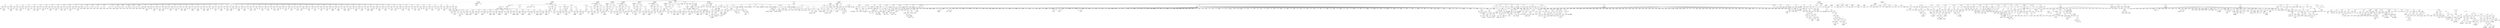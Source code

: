 digraph ast {
node [shape=none];
425990 [label=<<TABLE border='1' cellspacing='0' cellpadding='10' style='rounded' ><TR><TD border='0'>425990</TD><TD border='0'><B>Variable</B></TD></TR><HR/><TR><TD border='0' cellpadding='5'>(0, 3721)</TD><TD border='0' cellpadding='5'>role</TD></TR></TABLE>>];
425991 [label=<<TABLE border='1' cellspacing='0' cellpadding='10' style='rounded' ><TR><TD border='0'>425991</TD><TD border='0'><B>Id</B></TD></TR><HR/><TR><TD border='0' cellpadding='5' colspan='2'>add_cap</TD></TR></TABLE>>];
425988 [label=<<TABLE border='1' cellspacing='0' cellpadding='10' style='rounded' ><TR><TD border='0'>425988</TD><TD border='0'><B>MethodCall</B></TD></TR><HR/><TR><TD border='0' cellpadding='5' colspan='2'>add_cap</TD></TR></TABLE>>];
425988 -> 425985 [weight=2];
425988 -> 425987 [weight=2];
425989 [label=<<TABLE border='1' cellspacing='0' cellpadding='10' style='rounded' ><TR><TD border='0'>425989</TD><TD border='0'><B>BinOP</B></TD></TR><HR/><TR><TD border='0' cellpadding='5' colspan='2'>-&gt;</TD></TR></TABLE>>];
425989 -> 425984 [weight=2];
425989 -> 425988 [weight=2];
425986 [label=<<TABLE border='1' cellspacing='0' cellpadding='10' style='rounded' ><TR><TD border='0'>425986</TD><TD border='0'><B>StringLiteral</B></TD></TR><HR/><TR><TD border='0' cellpadding='5' colspan='2'>edit_posts</TD></TR></TABLE>>];
425987 [label=<<TABLE border='1' cellspacing='0' cellpadding='10' style='rounded' ><TR><TD border='0'>425987</TD><TD border='0'><B>ArgumentList</B></TD></TR></TABLE>>];
425987 -> 425986 [weight=2];
425984 [label=<<TABLE border='1' cellspacing='0' cellpadding='10' style='rounded' ><TR><TD border='0'>425984</TD><TD border='0'><B>Variable</B></TD></TR><HR/><TR><TD border='0' cellpadding='5'>(0, 3721)</TD><TD border='0' cellpadding='5'>role</TD></TR></TABLE>>];
425985 [label=<<TABLE border='1' cellspacing='0' cellpadding='10' style='rounded' ><TR><TD border='0'>425985</TD><TD border='0'><B>Id</B></TD></TR><HR/><TR><TD border='0' cellpadding='5' colspan='2'>add_cap</TD></TR></TABLE>>];
425998 [label=<<TABLE border='1' cellspacing='0' cellpadding='10' style='rounded' ><TR><TD border='0'>425998</TD><TD border='0'><B>StringLiteral</B></TD></TR><HR/><TR><TD border='0' cellpadding='5' colspan='2'>publish_posts</TD></TR></TABLE>>];
425999 [label=<<TABLE border='1' cellspacing='0' cellpadding='10' style='rounded' ><TR><TD border='0'>425999</TD><TD border='0'><B>ArgumentList</B></TD></TR></TABLE>>];
425999 -> 425998 [weight=2];
425996 [label=<<TABLE border='1' cellspacing='0' cellpadding='10' style='rounded' ><TR><TD border='0'>425996</TD><TD border='0'><B>Variable</B></TD></TR><HR/><TR><TD border='0' cellpadding='5'>(0, 3721)</TD><TD border='0' cellpadding='5'>role</TD></TR></TABLE>>];
425997 [label=<<TABLE border='1' cellspacing='0' cellpadding='10' style='rounded' ><TR><TD border='0'>425997</TD><TD border='0'><B>Id</B></TD></TR><HR/><TR><TD border='0' cellpadding='5' colspan='2'>add_cap</TD></TR></TABLE>>];
425994 [label=<<TABLE border='1' cellspacing='0' cellpadding='10' style='rounded' ><TR><TD border='0'>425994</TD><TD border='0'><B>MethodCall</B></TD></TR><HR/><TR><TD border='0' cellpadding='5' colspan='2'>add_cap</TD></TR></TABLE>>];
425994 -> 425991 [weight=2];
425994 -> 425993 [weight=2];
425995 [label=<<TABLE border='1' cellspacing='0' cellpadding='10' style='rounded' ><TR><TD border='0'>425995</TD><TD border='0'><B>BinOP</B></TD></TR><HR/><TR><TD border='0' cellpadding='5' colspan='2'>-&gt;</TD></TR></TABLE>>];
425995 -> 425990 [weight=2];
425995 -> 425994 [weight=2];
425992 [label=<<TABLE border='1' cellspacing='0' cellpadding='10' style='rounded' ><TR><TD border='0'>425992</TD><TD border='0'><B>StringLiteral</B></TD></TR><HR/><TR><TD border='0' cellpadding='5' colspan='2'>edit_published_posts</TD></TR></TABLE>>];
425993 [label=<<TABLE border='1' cellspacing='0' cellpadding='10' style='rounded' ><TR><TD border='0'>425993</TD><TD border='0'><B>ArgumentList</B></TD></TR></TABLE>>];
425993 -> 425992 [weight=2];
426006 [label=<<TABLE border='1' cellspacing='0' cellpadding='10' style='rounded' ><TR><TD border='0'>426006</TD><TD border='0'><B>MethodCall</B></TD></TR><HR/><TR><TD border='0' cellpadding='5' colspan='2'>add_cap</TD></TR></TABLE>>];
426006 -> 426003 [weight=2];
426006 -> 426005 [weight=2];
426007 [label=<<TABLE border='1' cellspacing='0' cellpadding='10' style='rounded' ><TR><TD border='0'>426007</TD><TD border='0'><B>BinOP</B></TD></TR><HR/><TR><TD border='0' cellpadding='5' colspan='2'>-&gt;</TD></TR></TABLE>>];
426007 -> 426002 [weight=2];
426007 -> 426006 [weight=2];
426004 [label=<<TABLE border='1' cellspacing='0' cellpadding='10' style='rounded' ><TR><TD border='0'>426004</TD><TD border='0'><B>StringLiteral</B></TD></TR><HR/><TR><TD border='0' cellpadding='5' colspan='2'>read</TD></TR></TABLE>>];
426005 [label=<<TABLE border='1' cellspacing='0' cellpadding='10' style='rounded' ><TR><TD border='0'>426005</TD><TD border='0'><B>ArgumentList</B></TD></TR></TABLE>>];
426005 -> 426004 [weight=2];
426002 [label=<<TABLE border='1' cellspacing='0' cellpadding='10' style='rounded' ><TR><TD border='0'>426002</TD><TD border='0'><B>Variable</B></TD></TR><HR/><TR><TD border='0' cellpadding='5'>(0, 3721)</TD><TD border='0' cellpadding='5'>role</TD></TR></TABLE>>];
426003 [label=<<TABLE border='1' cellspacing='0' cellpadding='10' style='rounded' ><TR><TD border='0'>426003</TD><TD border='0'><B>Id</B></TD></TR><HR/><TR><TD border='0' cellpadding='5' colspan='2'>add_cap</TD></TR></TABLE>>];
426000 [label=<<TABLE border='1' cellspacing='0' cellpadding='10' style='rounded' ><TR><TD border='0'>426000</TD><TD border='0'><B>MethodCall</B></TD></TR><HR/><TR><TD border='0' cellpadding='5' colspan='2'>add_cap</TD></TR></TABLE>>];
426000 -> 425997 [weight=2];
426000 -> 425999 [weight=2];
426001 [label=<<TABLE border='1' cellspacing='0' cellpadding='10' style='rounded' ><TR><TD border='0'>426001</TD><TD border='0'><B>BinOP</B></TD></TR><HR/><TR><TD border='0' cellpadding='5' colspan='2'>-&gt;</TD></TR></TABLE>>];
426001 -> 425996 [weight=2];
426001 -> 426000 [weight=2];
426014 [label=<<TABLE border='1' cellspacing='0' cellpadding='10' style='rounded' ><TR><TD border='0'>426014</TD><TD border='0'><B>Variable</B></TD></TR><HR/><TR><TD border='0' cellpadding='5'>(0, 3721)</TD><TD border='0' cellpadding='5'>role</TD></TR></TABLE>>];
426015 [label=<<TABLE border='1' cellspacing='0' cellpadding='10' style='rounded' ><TR><TD border='0'>426015</TD><TD border='0'><B>Id</B></TD></TR><HR/><TR><TD border='0' cellpadding='5' colspan='2'>add_cap</TD></TR></TABLE>>];
426012 [label=<<TABLE border='1' cellspacing='0' cellpadding='10' style='rounded' ><TR><TD border='0'>426012</TD><TD border='0'><B>MethodCall</B></TD></TR><HR/><TR><TD border='0' cellpadding='5' colspan='2'>add_cap</TD></TR></TABLE>>];
426012 -> 426009 [weight=2];
426012 -> 426011 [weight=2];
426013 [label=<<TABLE border='1' cellspacing='0' cellpadding='10' style='rounded' ><TR><TD border='0'>426013</TD><TD border='0'><B>BinOP</B></TD></TR><HR/><TR><TD border='0' cellpadding='5' colspan='2'>-&gt;</TD></TR></TABLE>>];
426013 -> 426008 [weight=2];
426013 -> 426012 [weight=2];
426010 [label=<<TABLE border='1' cellspacing='0' cellpadding='10' style='rounded' ><TR><TD border='0'>426010</TD><TD border='0'><B>StringLiteral</B></TD></TR><HR/><TR><TD border='0' cellpadding='5' colspan='2'>level_2</TD></TR></TABLE>>];
426011 [label=<<TABLE border='1' cellspacing='0' cellpadding='10' style='rounded' ><TR><TD border='0'>426011</TD><TD border='0'><B>ArgumentList</B></TD></TR></TABLE>>];
426011 -> 426010 [weight=2];
426008 [label=<<TABLE border='1' cellspacing='0' cellpadding='10' style='rounded' ><TR><TD border='0'>426008</TD><TD border='0'><B>Variable</B></TD></TR><HR/><TR><TD border='0' cellpadding='5'>(0, 3721)</TD><TD border='0' cellpadding='5'>role</TD></TR></TABLE>>];
426009 [label=<<TABLE border='1' cellspacing='0' cellpadding='10' style='rounded' ><TR><TD border='0'>426009</TD><TD border='0'><B>Id</B></TD></TR><HR/><TR><TD border='0' cellpadding='5' colspan='2'>add_cap</TD></TR></TABLE>>];
426022 [label=<<TABLE border='1' cellspacing='0' cellpadding='10' style='rounded' ><TR><TD border='0'>426022</TD><TD border='0'><B>StringLiteral</B></TD></TR><HR/><TR><TD border='0' cellpadding='5' colspan='2'>level_0</TD></TR></TABLE>>];
426023 [label=<<TABLE border='1' cellspacing='0' cellpadding='10' style='rounded' ><TR><TD border='0'>426023</TD><TD border='0'><B>ArgumentList</B></TD></TR></TABLE>>];
426023 -> 426022 [weight=2];
426020 [label=<<TABLE border='1' cellspacing='0' cellpadding='10' style='rounded' ><TR><TD border='0'>426020</TD><TD border='0'><B>Variable</B></TD></TR><HR/><TR><TD border='0' cellpadding='5'>(0, 3721)</TD><TD border='0' cellpadding='5'>role</TD></TR></TABLE>>];
426021 [label=<<TABLE border='1' cellspacing='0' cellpadding='10' style='rounded' ><TR><TD border='0'>426021</TD><TD border='0'><B>Id</B></TD></TR><HR/><TR><TD border='0' cellpadding='5' colspan='2'>add_cap</TD></TR></TABLE>>];
426018 [label=<<TABLE border='1' cellspacing='0' cellpadding='10' style='rounded' ><TR><TD border='0'>426018</TD><TD border='0'><B>MethodCall</B></TD></TR><HR/><TR><TD border='0' cellpadding='5' colspan='2'>add_cap</TD></TR></TABLE>>];
426018 -> 426015 [weight=2];
426018 -> 426017 [weight=2];
426019 [label=<<TABLE border='1' cellspacing='0' cellpadding='10' style='rounded' ><TR><TD border='0'>426019</TD><TD border='0'><B>BinOP</B></TD></TR><HR/><TR><TD border='0' cellpadding='5' colspan='2'>-&gt;</TD></TR></TABLE>>];
426019 -> 426014 [weight=2];
426019 -> 426018 [weight=2];
426016 [label=<<TABLE border='1' cellspacing='0' cellpadding='10' style='rounded' ><TR><TD border='0'>426016</TD><TD border='0'><B>StringLiteral</B></TD></TR><HR/><TR><TD border='0' cellpadding='5' colspan='2'>level_1</TD></TR></TABLE>>];
426017 [label=<<TABLE border='1' cellspacing='0' cellpadding='10' style='rounded' ><TR><TD border='0'>426017</TD><TD border='0'><B>ArgumentList</B></TD></TR></TABLE>>];
426017 -> 426016 [weight=2];
426030 [label=<<TABLE border='1' cellspacing='0' cellpadding='10' style='rounded' ><TR><TD border='0'>426030</TD><TD border='0'><B>ArgumentList</B></TD></TR></TABLE>>];
426030 -> 426029 [weight=2];
426031 [label=<<TABLE border='1' cellspacing='0' cellpadding='10' style='rounded' ><TR><TD border='0'>426031</TD><TD border='0'><B>FunctionCall</B></TD></TR><HR/><TR><TD border='0' cellpadding='5' colspan='2'>get_role</TD></TR></TABLE>>];
426031 -> 426028 [weight=2];
426031 -> 426030 [weight=2];
426028 [label=<<TABLE border='1' cellspacing='0' cellpadding='10' style='rounded' ><TR><TD border='0'>426028</TD><TD border='0'><B>Id</B></TD></TR><HR/><TR><TD border='0' cellpadding='5' colspan='2'>get_role</TD></TR></TABLE>>];
426029 [label=<<TABLE border='1' cellspacing='0' cellpadding='10' style='rounded' ><TR><TD border='0'>426029</TD><TD border='0'><B>StringLiteral</B></TD></TR><HR/><TR><TD border='0' cellpadding='5' colspan='2'>contributor</TD></TR></TABLE>>];
426026 [label=<<TABLE border='1' cellspacing='0' cellpadding='10' style='rounded' ><TR><TD border='0'>426026</TD><TD border='0'><B>Variable</B></TD></TR><HR/><TR><TD border='0' cellpadding='5'>(0, 3721)</TD><TD border='0' cellpadding='5'>role</TD></TR></TABLE>>];
426027 [label=<<TABLE border='1' cellspacing='0' cellpadding='10' style='rounded' ><TR><TD border='0'>426027</TD><TD border='0'><B>BinOP</B></TD></TR><HR/><TR><TD border='0' cellpadding='5' colspan='2'>=</TD></TR></TABLE>>];
426027 -> 426026 [weight=2];
426027 -> 426031 [weight=2];
426024 [label=<<TABLE border='1' cellspacing='0' cellpadding='10' style='rounded' ><TR><TD border='0'>426024</TD><TD border='0'><B>MethodCall</B></TD></TR><HR/><TR><TD border='0' cellpadding='5' colspan='2'>add_cap</TD></TR></TABLE>>];
426024 -> 426021 [weight=2];
426024 -> 426023 [weight=2];
426025 [label=<<TABLE border='1' cellspacing='0' cellpadding='10' style='rounded' ><TR><TD border='0'>426025</TD><TD border='0'><B>BinOP</B></TD></TR><HR/><TR><TD border='0' cellpadding='5' colspan='2'>-&gt;</TD></TR></TABLE>>];
426025 -> 426020 [weight=2];
426025 -> 426024 [weight=2];
426038 [label=<<TABLE border='1' cellspacing='0' cellpadding='10' style='rounded' ><TR><TD border='0'>426038</TD><TD border='0'><B>Variable</B></TD></TR><HR/><TR><TD border='0' cellpadding='5'>(0, 3721)</TD><TD border='0' cellpadding='5'>role</TD></TR></TABLE>>];
426039 [label=<<TABLE border='1' cellspacing='0' cellpadding='10' style='rounded' ><TR><TD border='0'>426039</TD><TD border='0'><B>Id</B></TD></TR><HR/><TR><TD border='0' cellpadding='5' colspan='2'>add_cap</TD></TR></TABLE>>];
426036 [label=<<TABLE border='1' cellspacing='0' cellpadding='10' style='rounded' ><TR><TD border='0'>426036</TD><TD border='0'><B>MethodCall</B></TD></TR><HR/><TR><TD border='0' cellpadding='5' colspan='2'>add_cap</TD></TR></TABLE>>];
426036 -> 426033 [weight=2];
426036 -> 426035 [weight=2];
426037 [label=<<TABLE border='1' cellspacing='0' cellpadding='10' style='rounded' ><TR><TD border='0'>426037</TD><TD border='0'><B>BinOP</B></TD></TR><HR/><TR><TD border='0' cellpadding='5' colspan='2'>-&gt;</TD></TR></TABLE>>];
426037 -> 426032 [weight=2];
426037 -> 426036 [weight=2];
426034 [label=<<TABLE border='1' cellspacing='0' cellpadding='10' style='rounded' ><TR><TD border='0'>426034</TD><TD border='0'><B>StringLiteral</B></TD></TR><HR/><TR><TD border='0' cellpadding='5' colspan='2'>edit_posts</TD></TR></TABLE>>];
426035 [label=<<TABLE border='1' cellspacing='0' cellpadding='10' style='rounded' ><TR><TD border='0'>426035</TD><TD border='0'><B>ArgumentList</B></TD></TR></TABLE>>];
426035 -> 426034 [weight=2];
426032 [label=<<TABLE border='1' cellspacing='0' cellpadding='10' style='rounded' ><TR><TD border='0'>426032</TD><TD border='0'><B>Variable</B></TD></TR><HR/><TR><TD border='0' cellpadding='5'>(0, 3721)</TD><TD border='0' cellpadding='5'>role</TD></TR></TABLE>>];
426033 [label=<<TABLE border='1' cellspacing='0' cellpadding='10' style='rounded' ><TR><TD border='0'>426033</TD><TD border='0'><B>Id</B></TD></TR><HR/><TR><TD border='0' cellpadding='5' colspan='2'>add_cap</TD></TR></TABLE>>];
426046 [label=<<TABLE border='1' cellspacing='0' cellpadding='10' style='rounded' ><TR><TD border='0'>426046</TD><TD border='0'><B>StringLiteral</B></TD></TR><HR/><TR><TD border='0' cellpadding='5' colspan='2'>level_1</TD></TR></TABLE>>];
426047 [label=<<TABLE border='1' cellspacing='0' cellpadding='10' style='rounded' ><TR><TD border='0'>426047</TD><TD border='0'><B>ArgumentList</B></TD></TR></TABLE>>];
426047 -> 426046 [weight=2];
426044 [label=<<TABLE border='1' cellspacing='0' cellpadding='10' style='rounded' ><TR><TD border='0'>426044</TD><TD border='0'><B>Variable</B></TD></TR><HR/><TR><TD border='0' cellpadding='5'>(0, 3721)</TD><TD border='0' cellpadding='5'>role</TD></TR></TABLE>>];
426045 [label=<<TABLE border='1' cellspacing='0' cellpadding='10' style='rounded' ><TR><TD border='0'>426045</TD><TD border='0'><B>Id</B></TD></TR><HR/><TR><TD border='0' cellpadding='5' colspan='2'>add_cap</TD></TR></TABLE>>];
426042 [label=<<TABLE border='1' cellspacing='0' cellpadding='10' style='rounded' ><TR><TD border='0'>426042</TD><TD border='0'><B>MethodCall</B></TD></TR><HR/><TR><TD border='0' cellpadding='5' colspan='2'>add_cap</TD></TR></TABLE>>];
426042 -> 426039 [weight=2];
426042 -> 426041 [weight=2];
426043 [label=<<TABLE border='1' cellspacing='0' cellpadding='10' style='rounded' ><TR><TD border='0'>426043</TD><TD border='0'><B>BinOP</B></TD></TR><HR/><TR><TD border='0' cellpadding='5' colspan='2'>-&gt;</TD></TR></TABLE>>];
426043 -> 426038 [weight=2];
426043 -> 426042 [weight=2];
426040 [label=<<TABLE border='1' cellspacing='0' cellpadding='10' style='rounded' ><TR><TD border='0'>426040</TD><TD border='0'><B>StringLiteral</B></TD></TR><HR/><TR><TD border='0' cellpadding='5' colspan='2'>read</TD></TR></TABLE>>];
426041 [label=<<TABLE border='1' cellspacing='0' cellpadding='10' style='rounded' ><TR><TD border='0'>426041</TD><TD border='0'><B>ArgumentList</B></TD></TR></TABLE>>];
426041 -> 426040 [weight=2];
426054 [label=<<TABLE border='1' cellspacing='0' cellpadding='10' style='rounded' ><TR><TD border='0'>426054</TD><TD border='0'><B>MethodCall</B></TD></TR><HR/><TR><TD border='0' cellpadding='5' colspan='2'>add_cap</TD></TR></TABLE>>];
426054 -> 426051 [weight=2];
426054 -> 426053 [weight=2];
426055 [label=<<TABLE border='1' cellspacing='0' cellpadding='10' style='rounded' ><TR><TD border='0'>426055</TD><TD border='0'><B>BinOP</B></TD></TR><HR/><TR><TD border='0' cellpadding='5' colspan='2'>-&gt;</TD></TR></TABLE>>];
426055 -> 426050 [weight=2];
426055 -> 426054 [weight=2];
426052 [label=<<TABLE border='1' cellspacing='0' cellpadding='10' style='rounded' ><TR><TD border='0'>426052</TD><TD border='0'><B>StringLiteral</B></TD></TR><HR/><TR><TD border='0' cellpadding='5' colspan='2'>level_0</TD></TR></TABLE>>];
426053 [label=<<TABLE border='1' cellspacing='0' cellpadding='10' style='rounded' ><TR><TD border='0'>426053</TD><TD border='0'><B>ArgumentList</B></TD></TR></TABLE>>];
426053 -> 426052 [weight=2];
426050 [label=<<TABLE border='1' cellspacing='0' cellpadding='10' style='rounded' ><TR><TD border='0'>426050</TD><TD border='0'><B>Variable</B></TD></TR><HR/><TR><TD border='0' cellpadding='5'>(0, 3721)</TD><TD border='0' cellpadding='5'>role</TD></TR></TABLE>>];
426051 [label=<<TABLE border='1' cellspacing='0' cellpadding='10' style='rounded' ><TR><TD border='0'>426051</TD><TD border='0'><B>Id</B></TD></TR><HR/><TR><TD border='0' cellpadding='5' colspan='2'>add_cap</TD></TR></TABLE>>];
426048 [label=<<TABLE border='1' cellspacing='0' cellpadding='10' style='rounded' ><TR><TD border='0'>426048</TD><TD border='0'><B>MethodCall</B></TD></TR><HR/><TR><TD border='0' cellpadding='5' colspan='2'>add_cap</TD></TR></TABLE>>];
426048 -> 426045 [weight=2];
426048 -> 426047 [weight=2];
426049 [label=<<TABLE border='1' cellspacing='0' cellpadding='10' style='rounded' ><TR><TD border='0'>426049</TD><TD border='0'><B>BinOP</B></TD></TR><HR/><TR><TD border='0' cellpadding='5' colspan='2'>-&gt;</TD></TR></TABLE>>];
426049 -> 426044 [weight=2];
426049 -> 426048 [weight=2];
426062 [label=<<TABLE border='1' cellspacing='0' cellpadding='10' style='rounded' ><TR><TD border='0'>426062</TD><TD border='0'><B>Variable</B></TD></TR><HR/><TR><TD border='0' cellpadding='5'>(0, 3721)</TD><TD border='0' cellpadding='5'>role</TD></TR></TABLE>>];
426063 [label=<<TABLE border='1' cellspacing='0' cellpadding='10' style='rounded' ><TR><TD border='0'>426063</TD><TD border='0'><B>Id</B></TD></TR><HR/><TR><TD border='0' cellpadding='5' colspan='2'>add_cap</TD></TR></TABLE>>];
426060 [label=<<TABLE border='1' cellspacing='0' cellpadding='10' style='rounded' ><TR><TD border='0'>426060</TD><TD border='0'><B>ArgumentList</B></TD></TR></TABLE>>];
426060 -> 426059 [weight=2];
426061 [label=<<TABLE border='1' cellspacing='0' cellpadding='10' style='rounded' ><TR><TD border='0'>426061</TD><TD border='0'><B>FunctionCall</B></TD></TR><HR/><TR><TD border='0' cellpadding='5' colspan='2'>get_role</TD></TR></TABLE>>];
426061 -> 426058 [weight=2];
426061 -> 426060 [weight=2];
426058 [label=<<TABLE border='1' cellspacing='0' cellpadding='10' style='rounded' ><TR><TD border='0'>426058</TD><TD border='0'><B>Id</B></TD></TR><HR/><TR><TD border='0' cellpadding='5' colspan='2'>get_role</TD></TR></TABLE>>];
426059 [label=<<TABLE border='1' cellspacing='0' cellpadding='10' style='rounded' ><TR><TD border='0'>426059</TD><TD border='0'><B>StringLiteral</B></TD></TR><HR/><TR><TD border='0' cellpadding='5' colspan='2'>subscriber</TD></TR></TABLE>>];
426056 [label=<<TABLE border='1' cellspacing='0' cellpadding='10' style='rounded' ><TR><TD border='0'>426056</TD><TD border='0'><B>Variable</B></TD></TR><HR/><TR><TD border='0' cellpadding='5'>(0, 3721)</TD><TD border='0' cellpadding='5'>role</TD></TR></TABLE>>];
426057 [label=<<TABLE border='1' cellspacing='0' cellpadding='10' style='rounded' ><TR><TD border='0'>426057</TD><TD border='0'><B>BinOP</B></TD></TR><HR/><TR><TD border='0' cellpadding='5' colspan='2'>=</TD></TR></TABLE>>];
426057 -> 426056 [weight=2];
426057 -> 426061 [weight=2];
426070 [label=<<TABLE border='1' cellspacing='0' cellpadding='10' style='rounded' ><TR><TD border='0'>426070</TD><TD border='0'><B>StringLiteral</B></TD></TR><HR/><TR><TD border='0' cellpadding='5' colspan='2'>level_0</TD></TR></TABLE>>];
426071 [label=<<TABLE border='1' cellspacing='0' cellpadding='10' style='rounded' ><TR><TD border='0'>426071</TD><TD border='0'><B>ArgumentList</B></TD></TR></TABLE>>];
426071 -> 426070 [weight=2];
426068 [label=<<TABLE border='1' cellspacing='0' cellpadding='10' style='rounded' ><TR><TD border='0'>426068</TD><TD border='0'><B>Variable</B></TD></TR><HR/><TR><TD border='0' cellpadding='5'>(0, 3721)</TD><TD border='0' cellpadding='5'>role</TD></TR></TABLE>>];
426069 [label=<<TABLE border='1' cellspacing='0' cellpadding='10' style='rounded' ><TR><TD border='0'>426069</TD><TD border='0'><B>Id</B></TD></TR><HR/><TR><TD border='0' cellpadding='5' colspan='2'>add_cap</TD></TR></TABLE>>];
426066 [label=<<TABLE border='1' cellspacing='0' cellpadding='10' style='rounded' ><TR><TD border='0'>426066</TD><TD border='0'><B>MethodCall</B></TD></TR><HR/><TR><TD border='0' cellpadding='5' colspan='2'>add_cap</TD></TR></TABLE>>];
426066 -> 426063 [weight=2];
426066 -> 426065 [weight=2];
426067 [label=<<TABLE border='1' cellspacing='0' cellpadding='10' style='rounded' ><TR><TD border='0'>426067</TD><TD border='0'><B>BinOP</B></TD></TR><HR/><TR><TD border='0' cellpadding='5' colspan='2'>-&gt;</TD></TR></TABLE>>];
426067 -> 426062 [weight=2];
426067 -> 426066 [weight=2];
426064 [label=<<TABLE border='1' cellspacing='0' cellpadding='10' style='rounded' ><TR><TD border='0'>426064</TD><TD border='0'><B>StringLiteral</B></TD></TR><HR/><TR><TD border='0' cellpadding='5' colspan='2'>read</TD></TR></TABLE>>];
426065 [label=<<TABLE border='1' cellspacing='0' cellpadding='10' style='rounded' ><TR><TD border='0'>426065</TD><TD border='0'><B>ArgumentList</B></TD></TR></TABLE>>];
426065 -> 426064 [weight=2];
426078 [label=<<TABLE border='1' cellspacing='0' cellpadding='10' style='rounded' ><TR><TD border='0'>426078</TD><TD border='0'><B>ParameterList</B></TD></TR></TABLE>>];
426079 [label=<<TABLE border='1' cellspacing='0' cellpadding='10' style='rounded' ><TR><TD border='0'>426079</TD><TD border='0'><B>Variable</B></TD></TR><HR/><TR><TD border='0' cellpadding='5'>(0, 5567)</TD><TD border='0' cellpadding='5'>roles</TD></TR></TABLE>>];
426076 [label=<<TABLE border='1' cellspacing='0' cellpadding='10' style='rounded' ><TR><TD border='0'>426076</TD><TD border='0'><B>Id</B></TD></TR><HR/><TR><TD border='0' cellpadding='5' colspan='2'>populate_roles_210</TD></TR></TABLE>>];
426077 [label=<<TABLE border='1' cellspacing='0' cellpadding='10' style='rounded' ><TR><TD border='0'>426077</TD><TD border='0'><B>ReturnValueFunction</B></TD></TR><HR/><TR><TD border='0' cellpadding='5' colspan='2'>populate_roles_210</TD></TR></TABLE>>];
426077 -> 426076 [weight=2];
426074 [label=<<TABLE border='1' cellspacing='0' cellpadding='10' style='rounded' ><TR><TD border='0'>426074</TD><TD border='0'><B>Block</B></TD></TR></TABLE>>];
426074 -> 425620 [weight=2];
426074 -> 425625 [weight=2];
426074 -> 425630 [weight=2];
426074 -> 425635 [weight=2];
426074 -> 425640 [weight=2];
426074 -> 425645 [weight=2];
426074 -> 425650 [weight=2];
426074 -> 425655 [weight=2];
426074 -> 425660 [weight=2];
426074 -> 425665 [weight=2];
426074 -> 425667 [weight=2];
426074 -> 425677 [weight=2];
426074 -> 425683 [weight=2];
426074 -> 425689 [weight=2];
426074 -> 425695 [weight=2];
426074 -> 425701 [weight=2];
426074 -> 425707 [weight=2];
426074 -> 425713 [weight=2];
426074 -> 425719 [weight=2];
426074 -> 425725 [weight=2];
426074 -> 425731 [weight=2];
426074 -> 425737 [weight=2];
426074 -> 425743 [weight=2];
426074 -> 425749 [weight=2];
426074 -> 425755 [weight=2];
426074 -> 425761 [weight=2];
426074 -> 425767 [weight=2];
426074 -> 425773 [weight=2];
426074 -> 425779 [weight=2];
426074 -> 425785 [weight=2];
426074 -> 425791 [weight=2];
426074 -> 425797 [weight=2];
426074 -> 425803 [weight=2];
426074 -> 425809 [weight=2];
426074 -> 425815 [weight=2];
426074 -> 425821 [weight=2];
426074 -> 425827 [weight=2];
426074 -> 425833 [weight=2];
426074 -> 425839 [weight=2];
426074 -> 425845 [weight=2];
426074 -> 425851 [weight=2];
426074 -> 425853 [weight=2];
426074 -> 425863 [weight=2];
426074 -> 425869 [weight=2];
426074 -> 425875 [weight=2];
426074 -> 425881 [weight=2];
426074 -> 425887 [weight=2];
426074 -> 425893 [weight=2];
426074 -> 425899 [weight=2];
426074 -> 425905 [weight=2];
426074 -> 425911 [weight=2];
426074 -> 425917 [weight=2];
426074 -> 425923 [weight=2];
426074 -> 425929 [weight=2];
426074 -> 425935 [weight=2];
426074 -> 425941 [weight=2];
426074 -> 425947 [weight=2];
426074 -> 425953 [weight=2];
426074 -> 425959 [weight=2];
426074 -> 425965 [weight=2];
426074 -> 425971 [weight=2];
426074 -> 425973 [weight=2];
426074 -> 425983 [weight=2];
426074 -> 425989 [weight=2];
426074 -> 425995 [weight=2];
426074 -> 426001 [weight=2];
426074 -> 426007 [weight=2];
426074 -> 426013 [weight=2];
426074 -> 426019 [weight=2];
426074 -> 426025 [weight=2];
426074 -> 426027 [weight=2];
426074 -> 426037 [weight=2];
426074 -> 426043 [weight=2];
426074 -> 426049 [weight=2];
426074 -> 426055 [weight=2];
426074 -> 426057 [weight=2];
426074 -> 426067 [weight=2];
426074 -> 426073 [weight=2];
426075 [label=<<TABLE border='1' cellspacing='0' cellpadding='10' style='rounded' ><TR><TD border='0'>426075</TD><TD border='0'><B>FunctionStatement</B></TD></TR><HR/><TR><TD border='0' cellpadding='5'>Scope</TD><TD border='0' cellpadding='5'>1736</TD></TR><HR/><TR><TD border='0' cellpadding='5' colspan='2'>populate_roles_160</TD></TR></TABLE>>];
426075 -> 425614 [weight=2];
426075 -> 425615 [weight=2];
426075 -> 426074 [weight=2];
426072 [label=<<TABLE border='1' cellspacing='0' cellpadding='10' style='rounded' ><TR><TD border='0'>426072</TD><TD border='0'><B>MethodCall</B></TD></TR><HR/><TR><TD border='0' cellpadding='5' colspan='2'>add_cap</TD></TR></TABLE>>];
426072 -> 426069 [weight=2];
426072 -> 426071 [weight=2];
426073 [label=<<TABLE border='1' cellspacing='0' cellpadding='10' style='rounded' ><TR><TD border='0'>426073</TD><TD border='0'><B>BinOP</B></TD></TR><HR/><TR><TD border='0' cellpadding='5' colspan='2'>-&gt;</TD></TR></TABLE>>];
426073 -> 426068 [weight=2];
426073 -> 426072 [weight=2];
426087 [label=<<TABLE border='1' cellspacing='0' cellpadding='10' style='rounded' ><TR><TD border='0'>426087</TD><TD border='0'><B>Variable</B></TD></TR><HR/><TR><TD border='0' cellpadding='5'>(0, 3721)</TD><TD border='0' cellpadding='5'>role</TD></TR></TABLE>>];
426084 [label=<<TABLE border='1' cellspacing='0' cellpadding='10' style='rounded' ><TR><TD border='0'>426084</TD><TD border='0'><B>Variable</B></TD></TR><HR/><TR><TD border='0' cellpadding='5'>(0, 5567)</TD><TD border='0' cellpadding='5'>roles</TD></TR></TABLE>>];
426085 [label=<<TABLE border='1' cellspacing='0' cellpadding='10' style='rounded' ><TR><TD border='0'>426085</TD><TD border='0'><B>Variable</B></TD></TR><HR/><TR><TD border='0' cellpadding='5'>(0, 3721)</TD><TD border='0' cellpadding='5'>role</TD></TR></TABLE>>];
426082 [label=<<TABLE border='1' cellspacing='0' cellpadding='10' style='rounded' ><TR><TD border='0'>426082</TD><TD border='0'><B>StringLiteral</B></TD></TR><HR/><TR><TD border='0' cellpadding='5' colspan='2'>editor</TD></TR></TABLE>>];
426083 [label=<<TABLE border='1' cellspacing='0' cellpadding='10' style='rounded' ><TR><TD border='0'>426083</TD><TD border='0'><B>Array</B></TD></TR></TABLE>>];
426083 -> 426081 [weight=2];
426083 -> 426082 [weight=2];
426080 [label=<<TABLE border='1' cellspacing='0' cellpadding='10' style='rounded' ><TR><TD border='0'>426080</TD><TD border='0'><B>BinOP</B></TD></TR><HR/><TR><TD border='0' cellpadding='5' colspan='2'>=</TD></TR></TABLE>>];
426080 -> 426079 [weight=2];
426080 -> 426083 [weight=2];
426081 [label=<<TABLE border='1' cellspacing='0' cellpadding='10' style='rounded' ><TR><TD border='0'>426081</TD><TD border='0'><B>StringLiteral</B></TD></TR><HR/><TR><TD border='0' cellpadding='5' colspan='2'>administrator</TD></TR></TABLE>>];
426094 [label=<<TABLE border='1' cellspacing='0' cellpadding='10' style='rounded' ><TR><TD border='0'>426094</TD><TD border='0'><B>Variable</B></TD></TR><HR/><TR><TD border='0' cellpadding='5'>(0, 3721)</TD><TD border='0' cellpadding='5'>role</TD></TR></TABLE>>];
426095 [label=<<TABLE border='1' cellspacing='0' cellpadding='10' style='rounded' ><TR><TD border='0'>426095</TD><TD border='0'><B>ArgumentList</B></TD></TR></TABLE>>];
426095 -> 426094 [weight=2];
426092 [label=<<TABLE border='1' cellspacing='0' cellpadding='10' style='rounded' ><TR><TD border='0'>426092</TD><TD border='0'><B>FunctionCall</B></TD></TR><HR/><TR><TD border='0' cellpadding='5' colspan='2'>get_role</TD></TR></TABLE>>];
426092 -> 426089 [weight=2];
426092 -> 426091 [weight=2];
426093 [label=<<TABLE border='1' cellspacing='0' cellpadding='10' style='rounded' ><TR><TD border='0'>426093</TD><TD border='0'><B>Id</B></TD></TR><HR/><TR><TD border='0' cellpadding='5' colspan='2'>empty</TD></TR></TABLE>>];
426090 [label=<<TABLE border='1' cellspacing='0' cellpadding='10' style='rounded' ><TR><TD border='0'>426090</TD><TD border='0'><B>Variable</B></TD></TR><HR/><TR><TD border='0' cellpadding='5'>(0, 3721)</TD><TD border='0' cellpadding='5'>role</TD></TR></TABLE>>];
426091 [label=<<TABLE border='1' cellspacing='0' cellpadding='10' style='rounded' ><TR><TD border='0'>426091</TD><TD border='0'><B>ArgumentList</B></TD></TR></TABLE>>];
426091 -> 426090 [weight=2];
426088 [label=<<TABLE border='1' cellspacing='0' cellpadding='10' style='rounded' ><TR><TD border='0'>426088</TD><TD border='0'><B>BinOP</B></TD></TR><HR/><TR><TD border='0' cellpadding='5' colspan='2'>=</TD></TR></TABLE>>];
426088 -> 426087 [weight=2];
426088 -> 426092 [weight=2];
426089 [label=<<TABLE border='1' cellspacing='0' cellpadding='10' style='rounded' ><TR><TD border='0'>426089</TD><TD border='0'><B>Id</B></TD></TR><HR/><TR><TD border='0' cellpadding='5' colspan='2'>get_role</TD></TR></TABLE>>];
426102 [label=<<TABLE border='1' cellspacing='0' cellpadding='10' style='rounded' ><TR><TD border='0'>426102</TD><TD border='0'><B>Id</B></TD></TR><HR/><TR><TD border='0' cellpadding='5' colspan='2'>add_cap</TD></TR></TABLE>>];
426103 [label=<<TABLE border='1' cellspacing='0' cellpadding='10' style='rounded' ><TR><TD border='0'>426103</TD><TD border='0'><B>StringLiteral</B></TD></TR><HR/><TR><TD border='0' cellpadding='5' colspan='2'>edit_others_pages</TD></TR></TABLE>>];
426100 [label=<<TABLE border='1' cellspacing='0' cellpadding='10' style='rounded' ><TR><TD border='0'>426100</TD><TD border='0'><B>StatementBody</B></TD></TR></TABLE>>];
426100 -> 426098 [weight=2];
426101 [label=<<TABLE border='1' cellspacing='0' cellpadding='10' style='rounded' ><TR><TD border='0'>426101</TD><TD border='0'><B>Variable</B></TD></TR><HR/><TR><TD border='0' cellpadding='5'>(0, 3721)</TD><TD border='0' cellpadding='5'>role</TD></TR></TABLE>>];
426098 [label=<<TABLE border='1' cellspacing='0' cellpadding='10' style='rounded' ><TR><TD border='0'>426098</TD><TD border='0'><B>Continue</B></TD></TR></TABLE>>];
426099 [label=<<TABLE border='1' cellspacing='0' cellpadding='10' style='rounded' ><TR><TD border='0'>426099</TD><TD border='0'><B>IfThenStatement</B></TD></TR></TABLE>>];
426099 -> 426097 [weight=2];
426099 -> 426100 [weight=2];
426096 [label=<<TABLE border='1' cellspacing='0' cellpadding='10' style='rounded' ><TR><TD border='0'>426096</TD><TD border='0'><B>FunctionCall</B></TD></TR><HR/><TR><TD border='0' cellpadding='5' colspan='2'>empty</TD></TR></TABLE>>];
426096 -> 426093 [weight=2];
426096 -> 426095 [weight=2];
426097 [label=<<TABLE border='1' cellspacing='0' cellpadding='10' style='rounded' ><TR><TD border='0'>426097</TD><TD border='0'><B>Condition</B></TD></TR></TABLE>>];
426097 -> 426096 [weight=2];
426110 [label=<<TABLE border='1' cellspacing='0' cellpadding='10' style='rounded' ><TR><TD border='0'>426110</TD><TD border='0'><B>ArgumentList</B></TD></TR></TABLE>>];
426110 -> 426109 [weight=2];
426111 [label=<<TABLE border='1' cellspacing='0' cellpadding='10' style='rounded' ><TR><TD border='0'>426111</TD><TD border='0'><B>MethodCall</B></TD></TR><HR/><TR><TD border='0' cellpadding='5' colspan='2'>add_cap</TD></TR></TABLE>>];
426111 -> 426108 [weight=2];
426111 -> 426110 [weight=2];
426108 [label=<<TABLE border='1' cellspacing='0' cellpadding='10' style='rounded' ><TR><TD border='0'>426108</TD><TD border='0'><B>Id</B></TD></TR><HR/><TR><TD border='0' cellpadding='5' colspan='2'>add_cap</TD></TR></TABLE>>];
426109 [label=<<TABLE border='1' cellspacing='0' cellpadding='10' style='rounded' ><TR><TD border='0'>426109</TD><TD border='0'><B>StringLiteral</B></TD></TR><HR/><TR><TD border='0' cellpadding='5' colspan='2'>edit_published_pages</TD></TR></TABLE>>];
426106 [label=<<TABLE border='1' cellspacing='0' cellpadding='10' style='rounded' ><TR><TD border='0'>426106</TD><TD border='0'><B>BinOP</B></TD></TR><HR/><TR><TD border='0' cellpadding='5' colspan='2'>-&gt;</TD></TR></TABLE>>];
426106 -> 426101 [weight=2];
426106 -> 426105 [weight=2];
426107 [label=<<TABLE border='1' cellspacing='0' cellpadding='10' style='rounded' ><TR><TD border='0'>426107</TD><TD border='0'><B>Variable</B></TD></TR><HR/><TR><TD border='0' cellpadding='5'>(0, 3721)</TD><TD border='0' cellpadding='5'>role</TD></TR></TABLE>>];
426104 [label=<<TABLE border='1' cellspacing='0' cellpadding='10' style='rounded' ><TR><TD border='0'>426104</TD><TD border='0'><B>ArgumentList</B></TD></TR></TABLE>>];
426104 -> 426103 [weight=2];
426105 [label=<<TABLE border='1' cellspacing='0' cellpadding='10' style='rounded' ><TR><TD border='0'>426105</TD><TD border='0'><B>MethodCall</B></TD></TR><HR/><TR><TD border='0' cellpadding='5' colspan='2'>add_cap</TD></TR></TABLE>>];
426105 -> 426102 [weight=2];
426105 -> 426104 [weight=2];
426118 [label=<<TABLE border='1' cellspacing='0' cellpadding='10' style='rounded' ><TR><TD border='0'>426118</TD><TD border='0'><B>BinOP</B></TD></TR><HR/><TR><TD border='0' cellpadding='5' colspan='2'>-&gt;</TD></TR></TABLE>>];
426118 -> 426113 [weight=2];
426118 -> 426117 [weight=2];
426119 [label=<<TABLE border='1' cellspacing='0' cellpadding='10' style='rounded' ><TR><TD border='0'>426119</TD><TD border='0'><B>Variable</B></TD></TR><HR/><TR><TD border='0' cellpadding='5'>(0, 3721)</TD><TD border='0' cellpadding='5'>role</TD></TR></TABLE>>];
426116 [label=<<TABLE border='1' cellspacing='0' cellpadding='10' style='rounded' ><TR><TD border='0'>426116</TD><TD border='0'><B>ArgumentList</B></TD></TR></TABLE>>];
426116 -> 426115 [weight=2];
426117 [label=<<TABLE border='1' cellspacing='0' cellpadding='10' style='rounded' ><TR><TD border='0'>426117</TD><TD border='0'><B>MethodCall</B></TD></TR><HR/><TR><TD border='0' cellpadding='5' colspan='2'>add_cap</TD></TR></TABLE>>];
426117 -> 426114 [weight=2];
426117 -> 426116 [weight=2];
426114 [label=<<TABLE border='1' cellspacing='0' cellpadding='10' style='rounded' ><TR><TD border='0'>426114</TD><TD border='0'><B>Id</B></TD></TR><HR/><TR><TD border='0' cellpadding='5' colspan='2'>add_cap</TD></TR></TABLE>>];
426115 [label=<<TABLE border='1' cellspacing='0' cellpadding='10' style='rounded' ><TR><TD border='0'>426115</TD><TD border='0'><B>StringLiteral</B></TD></TR><HR/><TR><TD border='0' cellpadding='5' colspan='2'>publish_pages</TD></TR></TABLE>>];
426112 [label=<<TABLE border='1' cellspacing='0' cellpadding='10' style='rounded' ><TR><TD border='0'>426112</TD><TD border='0'><B>BinOP</B></TD></TR><HR/><TR><TD border='0' cellpadding='5' colspan='2'>-&gt;</TD></TR></TABLE>>];
426112 -> 426107 [weight=2];
426112 -> 426111 [weight=2];
426113 [label=<<TABLE border='1' cellspacing='0' cellpadding='10' style='rounded' ><TR><TD border='0'>426113</TD><TD border='0'><B>Variable</B></TD></TR><HR/><TR><TD border='0' cellpadding='5'>(0, 3721)</TD><TD border='0' cellpadding='5'>role</TD></TR></TABLE>>];
426126 [label=<<TABLE border='1' cellspacing='0' cellpadding='10' style='rounded' ><TR><TD border='0'>426126</TD><TD border='0'><B>Id</B></TD></TR><HR/><TR><TD border='0' cellpadding='5' colspan='2'>add_cap</TD></TR></TABLE>>];
426127 [label=<<TABLE border='1' cellspacing='0' cellpadding='10' style='rounded' ><TR><TD border='0'>426127</TD><TD border='0'><B>StringLiteral</B></TD></TR><HR/><TR><TD border='0' cellpadding='5' colspan='2'>delete_others_pages</TD></TR></TABLE>>];
426124 [label=<<TABLE border='1' cellspacing='0' cellpadding='10' style='rounded' ><TR><TD border='0'>426124</TD><TD border='0'><B>BinOP</B></TD></TR><HR/><TR><TD border='0' cellpadding='5' colspan='2'>-&gt;</TD></TR></TABLE>>];
426124 -> 426119 [weight=2];
426124 -> 426123 [weight=2];
426125 [label=<<TABLE border='1' cellspacing='0' cellpadding='10' style='rounded' ><TR><TD border='0'>426125</TD><TD border='0'><B>Variable</B></TD></TR><HR/><TR><TD border='0' cellpadding='5'>(0, 3721)</TD><TD border='0' cellpadding='5'>role</TD></TR></TABLE>>];
426122 [label=<<TABLE border='1' cellspacing='0' cellpadding='10' style='rounded' ><TR><TD border='0'>426122</TD><TD border='0'><B>ArgumentList</B></TD></TR></TABLE>>];
426122 -> 426121 [weight=2];
426123 [label=<<TABLE border='1' cellspacing='0' cellpadding='10' style='rounded' ><TR><TD border='0'>426123</TD><TD border='0'><B>MethodCall</B></TD></TR><HR/><TR><TD border='0' cellpadding='5' colspan='2'>add_cap</TD></TR></TABLE>>];
426123 -> 426120 [weight=2];
426123 -> 426122 [weight=2];
426120 [label=<<TABLE border='1' cellspacing='0' cellpadding='10' style='rounded' ><TR><TD border='0'>426120</TD><TD border='0'><B>Id</B></TD></TR><HR/><TR><TD border='0' cellpadding='5' colspan='2'>add_cap</TD></TR></TABLE>>];
426121 [label=<<TABLE border='1' cellspacing='0' cellpadding='10' style='rounded' ><TR><TD border='0'>426121</TD><TD border='0'><B>StringLiteral</B></TD></TR><HR/><TR><TD border='0' cellpadding='5' colspan='2'>delete_pages</TD></TR></TABLE>>];
426134 [label=<<TABLE border='1' cellspacing='0' cellpadding='10' style='rounded' ><TR><TD border='0'>426134</TD><TD border='0'><B>ArgumentList</B></TD></TR></TABLE>>];
426134 -> 426133 [weight=2];
426135 [label=<<TABLE border='1' cellspacing='0' cellpadding='10' style='rounded' ><TR><TD border='0'>426135</TD><TD border='0'><B>MethodCall</B></TD></TR><HR/><TR><TD border='0' cellpadding='5' colspan='2'>add_cap</TD></TR></TABLE>>];
426135 -> 426132 [weight=2];
426135 -> 426134 [weight=2];
426132 [label=<<TABLE border='1' cellspacing='0' cellpadding='10' style='rounded' ><TR><TD border='0'>426132</TD><TD border='0'><B>Id</B></TD></TR><HR/><TR><TD border='0' cellpadding='5' colspan='2'>add_cap</TD></TR></TABLE>>];
426133 [label=<<TABLE border='1' cellspacing='0' cellpadding='10' style='rounded' ><TR><TD border='0'>426133</TD><TD border='0'><B>StringLiteral</B></TD></TR><HR/><TR><TD border='0' cellpadding='5' colspan='2'>delete_published_pages</TD></TR></TABLE>>];
426130 [label=<<TABLE border='1' cellspacing='0' cellpadding='10' style='rounded' ><TR><TD border='0'>426130</TD><TD border='0'><B>BinOP</B></TD></TR><HR/><TR><TD border='0' cellpadding='5' colspan='2'>-&gt;</TD></TR></TABLE>>];
426130 -> 426125 [weight=2];
426130 -> 426129 [weight=2];
426131 [label=<<TABLE border='1' cellspacing='0' cellpadding='10' style='rounded' ><TR><TD border='0'>426131</TD><TD border='0'><B>Variable</B></TD></TR><HR/><TR><TD border='0' cellpadding='5'>(0, 3721)</TD><TD border='0' cellpadding='5'>role</TD></TR></TABLE>>];
426128 [label=<<TABLE border='1' cellspacing='0' cellpadding='10' style='rounded' ><TR><TD border='0'>426128</TD><TD border='0'><B>ArgumentList</B></TD></TR></TABLE>>];
426128 -> 426127 [weight=2];
426129 [label=<<TABLE border='1' cellspacing='0' cellpadding='10' style='rounded' ><TR><TD border='0'>426129</TD><TD border='0'><B>MethodCall</B></TD></TR><HR/><TR><TD border='0' cellpadding='5' colspan='2'>add_cap</TD></TR></TABLE>>];
426129 -> 426126 [weight=2];
426129 -> 426128 [weight=2];
426142 [label=<<TABLE border='1' cellspacing='0' cellpadding='10' style='rounded' ><TR><TD border='0'>426142</TD><TD border='0'><B>BinOP</B></TD></TR><HR/><TR><TD border='0' cellpadding='5' colspan='2'>-&gt;</TD></TR></TABLE>>];
426142 -> 426137 [weight=2];
426142 -> 426141 [weight=2];
426143 [label=<<TABLE border='1' cellspacing='0' cellpadding='10' style='rounded' ><TR><TD border='0'>426143</TD><TD border='0'><B>Variable</B></TD></TR><HR/><TR><TD border='0' cellpadding='5'>(0, 3721)</TD><TD border='0' cellpadding='5'>role</TD></TR></TABLE>>];
426140 [label=<<TABLE border='1' cellspacing='0' cellpadding='10' style='rounded' ><TR><TD border='0'>426140</TD><TD border='0'><B>ArgumentList</B></TD></TR></TABLE>>];
426140 -> 426139 [weight=2];
426141 [label=<<TABLE border='1' cellspacing='0' cellpadding='10' style='rounded' ><TR><TD border='0'>426141</TD><TD border='0'><B>MethodCall</B></TD></TR><HR/><TR><TD border='0' cellpadding='5' colspan='2'>add_cap</TD></TR></TABLE>>];
426141 -> 426138 [weight=2];
426141 -> 426140 [weight=2];
426138 [label=<<TABLE border='1' cellspacing='0' cellpadding='10' style='rounded' ><TR><TD border='0'>426138</TD><TD border='0'><B>Id</B></TD></TR><HR/><TR><TD border='0' cellpadding='5' colspan='2'>add_cap</TD></TR></TABLE>>];
426139 [label=<<TABLE border='1' cellspacing='0' cellpadding='10' style='rounded' ><TR><TD border='0'>426139</TD><TD border='0'><B>StringLiteral</B></TD></TR><HR/><TR><TD border='0' cellpadding='5' colspan='2'>delete_posts</TD></TR></TABLE>>];
426136 [label=<<TABLE border='1' cellspacing='0' cellpadding='10' style='rounded' ><TR><TD border='0'>426136</TD><TD border='0'><B>BinOP</B></TD></TR><HR/><TR><TD border='0' cellpadding='5' colspan='2'>-&gt;</TD></TR></TABLE>>];
426136 -> 426131 [weight=2];
426136 -> 426135 [weight=2];
426137 [label=<<TABLE border='1' cellspacing='0' cellpadding='10' style='rounded' ><TR><TD border='0'>426137</TD><TD border='0'><B>Variable</B></TD></TR><HR/><TR><TD border='0' cellpadding='5'>(0, 3721)</TD><TD border='0' cellpadding='5'>role</TD></TR></TABLE>>];
426150 [label=<<TABLE border='1' cellspacing='0' cellpadding='10' style='rounded' ><TR><TD border='0'>426150</TD><TD border='0'><B>Id</B></TD></TR><HR/><TR><TD border='0' cellpadding='5' colspan='2'>add_cap</TD></TR></TABLE>>];
426151 [label=<<TABLE border='1' cellspacing='0' cellpadding='10' style='rounded' ><TR><TD border='0'>426151</TD><TD border='0'><B>StringLiteral</B></TD></TR><HR/><TR><TD border='0' cellpadding='5' colspan='2'>delete_published_posts</TD></TR></TABLE>>];
426148 [label=<<TABLE border='1' cellspacing='0' cellpadding='10' style='rounded' ><TR><TD border='0'>426148</TD><TD border='0'><B>BinOP</B></TD></TR><HR/><TR><TD border='0' cellpadding='5' colspan='2'>-&gt;</TD></TR></TABLE>>];
426148 -> 426143 [weight=2];
426148 -> 426147 [weight=2];
426149 [label=<<TABLE border='1' cellspacing='0' cellpadding='10' style='rounded' ><TR><TD border='0'>426149</TD><TD border='0'><B>Variable</B></TD></TR><HR/><TR><TD border='0' cellpadding='5'>(0, 3721)</TD><TD border='0' cellpadding='5'>role</TD></TR></TABLE>>];
426146 [label=<<TABLE border='1' cellspacing='0' cellpadding='10' style='rounded' ><TR><TD border='0'>426146</TD><TD border='0'><B>ArgumentList</B></TD></TR></TABLE>>];
426146 -> 426145 [weight=2];
426147 [label=<<TABLE border='1' cellspacing='0' cellpadding='10' style='rounded' ><TR><TD border='0'>426147</TD><TD border='0'><B>MethodCall</B></TD></TR><HR/><TR><TD border='0' cellpadding='5' colspan='2'>add_cap</TD></TR></TABLE>>];
426147 -> 426144 [weight=2];
426147 -> 426146 [weight=2];
426144 [label=<<TABLE border='1' cellspacing='0' cellpadding='10' style='rounded' ><TR><TD border='0'>426144</TD><TD border='0'><B>Id</B></TD></TR><HR/><TR><TD border='0' cellpadding='5' colspan='2'>add_cap</TD></TR></TABLE>>];
426145 [label=<<TABLE border='1' cellspacing='0' cellpadding='10' style='rounded' ><TR><TD border='0'>426145</TD><TD border='0'><B>StringLiteral</B></TD></TR><HR/><TR><TD border='0' cellpadding='5' colspan='2'>delete_others_posts</TD></TR></TABLE>>];
426158 [label=<<TABLE border='1' cellspacing='0' cellpadding='10' style='rounded' ><TR><TD border='0'>426158</TD><TD border='0'><B>ArgumentList</B></TD></TR></TABLE>>];
426158 -> 426157 [weight=2];
426159 [label=<<TABLE border='1' cellspacing='0' cellpadding='10' style='rounded' ><TR><TD border='0'>426159</TD><TD border='0'><B>MethodCall</B></TD></TR><HR/><TR><TD border='0' cellpadding='5' colspan='2'>add_cap</TD></TR></TABLE>>];
426159 -> 426156 [weight=2];
426159 -> 426158 [weight=2];
426156 [label=<<TABLE border='1' cellspacing='0' cellpadding='10' style='rounded' ><TR><TD border='0'>426156</TD><TD border='0'><B>Id</B></TD></TR><HR/><TR><TD border='0' cellpadding='5' colspan='2'>add_cap</TD></TR></TABLE>>];
426157 [label=<<TABLE border='1' cellspacing='0' cellpadding='10' style='rounded' ><TR><TD border='0'>426157</TD><TD border='0'><B>StringLiteral</B></TD></TR><HR/><TR><TD border='0' cellpadding='5' colspan='2'>delete_private_posts</TD></TR></TABLE>>];
426154 [label=<<TABLE border='1' cellspacing='0' cellpadding='10' style='rounded' ><TR><TD border='0'>426154</TD><TD border='0'><B>BinOP</B></TD></TR><HR/><TR><TD border='0' cellpadding='5' colspan='2'>-&gt;</TD></TR></TABLE>>];
426154 -> 426149 [weight=2];
426154 -> 426153 [weight=2];
426155 [label=<<TABLE border='1' cellspacing='0' cellpadding='10' style='rounded' ><TR><TD border='0'>426155</TD><TD border='0'><B>Variable</B></TD></TR><HR/><TR><TD border='0' cellpadding='5'>(0, 3721)</TD><TD border='0' cellpadding='5'>role</TD></TR></TABLE>>];
426152 [label=<<TABLE border='1' cellspacing='0' cellpadding='10' style='rounded' ><TR><TD border='0'>426152</TD><TD border='0'><B>ArgumentList</B></TD></TR></TABLE>>];
426152 -> 426151 [weight=2];
426153 [label=<<TABLE border='1' cellspacing='0' cellpadding='10' style='rounded' ><TR><TD border='0'>426153</TD><TD border='0'><B>MethodCall</B></TD></TR><HR/><TR><TD border='0' cellpadding='5' colspan='2'>add_cap</TD></TR></TABLE>>];
426153 -> 426150 [weight=2];
426153 -> 426152 [weight=2];
426166 [label=<<TABLE border='1' cellspacing='0' cellpadding='10' style='rounded' ><TR><TD border='0'>426166</TD><TD border='0'><B>BinOP</B></TD></TR><HR/><TR><TD border='0' cellpadding='5' colspan='2'>-&gt;</TD></TR></TABLE>>];
426166 -> 426161 [weight=2];
426166 -> 426165 [weight=2];
426167 [label=<<TABLE border='1' cellspacing='0' cellpadding='10' style='rounded' ><TR><TD border='0'>426167</TD><TD border='0'><B>Variable</B></TD></TR><HR/><TR><TD border='0' cellpadding='5'>(0, 3721)</TD><TD border='0' cellpadding='5'>role</TD></TR></TABLE>>];
426164 [label=<<TABLE border='1' cellspacing='0' cellpadding='10' style='rounded' ><TR><TD border='0'>426164</TD><TD border='0'><B>ArgumentList</B></TD></TR></TABLE>>];
426164 -> 426163 [weight=2];
426165 [label=<<TABLE border='1' cellspacing='0' cellpadding='10' style='rounded' ><TR><TD border='0'>426165</TD><TD border='0'><B>MethodCall</B></TD></TR><HR/><TR><TD border='0' cellpadding='5' colspan='2'>add_cap</TD></TR></TABLE>>];
426165 -> 426162 [weight=2];
426165 -> 426164 [weight=2];
426162 [label=<<TABLE border='1' cellspacing='0' cellpadding='10' style='rounded' ><TR><TD border='0'>426162</TD><TD border='0'><B>Id</B></TD></TR><HR/><TR><TD border='0' cellpadding='5' colspan='2'>add_cap</TD></TR></TABLE>>];
426163 [label=<<TABLE border='1' cellspacing='0' cellpadding='10' style='rounded' ><TR><TD border='0'>426163</TD><TD border='0'><B>StringLiteral</B></TD></TR><HR/><TR><TD border='0' cellpadding='5' colspan='2'>edit_private_posts</TD></TR></TABLE>>];
426160 [label=<<TABLE border='1' cellspacing='0' cellpadding='10' style='rounded' ><TR><TD border='0'>426160</TD><TD border='0'><B>BinOP</B></TD></TR><HR/><TR><TD border='0' cellpadding='5' colspan='2'>-&gt;</TD></TR></TABLE>>];
426160 -> 426155 [weight=2];
426160 -> 426159 [weight=2];
426161 [label=<<TABLE border='1' cellspacing='0' cellpadding='10' style='rounded' ><TR><TD border='0'>426161</TD><TD border='0'><B>Variable</B></TD></TR><HR/><TR><TD border='0' cellpadding='5'>(0, 3721)</TD><TD border='0' cellpadding='5'>role</TD></TR></TABLE>>];
426174 [label=<<TABLE border='1' cellspacing='0' cellpadding='10' style='rounded' ><TR><TD border='0'>426174</TD><TD border='0'><B>Id</B></TD></TR><HR/><TR><TD border='0' cellpadding='5' colspan='2'>add_cap</TD></TR></TABLE>>];
426175 [label=<<TABLE border='1' cellspacing='0' cellpadding='10' style='rounded' ><TR><TD border='0'>426175</TD><TD border='0'><B>StringLiteral</B></TD></TR><HR/><TR><TD border='0' cellpadding='5' colspan='2'>delete_private_pages</TD></TR></TABLE>>];
426172 [label=<<TABLE border='1' cellspacing='0' cellpadding='10' style='rounded' ><TR><TD border='0'>426172</TD><TD border='0'><B>BinOP</B></TD></TR><HR/><TR><TD border='0' cellpadding='5' colspan='2'>-&gt;</TD></TR></TABLE>>];
426172 -> 426167 [weight=2];
426172 -> 426171 [weight=2];
426173 [label=<<TABLE border='1' cellspacing='0' cellpadding='10' style='rounded' ><TR><TD border='0'>426173</TD><TD border='0'><B>Variable</B></TD></TR><HR/><TR><TD border='0' cellpadding='5'>(0, 3721)</TD><TD border='0' cellpadding='5'>role</TD></TR></TABLE>>];
426170 [label=<<TABLE border='1' cellspacing='0' cellpadding='10' style='rounded' ><TR><TD border='0'>426170</TD><TD border='0'><B>ArgumentList</B></TD></TR></TABLE>>];
426170 -> 426169 [weight=2];
426171 [label=<<TABLE border='1' cellspacing='0' cellpadding='10' style='rounded' ><TR><TD border='0'>426171</TD><TD border='0'><B>MethodCall</B></TD></TR><HR/><TR><TD border='0' cellpadding='5' colspan='2'>add_cap</TD></TR></TABLE>>];
426171 -> 426168 [weight=2];
426171 -> 426170 [weight=2];
426168 [label=<<TABLE border='1' cellspacing='0' cellpadding='10' style='rounded' ><TR><TD border='0'>426168</TD><TD border='0'><B>Id</B></TD></TR><HR/><TR><TD border='0' cellpadding='5' colspan='2'>add_cap</TD></TR></TABLE>>];
426169 [label=<<TABLE border='1' cellspacing='0' cellpadding='10' style='rounded' ><TR><TD border='0'>426169</TD><TD border='0'><B>StringLiteral</B></TD></TR><HR/><TR><TD border='0' cellpadding='5' colspan='2'>read_private_posts</TD></TR></TABLE>>];
426182 [label=<<TABLE border='1' cellspacing='0' cellpadding='10' style='rounded' ><TR><TD border='0'>426182</TD><TD border='0'><B>ArgumentList</B></TD></TR></TABLE>>];
426182 -> 426181 [weight=2];
426183 [label=<<TABLE border='1' cellspacing='0' cellpadding='10' style='rounded' ><TR><TD border='0'>426183</TD><TD border='0'><B>MethodCall</B></TD></TR><HR/><TR><TD border='0' cellpadding='5' colspan='2'>add_cap</TD></TR></TABLE>>];
426183 -> 426180 [weight=2];
426183 -> 426182 [weight=2];
426180 [label=<<TABLE border='1' cellspacing='0' cellpadding='10' style='rounded' ><TR><TD border='0'>426180</TD><TD border='0'><B>Id</B></TD></TR><HR/><TR><TD border='0' cellpadding='5' colspan='2'>add_cap</TD></TR></TABLE>>];
426181 [label=<<TABLE border='1' cellspacing='0' cellpadding='10' style='rounded' ><TR><TD border='0'>426181</TD><TD border='0'><B>StringLiteral</B></TD></TR><HR/><TR><TD border='0' cellpadding='5' colspan='2'>edit_private_pages</TD></TR></TABLE>>];
426178 [label=<<TABLE border='1' cellspacing='0' cellpadding='10' style='rounded' ><TR><TD border='0'>426178</TD><TD border='0'><B>BinOP</B></TD></TR><HR/><TR><TD border='0' cellpadding='5' colspan='2'>-&gt;</TD></TR></TABLE>>];
426178 -> 426173 [weight=2];
426178 -> 426177 [weight=2];
426179 [label=<<TABLE border='1' cellspacing='0' cellpadding='10' style='rounded' ><TR><TD border='0'>426179</TD><TD border='0'><B>Variable</B></TD></TR><HR/><TR><TD border='0' cellpadding='5'>(0, 3721)</TD><TD border='0' cellpadding='5'>role</TD></TR></TABLE>>];
426176 [label=<<TABLE border='1' cellspacing='0' cellpadding='10' style='rounded' ><TR><TD border='0'>426176</TD><TD border='0'><B>ArgumentList</B></TD></TR></TABLE>>];
426176 -> 426175 [weight=2];
426177 [label=<<TABLE border='1' cellspacing='0' cellpadding='10' style='rounded' ><TR><TD border='0'>426177</TD><TD border='0'><B>MethodCall</B></TD></TR><HR/><TR><TD border='0' cellpadding='5' colspan='2'>add_cap</TD></TR></TABLE>>];
426177 -> 426174 [weight=2];
426177 -> 426176 [weight=2];
426190 [label=<<TABLE border='1' cellspacing='0' cellpadding='10' style='rounded' ><TR><TD border='0'>426190</TD><TD border='0'><B>BinOP</B></TD></TR><HR/><TR><TD border='0' cellpadding='5' colspan='2'>-&gt;</TD></TR></TABLE>>];
426190 -> 426185 [weight=2];
426190 -> 426189 [weight=2];
426191 [label=<<TABLE border='1' cellspacing='0' cellpadding='10' style='rounded' ><TR><TD border='0'>426191</TD><TD border='0'><B>Block</B></TD></TR></TABLE>>];
426191 -> 426088 [weight=2];
426191 -> 426099 [weight=2];
426191 -> 426106 [weight=2];
426191 -> 426112 [weight=2];
426191 -> 426118 [weight=2];
426191 -> 426124 [weight=2];
426191 -> 426130 [weight=2];
426191 -> 426136 [weight=2];
426191 -> 426142 [weight=2];
426191 -> 426148 [weight=2];
426191 -> 426154 [weight=2];
426191 -> 426160 [weight=2];
426191 -> 426166 [weight=2];
426191 -> 426172 [weight=2];
426191 -> 426178 [weight=2];
426191 -> 426184 [weight=2];
426191 -> 426190 [weight=2];
426188 [label=<<TABLE border='1' cellspacing='0' cellpadding='10' style='rounded' ><TR><TD border='0'>426188</TD><TD border='0'><B>ArgumentList</B></TD></TR></TABLE>>];
426188 -> 426187 [weight=2];
426189 [label=<<TABLE border='1' cellspacing='0' cellpadding='10' style='rounded' ><TR><TD border='0'>426189</TD><TD border='0'><B>MethodCall</B></TD></TR><HR/><TR><TD border='0' cellpadding='5' colspan='2'>add_cap</TD></TR></TABLE>>];
426189 -> 426186 [weight=2];
426189 -> 426188 [weight=2];
426186 [label=<<TABLE border='1' cellspacing='0' cellpadding='10' style='rounded' ><TR><TD border='0'>426186</TD><TD border='0'><B>Id</B></TD></TR><HR/><TR><TD border='0' cellpadding='5' colspan='2'>add_cap</TD></TR></TABLE>>];
426187 [label=<<TABLE border='1' cellspacing='0' cellpadding='10' style='rounded' ><TR><TD border='0'>426187</TD><TD border='0'><B>StringLiteral</B></TD></TR><HR/><TR><TD border='0' cellpadding='5' colspan='2'>read_private_pages</TD></TR></TABLE>>];
426184 [label=<<TABLE border='1' cellspacing='0' cellpadding='10' style='rounded' ><TR><TD border='0'>426184</TD><TD border='0'><B>BinOP</B></TD></TR><HR/><TR><TD border='0' cellpadding='5' colspan='2'>-&gt;</TD></TR></TABLE>>];
426184 -> 426179 [weight=2];
426184 -> 426183 [weight=2];
426185 [label=<<TABLE border='1' cellspacing='0' cellpadding='10' style='rounded' ><TR><TD border='0'>426185</TD><TD border='0'><B>Variable</B></TD></TR><HR/><TR><TD border='0' cellpadding='5'>(0, 3721)</TD><TD border='0' cellpadding='5'>role</TD></TR></TABLE>>];
426198 [label=<<TABLE border='1' cellspacing='0' cellpadding='10' style='rounded' ><TR><TD border='0'>426198</TD><TD border='0'><B>ArgumentList</B></TD></TR></TABLE>>];
426198 -> 426197 [weight=2];
426199 [label=<<TABLE border='1' cellspacing='0' cellpadding='10' style='rounded' ><TR><TD border='0'>426199</TD><TD border='0'><B>FunctionCall</B></TD></TR><HR/><TR><TD border='0' cellpadding='5' colspan='2'>get_role</TD></TR></TABLE>>];
426199 -> 426196 [weight=2];
426199 -> 426198 [weight=2];
426196 [label=<<TABLE border='1' cellspacing='0' cellpadding='10' style='rounded' ><TR><TD border='0'>426196</TD><TD border='0'><B>Id</B></TD></TR><HR/><TR><TD border='0' cellpadding='5' colspan='2'>get_role</TD></TR></TABLE>>];
426197 [label=<<TABLE border='1' cellspacing='0' cellpadding='10' style='rounded' ><TR><TD border='0'>426197</TD><TD border='0'><B>StringLiteral</B></TD></TR><HR/><TR><TD border='0' cellpadding='5' colspan='2'>administrator</TD></TR></TABLE>>];
426194 [label=<<TABLE border='1' cellspacing='0' cellpadding='10' style='rounded' ><TR><TD border='0'>426194</TD><TD border='0'><B>Variable</B></TD></TR><HR/><TR><TD border='0' cellpadding='5'>(0, 3721)</TD><TD border='0' cellpadding='5'>role</TD></TR></TABLE>>];
426195 [label=<<TABLE border='1' cellspacing='0' cellpadding='10' style='rounded' ><TR><TD border='0'>426195</TD><TD border='0'><B>BinOP</B></TD></TR><HR/><TR><TD border='0' cellpadding='5' colspan='2'>=</TD></TR></TABLE>>];
426195 -> 426194 [weight=2];
426195 -> 426199 [weight=2];
426192 [label=<<TABLE border='1' cellspacing='0' cellpadding='10' style='rounded' ><TR><TD border='0'>426192</TD><TD border='0'><B>ForEach</B></TD></TR></TABLE>>];
426192 -> 426084 [weight=2];
426192 -> 426085 [weight=2];
426192 -> 426193 [weight=2];
426193 [label=<<TABLE border='1' cellspacing='0' cellpadding='10' style='rounded' ><TR><TD border='0'>426193</TD><TD border='0'><B>StatementBody</B></TD></TR></TABLE>>];
426193 -> 426191 [weight=2];
426206 [label=<<TABLE border='1' cellspacing='0' cellpadding='10' style='rounded' ><TR><TD border='0'>426206</TD><TD border='0'><B>Condition</B></TD></TR></TABLE>>];
426206 -> 426205 [weight=2];
426207 [label=<<TABLE border='1' cellspacing='0' cellpadding='10' style='rounded' ><TR><TD border='0'>426207</TD><TD border='0'><B>Variable</B></TD></TR><HR/><TR><TD border='0' cellpadding='5'>(0, 3721)</TD><TD border='0' cellpadding='5'>role</TD></TR></TABLE>>];
426204 [label=<<TABLE border='1' cellspacing='0' cellpadding='10' style='rounded' ><TR><TD border='0'>426204</TD><TD border='0'><B>FunctionCall</B></TD></TR><HR/><TR><TD border='0' cellpadding='5' colspan='2'>empty</TD></TR></TABLE>>];
426204 -> 426201 [weight=2];
426204 -> 426203 [weight=2];
426205 [label=<<TABLE border='1' cellspacing='0' cellpadding='10' style='rounded' ><TR><TD border='0'>426205</TD><TD border='0'><B>UnaryOP</B></TD></TR><HR/><TR><TD border='0' cellpadding='5' colspan='2'>!</TD></TR></TABLE>>];
426205 -> 426204 [weight=2];
426202 [label=<<TABLE border='1' cellspacing='0' cellpadding='10' style='rounded' ><TR><TD border='0'>426202</TD><TD border='0'><B>Variable</B></TD></TR><HR/><TR><TD border='0' cellpadding='5'>(0, 3721)</TD><TD border='0' cellpadding='5'>role</TD></TR></TABLE>>];
426203 [label=<<TABLE border='1' cellspacing='0' cellpadding='10' style='rounded' ><TR><TD border='0'>426203</TD><TD border='0'><B>ArgumentList</B></TD></TR></TABLE>>];
426203 -> 426202 [weight=2];
426201 [label=<<TABLE border='1' cellspacing='0' cellpadding='10' style='rounded' ><TR><TD border='0'>426201</TD><TD border='0'><B>Id</B></TD></TR><HR/><TR><TD border='0' cellpadding='5' colspan='2'>empty</TD></TR></TABLE>>];
426214 [label=<<TABLE border='1' cellspacing='0' cellpadding='10' style='rounded' ><TR><TD border='0'>426214</TD><TD border='0'><B>Id</B></TD></TR><HR/><TR><TD border='0' cellpadding='5' colspan='2'>add_cap</TD></TR></TABLE>>];
426215 [label=<<TABLE border='1' cellspacing='0' cellpadding='10' style='rounded' ><TR><TD border='0'>426215</TD><TD border='0'><B>StringLiteral</B></TD></TR><HR/><TR><TD border='0' cellpadding='5' colspan='2'>create_users</TD></TR></TABLE>>];
426212 [label=<<TABLE border='1' cellspacing='0' cellpadding='10' style='rounded' ><TR><TD border='0'>426212</TD><TD border='0'><B>BinOP</B></TD></TR><HR/><TR><TD border='0' cellpadding='5' colspan='2'>-&gt;</TD></TR></TABLE>>];
426212 -> 426207 [weight=2];
426212 -> 426211 [weight=2];
426213 [label=<<TABLE border='1' cellspacing='0' cellpadding='10' style='rounded' ><TR><TD border='0'>426213</TD><TD border='0'><B>Variable</B></TD></TR><HR/><TR><TD border='0' cellpadding='5'>(0, 3721)</TD><TD border='0' cellpadding='5'>role</TD></TR></TABLE>>];
426210 [label=<<TABLE border='1' cellspacing='0' cellpadding='10' style='rounded' ><TR><TD border='0'>426210</TD><TD border='0'><B>ArgumentList</B></TD></TR></TABLE>>];
426210 -> 426209 [weight=2];
426211 [label=<<TABLE border='1' cellspacing='0' cellpadding='10' style='rounded' ><TR><TD border='0'>426211</TD><TD border='0'><B>MethodCall</B></TD></TR><HR/><TR><TD border='0' cellpadding='5' colspan='2'>add_cap</TD></TR></TABLE>>];
426211 -> 426208 [weight=2];
426211 -> 426210 [weight=2];
426208 [label=<<TABLE border='1' cellspacing='0' cellpadding='10' style='rounded' ><TR><TD border='0'>426208</TD><TD border='0'><B>Id</B></TD></TR><HR/><TR><TD border='0' cellpadding='5' colspan='2'>add_cap</TD></TR></TABLE>>];
426209 [label=<<TABLE border='1' cellspacing='0' cellpadding='10' style='rounded' ><TR><TD border='0'>426209</TD><TD border='0'><B>StringLiteral</B></TD></TR><HR/><TR><TD border='0' cellpadding='5' colspan='2'>delete_users</TD></TR></TABLE>>];
426222 [label=<<TABLE border='1' cellspacing='0' cellpadding='10' style='rounded' ><TR><TD border='0'>426222</TD><TD border='0'><B>Variable</B></TD></TR><HR/><TR><TD border='0' cellpadding='5'>(0, 3721)</TD><TD border='0' cellpadding='5'>role</TD></TR></TABLE>>];
426223 [label=<<TABLE border='1' cellspacing='0' cellpadding='10' style='rounded' ><TR><TD border='0'>426223</TD><TD border='0'><B>BinOP</B></TD></TR><HR/><TR><TD border='0' cellpadding='5' colspan='2'>=</TD></TR></TABLE>>];
426223 -> 426222 [weight=2];
426223 -> 426227 [weight=2];
426220 [label=<<TABLE border='1' cellspacing='0' cellpadding='10' style='rounded' ><TR><TD border='0'>426220</TD><TD border='0'><B>IfThenStatement</B></TD></TR></TABLE>>];
426220 -> 426206 [weight=2];
426220 -> 426221 [weight=2];
426221 [label=<<TABLE border='1' cellspacing='0' cellpadding='10' style='rounded' ><TR><TD border='0'>426221</TD><TD border='0'><B>StatementBody</B></TD></TR></TABLE>>];
426221 -> 426219 [weight=2];
426218 [label=<<TABLE border='1' cellspacing='0' cellpadding='10' style='rounded' ><TR><TD border='0'>426218</TD><TD border='0'><B>BinOP</B></TD></TR><HR/><TR><TD border='0' cellpadding='5' colspan='2'>-&gt;</TD></TR></TABLE>>];
426218 -> 426213 [weight=2];
426218 -> 426217 [weight=2];
426219 [label=<<TABLE border='1' cellspacing='0' cellpadding='10' style='rounded' ><TR><TD border='0'>426219</TD><TD border='0'><B>Block</B></TD></TR></TABLE>>];
426219 -> 426212 [weight=2];
426219 -> 426218 [weight=2];
426216 [label=<<TABLE border='1' cellspacing='0' cellpadding='10' style='rounded' ><TR><TD border='0'>426216</TD><TD border='0'><B>ArgumentList</B></TD></TR></TABLE>>];
426216 -> 426215 [weight=2];
426217 [label=<<TABLE border='1' cellspacing='0' cellpadding='10' style='rounded' ><TR><TD border='0'>426217</TD><TD border='0'><B>MethodCall</B></TD></TR><HR/><TR><TD border='0' cellpadding='5' colspan='2'>add_cap</TD></TR></TABLE>>];
426217 -> 426214 [weight=2];
426217 -> 426216 [weight=2];
426230 [label=<<TABLE border='1' cellspacing='0' cellpadding='10' style='rounded' ><TR><TD border='0'>426230</TD><TD border='0'><B>Variable</B></TD></TR><HR/><TR><TD border='0' cellpadding='5'>(0, 3721)</TD><TD border='0' cellpadding='5'>role</TD></TR></TABLE>>];
426231 [label=<<TABLE border='1' cellspacing='0' cellpadding='10' style='rounded' ><TR><TD border='0'>426231</TD><TD border='0'><B>ArgumentList</B></TD></TR></TABLE>>];
426231 -> 426230 [weight=2];
426229 [label=<<TABLE border='1' cellspacing='0' cellpadding='10' style='rounded' ><TR><TD border='0'>426229</TD><TD border='0'><B>Id</B></TD></TR><HR/><TR><TD border='0' cellpadding='5' colspan='2'>empty</TD></TR></TABLE>>];
426226 [label=<<TABLE border='1' cellspacing='0' cellpadding='10' style='rounded' ><TR><TD border='0'>426226</TD><TD border='0'><B>ArgumentList</B></TD></TR></TABLE>>];
426226 -> 426225 [weight=2];
426227 [label=<<TABLE border='1' cellspacing='0' cellpadding='10' style='rounded' ><TR><TD border='0'>426227</TD><TD border='0'><B>FunctionCall</B></TD></TR><HR/><TR><TD border='0' cellpadding='5' colspan='2'>get_role</TD></TR></TABLE>>];
426227 -> 426224 [weight=2];
426227 -> 426226 [weight=2];
426224 [label=<<TABLE border='1' cellspacing='0' cellpadding='10' style='rounded' ><TR><TD border='0'>426224</TD><TD border='0'><B>Id</B></TD></TR><HR/><TR><TD border='0' cellpadding='5' colspan='2'>get_role</TD></TR></TABLE>>];
426225 [label=<<TABLE border='1' cellspacing='0' cellpadding='10' style='rounded' ><TR><TD border='0'>426225</TD><TD border='0'><B>StringLiteral</B></TD></TR><HR/><TR><TD border='0' cellpadding='5' colspan='2'>author</TD></TR></TABLE>>];
426238 [label=<<TABLE border='1' cellspacing='0' cellpadding='10' style='rounded' ><TR><TD border='0'>426238</TD><TD border='0'><B>ArgumentList</B></TD></TR></TABLE>>];
426238 -> 426237 [weight=2];
426239 [label=<<TABLE border='1' cellspacing='0' cellpadding='10' style='rounded' ><TR><TD border='0'>426239</TD><TD border='0'><B>MethodCall</B></TD></TR><HR/><TR><TD border='0' cellpadding='5' colspan='2'>add_cap</TD></TR></TABLE>>];
426239 -> 426236 [weight=2];
426239 -> 426238 [weight=2];
426236 [label=<<TABLE border='1' cellspacing='0' cellpadding='10' style='rounded' ><TR><TD border='0'>426236</TD><TD border='0'><B>Id</B></TD></TR><HR/><TR><TD border='0' cellpadding='5' colspan='2'>add_cap</TD></TR></TABLE>>];
426237 [label=<<TABLE border='1' cellspacing='0' cellpadding='10' style='rounded' ><TR><TD border='0'>426237</TD><TD border='0'><B>StringLiteral</B></TD></TR><HR/><TR><TD border='0' cellpadding='5' colspan='2'>delete_posts</TD></TR></TABLE>>];
426234 [label=<<TABLE border='1' cellspacing='0' cellpadding='10' style='rounded' ><TR><TD border='0'>426234</TD><TD border='0'><B>Condition</B></TD></TR></TABLE>>];
426234 -> 426233 [weight=2];
426235 [label=<<TABLE border='1' cellspacing='0' cellpadding='10' style='rounded' ><TR><TD border='0'>426235</TD><TD border='0'><B>Variable</B></TD></TR><HR/><TR><TD border='0' cellpadding='5'>(0, 3721)</TD><TD border='0' cellpadding='5'>role</TD></TR></TABLE>>];
426232 [label=<<TABLE border='1' cellspacing='0' cellpadding='10' style='rounded' ><TR><TD border='0'>426232</TD><TD border='0'><B>FunctionCall</B></TD></TR><HR/><TR><TD border='0' cellpadding='5' colspan='2'>empty</TD></TR></TABLE>>];
426232 -> 426229 [weight=2];
426232 -> 426231 [weight=2];
426233 [label=<<TABLE border='1' cellspacing='0' cellpadding='10' style='rounded' ><TR><TD border='0'>426233</TD><TD border='0'><B>UnaryOP</B></TD></TR><HR/><TR><TD border='0' cellpadding='5' colspan='2'>!</TD></TR></TABLE>>];
426233 -> 426232 [weight=2];
426246 [label=<<TABLE border='1' cellspacing='0' cellpadding='10' style='rounded' ><TR><TD border='0'>426246</TD><TD border='0'><B>BinOP</B></TD></TR><HR/><TR><TD border='0' cellpadding='5' colspan='2'>-&gt;</TD></TR></TABLE>>];
426246 -> 426241 [weight=2];
426246 -> 426245 [weight=2];
426247 [label=<<TABLE border='1' cellspacing='0' cellpadding='10' style='rounded' ><TR><TD border='0'>426247</TD><TD border='0'><B>Block</B></TD></TR></TABLE>>];
426247 -> 426240 [weight=2];
426247 -> 426246 [weight=2];
426244 [label=<<TABLE border='1' cellspacing='0' cellpadding='10' style='rounded' ><TR><TD border='0'>426244</TD><TD border='0'><B>ArgumentList</B></TD></TR></TABLE>>];
426244 -> 426243 [weight=2];
426245 [label=<<TABLE border='1' cellspacing='0' cellpadding='10' style='rounded' ><TR><TD border='0'>426245</TD><TD border='0'><B>MethodCall</B></TD></TR><HR/><TR><TD border='0' cellpadding='5' colspan='2'>add_cap</TD></TR></TABLE>>];
426245 -> 426242 [weight=2];
426245 -> 426244 [weight=2];
426242 [label=<<TABLE border='1' cellspacing='0' cellpadding='10' style='rounded' ><TR><TD border='0'>426242</TD><TD border='0'><B>Id</B></TD></TR><HR/><TR><TD border='0' cellpadding='5' colspan='2'>add_cap</TD></TR></TABLE>>];
426243 [label=<<TABLE border='1' cellspacing='0' cellpadding='10' style='rounded' ><TR><TD border='0'>426243</TD><TD border='0'><B>StringLiteral</B></TD></TR><HR/><TR><TD border='0' cellpadding='5' colspan='2'>delete_published_posts</TD></TR></TABLE>>];
426240 [label=<<TABLE border='1' cellspacing='0' cellpadding='10' style='rounded' ><TR><TD border='0'>426240</TD><TD border='0'><B>BinOP</B></TD></TR><HR/><TR><TD border='0' cellpadding='5' colspan='2'>-&gt;</TD></TR></TABLE>>];
426240 -> 426235 [weight=2];
426240 -> 426239 [weight=2];
426241 [label=<<TABLE border='1' cellspacing='0' cellpadding='10' style='rounded' ><TR><TD border='0'>426241</TD><TD border='0'><B>Variable</B></TD></TR><HR/><TR><TD border='0' cellpadding='5'>(0, 3721)</TD><TD border='0' cellpadding='5'>role</TD></TR></TABLE>>];
426254 [label=<<TABLE border='1' cellspacing='0' cellpadding='10' style='rounded' ><TR><TD border='0'>426254</TD><TD border='0'><B>ArgumentList</B></TD></TR></TABLE>>];
426254 -> 426253 [weight=2];
426255 [label=<<TABLE border='1' cellspacing='0' cellpadding='10' style='rounded' ><TR><TD border='0'>426255</TD><TD border='0'><B>FunctionCall</B></TD></TR><HR/><TR><TD border='0' cellpadding='5' colspan='2'>get_role</TD></TR></TABLE>>];
426255 -> 426252 [weight=2];
426255 -> 426254 [weight=2];
426252 [label=<<TABLE border='1' cellspacing='0' cellpadding='10' style='rounded' ><TR><TD border='0'>426252</TD><TD border='0'><B>Id</B></TD></TR><HR/><TR><TD border='0' cellpadding='5' colspan='2'>get_role</TD></TR></TABLE>>];
426253 [label=<<TABLE border='1' cellspacing='0' cellpadding='10' style='rounded' ><TR><TD border='0'>426253</TD><TD border='0'><B>StringLiteral</B></TD></TR><HR/><TR><TD border='0' cellpadding='5' colspan='2'>contributor</TD></TR></TABLE>>];
426250 [label=<<TABLE border='1' cellspacing='0' cellpadding='10' style='rounded' ><TR><TD border='0'>426250</TD><TD border='0'><B>Variable</B></TD></TR><HR/><TR><TD border='0' cellpadding='5'>(0, 3721)</TD><TD border='0' cellpadding='5'>role</TD></TR></TABLE>>];
426251 [label=<<TABLE border='1' cellspacing='0' cellpadding='10' style='rounded' ><TR><TD border='0'>426251</TD><TD border='0'><B>BinOP</B></TD></TR><HR/><TR><TD border='0' cellpadding='5' colspan='2'>=</TD></TR></TABLE>>];
426251 -> 426250 [weight=2];
426251 -> 426255 [weight=2];
426248 [label=<<TABLE border='1' cellspacing='0' cellpadding='10' style='rounded' ><TR><TD border='0'>426248</TD><TD border='0'><B>IfThenStatement</B></TD></TR></TABLE>>];
426248 -> 426234 [weight=2];
426248 -> 426249 [weight=2];
426249 [label=<<TABLE border='1' cellspacing='0' cellpadding='10' style='rounded' ><TR><TD border='0'>426249</TD><TD border='0'><B>StatementBody</B></TD></TR></TABLE>>];
426249 -> 426247 [weight=2];
426262 [label=<<TABLE border='1' cellspacing='0' cellpadding='10' style='rounded' ><TR><TD border='0'>426262</TD><TD border='0'><B>Condition</B></TD></TR></TABLE>>];
426262 -> 426261 [weight=2];
426263 [label=<<TABLE border='1' cellspacing='0' cellpadding='10' style='rounded' ><TR><TD border='0'>426263</TD><TD border='0'><B>Variable</B></TD></TR><HR/><TR><TD border='0' cellpadding='5'>(0, 3721)</TD><TD border='0' cellpadding='5'>role</TD></TR></TABLE>>];
426260 [label=<<TABLE border='1' cellspacing='0' cellpadding='10' style='rounded' ><TR><TD border='0'>426260</TD><TD border='0'><B>FunctionCall</B></TD></TR><HR/><TR><TD border='0' cellpadding='5' colspan='2'>empty</TD></TR></TABLE>>];
426260 -> 426257 [weight=2];
426260 -> 426259 [weight=2];
426261 [label=<<TABLE border='1' cellspacing='0' cellpadding='10' style='rounded' ><TR><TD border='0'>426261</TD><TD border='0'><B>UnaryOP</B></TD></TR><HR/><TR><TD border='0' cellpadding='5' colspan='2'>!</TD></TR></TABLE>>];
426261 -> 426260 [weight=2];
426258 [label=<<TABLE border='1' cellspacing='0' cellpadding='10' style='rounded' ><TR><TD border='0'>426258</TD><TD border='0'><B>Variable</B></TD></TR><HR/><TR><TD border='0' cellpadding='5'>(0, 3721)</TD><TD border='0' cellpadding='5'>role</TD></TR></TABLE>>];
426259 [label=<<TABLE border='1' cellspacing='0' cellpadding='10' style='rounded' ><TR><TD border='0'>426259</TD><TD border='0'><B>ArgumentList</B></TD></TR></TABLE>>];
426259 -> 426258 [weight=2];
426257 [label=<<TABLE border='1' cellspacing='0' cellpadding='10' style='rounded' ><TR><TD border='0'>426257</TD><TD border='0'><B>Id</B></TD></TR><HR/><TR><TD border='0' cellpadding='5' colspan='2'>empty</TD></TR></TABLE>>];
426270 [label=<<TABLE border='1' cellspacing='0' cellpadding='10' style='rounded' ><TR><TD border='0'>426270</TD><TD border='0'><B>IfThenStatement</B></TD></TR></TABLE>>];
426270 -> 426262 [weight=2];
426270 -> 426271 [weight=2];
426271 [label=<<TABLE border='1' cellspacing='0' cellpadding='10' style='rounded' ><TR><TD border='0'>426271</TD><TD border='0'><B>StatementBody</B></TD></TR></TABLE>>];
426271 -> 426269 [weight=2];
426268 [label=<<TABLE border='1' cellspacing='0' cellpadding='10' style='rounded' ><TR><TD border='0'>426268</TD><TD border='0'><B>BinOP</B></TD></TR><HR/><TR><TD border='0' cellpadding='5' colspan='2'>-&gt;</TD></TR></TABLE>>];
426268 -> 426263 [weight=2];
426268 -> 426267 [weight=2];
426269 [label=<<TABLE border='1' cellspacing='0' cellpadding='10' style='rounded' ><TR><TD border='0'>426269</TD><TD border='0'><B>Block</B></TD></TR></TABLE>>];
426269 -> 426268 [weight=2];
426266 [label=<<TABLE border='1' cellspacing='0' cellpadding='10' style='rounded' ><TR><TD border='0'>426266</TD><TD border='0'><B>ArgumentList</B></TD></TR></TABLE>>];
426266 -> 426265 [weight=2];
426267 [label=<<TABLE border='1' cellspacing='0' cellpadding='10' style='rounded' ><TR><TD border='0'>426267</TD><TD border='0'><B>MethodCall</B></TD></TR><HR/><TR><TD border='0' cellpadding='5' colspan='2'>add_cap</TD></TR></TABLE>>];
426267 -> 426264 [weight=2];
426267 -> 426266 [weight=2];
426264 [label=<<TABLE border='1' cellspacing='0' cellpadding='10' style='rounded' ><TR><TD border='0'>426264</TD><TD border='0'><B>Id</B></TD></TR><HR/><TR><TD border='0' cellpadding='5' colspan='2'>add_cap</TD></TR></TABLE>>];
426265 [label=<<TABLE border='1' cellspacing='0' cellpadding='10' style='rounded' ><TR><TD border='0'>426265</TD><TD border='0'><B>StringLiteral</B></TD></TR><HR/><TR><TD border='0' cellpadding='5' colspan='2'>delete_posts</TD></TR></TABLE>>];
426278 [label=<<TABLE border='1' cellspacing='0' cellpadding='10' style='rounded' ><TR><TD border='0'>426278</TD><TD border='0'><B>BinOP</B></TD></TR><HR/><TR><TD border='0' cellpadding='5' colspan='2'>=</TD></TR></TABLE>>];
426278 -> 426277 [weight=2];
426278 -> 426282 [weight=2];
426279 [label=<<TABLE border='1' cellspacing='0' cellpadding='10' style='rounded' ><TR><TD border='0'>426279</TD><TD border='0'><B>Id</B></TD></TR><HR/><TR><TD border='0' cellpadding='5' colspan='2'>get_role</TD></TR></TABLE>>];
426276 [label=<<TABLE border='1' cellspacing='0' cellpadding='10' style='rounded' ><TR><TD border='0'>426276</TD><TD border='0'><B>ParameterList</B></TD></TR></TABLE>>];
426277 [label=<<TABLE border='1' cellspacing='0' cellpadding='10' style='rounded' ><TR><TD border='0'>426277</TD><TD border='0'><B>Variable</B></TD></TR><HR/><TR><TD border='0' cellpadding='5'>(0, 3721)</TD><TD border='0' cellpadding='5'>role</TD></TR></TABLE>>];
426274 [label=<<TABLE border='1' cellspacing='0' cellpadding='10' style='rounded' ><TR><TD border='0'>426274</TD><TD border='0'><B>Id</B></TD></TR><HR/><TR><TD border='0' cellpadding='5' colspan='2'>populate_roles_230</TD></TR></TABLE>>];
426275 [label=<<TABLE border='1' cellspacing='0' cellpadding='10' style='rounded' ><TR><TD border='0'>426275</TD><TD border='0'><B>ReturnValueFunction</B></TD></TR><HR/><TR><TD border='0' cellpadding='5' colspan='2'>populate_roles_230</TD></TR></TABLE>>];
426275 -> 426274 [weight=2];
426272 [label=<<TABLE border='1' cellspacing='0' cellpadding='10' style='rounded' ><TR><TD border='0'>426272</TD><TD border='0'><B>Block</B></TD></TR></TABLE>>];
426272 -> 426080 [weight=2];
426272 -> 426192 [weight=2];
426272 -> 426195 [weight=2];
426272 -> 426220 [weight=2];
426272 -> 426223 [weight=2];
426272 -> 426248 [weight=2];
426272 -> 426251 [weight=2];
426272 -> 426270 [weight=2];
426273 [label=<<TABLE border='1' cellspacing='0' cellpadding='10' style='rounded' ><TR><TD border='0'>426273</TD><TD border='0'><B>FunctionStatement</B></TD></TR><HR/><TR><TD border='0' cellpadding='5'>Scope</TD><TD border='0' cellpadding='5'>1737</TD></TR><HR/><TR><TD border='0' cellpadding='5' colspan='2'>populate_roles_210</TD></TR></TABLE>>];
426273 -> 426077 [weight=2];
426273 -> 426078 [weight=2];
426273 -> 426272 [weight=2];
426286 [label=<<TABLE border='1' cellspacing='0' cellpadding='10' style='rounded' ><TR><TD border='0'>426286</TD><TD border='0'><B>ArgumentList</B></TD></TR></TABLE>>];
426286 -> 426285 [weight=2];
426287 [label=<<TABLE border='1' cellspacing='0' cellpadding='10' style='rounded' ><TR><TD border='0'>426287</TD><TD border='0'><B>FunctionCall</B></TD></TR><HR/><TR><TD border='0' cellpadding='5' colspan='2'>empty</TD></TR></TABLE>>];
426287 -> 426284 [weight=2];
426287 -> 426286 [weight=2];
426284 [label=<<TABLE border='1' cellspacing='0' cellpadding='10' style='rounded' ><TR><TD border='0'>426284</TD><TD border='0'><B>Id</B></TD></TR><HR/><TR><TD border='0' cellpadding='5' colspan='2'>empty</TD></TR></TABLE>>];
426285 [label=<<TABLE border='1' cellspacing='0' cellpadding='10' style='rounded' ><TR><TD border='0'>426285</TD><TD border='0'><B>Variable</B></TD></TR><HR/><TR><TD border='0' cellpadding='5'>(0, 3721)</TD><TD border='0' cellpadding='5'>role</TD></TR></TABLE>>];
426282 [label=<<TABLE border='1' cellspacing='0' cellpadding='10' style='rounded' ><TR><TD border='0'>426282</TD><TD border='0'><B>FunctionCall</B></TD></TR><HR/><TR><TD border='0' cellpadding='5' colspan='2'>get_role</TD></TR></TABLE>>];
426282 -> 426279 [weight=2];
426282 -> 426281 [weight=2];
426280 [label=<<TABLE border='1' cellspacing='0' cellpadding='10' style='rounded' ><TR><TD border='0'>426280</TD><TD border='0'><B>StringLiteral</B></TD></TR><HR/><TR><TD border='0' cellpadding='5' colspan='2'>administrator</TD></TR></TABLE>>];
426281 [label=<<TABLE border='1' cellspacing='0' cellpadding='10' style='rounded' ><TR><TD border='0'>426281</TD><TD border='0'><B>ArgumentList</B></TD></TR></TABLE>>];
426281 -> 426280 [weight=2];
426294 [label=<<TABLE border='1' cellspacing='0' cellpadding='10' style='rounded' ><TR><TD border='0'>426294</TD><TD border='0'><B>MethodCall</B></TD></TR><HR/><TR><TD border='0' cellpadding='5' colspan='2'>add_cap</TD></TR></TABLE>>];
426294 -> 426291 [weight=2];
426294 -> 426293 [weight=2];
426295 [label=<<TABLE border='1' cellspacing='0' cellpadding='10' style='rounded' ><TR><TD border='0'>426295</TD><TD border='0'><B>BinOP</B></TD></TR><HR/><TR><TD border='0' cellpadding='5' colspan='2'>-&gt;</TD></TR></TABLE>>];
426295 -> 426290 [weight=2];
426295 -> 426294 [weight=2];
426292 [label=<<TABLE border='1' cellspacing='0' cellpadding='10' style='rounded' ><TR><TD border='0'>426292</TD><TD border='0'><B>StringLiteral</B></TD></TR><HR/><TR><TD border='0' cellpadding='5' colspan='2'>unfiltered_upload</TD></TR></TABLE>>];
426293 [label=<<TABLE border='1' cellspacing='0' cellpadding='10' style='rounded' ><TR><TD border='0'>426293</TD><TD border='0'><B>ArgumentList</B></TD></TR></TABLE>>];
426293 -> 426292 [weight=2];
426290 [label=<<TABLE border='1' cellspacing='0' cellpadding='10' style='rounded' ><TR><TD border='0'>426290</TD><TD border='0'><B>Variable</B></TD></TR><HR/><TR><TD border='0' cellpadding='5'>(0, 3721)</TD><TD border='0' cellpadding='5'>role</TD></TR></TABLE>>];
426291 [label=<<TABLE border='1' cellspacing='0' cellpadding='10' style='rounded' ><TR><TD border='0'>426291</TD><TD border='0'><B>Id</B></TD></TR><HR/><TR><TD border='0' cellpadding='5' colspan='2'>add_cap</TD></TR></TABLE>>];
426288 [label=<<TABLE border='1' cellspacing='0' cellpadding='10' style='rounded' ><TR><TD border='0'>426288</TD><TD border='0'><B>UnaryOP</B></TD></TR><HR/><TR><TD border='0' cellpadding='5' colspan='2'>!</TD></TR></TABLE>>];
426288 -> 426287 [weight=2];
426289 [label=<<TABLE border='1' cellspacing='0' cellpadding='10' style='rounded' ><TR><TD border='0'>426289</TD><TD border='0'><B>Condition</B></TD></TR></TABLE>>];
426289 -> 426288 [weight=2];
426302 [label=<<TABLE border='1' cellspacing='0' cellpadding='10' style='rounded' ><TR><TD border='0'>426302</TD><TD border='0'><B>ReturnValueFunction</B></TD></TR><HR/><TR><TD border='0' cellpadding='5' colspan='2'>populate_roles_250</TD></TR></TABLE>>];
426302 -> 426301 [weight=2];
426303 [label=<<TABLE border='1' cellspacing='0' cellpadding='10' style='rounded' ><TR><TD border='0'>426303</TD><TD border='0'><B>ParameterList</B></TD></TR></TABLE>>];
426300 [label=<<TABLE border='1' cellspacing='0' cellpadding='10' style='rounded' ><TR><TD border='0'>426300</TD><TD border='0'><B>FunctionStatement</B></TD></TR><HR/><TR><TD border='0' cellpadding='5'>Scope</TD><TD border='0' cellpadding='5'>1738</TD></TR><HR/><TR><TD border='0' cellpadding='5' colspan='2'>populate_roles_230</TD></TR></TABLE>>];
426300 -> 426275 [weight=2];
426300 -> 426276 [weight=2];
426300 -> 426299 [weight=2];
426301 [label=<<TABLE border='1' cellspacing='0' cellpadding='10' style='rounded' ><TR><TD border='0'>426301</TD><TD border='0'><B>Id</B></TD></TR><HR/><TR><TD border='0' cellpadding='5' colspan='2'>populate_roles_250</TD></TR></TABLE>>];
426298 [label=<<TABLE border='1' cellspacing='0' cellpadding='10' style='rounded' ><TR><TD border='0'>426298</TD><TD border='0'><B>StatementBody</B></TD></TR></TABLE>>];
426298 -> 426296 [weight=2];
426299 [label=<<TABLE border='1' cellspacing='0' cellpadding='10' style='rounded' ><TR><TD border='0'>426299</TD><TD border='0'><B>Block</B></TD></TR></TABLE>>];
426299 -> 426278 [weight=2];
426299 -> 426297 [weight=2];
426296 [label=<<TABLE border='1' cellspacing='0' cellpadding='10' style='rounded' ><TR><TD border='0'>426296</TD><TD border='0'><B>Block</B></TD></TR></TABLE>>];
426296 -> 426295 [weight=2];
426297 [label=<<TABLE border='1' cellspacing='0' cellpadding='10' style='rounded' ><TR><TD border='0'>426297</TD><TD border='0'><B>IfThenStatement</B></TD></TR></TABLE>>];
426297 -> 426289 [weight=2];
426297 -> 426298 [weight=2];
426311 [label=<<TABLE border='1' cellspacing='0' cellpadding='10' style='rounded' ><TR><TD border='0'>426311</TD><TD border='0'><B>Id</B></TD></TR><HR/><TR><TD border='0' cellpadding='5' colspan='2'>empty</TD></TR></TABLE>>];
426308 [label=<<TABLE border='1' cellspacing='0' cellpadding='10' style='rounded' ><TR><TD border='0'>426308</TD><TD border='0'><B>ArgumentList</B></TD></TR></TABLE>>];
426308 -> 426307 [weight=2];
426309 [label=<<TABLE border='1' cellspacing='0' cellpadding='10' style='rounded' ><TR><TD border='0'>426309</TD><TD border='0'><B>FunctionCall</B></TD></TR><HR/><TR><TD border='0' cellpadding='5' colspan='2'>get_role</TD></TR></TABLE>>];
426309 -> 426306 [weight=2];
426309 -> 426308 [weight=2];
426306 [label=<<TABLE border='1' cellspacing='0' cellpadding='10' style='rounded' ><TR><TD border='0'>426306</TD><TD border='0'><B>Id</B></TD></TR><HR/><TR><TD border='0' cellpadding='5' colspan='2'>get_role</TD></TR></TABLE>>];
426307 [label=<<TABLE border='1' cellspacing='0' cellpadding='10' style='rounded' ><TR><TD border='0'>426307</TD><TD border='0'><B>StringLiteral</B></TD></TR><HR/><TR><TD border='0' cellpadding='5' colspan='2'>administrator</TD></TR></TABLE>>];
426304 [label=<<TABLE border='1' cellspacing='0' cellpadding='10' style='rounded' ><TR><TD border='0'>426304</TD><TD border='0'><B>Variable</B></TD></TR><HR/><TR><TD border='0' cellpadding='5'>(0, 3721)</TD><TD border='0' cellpadding='5'>role</TD></TR></TABLE>>];
426305 [label=<<TABLE border='1' cellspacing='0' cellpadding='10' style='rounded' ><TR><TD border='0'>426305</TD><TD border='0'><B>BinOP</B></TD></TR><HR/><TR><TD border='0' cellpadding='5' colspan='2'>=</TD></TR></TABLE>>];
426305 -> 426304 [weight=2];
426305 -> 426309 [weight=2];
426318 [label=<<TABLE border='1' cellspacing='0' cellpadding='10' style='rounded' ><TR><TD border='0'>426318</TD><TD border='0'><B>Id</B></TD></TR><HR/><TR><TD border='0' cellpadding='5' colspan='2'>add_cap</TD></TR></TABLE>>];
426319 [label=<<TABLE border='1' cellspacing='0' cellpadding='10' style='rounded' ><TR><TD border='0'>426319</TD><TD border='0'><B>StringLiteral</B></TD></TR><HR/><TR><TD border='0' cellpadding='5' colspan='2'>edit_dashboard</TD></TR></TABLE>>];
426316 [label=<<TABLE border='1' cellspacing='0' cellpadding='10' style='rounded' ><TR><TD border='0'>426316</TD><TD border='0'><B>Condition</B></TD></TR></TABLE>>];
426316 -> 426315 [weight=2];
426317 [label=<<TABLE border='1' cellspacing='0' cellpadding='10' style='rounded' ><TR><TD border='0'>426317</TD><TD border='0'><B>Variable</B></TD></TR><HR/><TR><TD border='0' cellpadding='5'>(0, 3721)</TD><TD border='0' cellpadding='5'>role</TD></TR></TABLE>>];
426314 [label=<<TABLE border='1' cellspacing='0' cellpadding='10' style='rounded' ><TR><TD border='0'>426314</TD><TD border='0'><B>FunctionCall</B></TD></TR><HR/><TR><TD border='0' cellpadding='5' colspan='2'>empty</TD></TR></TABLE>>];
426314 -> 426311 [weight=2];
426314 -> 426313 [weight=2];
426315 [label=<<TABLE border='1' cellspacing='0' cellpadding='10' style='rounded' ><TR><TD border='0'>426315</TD><TD border='0'><B>UnaryOP</B></TD></TR><HR/><TR><TD border='0' cellpadding='5' colspan='2'>!</TD></TR></TABLE>>];
426315 -> 426314 [weight=2];
426312 [label=<<TABLE border='1' cellspacing='0' cellpadding='10' style='rounded' ><TR><TD border='0'>426312</TD><TD border='0'><B>Variable</B></TD></TR><HR/><TR><TD border='0' cellpadding='5'>(0, 3721)</TD><TD border='0' cellpadding='5'>role</TD></TR></TABLE>>];
426313 [label=<<TABLE border='1' cellspacing='0' cellpadding='10' style='rounded' ><TR><TD border='0'>426313</TD><TD border='0'><B>ArgumentList</B></TD></TR></TABLE>>];
426313 -> 426312 [weight=2];
426326 [label=<<TABLE border='1' cellspacing='0' cellpadding='10' style='rounded' ><TR><TD border='0'>426326</TD><TD border='0'><B>Block</B></TD></TR></TABLE>>];
426326 -> 426305 [weight=2];
426326 -> 426324 [weight=2];
426327 [label=<<TABLE border='1' cellspacing='0' cellpadding='10' style='rounded' ><TR><TD border='0'>426327</TD><TD border='0'><B>FunctionStatement</B></TD></TR><HR/><TR><TD border='0' cellpadding='5'>Scope</TD><TD border='0' cellpadding='5'>1739</TD></TR><HR/><TR><TD border='0' cellpadding='5' colspan='2'>populate_roles_250</TD></TR></TABLE>>];
426327 -> 426302 [weight=2];
426327 -> 426303 [weight=2];
426327 -> 426326 [weight=2];
426324 [label=<<TABLE border='1' cellspacing='0' cellpadding='10' style='rounded' ><TR><TD border='0'>426324</TD><TD border='0'><B>IfThenStatement</B></TD></TR></TABLE>>];
426324 -> 426316 [weight=2];
426324 -> 426325 [weight=2];
426325 [label=<<TABLE border='1' cellspacing='0' cellpadding='10' style='rounded' ><TR><TD border='0'>426325</TD><TD border='0'><B>StatementBody</B></TD></TR></TABLE>>];
426325 -> 426323 [weight=2];
426322 [label=<<TABLE border='1' cellspacing='0' cellpadding='10' style='rounded' ><TR><TD border='0'>426322</TD><TD border='0'><B>BinOP</B></TD></TR><HR/><TR><TD border='0' cellpadding='5' colspan='2'>-&gt;</TD></TR></TABLE>>];
426322 -> 426317 [weight=2];
426322 -> 426321 [weight=2];
426323 [label=<<TABLE border='1' cellspacing='0' cellpadding='10' style='rounded' ><TR><TD border='0'>426323</TD><TD border='0'><B>Block</B></TD></TR></TABLE>>];
426323 -> 426322 [weight=2];
426320 [label=<<TABLE border='1' cellspacing='0' cellpadding='10' style='rounded' ><TR><TD border='0'>426320</TD><TD border='0'><B>ArgumentList</B></TD></TR></TABLE>>];
426320 -> 426319 [weight=2];
426321 [label=<<TABLE border='1' cellspacing='0' cellpadding='10' style='rounded' ><TR><TD border='0'>426321</TD><TD border='0'><B>MethodCall</B></TD></TR><HR/><TR><TD border='0' cellpadding='5' colspan='2'>add_cap</TD></TR></TABLE>>];
426321 -> 426318 [weight=2];
426321 -> 426320 [weight=2];
426334 [label=<<TABLE border='1' cellspacing='0' cellpadding='10' style='rounded' ><TR><TD border='0'>426334</TD><TD border='0'><B>StringLiteral</B></TD></TR><HR/><TR><TD border='0' cellpadding='5' colspan='2'>administrator</TD></TR></TABLE>>];
426335 [label=<<TABLE border='1' cellspacing='0' cellpadding='10' style='rounded' ><TR><TD border='0'>426335</TD><TD border='0'><B>ArgumentList</B></TD></TR></TABLE>>];
426335 -> 426334 [weight=2];
426332 [label=<<TABLE border='1' cellspacing='0' cellpadding='10' style='rounded' ><TR><TD border='0'>426332</TD><TD border='0'><B>BinOP</B></TD></TR><HR/><TR><TD border='0' cellpadding='5' colspan='2'>=</TD></TR></TABLE>>];
426332 -> 426331 [weight=2];
426332 -> 426336 [weight=2];
426333 [label=<<TABLE border='1' cellspacing='0' cellpadding='10' style='rounded' ><TR><TD border='0'>426333</TD><TD border='0'><B>Id</B></TD></TR><HR/><TR><TD border='0' cellpadding='5' colspan='2'>get_role</TD></TR></TABLE>>];
426330 [label=<<TABLE border='1' cellspacing='0' cellpadding='10' style='rounded' ><TR><TD border='0'>426330</TD><TD border='0'><B>ParameterList</B></TD></TR></TABLE>>];
426331 [label=<<TABLE border='1' cellspacing='0' cellpadding='10' style='rounded' ><TR><TD border='0'>426331</TD><TD border='0'><B>Variable</B></TD></TR><HR/><TR><TD border='0' cellpadding='5'>(0, 3721)</TD><TD border='0' cellpadding='5'>role</TD></TR></TABLE>>];
426328 [label=<<TABLE border='1' cellspacing='0' cellpadding='10' style='rounded' ><TR><TD border='0'>426328</TD><TD border='0'><B>Id</B></TD></TR><HR/><TR><TD border='0' cellpadding='5' colspan='2'>populate_roles_260</TD></TR></TABLE>>];
426329 [label=<<TABLE border='1' cellspacing='0' cellpadding='10' style='rounded' ><TR><TD border='0'>426329</TD><TD border='0'><B>ReturnValueFunction</B></TD></TR><HR/><TR><TD border='0' cellpadding='5' colspan='2'>populate_roles_260</TD></TR></TABLE>>];
426329 -> 426328 [weight=2];
426342 [label=<<TABLE border='1' cellspacing='0' cellpadding='10' style='rounded' ><TR><TD border='0'>426342</TD><TD border='0'><B>UnaryOP</B></TD></TR><HR/><TR><TD border='0' cellpadding='5' colspan='2'>!</TD></TR></TABLE>>];
426342 -> 426341 [weight=2];
426343 [label=<<TABLE border='1' cellspacing='0' cellpadding='10' style='rounded' ><TR><TD border='0'>426343</TD><TD border='0'><B>Condition</B></TD></TR></TABLE>>];
426343 -> 426342 [weight=2];
426340 [label=<<TABLE border='1' cellspacing='0' cellpadding='10' style='rounded' ><TR><TD border='0'>426340</TD><TD border='0'><B>ArgumentList</B></TD></TR></TABLE>>];
426340 -> 426339 [weight=2];
426341 [label=<<TABLE border='1' cellspacing='0' cellpadding='10' style='rounded' ><TR><TD border='0'>426341</TD><TD border='0'><B>FunctionCall</B></TD></TR><HR/><TR><TD border='0' cellpadding='5' colspan='2'>empty</TD></TR></TABLE>>];
426341 -> 426338 [weight=2];
426341 -> 426340 [weight=2];
426338 [label=<<TABLE border='1' cellspacing='0' cellpadding='10' style='rounded' ><TR><TD border='0'>426338</TD><TD border='0'><B>Id</B></TD></TR><HR/><TR><TD border='0' cellpadding='5' colspan='2'>empty</TD></TR></TABLE>>];
426339 [label=<<TABLE border='1' cellspacing='0' cellpadding='10' style='rounded' ><TR><TD border='0'>426339</TD><TD border='0'><B>Variable</B></TD></TR><HR/><TR><TD border='0' cellpadding='5'>(0, 3721)</TD><TD border='0' cellpadding='5'>role</TD></TR></TABLE>>];
426336 [label=<<TABLE border='1' cellspacing='0' cellpadding='10' style='rounded' ><TR><TD border='0'>426336</TD><TD border='0'><B>FunctionCall</B></TD></TR><HR/><TR><TD border='0' cellpadding='5' colspan='2'>get_role</TD></TR></TABLE>>];
426336 -> 426333 [weight=2];
426336 -> 426335 [weight=2];
426350 [label=<<TABLE border='1' cellspacing='0' cellpadding='10' style='rounded' ><TR><TD border='0'>426350</TD><TD border='0'><B>Variable</B></TD></TR><HR/><TR><TD border='0' cellpadding='5'>(0, 3721)</TD><TD border='0' cellpadding='5'>role</TD></TR></TABLE>>];
426351 [label=<<TABLE border='1' cellspacing='0' cellpadding='10' style='rounded' ><TR><TD border='0'>426351</TD><TD border='0'><B>Id</B></TD></TR><HR/><TR><TD border='0' cellpadding='5' colspan='2'>add_cap</TD></TR></TABLE>>];
426348 [label=<<TABLE border='1' cellspacing='0' cellpadding='10' style='rounded' ><TR><TD border='0'>426348</TD><TD border='0'><B>MethodCall</B></TD></TR><HR/><TR><TD border='0' cellpadding='5' colspan='2'>add_cap</TD></TR></TABLE>>];
426348 -> 426345 [weight=2];
426348 -> 426347 [weight=2];
426349 [label=<<TABLE border='1' cellspacing='0' cellpadding='10' style='rounded' ><TR><TD border='0'>426349</TD><TD border='0'><B>BinOP</B></TD></TR><HR/><TR><TD border='0' cellpadding='5' colspan='2'>-&gt;</TD></TR></TABLE>>];
426349 -> 426344 [weight=2];
426349 -> 426348 [weight=2];
426346 [label=<<TABLE border='1' cellspacing='0' cellpadding='10' style='rounded' ><TR><TD border='0'>426346</TD><TD border='0'><B>StringLiteral</B></TD></TR><HR/><TR><TD border='0' cellpadding='5' colspan='2'>update_plugins</TD></TR></TABLE>>];
426347 [label=<<TABLE border='1' cellspacing='0' cellpadding='10' style='rounded' ><TR><TD border='0'>426347</TD><TD border='0'><B>ArgumentList</B></TD></TR></TABLE>>];
426347 -> 426346 [weight=2];
426344 [label=<<TABLE border='1' cellspacing='0' cellpadding='10' style='rounded' ><TR><TD border='0'>426344</TD><TD border='0'><B>Variable</B></TD></TR><HR/><TR><TD border='0' cellpadding='5'>(0, 3721)</TD><TD border='0' cellpadding='5'>role</TD></TR></TABLE>>];
426345 [label=<<TABLE border='1' cellspacing='0' cellpadding='10' style='rounded' ><TR><TD border='0'>426345</TD><TD border='0'><B>Id</B></TD></TR><HR/><TR><TD border='0' cellpadding='5' colspan='2'>add_cap</TD></TR></TABLE>>];
426358 [label=<<TABLE border='1' cellspacing='0' cellpadding='10' style='rounded' ><TR><TD border='0'>426358</TD><TD border='0'><B>StatementBody</B></TD></TR></TABLE>>];
426358 -> 426356 [weight=2];
426359 [label=<<TABLE border='1' cellspacing='0' cellpadding='10' style='rounded' ><TR><TD border='0'>426359</TD><TD border='0'><B>Block</B></TD></TR></TABLE>>];
426359 -> 426332 [weight=2];
426359 -> 426357 [weight=2];
426356 [label=<<TABLE border='1' cellspacing='0' cellpadding='10' style='rounded' ><TR><TD border='0'>426356</TD><TD border='0'><B>Block</B></TD></TR></TABLE>>];
426356 -> 426349 [weight=2];
426356 -> 426355 [weight=2];
426357 [label=<<TABLE border='1' cellspacing='0' cellpadding='10' style='rounded' ><TR><TD border='0'>426357</TD><TD border='0'><B>IfThenStatement</B></TD></TR></TABLE>>];
426357 -> 426343 [weight=2];
426357 -> 426358 [weight=2];
426354 [label=<<TABLE border='1' cellspacing='0' cellpadding='10' style='rounded' ><TR><TD border='0'>426354</TD><TD border='0'><B>MethodCall</B></TD></TR><HR/><TR><TD border='0' cellpadding='5' colspan='2'>add_cap</TD></TR></TABLE>>];
426354 -> 426351 [weight=2];
426354 -> 426353 [weight=2];
426355 [label=<<TABLE border='1' cellspacing='0' cellpadding='10' style='rounded' ><TR><TD border='0'>426355</TD><TD border='0'><B>BinOP</B></TD></TR><HR/><TR><TD border='0' cellpadding='5' colspan='2'>-&gt;</TD></TR></TABLE>>];
426355 -> 426350 [weight=2];
426355 -> 426354 [weight=2];
426352 [label=<<TABLE border='1' cellspacing='0' cellpadding='10' style='rounded' ><TR><TD border='0'>426352</TD><TD border='0'><B>StringLiteral</B></TD></TR><HR/><TR><TD border='0' cellpadding='5' colspan='2'>delete_plugins</TD></TR></TABLE>>];
426353 [label=<<TABLE border='1' cellspacing='0' cellpadding='10' style='rounded' ><TR><TD border='0'>426353</TD><TD border='0'><B>ArgumentList</B></TD></TR></TABLE>>];
426353 -> 426352 [weight=2];
426366 [label=<<TABLE border='1' cellspacing='0' cellpadding='10' style='rounded' ><TR><TD border='0'>426366</TD><TD border='0'><B>Id</B></TD></TR><HR/><TR><TD border='0' cellpadding='5' colspan='2'>get_role</TD></TR></TABLE>>];
426367 [label=<<TABLE border='1' cellspacing='0' cellpadding='10' style='rounded' ><TR><TD border='0'>426367</TD><TD border='0'><B>StringLiteral</B></TD></TR><HR/><TR><TD border='0' cellpadding='5' colspan='2'>administrator</TD></TR></TABLE>>];
426364 [label=<<TABLE border='1' cellspacing='0' cellpadding='10' style='rounded' ><TR><TD border='0'>426364</TD><TD border='0'><B>Variable</B></TD></TR><HR/><TR><TD border='0' cellpadding='5'>(0, 3721)</TD><TD border='0' cellpadding='5'>role</TD></TR></TABLE>>];
426365 [label=<<TABLE border='1' cellspacing='0' cellpadding='10' style='rounded' ><TR><TD border='0'>426365</TD><TD border='0'><B>BinOP</B></TD></TR><HR/><TR><TD border='0' cellpadding='5' colspan='2'>=</TD></TR></TABLE>>];
426365 -> 426364 [weight=2];
426365 -> 426369 [weight=2];
426362 [label=<<TABLE border='1' cellspacing='0' cellpadding='10' style='rounded' ><TR><TD border='0'>426362</TD><TD border='0'><B>ReturnValueFunction</B></TD></TR><HR/><TR><TD border='0' cellpadding='5' colspan='2'>populate_roles_270</TD></TR></TABLE>>];
426362 -> 426361 [weight=2];
426363 [label=<<TABLE border='1' cellspacing='0' cellpadding='10' style='rounded' ><TR><TD border='0'>426363</TD><TD border='0'><B>ParameterList</B></TD></TR></TABLE>>];
426360 [label=<<TABLE border='1' cellspacing='0' cellpadding='10' style='rounded' ><TR><TD border='0'>426360</TD><TD border='0'><B>FunctionStatement</B></TD></TR><HR/><TR><TD border='0' cellpadding='5'>Scope</TD><TD border='0' cellpadding='5'>1740</TD></TR><HR/><TR><TD border='0' cellpadding='5' colspan='2'>populate_roles_260</TD></TR></TABLE>>];
426360 -> 426329 [weight=2];
426360 -> 426330 [weight=2];
426360 -> 426359 [weight=2];
426361 [label=<<TABLE border='1' cellspacing='0' cellpadding='10' style='rounded' ><TR><TD border='0'>426361</TD><TD border='0'><B>Id</B></TD></TR><HR/><TR><TD border='0' cellpadding='5' colspan='2'>populate_roles_270</TD></TR></TABLE>>];
426374 [label=<<TABLE border='1' cellspacing='0' cellpadding='10' style='rounded' ><TR><TD border='0'>426374</TD><TD border='0'><B>FunctionCall</B></TD></TR><HR/><TR><TD border='0' cellpadding='5' colspan='2'>empty</TD></TR></TABLE>>];
426374 -> 426371 [weight=2];
426374 -> 426373 [weight=2];
426375 [label=<<TABLE border='1' cellspacing='0' cellpadding='10' style='rounded' ><TR><TD border='0'>426375</TD><TD border='0'><B>UnaryOP</B></TD></TR><HR/><TR><TD border='0' cellpadding='5' colspan='2'>!</TD></TR></TABLE>>];
426375 -> 426374 [weight=2];
426372 [label=<<TABLE border='1' cellspacing='0' cellpadding='10' style='rounded' ><TR><TD border='0'>426372</TD><TD border='0'><B>Variable</B></TD></TR><HR/><TR><TD border='0' cellpadding='5'>(0, 3721)</TD><TD border='0' cellpadding='5'>role</TD></TR></TABLE>>];
426373 [label=<<TABLE border='1' cellspacing='0' cellpadding='10' style='rounded' ><TR><TD border='0'>426373</TD><TD border='0'><B>ArgumentList</B></TD></TR></TABLE>>];
426373 -> 426372 [weight=2];
426371 [label=<<TABLE border='1' cellspacing='0' cellpadding='10' style='rounded' ><TR><TD border='0'>426371</TD><TD border='0'><B>Id</B></TD></TR><HR/><TR><TD border='0' cellpadding='5' colspan='2'>empty</TD></TR></TABLE>>];
426368 [label=<<TABLE border='1' cellspacing='0' cellpadding='10' style='rounded' ><TR><TD border='0'>426368</TD><TD border='0'><B>ArgumentList</B></TD></TR></TABLE>>];
426368 -> 426367 [weight=2];
426369 [label=<<TABLE border='1' cellspacing='0' cellpadding='10' style='rounded' ><TR><TD border='0'>426369</TD><TD border='0'><B>FunctionCall</B></TD></TR><HR/><TR><TD border='0' cellpadding='5' colspan='2'>get_role</TD></TR></TABLE>>];
426369 -> 426366 [weight=2];
426369 -> 426368 [weight=2];
426382 [label=<<TABLE border='1' cellspacing='0' cellpadding='10' style='rounded' ><TR><TD border='0'>426382</TD><TD border='0'><B>BinOP</B></TD></TR><HR/><TR><TD border='0' cellpadding='5' colspan='2'>-&gt;</TD></TR></TABLE>>];
426382 -> 426377 [weight=2];
426382 -> 426381 [weight=2];
426383 [label=<<TABLE border='1' cellspacing='0' cellpadding='10' style='rounded' ><TR><TD border='0'>426383</TD><TD border='0'><B>Variable</B></TD></TR><HR/><TR><TD border='0' cellpadding='5'>(0, 3721)</TD><TD border='0' cellpadding='5'>role</TD></TR></TABLE>>];
426380 [label=<<TABLE border='1' cellspacing='0' cellpadding='10' style='rounded' ><TR><TD border='0'>426380</TD><TD border='0'><B>ArgumentList</B></TD></TR></TABLE>>];
426380 -> 426379 [weight=2];
426381 [label=<<TABLE border='1' cellspacing='0' cellpadding='10' style='rounded' ><TR><TD border='0'>426381</TD><TD border='0'><B>MethodCall</B></TD></TR><HR/><TR><TD border='0' cellpadding='5' colspan='2'>add_cap</TD></TR></TABLE>>];
426381 -> 426378 [weight=2];
426381 -> 426380 [weight=2];
426378 [label=<<TABLE border='1' cellspacing='0' cellpadding='10' style='rounded' ><TR><TD border='0'>426378</TD><TD border='0'><B>Id</B></TD></TR><HR/><TR><TD border='0' cellpadding='5' colspan='2'>add_cap</TD></TR></TABLE>>];
426379 [label=<<TABLE border='1' cellspacing='0' cellpadding='10' style='rounded' ><TR><TD border='0'>426379</TD><TD border='0'><B>StringLiteral</B></TD></TR><HR/><TR><TD border='0' cellpadding='5' colspan='2'>install_plugins</TD></TR></TABLE>>];
426376 [label=<<TABLE border='1' cellspacing='0' cellpadding='10' style='rounded' ><TR><TD border='0'>426376</TD><TD border='0'><B>Condition</B></TD></TR></TABLE>>];
426376 -> 426375 [weight=2];
426377 [label=<<TABLE border='1' cellspacing='0' cellpadding='10' style='rounded' ><TR><TD border='0'>426377</TD><TD border='0'><B>Variable</B></TD></TR><HR/><TR><TD border='0' cellpadding='5'>(0, 3721)</TD><TD border='0' cellpadding='5'>role</TD></TR></TABLE>>];
426390 [label=<<TABLE border='1' cellspacing='0' cellpadding='10' style='rounded' ><TR><TD border='0'>426390</TD><TD border='0'><B>IfThenStatement</B></TD></TR></TABLE>>];
426390 -> 426376 [weight=2];
426390 -> 426391 [weight=2];
426391 [label=<<TABLE border='1' cellspacing='0' cellpadding='10' style='rounded' ><TR><TD border='0'>426391</TD><TD border='0'><B>StatementBody</B></TD></TR></TABLE>>];
426391 -> 426389 [weight=2];
426388 [label=<<TABLE border='1' cellspacing='0' cellpadding='10' style='rounded' ><TR><TD border='0'>426388</TD><TD border='0'><B>BinOP</B></TD></TR><HR/><TR><TD border='0' cellpadding='5' colspan='2'>-&gt;</TD></TR></TABLE>>];
426388 -> 426383 [weight=2];
426388 -> 426387 [weight=2];
426389 [label=<<TABLE border='1' cellspacing='0' cellpadding='10' style='rounded' ><TR><TD border='0'>426389</TD><TD border='0'><B>Block</B></TD></TR></TABLE>>];
426389 -> 426382 [weight=2];
426389 -> 426388 [weight=2];
426386 [label=<<TABLE border='1' cellspacing='0' cellpadding='10' style='rounded' ><TR><TD border='0'>426386</TD><TD border='0'><B>ArgumentList</B></TD></TR></TABLE>>];
426386 -> 426385 [weight=2];
426387 [label=<<TABLE border='1' cellspacing='0' cellpadding='10' style='rounded' ><TR><TD border='0'>426387</TD><TD border='0'><B>MethodCall</B></TD></TR><HR/><TR><TD border='0' cellpadding='5' colspan='2'>add_cap</TD></TR></TABLE>>];
426387 -> 426384 [weight=2];
426387 -> 426386 [weight=2];
426384 [label=<<TABLE border='1' cellspacing='0' cellpadding='10' style='rounded' ><TR><TD border='0'>426384</TD><TD border='0'><B>Id</B></TD></TR><HR/><TR><TD border='0' cellpadding='5' colspan='2'>add_cap</TD></TR></TABLE>>];
426385 [label=<<TABLE border='1' cellspacing='0' cellpadding='10' style='rounded' ><TR><TD border='0'>426385</TD><TD border='0'><B>StringLiteral</B></TD></TR><HR/><TR><TD border='0' cellpadding='5' colspan='2'>update_themes</TD></TR></TABLE>>];
426398 [label=<<TABLE border='1' cellspacing='0' cellpadding='10' style='rounded' ><TR><TD border='0'>426398</TD><TD border='0'><B>BinOP</B></TD></TR><HR/><TR><TD border='0' cellpadding='5' colspan='2'>=</TD></TR></TABLE>>];
426398 -> 426397 [weight=2];
426398 -> 426402 [weight=2];
426399 [label=<<TABLE border='1' cellspacing='0' cellpadding='10' style='rounded' ><TR><TD border='0'>426399</TD><TD border='0'><B>Id</B></TD></TR><HR/><TR><TD border='0' cellpadding='5' colspan='2'>get_role</TD></TR></TABLE>>];
426396 [label=<<TABLE border='1' cellspacing='0' cellpadding='10' style='rounded' ><TR><TD border='0'>426396</TD><TD border='0'><B>ParameterList</B></TD></TR></TABLE>>];
426397 [label=<<TABLE border='1' cellspacing='0' cellpadding='10' style='rounded' ><TR><TD border='0'>426397</TD><TD border='0'><B>Variable</B></TD></TR><HR/><TR><TD border='0' cellpadding='5'>(0, 3721)</TD><TD border='0' cellpadding='5'>role</TD></TR></TABLE>>];
426394 [label=<<TABLE border='1' cellspacing='0' cellpadding='10' style='rounded' ><TR><TD border='0'>426394</TD><TD border='0'><B>Id</B></TD></TR><HR/><TR><TD border='0' cellpadding='5' colspan='2'>populate_roles_280</TD></TR></TABLE>>];
426395 [label=<<TABLE border='1' cellspacing='0' cellpadding='10' style='rounded' ><TR><TD border='0'>426395</TD><TD border='0'><B>ReturnValueFunction</B></TD></TR><HR/><TR><TD border='0' cellpadding='5' colspan='2'>populate_roles_280</TD></TR></TABLE>>];
426395 -> 426394 [weight=2];
426392 [label=<<TABLE border='1' cellspacing='0' cellpadding='10' style='rounded' ><TR><TD border='0'>426392</TD><TD border='0'><B>Block</B></TD></TR></TABLE>>];
426392 -> 426365 [weight=2];
426392 -> 426390 [weight=2];
426393 [label=<<TABLE border='1' cellspacing='0' cellpadding='10' style='rounded' ><TR><TD border='0'>426393</TD><TD border='0'><B>FunctionStatement</B></TD></TR><HR/><TR><TD border='0' cellpadding='5'>Scope</TD><TD border='0' cellpadding='5'>1741</TD></TR><HR/><TR><TD border='0' cellpadding='5' colspan='2'>populate_roles_270</TD></TR></TABLE>>];
426393 -> 426362 [weight=2];
426393 -> 426363 [weight=2];
426393 -> 426392 [weight=2];
426406 [label=<<TABLE border='1' cellspacing='0' cellpadding='10' style='rounded' ><TR><TD border='0'>426406</TD><TD border='0'><B>ArgumentList</B></TD></TR></TABLE>>];
426406 -> 426405 [weight=2];
426407 [label=<<TABLE border='1' cellspacing='0' cellpadding='10' style='rounded' ><TR><TD border='0'>426407</TD><TD border='0'><B>FunctionCall</B></TD></TR><HR/><TR><TD border='0' cellpadding='5' colspan='2'>empty</TD></TR></TABLE>>];
426407 -> 426404 [weight=2];
426407 -> 426406 [weight=2];
426404 [label=<<TABLE border='1' cellspacing='0' cellpadding='10' style='rounded' ><TR><TD border='0'>426404</TD><TD border='0'><B>Id</B></TD></TR><HR/><TR><TD border='0' cellpadding='5' colspan='2'>empty</TD></TR></TABLE>>];
426405 [label=<<TABLE border='1' cellspacing='0' cellpadding='10' style='rounded' ><TR><TD border='0'>426405</TD><TD border='0'><B>Variable</B></TD></TR><HR/><TR><TD border='0' cellpadding='5'>(0, 3721)</TD><TD border='0' cellpadding='5'>role</TD></TR></TABLE>>];
426402 [label=<<TABLE border='1' cellspacing='0' cellpadding='10' style='rounded' ><TR><TD border='0'>426402</TD><TD border='0'><B>FunctionCall</B></TD></TR><HR/><TR><TD border='0' cellpadding='5' colspan='2'>get_role</TD></TR></TABLE>>];
426402 -> 426399 [weight=2];
426402 -> 426401 [weight=2];
426400 [label=<<TABLE border='1' cellspacing='0' cellpadding='10' style='rounded' ><TR><TD border='0'>426400</TD><TD border='0'><B>StringLiteral</B></TD></TR><HR/><TR><TD border='0' cellpadding='5' colspan='2'>administrator</TD></TR></TABLE>>];
426401 [label=<<TABLE border='1' cellspacing='0' cellpadding='10' style='rounded' ><TR><TD border='0'>426401</TD><TD border='0'><B>ArgumentList</B></TD></TR></TABLE>>];
426401 -> 426400 [weight=2];
426414 [label=<<TABLE border='1' cellspacing='0' cellpadding='10' style='rounded' ><TR><TD border='0'>426414</TD><TD border='0'><B>MethodCall</B></TD></TR><HR/><TR><TD border='0' cellpadding='5' colspan='2'>add_cap</TD></TR></TABLE>>];
426414 -> 426411 [weight=2];
426414 -> 426413 [weight=2];
426415 [label=<<TABLE border='1' cellspacing='0' cellpadding='10' style='rounded' ><TR><TD border='0'>426415</TD><TD border='0'><B>BinOP</B></TD></TR><HR/><TR><TD border='0' cellpadding='5' colspan='2'>-&gt;</TD></TR></TABLE>>];
426415 -> 426410 [weight=2];
426415 -> 426414 [weight=2];
426412 [label=<<TABLE border='1' cellspacing='0' cellpadding='10' style='rounded' ><TR><TD border='0'>426412</TD><TD border='0'><B>StringLiteral</B></TD></TR><HR/><TR><TD border='0' cellpadding='5' colspan='2'>install_themes</TD></TR></TABLE>>];
426413 [label=<<TABLE border='1' cellspacing='0' cellpadding='10' style='rounded' ><TR><TD border='0'>426413</TD><TD border='0'><B>ArgumentList</B></TD></TR></TABLE>>];
426413 -> 426412 [weight=2];
426410 [label=<<TABLE border='1' cellspacing='0' cellpadding='10' style='rounded' ><TR><TD border='0'>426410</TD><TD border='0'><B>Variable</B></TD></TR><HR/><TR><TD border='0' cellpadding='5'>(0, 3721)</TD><TD border='0' cellpadding='5'>role</TD></TR></TABLE>>];
426411 [label=<<TABLE border='1' cellspacing='0' cellpadding='10' style='rounded' ><TR><TD border='0'>426411</TD><TD border='0'><B>Id</B></TD></TR><HR/><TR><TD border='0' cellpadding='5' colspan='2'>add_cap</TD></TR></TABLE>>];
426408 [label=<<TABLE border='1' cellspacing='0' cellpadding='10' style='rounded' ><TR><TD border='0'>426408</TD><TD border='0'><B>UnaryOP</B></TD></TR><HR/><TR><TD border='0' cellpadding='5' colspan='2'>!</TD></TR></TABLE>>];
426408 -> 426407 [weight=2];
426409 [label=<<TABLE border='1' cellspacing='0' cellpadding='10' style='rounded' ><TR><TD border='0'>426409</TD><TD border='0'><B>Condition</B></TD></TR></TABLE>>];
426409 -> 426408 [weight=2];
426422 [label=<<TABLE border='1' cellspacing='0' cellpadding='10' style='rounded' ><TR><TD border='0'>426422</TD><TD border='0'><B>ReturnValueFunction</B></TD></TR><HR/><TR><TD border='0' cellpadding='5' colspan='2'>populate_roles_300</TD></TR></TABLE>>];
426422 -> 426421 [weight=2];
426423 [label=<<TABLE border='1' cellspacing='0' cellpadding='10' style='rounded' ><TR><TD border='0'>426423</TD><TD border='0'><B>ParameterList</B></TD></TR></TABLE>>];
426420 [label=<<TABLE border='1' cellspacing='0' cellpadding='10' style='rounded' ><TR><TD border='0'>426420</TD><TD border='0'><B>FunctionStatement</B></TD></TR><HR/><TR><TD border='0' cellpadding='5'>Scope</TD><TD border='0' cellpadding='5'>1742</TD></TR><HR/><TR><TD border='0' cellpadding='5' colspan='2'>populate_roles_280</TD></TR></TABLE>>];
426420 -> 426395 [weight=2];
426420 -> 426396 [weight=2];
426420 -> 426419 [weight=2];
426421 [label=<<TABLE border='1' cellspacing='0' cellpadding='10' style='rounded' ><TR><TD border='0'>426421</TD><TD border='0'><B>Id</B></TD></TR><HR/><TR><TD border='0' cellpadding='5' colspan='2'>populate_roles_300</TD></TR></TABLE>>];
426418 [label=<<TABLE border='1' cellspacing='0' cellpadding='10' style='rounded' ><TR><TD border='0'>426418</TD><TD border='0'><B>StatementBody</B></TD></TR></TABLE>>];
426418 -> 426416 [weight=2];
426419 [label=<<TABLE border='1' cellspacing='0' cellpadding='10' style='rounded' ><TR><TD border='0'>426419</TD><TD border='0'><B>Block</B></TD></TR></TABLE>>];
426419 -> 426398 [weight=2];
426419 -> 426417 [weight=2];
426416 [label=<<TABLE border='1' cellspacing='0' cellpadding='10' style='rounded' ><TR><TD border='0'>426416</TD><TD border='0'><B>Block</B></TD></TR></TABLE>>];
426416 -> 426415 [weight=2];
426417 [label=<<TABLE border='1' cellspacing='0' cellpadding='10' style='rounded' ><TR><TD border='0'>426417</TD><TD border='0'><B>IfThenStatement</B></TD></TR></TABLE>>];
426417 -> 426409 [weight=2];
426417 -> 426418 [weight=2];
426431 [label=<<TABLE border='1' cellspacing='0' cellpadding='10' style='rounded' ><TR><TD border='0'>426431</TD><TD border='0'><B>Id</B></TD></TR><HR/><TR><TD border='0' cellpadding='5' colspan='2'>empty</TD></TR></TABLE>>];
426428 [label=<<TABLE border='1' cellspacing='0' cellpadding='10' style='rounded' ><TR><TD border='0'>426428</TD><TD border='0'><B>ArgumentList</B></TD></TR></TABLE>>];
426428 -> 426427 [weight=2];
426429 [label=<<TABLE border='1' cellspacing='0' cellpadding='10' style='rounded' ><TR><TD border='0'>426429</TD><TD border='0'><B>FunctionCall</B></TD></TR><HR/><TR><TD border='0' cellpadding='5' colspan='2'>get_role</TD></TR></TABLE>>];
426429 -> 426426 [weight=2];
426429 -> 426428 [weight=2];
426426 [label=<<TABLE border='1' cellspacing='0' cellpadding='10' style='rounded' ><TR><TD border='0'>426426</TD><TD border='0'><B>Id</B></TD></TR><HR/><TR><TD border='0' cellpadding='5' colspan='2'>get_role</TD></TR></TABLE>>];
426427 [label=<<TABLE border='1' cellspacing='0' cellpadding='10' style='rounded' ><TR><TD border='0'>426427</TD><TD border='0'><B>StringLiteral</B></TD></TR><HR/><TR><TD border='0' cellpadding='5' colspan='2'>administrator</TD></TR></TABLE>>];
426424 [label=<<TABLE border='1' cellspacing='0' cellpadding='10' style='rounded' ><TR><TD border='0'>426424</TD><TD border='0'><B>Variable</B></TD></TR><HR/><TR><TD border='0' cellpadding='5'>(0, 3721)</TD><TD border='0' cellpadding='5'>role</TD></TR></TABLE>>];
426425 [label=<<TABLE border='1' cellspacing='0' cellpadding='10' style='rounded' ><TR><TD border='0'>426425</TD><TD border='0'><B>BinOP</B></TD></TR><HR/><TR><TD border='0' cellpadding='5' colspan='2'>=</TD></TR></TABLE>>];
426425 -> 426424 [weight=2];
426425 -> 426429 [weight=2];
426438 [label=<<TABLE border='1' cellspacing='0' cellpadding='10' style='rounded' ><TR><TD border='0'>426438</TD><TD border='0'><B>Id</B></TD></TR><HR/><TR><TD border='0' cellpadding='5' colspan='2'>add_cap</TD></TR></TABLE>>];
426439 [label=<<TABLE border='1' cellspacing='0' cellpadding='10' style='rounded' ><TR><TD border='0'>426439</TD><TD border='0'><B>StringLiteral</B></TD></TR><HR/><TR><TD border='0' cellpadding='5' colspan='2'>update_core</TD></TR></TABLE>>];
426436 [label=<<TABLE border='1' cellspacing='0' cellpadding='10' style='rounded' ><TR><TD border='0'>426436</TD><TD border='0'><B>Condition</B></TD></TR></TABLE>>];
426436 -> 426435 [weight=2];
426437 [label=<<TABLE border='1' cellspacing='0' cellpadding='10' style='rounded' ><TR><TD border='0'>426437</TD><TD border='0'><B>Variable</B></TD></TR><HR/><TR><TD border='0' cellpadding='5'>(0, 3721)</TD><TD border='0' cellpadding='5'>role</TD></TR></TABLE>>];
426434 [label=<<TABLE border='1' cellspacing='0' cellpadding='10' style='rounded' ><TR><TD border='0'>426434</TD><TD border='0'><B>FunctionCall</B></TD></TR><HR/><TR><TD border='0' cellpadding='5' colspan='2'>empty</TD></TR></TABLE>>];
426434 -> 426431 [weight=2];
426434 -> 426433 [weight=2];
426435 [label=<<TABLE border='1' cellspacing='0' cellpadding='10' style='rounded' ><TR><TD border='0'>426435</TD><TD border='0'><B>UnaryOP</B></TD></TR><HR/><TR><TD border='0' cellpadding='5' colspan='2'>!</TD></TR></TABLE>>];
426435 -> 426434 [weight=2];
426432 [label=<<TABLE border='1' cellspacing='0' cellpadding='10' style='rounded' ><TR><TD border='0'>426432</TD><TD border='0'><B>Variable</B></TD></TR><HR/><TR><TD border='0' cellpadding='5'>(0, 3721)</TD><TD border='0' cellpadding='5'>role</TD></TR></TABLE>>];
426433 [label=<<TABLE border='1' cellspacing='0' cellpadding='10' style='rounded' ><TR><TD border='0'>426433</TD><TD border='0'><B>ArgumentList</B></TD></TR></TABLE>>];
426433 -> 426432 [weight=2];
426446 [label=<<TABLE border='1' cellspacing='0' cellpadding='10' style='rounded' ><TR><TD border='0'>426446</TD><TD border='0'><B>ArgumentList</B></TD></TR></TABLE>>];
426446 -> 426445 [weight=2];
426447 [label=<<TABLE border='1' cellspacing='0' cellpadding='10' style='rounded' ><TR><TD border='0'>426447</TD><TD border='0'><B>MethodCall</B></TD></TR><HR/><TR><TD border='0' cellpadding='5' colspan='2'>add_cap</TD></TR></TABLE>>];
426447 -> 426444 [weight=2];
426447 -> 426446 [weight=2];
426444 [label=<<TABLE border='1' cellspacing='0' cellpadding='10' style='rounded' ><TR><TD border='0'>426444</TD><TD border='0'><B>Id</B></TD></TR><HR/><TR><TD border='0' cellpadding='5' colspan='2'>add_cap</TD></TR></TABLE>>];
426445 [label=<<TABLE border='1' cellspacing='0' cellpadding='10' style='rounded' ><TR><TD border='0'>426445</TD><TD border='0'><B>StringLiteral</B></TD></TR><HR/><TR><TD border='0' cellpadding='5' colspan='2'>list_users</TD></TR></TABLE>>];
426442 [label=<<TABLE border='1' cellspacing='0' cellpadding='10' style='rounded' ><TR><TD border='0'>426442</TD><TD border='0'><B>BinOP</B></TD></TR><HR/><TR><TD border='0' cellpadding='5' colspan='2'>-&gt;</TD></TR></TABLE>>];
426442 -> 426437 [weight=2];
426442 -> 426441 [weight=2];
426443 [label=<<TABLE border='1' cellspacing='0' cellpadding='10' style='rounded' ><TR><TD border='0'>426443</TD><TD border='0'><B>Variable</B></TD></TR><HR/><TR><TD border='0' cellpadding='5'>(0, 3721)</TD><TD border='0' cellpadding='5'>role</TD></TR></TABLE>>];
426440 [label=<<TABLE border='1' cellspacing='0' cellpadding='10' style='rounded' ><TR><TD border='0'>426440</TD><TD border='0'><B>ArgumentList</B></TD></TR></TABLE>>];
426440 -> 426439 [weight=2];
426441 [label=<<TABLE border='1' cellspacing='0' cellpadding='10' style='rounded' ><TR><TD border='0'>426441</TD><TD border='0'><B>MethodCall</B></TD></TR><HR/><TR><TD border='0' cellpadding='5' colspan='2'>add_cap</TD></TR></TABLE>>];
426441 -> 426438 [weight=2];
426441 -> 426440 [weight=2];
426454 [label=<<TABLE border='1' cellspacing='0' cellpadding='10' style='rounded' ><TR><TD border='0'>426454</TD><TD border='0'><B>BinOP</B></TD></TR><HR/><TR><TD border='0' cellpadding='5' colspan='2'>-&gt;</TD></TR></TABLE>>];
426454 -> 426449 [weight=2];
426454 -> 426453 [weight=2];
426455 [label=<<TABLE border='1' cellspacing='0' cellpadding='10' style='rounded' ><TR><TD border='0'>426455</TD><TD border='0'><B>Variable</B></TD></TR><HR/><TR><TD border='0' cellpadding='5'>(0, 3721)</TD><TD border='0' cellpadding='5'>role</TD></TR></TABLE>>];
426452 [label=<<TABLE border='1' cellspacing='0' cellpadding='10' style='rounded' ><TR><TD border='0'>426452</TD><TD border='0'><B>ArgumentList</B></TD></TR></TABLE>>];
426452 -> 426451 [weight=2];
426453 [label=<<TABLE border='1' cellspacing='0' cellpadding='10' style='rounded' ><TR><TD border='0'>426453</TD><TD border='0'><B>MethodCall</B></TD></TR><HR/><TR><TD border='0' cellpadding='5' colspan='2'>add_cap</TD></TR></TABLE>>];
426453 -> 426450 [weight=2];
426453 -> 426452 [weight=2];
426450 [label=<<TABLE border='1' cellspacing='0' cellpadding='10' style='rounded' ><TR><TD border='0'>426450</TD><TD border='0'><B>Id</B></TD></TR><HR/><TR><TD border='0' cellpadding='5' colspan='2'>add_cap</TD></TR></TABLE>>];
426451 [label=<<TABLE border='1' cellspacing='0' cellpadding='10' style='rounded' ><TR><TD border='0'>426451</TD><TD border='0'><B>StringLiteral</B></TD></TR><HR/><TR><TD border='0' cellpadding='5' colspan='2'>remove_users</TD></TR></TABLE>>];
426448 [label=<<TABLE border='1' cellspacing='0' cellpadding='10' style='rounded' ><TR><TD border='0'>426448</TD><TD border='0'><B>BinOP</B></TD></TR><HR/><TR><TD border='0' cellpadding='5' colspan='2'>-&gt;</TD></TR></TABLE>>];
426448 -> 426443 [weight=2];
426448 -> 426447 [weight=2];
426449 [label=<<TABLE border='1' cellspacing='0' cellpadding='10' style='rounded' ><TR><TD border='0'>426449</TD><TD border='0'><B>Variable</B></TD></TR><HR/><TR><TD border='0' cellpadding='5'>(0, 3721)</TD><TD border='0' cellpadding='5'>role</TD></TR></TABLE>>];
426462 [label=<<TABLE border='1' cellspacing='0' cellpadding='10' style='rounded' ><TR><TD border='0'>426462</TD><TD border='0'><B>Id</B></TD></TR><HR/><TR><TD border='0' cellpadding='5' colspan='2'>add_cap</TD></TR></TABLE>>];
426463 [label=<<TABLE border='1' cellspacing='0' cellpadding='10' style='rounded' ><TR><TD border='0'>426463</TD><TD border='0'><B>StringLiteral</B></TD></TR><HR/><TR><TD border='0' cellpadding='5' colspan='2'>edit_theme_options</TD></TR></TABLE>>];
426460 [label=<<TABLE border='1' cellspacing='0' cellpadding='10' style='rounded' ><TR><TD border='0'>426460</TD><TD border='0'><B>BinOP</B></TD></TR><HR/><TR><TD border='0' cellpadding='5' colspan='2'>-&gt;</TD></TR></TABLE>>];
426460 -> 426455 [weight=2];
426460 -> 426459 [weight=2];
426461 [label=<<TABLE border='1' cellspacing='0' cellpadding='10' style='rounded' ><TR><TD border='0'>426461</TD><TD border='0'><B>Variable</B></TD></TR><HR/><TR><TD border='0' cellpadding='5'>(0, 3721)</TD><TD border='0' cellpadding='5'>role</TD></TR></TABLE>>];
426458 [label=<<TABLE border='1' cellspacing='0' cellpadding='10' style='rounded' ><TR><TD border='0'>426458</TD><TD border='0'><B>ArgumentList</B></TD></TR></TABLE>>];
426458 -> 426457 [weight=2];
426459 [label=<<TABLE border='1' cellspacing='0' cellpadding='10' style='rounded' ><TR><TD border='0'>426459</TD><TD border='0'><B>MethodCall</B></TD></TR><HR/><TR><TD border='0' cellpadding='5' colspan='2'>add_cap</TD></TR></TABLE>>];
426459 -> 426456 [weight=2];
426459 -> 426458 [weight=2];
426456 [label=<<TABLE border='1' cellspacing='0' cellpadding='10' style='rounded' ><TR><TD border='0'>426456</TD><TD border='0'><B>Id</B></TD></TR><HR/><TR><TD border='0' cellpadding='5' colspan='2'>add_cap</TD></TR></TABLE>>];
426457 [label=<<TABLE border='1' cellspacing='0' cellpadding='10' style='rounded' ><TR><TD border='0'>426457</TD><TD border='0'><B>StringLiteral</B></TD></TR><HR/><TR><TD border='0' cellpadding='5' colspan='2'>promote_users</TD></TR></TABLE>>];
426470 [label=<<TABLE border='1' cellspacing='0' cellpadding='10' style='rounded' ><TR><TD border='0'>426470</TD><TD border='0'><B>ArgumentList</B></TD></TR></TABLE>>];
426470 -> 426469 [weight=2];
426471 [label=<<TABLE border='1' cellspacing='0' cellpadding='10' style='rounded' ><TR><TD border='0'>426471</TD><TD border='0'><B>MethodCall</B></TD></TR><HR/><TR><TD border='0' cellpadding='5' colspan='2'>add_cap</TD></TR></TABLE>>];
426471 -> 426468 [weight=2];
426471 -> 426470 [weight=2];
426468 [label=<<TABLE border='1' cellspacing='0' cellpadding='10' style='rounded' ><TR><TD border='0'>426468</TD><TD border='0'><B>Id</B></TD></TR><HR/><TR><TD border='0' cellpadding='5' colspan='2'>add_cap</TD></TR></TABLE>>];
426469 [label=<<TABLE border='1' cellspacing='0' cellpadding='10' style='rounded' ><TR><TD border='0'>426469</TD><TD border='0'><B>StringLiteral</B></TD></TR><HR/><TR><TD border='0' cellpadding='5' colspan='2'>delete_themes</TD></TR></TABLE>>];
426466 [label=<<TABLE border='1' cellspacing='0' cellpadding='10' style='rounded' ><TR><TD border='0'>426466</TD><TD border='0'><B>BinOP</B></TD></TR><HR/><TR><TD border='0' cellpadding='5' colspan='2'>-&gt;</TD></TR></TABLE>>];
426466 -> 426461 [weight=2];
426466 -> 426465 [weight=2];
426467 [label=<<TABLE border='1' cellspacing='0' cellpadding='10' style='rounded' ><TR><TD border='0'>426467</TD><TD border='0'><B>Variable</B></TD></TR><HR/><TR><TD border='0' cellpadding='5'>(0, 3721)</TD><TD border='0' cellpadding='5'>role</TD></TR></TABLE>>];
426464 [label=<<TABLE border='1' cellspacing='0' cellpadding='10' style='rounded' ><TR><TD border='0'>426464</TD><TD border='0'><B>ArgumentList</B></TD></TR></TABLE>>];
426464 -> 426463 [weight=2];
426465 [label=<<TABLE border='1' cellspacing='0' cellpadding='10' style='rounded' ><TR><TD border='0'>426465</TD><TD border='0'><B>MethodCall</B></TD></TR><HR/><TR><TD border='0' cellpadding='5' colspan='2'>add_cap</TD></TR></TABLE>>];
426465 -> 426462 [weight=2];
426465 -> 426464 [weight=2];
426478 [label=<<TABLE border='1' cellspacing='0' cellpadding='10' style='rounded' ><TR><TD border='0'>426478</TD><TD border='0'><B>BinOP</B></TD></TR><HR/><TR><TD border='0' cellpadding='5' colspan='2'>-&gt;</TD></TR></TABLE>>];
426478 -> 426473 [weight=2];
426478 -> 426477 [weight=2];
426479 [label=<<TABLE border='1' cellspacing='0' cellpadding='10' style='rounded' ><TR><TD border='0'>426479</TD><TD border='0'><B>Block</B></TD></TR></TABLE>>];
426479 -> 426442 [weight=2];
426479 -> 426448 [weight=2];
426479 -> 426454 [weight=2];
426479 -> 426460 [weight=2];
426479 -> 426466 [weight=2];
426479 -> 426472 [weight=2];
426479 -> 426478 [weight=2];
426476 [label=<<TABLE border='1' cellspacing='0' cellpadding='10' style='rounded' ><TR><TD border='0'>426476</TD><TD border='0'><B>ArgumentList</B></TD></TR></TABLE>>];
426476 -> 426475 [weight=2];
426477 [label=<<TABLE border='1' cellspacing='0' cellpadding='10' style='rounded' ><TR><TD border='0'>426477</TD><TD border='0'><B>MethodCall</B></TD></TR><HR/><TR><TD border='0' cellpadding='5' colspan='2'>add_cap</TD></TR></TABLE>>];
426477 -> 426474 [weight=2];
426477 -> 426476 [weight=2];
426474 [label=<<TABLE border='1' cellspacing='0' cellpadding='10' style='rounded' ><TR><TD border='0'>426474</TD><TD border='0'><B>Id</B></TD></TR><HR/><TR><TD border='0' cellpadding='5' colspan='2'>add_cap</TD></TR></TABLE>>];
426475 [label=<<TABLE border='1' cellspacing='0' cellpadding='10' style='rounded' ><TR><TD border='0'>426475</TD><TD border='0'><B>StringLiteral</B></TD></TR><HR/><TR><TD border='0' cellpadding='5' colspan='2'>export</TD></TR></TABLE>>];
426472 [label=<<TABLE border='1' cellspacing='0' cellpadding='10' style='rounded' ><TR><TD border='0'>426472</TD><TD border='0'><B>BinOP</B></TD></TR><HR/><TR><TD border='0' cellpadding='5' colspan='2'>-&gt;</TD></TR></TABLE>>];
426472 -> 426467 [weight=2];
426472 -> 426471 [weight=2];
426473 [label=<<TABLE border='1' cellspacing='0' cellpadding='10' style='rounded' ><TR><TD border='0'>426473</TD><TD border='0'><B>Variable</B></TD></TR><HR/><TR><TD border='0' cellpadding='5'>(0, 3721)</TD><TD border='0' cellpadding='5'>role</TD></TR></TABLE>>];
426486 [label=<<TABLE border='1' cellspacing='0' cellpadding='10' style='rounded' ><TR><TD border='0'>426486</TD><TD border='0'><B>StringLiteral</B></TD></TR><HR/><TR><TD border='0' cellpadding='5' colspan='2'>install_network</TD></TR></TABLE>>];
426487 [label=<<TABLE border='1' cellspacing='0' cellpadding='10' style='rounded' ><TR><TD border='0'>426487</TD><TD border='0'><B>ArgumentList</B></TD></TR></TABLE>>];
426487 -> 426486 [weight=2];
426485 [label=<<TABLE border='1' cellspacing='0' cellpadding='10' style='rounded' ><TR><TD border='0'>426485</TD><TD border='0'><B>Id</B></TD></TR><HR/><TR><TD border='0' cellpadding='5' colspan='2'>function_exists</TD></TR></TABLE>>];
426482 [label=<<TABLE border='1' cellspacing='0' cellpadding='10' style='rounded' ><TR><TD border='0'>426482</TD><TD border='0'><B>Block</B></TD></TR></TABLE>>];
426482 -> 426425 [weight=2];
426482 -> 426480 [weight=2];
426483 [label=<<TABLE border='1' cellspacing='0' cellpadding='10' style='rounded' ><TR><TD border='0'>426483</TD><TD border='0'><B>FunctionStatement</B></TD></TR><HR/><TR><TD border='0' cellpadding='5'>Scope</TD><TD border='0' cellpadding='5'>1743</TD></TR><HR/><TR><TD border='0' cellpadding='5' colspan='2'>populate_roles_300</TD></TR></TABLE>>];
426483 -> 426422 [weight=2];
426483 -> 426423 [weight=2];
426483 -> 426482 [weight=2];
426480 [label=<<TABLE border='1' cellspacing='0' cellpadding='10' style='rounded' ><TR><TD border='0'>426480</TD><TD border='0'><B>IfThenStatement</B></TD></TR></TABLE>>];
426480 -> 426436 [weight=2];
426480 -> 426481 [weight=2];
426481 [label=<<TABLE border='1' cellspacing='0' cellpadding='10' style='rounded' ><TR><TD border='0'>426481</TD><TD border='0'><B>StatementBody</B></TD></TR></TABLE>>];
426481 -> 426479 [weight=2];
426495 [label=<<TABLE border='1' cellspacing='0' cellpadding='10' style='rounded' ><TR><TD border='0'>426495</TD><TD border='0'><B>Id</B></TD></TR><HR/><TR><TD border='0' cellpadding='5' colspan='2'>defined</TD></TR></TABLE>>];
426492 [label=<<TABLE border='1' cellspacing='0' cellpadding='10' style='rounded' ><TR><TD border='0'>426492</TD><TD border='0'><B>ReturnValueFunction</B></TD></TR><HR/><TR><TD border='0' cellpadding='5' colspan='2'>install_network</TD></TR></TABLE>>];
426492 -> 426491 [weight=2];
426493 [label=<<TABLE border='1' cellspacing='0' cellpadding='10' style='rounded' ><TR><TD border='0'>426493</TD><TD border='0'><B>ParameterList</B></TD></TR></TABLE>>];
426490 [label=<<TABLE border='1' cellspacing='0' cellpadding='10' style='rounded' ><TR><TD border='0'>426490</TD><TD border='0'><B>Condition</B></TD></TR></TABLE>>];
426490 -> 426489 [weight=2];
426491 [label=<<TABLE border='1' cellspacing='0' cellpadding='10' style='rounded' ><TR><TD border='0'>426491</TD><TD border='0'><B>Id</B></TD></TR><HR/><TR><TD border='0' cellpadding='5' colspan='2'>install_network</TD></TR></TABLE>>];
426488 [label=<<TABLE border='1' cellspacing='0' cellpadding='10' style='rounded' ><TR><TD border='0'>426488</TD><TD border='0'><B>FunctionCall</B></TD></TR><HR/><TR><TD border='0' cellpadding='5' colspan='2'>function_exists</TD></TR></TABLE>>];
426488 -> 426485 [weight=2];
426488 -> 426487 [weight=2];
426489 [label=<<TABLE border='1' cellspacing='0' cellpadding='10' style='rounded' ><TR><TD border='0'>426489</TD><TD border='0'><B>UnaryOP</B></TD></TR><HR/><TR><TD border='0' cellpadding='5' colspan='2'>!</TD></TR></TABLE>>];
426489 -> 426488 [weight=2];
426502 [label=<<TABLE border='1' cellspacing='0' cellpadding='10' style='rounded' ><TR><TD border='0'>426502</TD><TD border='0'><B>StringLiteral</B></TD></TR><HR/><TR><TD border='0' cellpadding='5' colspan='2'>WP_INSTALLING_NETWORK</TD></TR></TABLE>>];
426503 [label=<<TABLE border='1' cellspacing='0' cellpadding='10' style='rounded' ><TR><TD border='0'>426503</TD><TD border='0'><B>True</B></TD></TR><HR/><TR><TD border='0' cellpadding='5' colspan='2'>true</TD></TR></TABLE>>];
426500 [label=<<TABLE border='1' cellspacing='0' cellpadding='10' style='rounded' ><TR><TD border='0'>426500</TD><TD border='0'><B>Condition</B></TD></TR></TABLE>>];
426500 -> 426499 [weight=2];
426501 [label=<<TABLE border='1' cellspacing='0' cellpadding='10' style='rounded' ><TR><TD border='0'>426501</TD><TD border='0'><B>Id</B></TD></TR><HR/><TR><TD border='0' cellpadding='5' colspan='2'>define</TD></TR></TABLE>>];
426498 [label=<<TABLE border='1' cellspacing='0' cellpadding='10' style='rounded' ><TR><TD border='0'>426498</TD><TD border='0'><B>FunctionCall</B></TD></TR><HR/><TR><TD border='0' cellpadding='5' colspan='2'>defined</TD></TR></TABLE>>];
426498 -> 426495 [weight=2];
426498 -> 426497 [weight=2];
426499 [label=<<TABLE border='1' cellspacing='0' cellpadding='10' style='rounded' ><TR><TD border='0'>426499</TD><TD border='0'><B>UnaryOP</B></TD></TR><HR/><TR><TD border='0' cellpadding='5' colspan='2'>!</TD></TR></TABLE>>];
426499 -> 426498 [weight=2];
426496 [label=<<TABLE border='1' cellspacing='0' cellpadding='10' style='rounded' ><TR><TD border='0'>426496</TD><TD border='0'><B>StringLiteral</B></TD></TR><HR/><TR><TD border='0' cellpadding='5' colspan='2'>WP_INSTALLING_NETWORK</TD></TR></TABLE>>];
426497 [label=<<TABLE border='1' cellspacing='0' cellpadding='10' style='rounded' ><TR><TD border='0'>426497</TD><TD border='0'><B>ArgumentList</B></TD></TR></TABLE>>];
426497 -> 426496 [weight=2];
426510 [label=<<TABLE border='1' cellspacing='0' cellpadding='10' style='rounded' ><TR><TD border='0'>426510</TD><TD border='0'><B>StringLiteral</B></TD></TR><HR/><TR><TD border='0' cellpadding='5' colspan='2'>global</TD></TR></TABLE>>];
426511 [label=<<TABLE border='1' cellspacing='0' cellpadding='10' style='rounded' ><TR><TD border='0'>426511</TD><TD border='0'><B>ArgumentList</B></TD></TR></TABLE>>];
426511 -> 426510 [weight=2];
426508 [label=<<TABLE border='1' cellspacing='0' cellpadding='10' style='rounded' ><TR><TD border='0'>426508</TD><TD border='0'><B>Id</B></TD></TR><HR/><TR><TD border='0' cellpadding='5' colspan='2'>dbDelta</TD></TR></TABLE>>];
426509 [label=<<TABLE border='1' cellspacing='0' cellpadding='10' style='rounded' ><TR><TD border='0'>426509</TD><TD border='0'><B>Id</B></TD></TR><HR/><TR><TD border='0' cellpadding='5' colspan='2'>wp_get_db_schema</TD></TR></TABLE>>];
426506 [label=<<TABLE border='1' cellspacing='0' cellpadding='10' style='rounded' ><TR><TD border='0'>426506</TD><TD border='0'><B>IfThenStatement</B></TD></TR></TABLE>>];
426506 -> 426500 [weight=2];
426506 -> 426507 [weight=2];
426507 [label=<<TABLE border='1' cellspacing='0' cellpadding='10' style='rounded' ><TR><TD border='0'>426507</TD><TD border='0'><B>StatementBody</B></TD></TR></TABLE>>];
426507 -> 426505 [weight=2];
426504 [label=<<TABLE border='1' cellspacing='0' cellpadding='10' style='rounded' ><TR><TD border='0'>426504</TD><TD border='0'><B>ArgumentList</B></TD></TR></TABLE>>];
426504 -> 426502 [weight=2];
426504 -> 426503 [weight=2];
426505 [label=<<TABLE border='1' cellspacing='0' cellpadding='10' style='rounded' ><TR><TD border='0'>426505</TD><TD border='0'><B>FunctionCall</B></TD></TR><HR/><TR><TD border='0' cellpadding='5' colspan='2'>define</TD></TR></TABLE>>];
426505 -> 426501 [weight=2];
426505 -> 426504 [weight=2];
426518 [label=<<TABLE border='1' cellspacing='0' cellpadding='10' style='rounded' ><TR><TD border='0'>426518</TD><TD border='0'><B>IfThenStatement</B></TD></TR></TABLE>>];
426518 -> 426490 [weight=2];
426518 -> 426519 [weight=2];
426519 [label=<<TABLE border='1' cellspacing='0' cellpadding='10' style='rounded' ><TR><TD border='0'>426519</TD><TD border='0'><B>StatementBody</B></TD></TR></TABLE>>];
426519 -> 426517 [weight=2];
426516 [label=<<TABLE border='1' cellspacing='0' cellpadding='10' style='rounded' ><TR><TD border='0'>426516</TD><TD border='0'><B>FunctionStatement</B></TD></TR><HR/><TR><TD border='0' cellpadding='5'>Scope</TD><TD border='0' cellpadding='5'>1744</TD></TR><HR/><TR><TD border='0' cellpadding='5' colspan='2'>install_network</TD></TR></TABLE>>];
426516 -> 426492 [weight=2];
426516 -> 426493 [weight=2];
426516 -> 426515 [weight=2];
426517 [label=<<TABLE border='1' cellspacing='0' cellpadding='10' style='rounded' ><TR><TD border='0'>426517</TD><TD border='0'><B>Block</B></TD></TR></TABLE>>];
426517 -> 426516 [weight=2];
426514 [label=<<TABLE border='1' cellspacing='0' cellpadding='10' style='rounded' ><TR><TD border='0'>426514</TD><TD border='0'><B>FunctionCall</B></TD></TR><HR/><TR><TD border='0' cellpadding='5' colspan='2'>dbDelta</TD></TR></TABLE>>];
426514 -> 426508 [weight=2];
426514 -> 426513 [weight=2];
426515 [label=<<TABLE border='1' cellspacing='0' cellpadding='10' style='rounded' ><TR><TD border='0'>426515</TD><TD border='0'><B>Block</B></TD></TR></TABLE>>];
426515 -> 426506 [weight=2];
426515 -> 426514 [weight=2];
426512 [label=<<TABLE border='1' cellspacing='0' cellpadding='10' style='rounded' ><TR><TD border='0'>426512</TD><TD border='0'><B>FunctionCall</B></TD></TR><HR/><TR><TD border='0' cellpadding='5' colspan='2'>wp_get_db_schema</TD></TR></TABLE>>];
426512 -> 426509 [weight=2];
426512 -> 426511 [weight=2];
426513 [label=<<TABLE border='1' cellspacing='0' cellpadding='10' style='rounded' ><TR><TD border='0'>426513</TD><TD border='0'><B>ArgumentList</B></TD></TR></TABLE>>];
426513 -> 426512 [weight=2];
426526 [label=<<TABLE border='1' cellspacing='0' cellpadding='10' style='rounded' ><TR><TD border='0'>426526</TD><TD border='0'><B>StringLiteral</B></TD></TR><HR/><TR><TD border='0' cellpadding='5' colspan='2'></TD></TR></TABLE>>];
426527 [label=<<TABLE border='1' cellspacing='0' cellpadding='10' style='rounded' ><TR><TD border='0'>426527</TD><TD border='0'><B>OptValueParameter</B></TD></TR></TABLE>>];
426527 -> 426525 [weight=2];
426527 -> 426526 [weight=2];
426524 [label=<<TABLE border='1' cellspacing='0' cellpadding='10' style='rounded' ><TR><TD border='0'>426524</TD><TD border='0'><B>OptValueParameter</B></TD></TR></TABLE>>];
426524 -> 426522 [weight=2];
426524 -> 426523 [weight=2];
426525 [label=<<TABLE border='1' cellspacing='0' cellpadding='10' style='rounded' ><TR><TD border='0'>426525</TD><TD border='0'><B>Variable</B></TD></TR><HR/><TR><TD border='0' cellpadding='5'>(0, 546)</TD><TD border='0' cellpadding='5'>domain</TD></TR></TABLE>>];
426522 [label=<<TABLE border='1' cellspacing='0' cellpadding='10' style='rounded' ><TR><TD border='0'>426522</TD><TD border='0'><B>Variable</B></TD></TR><HR/><TR><TD border='0' cellpadding='5'>(1745, 8198)</TD><TD border='0' cellpadding='5'>network_id</TD></TR></TABLE>>];
426523 [label=<<TABLE border='1' cellspacing='0' cellpadding='10' style='rounded' ><TR><TD border='0'>426523</TD><TD border='0'><B>IntegerLiteral</B></TD></TR><HR/><TR><TD border='0' cellpadding='5' colspan='2'>1</TD></TR></TABLE>>];
426520 [label=<<TABLE border='1' cellspacing='0' cellpadding='10' style='rounded' ><TR><TD border='0'>426520</TD><TD border='0'><B>Id</B></TD></TR><HR/><TR><TD border='0' cellpadding='5' colspan='2'>populate_network</TD></TR></TABLE>>];
426521 [label=<<TABLE border='1' cellspacing='0' cellpadding='10' style='rounded' ><TR><TD border='0'>426521</TD><TD border='0'><B>ReturnValueFunction</B></TD></TR><HR/><TR><TD border='0' cellpadding='5' colspan='2'>populate_network</TD></TR></TABLE>>];
426521 -> 426520 [weight=2];
426534 [label=<<TABLE border='1' cellspacing='0' cellpadding='10' style='rounded' ><TR><TD border='0'>426534</TD><TD border='0'><B>Variable</B></TD></TR><HR/><TR><TD border='0' cellpadding='5'>(0, 171)</TD><TD border='0' cellpadding='5'>path</TD></TR></TABLE>>];
426535 [label=<<TABLE border='1' cellspacing='0' cellpadding='10' style='rounded' ><TR><TD border='0'>426535</TD><TD border='0'><B>StringLiteral</B></TD></TR><HR/><TR><TD border='0' cellpadding='5' colspan='2'></TD></TR></TABLE>>];
426532 [label=<<TABLE border='1' cellspacing='0' cellpadding='10' style='rounded' ><TR><TD border='0'>426532</TD><TD border='0'><B>StringLiteral</B></TD></TR><HR/><TR><TD border='0' cellpadding='5' colspan='2'></TD></TR></TABLE>>];
426533 [label=<<TABLE border='1' cellspacing='0' cellpadding='10' style='rounded' ><TR><TD border='0'>426533</TD><TD border='0'><B>OptValueParameter</B></TD></TR></TABLE>>];
426533 -> 426531 [weight=2];
426533 -> 426532 [weight=2];
426530 [label=<<TABLE border='1' cellspacing='0' cellpadding='10' style='rounded' ><TR><TD border='0'>426530</TD><TD border='0'><B>OptValueParameter</B></TD></TR></TABLE>>];
426530 -> 426528 [weight=2];
426530 -> 426529 [weight=2];
426531 [label=<<TABLE border='1' cellspacing='0' cellpadding='10' style='rounded' ><TR><TD border='0'>426531</TD><TD border='0'><B>Variable</B></TD></TR><HR/><TR><TD border='0' cellpadding='5'>(1745, 8199)</TD><TD border='0' cellpadding='5'>site_name</TD></TR></TABLE>>];
426528 [label=<<TABLE border='1' cellspacing='0' cellpadding='10' style='rounded' ><TR><TD border='0'>426528</TD><TD border='0'><B>Variable</B></TD></TR><HR/><TR><TD border='0' cellpadding='5'>(0, 2498)</TD><TD border='0' cellpadding='5'>email</TD></TR></TABLE>>];
426529 [label=<<TABLE border='1' cellspacing='0' cellpadding='10' style='rounded' ><TR><TD border='0'>426529</TD><TD border='0'><B>StringLiteral</B></TD></TR><HR/><TR><TD border='0' cellpadding='5' colspan='2'></TD></TR></TABLE>>];
426542 [label=<<TABLE border='1' cellspacing='0' cellpadding='10' style='rounded' ><TR><TD border='0'>426542</TD><TD border='0'><B>Variable</B></TD></TR><HR/><TR><TD border='0' cellpadding='5'>(0, 184)</TD><TD border='0' cellpadding='5'>wpdb</TD></TR></TABLE>>];
426543 [label=<<TABLE border='1' cellspacing='0' cellpadding='10' style='rounded' ><TR><TD border='0'>426543</TD><TD border='0'><B>Variable</B></TD></TR><HR/><TR><TD border='0' cellpadding='5'>(0, 192)</TD><TD border='0' cellpadding='5'>current_site</TD></TR></TABLE>>];
426540 [label=<<TABLE border='1' cellspacing='0' cellpadding='10' style='rounded' ><TR><TD border='0'>426540</TD><TD border='0'><B>ParameterList</B></TD></TR></TABLE>>];
426540 -> 426524 [weight=2];
426540 -> 426527 [weight=2];
426540 -> 426530 [weight=2];
426540 -> 426533 [weight=2];
426540 -> 426536 [weight=2];
426540 -> 426539 [weight=2];
426541 [label=<<TABLE border='1' cellspacing='0' cellpadding='10' style='rounded' ><TR><TD border='0'>426541</TD><TD border='0'><B>Global</B></TD></TR><HR/><TR><TD border='0' cellpadding='5' colspan='2'>global</TD></TR></TABLE>>];
426538 [label=<<TABLE border='1' cellspacing='0' cellpadding='10' style='rounded' ><TR><TD border='0'>426538</TD><TD border='0'><B>False</B></TD></TR><HR/><TR><TD border='0' cellpadding='5' colspan='2'>false</TD></TR></TABLE>>];
426539 [label=<<TABLE border='1' cellspacing='0' cellpadding='10' style='rounded' ><TR><TD border='0'>426539</TD><TD border='0'><B>OptValueParameter</B></TD></TR></TABLE>>];
426539 -> 426537 [weight=2];
426539 -> 426538 [weight=2];
426536 [label=<<TABLE border='1' cellspacing='0' cellpadding='10' style='rounded' ><TR><TD border='0'>426536</TD><TD border='0'><B>OptValueParameter</B></TD></TR></TABLE>>];
426536 -> 426534 [weight=2];
426536 -> 426535 [weight=2];
426537 [label=<<TABLE border='1' cellspacing='0' cellpadding='10' style='rounded' ><TR><TD border='0'>426537</TD><TD border='0'><B>Variable</B></TD></TR><HR/><TR><TD border='0' cellpadding='5'>(0, 1156)</TD><TD border='0' cellpadding='5'>subdomain_install</TD></TR></TABLE>>];
426550 [label=<<TABLE border='1' cellspacing='0' cellpadding='10' style='rounded' ><TR><TD border='0'>426550</TD><TD border='0'><B>ArgumentList</B></TD></TR></TABLE>>];
426551 [label=<<TABLE border='1' cellspacing='0' cellpadding='10' style='rounded' ><TR><TD border='0'>426551</TD><TD border='0'><B>FunctionCall</B></TD></TR><HR/><TR><TD border='0' cellpadding='5' colspan='2'>WP_Error</TD></TR></TABLE>>];
426551 -> 426549 [weight=2];
426551 -> 426550 [weight=2];
426548 [label=<<TABLE border='1' cellspacing='0' cellpadding='10' style='rounded' ><TR><TD border='0'>426548</TD><TD border='0'><B>BinOP</B></TD></TR><HR/><TR><TD border='0' cellpadding='5' colspan='2'>=</TD></TR></TABLE>>];
426548 -> 426547 [weight=2];
426548 -> 426552 [weight=2];
426549 [label=<<TABLE border='1' cellspacing='0' cellpadding='10' style='rounded' ><TR><TD border='0'>426549</TD><TD border='0'><B>Id</B></TD></TR><HR/><TR><TD border='0' cellpadding='5' colspan='2'>WP_Error</TD></TR></TABLE>>];
426546 [label=<<TABLE border='1' cellspacing='0' cellpadding='10' style='rounded' ><TR><TD border='0'>426546</TD><TD border='0'><B>VariableStatement</B></TD></TR></TABLE>>];
426546 -> 426541 [weight=2];
426546 -> 426542 [weight=2];
426546 -> 426543 [weight=2];
426546 -> 426544 [weight=2];
426546 -> 426545 [weight=2];
426547 [label=<<TABLE border='1' cellspacing='0' cellpadding='10' style='rounded' ><TR><TD border='0'>426547</TD><TD border='0'><B>Variable</B></TD></TR><HR/><TR><TD border='0' cellpadding='5'>(0, 1144)</TD><TD border='0' cellpadding='5'>errors</TD></TR></TABLE>>];
426544 [label=<<TABLE border='1' cellspacing='0' cellpadding='10' style='rounded' ><TR><TD border='0'>426544</TD><TD border='0'><B>Variable</B></TD></TR><HR/><TR><TD border='0' cellpadding='5'>(0, 768)</TD><TD border='0' cellpadding='5'>wp_db_version</TD></TR></TABLE>>];
426545 [label=<<TABLE border='1' cellspacing='0' cellpadding='10' style='rounded' ><TR><TD border='0'>426545</TD><TD border='0'><B>Variable</B></TD></TR><HR/><TR><TD border='0' cellpadding='5'>(0, 3763)</TD><TD border='0' cellpadding='5'>wp_rewrite</TD></TR></TABLE>>];
426558 [label=<<TABLE border='1' cellspacing='0' cellpadding='10' style='rounded' ><TR><TD border='0'>426558</TD><TD border='0'><B>Id</B></TD></TR><HR/><TR><TD border='0' cellpadding='5' colspan='2'>add</TD></TR></TABLE>>];
426559 [label=<<TABLE border='1' cellspacing='0' cellpadding='10' style='rounded' ><TR><TD border='0'>426559</TD><TD border='0'><B>StringLiteral</B></TD></TR><HR/><TR><TD border='0' cellpadding='5' colspan='2'>empty_domain</TD></TR></TABLE>>];
426556 [label=<<TABLE border='1' cellspacing='0' cellpadding='10' style='rounded' ><TR><TD border='0'>426556</TD><TD border='0'><B>Condition</B></TD></TR></TABLE>>];
426556 -> 426554 [weight=2];
426557 [label=<<TABLE border='1' cellspacing='0' cellpadding='10' style='rounded' ><TR><TD border='0'>426557</TD><TD border='0'><B>Variable</B></TD></TR><HR/><TR><TD border='0' cellpadding='5'>(0, 1144)</TD><TD border='0' cellpadding='5'>errors</TD></TR></TABLE>>];
426554 [label=<<TABLE border='1' cellspacing='0' cellpadding='10' style='rounded' ><TR><TD border='0'>426554</TD><TD border='0'><B>RelOP</B></TD></TR><HR/><TR><TD border='0' cellpadding='5' colspan='2'>==</TD></TR></TABLE>>];
426554 -> 426553 [weight=2];
426554 -> 426555 [weight=2];
426555 [label=<<TABLE border='1' cellspacing='0' cellpadding='10' style='rounded' ><TR><TD border='0'>426555</TD><TD border='0'><B>Variable</B></TD></TR><HR/><TR><TD border='0' cellpadding='5'>(0, 546)</TD><TD border='0' cellpadding='5'>domain</TD></TR></TABLE>>];
426552 [label=<<TABLE border='1' cellspacing='0' cellpadding='10' style='rounded' ><TR><TD border='0'>426552</TD><TD border='0'><B>ClassInstanciation</B></TD></TR></TABLE>>];
426552 -> 426551 [weight=2];
426553 [label=<<TABLE border='1' cellspacing='0' cellpadding='10' style='rounded' ><TR><TD border='0'>426553</TD><TD border='0'><B>StringLiteral</B></TD></TR><HR/><TR><TD border='0' cellpadding='5' colspan='2'></TD></TR></TABLE>>];
426566 [label=<<TABLE border='1' cellspacing='0' cellpadding='10' style='rounded' ><TR><TD border='0'>426566</TD><TD border='0'><B>BinOP</B></TD></TR><HR/><TR><TD border='0' cellpadding='5' colspan='2'>-&gt;</TD></TR></TABLE>>];
426566 -> 426557 [weight=2];
426566 -> 426565 [weight=2];
426567 [label=<<TABLE border='1' cellspacing='0' cellpadding='10' style='rounded' ><TR><TD border='0'>426567</TD><TD border='0'><B>IfThenStatement</B></TD></TR></TABLE>>];
426567 -> 426556 [weight=2];
426567 -> 426568 [weight=2];
426564 [label=<<TABLE border='1' cellspacing='0' cellpadding='10' style='rounded' ><TR><TD border='0'>426564</TD><TD border='0'><B>ArgumentList</B></TD></TR></TABLE>>];
426564 -> 426559 [weight=2];
426564 -> 426563 [weight=2];
426565 [label=<<TABLE border='1' cellspacing='0' cellpadding='10' style='rounded' ><TR><TD border='0'>426565</TD><TD border='0'><B>MethodCall</B></TD></TR><HR/><TR><TD border='0' cellpadding='5' colspan='2'>add</TD></TR></TABLE>>];
426565 -> 426558 [weight=2];
426565 -> 426564 [weight=2];
426562 [label=<<TABLE border='1' cellspacing='0' cellpadding='10' style='rounded' ><TR><TD border='0'>426562</TD><TD border='0'><B>ArgumentList</B></TD></TR></TABLE>>];
426562 -> 426561 [weight=2];
426563 [label=<<TABLE border='1' cellspacing='0' cellpadding='10' style='rounded' ><TR><TD border='0'>426563</TD><TD border='0'><B>FunctionCall</B></TD></TR><HR/><TR><TD border='0' cellpadding='5' colspan='2'>__</TD></TR></TABLE>>];
426563 -> 426560 [weight=2];
426563 -> 426562 [weight=2];
426560 [label=<<TABLE border='1' cellspacing='0' cellpadding='10' style='rounded' ><TR><TD border='0'>426560</TD><TD border='0'><B>Id</B></TD></TR><HR/><TR><TD border='0' cellpadding='5' colspan='2'>__</TD></TR></TABLE>>];
426561 [label=<<TABLE border='1' cellspacing='0' cellpadding='10' style='rounded' ><TR><TD border='0'>426561</TD><TD border='0'><B>StringLiteral</B></TD></TR><HR/><TR><TD border='0' cellpadding='5' colspan='2'>You must provide a domain name.</TD></TR></TABLE>>];
426574 [label=<<TABLE border='1' cellspacing='0' cellpadding='10' style='rounded' ><TR><TD border='0'>426574</TD><TD border='0'><B>Id</B></TD></TR><HR/><TR><TD border='0' cellpadding='5' colspan='2'>add</TD></TR></TABLE>>];
426575 [label=<<TABLE border='1' cellspacing='0' cellpadding='10' style='rounded' ><TR><TD border='0'>426575</TD><TD border='0'><B>StringLiteral</B></TD></TR><HR/><TR><TD border='0' cellpadding='5' colspan='2'>empty_sitename</TD></TR></TABLE>>];
426572 [label=<<TABLE border='1' cellspacing='0' cellpadding='10' style='rounded' ><TR><TD border='0'>426572</TD><TD border='0'><B>Condition</B></TD></TR></TABLE>>];
426572 -> 426570 [weight=2];
426573 [label=<<TABLE border='1' cellspacing='0' cellpadding='10' style='rounded' ><TR><TD border='0'>426573</TD><TD border='0'><B>Variable</B></TD></TR><HR/><TR><TD border='0' cellpadding='5'>(0, 1144)</TD><TD border='0' cellpadding='5'>errors</TD></TR></TABLE>>];
426570 [label=<<TABLE border='1' cellspacing='0' cellpadding='10' style='rounded' ><TR><TD border='0'>426570</TD><TD border='0'><B>RelOP</B></TD></TR><HR/><TR><TD border='0' cellpadding='5' colspan='2'>==</TD></TR></TABLE>>];
426570 -> 426569 [weight=2];
426570 -> 426571 [weight=2];
426571 [label=<<TABLE border='1' cellspacing='0' cellpadding='10' style='rounded' ><TR><TD border='0'>426571</TD><TD border='0'><B>Variable</B></TD></TR><HR/><TR><TD border='0' cellpadding='5'>(1745, 8199)</TD><TD border='0' cellpadding='5'>site_name</TD></TR></TABLE>>];
426568 [label=<<TABLE border='1' cellspacing='0' cellpadding='10' style='rounded' ><TR><TD border='0'>426568</TD><TD border='0'><B>StatementBody</B></TD></TR></TABLE>>];
426568 -> 426566 [weight=2];
426569 [label=<<TABLE border='1' cellspacing='0' cellpadding='10' style='rounded' ><TR><TD border='0'>426569</TD><TD border='0'><B>StringLiteral</B></TD></TR><HR/><TR><TD border='0' cellpadding='5' colspan='2'></TD></TR></TABLE>>];
426582 [label=<<TABLE border='1' cellspacing='0' cellpadding='10' style='rounded' ><TR><TD border='0'>426582</TD><TD border='0'><B>BinOP</B></TD></TR><HR/><TR><TD border='0' cellpadding='5' colspan='2'>-&gt;</TD></TR></TABLE>>];
426582 -> 426573 [weight=2];
426582 -> 426581 [weight=2];
426583 [label=<<TABLE border='1' cellspacing='0' cellpadding='10' style='rounded' ><TR><TD border='0'>426583</TD><TD border='0'><B>IfThenStatement</B></TD></TR></TABLE>>];
426583 -> 426572 [weight=2];
426583 -> 426584 [weight=2];
426580 [label=<<TABLE border='1' cellspacing='0' cellpadding='10' style='rounded' ><TR><TD border='0'>426580</TD><TD border='0'><B>ArgumentList</B></TD></TR></TABLE>>];
426580 -> 426575 [weight=2];
426580 -> 426579 [weight=2];
426581 [label=<<TABLE border='1' cellspacing='0' cellpadding='10' style='rounded' ><TR><TD border='0'>426581</TD><TD border='0'><B>MethodCall</B></TD></TR><HR/><TR><TD border='0' cellpadding='5' colspan='2'>add</TD></TR></TABLE>>];
426581 -> 426574 [weight=2];
426581 -> 426580 [weight=2];
426578 [label=<<TABLE border='1' cellspacing='0' cellpadding='10' style='rounded' ><TR><TD border='0'>426578</TD><TD border='0'><B>ArgumentList</B></TD></TR></TABLE>>];
426578 -> 426577 [weight=2];
426579 [label=<<TABLE border='1' cellspacing='0' cellpadding='10' style='rounded' ><TR><TD border='0'>426579</TD><TD border='0'><B>FunctionCall</B></TD></TR><HR/><TR><TD border='0' cellpadding='5' colspan='2'>__</TD></TR></TABLE>>];
426579 -> 426576 [weight=2];
426579 -> 426578 [weight=2];
426576 [label=<<TABLE border='1' cellspacing='0' cellpadding='10' style='rounded' ><TR><TD border='0'>426576</TD><TD border='0'><B>Id</B></TD></TR><HR/><TR><TD border='0' cellpadding='5' colspan='2'>__</TD></TR></TABLE>>];
426577 [label=<<TABLE border='1' cellspacing='0' cellpadding='10' style='rounded' ><TR><TD border='0'>426577</TD><TD border='0'><B>StringLiteral</B></TD></TR><HR/><TR><TD border='0' cellpadding='5' colspan='2'>You must provide a name for your netw...</TD></TR></TABLE>>];
426590 [label=<<TABLE border='1' cellspacing='0' cellpadding='10' style='rounded' ><TR><TD border='0'>426590</TD><TD border='0'><B>Id</B></TD></TR><HR/><TR><TD border='0' cellpadding='5' colspan='2'>prepare</TD></TR></TABLE>>];
426591 [label=<<TABLE border='1' cellspacing='0' cellpadding='10' style='rounded' ><TR><TD border='0'>426591</TD><TD border='0'><B>StringExpression</B></TD></TR><HR/><TR><TD border='0' cellpadding='5' colspan='2'>SELECT id FROM $wpdb-&gt;site WHERE id =...</TD></TR></TABLE>>];
426588 [label=<<TABLE border='1' cellspacing='0' cellpadding='10' style='rounded' ><TR><TD border='0'>426588</TD><TD border='0'><B>Id</B></TD></TR><HR/><TR><TD border='0' cellpadding='5' colspan='2'>get_var</TD></TR></TABLE>>];
426589 [label=<<TABLE border='1' cellspacing='0' cellpadding='10' style='rounded' ><TR><TD border='0'>426589</TD><TD border='0'><B>Variable</B></TD></TR><HR/><TR><TD border='0' cellpadding='5'>(0, 184)</TD><TD border='0' cellpadding='5'>wpdb</TD></TR></TABLE>>];
426586 [label=<<TABLE border='1' cellspacing='0' cellpadding='10' style='rounded' ><TR><TD border='0'>426586</TD><TD border='0'><B>RelOP</B></TD></TR><HR/><TR><TD border='0' cellpadding='5' colspan='2'>==</TD></TR></TABLE>>];
426586 -> 426585 [weight=2];
426586 -> 426598 [weight=2];
426587 [label=<<TABLE border='1' cellspacing='0' cellpadding='10' style='rounded' ><TR><TD border='0'>426587</TD><TD border='0'><B>Variable</B></TD></TR><HR/><TR><TD border='0' cellpadding='5'>(0, 184)</TD><TD border='0' cellpadding='5'>wpdb</TD></TR></TABLE>>];
426584 [label=<<TABLE border='1' cellspacing='0' cellpadding='10' style='rounded' ><TR><TD border='0'>426584</TD><TD border='0'><B>StatementBody</B></TD></TR></TABLE>>];
426584 -> 426582 [weight=2];
426585 [label=<<TABLE border='1' cellspacing='0' cellpadding='10' style='rounded' ><TR><TD border='0'>426585</TD><TD border='0'><B>Variable</B></TD></TR><HR/><TR><TD border='0' cellpadding='5'>(1745, 8198)</TD><TD border='0' cellpadding='5'>network_id</TD></TR></TABLE>>];
426598 [label=<<TABLE border='1' cellspacing='0' cellpadding='10' style='rounded' ><TR><TD border='0'>426598</TD><TD border='0'><B>BinOP</B></TD></TR><HR/><TR><TD border='0' cellpadding='5' colspan='2'>-&gt;</TD></TR></TABLE>>];
426598 -> 426587 [weight=2];
426598 -> 426597 [weight=2];
426599 [label=<<TABLE border='1' cellspacing='0' cellpadding='10' style='rounded' ><TR><TD border='0'>426599</TD><TD border='0'><B>Condition</B></TD></TR></TABLE>>];
426599 -> 426586 [weight=2];
426596 [label=<<TABLE border='1' cellspacing='0' cellpadding='10' style='rounded' ><TR><TD border='0'>426596</TD><TD border='0'><B>ArgumentList</B></TD></TR></TABLE>>];
426596 -> 426595 [weight=2];
426597 [label=<<TABLE border='1' cellspacing='0' cellpadding='10' style='rounded' ><TR><TD border='0'>426597</TD><TD border='0'><B>MethodCall</B></TD></TR><HR/><TR><TD border='0' cellpadding='5' colspan='2'>get_var</TD></TR></TABLE>>];
426597 -> 426588 [weight=2];
426597 -> 426596 [weight=2];
426594 [label=<<TABLE border='1' cellspacing='0' cellpadding='10' style='rounded' ><TR><TD border='0'>426594</TD><TD border='0'><B>MethodCall</B></TD></TR><HR/><TR><TD border='0' cellpadding='5' colspan='2'>prepare</TD></TR></TABLE>>];
426594 -> 426590 [weight=2];
426594 -> 426593 [weight=2];
426595 [label=<<TABLE border='1' cellspacing='0' cellpadding='10' style='rounded' ><TR><TD border='0'>426595</TD><TD border='0'><B>BinOP</B></TD></TR><HR/><TR><TD border='0' cellpadding='5' colspan='2'>-&gt;</TD></TR></TABLE>>];
426595 -> 426589 [weight=2];
426595 -> 426594 [weight=2];
426592 [label=<<TABLE border='1' cellspacing='0' cellpadding='10' style='rounded' ><TR><TD border='0'>426592</TD><TD border='0'><B>Variable</B></TD></TR><HR/><TR><TD border='0' cellpadding='5'>(1745, 8198)</TD><TD border='0' cellpadding='5'>network_id</TD></TR></TABLE>>];
426593 [label=<<TABLE border='1' cellspacing='0' cellpadding='10' style='rounded' ><TR><TD border='0'>426593</TD><TD border='0'><B>ArgumentList</B></TD></TR></TABLE>>];
426593 -> 426591 [weight=2];
426593 -> 426592 [weight=2];
426606 [label=<<TABLE border='1' cellspacing='0' cellpadding='10' style='rounded' ><TR><TD border='0'>426606</TD><TD border='0'><B>FunctionCall</B></TD></TR><HR/><TR><TD border='0' cellpadding='5' colspan='2'>__</TD></TR></TABLE>>];
426606 -> 426603 [weight=2];
426606 -> 426605 [weight=2];
426607 [label=<<TABLE border='1' cellspacing='0' cellpadding='10' style='rounded' ><TR><TD border='0'>426607</TD><TD border='0'><B>ArgumentList</B></TD></TR></TABLE>>];
426607 -> 426602 [weight=2];
426607 -> 426606 [weight=2];
426604 [label=<<TABLE border='1' cellspacing='0' cellpadding='10' style='rounded' ><TR><TD border='0'>426604</TD><TD border='0'><B>StringLiteral</B></TD></TR><HR/><TR><TD border='0' cellpadding='5' colspan='2'>The network already exists.</TD></TR></TABLE>>];
426605 [label=<<TABLE border='1' cellspacing='0' cellpadding='10' style='rounded' ><TR><TD border='0'>426605</TD><TD border='0'><B>ArgumentList</B></TD></TR></TABLE>>];
426605 -> 426604 [weight=2];
426602 [label=<<TABLE border='1' cellspacing='0' cellpadding='10' style='rounded' ><TR><TD border='0'>426602</TD><TD border='0'><B>StringLiteral</B></TD></TR><HR/><TR><TD border='0' cellpadding='5' colspan='2'>siteid_exists</TD></TR></TABLE>>];
426603 [label=<<TABLE border='1' cellspacing='0' cellpadding='10' style='rounded' ><TR><TD border='0'>426603</TD><TD border='0'><B>Id</B></TD></TR><HR/><TR><TD border='0' cellpadding='5' colspan='2'>__</TD></TR></TABLE>>];
426600 [label=<<TABLE border='1' cellspacing='0' cellpadding='10' style='rounded' ><TR><TD border='0'>426600</TD><TD border='0'><B>Variable</B></TD></TR><HR/><TR><TD border='0' cellpadding='5'>(0, 1144)</TD><TD border='0' cellpadding='5'>errors</TD></TR></TABLE>>];
426601 [label=<<TABLE border='1' cellspacing='0' cellpadding='10' style='rounded' ><TR><TD border='0'>426601</TD><TD border='0'><B>Id</B></TD></TR><HR/><TR><TD border='0' cellpadding='5' colspan='2'>add</TD></TR></TABLE>>];
426614 [label=<<TABLE border='1' cellspacing='0' cellpadding='10' style='rounded' ><TR><TD border='0'>426614</TD><TD border='0'><B>Variable</B></TD></TR><HR/><TR><TD border='0' cellpadding='5'>(0, 2498)</TD><TD border='0' cellpadding='5'>email</TD></TR></TABLE>>];
426615 [label=<<TABLE border='1' cellspacing='0' cellpadding='10' style='rounded' ><TR><TD border='0'>426615</TD><TD border='0'><B>ArgumentList</B></TD></TR></TABLE>>];
426615 -> 426614 [weight=2];
426613 [label=<<TABLE border='1' cellspacing='0' cellpadding='10' style='rounded' ><TR><TD border='0'>426613</TD><TD border='0'><B>Id</B></TD></TR><HR/><TR><TD border='0' cellpadding='5' colspan='2'>is_email</TD></TR></TABLE>>];
426610 [label=<<TABLE border='1' cellspacing='0' cellpadding='10' style='rounded' ><TR><TD border='0'>426610</TD><TD border='0'><B>IfThenStatement</B></TD></TR></TABLE>>];
426610 -> 426599 [weight=2];
426610 -> 426611 [weight=2];
426611 [label=<<TABLE border='1' cellspacing='0' cellpadding='10' style='rounded' ><TR><TD border='0'>426611</TD><TD border='0'><B>StatementBody</B></TD></TR></TABLE>>];
426611 -> 426609 [weight=2];
426608 [label=<<TABLE border='1' cellspacing='0' cellpadding='10' style='rounded' ><TR><TD border='0'>426608</TD><TD border='0'><B>MethodCall</B></TD></TR><HR/><TR><TD border='0' cellpadding='5' colspan='2'>add</TD></TR></TABLE>>];
426608 -> 426601 [weight=2];
426608 -> 426607 [weight=2];
426609 [label=<<TABLE border='1' cellspacing='0' cellpadding='10' style='rounded' ><TR><TD border='0'>426609</TD><TD border='0'><B>BinOP</B></TD></TR><HR/><TR><TD border='0' cellpadding='5' colspan='2'>-&gt;</TD></TR></TABLE>>];
426609 -> 426600 [weight=2];
426609 -> 426608 [weight=2];
426622 [label=<<TABLE border='1' cellspacing='0' cellpadding='10' style='rounded' ><TR><TD border='0'>426622</TD><TD border='0'><B>Id</B></TD></TR><HR/><TR><TD border='0' cellpadding='5' colspan='2'>__</TD></TR></TABLE>>];
426623 [label=<<TABLE border='1' cellspacing='0' cellpadding='10' style='rounded' ><TR><TD border='0'>426623</TD><TD border='0'><B>StringLiteral</B></TD></TR><HR/><TR><TD border='0' cellpadding='5' colspan='2'>You must provide a valid email address.</TD></TR></TABLE>>];
426620 [label=<<TABLE border='1' cellspacing='0' cellpadding='10' style='rounded' ><TR><TD border='0'>426620</TD><TD border='0'><B>Id</B></TD></TR><HR/><TR><TD border='0' cellpadding='5' colspan='2'>add</TD></TR></TABLE>>];
426621 [label=<<TABLE border='1' cellspacing='0' cellpadding='10' style='rounded' ><TR><TD border='0'>426621</TD><TD border='0'><B>StringLiteral</B></TD></TR><HR/><TR><TD border='0' cellpadding='5' colspan='2'>invalid_email</TD></TR></TABLE>>];
426618 [label=<<TABLE border='1' cellspacing='0' cellpadding='10' style='rounded' ><TR><TD border='0'>426618</TD><TD border='0'><B>Condition</B></TD></TR></TABLE>>];
426618 -> 426617 [weight=2];
426619 [label=<<TABLE border='1' cellspacing='0' cellpadding='10' style='rounded' ><TR><TD border='0'>426619</TD><TD border='0'><B>Variable</B></TD></TR><HR/><TR><TD border='0' cellpadding='5'>(0, 1144)</TD><TD border='0' cellpadding='5'>errors</TD></TR></TABLE>>];
426616 [label=<<TABLE border='1' cellspacing='0' cellpadding='10' style='rounded' ><TR><TD border='0'>426616</TD><TD border='0'><B>FunctionCall</B></TD></TR><HR/><TR><TD border='0' cellpadding='5' colspan='2'>is_email</TD></TR></TABLE>>];
426616 -> 426613 [weight=2];
426616 -> 426615 [weight=2];
426617 [label=<<TABLE border='1' cellspacing='0' cellpadding='10' style='rounded' ><TR><TD border='0'>426617</TD><TD border='0'><B>UnaryOP</B></TD></TR><HR/><TR><TD border='0' cellpadding='5' colspan='2'>!</TD></TR></TABLE>>];
426617 -> 426616 [weight=2];
426630 [label=<<TABLE border='1' cellspacing='0' cellpadding='10' style='rounded' ><TR><TD border='0'>426630</TD><TD border='0'><B>StatementBody</B></TD></TR></TABLE>>];
426630 -> 426628 [weight=2];
426631 [label=<<TABLE border='1' cellspacing='0' cellpadding='10' style='rounded' ><TR><TD border='0'>426631</TD><TD border='0'><B>Variable</B></TD></TR><HR/><TR><TD border='0' cellpadding='5'>(0, 1144)</TD><TD border='0' cellpadding='5'>errors</TD></TR></TABLE>>];
426628 [label=<<TABLE border='1' cellspacing='0' cellpadding='10' style='rounded' ><TR><TD border='0'>426628</TD><TD border='0'><B>BinOP</B></TD></TR><HR/><TR><TD border='0' cellpadding='5' colspan='2'>-&gt;</TD></TR></TABLE>>];
426628 -> 426619 [weight=2];
426628 -> 426627 [weight=2];
426629 [label=<<TABLE border='1' cellspacing='0' cellpadding='10' style='rounded' ><TR><TD border='0'>426629</TD><TD border='0'><B>IfThenStatement</B></TD></TR></TABLE>>];
426629 -> 426618 [weight=2];
426629 -> 426630 [weight=2];
426626 [label=<<TABLE border='1' cellspacing='0' cellpadding='10' style='rounded' ><TR><TD border='0'>426626</TD><TD border='0'><B>ArgumentList</B></TD></TR></TABLE>>];
426626 -> 426621 [weight=2];
426626 -> 426625 [weight=2];
426627 [label=<<TABLE border='1' cellspacing='0' cellpadding='10' style='rounded' ><TR><TD border='0'>426627</TD><TD border='0'><B>MethodCall</B></TD></TR><HR/><TR><TD border='0' cellpadding='5' colspan='2'>add</TD></TR></TABLE>>];
426627 -> 426620 [weight=2];
426627 -> 426626 [weight=2];
426624 [label=<<TABLE border='1' cellspacing='0' cellpadding='10' style='rounded' ><TR><TD border='0'>426624</TD><TD border='0'><B>ArgumentList</B></TD></TR></TABLE>>];
426624 -> 426623 [weight=2];
426625 [label=<<TABLE border='1' cellspacing='0' cellpadding='10' style='rounded' ><TR><TD border='0'>426625</TD><TD border='0'><B>FunctionCall</B></TD></TR><HR/><TR><TD border='0' cellpadding='5' colspan='2'>__</TD></TR></TABLE>>];
426625 -> 426622 [weight=2];
426625 -> 426624 [weight=2];
426638 [label=<<TABLE border='1' cellspacing='0' cellpadding='10' style='rounded' ><TR><TD border='0'>426638</TD><TD border='0'><B>Return</B></TD></TR></TABLE>>];
426638 -> 426637 [weight=2];
426639 [label=<<TABLE border='1' cellspacing='0' cellpadding='10' style='rounded' ><TR><TD border='0'>426639</TD><TD border='0'><B>IfThenStatement</B></TD></TR></TABLE>>];
426639 -> 426636 [weight=2];
426639 -> 426640 [weight=2];
426636 [label=<<TABLE border='1' cellspacing='0' cellpadding='10' style='rounded' ><TR><TD border='0'>426636</TD><TD border='0'><B>Condition</B></TD></TR></TABLE>>];
426636 -> 426635 [weight=2];
426637 [label=<<TABLE border='1' cellspacing='0' cellpadding='10' style='rounded' ><TR><TD border='0'>426637</TD><TD border='0'><B>Variable</B></TD></TR><HR/><TR><TD border='0' cellpadding='5'>(0, 1144)</TD><TD border='0' cellpadding='5'>errors</TD></TR></TABLE>>];
426634 [label=<<TABLE border='1' cellspacing='0' cellpadding='10' style='rounded' ><TR><TD border='0'>426634</TD><TD border='0'><B>MethodCall</B></TD></TR><HR/><TR><TD border='0' cellpadding='5' colspan='2'>get_error_code</TD></TR></TABLE>>];
426634 -> 426632 [weight=2];
426634 -> 426633 [weight=2];
426635 [label=<<TABLE border='1' cellspacing='0' cellpadding='10' style='rounded' ><TR><TD border='0'>426635</TD><TD border='0'><B>BinOP</B></TD></TR><HR/><TR><TD border='0' cellpadding='5' colspan='2'>-&gt;</TD></TR></TABLE>>];
426635 -> 426631 [weight=2];
426635 -> 426634 [weight=2];
426632 [label=<<TABLE border='1' cellspacing='0' cellpadding='10' style='rounded' ><TR><TD border='0'>426632</TD><TD border='0'><B>Id</B></TD></TR><HR/><TR><TD border='0' cellpadding='5' colspan='2'>get_error_code</TD></TR></TABLE>>];
426633 [label=<<TABLE border='1' cellspacing='0' cellpadding='10' style='rounded' ><TR><TD border='0'>426633</TD><TD border='0'><B>ArgumentList</B></TD></TR></TABLE>>];
426646 [label=<<TABLE border='1' cellspacing='0' cellpadding='10' style='rounded' ><TR><TD border='0'>426646</TD><TD border='0'><B>ArgumentList</B></TD></TR></TABLE>>];
426646 -> 426644 [weight=2];
426646 -> 426645 [weight=2];
426647 [label=<<TABLE border='1' cellspacing='0' cellpadding='10' style='rounded' ><TR><TD border='0'>426647</TD><TD border='0'><B>FunctionCall</B></TD></TR><HR/><TR><TD border='0' cellpadding='5' colspan='2'>get_user_by</TD></TR></TABLE>>];
426647 -> 426643 [weight=2];
426647 -> 426646 [weight=2];
426644 [label=<<TABLE border='1' cellspacing='0' cellpadding='10' style='rounded' ><TR><TD border='0'>426644</TD><TD border='0'><B>StringLiteral</B></TD></TR><HR/><TR><TD border='0' cellpadding='5' colspan='2'>email</TD></TR></TABLE>>];
426645 [label=<<TABLE border='1' cellspacing='0' cellpadding='10' style='rounded' ><TR><TD border='0'>426645</TD><TD border='0'><B>Variable</B></TD></TR><HR/><TR><TD border='0' cellpadding='5'>(0, 2498)</TD><TD border='0' cellpadding='5'>email</TD></TR></TABLE>>];
426642 [label=<<TABLE border='1' cellspacing='0' cellpadding='10' style='rounded' ><TR><TD border='0'>426642</TD><TD border='0'><B>BinOP</B></TD></TR><HR/><TR><TD border='0' cellpadding='5' colspan='2'>=</TD></TR></TABLE>>];
426642 -> 426641 [weight=2];
426642 -> 426647 [weight=2];
426643 [label=<<TABLE border='1' cellspacing='0' cellpadding='10' style='rounded' ><TR><TD border='0'>426643</TD><TD border='0'><B>Id</B></TD></TR><HR/><TR><TD border='0' cellpadding='5' colspan='2'>get_user_by</TD></TR></TABLE>>];
426640 [label=<<TABLE border='1' cellspacing='0' cellpadding='10' style='rounded' ><TR><TD border='0'>426640</TD><TD border='0'><B>StatementBody</B></TD></TR></TABLE>>];
426640 -> 426638 [weight=2];
426641 [label=<<TABLE border='1' cellspacing='0' cellpadding='10' style='rounded' ><TR><TD border='0'>426641</TD><TD border='0'><B>Variable</B></TD></TR><HR/><TR><TD border='0' cellpadding='5'>(1745, 8200)</TD><TD border='0' cellpadding='5'>site_user</TD></TR></TABLE>>];
426654 [label=<<TABLE border='1' cellspacing='0' cellpadding='10' style='rounded' ><TR><TD border='0'>426654</TD><TD border='0'><B>Id</B></TD></TR><HR/><TR><TD border='0' cellpadding='5' colspan='2'>wp_get_current_user</TD></TR></TABLE>>];
426655 [label=<<TABLE border='1' cellspacing='0' cellpadding='10' style='rounded' ><TR><TD border='0'>426655</TD><TD border='0'><B>ArgumentList</B></TD></TR></TABLE>>];
426652 [label=<<TABLE border='1' cellspacing='0' cellpadding='10' style='rounded' ><TR><TD border='0'>426652</TD><TD border='0'><B>Variable</B></TD></TR><HR/><TR><TD border='0' cellpadding='5'>(1745, 8200)</TD><TD border='0' cellpadding='5'>site_user</TD></TR></TABLE>>];
426653 [label=<<TABLE border='1' cellspacing='0' cellpadding='10' style='rounded' ><TR><TD border='0'>426653</TD><TD border='0'><B>BinOP</B></TD></TR><HR/><TR><TD border='0' cellpadding='5' colspan='2'>=</TD></TR></TABLE>>];
426653 -> 426652 [weight=2];
426653 -> 426656 [weight=2];
426650 [label=<<TABLE border='1' cellspacing='0' cellpadding='10' style='rounded' ><TR><TD border='0'>426650</TD><TD border='0'><B>Variable</B></TD></TR><HR/><TR><TD border='0' cellpadding='5'>(1745, 8200)</TD><TD border='0' cellpadding='5'>site_user</TD></TR></TABLE>>];
426651 [label=<<TABLE border='1' cellspacing='0' cellpadding='10' style='rounded' ><TR><TD border='0'>426651</TD><TD border='0'><B>Condition</B></TD></TR></TABLE>>];
426651 -> 426649 [weight=2];
426648 [label=<<TABLE border='1' cellspacing='0' cellpadding='10' style='rounded' ><TR><TD border='0'>426648</TD><TD border='0'><B>False</B></TD></TR><HR/><TR><TD border='0' cellpadding='5' colspan='2'>false</TD></TR></TABLE>>];
426649 [label=<<TABLE border='1' cellspacing='0' cellpadding='10' style='rounded' ><TR><TD border='0'>426649</TD><TD border='0'><B>RelOP</B></TD></TR><HR/><TR><TD border='0' cellpadding='5' colspan='2'>===</TD></TR></TABLE>>];
426649 -> 426648 [weight=2];
426649 -> 426650 [weight=2];
426662 [label=<<TABLE border='1' cellspacing='0' cellpadding='10' style='rounded' ><TR><TD border='0'>426662</TD><TD border='0'><B>Id</B></TD></TR><HR/><TR><TD border='0' cellpadding='5' colspan='2'>get_option</TD></TR></TABLE>>];
426663 [label=<<TABLE border='1' cellspacing='0' cellpadding='10' style='rounded' ><TR><TD border='0'>426663</TD><TD border='0'><B>StringLiteral</B></TD></TR><HR/><TR><TD border='0' cellpadding='5' colspan='2'>template</TD></TR></TABLE>>];
426660 [label=<<TABLE border='1' cellspacing='0' cellpadding='10' style='rounded' ><TR><TD border='0'>426660</TD><TD border='0'><B>Variable</B></TD></TR><HR/><TR><TD border='0' cellpadding='5'>(0, 752)</TD><TD border='0' cellpadding='5'>template</TD></TR></TABLE>>];
426661 [label=<<TABLE border='1' cellspacing='0' cellpadding='10' style='rounded' ><TR><TD border='0'>426661</TD><TD border='0'><B>BinOP</B></TD></TR><HR/><TR><TD border='0' cellpadding='5' colspan='2'>=</TD></TR></TABLE>>];
426661 -> 426660 [weight=2];
426661 -> 426665 [weight=2];
426658 [label=<<TABLE border='1' cellspacing='0' cellpadding='10' style='rounded' ><TR><TD border='0'>426658</TD><TD border='0'><B>IfThenStatement</B></TD></TR></TABLE>>];
426658 -> 426651 [weight=2];
426658 -> 426659 [weight=2];
426659 [label=<<TABLE border='1' cellspacing='0' cellpadding='10' style='rounded' ><TR><TD border='0'>426659</TD><TD border='0'><B>StatementBody</B></TD></TR></TABLE>>];
426659 -> 426657 [weight=2];
426656 [label=<<TABLE border='1' cellspacing='0' cellpadding='10' style='rounded' ><TR><TD border='0'>426656</TD><TD border='0'><B>FunctionCall</B></TD></TR><HR/><TR><TD border='0' cellpadding='5' colspan='2'>wp_get_current_user</TD></TR></TABLE>>];
426656 -> 426654 [weight=2];
426656 -> 426655 [weight=2];
426657 [label=<<TABLE border='1' cellspacing='0' cellpadding='10' style='rounded' ><TR><TD border='0'>426657</TD><TD border='0'><B>Block</B></TD></TR></TABLE>>];
426657 -> 426653 [weight=2];
426670 [label=<<TABLE border='1' cellspacing='0' cellpadding='10' style='rounded' ><TR><TD border='0'>426670</TD><TD border='0'><B>ArgumentList</B></TD></TR></TABLE>>];
426670 -> 426669 [weight=2];
426671 [label=<<TABLE border='1' cellspacing='0' cellpadding='10' style='rounded' ><TR><TD border='0'>426671</TD><TD border='0'><B>FunctionCall</B></TD></TR><HR/><TR><TD border='0' cellpadding='5' colspan='2'>get_option</TD></TR></TABLE>>];
426671 -> 426668 [weight=2];
426671 -> 426670 [weight=2];
426668 [label=<<TABLE border='1' cellspacing='0' cellpadding='10' style='rounded' ><TR><TD border='0'>426668</TD><TD border='0'><B>Id</B></TD></TR><HR/><TR><TD border='0' cellpadding='5' colspan='2'>get_option</TD></TR></TABLE>>];
426669 [label=<<TABLE border='1' cellspacing='0' cellpadding='10' style='rounded' ><TR><TD border='0'>426669</TD><TD border='0'><B>StringLiteral</B></TD></TR><HR/><TR><TD border='0' cellpadding='5' colspan='2'>stylesheet</TD></TR></TABLE>>];
426666 [label=<<TABLE border='1' cellspacing='0' cellpadding='10' style='rounded' ><TR><TD border='0'>426666</TD><TD border='0'><B>Variable</B></TD></TR><HR/><TR><TD border='0' cellpadding='5'>(0, 2536)</TD><TD border='0' cellpadding='5'>stylesheet</TD></TR></TABLE>>];
426667 [label=<<TABLE border='1' cellspacing='0' cellpadding='10' style='rounded' ><TR><TD border='0'>426667</TD><TD border='0'><B>BinOP</B></TD></TR><HR/><TR><TD border='0' cellpadding='5' colspan='2'>=</TD></TR></TABLE>>];
426667 -> 426666 [weight=2];
426667 -> 426671 [weight=2];
426664 [label=<<TABLE border='1' cellspacing='0' cellpadding='10' style='rounded' ><TR><TD border='0'>426664</TD><TD border='0'><B>ArgumentList</B></TD></TR></TABLE>>];
426664 -> 426663 [weight=2];
426665 [label=<<TABLE border='1' cellspacing='0' cellpadding='10' style='rounded' ><TR><TD border='0'>426665</TD><TD border='0'><B>FunctionCall</B></TD></TR><HR/><TR><TD border='0' cellpadding='5' colspan='2'>get_option</TD></TR></TABLE>>];
426665 -> 426662 [weight=2];
426665 -> 426664 [weight=2];
426678 [label=<<TABLE border='1' cellspacing='0' cellpadding='10' style='rounded' ><TR><TD border='0'>426678</TD><TD border='0'><B>RelOP</B></TD></TR><HR/><TR><TD border='0' cellpadding='5' colspan='2'>!=</TD></TR></TABLE>>];
426678 -> 426677 [weight=2];
426678 -> 426679 [weight=2];
426679 [label=<<TABLE border='1' cellspacing='0' cellpadding='10' style='rounded' ><TR><TD border='0'>426679</TD><TD border='0'><B>Variable</B></TD></TR><HR/><TR><TD border='0' cellpadding='5'>(0, 2536)</TD><TD border='0' cellpadding='5'>stylesheet</TD></TR></TABLE>>];
426676 [label=<<TABLE border='1' cellspacing='0' cellpadding='10' style='rounded' ><TR><TD border='0'>426676</TD><TD border='0'><B>Array</B></TD></TR></TABLE>>];
426676 -> 426674 [weight=2];
426676 -> 426675 [weight=2];
426677 [label=<<TABLE border='1' cellspacing='0' cellpadding='10' style='rounded' ><TR><TD border='0'>426677</TD><TD border='0'><B>Variable</B></TD></TR><HR/><TR><TD border='0' cellpadding='5'>(0, 752)</TD><TD border='0' cellpadding='5'>template</TD></TR></TABLE>>];
426674 [label=<<TABLE border='1' cellspacing='0' cellpadding='10' style='rounded' ><TR><TD border='0'>426674</TD><TD border='0'><B>Variable</B></TD></TR><HR/><TR><TD border='0' cellpadding='5'>(0, 2536)</TD><TD border='0' cellpadding='5'>stylesheet</TD></TR></TABLE>>];
426675 [label=<<TABLE border='1' cellspacing='0' cellpadding='10' style='rounded' ><TR><TD border='0'>426675</TD><TD border='0'><B>True</B></TD></TR><HR/><TR><TD border='0' cellpadding='5' colspan='2'>true</TD></TR></TABLE>>];
426672 [label=<<TABLE border='1' cellspacing='0' cellpadding='10' style='rounded' ><TR><TD border='0'>426672</TD><TD border='0'><B>Variable</B></TD></TR><HR/><TR><TD border='0' cellpadding='5'>(0, 1167)</TD><TD border='0' cellpadding='5'>allowed_themes</TD></TR></TABLE>>];
426673 [label=<<TABLE border='1' cellspacing='0' cellpadding='10' style='rounded' ><TR><TD border='0'>426673</TD><TD border='0'><B>BinOP</B></TD></TR><HR/><TR><TD border='0' cellpadding='5' colspan='2'>=</TD></TR></TABLE>>];
426673 -> 426672 [weight=2];
426673 -> 426676 [weight=2];
426686 [label=<<TABLE border='1' cellspacing='0' cellpadding='10' style='rounded' ><TR><TD border='0'>426686</TD><TD border='0'><B>Block</B></TD></TR></TABLE>>];
426686 -> 426684 [weight=2];
426687 [label=<<TABLE border='1' cellspacing='0' cellpadding='10' style='rounded' ><TR><TD border='0'>426687</TD><TD border='0'><B>IfThenStatement</B></TD></TR></TABLE>>];
426687 -> 426680 [weight=2];
426687 -> 426688 [weight=2];
426684 [label=<<TABLE border='1' cellspacing='0' cellpadding='10' style='rounded' ><TR><TD border='0'>426684</TD><TD border='0'><B>BinOP</B></TD></TR><HR/><TR><TD border='0' cellpadding='5' colspan='2'>=</TD></TR></TABLE>>];
426684 -> 426683 [weight=2];
426684 -> 426685 [weight=2];
426685 [label=<<TABLE border='1' cellspacing='0' cellpadding='10' style='rounded' ><TR><TD border='0'>426685</TD><TD border='0'><B>True</B></TD></TR><HR/><TR><TD border='0' cellpadding='5' colspan='2'>true</TD></TR></TABLE>>];
426682 [label=<<TABLE border='1' cellspacing='0' cellpadding='10' style='rounded' ><TR><TD border='0'>426682</TD><TD border='0'><B>Variable</B></TD></TR><HR/><TR><TD border='0' cellpadding='5'>(0, 752)</TD><TD border='0' cellpadding='5'>template</TD></TR></TABLE>>];
426683 [label=<<TABLE border='1' cellspacing='0' cellpadding='10' style='rounded' ><TR><TD border='0'>426683</TD><TD border='0'><B>PostfixExpression</B></TD></TR></TABLE>>];
426683 -> 426681 [weight=2];
426683 -> 426682 [weight=2];
426680 [label=<<TABLE border='1' cellspacing='0' cellpadding='10' style='rounded' ><TR><TD border='0'>426680</TD><TD border='0'><B>Condition</B></TD></TR></TABLE>>];
426680 -> 426678 [weight=2];
426681 [label=<<TABLE border='1' cellspacing='0' cellpadding='10' style='rounded' ><TR><TD border='0'>426681</TD><TD border='0'><B>Variable</B></TD></TR><HR/><TR><TD border='0' cellpadding='5'>(0, 1167)</TD><TD border='0' cellpadding='5'>allowed_themes</TD></TR></TABLE>>];
426694 [label=<<TABLE border='1' cellspacing='0' cellpadding='10' style='rounded' ><TR><TD border='0'>426694</TD><TD border='0'><B>RelOP</B></TD></TR><HR/><TR><TD border='0' cellpadding='5' colspan='2'>!=</TD></TR></TABLE>>];
426694 -> 426693 [weight=2];
426694 -> 426695 [weight=2];
426695 [label=<<TABLE border='1' cellspacing='0' cellpadding='10' style='rounded' ><TR><TD border='0'>426695</TD><TD border='0'><B>Variable</B></TD></TR><HR/><TR><TD border='0' cellpadding='5'>(0, 752)</TD><TD border='0' cellpadding='5'>template</TD></TR></TABLE>>];
426692 [label=<<TABLE border='1' cellspacing='0' cellpadding='10' style='rounded' ><TR><TD border='0'>426692</TD><TD border='0'><B>LogicOP</B></TD></TR><HR/><TR><TD border='0' cellpadding='5' colspan='2'>&amp;&amp;</TD></TR></TABLE>>];
426692 -> 426690 [weight=2];
426692 -> 426694 [weight=2];
426693 [label=<<TABLE border='1' cellspacing='0' cellpadding='10' style='rounded' ><TR><TD border='0'>426693</TD><TD border='0'><B>Id</B></TD></TR><HR/><TR><TD border='0' cellpadding='5' colspan='2'>WP_DEFAULT_THEME</TD></TR></TABLE>>];
426690 [label=<<TABLE border='1' cellspacing='0' cellpadding='10' style='rounded' ><TR><TD border='0'>426690</TD><TD border='0'><B>RelOP</B></TD></TR><HR/><TR><TD border='0' cellpadding='5' colspan='2'>!=</TD></TR></TABLE>>];
426690 -> 426689 [weight=2];
426690 -> 426691 [weight=2];
426691 [label=<<TABLE border='1' cellspacing='0' cellpadding='10' style='rounded' ><TR><TD border='0'>426691</TD><TD border='0'><B>Variable</B></TD></TR><HR/><TR><TD border='0' cellpadding='5'>(0, 2536)</TD><TD border='0' cellpadding='5'>stylesheet</TD></TR></TABLE>>];
426688 [label=<<TABLE border='1' cellspacing='0' cellpadding='10' style='rounded' ><TR><TD border='0'>426688</TD><TD border='0'><B>StatementBody</B></TD></TR></TABLE>>];
426688 -> 426686 [weight=2];
426689 [label=<<TABLE border='1' cellspacing='0' cellpadding='10' style='rounded' ><TR><TD border='0'>426689</TD><TD border='0'><B>Id</B></TD></TR><HR/><TR><TD border='0' cellpadding='5' colspan='2'>WP_DEFAULT_THEME</TD></TR></TABLE>>];
426702 [label=<<TABLE border='1' cellspacing='0' cellpadding='10' style='rounded' ><TR><TD border='0'>426702</TD><TD border='0'><B>Block</B></TD></TR></TABLE>>];
426702 -> 426700 [weight=2];
426703 [label=<<TABLE border='1' cellspacing='0' cellpadding='10' style='rounded' ><TR><TD border='0'>426703</TD><TD border='0'><B>IfThenStatement</B></TD></TR></TABLE>>];
426703 -> 426696 [weight=2];
426703 -> 426704 [weight=2];
426700 [label=<<TABLE border='1' cellspacing='0' cellpadding='10' style='rounded' ><TR><TD border='0'>426700</TD><TD border='0'><B>BinOP</B></TD></TR><HR/><TR><TD border='0' cellpadding='5' colspan='2'>=</TD></TR></TABLE>>];
426700 -> 426699 [weight=2];
426700 -> 426701 [weight=2];
426701 [label=<<TABLE border='1' cellspacing='0' cellpadding='10' style='rounded' ><TR><TD border='0'>426701</TD><TD border='0'><B>True</B></TD></TR><HR/><TR><TD border='0' cellpadding='5' colspan='2'>true</TD></TR></TABLE>>];
426698 [label=<<TABLE border='1' cellspacing='0' cellpadding='10' style='rounded' ><TR><TD border='0'>426698</TD><TD border='0'><B>Id</B></TD></TR><HR/><TR><TD border='0' cellpadding='5' colspan='2'>WP_DEFAULT_THEME</TD></TR></TABLE>>];
426699 [label=<<TABLE border='1' cellspacing='0' cellpadding='10' style='rounded' ><TR><TD border='0'>426699</TD><TD border='0'><B>PostfixExpression</B></TD></TR></TABLE>>];
426699 -> 426697 [weight=2];
426699 -> 426698 [weight=2];
426696 [label=<<TABLE border='1' cellspacing='0' cellpadding='10' style='rounded' ><TR><TD border='0'>426696</TD><TD border='0'><B>Condition</B></TD></TR></TABLE>>];
426696 -> 426692 [weight=2];
426697 [label=<<TABLE border='1' cellspacing='0' cellpadding='10' style='rounded' ><TR><TD border='0'>426697</TD><TD border='0'><B>Variable</B></TD></TR><HR/><TR><TD border='0' cellpadding='5'>(0, 1167)</TD><TD border='0' cellpadding='5'>allowed_themes</TD></TR></TABLE>>];
426710 [label=<<TABLE border='1' cellspacing='0' cellpadding='10' style='rounded' ><TR><TD border='0'>426710</TD><TD border='0'><B>Id</B></TD></TR><HR/><TR><TD border='0' cellpadding='5' colspan='2'>exists</TD></TR></TABLE>>];
426711 [label=<<TABLE border='1' cellspacing='0' cellpadding='10' style='rounded' ><TR><TD border='0'>426711</TD><TD border='0'><B>ArgumentList</B></TD></TR></TABLE>>];
426708 [label=<<TABLE border='1' cellspacing='0' cellpadding='10' style='rounded' ><TR><TD border='0'>426708</TD><TD border='0'><B>ArgumentList</B></TD></TR><HR/><TR><TD border='0' cellpadding='5' colspan='2'>WP_DEFAULT_THEME</TD></TR></TABLE>>];
426708 -> 426707 [weight=2];
426709 [label=<<TABLE border='1' cellspacing='0' cellpadding='10' style='rounded' ><TR><TD border='0'>426709</TD><TD border='0'><B>FunctionCall</B></TD></TR><HR/><TR><TD border='0' cellpadding='5' colspan='2'>wp_get_theme</TD></TR></TABLE>>];
426709 -> 426706 [weight=2];
426709 -> 426708 [weight=2];
426706 [label=<<TABLE border='1' cellspacing='0' cellpadding='10' style='rounded' ><TR><TD border='0'>426706</TD><TD border='0'><B>Id</B></TD></TR><HR/><TR><TD border='0' cellpadding='5' colspan='2'>wp_get_theme</TD></TR></TABLE>>];
426707 [label=<<TABLE border='1' cellspacing='0' cellpadding='10' style='rounded' ><TR><TD border='0'>426707</TD><TD border='0'><B>Id</B></TD></TR><HR/><TR><TD border='0' cellpadding='5' colspan='2'>WP_DEFAULT_THEME</TD></TR></TABLE>>];
426704 [label=<<TABLE border='1' cellspacing='0' cellpadding='10' style='rounded' ><TR><TD border='0'>426704</TD><TD border='0'><B>StatementBody</B></TD></TR></TABLE>>];
426704 -> 426702 [weight=2];
426718 [label=<<TABLE border='1' cellspacing='0' cellpadding='10' style='rounded' ><TR><TD border='0'>426718</TD><TD border='0'><B>Id</B></TD></TR><HR/><TR><TD border='0' cellpadding='5' colspan='2'>WP_Theme</TD></TR></TABLE>>];
426719 [label=<<TABLE border='1' cellspacing='0' cellpadding='10' style='rounded' ><TR><TD border='0'>426719</TD><TD border='0'><B>Id</B></TD></TR><HR/><TR><TD border='0' cellpadding='5' colspan='2'>get_core_default_theme</TD></TR></TABLE>>];
426716 [label=<<TABLE border='1' cellspacing='0' cellpadding='10' style='rounded' ><TR><TD border='0'>426716</TD><TD border='0'><B>Variable</B></TD></TR><HR/><TR><TD border='0' cellpadding='5'>(1745, 8201)</TD><TD border='0' cellpadding='5'>core_default</TD></TR></TABLE>>];
426717 [label=<<TABLE border='1' cellspacing='0' cellpadding='10' style='rounded' ><TR><TD border='0'>426717</TD><TD border='0'><B>BinOP</B></TD></TR><HR/><TR><TD border='0' cellpadding='5' colspan='2'>=</TD></TR></TABLE>>];
426717 -> 426716 [weight=2];
426717 -> 426722 [weight=2];
426714 [label=<<TABLE border='1' cellspacing='0' cellpadding='10' style='rounded' ><TR><TD border='0'>426714</TD><TD border='0'><B>UnaryOP</B></TD></TR><HR/><TR><TD border='0' cellpadding='5' colspan='2'>!</TD></TR></TABLE>>];
426714 -> 426713 [weight=2];
426715 [label=<<TABLE border='1' cellspacing='0' cellpadding='10' style='rounded' ><TR><TD border='0'>426715</TD><TD border='0'><B>Condition</B></TD></TR></TABLE>>];
426715 -> 426714 [weight=2];
426712 [label=<<TABLE border='1' cellspacing='0' cellpadding='10' style='rounded' ><TR><TD border='0'>426712</TD><TD border='0'><B>MethodCall</B></TD></TR><HR/><TR><TD border='0' cellpadding='5' colspan='2'>exists</TD></TR></TABLE>>];
426712 -> 426710 [weight=2];
426712 -> 426711 [weight=2];
426713 [label=<<TABLE border='1' cellspacing='0' cellpadding='10' style='rounded' ><TR><TD border='0'>426713</TD><TD border='0'><B>BinOP</B></TD></TR><HR/><TR><TD border='0' cellpadding='5' colspan='2'>-&gt;</TD></TR></TABLE>>];
426713 -> 426709 [weight=2];
426713 -> 426712 [weight=2];
426726 [label=<<TABLE border='1' cellspacing='0' cellpadding='10' style='rounded' ><TR><TD border='0'>426726</TD><TD border='0'><B>Id</B></TD></TR><HR/><TR><TD border='0' cellpadding='5' colspan='2'>get_stylesheet</TD></TR></TABLE>>];
426727 [label=<<TABLE border='1' cellspacing='0' cellpadding='10' style='rounded' ><TR><TD border='0'>426727</TD><TD border='0'><B>ArgumentList</B></TD></TR></TABLE>>];
426724 [label=<<TABLE border='1' cellspacing='0' cellpadding='10' style='rounded' ><TR><TD border='0'>426724</TD><TD border='0'><B>Variable</B></TD></TR><HR/><TR><TD border='0' cellpadding='5' colspan='2'>allowed_themes</TD></TR></TABLE>>];
426725 [label=<<TABLE border='1' cellspacing='0' cellpadding='10' style='rounded' ><TR><TD border='0'>426725</TD><TD border='0'><B>Variable</B></TD></TR><HR/><TR><TD border='0' cellpadding='5'>(1745, 8201)</TD><TD border='0' cellpadding='5'>core_default</TD></TR></TABLE>>];
426722 [label=<<TABLE border='1' cellspacing='0' cellpadding='10' style='rounded' ><TR><TD border='0'>426722</TD><TD border='0'><B>BinOP</B></TD></TR><HR/><TR><TD border='0' cellpadding='5' colspan='2'>::</TD></TR></TABLE>>];
426722 -> 426718 [weight=2];
426722 -> 426721 [weight=2];
426723 [label=<<TABLE border='1' cellspacing='0' cellpadding='10' style='rounded' ><TR><TD border='0'>426723</TD><TD border='0'><B>Condition</B></TD></TR></TABLE>>];
426723 -> 426717 [weight=2];
426720 [label=<<TABLE border='1' cellspacing='0' cellpadding='10' style='rounded' ><TR><TD border='0'>426720</TD><TD border='0'><B>ArgumentList</B></TD></TR></TABLE>>];
426721 [label=<<TABLE border='1' cellspacing='0' cellpadding='10' style='rounded' ><TR><TD border='0'>426721</TD><TD border='0'><B>MethodCall</B></TD></TR><HR/><TR><TD border='0' cellpadding='5' colspan='2'>get_core_default_theme</TD></TR></TABLE>>];
426721 -> 426719 [weight=2];
426721 -> 426720 [weight=2];
426734 [label=<<TABLE border='1' cellspacing='0' cellpadding='10' style='rounded' ><TR><TD border='0'>426734</TD><TD border='0'><B>StatementBody</B></TD></TR></TABLE>>];
426734 -> 426732 [weight=2];
426735 [label=<<TABLE border='1' cellspacing='0' cellpadding='10' style='rounded' ><TR><TD border='0'>426735</TD><TD border='0'><B>Block</B></TD></TR></TABLE>>];
426735 -> 426733 [weight=2];
426732 [label=<<TABLE border='1' cellspacing='0' cellpadding='10' style='rounded' ><TR><TD border='0'>426732</TD><TD border='0'><B>Block</B></TD></TR></TABLE>>];
426732 -> 426730 [weight=2];
426733 [label=<<TABLE border='1' cellspacing='0' cellpadding='10' style='rounded' ><TR><TD border='0'>426733</TD><TD border='0'><B>IfThenStatement</B></TD></TR></TABLE>>];
426733 -> 426723 [weight=2];
426733 -> 426734 [weight=2];
426730 [label=<<TABLE border='1' cellspacing='0' cellpadding='10' style='rounded' ><TR><TD border='0'>426730</TD><TD border='0'><B>BinOP</B></TD></TR><HR/><TR><TD border='0' cellpadding='5' colspan='2'>=</TD></TR></TABLE>>];
426730 -> 426729 [weight=2];
426730 -> 426731 [weight=2];
426731 [label=<<TABLE border='1' cellspacing='0' cellpadding='10' style='rounded' ><TR><TD border='0'>426731</TD><TD border='0'><B>True</B></TD></TR><HR/><TR><TD border='0' cellpadding='5' colspan='2'>true</TD></TR></TABLE>>];
426728 [label=<<TABLE border='1' cellspacing='0' cellpadding='10' style='rounded' ><TR><TD border='0'>426728</TD><TD border='0'><B>MethodCall</B></TD></TR><HR/><TR><TD border='0' cellpadding='5' colspan='2'>get_stylesheet</TD></TR></TABLE>>];
426728 -> 426726 [weight=2];
426728 -> 426727 [weight=2];
426729 [label=<<TABLE border='1' cellspacing='0' cellpadding='10' style='rounded' ><TR><TD border='0'>426729</TD><TD border='0'><B>BinOP</B></TD></TR><HR/><TR><TD border='0' cellpadding='5' colspan='2'>-&gt;</TD></TR></TABLE>>];
426729 -> 426725 [weight=2];
426729 -> 426728 [weight=2];
426742 [label=<<TABLE border='1' cellspacing='0' cellpadding='10' style='rounded' ><TR><TD border='0'>426742</TD><TD border='0'><B>Variable</B></TD></TR><HR/><TR><TD border='0' cellpadding='5'>(0, 184)</TD><TD border='0' cellpadding='5'>wpdb</TD></TR></TABLE>>];
426743 [label=<<TABLE border='1' cellspacing='0' cellpadding='10' style='rounded' ><TR><TD border='0'>426743</TD><TD border='0'><B>Id</B></TD></TR><HR/><TR><TD border='0' cellpadding='5' colspan='2'>insert</TD></TR></TABLE>>];
426740 [label=<<TABLE border='1' cellspacing='0' cellpadding='10' style='rounded' ><TR><TD border='0'>426740</TD><TD border='0'><B>Variable</B></TD></TR><HR/><TR><TD border='0' cellpadding='5'>(1745, 8198)</TD><TD border='0' cellpadding='5'>network_id</TD></TR></TABLE>>];
426741 [label=<<TABLE border='1' cellspacing='0' cellpadding='10' style='rounded' ><TR><TD border='0'>426741</TD><TD border='0'><B>Condition</B></TD></TR></TABLE>>];
426741 -> 426739 [weight=2];
426738 [label=<<TABLE border='1' cellspacing='0' cellpadding='10' style='rounded' ><TR><TD border='0'>426738</TD><TD border='0'><B>IntegerLiteral</B></TD></TR><HR/><TR><TD border='0' cellpadding='5' colspan='2'>1</TD></TR></TABLE>>];
426739 [label=<<TABLE border='1' cellspacing='0' cellpadding='10' style='rounded' ><TR><TD border='0'>426739</TD><TD border='0'><B>RelOP</B></TD></TR><HR/><TR><TD border='0' cellpadding='5' colspan='2'>==</TD></TR></TABLE>>];
426739 -> 426738 [weight=2];
426739 -> 426740 [weight=2];
426736 [label=<<TABLE border='1' cellspacing='0' cellpadding='10' style='rounded' ><TR><TD border='0'>426736</TD><TD border='0'><B>IfThenStatement</B></TD></TR></TABLE>>];
426736 -> 426715 [weight=2];
426736 -> 426737 [weight=2];
426737 [label=<<TABLE border='1' cellspacing='0' cellpadding='10' style='rounded' ><TR><TD border='0'>426737</TD><TD border='0'><B>StatementBody</B></TD></TR></TABLE>>];
426737 -> 426735 [weight=2];
426750 [label=<<TABLE border='1' cellspacing='0' cellpadding='10' style='rounded' ><TR><TD border='0'>426750</TD><TD border='0'><B>Variable</B></TD></TR><HR/><TR><TD border='0' cellpadding='5'>(0, 171)</TD><TD border='0' cellpadding='5'>path</TD></TR></TABLE>>];
426751 [label=<<TABLE border='1' cellspacing='0' cellpadding='10' style='rounded' ><TR><TD border='0'>426751</TD><TD border='0'><B>Array</B></TD></TR></TABLE>>];
426751 -> 426747 [weight=2];
426751 -> 426748 [weight=2];
426751 -> 426749 [weight=2];
426751 -> 426750 [weight=2];
426748 [label=<<TABLE border='1' cellspacing='0' cellpadding='10' style='rounded' ><TR><TD border='0'>426748</TD><TD border='0'><B>Variable</B></TD></TR><HR/><TR><TD border='0' cellpadding='5'>(0, 546)</TD><TD border='0' cellpadding='5'>domain</TD></TR></TABLE>>];
426749 [label=<<TABLE border='1' cellspacing='0' cellpadding='10' style='rounded' ><TR><TD border='0'>426749</TD><TD border='0'><B>StringLiteral</B></TD></TR><HR/><TR><TD border='0' cellpadding='5' colspan='2'>path</TD></TR></TABLE>>];
426746 [label=<<TABLE border='1' cellspacing='0' cellpadding='10' style='rounded' ><TR><TD border='0'>426746</TD><TD border='0'><B>BinOP</B></TD></TR><HR/><TR><TD border='0' cellpadding='5' colspan='2'>-&gt;</TD></TR></TABLE>>];
426746 -> 426744 [weight=2];
426746 -> 426745 [weight=2];
426747 [label=<<TABLE border='1' cellspacing='0' cellpadding='10' style='rounded' ><TR><TD border='0'>426747</TD><TD border='0'><B>StringLiteral</B></TD></TR><HR/><TR><TD border='0' cellpadding='5' colspan='2'>domain</TD></TR></TABLE>>];
426744 [label=<<TABLE border='1' cellspacing='0' cellpadding='10' style='rounded' ><TR><TD border='0'>426744</TD><TD border='0'><B>Variable</B></TD></TR><HR/><TR><TD border='0' cellpadding='5'>(0, 184)</TD><TD border='0' cellpadding='5'>wpdb</TD></TR></TABLE>>];
426745 [label=<<TABLE border='1' cellspacing='0' cellpadding='10' style='rounded' ><TR><TD border='0'>426745</TD><TD border='0'><B>Id</B></TD></TR><HR/><TR><TD border='0' cellpadding='5' colspan='2'>site</TD></TR></TABLE>>];
426758 [label=<<TABLE border='1' cellspacing='0' cellpadding='10' style='rounded' ><TR><TD border='0'>426758</TD><TD border='0'><B>Id</B></TD></TR><HR/><TR><TD border='0' cellpadding='5' colspan='2'>insert_id</TD></TR></TABLE>>];
426759 [label=<<TABLE border='1' cellspacing='0' cellpadding='10' style='rounded' ><TR><TD border='0'>426759</TD><TD border='0'><B>BinOP</B></TD></TR><HR/><TR><TD border='0' cellpadding='5' colspan='2'>-&gt;</TD></TR></TABLE>>];
426759 -> 426757 [weight=2];
426759 -> 426758 [weight=2];
426756 [label=<<TABLE border='1' cellspacing='0' cellpadding='10' style='rounded' ><TR><TD border='0'>426756</TD><TD border='0'><B>BinOP</B></TD></TR><HR/><TR><TD border='0' cellpadding='5' colspan='2'>=</TD></TR></TABLE>>];
426756 -> 426755 [weight=2];
426756 -> 426759 [weight=2];
426757 [label=<<TABLE border='1' cellspacing='0' cellpadding='10' style='rounded' ><TR><TD border='0'>426757</TD><TD border='0'><B>Variable</B></TD></TR><HR/><TR><TD border='0' cellpadding='5'>(0, 184)</TD><TD border='0' cellpadding='5'>wpdb</TD></TR></TABLE>>];
426754 [label=<<TABLE border='1' cellspacing='0' cellpadding='10' style='rounded' ><TR><TD border='0'>426754</TD><TD border='0'><B>BinOP</B></TD></TR><HR/><TR><TD border='0' cellpadding='5' colspan='2'>-&gt;</TD></TR></TABLE>>];
426754 -> 426742 [weight=2];
426754 -> 426753 [weight=2];
426755 [label=<<TABLE border='1' cellspacing='0' cellpadding='10' style='rounded' ><TR><TD border='0'>426755</TD><TD border='0'><B>Variable</B></TD></TR><HR/><TR><TD border='0' cellpadding='5'>(1745, 8198)</TD><TD border='0' cellpadding='5'>network_id</TD></TR></TABLE>>];
426752 [label=<<TABLE border='1' cellspacing='0' cellpadding='10' style='rounded' ><TR><TD border='0'>426752</TD><TD border='0'><B>ArgumentList</B></TD></TR></TABLE>>];
426752 -> 426746 [weight=2];
426752 -> 426751 [weight=2];
426753 [label=<<TABLE border='1' cellspacing='0' cellpadding='10' style='rounded' ><TR><TD border='0'>426753</TD><TD border='0'><B>MethodCall</B></TD></TR><HR/><TR><TD border='0' cellpadding='5' colspan='2'>insert</TD></TR></TABLE>>];
426753 -> 426743 [weight=2];
426753 -> 426752 [weight=2];
426766 [label=<<TABLE border='1' cellspacing='0' cellpadding='10' style='rounded' ><TR><TD border='0'>426766</TD><TD border='0'><B>Id</B></TD></TR><HR/><TR><TD border='0' cellpadding='5' colspan='2'>site</TD></TR></TABLE>>];
426767 [label=<<TABLE border='1' cellspacing='0' cellpadding='10' style='rounded' ><TR><TD border='0'>426767</TD><TD border='0'><B>BinOP</B></TD></TR><HR/><TR><TD border='0' cellpadding='5' colspan='2'>-&gt;</TD></TR></TABLE>>];
426767 -> 426765 [weight=2];
426767 -> 426766 [weight=2];
426764 [label=<<TABLE border='1' cellspacing='0' cellpadding='10' style='rounded' ><TR><TD border='0'>426764</TD><TD border='0'><B>Id</B></TD></TR><HR/><TR><TD border='0' cellpadding='5' colspan='2'>insert</TD></TR></TABLE>>];
426765 [label=<<TABLE border='1' cellspacing='0' cellpadding='10' style='rounded' ><TR><TD border='0'>426765</TD><TD border='0'><B>Variable</B></TD></TR><HR/><TR><TD border='0' cellpadding='5'>(0, 184)</TD><TD border='0' cellpadding='5'>wpdb</TD></TR></TABLE>>];
426762 [label=<<TABLE border='1' cellspacing='0' cellpadding='10' style='rounded' ><TR><TD border='0'>426762</TD><TD border='0'><B>StatementBody</B></TD></TR></TABLE>>];
426762 -> 426760 [weight=2];
426763 [label=<<TABLE border='1' cellspacing='0' cellpadding='10' style='rounded' ><TR><TD border='0'>426763</TD><TD border='0'><B>Variable</B></TD></TR><HR/><TR><TD border='0' cellpadding='5'>(0, 184)</TD><TD border='0' cellpadding='5'>wpdb</TD></TR></TABLE>>];
426760 [label=<<TABLE border='1' cellspacing='0' cellpadding='10' style='rounded' ><TR><TD border='0'>426760</TD><TD border='0'><B>Block</B></TD></TR></TABLE>>];
426760 -> 426754 [weight=2];
426760 -> 426756 [weight=2];
426761 [label=<<TABLE border='1' cellspacing='0' cellpadding='10' style='rounded' ><TR><TD border='0'>426761</TD><TD border='0'><B>IfThenElseStatement</B></TD></TR></TABLE>>];
426761 -> 426741 [weight=2];
426761 -> 426762 [weight=2];
426761 -> 426780 [weight=2];
426774 [label=<<TABLE border='1' cellspacing='0' cellpadding='10' style='rounded' ><TR><TD border='0'>426774</TD><TD border='0'><B>Array</B></TD></TR></TABLE>>];
426774 -> 426768 [weight=2];
426774 -> 426769 [weight=2];
426774 -> 426770 [weight=2];
426774 -> 426771 [weight=2];
426774 -> 426772 [weight=2];
426774 -> 426773 [weight=2];
426775 [label=<<TABLE border='1' cellspacing='0' cellpadding='10' style='rounded' ><TR><TD border='0'>426775</TD><TD border='0'><B>ArgumentList</B></TD></TR></TABLE>>];
426775 -> 426767 [weight=2];
426775 -> 426774 [weight=2];
426772 [label=<<TABLE border='1' cellspacing='0' cellpadding='10' style='rounded' ><TR><TD border='0'>426772</TD><TD border='0'><B>StringLiteral</B></TD></TR><HR/><TR><TD border='0' cellpadding='5' colspan='2'>id</TD></TR></TABLE>>];
426773 [label=<<TABLE border='1' cellspacing='0' cellpadding='10' style='rounded' ><TR><TD border='0'>426773</TD><TD border='0'><B>Variable</B></TD></TR><HR/><TR><TD border='0' cellpadding='5'>(1745, 8198)</TD><TD border='0' cellpadding='5'>network_id</TD></TR></TABLE>>];
426770 [label=<<TABLE border='1' cellspacing='0' cellpadding='10' style='rounded' ><TR><TD border='0'>426770</TD><TD border='0'><B>StringLiteral</B></TD></TR><HR/><TR><TD border='0' cellpadding='5' colspan='2'>path</TD></TR></TABLE>>];
426771 [label=<<TABLE border='1' cellspacing='0' cellpadding='10' style='rounded' ><TR><TD border='0'>426771</TD><TD border='0'><B>Variable</B></TD></TR><HR/><TR><TD border='0' cellpadding='5'>(0, 171)</TD><TD border='0' cellpadding='5'>path</TD></TR></TABLE>>];
426768 [label=<<TABLE border='1' cellspacing='0' cellpadding='10' style='rounded' ><TR><TD border='0'>426768</TD><TD border='0'><B>StringLiteral</B></TD></TR><HR/><TR><TD border='0' cellpadding='5' colspan='2'>domain</TD></TR></TABLE>>];
426769 [label=<<TABLE border='1' cellspacing='0' cellpadding='10' style='rounded' ><TR><TD border='0'>426769</TD><TD border='0'><B>Variable</B></TD></TR><HR/><TR><TD border='0' cellpadding='5'>(0, 546)</TD><TD border='0' cellpadding='5'>domain</TD></TR></TABLE>>];
426782 [label=<<TABLE border='1' cellspacing='0' cellpadding='10' style='rounded' ><TR><TD border='0'>426782</TD><TD border='0'><B>StringLiteral</B></TD></TR><HR/><TR><TD border='0' cellpadding='5' colspan='2'>networks_have_paths</TD></TR></TABLE>>];
426783 [label=<<TABLE border='1' cellspacing='0' cellpadding='10' style='rounded' ><TR><TD border='0'>426783</TD><TD border='0'><B>StringLiteral</B></TD></TR><HR/><TR><TD border='0' cellpadding='5' colspan='2'>site-options</TD></TR></TABLE>>];
426780 [label=<<TABLE border='1' cellspacing='0' cellpadding='10' style='rounded' ><TR><TD border='0'>426780</TD><TD border='0'><B>StatementBody</B></TD></TR></TABLE>>];
426780 -> 426778 [weight=2];
426781 [label=<<TABLE border='1' cellspacing='0' cellpadding='10' style='rounded' ><TR><TD border='0'>426781</TD><TD border='0'><B>Id</B></TD></TR><HR/><TR><TD border='0' cellpadding='5' colspan='2'>wp_cache_delete</TD></TR></TABLE>>];
426778 [label=<<TABLE border='1' cellspacing='0' cellpadding='10' style='rounded' ><TR><TD border='0'>426778</TD><TD border='0'><B>Block</B></TD></TR></TABLE>>];
426778 -> 426777 [weight=2];
426776 [label=<<TABLE border='1' cellspacing='0' cellpadding='10' style='rounded' ><TR><TD border='0'>426776</TD><TD border='0'><B>MethodCall</B></TD></TR><HR/><TR><TD border='0' cellpadding='5' colspan='2'>insert</TD></TR></TABLE>>];
426776 -> 426764 [weight=2];
426776 -> 426775 [weight=2];
426777 [label=<<TABLE border='1' cellspacing='0' cellpadding='10' style='rounded' ><TR><TD border='0'>426777</TD><TD border='0'><B>BinOP</B></TD></TR><HR/><TR><TD border='0' cellpadding='5' colspan='2'>-&gt;</TD></TR></TABLE>>];
426777 -> 426763 [weight=2];
426777 -> 426776 [weight=2];
426790 [label=<<TABLE border='1' cellspacing='0' cellpadding='10' style='rounded' ><TR><TD border='0'>426790</TD><TD border='0'><B>UnaryOP</B></TD></TR><HR/><TR><TD border='0' cellpadding='5' colspan='2'>!</TD></TR></TABLE>>];
426790 -> 426789 [weight=2];
426791 [label=<<TABLE border='1' cellspacing='0' cellpadding='10' style='rounded' ><TR><TD border='0'>426791</TD><TD border='0'><B>Condition</B></TD></TR></TABLE>>];
426791 -> 426790 [weight=2];
426788 [label=<<TABLE border='1' cellspacing='0' cellpadding='10' style='rounded' ><TR><TD border='0'>426788</TD><TD border='0'><B>ArgumentList</B></TD></TR></TABLE>>];
426789 [label=<<TABLE border='1' cellspacing='0' cellpadding='10' style='rounded' ><TR><TD border='0'>426789</TD><TD border='0'><B>FunctionCall</B></TD></TR><HR/><TR><TD border='0' cellpadding='5' colspan='2'>is_multisite</TD></TR></TABLE>>];
426789 -> 426787 [weight=2];
426789 -> 426788 [weight=2];
426787 [label=<<TABLE border='1' cellspacing='0' cellpadding='10' style='rounded' ><TR><TD border='0'>426787</TD><TD border='0'><B>Id</B></TD></TR><HR/><TR><TD border='0' cellpadding='5' colspan='2'>is_multisite</TD></TR></TABLE>>];
426784 [label=<<TABLE border='1' cellspacing='0' cellpadding='10' style='rounded' ><TR><TD border='0'>426784</TD><TD border='0'><B>ArgumentList</B></TD></TR></TABLE>>];
426784 -> 426782 [weight=2];
426784 -> 426783 [weight=2];
426785 [label=<<TABLE border='1' cellspacing='0' cellpadding='10' style='rounded' ><TR><TD border='0'>426785</TD><TD border='0'><B>FunctionCall</B></TD></TR><HR/><TR><TD border='0' cellpadding='5' colspan='2'>wp_cache_delete</TD></TR></TABLE>>];
426785 -> 426781 [weight=2];
426785 -> 426784 [weight=2];
426798 [label=<<TABLE border='1' cellspacing='0' cellpadding='10' style='rounded' ><TR><TD border='0'>426798</TD><TD border='0'><B>Variable</B></TD></TR><HR/><TR><TD border='0' cellpadding='5'>(0, 2514)</TD><TD border='0' cellpadding='5'>users</TD></TR></TABLE>>];
426799 [label=<<TABLE border='1' cellspacing='0' cellpadding='10' style='rounded' ><TR><TD border='0'>426799</TD><TD border='0'><B>BinOP</B></TD></TR><HR/><TR><TD border='0' cellpadding='5' colspan='2'>=</TD></TR></TABLE>>];
426799 -> 426798 [weight=2];
426799 -> 426808 [weight=2];
426796 [label=<<TABLE border='1' cellspacing='0' cellpadding='10' style='rounded' ><TR><TD border='0'>426796</TD><TD border='0'><B>BinOP</B></TD></TR><HR/><TR><TD border='0' cellpadding='5' colspan='2'>-&gt;</TD></TR></TABLE>>];
426796 -> 426794 [weight=2];
426796 -> 426795 [weight=2];
426797 [label=<<TABLE border='1' cellspacing='0' cellpadding='10' style='rounded' ><TR><TD border='0'>426797</TD><TD border='0'><B>Array</B></TD></TR></TABLE>>];
426797 -> 426796 [weight=2];
426794 [label=<<TABLE border='1' cellspacing='0' cellpadding='10' style='rounded' ><TR><TD border='0'>426794</TD><TD border='0'><B>Variable</B></TD></TR><HR/><TR><TD border='0' cellpadding='5'>(1745, 8200)</TD><TD border='0' cellpadding='5'>site_user</TD></TR></TABLE>>];
426795 [label=<<TABLE border='1' cellspacing='0' cellpadding='10' style='rounded' ><TR><TD border='0'>426795</TD><TD border='0'><B>Id</B></TD></TR><HR/><TR><TD border='0' cellpadding='5' colspan='2'>user_login</TD></TR></TABLE>>];
426792 [label=<<TABLE border='1' cellspacing='0' cellpadding='10' style='rounded' ><TR><TD border='0'>426792</TD><TD border='0'><B>Variable</B></TD></TR><HR/><TR><TD border='0' cellpadding='5'>(1745, 8202)</TD><TD border='0' cellpadding='5'>site_admins</TD></TR></TABLE>>];
426793 [label=<<TABLE border='1' cellspacing='0' cellpadding='10' style='rounded' ><TR><TD border='0'>426793</TD><TD border='0'><B>BinOP</B></TD></TR><HR/><TR><TD border='0' cellpadding='5' colspan='2'>=</TD></TR></TABLE>>];
426793 -> 426792 [weight=2];
426793 -> 426797 [weight=2];
426806 [label=<<TABLE border='1' cellspacing='0' cellpadding='10' style='rounded' ><TR><TD border='0'>426806</TD><TD border='0'><B>Array</B></TD></TR></TABLE>>];
426806 -> 426801 [weight=2];
426806 -> 426803 [weight=2];
426806 -> 426804 [weight=2];
426806 -> 426805 [weight=2];
426807 [label=<<TABLE border='1' cellspacing='0' cellpadding='10' style='rounded' ><TR><TD border='0'>426807</TD><TD border='0'><B>ArgumentList</B></TD></TR></TABLE>>];
426807 -> 426806 [weight=2];
426804 [label=<<TABLE border='1' cellspacing='0' cellpadding='10' style='rounded' ><TR><TD border='0'>426804</TD><TD border='0'><B>StringLiteral</B></TD></TR><HR/><TR><TD border='0' cellpadding='5' colspan='2'>role</TD></TR></TABLE>>];
426805 [label=<<TABLE border='1' cellspacing='0' cellpadding='10' style='rounded' ><TR><TD border='0'>426805</TD><TD border='0'><B>StringLiteral</B></TD></TR><HR/><TR><TD border='0' cellpadding='5' colspan='2'>administrator</TD></TR></TABLE>>];
426802 [label=<<TABLE border='1' cellspacing='0' cellpadding='10' style='rounded' ><TR><TD border='0'>426802</TD><TD border='0'><B>StringLiteral</B></TD></TR><HR/><TR><TD border='0' cellpadding='5' colspan='2'>user_login</TD></TR></TABLE>>];
426803 [label=<<TABLE border='1' cellspacing='0' cellpadding='10' style='rounded' ><TR><TD border='0'>426803</TD><TD border='0'><B>Array</B></TD></TR></TABLE>>];
426803 -> 426802 [weight=2];
426800 [label=<<TABLE border='1' cellspacing='0' cellpadding='10' style='rounded' ><TR><TD border='0'>426800</TD><TD border='0'><B>Id</B></TD></TR><HR/><TR><TD border='0' cellpadding='5' colspan='2'>get_users</TD></TR></TABLE>>];
426801 [label=<<TABLE border='1' cellspacing='0' cellpadding='10' style='rounded' ><TR><TD border='0'>426801</TD><TD border='0'><B>StringLiteral</B></TD></TR><HR/><TR><TD border='0' cellpadding='5' colspan='2'>fields</TD></TR></TABLE>>];
426814 [label=<<TABLE border='1' cellspacing='0' cellpadding='10' style='rounded' ><TR><TD border='0'>426814</TD><TD border='0'><B>Variable</B></TD></TR><HR/><TR><TD border='0' cellpadding='5'>(1745, 8202)</TD><TD border='0' cellpadding='5'>site_admins</TD></TR></TABLE>>];
426815 [label=<<TABLE border='1' cellspacing='0' cellpadding='10' style='rounded' ><TR><TD border='0'>426815</TD><TD border='0'><B>BinOP</B></TD></TR><HR/><TR><TD border='0' cellpadding='5' colspan='2'>=</TD></TR></TABLE>>];
426815 -> 426814 [weight=2];
426815 -> 426818 [weight=2];
426812 [label=<<TABLE border='1' cellspacing='0' cellpadding='10' style='rounded' ><TR><TD border='0'>426812</TD><TD border='0'><B>Variable</B></TD></TR><HR/><TR><TD border='0' cellpadding='5'>(0, 186)</TD><TD border='0' cellpadding='5'>user</TD></TR></TABLE>>];
426810 [label=<<TABLE border='1' cellspacing='0' cellpadding='10' style='rounded' ><TR><TD border='0'>426810</TD><TD border='0'><B>Condition</B></TD></TR></TABLE>>];
426810 -> 426809 [weight=2];
426811 [label=<<TABLE border='1' cellspacing='0' cellpadding='10' style='rounded' ><TR><TD border='0'>426811</TD><TD border='0'><B>Variable</B></TD></TR><HR/><TR><TD border='0' cellpadding='5'>(0, 2514)</TD><TD border='0' cellpadding='5'>users</TD></TR></TABLE>>];
426808 [label=<<TABLE border='1' cellspacing='0' cellpadding='10' style='rounded' ><TR><TD border='0'>426808</TD><TD border='0'><B>FunctionCall</B></TD></TR><HR/><TR><TD border='0' cellpadding='5' colspan='2'>get_users</TD></TR></TABLE>>];
426808 -> 426800 [weight=2];
426808 -> 426807 [weight=2];
426809 [label=<<TABLE border='1' cellspacing='0' cellpadding='10' style='rounded' ><TR><TD border='0'>426809</TD><TD border='0'><B>Variable</B></TD></TR><HR/><TR><TD border='0' cellpadding='5'>(0, 2514)</TD><TD border='0' cellpadding='5'>users</TD></TR></TABLE>>];
426822 [label=<<TABLE border='1' cellspacing='0' cellpadding='10' style='rounded' ><TR><TD border='0'>426822</TD><TD border='0'><B>Variable</B></TD></TR><HR/><TR><TD border='0' cellpadding='5'>(1745, 8202)</TD><TD border='0' cellpadding='5'>site_admins</TD></TR></TABLE>>];
426823 [label=<<TABLE border='1' cellspacing='0' cellpadding='10' style='rounded' ><TR><TD border='0'>426823</TD><TD border='0'><B>BinOP</B></TD></TR><HR/><TR><TD border='0' cellpadding='5' colspan='2'>=</TD></TR></TABLE>>];
426823 -> 426822 [weight=2];
426823 -> 426827 [weight=2];
426820 [label=<<TABLE border='1' cellspacing='0' cellpadding='10' style='rounded' ><TR><TD border='0'>426820</TD><TD border='0'><B>ForEach</B></TD></TR></TABLE>>];
426820 -> 426811 [weight=2];
426820 -> 426812 [weight=2];
426820 -> 426821 [weight=2];
426821 [label=<<TABLE border='1' cellspacing='0' cellpadding='10' style='rounded' ><TR><TD border='0'>426821</TD><TD border='0'><B>StatementBody</B></TD></TR></TABLE>>];
426821 -> 426819 [weight=2];
426818 [label=<<TABLE border='1' cellspacing='0' cellpadding='10' style='rounded' ><TR><TD border='0'>426818</TD><TD border='0'><B>BinOP</B></TD></TR><HR/><TR><TD border='0' cellpadding='5' colspan='2'>-&gt;</TD></TR></TABLE>>];
426818 -> 426816 [weight=2];
426818 -> 426817 [weight=2];
426819 [label=<<TABLE border='1' cellspacing='0' cellpadding='10' style='rounded' ><TR><TD border='0'>426819</TD><TD border='0'><B>Block</B></TD></TR></TABLE>>];
426819 -> 426815 [weight=2];
426816 [label=<<TABLE border='1' cellspacing='0' cellpadding='10' style='rounded' ><TR><TD border='0'>426816</TD><TD border='0'><B>Variable</B></TD></TR><HR/><TR><TD border='0' cellpadding='5'>(0, 186)</TD><TD border='0' cellpadding='5'>user</TD></TR></TABLE>>];
426817 [label=<<TABLE border='1' cellspacing='0' cellpadding='10' style='rounded' ><TR><TD border='0'>426817</TD><TD border='0'><B>Id</B></TD></TR><HR/><TR><TD border='0' cellpadding='5' colspan='2'>user_login</TD></TR></TABLE>>];
426830 [label=<<TABLE border='1' cellspacing='0' cellpadding='10' style='rounded' ><TR><TD border='0'>426830</TD><TD border='0'><B>StatementBody</B></TD></TR></TABLE>>];
426830 -> 426828 [weight=2];
426831 [label=<<TABLE border='1' cellspacing='0' cellpadding='10' style='rounded' ><TR><TD border='0'>426831</TD><TD border='0'><B>Block</B></TD></TR></TABLE>>];
426831 -> 426793 [weight=2];
426831 -> 426799 [weight=2];
426831 -> 426829 [weight=2];
426828 [label=<<TABLE border='1' cellspacing='0' cellpadding='10' style='rounded' ><TR><TD border='0'>426828</TD><TD border='0'><B>Block</B></TD></TR></TABLE>>];
426828 -> 426820 [weight=2];
426828 -> 426823 [weight=2];
426829 [label=<<TABLE border='1' cellspacing='0' cellpadding='10' style='rounded' ><TR><TD border='0'>426829</TD><TD border='0'><B>IfThenStatement</B></TD></TR></TABLE>>];
426829 -> 426810 [weight=2];
426829 -> 426830 [weight=2];
426826 [label=<<TABLE border='1' cellspacing='0' cellpadding='10' style='rounded' ><TR><TD border='0'>426826</TD><TD border='0'><B>ArgumentList</B></TD></TR></TABLE>>];
426826 -> 426825 [weight=2];
426827 [label=<<TABLE border='1' cellspacing='0' cellpadding='10' style='rounded' ><TR><TD border='0'>426827</TD><TD border='0'><B>FunctionCall</B></TD></TR><HR/><TR><TD border='0' cellpadding='5' colspan='2'>array_unique</TD></TR></TABLE>>];
426827 -> 426824 [weight=2];
426827 -> 426826 [weight=2];
426824 [label=<<TABLE border='1' cellspacing='0' cellpadding='10' style='rounded' ><TR><TD border='0'>426824</TD><TD border='0'><B>Id</B></TD></TR><HR/><TR><TD border='0' cellpadding='5' colspan='2'>array_unique</TD></TR></TABLE>>];
426825 [label=<<TABLE border='1' cellspacing='0' cellpadding='10' style='rounded' ><TR><TD border='0'>426825</TD><TD border='0'><B>Variable</B></TD></TR><HR/><TR><TD border='0' cellpadding='5'>(1745, 8202)</TD><TD border='0' cellpadding='5'>site_admins</TD></TR></TABLE>>];
426838 [label=<<TABLE border='1' cellspacing='0' cellpadding='10' style='rounded' ><TR><TD border='0'>426838</TD><TD border='0'><B>ArgumentList</B></TD></TR></TABLE>>];
426838 -> 426837 [weight=2];
426839 [label=<<TABLE border='1' cellspacing='0' cellpadding='10' style='rounded' ><TR><TD border='0'>426839</TD><TD border='0'><B>FunctionCall</B></TD></TR><HR/><TR><TD border='0' cellpadding='5' colspan='2'>get_site_option</TD></TR></TABLE>>];
426839 -> 426836 [weight=2];
426839 -> 426838 [weight=2];
426836 [label=<<TABLE border='1' cellspacing='0' cellpadding='10' style='rounded' ><TR><TD border='0'>426836</TD><TD border='0'><B>Id</B></TD></TR><HR/><TR><TD border='0' cellpadding='5' colspan='2'>get_site_option</TD></TR></TABLE>>];
426837 [label=<<TABLE border='1' cellspacing='0' cellpadding='10' style='rounded' ><TR><TD border='0'>426837</TD><TD border='0'><B>StringLiteral</B></TD></TR><HR/><TR><TD border='0' cellpadding='5' colspan='2'>site_admins</TD></TR></TABLE>>];
426834 [label=<<TABLE border='1' cellspacing='0' cellpadding='10' style='rounded' ><TR><TD border='0'>426834</TD><TD border='0'><B>Variable</B></TD></TR><HR/><TR><TD border='0' cellpadding='5'>(1745, 8202)</TD><TD border='0' cellpadding='5'>site_admins</TD></TR></TABLE>>];
426835 [label=<<TABLE border='1' cellspacing='0' cellpadding='10' style='rounded' ><TR><TD border='0'>426835</TD><TD border='0'><B>BinOP</B></TD></TR><HR/><TR><TD border='0' cellpadding='5' colspan='2'>=</TD></TR></TABLE>>];
426835 -> 426834 [weight=2];
426835 -> 426839 [weight=2];
426832 [label=<<TABLE border='1' cellspacing='0' cellpadding='10' style='rounded' ><TR><TD border='0'>426832</TD><TD border='0'><B>IfThenElseStatement</B></TD></TR></TABLE>>];
426832 -> 426791 [weight=2];
426832 -> 426833 [weight=2];
426832 -> 426842 [weight=2];
426833 [label=<<TABLE border='1' cellspacing='0' cellpadding='10' style='rounded' ><TR><TD border='0'>426833</TD><TD border='0'><B>StatementBody</B></TD></TR></TABLE>>];
426833 -> 426831 [weight=2];
426846 [label=<<TABLE border='1' cellspacing='0' cellpadding='10' style='rounded' ><TR><TD border='0'>426846</TD><TD border='0'><B>StringLiteral</B></TD></TR><HR/><TR><TD border='0' cellpadding='5' colspan='2'>Howdy USERNAME,  Your new SITE_NAME s...</TD></TR></TABLE>>];
426847 [label=<<TABLE border='1' cellspacing='0' cellpadding='10' style='rounded' ><TR><TD border='0'>426847</TD><TD border='0'><B>ArgumentList</B></TD></TR></TABLE>>];
426847 -> 426846 [weight=2];
426844 [label=<<TABLE border='1' cellspacing='0' cellpadding='10' style='rounded' ><TR><TD border='0'>426844</TD><TD border='0'><B>BinOP</B></TD></TR><HR/><TR><TD border='0' cellpadding='5' colspan='2'>=</TD></TR></TABLE>>];
426844 -> 426843 [weight=2];
426844 -> 426848 [weight=2];
426845 [label=<<TABLE border='1' cellspacing='0' cellpadding='10' style='rounded' ><TR><TD border='0'>426845</TD><TD border='0'><B>Id</B></TD></TR><HR/><TR><TD border='0' cellpadding='5' colspan='2'>__</TD></TR></TABLE>>];
426842 [label=<<TABLE border='1' cellspacing='0' cellpadding='10' style='rounded' ><TR><TD border='0'>426842</TD><TD border='0'><B>StatementBody</B></TD></TR></TABLE>>];
426842 -> 426840 [weight=2];
426843 [label=<<TABLE border='1' cellspacing='0' cellpadding='10' style='rounded' ><TR><TD border='0'>426843</TD><TD border='0'><B>Variable</B></TD></TR><HR/><TR><TD border='0' cellpadding='5'>(1745, 8203)</TD><TD border='0' cellpadding='5'>welcome_email</TD></TR></TABLE>>];
426840 [label=<<TABLE border='1' cellspacing='0' cellpadding='10' style='rounded' ><TR><TD border='0'>426840</TD><TD border='0'><B>Block</B></TD></TR></TABLE>>];
426840 -> 426835 [weight=2];
426854 [label=<<TABLE border='1' cellspacing='0' cellpadding='10' style='rounded' ><TR><TD border='0'>426854</TD><TD border='0'><B>StringLiteral</B></TD></TR><HR/><TR><TD border='0' cellpadding='5' colspan='2'>gif</TD></TR></TABLE>>];
426855 [label=<<TABLE border='1' cellspacing='0' cellpadding='10' style='rounded' ><TR><TD border='0'>426855</TD><TD border='0'><B>StringLiteral</B></TD></TR><HR/><TR><TD border='0' cellpadding='5' colspan='2'>mov</TD></TR></TABLE>>];
426852 [label=<<TABLE border='1' cellspacing='0' cellpadding='10' style='rounded' ><TR><TD border='0'>426852</TD><TD border='0'><B>StringLiteral</B></TD></TR><HR/><TR><TD border='0' cellpadding='5' colspan='2'>jpeg</TD></TR></TABLE>>];
426853 [label=<<TABLE border='1' cellspacing='0' cellpadding='10' style='rounded' ><TR><TD border='0'>426853</TD><TD border='0'><B>StringLiteral</B></TD></TR><HR/><TR><TD border='0' cellpadding='5' colspan='2'>png</TD></TR></TABLE>>];
426850 [label=<<TABLE border='1' cellspacing='0' cellpadding='10' style='rounded' ><TR><TD border='0'>426850</TD><TD border='0'><B>BinOP</B></TD></TR><HR/><TR><TD border='0' cellpadding='5' colspan='2'>=</TD></TR></TABLE>>];
426850 -> 426849 [weight=2];
426850 -> 426873 [weight=2];
426851 [label=<<TABLE border='1' cellspacing='0' cellpadding='10' style='rounded' ><TR><TD border='0'>426851</TD><TD border='0'><B>StringLiteral</B></TD></TR><HR/><TR><TD border='0' cellpadding='5' colspan='2'>jpg</TD></TR></TABLE>>];
426848 [label=<<TABLE border='1' cellspacing='0' cellpadding='10' style='rounded' ><TR><TD border='0'>426848</TD><TD border='0'><B>FunctionCall</B></TD></TR><HR/><TR><TD border='0' cellpadding='5' colspan='2'>__</TD></TR></TABLE>>];
426848 -> 426845 [weight=2];
426848 -> 426847 [weight=2];
426849 [label=<<TABLE border='1' cellspacing='0' cellpadding='10' style='rounded' ><TR><TD border='0'>426849</TD><TD border='0'><B>Variable</B></TD></TR><HR/><TR><TD border='0' cellpadding='5'>(1745, 8204)</TD><TD border='0' cellpadding='5'>misc_exts</TD></TR></TABLE>>];
426862 [label=<<TABLE border='1' cellspacing='0' cellpadding='10' style='rounded' ><TR><TD border='0'>426862</TD><TD border='0'><B>StringLiteral</B></TD></TR><HR/><TR><TD border='0' cellpadding='5' colspan='2'>pdf</TD></TR></TABLE>>];
426863 [label=<<TABLE border='1' cellspacing='0' cellpadding='10' style='rounded' ><TR><TD border='0'>426863</TD><TD border='0'><B>StringLiteral</B></TD></TR><HR/><TR><TD border='0' cellpadding='5' colspan='2'>doc</TD></TR></TABLE>>];
426860 [label=<<TABLE border='1' cellspacing='0' cellpadding='10' style='rounded' ><TR><TD border='0'>426860</TD><TD border='0'><B>StringLiteral</B></TD></TR><HR/><TR><TD border='0' cellpadding='5' colspan='2'>midi</TD></TR></TABLE>>];
426861 [label=<<TABLE border='1' cellspacing='0' cellpadding='10' style='rounded' ><TR><TD border='0'>426861</TD><TD border='0'><B>StringLiteral</B></TD></TR><HR/><TR><TD border='0' cellpadding='5' colspan='2'>mid</TD></TR></TABLE>>];
426858 [label=<<TABLE border='1' cellspacing='0' cellpadding='10' style='rounded' ><TR><TD border='0'>426858</TD><TD border='0'><B>StringLiteral</B></TD></TR><HR/><TR><TD border='0' cellpadding='5' colspan='2'>3gp</TD></TR></TABLE>>];
426859 [label=<<TABLE border='1' cellspacing='0' cellpadding='10' style='rounded' ><TR><TD border='0'>426859</TD><TD border='0'><B>StringLiteral</B></TD></TR><HR/><TR><TD border='0' cellpadding='5' colspan='2'>3g2</TD></TR></TABLE>>];
426856 [label=<<TABLE border='1' cellspacing='0' cellpadding='10' style='rounded' ><TR><TD border='0'>426856</TD><TD border='0'><B>StringLiteral</B></TD></TR><HR/><TR><TD border='0' cellpadding='5' colspan='2'>avi</TD></TR></TABLE>>];
426857 [label=<<TABLE border='1' cellspacing='0' cellpadding='10' style='rounded' ><TR><TD border='0'>426857</TD><TD border='0'><B>StringLiteral</B></TD></TR><HR/><TR><TD border='0' cellpadding='5' colspan='2'>mpg</TD></TR></TABLE>>];
426870 [label=<<TABLE border='1' cellspacing='0' cellpadding='10' style='rounded' ><TR><TD border='0'>426870</TD><TD border='0'><B>StringLiteral</B></TD></TR><HR/><TR><TD border='0' cellpadding='5' colspan='2'>xls</TD></TR></TABLE>>];
426871 [label=<<TABLE border='1' cellspacing='0' cellpadding='10' style='rounded' ><TR><TD border='0'>426871</TD><TD border='0'><B>StringLiteral</B></TD></TR><HR/><TR><TD border='0' cellpadding='5' colspan='2'>xlsx</TD></TR></TABLE>>];
426868 [label=<<TABLE border='1' cellspacing='0' cellpadding='10' style='rounded' ><TR><TD border='0'>426868</TD><TD border='0'><B>StringLiteral</B></TD></TR><HR/><TR><TD border='0' cellpadding='5' colspan='2'>pps</TD></TR></TABLE>>];
426869 [label=<<TABLE border='1' cellspacing='0' cellpadding='10' style='rounded' ><TR><TD border='0'>426869</TD><TD border='0'><B>StringLiteral</B></TD></TR><HR/><TR><TD border='0' cellpadding='5' colspan='2'>ppsx</TD></TR></TABLE>>];
426866 [label=<<TABLE border='1' cellspacing='0' cellpadding='10' style='rounded' ><TR><TD border='0'>426866</TD><TD border='0'><B>StringLiteral</B></TD></TR><HR/><TR><TD border='0' cellpadding='5' colspan='2'>pptx</TD></TR></TABLE>>];
426867 [label=<<TABLE border='1' cellspacing='0' cellpadding='10' style='rounded' ><TR><TD border='0'>426867</TD><TD border='0'><B>StringLiteral</B></TD></TR><HR/><TR><TD border='0' cellpadding='5' colspan='2'>docx</TD></TR></TABLE>>];
426864 [label=<<TABLE border='1' cellspacing='0' cellpadding='10' style='rounded' ><TR><TD border='0'>426864</TD><TD border='0'><B>StringLiteral</B></TD></TR><HR/><TR><TD border='0' cellpadding='5' colspan='2'>ppt</TD></TR></TABLE>>];
426865 [label=<<TABLE border='1' cellspacing='0' cellpadding='10' style='rounded' ><TR><TD border='0'>426865</TD><TD border='0'><B>StringLiteral</B></TD></TR><HR/><TR><TD border='0' cellpadding='5' colspan='2'>odt</TD></TR></TABLE>>];
426878 [label=<<TABLE border='1' cellspacing='0' cellpadding='10' style='rounded' ><TR><TD border='0'>426878</TD><TD border='0'><B>FunctionCall</B></TD></TR><HR/><TR><TD border='0' cellpadding='5' colspan='2'>wp_get_audio_extensions</TD></TR></TABLE>>];
426878 -> 426876 [weight=2];
426878 -> 426877 [weight=2];
426879 [label=<<TABLE border='1' cellspacing='0' cellpadding='10' style='rounded' ><TR><TD border='0'>426879</TD><TD border='0'><B>Variable</B></TD></TR><HR/><TR><TD border='0' cellpadding='5'>(1745, 8206)</TD><TD border='0' cellpadding='5'>video_exts</TD></TR></TABLE>>];
426876 [label=<<TABLE border='1' cellspacing='0' cellpadding='10' style='rounded' ><TR><TD border='0'>426876</TD><TD border='0'><B>Id</B></TD></TR><HR/><TR><TD border='0' cellpadding='5' colspan='2'>wp_get_audio_extensions</TD></TR></TABLE>>];
426877 [label=<<TABLE border='1' cellspacing='0' cellpadding='10' style='rounded' ><TR><TD border='0'>426877</TD><TD border='0'><B>ArgumentList</B></TD></TR></TABLE>>];
426874 [label=<<TABLE border='1' cellspacing='0' cellpadding='10' style='rounded' ><TR><TD border='0'>426874</TD><TD border='0'><B>Variable</B></TD></TR><HR/><TR><TD border='0' cellpadding='5'>(1745, 8205)</TD><TD border='0' cellpadding='5'>audio_exts</TD></TR></TABLE>>];
426875 [label=<<TABLE border='1' cellspacing='0' cellpadding='10' style='rounded' ><TR><TD border='0'>426875</TD><TD border='0'><B>BinOP</B></TD></TR><HR/><TR><TD border='0' cellpadding='5' colspan='2'>=</TD></TR></TABLE>>];
426875 -> 426874 [weight=2];
426875 -> 426878 [weight=2];
426872 [label=<<TABLE border='1' cellspacing='0' cellpadding='10' style='rounded' ><TR><TD border='0'>426872</TD><TD border='0'><B>StringLiteral</B></TD></TR><HR/><TR><TD border='0' cellpadding='5' colspan='2'>key</TD></TR></TABLE>>];
426873 [label=<<TABLE border='1' cellspacing='0' cellpadding='10' style='rounded' ><TR><TD border='0'>426873</TD><TD border='0'><B>Array</B></TD></TR></TABLE>>];
426873 -> 426851 [weight=2];
426873 -> 426852 [weight=2];
426873 -> 426853 [weight=2];
426873 -> 426854 [weight=2];
426873 -> 426855 [weight=2];
426873 -> 426856 [weight=2];
426873 -> 426857 [weight=2];
426873 -> 426858 [weight=2];
426873 -> 426859 [weight=2];
426873 -> 426860 [weight=2];
426873 -> 426861 [weight=2];
426873 -> 426862 [weight=2];
426873 -> 426863 [weight=2];
426873 -> 426864 [weight=2];
426873 -> 426865 [weight=2];
426873 -> 426866 [weight=2];
426873 -> 426867 [weight=2];
426873 -> 426868 [weight=2];
426873 -> 426869 [weight=2];
426873 -> 426870 [weight=2];
426873 -> 426871 [weight=2];
426873 -> 426872 [weight=2];
426886 [label=<<TABLE border='1' cellspacing='0' cellpadding='10' style='rounded' ><TR><TD border='0'>426886</TD><TD border='0'><B>Id</B></TD></TR><HR/><TR><TD border='0' cellpadding='5' colspan='2'>array_unique</TD></TR></TABLE>>];
426887 [label=<<TABLE border='1' cellspacing='0' cellpadding='10' style='rounded' ><TR><TD border='0'>426887</TD><TD border='0'><B>Id</B></TD></TR><HR/><TR><TD border='0' cellpadding='5' colspan='2'>array_merge</TD></TR></TABLE>>];
426884 [label=<<TABLE border='1' cellspacing='0' cellpadding='10' style='rounded' ><TR><TD border='0'>426884</TD><TD border='0'><B>Variable</B></TD></TR><HR/><TR><TD border='0' cellpadding='5'>(1745, 8207)</TD><TD border='0' cellpadding='5'>upload_filetypes</TD></TR></TABLE>>];
426885 [label=<<TABLE border='1' cellspacing='0' cellpadding='10' style='rounded' ><TR><TD border='0'>426885</TD><TD border='0'><B>BinOP</B></TD></TR><HR/><TR><TD border='0' cellpadding='5' colspan='2'>=</TD></TR></TABLE>>];
426885 -> 426884 [weight=2];
426885 -> 426894 [weight=2];
426882 [label=<<TABLE border='1' cellspacing='0' cellpadding='10' style='rounded' ><TR><TD border='0'>426882</TD><TD border='0'><B>ArgumentList</B></TD></TR></TABLE>>];
426883 [label=<<TABLE border='1' cellspacing='0' cellpadding='10' style='rounded' ><TR><TD border='0'>426883</TD><TD border='0'><B>FunctionCall</B></TD></TR><HR/><TR><TD border='0' cellpadding='5' colspan='2'>wp_get_video_extensions</TD></TR></TABLE>>];
426883 -> 426881 [weight=2];
426883 -> 426882 [weight=2];
426880 [label=<<TABLE border='1' cellspacing='0' cellpadding='10' style='rounded' ><TR><TD border='0'>426880</TD><TD border='0'><B>BinOP</B></TD></TR><HR/><TR><TD border='0' cellpadding='5' colspan='2'>=</TD></TR></TABLE>>];
426880 -> 426879 [weight=2];
426880 -> 426883 [weight=2];
426881 [label=<<TABLE border='1' cellspacing='0' cellpadding='10' style='rounded' ><TR><TD border='0'>426881</TD><TD border='0'><B>Id</B></TD></TR><HR/><TR><TD border='0' cellpadding='5' colspan='2'>wp_get_video_extensions</TD></TR></TABLE>>];
426894 [label=<<TABLE border='1' cellspacing='0' cellpadding='10' style='rounded' ><TR><TD border='0'>426894</TD><TD border='0'><B>FunctionCall</B></TD></TR><HR/><TR><TD border='0' cellpadding='5' colspan='2'>array_unique</TD></TR></TABLE>>];
426894 -> 426886 [weight=2];
426894 -> 426893 [weight=2];
426895 [label=<<TABLE border='1' cellspacing='0' cellpadding='10' style='rounded' ><TR><TD border='0'>426895</TD><TD border='0'><B>Variable</B></TD></TR><HR/><TR><TD border='0' cellpadding='5'>(1745, 8208)</TD><TD border='0' cellpadding='5'>sitemeta</TD></TR></TABLE>>];
426892 [label=<<TABLE border='1' cellspacing='0' cellpadding='10' style='rounded' ><TR><TD border='0'>426892</TD><TD border='0'><B>FunctionCall</B></TD></TR><HR/><TR><TD border='0' cellpadding='5' colspan='2'>array_merge</TD></TR></TABLE>>];
426892 -> 426887 [weight=2];
426892 -> 426891 [weight=2];
426893 [label=<<TABLE border='1' cellspacing='0' cellpadding='10' style='rounded' ><TR><TD border='0'>426893</TD><TD border='0'><B>ArgumentList</B></TD></TR></TABLE>>];
426893 -> 426892 [weight=2];
426890 [label=<<TABLE border='1' cellspacing='0' cellpadding='10' style='rounded' ><TR><TD border='0'>426890</TD><TD border='0'><B>Variable</B></TD></TR><HR/><TR><TD border='0' cellpadding='5'>(1745, 8206)</TD><TD border='0' cellpadding='5'>video_exts</TD></TR></TABLE>>];
426891 [label=<<TABLE border='1' cellspacing='0' cellpadding='10' style='rounded' ><TR><TD border='0'>426891</TD><TD border='0'><B>ArgumentList</B></TD></TR></TABLE>>];
426891 -> 426888 [weight=2];
426891 -> 426889 [weight=2];
426891 -> 426890 [weight=2];
426888 [label=<<TABLE border='1' cellspacing='0' cellpadding='10' style='rounded' ><TR><TD border='0'>426888</TD><TD border='0'><B>Variable</B></TD></TR><HR/><TR><TD border='0' cellpadding='5'>(1745, 8204)</TD><TD border='0' cellpadding='5'>misc_exts</TD></TR></TABLE>>];
426889 [label=<<TABLE border='1' cellspacing='0' cellpadding='10' style='rounded' ><TR><TD border='0'>426889</TD><TD border='0'><B>Variable</B></TD></TR><HR/><TR><TD border='0' cellpadding='5'>(1745, 8205)</TD><TD border='0' cellpadding='5'>audio_exts</TD></TR></TABLE>>];
426902 [label=<<TABLE border='1' cellspacing='0' cellpadding='10' style='rounded' ><TR><TD border='0'>426902</TD><TD border='0'><B>Variable</B></TD></TR><HR/><TR><TD border='0' cellpadding='5'>(1745, 8200)</TD><TD border='0' cellpadding='5'>site_user</TD></TR></TABLE>>];
426903 [label=<<TABLE border='1' cellspacing='0' cellpadding='10' style='rounded' ><TR><TD border='0'>426903</TD><TD border='0'><B>Id</B></TD></TR><HR/><TR><TD border='0' cellpadding='5' colspan='2'>ID</TD></TR></TABLE>>];
426900 [label=<<TABLE border='1' cellspacing='0' cellpadding='10' style='rounded' ><TR><TD border='0'>426900</TD><TD border='0'><B>Variable</B></TD></TR><HR/><TR><TD border='0' cellpadding='5'>(0, 2498)</TD><TD border='0' cellpadding='5'>email</TD></TR></TABLE>>];
426901 [label=<<TABLE border='1' cellspacing='0' cellpadding='10' style='rounded' ><TR><TD border='0'>426901</TD><TD border='0'><B>StringLiteral</B></TD></TR><HR/><TR><TD border='0' cellpadding='5' colspan='2'>admin_user_id</TD></TR></TABLE>>];
426898 [label=<<TABLE border='1' cellspacing='0' cellpadding='10' style='rounded' ><TR><TD border='0'>426898</TD><TD border='0'><B>Variable</B></TD></TR><HR/><TR><TD border='0' cellpadding='5'>(1745, 8199)</TD><TD border='0' cellpadding='5'>site_name</TD></TR></TABLE>>];
426899 [label=<<TABLE border='1' cellspacing='0' cellpadding='10' style='rounded' ><TR><TD border='0'>426899</TD><TD border='0'><B>StringLiteral</B></TD></TR><HR/><TR><TD border='0' cellpadding='5' colspan='2'>admin_email</TD></TR></TABLE>>];
426896 [label=<<TABLE border='1' cellspacing='0' cellpadding='10' style='rounded' ><TR><TD border='0'>426896</TD><TD border='0'><B>BinOP</B></TD></TR><HR/><TR><TD border='0' cellpadding='5' colspan='2'>=</TD></TR></TABLE>>];
426896 -> 426895 [weight=2];
426896 -> 427001 [weight=2];
426897 [label=<<TABLE border='1' cellspacing='0' cellpadding='10' style='rounded' ><TR><TD border='0'>426897</TD><TD border='0'><B>StringLiteral</B></TD></TR><HR/><TR><TD border='0' cellpadding='5' colspan='2'>site_name</TD></TR></TABLE>>];
426910 [label=<<TABLE border='1' cellspacing='0' cellpadding='10' style='rounded' ><TR><TD border='0'>426910</TD><TD border='0'><B>Variable</B></TD></TR><HR/><TR><TD border='0' cellpadding='5'>(1745, 8207)</TD><TD border='0' cellpadding='5'>upload_filetypes</TD></TR></TABLE>>];
426911 [label=<<TABLE border='1' cellspacing='0' cellpadding='10' style='rounded' ><TR><TD border='0'>426911</TD><TD border='0'><B>ArgumentList</B></TD></TR></TABLE>>];
426911 -> 426909 [weight=2];
426911 -> 426910 [weight=2];
426908 [label=<<TABLE border='1' cellspacing='0' cellpadding='10' style='rounded' ><TR><TD border='0'>426908</TD><TD border='0'><B>Id</B></TD></TR><HR/><TR><TD border='0' cellpadding='5' colspan='2'>implode</TD></TR></TABLE>>];
426909 [label=<<TABLE border='1' cellspacing='0' cellpadding='10' style='rounded' ><TR><TD border='0'>426909</TD><TD border='0'><B>StringLiteral</B></TD></TR><HR/><TR><TD border='0' cellpadding='5' colspan='2'> </TD></TR></TABLE>>];
426906 [label=<<TABLE border='1' cellspacing='0' cellpadding='10' style='rounded' ><TR><TD border='0'>426906</TD><TD border='0'><B>StringLiteral</B></TD></TR><HR/><TR><TD border='0' cellpadding='5' colspan='2'>none</TD></TR></TABLE>>];
426907 [label=<<TABLE border='1' cellspacing='0' cellpadding='10' style='rounded' ><TR><TD border='0'>426907</TD><TD border='0'><B>StringLiteral</B></TD></TR><HR/><TR><TD border='0' cellpadding='5' colspan='2'>upload_filetypes</TD></TR></TABLE>>];
426904 [label=<<TABLE border='1' cellspacing='0' cellpadding='10' style='rounded' ><TR><TD border='0'>426904</TD><TD border='0'><B>BinOP</B></TD></TR><HR/><TR><TD border='0' cellpadding='5' colspan='2'>-&gt;</TD></TR></TABLE>>];
426904 -> 426902 [weight=2];
426904 -> 426903 [weight=2];
426905 [label=<<TABLE border='1' cellspacing='0' cellpadding='10' style='rounded' ><TR><TD border='0'>426905</TD><TD border='0'><B>StringLiteral</B></TD></TR><HR/><TR><TD border='0' cellpadding='5' colspan='2'>registration</TD></TR></TABLE>>];
426918 [label=<<TABLE border='1' cellspacing='0' cellpadding='10' style='rounded' ><TR><TD border='0'>426918</TD><TD border='0'><B>Variable</B></TD></TR><HR/><TR><TD border='0' cellpadding='5'>(1745, 8202)</TD><TD border='0' cellpadding='5'>site_admins</TD></TR></TABLE>>];
426919 [label=<<TABLE border='1' cellspacing='0' cellpadding='10' style='rounded' ><TR><TD border='0'>426919</TD><TD border='0'><B>StringLiteral</B></TD></TR><HR/><TR><TD border='0' cellpadding='5' colspan='2'>allowedthemes</TD></TR></TABLE>>];
426916 [label=<<TABLE border='1' cellspacing='0' cellpadding='10' style='rounded' ><TR><TD border='0'>426916</TD><TD border='0'><B>IntegerLiteral</B></TD></TR><HR/><TR><TD border='0' cellpadding='5' colspan='2'>1500</TD></TR></TABLE>>];
426917 [label=<<TABLE border='1' cellspacing='0' cellpadding='10' style='rounded' ><TR><TD border='0'>426917</TD><TD border='0'><B>StringLiteral</B></TD></TR><HR/><TR><TD border='0' cellpadding='5' colspan='2'>site_admins</TD></TR></TABLE>>];
426914 [label=<<TABLE border='1' cellspacing='0' cellpadding='10' style='rounded' ><TR><TD border='0'>426914</TD><TD border='0'><B>IntegerLiteral</B></TD></TR><HR/><TR><TD border='0' cellpadding='5' colspan='2'>100</TD></TR></TABLE>>];
426915 [label=<<TABLE border='1' cellspacing='0' cellpadding='10' style='rounded' ><TR><TD border='0'>426915</TD><TD border='0'><B>StringLiteral</B></TD></TR><HR/><TR><TD border='0' cellpadding='5' colspan='2'>fileupload_maxk</TD></TR></TABLE>>];
426912 [label=<<TABLE border='1' cellspacing='0' cellpadding='10' style='rounded' ><TR><TD border='0'>426912</TD><TD border='0'><B>FunctionCall</B></TD></TR><HR/><TR><TD border='0' cellpadding='5' colspan='2'>implode</TD></TR></TABLE>>];
426912 -> 426908 [weight=2];
426912 -> 426911 [weight=2];
426913 [label=<<TABLE border='1' cellspacing='0' cellpadding='10' style='rounded' ><TR><TD border='0'>426913</TD><TD border='0'><B>StringLiteral</B></TD></TR><HR/><TR><TD border='0' cellpadding='5' colspan='2'>blog_upload_space</TD></TR></TABLE>>];
426926 [label=<<TABLE border='1' cellspacing='0' cellpadding='10' style='rounded' ><TR><TD border='0'>426926</TD><TD border='0'><B>StringLiteral</B></TD></TR><HR/><TR><TD border='0' cellpadding='5' colspan='2'>main</TD></TR></TABLE>>];
426927 [label=<<TABLE border='1' cellspacing='0' cellpadding='10' style='rounded' ><TR><TD border='0'>426927</TD><TD border='0'><B>StringLiteral</B></TD></TR><HR/><TR><TD border='0' cellpadding='5' colspan='2'>invite</TD></TR></TABLE>>];
426924 [label=<<TABLE border='1' cellspacing='0' cellpadding='10' style='rounded' ><TR><TD border='0'>426924</TD><TD border='0'><B>StringLiteral</B></TD></TR><HR/><TR><TD border='0' cellpadding='5' colspan='2'>root</TD></TR></TABLE>>];
426925 [label=<<TABLE border='1' cellspacing='0' cellpadding='10' style='rounded' ><TR><TD border='0'>426925</TD><TD border='0'><B>StringLiteral</B></TD></TR><HR/><TR><TD border='0' cellpadding='5' colspan='2'>admin</TD></TR></TABLE>>];
426922 [label=<<TABLE border='1' cellspacing='0' cellpadding='10' style='rounded' ><TR><TD border='0'>426922</TD><TD border='0'><B>StringLiteral</B></TD></TR><HR/><TR><TD border='0' cellpadding='5' colspan='2'>www</TD></TR></TABLE>>];
426923 [label=<<TABLE border='1' cellspacing='0' cellpadding='10' style='rounded' ><TR><TD border='0'>426923</TD><TD border='0'><B>StringLiteral</B></TD></TR><HR/><TR><TD border='0' cellpadding='5' colspan='2'>web</TD></TR></TABLE>>];
426920 [label=<<TABLE border='1' cellspacing='0' cellpadding='10' style='rounded' ><TR><TD border='0'>426920</TD><TD border='0'><B>Variable</B></TD></TR><HR/><TR><TD border='0' cellpadding='5'>(0, 1167)</TD><TD border='0' cellpadding='5'>allowed_themes</TD></TR></TABLE>>];
426921 [label=<<TABLE border='1' cellspacing='0' cellpadding='10' style='rounded' ><TR><TD border='0'>426921</TD><TD border='0'><B>StringLiteral</B></TD></TR><HR/><TR><TD border='0' cellpadding='5' colspan='2'>illegal_names</TD></TR></TABLE>>];
426934 [label=<<TABLE border='1' cellspacing='0' cellpadding='10' style='rounded' ><TR><TD border='0'>426934</TD><TD border='0'><B>Variable</B></TD></TR><HR/><TR><TD border='0' cellpadding='5'>(1745, 8203)</TD><TD border='0' cellpadding='5'>welcome_email</TD></TR></TABLE>>];
426935 [label=<<TABLE border='1' cellspacing='0' cellpadding='10' style='rounded' ><TR><TD border='0'>426935</TD><TD border='0'><B>StringLiteral</B></TD></TR><HR/><TR><TD border='0' cellpadding='5' colspan='2'>first_post</TD></TR></TABLE>>];
426932 [label=<<TABLE border='1' cellspacing='0' cellpadding='10' style='rounded' ><TR><TD border='0'>426932</TD><TD border='0'><B>Variable</B></TD></TR><HR/><TR><TD border='0' cellpadding='5'>(0, 768)</TD><TD border='0' cellpadding='5'>wp_db_version</TD></TR></TABLE>>];
426933 [label=<<TABLE border='1' cellspacing='0' cellpadding='10' style='rounded' ><TR><TD border='0'>426933</TD><TD border='0'><B>StringLiteral</B></TD></TR><HR/><TR><TD border='0' cellpadding='5' colspan='2'>welcome_email</TD></TR></TABLE>>];
426930 [label=<<TABLE border='1' cellspacing='0' cellpadding='10' style='rounded' ><TR><TD border='0'>426930</TD><TD border='0'><B>Array</B></TD></TR></TABLE>>];
426930 -> 426922 [weight=2];
426930 -> 426923 [weight=2];
426930 -> 426924 [weight=2];
426930 -> 426925 [weight=2];
426930 -> 426926 [weight=2];
426930 -> 426927 [weight=2];
426930 -> 426928 [weight=2];
426930 -> 426929 [weight=2];
426931 [label=<<TABLE border='1' cellspacing='0' cellpadding='10' style='rounded' ><TR><TD border='0'>426931</TD><TD border='0'><B>StringLiteral</B></TD></TR><HR/><TR><TD border='0' cellpadding='5' colspan='2'>wpmu_upgrade_site</TD></TR></TABLE>>];
426928 [label=<<TABLE border='1' cellspacing='0' cellpadding='10' style='rounded' ><TR><TD border='0'>426928</TD><TD border='0'><B>StringLiteral</B></TD></TR><HR/><TR><TD border='0' cellpadding='5' colspan='2'>administrator</TD></TR></TABLE>>];
426929 [label=<<TABLE border='1' cellspacing='0' cellpadding='10' style='rounded' ><TR><TD border='0'>426929</TD><TD border='0'><B>StringLiteral</B></TD></TR><HR/><TR><TD border='0' cellpadding='5' colspan='2'>files</TD></TR></TABLE>>];
426942 [label=<<TABLE border='1' cellspacing='0' cellpadding='10' style='rounded' ><TR><TD border='0'>426942</TD><TD border='0'><B>StringLiteral</B></TD></TR><HR/><TR><TD border='0' cellpadding='5' colspan='2'>siteurl</TD></TR></TABLE>>];
426943 [label=<<TABLE border='1' cellspacing='0' cellpadding='10' style='rounded' ><TR><TD border='0'>426943</TD><TD border='0'><B>ArgumentList</B></TD></TR></TABLE>>];
426943 -> 426942 [weight=2];
426940 [label=<<TABLE border='1' cellspacing='0' cellpadding='10' style='rounded' ><TR><TD border='0'>426940</TD><TD border='0'><B>StringLiteral</B></TD></TR><HR/><TR><TD border='0' cellpadding='5' colspan='2'>siteurl</TD></TR></TABLE>>];
426941 [label=<<TABLE border='1' cellspacing='0' cellpadding='10' style='rounded' ><TR><TD border='0'>426941</TD><TD border='0'><B>Id</B></TD></TR><HR/><TR><TD border='0' cellpadding='5' colspan='2'>get_option</TD></TR></TABLE>>];
426938 [label=<<TABLE border='1' cellspacing='0' cellpadding='10' style='rounded' ><TR><TD border='0'>426938</TD><TD border='0'><B>ArgumentList</B></TD></TR></TABLE>>];
426938 -> 426937 [weight=2];
426939 [label=<<TABLE border='1' cellspacing='0' cellpadding='10' style='rounded' ><TR><TD border='0'>426939</TD><TD border='0'><B>FunctionCall</B></TD></TR><HR/><TR><TD border='0' cellpadding='5' colspan='2'>__</TD></TR></TABLE>>];
426939 -> 426936 [weight=2];
426939 -> 426938 [weight=2];
426936 [label=<<TABLE border='1' cellspacing='0' cellpadding='10' style='rounded' ><TR><TD border='0'>426936</TD><TD border='0'><B>Id</B></TD></TR><HR/><TR><TD border='0' cellpadding='5' colspan='2'>__</TD></TR></TABLE>>];
426937 [label=<<TABLE border='1' cellspacing='0' cellpadding='10' style='rounded' ><TR><TD border='0'>426937</TD><TD border='0'><B>StringLiteral</B></TD></TR><HR/><TR><TD border='0' cellpadding='5' colspan='2'>Welcome to %s. This is your first pos...</TD></TR></TABLE>>];
426950 [label=<<TABLE border='1' cellspacing='0' cellpadding='10' style='rounded' ><TR><TD border='0'>426950</TD><TD border='0'><B>Id</B></TD></TR><HR/><TR><TD border='0' cellpadding='5' colspan='2'>is_multisite</TD></TR></TABLE>>];
426951 [label=<<TABLE border='1' cellspacing='0' cellpadding='10' style='rounded' ><TR><TD border='0'>426951</TD><TD border='0'><B>ArgumentList</B></TD></TR></TABLE>>];
426948 [label=<<TABLE border='1' cellspacing='0' cellpadding='10' style='rounded' ><TR><TD border='0'>426948</TD><TD border='0'><B>StringLiteral</B></TD></TR><HR/><TR><TD border='0' cellpadding='5' colspan='2'>0</TD></TR></TABLE>>];
426949 [label=<<TABLE border='1' cellspacing='0' cellpadding='10' style='rounded' ><TR><TD border='0'>426949</TD><TD border='0'><B>StringLiteral</B></TD></TR><HR/><TR><TD border='0' cellpadding='5' colspan='2'>upload_space_check_disabled</TD></TR></TABLE>>];
426946 [label=<<TABLE border='1' cellspacing='0' cellpadding='10' style='rounded' ><TR><TD border='0'>426946</TD><TD border='0'><B>StringLiteral</B></TD></TR><HR/><TR><TD border='0' cellpadding='5' colspan='2'></TD></TR></TABLE>>];
426947 [label=<<TABLE border='1' cellspacing='0' cellpadding='10' style='rounded' ><TR><TD border='0'>426947</TD><TD border='0'><B>StringLiteral</B></TD></TR><HR/><TR><TD border='0' cellpadding='5' colspan='2'>add_new_users</TD></TR></TABLE>>];
426944 [label=<<TABLE border='1' cellspacing='0' cellpadding='10' style='rounded' ><TR><TD border='0'>426944</TD><TD border='0'><B>FunctionCall</B></TD></TR><HR/><TR><TD border='0' cellpadding='5' colspan='2'>get_option</TD></TR></TABLE>>];
426944 -> 426941 [weight=2];
426944 -> 426943 [weight=2];
426945 [label=<<TABLE border='1' cellspacing='0' cellpadding='10' style='rounded' ><TR><TD border='0'>426945</TD><TD border='0'><B>BinOP</B></TD></TR><HR/><TR><TD border='0' cellpadding='5' colspan='2'>.</TD></TR></TABLE>>];
426945 -> 426944 [weight=2];
426945 -> 426946 [weight=2];
426958 [label=<<TABLE border='1' cellspacing='0' cellpadding='10' style='rounded' ><TR><TD border='0'>426958</TD><TD border='0'><B>ConditionalTrue</B></TD></TR></TABLE>>];
426958 -> 426957 [weight=2];
426959 [label=<<TABLE border='1' cellspacing='0' cellpadding='10' style='rounded' ><TR><TD border='0'>426959</TD><TD border='0'><B>StringLiteral</B></TD></TR><HR/><TR><TD border='0' cellpadding='5' colspan='2'>1</TD></TR></TABLE>>];
426956 [label=<<TABLE border='1' cellspacing='0' cellpadding='10' style='rounded' ><TR><TD border='0'>426956</TD><TD border='0'><B>ArgumentList</B></TD></TR></TABLE>>];
426956 -> 426955 [weight=2];
426957 [label=<<TABLE border='1' cellspacing='0' cellpadding='10' style='rounded' ><TR><TD border='0'>426957</TD><TD border='0'><B>FunctionCall</B></TD></TR><HR/><TR><TD border='0' cellpadding='5' colspan='2'>get_site_option</TD></TR></TABLE>>];
426957 -> 426954 [weight=2];
426957 -> 426956 [weight=2];
426954 [label=<<TABLE border='1' cellspacing='0' cellpadding='10' style='rounded' ><TR><TD border='0'>426954</TD><TD border='0'><B>Id</B></TD></TR><HR/><TR><TD border='0' cellpadding='5' colspan='2'>get_site_option</TD></TR></TABLE>>];
426955 [label=<<TABLE border='1' cellspacing='0' cellpadding='10' style='rounded' ><TR><TD border='0'>426955</TD><TD border='0'><B>StringLiteral</B></TD></TR><HR/><TR><TD border='0' cellpadding='5' colspan='2'>upload_space_check_disabled</TD></TR></TABLE>>];
426952 [label=<<TABLE border='1' cellspacing='0' cellpadding='10' style='rounded' ><TR><TD border='0'>426952</TD><TD border='0'><B>FunctionCall</B></TD></TR><HR/><TR><TD border='0' cellpadding='5' colspan='2'>is_multisite</TD></TR></TABLE>>];
426952 -> 426950 [weight=2];
426952 -> 426951 [weight=2];
426953 [label=<<TABLE border='1' cellspacing='0' cellpadding='10' style='rounded' ><TR><TD border='0'>426953</TD><TD border='0'><B>Condition</B></TD></TR></TABLE>>];
426953 -> 426952 [weight=2];
426966 [label=<<TABLE border='1' cellspacing='0' cellpadding='10' style='rounded' ><TR><TD border='0'>426966</TD><TD border='0'><B>FunctionCall</B></TD></TR><HR/><TR><TD border='0' cellpadding='5' colspan='2'>intval</TD></TR></TABLE>>];
426966 -> 426963 [weight=2];
426966 -> 426965 [weight=2];
426967 [label=<<TABLE border='1' cellspacing='0' cellpadding='10' style='rounded' ><TR><TD border='0'>426967</TD><TD border='0'><B>StringLiteral</B></TD></TR><HR/><TR><TD border='0' cellpadding='5' colspan='2'>global_terms_enabled</TD></TR></TABLE>>];
426964 [label=<<TABLE border='1' cellspacing='0' cellpadding='10' style='rounded' ><TR><TD border='0'>426964</TD><TD border='0'><B>Variable</B></TD></TR><HR/><TR><TD border='0' cellpadding='5'>(0, 1156)</TD><TD border='0' cellpadding='5'>subdomain_install</TD></TR></TABLE>>];
426965 [label=<<TABLE border='1' cellspacing='0' cellpadding='10' style='rounded' ><TR><TD border='0'>426965</TD><TD border='0'><B>ArgumentList</B></TD></TR></TABLE>>];
426965 -> 426964 [weight=2];
426962 [label=<<TABLE border='1' cellspacing='0' cellpadding='10' style='rounded' ><TR><TD border='0'>426962</TD><TD border='0'><B>StringLiteral</B></TD></TR><HR/><TR><TD border='0' cellpadding='5' colspan='2'>subdomain_install</TD></TR></TABLE>>];
426963 [label=<<TABLE border='1' cellspacing='0' cellpadding='10' style='rounded' ><TR><TD border='0'>426963</TD><TD border='0'><B>Id</B></TD></TR><HR/><TR><TD border='0' cellpadding='5' colspan='2'>intval</TD></TR></TABLE>>];
426960 [label=<<TABLE border='1' cellspacing='0' cellpadding='10' style='rounded' ><TR><TD border='0'>426960</TD><TD border='0'><B>ConditionalFalse</B></TD></TR></TABLE>>];
426960 -> 426959 [weight=2];
426961 [label=<<TABLE border='1' cellspacing='0' cellpadding='10' style='rounded' ><TR><TD border='0'>426961</TD><TD border='0'><B>ConditionalExpression</B></TD></TR></TABLE>>];
426961 -> 426953 [weight=2];
426961 -> 426958 [weight=2];
426961 -> 426960 [weight=2];
426974 [label=<<TABLE border='1' cellspacing='0' cellpadding='10' style='rounded' ><TR><TD border='0'>426974</TD><TD border='0'><B>StringLiteral</B></TD></TR><HR/><TR><TD border='0' cellpadding='5' colspan='2'>0</TD></TR></TABLE>>];
426975 [label=<<TABLE border='1' cellspacing='0' cellpadding='10' style='rounded' ><TR><TD border='0'>426975</TD><TD border='0'><B>ConditionalFalse</B></TD></TR></TABLE>>];
426975 -> 426974 [weight=2];
426972 [label=<<TABLE border='1' cellspacing='0' cellpadding='10' style='rounded' ><TR><TD border='0'>426972</TD><TD border='0'><B>StringLiteral</B></TD></TR><HR/><TR><TD border='0' cellpadding='5' colspan='2'>1</TD></TR></TABLE>>];
426973 [label=<<TABLE border='1' cellspacing='0' cellpadding='10' style='rounded' ><TR><TD border='0'>426973</TD><TD border='0'><B>ConditionalTrue</B></TD></TR></TABLE>>];
426973 -> 426972 [weight=2];
426970 [label=<<TABLE border='1' cellspacing='0' cellpadding='10' style='rounded' ><TR><TD border='0'>426970</TD><TD border='0'><B>FunctionCall</B></TD></TR><HR/><TR><TD border='0' cellpadding='5' colspan='2'>global_terms_enabled</TD></TR></TABLE>>];
426970 -> 426968 [weight=2];
426970 -> 426969 [weight=2];
426971 [label=<<TABLE border='1' cellspacing='0' cellpadding='10' style='rounded' ><TR><TD border='0'>426971</TD><TD border='0'><B>Condition</B></TD></TR></TABLE>>];
426971 -> 426970 [weight=2];
426968 [label=<<TABLE border='1' cellspacing='0' cellpadding='10' style='rounded' ><TR><TD border='0'>426968</TD><TD border='0'><B>Id</B></TD></TR><HR/><TR><TD border='0' cellpadding='5' colspan='2'>global_terms_enabled</TD></TR></TABLE>>];
426969 [label=<<TABLE border='1' cellspacing='0' cellpadding='10' style='rounded' ><TR><TD border='0'>426969</TD><TD border='0'><B>ArgumentList</B></TD></TR></TABLE>>];
426982 [label=<<TABLE border='1' cellspacing='0' cellpadding='10' style='rounded' ><TR><TD border='0'>426982</TD><TD border='0'><B>Id</B></TD></TR><HR/><TR><TD border='0' cellpadding='5' colspan='2'>get_site_option</TD></TR></TABLE>>];
426983 [label=<<TABLE border='1' cellspacing='0' cellpadding='10' style='rounded' ><TR><TD border='0'>426983</TD><TD border='0'><B>StringLiteral</B></TD></TR><HR/><TR><TD border='0' cellpadding='5' colspan='2'>ms_files_rewriting</TD></TR></TABLE>>];
426980 [label=<<TABLE border='1' cellspacing='0' cellpadding='10' style='rounded' ><TR><TD border='0'>426980</TD><TD border='0'><B>FunctionCall</B></TD></TR><HR/><TR><TD border='0' cellpadding='5' colspan='2'>is_multisite</TD></TR></TABLE>>];
426980 -> 426978 [weight=2];
426980 -> 426979 [weight=2];
426981 [label=<<TABLE border='1' cellspacing='0' cellpadding='10' style='rounded' ><TR><TD border='0'>426981</TD><TD border='0'><B>Condition</B></TD></TR></TABLE>>];
426981 -> 426980 [weight=2];
426978 [label=<<TABLE border='1' cellspacing='0' cellpadding='10' style='rounded' ><TR><TD border='0'>426978</TD><TD border='0'><B>Id</B></TD></TR><HR/><TR><TD border='0' cellpadding='5' colspan='2'>is_multisite</TD></TR></TABLE>>];
426979 [label=<<TABLE border='1' cellspacing='0' cellpadding='10' style='rounded' ><TR><TD border='0'>426979</TD><TD border='0'><B>ArgumentList</B></TD></TR></TABLE>>];
426976 [label=<<TABLE border='1' cellspacing='0' cellpadding='10' style='rounded' ><TR><TD border='0'>426976</TD><TD border='0'><B>ConditionalExpression</B></TD></TR></TABLE>>];
426976 -> 426971 [weight=2];
426976 -> 426973 [weight=2];
426976 -> 426975 [weight=2];
426977 [label=<<TABLE border='1' cellspacing='0' cellpadding='10' style='rounded' ><TR><TD border='0'>426977</TD><TD border='0'><B>StringLiteral</B></TD></TR><HR/><TR><TD border='0' cellpadding='5' colspan='2'>ms_files_rewriting</TD></TR></TABLE>>];
426990 [label=<<TABLE border='1' cellspacing='0' cellpadding='10' style='rounded' ><TR><TD border='0'>426990</TD><TD border='0'><B>StringLiteral</B></TD></TR><HR/><TR><TD border='0' cellpadding='5' colspan='2'>initial_db_version</TD></TR></TABLE>>];
426991 [label=<<TABLE border='1' cellspacing='0' cellpadding='10' style='rounded' ><TR><TD border='0'>426991</TD><TD border='0'><B>Id</B></TD></TR><HR/><TR><TD border='0' cellpadding='5' colspan='2'>get_option</TD></TR></TABLE>>];
426988 [label=<<TABLE border='1' cellspacing='0' cellpadding='10' style='rounded' ><TR><TD border='0'>426988</TD><TD border='0'><B>ConditionalFalse</B></TD></TR></TABLE>>];
426988 -> 426987 [weight=2];
426989 [label=<<TABLE border='1' cellspacing='0' cellpadding='10' style='rounded' ><TR><TD border='0'>426989</TD><TD border='0'><B>ConditionalExpression</B></TD></TR></TABLE>>];
426989 -> 426981 [weight=2];
426989 -> 426986 [weight=2];
426989 -> 426988 [weight=2];
426986 [label=<<TABLE border='1' cellspacing='0' cellpadding='10' style='rounded' ><TR><TD border='0'>426986</TD><TD border='0'><B>ConditionalTrue</B></TD></TR></TABLE>>];
426986 -> 426985 [weight=2];
426987 [label=<<TABLE border='1' cellspacing='0' cellpadding='10' style='rounded' ><TR><TD border='0'>426987</TD><TD border='0'><B>StringLiteral</B></TD></TR><HR/><TR><TD border='0' cellpadding='5' colspan='2'>0</TD></TR></TABLE>>];
426984 [label=<<TABLE border='1' cellspacing='0' cellpadding='10' style='rounded' ><TR><TD border='0'>426984</TD><TD border='0'><B>ArgumentList</B></TD></TR></TABLE>>];
426984 -> 426983 [weight=2];
426985 [label=<<TABLE border='1' cellspacing='0' cellpadding='10' style='rounded' ><TR><TD border='0'>426985</TD><TD border='0'><B>FunctionCall</B></TD></TR><HR/><TR><TD border='0' cellpadding='5' colspan='2'>get_site_option</TD></TR></TABLE>>];
426985 -> 426982 [weight=2];
426985 -> 426984 [weight=2];
426998 [label=<<TABLE border='1' cellspacing='0' cellpadding='10' style='rounded' ><TR><TD border='0'>426998</TD><TD border='0'><B>Id</B></TD></TR><HR/><TR><TD border='0' cellpadding='5' colspan='2'>get_locale</TD></TR></TABLE>>];
426999 [label=<<TABLE border='1' cellspacing='0' cellpadding='10' style='rounded' ><TR><TD border='0'>426999</TD><TD border='0'><B>ArgumentList</B></TD></TR></TABLE>>];
426996 [label=<<TABLE border='1' cellspacing='0' cellpadding='10' style='rounded' ><TR><TD border='0'>426996</TD><TD border='0'><B>Array</B></TD></TR></TABLE>>];
426997 [label=<<TABLE border='1' cellspacing='0' cellpadding='10' style='rounded' ><TR><TD border='0'>426997</TD><TD border='0'><B>StringLiteral</B></TD></TR><HR/><TR><TD border='0' cellpadding='5' colspan='2'>WPLANG</TD></TR></TABLE>>];
426994 [label=<<TABLE border='1' cellspacing='0' cellpadding='10' style='rounded' ><TR><TD border='0'>426994</TD><TD border='0'><B>FunctionCall</B></TD></TR><HR/><TR><TD border='0' cellpadding='5' colspan='2'>get_option</TD></TR></TABLE>>];
426994 -> 426991 [weight=2];
426994 -> 426993 [weight=2];
426995 [label=<<TABLE border='1' cellspacing='0' cellpadding='10' style='rounded' ><TR><TD border='0'>426995</TD><TD border='0'><B>StringLiteral</B></TD></TR><HR/><TR><TD border='0' cellpadding='5' colspan='2'>active_sitewide_plugins</TD></TR></TABLE>>];
426992 [label=<<TABLE border='1' cellspacing='0' cellpadding='10' style='rounded' ><TR><TD border='0'>426992</TD><TD border='0'><B>StringLiteral</B></TD></TR><HR/><TR><TD border='0' cellpadding='5' colspan='2'>initial_db_version</TD></TR></TABLE>>];
426993 [label=<<TABLE border='1' cellspacing='0' cellpadding='10' style='rounded' ><TR><TD border='0'>426993</TD><TD border='0'><B>ArgumentList</B></TD></TR></TABLE>>];
426993 -> 426992 [weight=2];
427006 [label=<<TABLE border='1' cellspacing='0' cellpadding='10' style='rounded' ><TR><TD border='0'>427006</TD><TD border='0'><B>Variable</B></TD></TR><HR/><TR><TD border='0' cellpadding='5'>(1745, 8208)</TD><TD border='0' cellpadding='5'>sitemeta</TD></TR></TABLE>>];
427007 [label=<<TABLE border='1' cellspacing='0' cellpadding='10' style='rounded' ><TR><TD border='0'>427007</TD><TD border='0'><B>StringLiteral</B></TD></TR><HR/><TR><TD border='0' cellpadding='5' colspan='2'>illegal_names</TD></TR></TABLE>>];
427004 [label=<<TABLE border='1' cellspacing='0' cellpadding='10' style='rounded' ><TR><TD border='0'>427004</TD><TD border='0'><B>UnaryOP</B></TD></TR><HR/><TR><TD border='0' cellpadding='5' colspan='2'>!</TD></TR></TABLE>>];
427004 -> 427003 [weight=2];
427005 [label=<<TABLE border='1' cellspacing='0' cellpadding='10' style='rounded' ><TR><TD border='0'>427005</TD><TD border='0'><B>Condition</B></TD></TR></TABLE>>];
427005 -> 427004 [weight=2];
427003 [label=<<TABLE border='1' cellspacing='0' cellpadding='10' style='rounded' ><TR><TD border='0'>427003</TD><TD border='0'><B>Variable</B></TD></TR><HR/><TR><TD border='0' cellpadding='5'>(0, 1156)</TD><TD border='0' cellpadding='5'>subdomain_install</TD></TR></TABLE>>];
427000 [label=<<TABLE border='1' cellspacing='0' cellpadding='10' style='rounded' ><TR><TD border='0'>427000</TD><TD border='0'><B>FunctionCall</B></TD></TR><HR/><TR><TD border='0' cellpadding='5' colspan='2'>get_locale</TD></TR></TABLE>>];
427000 -> 426998 [weight=2];
427000 -> 426999 [weight=2];
427001 [label=<<TABLE border='1' cellspacing='0' cellpadding='10' style='rounded' ><TR><TD border='0'>427001</TD><TD border='0'><B>Array</B></TD></TR></TABLE>>];
427001 -> 426897 [weight=2];
427001 -> 426898 [weight=2];
427001 -> 426899 [weight=2];
427001 -> 426900 [weight=2];
427001 -> 426901 [weight=2];
427001 -> 426904 [weight=2];
427001 -> 426905 [weight=2];
427001 -> 426906 [weight=2];
427001 -> 426907 [weight=2];
427001 -> 426912 [weight=2];
427001 -> 426913 [weight=2];
427001 -> 426914 [weight=2];
427001 -> 426915 [weight=2];
427001 -> 426916 [weight=2];
427001 -> 426917 [weight=2];
427001 -> 426918 [weight=2];
427001 -> 426919 [weight=2];
427001 -> 426920 [weight=2];
427001 -> 426921 [weight=2];
427001 -> 426930 [weight=2];
427001 -> 426931 [weight=2];
427001 -> 426932 [weight=2];
427001 -> 426933 [weight=2];
427001 -> 426934 [weight=2];
427001 -> 426935 [weight=2];
427001 -> 426939 [weight=2];
427001 -> 426940 [weight=2];
427001 -> 426945 [weight=2];
427001 -> 426947 [weight=2];
427001 -> 426948 [weight=2];
427001 -> 426949 [weight=2];
427001 -> 426961 [weight=2];
427001 -> 426962 [weight=2];
427001 -> 426966 [weight=2];
427001 -> 426967 [weight=2];
427001 -> 426976 [weight=2];
427001 -> 426977 [weight=2];
427001 -> 426989 [weight=2];
427001 -> 426990 [weight=2];
427001 -> 426994 [weight=2];
427001 -> 426995 [weight=2];
427001 -> 426996 [weight=2];
427001 -> 426997 [weight=2];
427001 -> 427000 [weight=2];
427014 [label=<<TABLE border='1' cellspacing='0' cellpadding='10' style='rounded' ><TR><TD border='0'>427014</TD><TD border='0'><B>BinOP</B></TD></TR><HR/><TR><TD border='0' cellpadding='5' colspan='2'>=</TD></TR></TABLE>>];
427014 -> 427013 [weight=2];
427014 -> 427020 [weight=2];
427015 [label=<<TABLE border='1' cellspacing='0' cellpadding='10' style='rounded' ><TR><TD border='0'>427015</TD><TD border='0'><B>Id</B></TD></TR><HR/><TR><TD border='0' cellpadding='5' colspan='2'>apply_filters</TD></TR></TABLE>>];
427012 [label=<<TABLE border='1' cellspacing='0' cellpadding='10' style='rounded' ><TR><TD border='0'>427012</TD><TD border='0'><B>StatementBody</B></TD></TR></TABLE>>];
427012 -> 427009 [weight=2];
427013 [label=<<TABLE border='1' cellspacing='0' cellpadding='10' style='rounded' ><TR><TD border='0'>427013</TD><TD border='0'><B>Variable</B></TD></TR><HR/><TR><TD border='0' cellpadding='5'>(1745, 8208)</TD><TD border='0' cellpadding='5'>sitemeta</TD></TR></TABLE>>];
427010 [label=<<TABLE border='1' cellspacing='0' cellpadding='10' style='rounded' ><TR><TD border='0'>427010</TD><TD border='0'><B>StringLiteral</B></TD></TR><HR/><TR><TD border='0' cellpadding='5' colspan='2'>blog</TD></TR></TABLE>>];
427011 [label=<<TABLE border='1' cellspacing='0' cellpadding='10' style='rounded' ><TR><TD border='0'>427011</TD><TD border='0'><B>IfThenStatement</B></TD></TR></TABLE>>];
427011 -> 427005 [weight=2];
427011 -> 427012 [weight=2];
427008 [label=<<TABLE border='1' cellspacing='0' cellpadding='10' style='rounded' ><TR><TD border='0'>427008</TD><TD border='0'><B>PostfixExpression</B></TD></TR></TABLE>>];
427008 -> 427006 [weight=2];
427008 -> 427007 [weight=2];
427009 [label=<<TABLE border='1' cellspacing='0' cellpadding='10' style='rounded' ><TR><TD border='0'>427009</TD><TD border='0'><B>BinOP</B></TD></TR><HR/><TR><TD border='0' cellpadding='5' colspan='2'>=</TD></TR></TABLE>>];
427009 -> 427008 [weight=2];
427009 -> 427010 [weight=2];
427022 [label=<<TABLE border='1' cellspacing='0' cellpadding='10' style='rounded' ><TR><TD border='0'>427022</TD><TD border='0'><B>BinOP</B></TD></TR><HR/><TR><TD border='0' cellpadding='5' colspan='2'>=</TD></TR></TABLE>>];
427022 -> 427021 [weight=2];
427022 -> 427023 [weight=2];
427023 [label=<<TABLE border='1' cellspacing='0' cellpadding='10' style='rounded' ><TR><TD border='0'>427023</TD><TD border='0'><B>StringLiteral</B></TD></TR><HR/><TR><TD border='0' cellpadding='5' colspan='2'></TD></TR></TABLE>>];
427020 [label=<<TABLE border='1' cellspacing='0' cellpadding='10' style='rounded' ><TR><TD border='0'>427020</TD><TD border='0'><B>FunctionCall</B></TD></TR><HR/><TR><TD border='0' cellpadding='5' colspan='2'>apply_filters</TD></TR></TABLE>>];
427020 -> 427015 [weight=2];
427020 -> 427019 [weight=2];
427021 [label=<<TABLE border='1' cellspacing='0' cellpadding='10' style='rounded' ><TR><TD border='0'>427021</TD><TD border='0'><B>Variable</B></TD></TR><HR/><TR><TD border='0' cellpadding='5'>(1745, 8209)</TD><TD border='0' cellpadding='5'>insert</TD></TR></TABLE>>];
427018 [label=<<TABLE border='1' cellspacing='0' cellpadding='10' style='rounded' ><TR><TD border='0'>427018</TD><TD border='0'><B>Variable</B></TD></TR><HR/><TR><TD border='0' cellpadding='5'>(1745, 8198)</TD><TD border='0' cellpadding='5'>network_id</TD></TR></TABLE>>];
427019 [label=<<TABLE border='1' cellspacing='0' cellpadding='10' style='rounded' ><TR><TD border='0'>427019</TD><TD border='0'><B>ArgumentList</B></TD></TR></TABLE>>];
427019 -> 427016 [weight=2];
427019 -> 427017 [weight=2];
427019 -> 427018 [weight=2];
427016 [label=<<TABLE border='1' cellspacing='0' cellpadding='10' style='rounded' ><TR><TD border='0'>427016</TD><TD border='0'><B>StringLiteral</B></TD></TR><HR/><TR><TD border='0' cellpadding='5' colspan='2'>populate_network_meta</TD></TR></TABLE>>];
427017 [label=<<TABLE border='1' cellspacing='0' cellpadding='10' style='rounded' ><TR><TD border='0'>427017</TD><TD border='0'><B>Variable</B></TD></TR><HR/><TR><TD border='0' cellpadding='5'>(1745, 8208)</TD><TD border='0' cellpadding='5'>sitemeta</TD></TR></TABLE>>];
427030 [label=<<TABLE border='1' cellspacing='0' cellpadding='10' style='rounded' ><TR><TD border='0'>427030</TD><TD border='0'><B>ArgumentList</B></TD></TR></TABLE>>];
427030 -> 427029 [weight=2];
427031 [label=<<TABLE border='1' cellspacing='0' cellpadding='10' style='rounded' ><TR><TD border='0'>427031</TD><TD border='0'><B>FunctionCall</B></TD></TR><HR/><TR><TD border='0' cellpadding='5' colspan='2'>is_array</TD></TR></TABLE>>];
427031 -> 427028 [weight=2];
427031 -> 427030 [weight=2];
427028 [label=<<TABLE border='1' cellspacing='0' cellpadding='10' style='rounded' ><TR><TD border='0'>427028</TD><TD border='0'><B>Id</B></TD></TR><HR/><TR><TD border='0' cellpadding='5' colspan='2'>is_array</TD></TR></TABLE>>];
427029 [label=<<TABLE border='1' cellspacing='0' cellpadding='10' style='rounded' ><TR><TD border='0'>427029</TD><TD border='0'><B>Variable</B></TD></TR><HR/><TR><TD border='0' cellpadding='5'>(1745, 8211)</TD><TD border='0' cellpadding='5'>meta_value</TD></TR></TABLE>>];
427026 [label=<<TABLE border='1' cellspacing='0' cellpadding='10' style='rounded' ><TR><TD border='0'>427026</TD><TD border='0'><B>Variable</B></TD></TR><HR/><TR><TD border='0' cellpadding='5'>(1745, 8211)</TD><TD border='0' cellpadding='5'>meta_value</TD></TR></TABLE>>];
427024 [label=<<TABLE border='1' cellspacing='0' cellpadding='10' style='rounded' ><TR><TD border='0'>427024</TD><TD border='0'><B>Variable</B></TD></TR><HR/><TR><TD border='0' cellpadding='5'>(1745, 8208)</TD><TD border='0' cellpadding='5'>sitemeta</TD></TR></TABLE>>];
427025 [label=<<TABLE border='1' cellspacing='0' cellpadding='10' style='rounded' ><TR><TD border='0'>427025</TD><TD border='0'><B>Variable</B></TD></TR><HR/><TR><TD border='0' cellpadding='5'>(1745, 8210)</TD><TD border='0' cellpadding='5'>meta_key</TD></TR></TABLE>>];
427038 [label=<<TABLE border='1' cellspacing='0' cellpadding='10' style='rounded' ><TR><TD border='0'>427038</TD><TD border='0'><B>FunctionCall</B></TD></TR><HR/><TR><TD border='0' cellpadding='5' colspan='2'>serialize</TD></TR></TABLE>>];
427038 -> 427035 [weight=2];
427038 -> 427037 [weight=2];
427039 [label=<<TABLE border='1' cellspacing='0' cellpadding='10' style='rounded' ><TR><TD border='0'>427039</TD><TD border='0'><B>IfThenStatement</B></TD></TR></TABLE>>];
427039 -> 427032 [weight=2];
427039 -> 427040 [weight=2];
427036 [label=<<TABLE border='1' cellspacing='0' cellpadding='10' style='rounded' ><TR><TD border='0'>427036</TD><TD border='0'><B>Variable</B></TD></TR><HR/><TR><TD border='0' cellpadding='5'>(1745, 8211)</TD><TD border='0' cellpadding='5'>meta_value</TD></TR></TABLE>>];
427037 [label=<<TABLE border='1' cellspacing='0' cellpadding='10' style='rounded' ><TR><TD border='0'>427037</TD><TD border='0'><B>ArgumentList</B></TD></TR></TABLE>>];
427037 -> 427036 [weight=2];
427034 [label=<<TABLE border='1' cellspacing='0' cellpadding='10' style='rounded' ><TR><TD border='0'>427034</TD><TD border='0'><B>BinOP</B></TD></TR><HR/><TR><TD border='0' cellpadding='5' colspan='2'>=</TD></TR></TABLE>>];
427034 -> 427033 [weight=2];
427034 -> 427038 [weight=2];
427035 [label=<<TABLE border='1' cellspacing='0' cellpadding='10' style='rounded' ><TR><TD border='0'>427035</TD><TD border='0'><B>Id</B></TD></TR><HR/><TR><TD border='0' cellpadding='5' colspan='2'>serialize</TD></TR></TABLE>>];
427032 [label=<<TABLE border='1' cellspacing='0' cellpadding='10' style='rounded' ><TR><TD border='0'>427032</TD><TD border='0'><B>Condition</B></TD></TR></TABLE>>];
427032 -> 427031 [weight=2];
427033 [label=<<TABLE border='1' cellspacing='0' cellpadding='10' style='rounded' ><TR><TD border='0'>427033</TD><TD border='0'><B>Variable</B></TD></TR><HR/><TR><TD border='0' cellpadding='5'>(1745, 8211)</TD><TD border='0' cellpadding='5'>meta_value</TD></TR></TABLE>>];
427046 [label=<<TABLE border='1' cellspacing='0' cellpadding='10' style='rounded' ><TR><TD border='0'>427046</TD><TD border='0'><B>UnaryOP</B></TD></TR><HR/><TR><TD border='0' cellpadding='5' colspan='2'>!</TD></TR></TABLE>>];
427046 -> 427045 [weight=2];
427047 [label=<<TABLE border='1' cellspacing='0' cellpadding='10' style='rounded' ><TR><TD border='0'>427047</TD><TD border='0'><B>Condition</B></TD></TR></TABLE>>];
427047 -> 427046 [weight=2];
427044 [label=<<TABLE border='1' cellspacing='0' cellpadding='10' style='rounded' ><TR><TD border='0'>427044</TD><TD border='0'><B>ArgumentList</B></TD></TR></TABLE>>];
427044 -> 427043 [weight=2];
427045 [label=<<TABLE border='1' cellspacing='0' cellpadding='10' style='rounded' ><TR><TD border='0'>427045</TD><TD border='0'><B>FunctionCall</B></TD></TR><HR/><TR><TD border='0' cellpadding='5' colspan='2'>empty</TD></TR></TABLE>>];
427045 -> 427042 [weight=2];
427045 -> 427044 [weight=2];
427042 [label=<<TABLE border='1' cellspacing='0' cellpadding='10' style='rounded' ><TR><TD border='0'>427042</TD><TD border='0'><B>Id</B></TD></TR><HR/><TR><TD border='0' cellpadding='5' colspan='2'>empty</TD></TR></TABLE>>];
427043 [label=<<TABLE border='1' cellspacing='0' cellpadding='10' style='rounded' ><TR><TD border='0'>427043</TD><TD border='0'><B>Variable</B></TD></TR><HR/><TR><TD border='0' cellpadding='5'>(1745, 8209)</TD><TD border='0' cellpadding='5'>insert</TD></TR></TABLE>>];
427040 [label=<<TABLE border='1' cellspacing='0' cellpadding='10' style='rounded' ><TR><TD border='0'>427040</TD><TD border='0'><B>StatementBody</B></TD></TR></TABLE>>];
427040 -> 427034 [weight=2];
427054 [label=<<TABLE border='1' cellspacing='0' cellpadding='10' style='rounded' ><TR><TD border='0'>427054</TD><TD border='0'><B>BinOP</B></TD></TR><HR/><TR><TD border='0' cellpadding='5' colspan='2'>.=</TD></TR></TABLE>>];
427054 -> 427053 [weight=2];
427054 -> 427063 [weight=2];
427055 [label=<<TABLE border='1' cellspacing='0' cellpadding='10' style='rounded' ><TR><TD border='0'>427055</TD><TD border='0'><B>Variable</B></TD></TR><HR/><TR><TD border='0' cellpadding='5'>(0, 184)</TD><TD border='0' cellpadding='5'>wpdb</TD></TR></TABLE>>];
427052 [label=<<TABLE border='1' cellspacing='0' cellpadding='10' style='rounded' ><TR><TD border='0'>427052</TD><TD border='0'><B>StatementBody</B></TD></TR></TABLE>>];
427052 -> 427049 [weight=2];
427053 [label=<<TABLE border='1' cellspacing='0' cellpadding='10' style='rounded' ><TR><TD border='0'>427053</TD><TD border='0'><B>Variable</B></TD></TR><HR/><TR><TD border='0' cellpadding='5'>(1745, 8209)</TD><TD border='0' cellpadding='5'>insert</TD></TR></TABLE>>];
427050 [label=<<TABLE border='1' cellspacing='0' cellpadding='10' style='rounded' ><TR><TD border='0'>427050</TD><TD border='0'><B>StringLiteral</B></TD></TR><HR/><TR><TD border='0' cellpadding='5' colspan='2'>, </TD></TR></TABLE>>];
427051 [label=<<TABLE border='1' cellspacing='0' cellpadding='10' style='rounded' ><TR><TD border='0'>427051</TD><TD border='0'><B>IfThenStatement</B></TD></TR></TABLE>>];
427051 -> 427047 [weight=2];
427051 -> 427052 [weight=2];
427048 [label=<<TABLE border='1' cellspacing='0' cellpadding='10' style='rounded' ><TR><TD border='0'>427048</TD><TD border='0'><B>Variable</B></TD></TR><HR/><TR><TD border='0' cellpadding='5'>(1745, 8209)</TD><TD border='0' cellpadding='5'>insert</TD></TR></TABLE>>];
427049 [label=<<TABLE border='1' cellspacing='0' cellpadding='10' style='rounded' ><TR><TD border='0'>427049</TD><TD border='0'><B>BinOP</B></TD></TR><HR/><TR><TD border='0' cellpadding='5' colspan='2'>.=</TD></TR></TABLE>>];
427049 -> 427048 [weight=2];
427049 -> 427050 [weight=2];
427062 [label=<<TABLE border='1' cellspacing='0' cellpadding='10' style='rounded' ><TR><TD border='0'>427062</TD><TD border='0'><B>MethodCall</B></TD></TR><HR/><TR><TD border='0' cellpadding='5' colspan='2'>prepare</TD></TR></TABLE>>];
427062 -> 427056 [weight=2];
427062 -> 427061 [weight=2];
427063 [label=<<TABLE border='1' cellspacing='0' cellpadding='10' style='rounded' ><TR><TD border='0'>427063</TD><TD border='0'><B>BinOP</B></TD></TR><HR/><TR><TD border='0' cellpadding='5' colspan='2'>-&gt;</TD></TR></TABLE>>];
427063 -> 427055 [weight=2];
427063 -> 427062 [weight=2];
427060 [label=<<TABLE border='1' cellspacing='0' cellpadding='10' style='rounded' ><TR><TD border='0'>427060</TD><TD border='0'><B>Variable</B></TD></TR><HR/><TR><TD border='0' cellpadding='5'>(1745, 8211)</TD><TD border='0' cellpadding='5'>meta_value</TD></TR></TABLE>>];
427061 [label=<<TABLE border='1' cellspacing='0' cellpadding='10' style='rounded' ><TR><TD border='0'>427061</TD><TD border='0'><B>ArgumentList</B></TD></TR></TABLE>>];
427061 -> 427057 [weight=2];
427061 -> 427058 [weight=2];
427061 -> 427059 [weight=2];
427061 -> 427060 [weight=2];
427058 [label=<<TABLE border='1' cellspacing='0' cellpadding='10' style='rounded' ><TR><TD border='0'>427058</TD><TD border='0'><B>Variable</B></TD></TR><HR/><TR><TD border='0' cellpadding='5'>(1745, 8198)</TD><TD border='0' cellpadding='5'>network_id</TD></TR></TABLE>>];
427059 [label=<<TABLE border='1' cellspacing='0' cellpadding='10' style='rounded' ><TR><TD border='0'>427059</TD><TD border='0'><B>Variable</B></TD></TR><HR/><TR><TD border='0' cellpadding='5'>(1745, 8210)</TD><TD border='0' cellpadding='5'>meta_key</TD></TR></TABLE>>];
427056 [label=<<TABLE border='1' cellspacing='0' cellpadding='10' style='rounded' ><TR><TD border='0'>427056</TD><TD border='0'><B>Id</B></TD></TR><HR/><TR><TD border='0' cellpadding='5' colspan='2'>prepare</TD></TR></TABLE>>];
427057 [label=<<TABLE border='1' cellspacing='0' cellpadding='10' style='rounded' ><TR><TD border='0'>427057</TD><TD border='0'><B>StringExpression</B></TD></TR><HR/><TR><TD border='0' cellpadding='5' colspan='2'>( %d, %s, %s)</TD></TR></TABLE>>];
427070 [label=<<TABLE border='1' cellspacing='0' cellpadding='10' style='rounded' ><TR><TD border='0'>427070</TD><TD border='0'><B>BinOP</B></TD></TR><HR/><TR><TD border='0' cellpadding='5' colspan='2'>.</TD></TR></TABLE>>];
427070 -> 427069 [weight=2];
427070 -> 427071 [weight=2];
427071 [label=<<TABLE border='1' cellspacing='0' cellpadding='10' style='rounded' ><TR><TD border='0'>427071</TD><TD border='0'><B>Variable</B></TD></TR><HR/><TR><TD border='0' cellpadding='5'>(1745, 8209)</TD><TD border='0' cellpadding='5'>insert</TD></TR></TABLE>>];
427068 [label=<<TABLE border='1' cellspacing='0' cellpadding='10' style='rounded' ><TR><TD border='0'>427068</TD><TD border='0'><B>Id</B></TD></TR><HR/><TR><TD border='0' cellpadding='5' colspan='2'>query</TD></TR></TABLE>>];
427069 [label=<<TABLE border='1' cellspacing='0' cellpadding='10' style='rounded' ><TR><TD border='0'>427069</TD><TD border='0'><B>StringExpression</B></TD></TR><HR/><TR><TD border='0' cellpadding='5' colspan='2'>INSERT INTO $wpdb-&gt;sitemeta ( site_id...</TD></TR></TABLE>>];
427066 [label=<<TABLE border='1' cellspacing='0' cellpadding='10' style='rounded' ><TR><TD border='0'>427066</TD><TD border='0'><B>StatementBody</B></TD></TR></TABLE>>];
427066 -> 427064 [weight=2];
427067 [label=<<TABLE border='1' cellspacing='0' cellpadding='10' style='rounded' ><TR><TD border='0'>427067</TD><TD border='0'><B>Variable</B></TD></TR><HR/><TR><TD border='0' cellpadding='5'>(0, 184)</TD><TD border='0' cellpadding='5'>wpdb</TD></TR></TABLE>>];
427064 [label=<<TABLE border='1' cellspacing='0' cellpadding='10' style='rounded' ><TR><TD border='0'>427064</TD><TD border='0'><B>Block</B></TD></TR></TABLE>>];
427064 -> 427039 [weight=2];
427064 -> 427051 [weight=2];
427064 -> 427054 [weight=2];
427065 [label=<<TABLE border='1' cellspacing='0' cellpadding='10' style='rounded' ><TR><TD border='0'>427065</TD><TD border='0'><B>ForEach</B></TD></TR></TABLE>>];
427065 -> 427024 [weight=2];
427065 -> 427025 [weight=2];
427065 -> 427026 [weight=2];
427065 -> 427066 [weight=2];
427078 [label=<<TABLE border='1' cellspacing='0' cellpadding='10' style='rounded' ><TR><TD border='0'>427078</TD><TD border='0'><B>FunctionCall</B></TD></TR><HR/><TR><TD border='0' cellpadding='5' colspan='2'>is_multisite</TD></TR></TABLE>>];
427078 -> 427076 [weight=2];
427078 -> 427077 [weight=2];
427079 [label=<<TABLE border='1' cellspacing='0' cellpadding='10' style='rounded' ><TR><TD border='0'>427079</TD><TD border='0'><B>UnaryOP</B></TD></TR><HR/><TR><TD border='0' cellpadding='5' colspan='2'>!</TD></TR></TABLE>>];
427079 -> 427078 [weight=2];
427076 [label=<<TABLE border='1' cellspacing='0' cellpadding='10' style='rounded' ><TR><TD border='0'>427076</TD><TD border='0'><B>Id</B></TD></TR><HR/><TR><TD border='0' cellpadding='5' colspan='2'>is_multisite</TD></TR></TABLE>>];
427077 [label=<<TABLE border='1' cellspacing='0' cellpadding='10' style='rounded' ><TR><TD border='0'>427077</TD><TD border='0'><B>ArgumentList</B></TD></TR></TABLE>>];
427074 [label=<<TABLE border='1' cellspacing='0' cellpadding='10' style='rounded' ><TR><TD border='0'>427074</TD><TD border='0'><B>BinOP</B></TD></TR><HR/><TR><TD border='0' cellpadding='5' colspan='2'>-&gt;</TD></TR></TABLE>>];
427074 -> 427067 [weight=2];
427074 -> 427073 [weight=2];
427072 [label=<<TABLE border='1' cellspacing='0' cellpadding='10' style='rounded' ><TR><TD border='0'>427072</TD><TD border='0'><B>ArgumentList</B></TD></TR></TABLE>>];
427072 -> 427070 [weight=2];
427073 [label=<<TABLE border='1' cellspacing='0' cellpadding='10' style='rounded' ><TR><TD border='0'>427073</TD><TD border='0'><B>MethodCall</B></TD></TR><HR/><TR><TD border='0' cellpadding='5' colspan='2'>query</TD></TR></TABLE>>];
427073 -> 427068 [weight=2];
427073 -> 427072 [weight=2];
427086 [label=<<TABLE border='1' cellspacing='0' cellpadding='10' style='rounded' ><TR><TD border='0'>427086</TD><TD border='0'><B>Id</B></TD></TR><HR/><TR><TD border='0' cellpadding='5' colspan='2'>domain</TD></TR></TABLE>>];
427087 [label=<<TABLE border='1' cellspacing='0' cellpadding='10' style='rounded' ><TR><TD border='0'>427087</TD><TD border='0'><B>BinOP</B></TD></TR><HR/><TR><TD border='0' cellpadding='5' colspan='2'>-&gt;</TD></TR></TABLE>>];
427087 -> 427085 [weight=2];
427087 -> 427086 [weight=2];
427084 [label=<<TABLE border='1' cellspacing='0' cellpadding='10' style='rounded' ><TR><TD border='0'>427084</TD><TD border='0'><B>ClassInstanciation</B></TD></TR></TABLE>>];
427084 -> 427083 [weight=2];
427085 [label=<<TABLE border='1' cellspacing='0' cellpadding='10' style='rounded' ><TR><TD border='0'>427085</TD><TD border='0'><B>Variable</B></TD></TR><HR/><TR><TD border='0' cellpadding='5'>(0, 192)</TD><TD border='0' cellpadding='5'>current_site</TD></TR></TABLE>>];
427082 [label=<<TABLE border='1' cellspacing='0' cellpadding='10' style='rounded' ><TR><TD border='0'>427082</TD><TD border='0'><B>BinOP</B></TD></TR><HR/><TR><TD border='0' cellpadding='5' colspan='2'>=</TD></TR></TABLE>>];
427082 -> 427081 [weight=2];
427082 -> 427084 [weight=2];
427083 [label=<<TABLE border='1' cellspacing='0' cellpadding='10' style='rounded' ><TR><TD border='0'>427083</TD><TD border='0'><B>Id</B></TD></TR><HR/><TR><TD border='0' cellpadding='5' colspan='2'>stdClass</TD></TR></TABLE>>];
427080 [label=<<TABLE border='1' cellspacing='0' cellpadding='10' style='rounded' ><TR><TD border='0'>427080</TD><TD border='0'><B>Condition</B></TD></TR></TABLE>>];
427080 -> 427079 [weight=2];
427081 [label=<<TABLE border='1' cellspacing='0' cellpadding='10' style='rounded' ><TR><TD border='0'>427081</TD><TD border='0'><B>Variable</B></TD></TR><HR/><TR><TD border='0' cellpadding='5'>(0, 192)</TD><TD border='0' cellpadding='5'>current_site</TD></TR></TABLE>>];
427094 [label=<<TABLE border='1' cellspacing='0' cellpadding='10' style='rounded' ><TR><TD border='0'>427094</TD><TD border='0'><B>Variable</B></TD></TR><HR/><TR><TD border='0' cellpadding='5'>(0, 171)</TD><TD border='0' cellpadding='5'>path</TD></TR></TABLE>>];
427095 [label=<<TABLE border='1' cellspacing='0' cellpadding='10' style='rounded' ><TR><TD border='0'>427095</TD><TD border='0'><B>Variable</B></TD></TR><HR/><TR><TD border='0' cellpadding='5'>(0, 192)</TD><TD border='0' cellpadding='5'>current_site</TD></TR></TABLE>>];
427092 [label=<<TABLE border='1' cellspacing='0' cellpadding='10' style='rounded' ><TR><TD border='0'>427092</TD><TD border='0'><B>BinOP</B></TD></TR><HR/><TR><TD border='0' cellpadding='5' colspan='2'>-&gt;</TD></TR></TABLE>>];
427092 -> 427090 [weight=2];
427092 -> 427091 [weight=2];
427093 [label=<<TABLE border='1' cellspacing='0' cellpadding='10' style='rounded' ><TR><TD border='0'>427093</TD><TD border='0'><B>BinOP</B></TD></TR><HR/><TR><TD border='0' cellpadding='5' colspan='2'>=</TD></TR></TABLE>>];
427093 -> 427092 [weight=2];
427093 -> 427094 [weight=2];
427090 [label=<<TABLE border='1' cellspacing='0' cellpadding='10' style='rounded' ><TR><TD border='0'>427090</TD><TD border='0'><B>Variable</B></TD></TR><HR/><TR><TD border='0' cellpadding='5'>(0, 192)</TD><TD border='0' cellpadding='5'>current_site</TD></TR></TABLE>>];
427091 [label=<<TABLE border='1' cellspacing='0' cellpadding='10' style='rounded' ><TR><TD border='0'>427091</TD><TD border='0'><B>Id</B></TD></TR><HR/><TR><TD border='0' cellpadding='5' colspan='2'>path</TD></TR></TABLE>>];
427088 [label=<<TABLE border='1' cellspacing='0' cellpadding='10' style='rounded' ><TR><TD border='0'>427088</TD><TD border='0'><B>BinOP</B></TD></TR><HR/><TR><TD border='0' cellpadding='5' colspan='2'>=</TD></TR></TABLE>>];
427088 -> 427087 [weight=2];
427088 -> 427089 [weight=2];
427089 [label=<<TABLE border='1' cellspacing='0' cellpadding='10' style='rounded' ><TR><TD border='0'>427089</TD><TD border='0'><B>Variable</B></TD></TR><HR/><TR><TD border='0' cellpadding='5'>(0, 546)</TD><TD border='0' cellpadding='5'>domain</TD></TR></TABLE>>];
427102 [label=<<TABLE border='1' cellspacing='0' cellpadding='10' style='rounded' ><TR><TD border='0'>427102</TD><TD border='0'><B>FunctionCall</B></TD></TR><HR/><TR><TD border='0' cellpadding='5' colspan='2'>ucfirst</TD></TR></TABLE>>];
427102 -> 427099 [weight=2];
427102 -> 427101 [weight=2];
427103 [label=<<TABLE border='1' cellspacing='0' cellpadding='10' style='rounded' ><TR><TD border='0'>427103</TD><TD border='0'><B>Variable</B></TD></TR><HR/><TR><TD border='0' cellpadding='5'>(0, 184)</TD><TD border='0' cellpadding='5'>wpdb</TD></TR></TABLE>>];
427100 [label=<<TABLE border='1' cellspacing='0' cellpadding='10' style='rounded' ><TR><TD border='0'>427100</TD><TD border='0'><B>Variable</B></TD></TR><HR/><TR><TD border='0' cellpadding='5'>(0, 546)</TD><TD border='0' cellpadding='5'>domain</TD></TR></TABLE>>];
427101 [label=<<TABLE border='1' cellspacing='0' cellpadding='10' style='rounded' ><TR><TD border='0'>427101</TD><TD border='0'><B>ArgumentList</B></TD></TR></TABLE>>];
427101 -> 427100 [weight=2];
427098 [label=<<TABLE border='1' cellspacing='0' cellpadding='10' style='rounded' ><TR><TD border='0'>427098</TD><TD border='0'><B>BinOP</B></TD></TR><HR/><TR><TD border='0' cellpadding='5' colspan='2'>=</TD></TR></TABLE>>];
427098 -> 427097 [weight=2];
427098 -> 427102 [weight=2];
427099 [label=<<TABLE border='1' cellspacing='0' cellpadding='10' style='rounded' ><TR><TD border='0'>427099</TD><TD border='0'><B>Id</B></TD></TR><HR/><TR><TD border='0' cellpadding='5' colspan='2'>ucfirst</TD></TR></TABLE>>];
427096 [label=<<TABLE border='1' cellspacing='0' cellpadding='10' style='rounded' ><TR><TD border='0'>427096</TD><TD border='0'><B>Id</B></TD></TR><HR/><TR><TD border='0' cellpadding='5' colspan='2'>site_name</TD></TR></TABLE>>];
427097 [label=<<TABLE border='1' cellspacing='0' cellpadding='10' style='rounded' ><TR><TD border='0'>427097</TD><TD border='0'><B>BinOP</B></TD></TR><HR/><TR><TD border='0' cellpadding='5' colspan='2'>-&gt;</TD></TR></TABLE>>];
427097 -> 427095 [weight=2];
427097 -> 427096 [weight=2];
427110 [label=<<TABLE border='1' cellspacing='0' cellpadding='10' style='rounded' ><TR><TD border='0'>427110</TD><TD border='0'><B>StringLiteral</B></TD></TR><HR/><TR><TD border='0' cellpadding='5' colspan='2'>blog_id</TD></TR></TABLE>>];
427111 [label=<<TABLE border='1' cellspacing='0' cellpadding='10' style='rounded' ><TR><TD border='0'>427111</TD><TD border='0'><B>IntegerLiteral</B></TD></TR><HR/><TR><TD border='0' cellpadding='5' colspan='2'>1</TD></TR></TABLE>>];
427108 [label=<<TABLE border='1' cellspacing='0' cellpadding='10' style='rounded' ><TR><TD border='0'>427108</TD><TD border='0'><B>StringLiteral</B></TD></TR><HR/><TR><TD border='0' cellpadding='5' colspan='2'>site_id</TD></TR></TABLE>>];
427109 [label=<<TABLE border='1' cellspacing='0' cellpadding='10' style='rounded' ><TR><TD border='0'>427109</TD><TD border='0'><B>Variable</B></TD></TR><HR/><TR><TD border='0' cellpadding='5'>(1745, 8198)</TD><TD border='0' cellpadding='5'>network_id</TD></TR></TABLE>>];
427106 [label=<<TABLE border='1' cellspacing='0' cellpadding='10' style='rounded' ><TR><TD border='0'>427106</TD><TD border='0'><B>Id</B></TD></TR><HR/><TR><TD border='0' cellpadding='5' colspan='2'>blogs</TD></TR></TABLE>>];
427107 [label=<<TABLE border='1' cellspacing='0' cellpadding='10' style='rounded' ><TR><TD border='0'>427107</TD><TD border='0'><B>BinOP</B></TD></TR><HR/><TR><TD border='0' cellpadding='5' colspan='2'>-&gt;</TD></TR></TABLE>>];
427107 -> 427105 [weight=2];
427107 -> 427106 [weight=2];
427104 [label=<<TABLE border='1' cellspacing='0' cellpadding='10' style='rounded' ><TR><TD border='0'>427104</TD><TD border='0'><B>Id</B></TD></TR><HR/><TR><TD border='0' cellpadding='5' colspan='2'>insert</TD></TR></TABLE>>];
427105 [label=<<TABLE border='1' cellspacing='0' cellpadding='10' style='rounded' ><TR><TD border='0'>427105</TD><TD border='0'><B>Variable</B></TD></TR><HR/><TR><TD border='0' cellpadding='5'>(0, 184)</TD><TD border='0' cellpadding='5'>wpdb</TD></TR></TABLE>>];
427118 [label=<<TABLE border='1' cellspacing='0' cellpadding='10' style='rounded' ><TR><TD border='0'>427118</TD><TD border='0'><B>StringLiteral</B></TD></TR><HR/><TR><TD border='0' cellpadding='5' colspan='2'>mysql</TD></TR></TABLE>>];
427119 [label=<<TABLE border='1' cellspacing='0' cellpadding='10' style='rounded' ><TR><TD border='0'>427119</TD><TD border='0'><B>ArgumentList</B></TD></TR></TABLE>>];
427119 -> 427118 [weight=2];
427116 [label=<<TABLE border='1' cellspacing='0' cellpadding='10' style='rounded' ><TR><TD border='0'>427116</TD><TD border='0'><B>StringLiteral</B></TD></TR><HR/><TR><TD border='0' cellpadding='5' colspan='2'>registered</TD></TR></TABLE>>];
427117 [label=<<TABLE border='1' cellspacing='0' cellpadding='10' style='rounded' ><TR><TD border='0'>427117</TD><TD border='0'><B>Id</B></TD></TR><HR/><TR><TD border='0' cellpadding='5' colspan='2'>current_time</TD></TR></TABLE>>];
427114 [label=<<TABLE border='1' cellspacing='0' cellpadding='10' style='rounded' ><TR><TD border='0'>427114</TD><TD border='0'><B>StringLiteral</B></TD></TR><HR/><TR><TD border='0' cellpadding='5' colspan='2'>path</TD></TR></TABLE>>];
427115 [label=<<TABLE border='1' cellspacing='0' cellpadding='10' style='rounded' ><TR><TD border='0'>427115</TD><TD border='0'><B>Variable</B></TD></TR><HR/><TR><TD border='0' cellpadding='5'>(0, 171)</TD><TD border='0' cellpadding='5'>path</TD></TR></TABLE>>];
427112 [label=<<TABLE border='1' cellspacing='0' cellpadding='10' style='rounded' ><TR><TD border='0'>427112</TD><TD border='0'><B>StringLiteral</B></TD></TR><HR/><TR><TD border='0' cellpadding='5' colspan='2'>domain</TD></TR></TABLE>>];
427113 [label=<<TABLE border='1' cellspacing='0' cellpadding='10' style='rounded' ><TR><TD border='0'>427113</TD><TD border='0'><B>Variable</B></TD></TR><HR/><TR><TD border='0' cellpadding='5'>(0, 546)</TD><TD border='0' cellpadding='5'>domain</TD></TR></TABLE>>];
427126 [label=<<TABLE border='1' cellspacing='0' cellpadding='10' style='rounded' ><TR><TD border='0'>427126</TD><TD border='0'><B>Id</B></TD></TR><HR/><TR><TD border='0' cellpadding='5' colspan='2'>blog_id</TD></TR></TABLE>>];
427127 [label=<<TABLE border='1' cellspacing='0' cellpadding='10' style='rounded' ><TR><TD border='0'>427127</TD><TD border='0'><B>BinOP</B></TD></TR><HR/><TR><TD border='0' cellpadding='5' colspan='2'>-&gt;</TD></TR></TABLE>>];
427127 -> 427125 [weight=2];
427127 -> 427126 [weight=2];
427124 [label=<<TABLE border='1' cellspacing='0' cellpadding='10' style='rounded' ><TR><TD border='0'>427124</TD><TD border='0'><B>BinOP</B></TD></TR><HR/><TR><TD border='0' cellpadding='5' colspan='2'>-&gt;</TD></TR></TABLE>>];
427124 -> 427103 [weight=2];
427124 -> 427123 [weight=2];
427125 [label=<<TABLE border='1' cellspacing='0' cellpadding='10' style='rounded' ><TR><TD border='0'>427125</TD><TD border='0'><B>Variable</B></TD></TR><HR/><TR><TD border='0' cellpadding='5'>(0, 192)</TD><TD border='0' cellpadding='5'>current_site</TD></TR></TABLE>>];
427122 [label=<<TABLE border='1' cellspacing='0' cellpadding='10' style='rounded' ><TR><TD border='0'>427122</TD><TD border='0'><B>ArgumentList</B></TD></TR></TABLE>>];
427122 -> 427107 [weight=2];
427122 -> 427121 [weight=2];
427123 [label=<<TABLE border='1' cellspacing='0' cellpadding='10' style='rounded' ><TR><TD border='0'>427123</TD><TD border='0'><B>MethodCall</B></TD></TR><HR/><TR><TD border='0' cellpadding='5' colspan='2'>insert</TD></TR></TABLE>>];
427123 -> 427104 [weight=2];
427123 -> 427122 [weight=2];
427120 [label=<<TABLE border='1' cellspacing='0' cellpadding='10' style='rounded' ><TR><TD border='0'>427120</TD><TD border='0'><B>FunctionCall</B></TD></TR><HR/><TR><TD border='0' cellpadding='5' colspan='2'>current_time</TD></TR></TABLE>>];
427120 -> 427117 [weight=2];
427120 -> 427119 [weight=2];
427121 [label=<<TABLE border='1' cellspacing='0' cellpadding='10' style='rounded' ><TR><TD border='0'>427121</TD><TD border='0'><B>Array</B></TD></TR></TABLE>>];
427121 -> 427108 [weight=2];
427121 -> 427109 [weight=2];
427121 -> 427110 [weight=2];
427121 -> 427111 [weight=2];
427121 -> 427112 [weight=2];
427121 -> 427113 [weight=2];
427121 -> 427114 [weight=2];
427121 -> 427115 [weight=2];
427121 -> 427116 [weight=2];
427121 -> 427120 [weight=2];
427134 [label=<<TABLE border='1' cellspacing='0' cellpadding='10' style='rounded' ><TR><TD border='0'>427134</TD><TD border='0'><B>Id</B></TD></TR><HR/><TR><TD border='0' cellpadding='5' colspan='2'>update_user_meta</TD></TR></TABLE>>];
427135 [label=<<TABLE border='1' cellspacing='0' cellpadding='10' style='rounded' ><TR><TD border='0'>427135</TD><TD border='0'><B>Variable</B></TD></TR><HR/><TR><TD border='0' cellpadding='5'>(1745, 8200)</TD><TD border='0' cellpadding='5'>site_user</TD></TR></TABLE>>];
427132 [label=<<TABLE border='1' cellspacing='0' cellpadding='10' style='rounded' ><TR><TD border='0'>427132</TD><TD border='0'><B>Id</B></TD></TR><HR/><TR><TD border='0' cellpadding='5' colspan='2'>insert_id</TD></TR></TABLE>>];
427133 [label=<<TABLE border='1' cellspacing='0' cellpadding='10' style='rounded' ><TR><TD border='0'>427133</TD><TD border='0'><B>BinOP</B></TD></TR><HR/><TR><TD border='0' cellpadding='5' colspan='2'>-&gt;</TD></TR></TABLE>>];
427133 -> 427131 [weight=2];
427133 -> 427132 [weight=2];
427130 [label=<<TABLE border='1' cellspacing='0' cellpadding='10' style='rounded' ><TR><TD border='0'>427130</TD><TD border='0'><B>BinOP</B></TD></TR><HR/><TR><TD border='0' cellpadding='5' colspan='2'>=</TD></TR></TABLE>>];
427130 -> 427129 [weight=2];
427130 -> 427133 [weight=2];
427131 [label=<<TABLE border='1' cellspacing='0' cellpadding='10' style='rounded' ><TR><TD border='0'>427131</TD><TD border='0'><B>Variable</B></TD></TR><HR/><TR><TD border='0' cellpadding='5'>(0, 184)</TD><TD border='0' cellpadding='5'>wpdb</TD></TR></TABLE>>];
427128 [label=<<TABLE border='1' cellspacing='0' cellpadding='10' style='rounded' ><TR><TD border='0'>427128</TD><TD border='0'><B>BinOP</B></TD></TR><HR/><TR><TD border='0' cellpadding='5' colspan='2'>=</TD></TR></TABLE>>];
427128 -> 427127 [weight=2];
427128 -> 427130 [weight=2];
427129 [label=<<TABLE border='1' cellspacing='0' cellpadding='10' style='rounded' ><TR><TD border='0'>427129</TD><TD border='0'><B>Variable</B></TD></TR><HR/><TR><TD border='0' cellpadding='5'>(0, 548)</TD><TD border='0' cellpadding='5'>blog_id</TD></TR></TABLE>>];
427142 [label=<<TABLE border='1' cellspacing='0' cellpadding='10' style='rounded' ><TR><TD border='0'>427142</TD><TD border='0'><B>Id</B></TD></TR><HR/><TR><TD border='0' cellpadding='5' colspan='2'>update_user_meta</TD></TR></TABLE>>];
427143 [label=<<TABLE border='1' cellspacing='0' cellpadding='10' style='rounded' ><TR><TD border='0'>427143</TD><TD border='0'><B>Variable</B></TD></TR><HR/><TR><TD border='0' cellpadding='5'>(1745, 8200)</TD><TD border='0' cellpadding='5'>site_user</TD></TR></TABLE>>];
427140 [label=<<TABLE border='1' cellspacing='0' cellpadding='10' style='rounded' ><TR><TD border='0'>427140</TD><TD border='0'><B>ArgumentList</B></TD></TR></TABLE>>];
427140 -> 427137 [weight=2];
427140 -> 427138 [weight=2];
427140 -> 427139 [weight=2];
427141 [label=<<TABLE border='1' cellspacing='0' cellpadding='10' style='rounded' ><TR><TD border='0'>427141</TD><TD border='0'><B>FunctionCall</B></TD></TR><HR/><TR><TD border='0' cellpadding='5' colspan='2'>update_user_meta</TD></TR></TABLE>>];
427141 -> 427134 [weight=2];
427141 -> 427140 [weight=2];
427138 [label=<<TABLE border='1' cellspacing='0' cellpadding='10' style='rounded' ><TR><TD border='0'>427138</TD><TD border='0'><B>StringLiteral</B></TD></TR><HR/><TR><TD border='0' cellpadding='5' colspan='2'>source_domain</TD></TR></TABLE>>];
427139 [label=<<TABLE border='1' cellspacing='0' cellpadding='10' style='rounded' ><TR><TD border='0'>427139</TD><TD border='0'><B>Variable</B></TD></TR><HR/><TR><TD border='0' cellpadding='5'>(0, 546)</TD><TD border='0' cellpadding='5'>domain</TD></TR></TABLE>>];
427136 [label=<<TABLE border='1' cellspacing='0' cellpadding='10' style='rounded' ><TR><TD border='0'>427136</TD><TD border='0'><B>Id</B></TD></TR><HR/><TR><TD border='0' cellpadding='5' colspan='2'>ID</TD></TR></TABLE>>];
427137 [label=<<TABLE border='1' cellspacing='0' cellpadding='10' style='rounded' ><TR><TD border='0'>427137</TD><TD border='0'><B>BinOP</B></TD></TR><HR/><TR><TD border='0' cellpadding='5' colspan='2'>-&gt;</TD></TR></TABLE>>];
427137 -> 427135 [weight=2];
427137 -> 427136 [weight=2];
427150 [label=<<TABLE border='1' cellspacing='0' cellpadding='10' style='rounded' ><TR><TD border='0'>427150</TD><TD border='0'><B>Variable</B></TD></TR><HR/><TR><TD border='0' cellpadding='5'>(0, 1156)</TD><TD border='0' cellpadding='5'>subdomain_install</TD></TR></TABLE>>];
427151 [label=<<TABLE border='1' cellspacing='0' cellpadding='10' style='rounded' ><TR><TD border='0'>427151</TD><TD border='0'><B>Condition</B></TD></TR></TABLE>>];
427151 -> 427150 [weight=2];
427148 [label=<<TABLE border='1' cellspacing='0' cellpadding='10' style='rounded' ><TR><TD border='0'>427148</TD><TD border='0'><B>ArgumentList</B></TD></TR></TABLE>>];
427148 -> 427145 [weight=2];
427148 -> 427146 [weight=2];
427148 -> 427147 [weight=2];
427149 [label=<<TABLE border='1' cellspacing='0' cellpadding='10' style='rounded' ><TR><TD border='0'>427149</TD><TD border='0'><B>FunctionCall</B></TD></TR><HR/><TR><TD border='0' cellpadding='5' colspan='2'>update_user_meta</TD></TR></TABLE>>];
427149 -> 427142 [weight=2];
427149 -> 427148 [weight=2];
427146 [label=<<TABLE border='1' cellspacing='0' cellpadding='10' style='rounded' ><TR><TD border='0'>427146</TD><TD border='0'><B>StringLiteral</B></TD></TR><HR/><TR><TD border='0' cellpadding='5' colspan='2'>primary_blog</TD></TR></TABLE>>];
427147 [label=<<TABLE border='1' cellspacing='0' cellpadding='10' style='rounded' ><TR><TD border='0'>427147</TD><TD border='0'><B>Variable</B></TD></TR><HR/><TR><TD border='0' cellpadding='5'>(0, 548)</TD><TD border='0' cellpadding='5'>blog_id</TD></TR></TABLE>>];
427144 [label=<<TABLE border='1' cellspacing='0' cellpadding='10' style='rounded' ><TR><TD border='0'>427144</TD><TD border='0'><B>Id</B></TD></TR><HR/><TR><TD border='0' cellpadding='5' colspan='2'>ID</TD></TR></TABLE>>];
427145 [label=<<TABLE border='1' cellspacing='0' cellpadding='10' style='rounded' ><TR><TD border='0'>427145</TD><TD border='0'><B>BinOP</B></TD></TR><HR/><TR><TD border='0' cellpadding='5' colspan='2'>-&gt;</TD></TR></TABLE>>];
427145 -> 427143 [weight=2];
427145 -> 427144 [weight=2];
427158 [label=<<TABLE border='1' cellspacing='0' cellpadding='10' style='rounded' ><TR><TD border='0'>427158</TD><TD border='0'><B>IfThenElseStatement</B></TD></TR></TABLE>>];
427158 -> 427151 [weight=2];
427158 -> 427159 [weight=2];
427158 -> 427167 [weight=2];
427159 [label=<<TABLE border='1' cellspacing='0' cellpadding='10' style='rounded' ><TR><TD border='0'>427159</TD><TD border='0'><B>StatementBody</B></TD></TR></TABLE>>];
427159 -> 427157 [weight=2];
427156 [label=<<TABLE border='1' cellspacing='0' cellpadding='10' style='rounded' ><TR><TD border='0'>427156</TD><TD border='0'><B>MethodCall</B></TD></TR><HR/><TR><TD border='0' cellpadding='5' colspan='2'>set_permalink_structure</TD></TR></TABLE>>];
427156 -> 427153 [weight=2];
427156 -> 427155 [weight=2];
427157 [label=<<TABLE border='1' cellspacing='0' cellpadding='10' style='rounded' ><TR><TD border='0'>427157</TD><TD border='0'><B>BinOP</B></TD></TR><HR/><TR><TD border='0' cellpadding='5' colspan='2'>-&gt;</TD></TR></TABLE>>];
427157 -> 427152 [weight=2];
427157 -> 427156 [weight=2];
427154 [label=<<TABLE border='1' cellspacing='0' cellpadding='10' style='rounded' ><TR><TD border='0'>427154</TD><TD border='0'><B>StringLiteral</B></TD></TR><HR/><TR><TD border='0' cellpadding='5' colspan='2'>%year%%monthnum%%day%%postname%</TD></TR></TABLE>>];
427155 [label=<<TABLE border='1' cellspacing='0' cellpadding='10' style='rounded' ><TR><TD border='0'>427155</TD><TD border='0'><B>ArgumentList</B></TD></TR></TABLE>>];
427155 -> 427154 [weight=2];
427152 [label=<<TABLE border='1' cellspacing='0' cellpadding='10' style='rounded' ><TR><TD border='0'>427152</TD><TD border='0'><B>Variable</B></TD></TR><HR/><TR><TD border='0' cellpadding='5'>(0, 3763)</TD><TD border='0' cellpadding='5'>wp_rewrite</TD></TR></TABLE>>];
427153 [label=<<TABLE border='1' cellspacing='0' cellpadding='10' style='rounded' ><TR><TD border='0'>427153</TD><TD border='0'><B>Id</B></TD></TR><HR/><TR><TD border='0' cellpadding='5' colspan='2'>set_permalink_structure</TD></TR></TABLE>>];
427167 [label=<<TABLE border='1' cellspacing='0' cellpadding='10' style='rounded' ><TR><TD border='0'>427167</TD><TD border='0'><B>StatementBody</B></TD></TR></TABLE>>];
427167 -> 427165 [weight=2];
427164 [label=<<TABLE border='1' cellspacing='0' cellpadding='10' style='rounded' ><TR><TD border='0'>427164</TD><TD border='0'><B>MethodCall</B></TD></TR><HR/><TR><TD border='0' cellpadding='5' colspan='2'>set_permalink_structure</TD></TR></TABLE>>];
427164 -> 427161 [weight=2];
427164 -> 427163 [weight=2];
427165 [label=<<TABLE border='1' cellspacing='0' cellpadding='10' style='rounded' ><TR><TD border='0'>427165</TD><TD border='0'><B>BinOP</B></TD></TR><HR/><TR><TD border='0' cellpadding='5' colspan='2'>-&gt;</TD></TR></TABLE>>];
427165 -> 427160 [weight=2];
427165 -> 427164 [weight=2];
427162 [label=<<TABLE border='1' cellspacing='0' cellpadding='10' style='rounded' ><TR><TD border='0'>427162</TD><TD border='0'><B>StringLiteral</B></TD></TR><HR/><TR><TD border='0' cellpadding='5' colspan='2'>blog%year%%monthnum%%day%%postna...</TD></TR></TABLE>>];
427163 [label=<<TABLE border='1' cellspacing='0' cellpadding='10' style='rounded' ><TR><TD border='0'>427163</TD><TD border='0'><B>ArgumentList</B></TD></TR></TABLE>>];
427163 -> 427162 [weight=2];
427160 [label=<<TABLE border='1' cellspacing='0' cellpadding='10' style='rounded' ><TR><TD border='0'>427160</TD><TD border='0'><B>Variable</B></TD></TR><HR/><TR><TD border='0' cellpadding='5'>(0, 3763)</TD><TD border='0' cellpadding='5'>wp_rewrite</TD></TR></TABLE>>];
427161 [label=<<TABLE border='1' cellspacing='0' cellpadding='10' style='rounded' ><TR><TD border='0'>427161</TD><TD border='0'><B>Id</B></TD></TR><HR/><TR><TD border='0' cellpadding='5' colspan='2'>set_permalink_structure</TD></TR></TABLE>>];
427174 [label=<<TABLE border='1' cellspacing='0' cellpadding='10' style='rounded' ><TR><TD border='0'>427174</TD><TD border='0'><B>Condition</B></TD></TR></TABLE>>];
427174 -> 427173 [weight=2];
427175 [label=<<TABLE border='1' cellspacing='0' cellpadding='10' style='rounded' ><TR><TD border='0'>427175</TD><TD border='0'><B>True</B></TD></TR><HR/><TR><TD border='0' cellpadding='5' colspan='2'>true</TD></TR></TABLE>>];
427172 [label=<<TABLE border='1' cellspacing='0' cellpadding='10' style='rounded' ><TR><TD border='0'>427172</TD><TD border='0'><B>Variable</B></TD></TR><HR/><TR><TD border='0' cellpadding='5'>(0, 1156)</TD><TD border='0' cellpadding='5'>subdomain_install</TD></TR></TABLE>>];
427173 [label=<<TABLE border='1' cellspacing='0' cellpadding='10' style='rounded' ><TR><TD border='0'>427173</TD><TD border='0'><B>UnaryOP</B></TD></TR><HR/><TR><TD border='0' cellpadding='5' colspan='2'>!</TD></TR></TABLE>>];
427173 -> 427172 [weight=2];
427170 [label=<<TABLE border='1' cellspacing='0' cellpadding='10' style='rounded' ><TR><TD border='0'>427170</TD><TD border='0'><B>FunctionCall</B></TD></TR><HR/><TR><TD border='0' cellpadding='5' colspan='2'>flush_rewrite_rules</TD></TR></TABLE>>];
427170 -> 427168 [weight=2];
427170 -> 427169 [weight=2];
427168 [label=<<TABLE border='1' cellspacing='0' cellpadding='10' style='rounded' ><TR><TD border='0'>427168</TD><TD border='0'><B>Id</B></TD></TR><HR/><TR><TD border='0' cellpadding='5' colspan='2'>flush_rewrite_rules</TD></TR></TABLE>>];
427169 [label=<<TABLE border='1' cellspacing='0' cellpadding='10' style='rounded' ><TR><TD border='0'>427169</TD><TD border='0'><B>ArgumentList</B></TD></TR></TABLE>>];
427182 [label=<<TABLE border='1' cellspacing='0' cellpadding='10' style='rounded' ><TR><TD border='0'>427182</TD><TD border='0'><B>Variable</B></TD></TR><HR/><TR><TD border='0' cellpadding='5'>(1745, 8213)</TD><TD border='0' cellpadding='5'>errstr</TD></TR></TABLE>>];
427183 [label=<<TABLE border='1' cellspacing='0' cellpadding='10' style='rounded' ><TR><TD border='0'>427183</TD><TD border='0'><B>BinOP</B></TD></TR><HR/><TR><TD border='0' cellpadding='5' colspan='2'>=</TD></TR></TABLE>>];
427183 -> 427182 [weight=2];
427183 -> 427184 [weight=2];
427180 [label=<<TABLE border='1' cellspacing='0' cellpadding='10' style='rounded' ><TR><TD border='0'>427180</TD><TD border='0'><B>BinOP</B></TD></TR><HR/><TR><TD border='0' cellpadding='5' colspan='2'>=</TD></TR></TABLE>>];
427180 -> 427179 [weight=2];
427180 -> 427181 [weight=2];
427181 [label=<<TABLE border='1' cellspacing='0' cellpadding='10' style='rounded' ><TR><TD border='0'>427181</TD><TD border='0'><B>False</B></TD></TR><HR/><TR><TD border='0' cellpadding='5' colspan='2'>false</TD></TR></TABLE>>];
427178 [label=<<TABLE border='1' cellspacing='0' cellpadding='10' style='rounded' ><TR><TD border='0'>427178</TD><TD border='0'><B>StatementBody</B></TD></TR></TABLE>>];
427178 -> 427176 [weight=2];
427179 [label=<<TABLE border='1' cellspacing='0' cellpadding='10' style='rounded' ><TR><TD border='0'>427179</TD><TD border='0'><B>Variable</B></TD></TR><HR/><TR><TD border='0' cellpadding='5'>(1745, 8212)</TD><TD border='0' cellpadding='5'>vhost_ok</TD></TR></TABLE>>];
427176 [label=<<TABLE border='1' cellspacing='0' cellpadding='10' style='rounded' ><TR><TD border='0'>427176</TD><TD border='0'><B>Return</B></TD></TR></TABLE>>];
427176 -> 427175 [weight=2];
427177 [label=<<TABLE border='1' cellspacing='0' cellpadding='10' style='rounded' ><TR><TD border='0'>427177</TD><TD border='0'><B>IfThenStatement</B></TD></TR></TABLE>>];
427177 -> 427174 [weight=2];
427177 -> 427178 [weight=2];
427190 [label=<<TABLE border='1' cellspacing='0' cellpadding='10' style='rounded' ><TR><TD border='0'>427190</TD><TD border='0'><B>ArgumentList</B></TD></TR></TABLE>>];
427191 [label=<<TABLE border='1' cellspacing='0' cellpadding='10' style='rounded' ><TR><TD border='0'>427191</TD><TD border='0'><B>FunctionCall</B></TD></TR><HR/><TR><TD border='0' cellpadding='5' colspan='2'>time</TD></TR></TABLE>>];
427191 -> 427189 [weight=2];
427191 -> 427190 [weight=2];
427188 [label=<<TABLE border='1' cellspacing='0' cellpadding='10' style='rounded' ><TR><TD border='0'>427188</TD><TD border='0'><B>Id</B></TD></TR><HR/><TR><TD border='0' cellpadding='5' colspan='2'>md5</TD></TR></TABLE>>];
427189 [label=<<TABLE border='1' cellspacing='0' cellpadding='10' style='rounded' ><TR><TD border='0'>427189</TD><TD border='0'><B>Id</B></TD></TR><HR/><TR><TD border='0' cellpadding='5' colspan='2'>time</TD></TR></TABLE>>];
427186 [label=<<TABLE border='1' cellspacing='0' cellpadding='10' style='rounded' ><TR><TD border='0'>427186</TD><TD border='0'><B>BinOP</B></TD></TR><HR/><TR><TD border='0' cellpadding='5' colspan='2'>=</TD></TR></TABLE>>];
427186 -> 427185 [weight=2];
427186 -> 427198 [weight=2];
427187 [label=<<TABLE border='1' cellspacing='0' cellpadding='10' style='rounded' ><TR><TD border='0'>427187</TD><TD border='0'><B>Id</B></TD></TR><HR/><TR><TD border='0' cellpadding='5' colspan='2'>substr</TD></TR></TABLE>>];
427184 [label=<<TABLE border='1' cellspacing='0' cellpadding='10' style='rounded' ><TR><TD border='0'>427184</TD><TD border='0'><B>StringLiteral</B></TD></TR><HR/><TR><TD border='0' cellpadding='5' colspan='2'></TD></TR></TABLE>>];
427185 [label=<<TABLE border='1' cellspacing='0' cellpadding='10' style='rounded' ><TR><TD border='0'>427185</TD><TD border='0'><B>Variable</B></TD></TR><HR/><TR><TD border='0' cellpadding='5'>(1745, 8214)</TD><TD border='0' cellpadding='5'>hostname</TD></TR></TABLE>>];
427198 [label=<<TABLE border='1' cellspacing='0' cellpadding='10' style='rounded' ><TR><TD border='0'>427198</TD><TD border='0'><B>BinOP</B></TD></TR><HR/><TR><TD border='0' cellpadding='5' colspan='2'>.</TD></TR></TABLE>>];
427198 -> 427197 [weight=2];
427198 -> 427200 [weight=2];
427199 [label=<<TABLE border='1' cellspacing='0' cellpadding='10' style='rounded' ><TR><TD border='0'>427199</TD><TD border='0'><B>StringLiteral</B></TD></TR><HR/><TR><TD border='0' cellpadding='5' colspan='2'>.</TD></TR></TABLE>>];
427196 [label=<<TABLE border='1' cellspacing='0' cellpadding='10' style='rounded' ><TR><TD border='0'>427196</TD><TD border='0'><B>ArgumentList</B></TD></TR></TABLE>>];
427196 -> 427193 [weight=2];
427196 -> 427194 [weight=2];
427196 -> 427195 [weight=2];
427197 [label=<<TABLE border='1' cellspacing='0' cellpadding='10' style='rounded' ><TR><TD border='0'>427197</TD><TD border='0'><B>FunctionCall</B></TD></TR><HR/><TR><TD border='0' cellpadding='5' colspan='2'>substr</TD></TR></TABLE>>];
427197 -> 427187 [weight=2];
427197 -> 427196 [weight=2];
427194 [label=<<TABLE border='1' cellspacing='0' cellpadding='10' style='rounded' ><TR><TD border='0'>427194</TD><TD border='0'><B>IntegerLiteral</B></TD></TR><HR/><TR><TD border='0' cellpadding='5' colspan='2'>0</TD></TR></TABLE>>];
427195 [label=<<TABLE border='1' cellspacing='0' cellpadding='10' style='rounded' ><TR><TD border='0'>427195</TD><TD border='0'><B>IntegerLiteral</B></TD></TR><HR/><TR><TD border='0' cellpadding='5' colspan='2'>6</TD></TR></TABLE>>];
427192 [label=<<TABLE border='1' cellspacing='0' cellpadding='10' style='rounded' ><TR><TD border='0'>427192</TD><TD border='0'><B>ArgumentList</B></TD></TR></TABLE>>];
427192 -> 427191 [weight=2];
427193 [label=<<TABLE border='1' cellspacing='0' cellpadding='10' style='rounded' ><TR><TD border='0'>427193</TD><TD border='0'><B>FunctionCall</B></TD></TR><HR/><TR><TD border='0' cellpadding='5' colspan='2'>md5</TD></TR></TABLE>>];
427193 -> 427188 [weight=2];
427193 -> 427192 [weight=2];
427206 [label=<<TABLE border='1' cellspacing='0' cellpadding='10' style='rounded' ><TR><TD border='0'>427206</TD><TD border='0'><B>BinOP</B></TD></TR><HR/><TR><TD border='0' cellpadding='5' colspan='2'>.</TD></TR></TABLE>>];
427206 -> 427205 [weight=2];
427206 -> 427207 [weight=2];
427207 [label=<<TABLE border='1' cellspacing='0' cellpadding='10' style='rounded' ><TR><TD border='0'>427207</TD><TD border='0'><B>Variable</B></TD></TR><HR/><TR><TD border='0' cellpadding='5'>(1745, 8214)</TD><TD border='0' cellpadding='5'>hostname</TD></TR></TABLE>>];
427204 [label=<<TABLE border='1' cellspacing='0' cellpadding='10' style='rounded' ><TR><TD border='0'>427204</TD><TD border='0'><B>Id</B></TD></TR><HR/><TR><TD border='0' cellpadding='5' colspan='2'>wp_remote_get</TD></TR></TABLE>>];
427205 [label=<<TABLE border='1' cellspacing='0' cellpadding='10' style='rounded' ><TR><TD border='0'>427205</TD><TD border='0'><B>StringLiteral</B></TD></TR><HR/><TR><TD border='0' cellpadding='5' colspan='2'>http:</TD></TR></TABLE>>];
427202 [label=<<TABLE border='1' cellspacing='0' cellpadding='10' style='rounded' ><TR><TD border='0'>427202</TD><TD border='0'><B>Variable</B></TD></TR><HR/><TR><TD border='0' cellpadding='5'>(0, 2511)</TD><TD border='0' cellpadding='5'>page</TD></TR></TABLE>>];
427203 [label=<<TABLE border='1' cellspacing='0' cellpadding='10' style='rounded' ><TR><TD border='0'>427203</TD><TD border='0'><B>BinOP</B></TD></TR><HR/><TR><TD border='0' cellpadding='5' colspan='2'>=</TD></TR></TABLE>>];
427203 -> 427202 [weight=2];
427203 -> 427214 [weight=2];
427200 [label=<<TABLE border='1' cellspacing='0' cellpadding='10' style='rounded' ><TR><TD border='0'>427200</TD><TD border='0'><B>BinOP</B></TD></TR><HR/><TR><TD border='0' cellpadding='5' colspan='2'>.</TD></TR></TABLE>>];
427200 -> 427199 [weight=2];
427200 -> 427201 [weight=2];
427201 [label=<<TABLE border='1' cellspacing='0' cellpadding='10' style='rounded' ><TR><TD border='0'>427201</TD><TD border='0'><B>Variable</B></TD></TR><HR/><TR><TD border='0' cellpadding='5'>(0, 546)</TD><TD border='0' cellpadding='5'>domain</TD></TR></TABLE>>];
427214 [label=<<TABLE border='1' cellspacing='0' cellpadding='10' style='rounded' ><TR><TD border='0'>427214</TD><TD border='0'><B>FunctionCall</B></TD></TR><HR/><TR><TD border='0' cellpadding='5' colspan='2'>wp_remote_get</TD></TR></TABLE>>];
427214 -> 427204 [weight=2];
427214 -> 427213 [weight=2];
427215 [label=<<TABLE border='1' cellspacing='0' cellpadding='10' style='rounded' ><TR><TD border='0'>427215</TD><TD border='0'><B>Id</B></TD></TR><HR/><TR><TD border='0' cellpadding='5' colspan='2'>is_wp_error</TD></TR></TABLE>>];
427212 [label=<<TABLE border='1' cellspacing='0' cellpadding='10' style='rounded' ><TR><TD border='0'>427212</TD><TD border='0'><B>Array</B></TD></TR></TABLE>>];
427212 -> 427208 [weight=2];
427212 -> 427209 [weight=2];
427212 -> 427210 [weight=2];
427212 -> 427211 [weight=2];
427213 [label=<<TABLE border='1' cellspacing='0' cellpadding='10' style='rounded' ><TR><TD border='0'>427213</TD><TD border='0'><B>ArgumentList</B></TD></TR></TABLE>>];
427213 -> 427206 [weight=2];
427213 -> 427212 [weight=2];
427210 [label=<<TABLE border='1' cellspacing='0' cellpadding='10' style='rounded' ><TR><TD border='0'>427210</TD><TD border='0'><B>StringLiteral</B></TD></TR><HR/><TR><TD border='0' cellpadding='5' colspan='2'>httpversion</TD></TR></TABLE>>];
427211 [label=<<TABLE border='1' cellspacing='0' cellpadding='10' style='rounded' ><TR><TD border='0'>427211</TD><TD border='0'><B>StringLiteral</B></TD></TR><HR/><TR><TD border='0' cellpadding='5' colspan='2'>1.1</TD></TR></TABLE>>];
427208 [label=<<TABLE border='1' cellspacing='0' cellpadding='10' style='rounded' ><TR><TD border='0'>427208</TD><TD border='0'><B>StringLiteral</B></TD></TR><HR/><TR><TD border='0' cellpadding='5' colspan='2'>timeout</TD></TR></TABLE>>];
427209 [label=<<TABLE border='1' cellspacing='0' cellpadding='10' style='rounded' ><TR><TD border='0'>427209</TD><TD border='0'><B>IntegerLiteral</B></TD></TR><HR/><TR><TD border='0' cellpadding='5' colspan='2'>5</TD></TR></TABLE>>];
427222 [label=<<TABLE border='1' cellspacing='0' cellpadding='10' style='rounded' ><TR><TD border='0'>427222</TD><TD border='0'><B>Variable</B></TD></TR><HR/><TR><TD border='0' cellpadding='5'>(0, 2511)</TD><TD border='0' cellpadding='5'>page</TD></TR></TABLE>>];
427223 [label=<<TABLE border='1' cellspacing='0' cellpadding='10' style='rounded' ><TR><TD border='0'>427223</TD><TD border='0'><B>Id</B></TD></TR><HR/><TR><TD border='0' cellpadding='5' colspan='2'>get_error_message</TD></TR></TABLE>>];
427220 [label=<<TABLE border='1' cellspacing='0' cellpadding='10' style='rounded' ><TR><TD border='0'>427220</TD><TD border='0'><B>Variable</B></TD></TR><HR/><TR><TD border='0' cellpadding='5'>(1745, 8213)</TD><TD border='0' cellpadding='5'>errstr</TD></TR></TABLE>>];
427221 [label=<<TABLE border='1' cellspacing='0' cellpadding='10' style='rounded' ><TR><TD border='0'>427221</TD><TD border='0'><B>BinOP</B></TD></TR><HR/><TR><TD border='0' cellpadding='5' colspan='2'>=</TD></TR></TABLE>>];
427221 -> 427220 [weight=2];
427221 -> 427226 [weight=2];
427218 [label=<<TABLE border='1' cellspacing='0' cellpadding='10' style='rounded' ><TR><TD border='0'>427218</TD><TD border='0'><B>FunctionCall</B></TD></TR><HR/><TR><TD border='0' cellpadding='5' colspan='2'>is_wp_error</TD></TR></TABLE>>];
427218 -> 427215 [weight=2];
427218 -> 427217 [weight=2];
427219 [label=<<TABLE border='1' cellspacing='0' cellpadding='10' style='rounded' ><TR><TD border='0'>427219</TD><TD border='0'><B>Condition</B></TD></TR></TABLE>>];
427219 -> 427218 [weight=2];
427216 [label=<<TABLE border='1' cellspacing='0' cellpadding='10' style='rounded' ><TR><TD border='0'>427216</TD><TD border='0'><B>Variable</B></TD></TR><HR/><TR><TD border='0' cellpadding='5'>(0, 2511)</TD><TD border='0' cellpadding='5'>page</TD></TR></TABLE>>];
427217 [label=<<TABLE border='1' cellspacing='0' cellpadding='10' style='rounded' ><TR><TD border='0'>427217</TD><TD border='0'><B>ArgumentList</B></TD></TR></TABLE>>];
427217 -> 427216 [weight=2];
427230 [label=<<TABLE border='1' cellspacing='0' cellpadding='10' style='rounded' ><TR><TD border='0'>427230</TD><TD border='0'><B>RelOP</B></TD></TR><HR/><TR><TD border='0' cellpadding='5' colspan='2'>==</TD></TR></TABLE>>];
427230 -> 427229 [weight=2];
427230 -> 427234 [weight=2];
427231 [label=<<TABLE border='1' cellspacing='0' cellpadding='10' style='rounded' ><TR><TD border='0'>427231</TD><TD border='0'><B>Id</B></TD></TR><HR/><TR><TD border='0' cellpadding='5' colspan='2'>wp_remote_retrieve_response_code</TD></TR></TABLE>>];
427228 [label=<<TABLE border='1' cellspacing='0' cellpadding='10' style='rounded' ><TR><TD border='0'>427228</TD><TD border='0'><B>StatementBody</B></TD></TR></TABLE>>];
427228 -> 427221 [weight=2];
427229 [label=<<TABLE border='1' cellspacing='0' cellpadding='10' style='rounded' ><TR><TD border='0'>427229</TD><TD border='0'><B>IntegerLiteral</B></TD></TR><HR/><TR><TD border='0' cellpadding='5' colspan='2'>200</TD></TR></TABLE>>];
427226 [label=<<TABLE border='1' cellspacing='0' cellpadding='10' style='rounded' ><TR><TD border='0'>427226</TD><TD border='0'><B>BinOP</B></TD></TR><HR/><TR><TD border='0' cellpadding='5' colspan='2'>-&gt;</TD></TR></TABLE>>];
427226 -> 427222 [weight=2];
427226 -> 427225 [weight=2];
427227 [label=<<TABLE border='1' cellspacing='0' cellpadding='10' style='rounded' ><TR><TD border='0'>427227</TD><TD border='0'><B>IfThenElifStatement</B></TD></TR></TABLE>>];
427227 -> 427219 [weight=2];
427227 -> 427228 [weight=2];
427227 -> 427241 [weight=2];
427224 [label=<<TABLE border='1' cellspacing='0' cellpadding='10' style='rounded' ><TR><TD border='0'>427224</TD><TD border='0'><B>ArgumentList</B></TD></TR></TABLE>>];
427225 [label=<<TABLE border='1' cellspacing='0' cellpadding='10' style='rounded' ><TR><TD border='0'>427225</TD><TD border='0'><B>MethodCall</B></TD></TR><HR/><TR><TD border='0' cellpadding='5' colspan='2'>get_error_message</TD></TR></TABLE>>];
427225 -> 427223 [weight=2];
427225 -> 427224 [weight=2];
427238 [label=<<TABLE border='1' cellspacing='0' cellpadding='10' style='rounded' ><TR><TD border='0'>427238</TD><TD border='0'><B>True</B></TD></TR><HR/><TR><TD border='0' cellpadding='5' colspan='2'>true</TD></TR></TABLE>>];
427239 [label=<<TABLE border='1' cellspacing='0' cellpadding='10' style='rounded' ><TR><TD border='0'>427239</TD><TD border='0'><B>ElseIf</B></TD></TR></TABLE>>];
427239 -> 427235 [weight=2];
427239 -> 427240 [weight=2];
427236 [label=<<TABLE border='1' cellspacing='0' cellpadding='10' style='rounded' ><TR><TD border='0'>427236</TD><TD border='0'><B>Variable</B></TD></TR><HR/><TR><TD border='0' cellpadding='5'>(1745, 8212)</TD><TD border='0' cellpadding='5'>vhost_ok</TD></TR></TABLE>>];
427237 [label=<<TABLE border='1' cellspacing='0' cellpadding='10' style='rounded' ><TR><TD border='0'>427237</TD><TD border='0'><B>BinOP</B></TD></TR><HR/><TR><TD border='0' cellpadding='5' colspan='2'>=</TD></TR></TABLE>>];
427237 -> 427236 [weight=2];
427237 -> 427238 [weight=2];
427234 [label=<<TABLE border='1' cellspacing='0' cellpadding='10' style='rounded' ><TR><TD border='0'>427234</TD><TD border='0'><B>FunctionCall</B></TD></TR><HR/><TR><TD border='0' cellpadding='5' colspan='2'>wp_remote_retrieve_response_code</TD></TR></TABLE>>];
427234 -> 427231 [weight=2];
427234 -> 427233 [weight=2];
427235 [label=<<TABLE border='1' cellspacing='0' cellpadding='10' style='rounded' ><TR><TD border='0'>427235</TD><TD border='0'><B>Condition</B></TD></TR></TABLE>>];
427235 -> 427230 [weight=2];
427232 [label=<<TABLE border='1' cellspacing='0' cellpadding='10' style='rounded' ><TR><TD border='0'>427232</TD><TD border='0'><B>Variable</B></TD></TR><HR/><TR><TD border='0' cellpadding='5'>(0, 2511)</TD><TD border='0' cellpadding='5'>page</TD></TR></TABLE>>];
427233 [label=<<TABLE border='1' cellspacing='0' cellpadding='10' style='rounded' ><TR><TD border='0'>427233</TD><TD border='0'><B>ArgumentList</B></TD></TR></TABLE>>];
427233 -> 427232 [weight=2];
427246 [label=<<TABLE border='1' cellspacing='0' cellpadding='10' style='rounded' ><TR><TD border='0'>427246</TD><TD border='0'><B>Variable</B></TD></TR><HR/><TR><TD border='0' cellpadding='5'>(0, 117)</TD><TD border='0' cellpadding='5'>msg</TD></TR></TABLE>>];
427247 [label=<<TABLE border='1' cellspacing='0' cellpadding='10' style='rounded' ><TR><TD border='0'>427247</TD><TD border='0'><B>BinOP</B></TD></TR><HR/><TR><TD border='0' cellpadding='5' colspan='2'>=</TD></TR></TABLE>>];
427247 -> 427246 [weight=2];
427247 -> 427249 [weight=2];
427244 [label=<<TABLE border='1' cellspacing='0' cellpadding='10' style='rounded' ><TR><TD border='0'>427244</TD><TD border='0'><B>UnaryOP</B></TD></TR><HR/><TR><TD border='0' cellpadding='5' colspan='2'>!</TD></TR></TABLE>>];
427244 -> 427243 [weight=2];
427245 [label=<<TABLE border='1' cellspacing='0' cellpadding='10' style='rounded' ><TR><TD border='0'>427245</TD><TD border='0'><B>Condition</B></TD></TR></TABLE>>];
427245 -> 427244 [weight=2];
427243 [label=<<TABLE border='1' cellspacing='0' cellpadding='10' style='rounded' ><TR><TD border='0'>427243</TD><TD border='0'><B>Variable</B></TD></TR><HR/><TR><TD border='0' cellpadding='5'>(1745, 8212)</TD><TD border='0' cellpadding='5'>vhost_ok</TD></TR></TABLE>>];
427240 [label=<<TABLE border='1' cellspacing='0' cellpadding='10' style='rounded' ><TR><TD border='0'>427240</TD><TD border='0'><B>StatementBody</B></TD></TR></TABLE>>];
427240 -> 427237 [weight=2];
427241 [label=<<TABLE border='1' cellspacing='0' cellpadding='10' style='rounded' ><TR><TD border='0'>427241</TD><TD border='0'><B>ElseIfList</B></TD></TR></TABLE>>];
427241 -> 427239 [weight=2];
427254 [label=<<TABLE border='1' cellspacing='0' cellpadding='10' style='rounded' ><TR><TD border='0'>427254</TD><TD border='0'><B>BinOP</B></TD></TR><HR/><TR><TD border='0' cellpadding='5' colspan='2'>.</TD></TR></TABLE>>];
427254 -> 427253 [weight=2];
427254 -> 427255 [weight=2];
427255 [label=<<TABLE border='1' cellspacing='0' cellpadding='10' style='rounded' ><TR><TD border='0'>427255</TD><TD border='0'><B>StringLiteral</B></TD></TR><HR/><TR><TD border='0' cellpadding='5' colspan='2'>&lt;strong&gt;&lt;p&gt;</TD></TR></TABLE>>];
427252 [label=<<TABLE border='1' cellspacing='0' cellpadding='10' style='rounded' ><TR><TD border='0'>427252</TD><TD border='0'><B>ArgumentList</B></TD></TR></TABLE>>];
427252 -> 427251 [weight=2];
427253 [label=<<TABLE border='1' cellspacing='0' cellpadding='10' style='rounded' ><TR><TD border='0'>427253</TD><TD border='0'><B>FunctionCall</B></TD></TR><HR/><TR><TD border='0' cellpadding='5' colspan='2'>__</TD></TR></TABLE>>];
427253 -> 427250 [weight=2];
427253 -> 427252 [weight=2];
427250 [label=<<TABLE border='1' cellspacing='0' cellpadding='10' style='rounded' ><TR><TD border='0'>427250</TD><TD border='0'><B>Id</B></TD></TR><HR/><TR><TD border='0' cellpadding='5' colspan='2'>__</TD></TR></TABLE>>];
427251 [label=<<TABLE border='1' cellspacing='0' cellpadding='10' style='rounded' ><TR><TD border='0'>427251</TD><TD border='0'><B>StringLiteral</B></TD></TR><HR/><TR><TD border='0' cellpadding='5' colspan='2'>Warning! Wildcard DNS may not be conf...</TD></TR></TABLE>>];
427248 [label=<<TABLE border='1' cellspacing='0' cellpadding='10' style='rounded' ><TR><TD border='0'>427248</TD><TD border='0'><B>StringLiteral</B></TD></TR><HR/><TR><TD border='0' cellpadding='5' colspan='2'>&lt;p&gt;&lt;strong&gt;</TD></TR></TABLE>>];
427249 [label=<<TABLE border='1' cellspacing='0' cellpadding='10' style='rounded' ><TR><TD border='0'>427249</TD><TD border='0'><B>BinOP</B></TD></TR><HR/><TR><TD border='0' cellpadding='5' colspan='2'>.</TD></TR></TABLE>>];
427249 -> 427248 [weight=2];
427249 -> 427254 [weight=2];
427262 [label=<<TABLE border='1' cellspacing='0' cellpadding='10' style='rounded' ><TR><TD border='0'>427262</TD><TD border='0'><B>StringLiteral</B></TD></TR><HR/><TR><TD border='0' cellpadding='5' colspan='2'>The installer attempted to contact a ...</TD></TR></TABLE>>];
427263 [label=<<TABLE border='1' cellspacing='0' cellpadding='10' style='rounded' ><TR><TD border='0'>427263</TD><TD border='0'><B>ArgumentList</B></TD></TR></TABLE>>];
427263 -> 427262 [weight=2];
427260 [label=<<TABLE border='1' cellspacing='0' cellpadding='10' style='rounded' ><TR><TD border='0'>427260</TD><TD border='0'><B>Id</B></TD></TR><HR/><TR><TD border='0' cellpadding='5' colspan='2'>sprintf</TD></TR></TABLE>>];
427261 [label=<<TABLE border='1' cellspacing='0' cellpadding='10' style='rounded' ><TR><TD border='0'>427261</TD><TD border='0'><B>Id</B></TD></TR><HR/><TR><TD border='0' cellpadding='5' colspan='2'>__</TD></TR></TABLE>>];
427258 [label=<<TABLE border='1' cellspacing='0' cellpadding='10' style='rounded' ><TR><TD border='0'>427258</TD><TD border='0'><B>StringLiteral</B></TD></TR><HR/><TR><TD border='0' cellpadding='5' colspan='2'>&lt;p&gt;</TD></TR></TABLE>>];
427259 [label=<<TABLE border='1' cellspacing='0' cellpadding='10' style='rounded' ><TR><TD border='0'>427259</TD><TD border='0'><B>BinOP</B></TD></TR><HR/><TR><TD border='0' cellpadding='5' colspan='2'>.</TD></TR></TABLE>>];
427259 -> 427258 [weight=2];
427259 -> 427271 [weight=2];
427256 [label=<<TABLE border='1' cellspacing='0' cellpadding='10' style='rounded' ><TR><TD border='0'>427256</TD><TD border='0'><B>Variable</B></TD></TR><HR/><TR><TD border='0' cellpadding='5'>(0, 117)</TD><TD border='0' cellpadding='5'>msg</TD></TR></TABLE>>];
427257 [label=<<TABLE border='1' cellspacing='0' cellpadding='10' style='rounded' ><TR><TD border='0'>427257</TD><TD border='0'><B>BinOP</B></TD></TR><HR/><TR><TD border='0' cellpadding='5' colspan='2'>.=</TD></TR></TABLE>>];
427257 -> 427256 [weight=2];
427257 -> 427259 [weight=2];
427270 [label=<<TABLE border='1' cellspacing='0' cellpadding='10' style='rounded' ><TR><TD border='0'>427270</TD><TD border='0'><B>ArgumentList</B></TD></TR></TABLE>>];
427270 -> 427264 [weight=2];
427270 -> 427266 [weight=2];
427271 [label=<<TABLE border='1' cellspacing='0' cellpadding='10' style='rounded' ><TR><TD border='0'>427271</TD><TD border='0'><B>FunctionCall</B></TD></TR><HR/><TR><TD border='0' cellpadding='5' colspan='2'>sprintf</TD></TR></TABLE>>];
427271 -> 427260 [weight=2];
427271 -> 427270 [weight=2];
427268 [label=<<TABLE border='1' cellspacing='0' cellpadding='10' style='rounded' ><TR><TD border='0'>427268</TD><TD border='0'><B>BinOP</B></TD></TR><HR/><TR><TD border='0' cellpadding='5' colspan='2'>.</TD></TR></TABLE>>];
427268 -> 427267 [weight=2];
427268 -> 427269 [weight=2];
427269 [label=<<TABLE border='1' cellspacing='0' cellpadding='10' style='rounded' ><TR><TD border='0'>427269</TD><TD border='0'><B>StringLiteral</B></TD></TR><HR/><TR><TD border='0' cellpadding='5' colspan='2'>&lt;code&gt;</TD></TR></TABLE>>];
427266 [label=<<TABLE border='1' cellspacing='0' cellpadding='10' style='rounded' ><TR><TD border='0'>427266</TD><TD border='0'><B>BinOP</B></TD></TR><HR/><TR><TD border='0' cellpadding='5' colspan='2'>.</TD></TR></TABLE>>];
427266 -> 427265 [weight=2];
427266 -> 427268 [weight=2];
427267 [label=<<TABLE border='1' cellspacing='0' cellpadding='10' style='rounded' ><TR><TD border='0'>427267</TD><TD border='0'><B>Variable</B></TD></TR><HR/><TR><TD border='0' cellpadding='5'>(1745, 8214)</TD><TD border='0' cellpadding='5'>hostname</TD></TR></TABLE>>];
427264 [label=<<TABLE border='1' cellspacing='0' cellpadding='10' style='rounded' ><TR><TD border='0'>427264</TD><TD border='0'><B>FunctionCall</B></TD></TR><HR/><TR><TD border='0' cellpadding='5' colspan='2'>__</TD></TR></TABLE>>];
427264 -> 427261 [weight=2];
427264 -> 427263 [weight=2];
427265 [label=<<TABLE border='1' cellspacing='0' cellpadding='10' style='rounded' ><TR><TD border='0'>427265</TD><TD border='0'><B>StringLiteral</B></TD></TR><HR/><TR><TD border='0' cellpadding='5' colspan='2'>&lt;code&gt;</TD></TR></TABLE>>];
427278 [label=<<TABLE border='1' cellspacing='0' cellpadding='10' style='rounded' ><TR><TD border='0'>427278</TD><TD border='0'><B>Condition</B></TD></TR></TABLE>>];
427278 -> 427277 [weight=2];
427279 [label=<<TABLE border='1' cellspacing='0' cellpadding='10' style='rounded' ><TR><TD border='0'>427279</TD><TD border='0'><B>Variable</B></TD></TR><HR/><TR><TD border='0' cellpadding='5'>(0, 117)</TD><TD border='0' cellpadding='5'>msg</TD></TR></TABLE>>];
427276 [label=<<TABLE border='1' cellspacing='0' cellpadding='10' style='rounded' ><TR><TD border='0'>427276</TD><TD border='0'><B>FunctionCall</B></TD></TR><HR/><TR><TD border='0' cellpadding='5' colspan='2'>empty</TD></TR></TABLE>>];
427276 -> 427273 [weight=2];
427276 -> 427275 [weight=2];
427277 [label=<<TABLE border='1' cellspacing='0' cellpadding='10' style='rounded' ><TR><TD border='0'>427277</TD><TD border='0'><B>UnaryOP</B></TD></TR><HR/><TR><TD border='0' cellpadding='5' colspan='2'>!</TD></TR></TABLE>>];
427277 -> 427276 [weight=2];
427274 [label=<<TABLE border='1' cellspacing='0' cellpadding='10' style='rounded' ><TR><TD border='0'>427274</TD><TD border='0'><B>Variable</B></TD></TR><HR/><TR><TD border='0' cellpadding='5'>(1745, 8213)</TD><TD border='0' cellpadding='5'>errstr</TD></TR></TABLE>>];
427275 [label=<<TABLE border='1' cellspacing='0' cellpadding='10' style='rounded' ><TR><TD border='0'>427275</TD><TD border='0'><B>ArgumentList</B></TD></TR></TABLE>>];
427275 -> 427274 [weight=2];
427273 [label=<<TABLE border='1' cellspacing='0' cellpadding='10' style='rounded' ><TR><TD border='0'>427273</TD><TD border='0'><B>Id</B></TD></TR><HR/><TR><TD border='0' cellpadding='5' colspan='2'>empty</TD></TR></TABLE>>];
427286 [label=<<TABLE border='1' cellspacing='0' cellpadding='10' style='rounded' ><TR><TD border='0'>427286</TD><TD border='0'><B>ArgumentList</B></TD></TR></TABLE>>];
427286 -> 427285 [weight=2];
427287 [label=<<TABLE border='1' cellspacing='0' cellpadding='10' style='rounded' ><TR><TD border='0'>427287</TD><TD border='0'><B>FunctionCall</B></TD></TR><HR/><TR><TD border='0' cellpadding='5' colspan='2'>__</TD></TR></TABLE>>];
427287 -> 427284 [weight=2];
427287 -> 427286 [weight=2];
427284 [label=<<TABLE border='1' cellspacing='0' cellpadding='10' style='rounded' ><TR><TD border='0'>427284</TD><TD border='0'><B>Id</B></TD></TR><HR/><TR><TD border='0' cellpadding='5' colspan='2'>__</TD></TR></TABLE>>];
427285 [label=<<TABLE border='1' cellspacing='0' cellpadding='10' style='rounded' ><TR><TD border='0'>427285</TD><TD border='0'><B>StringLiteral</B></TD></TR><HR/><TR><TD border='0' cellpadding='5' colspan='2'>This resulted in an error message: %s</TD></TR></TABLE>>];
427282 [label=<<TABLE border='1' cellspacing='0' cellpadding='10' style='rounded' ><TR><TD border='0'>427282</TD><TD border='0'><B>BinOP</B></TD></TR><HR/><TR><TD border='0' cellpadding='5' colspan='2'>.</TD></TR></TABLE>>];
427282 -> 427281 [weight=2];
427282 -> 427294 [weight=2];
427283 [label=<<TABLE border='1' cellspacing='0' cellpadding='10' style='rounded' ><TR><TD border='0'>427283</TD><TD border='0'><B>Id</B></TD></TR><HR/><TR><TD border='0' cellpadding='5' colspan='2'>sprintf</TD></TR></TABLE>>];
427280 [label=<<TABLE border='1' cellspacing='0' cellpadding='10' style='rounded' ><TR><TD border='0'>427280</TD><TD border='0'><B>BinOP</B></TD></TR><HR/><TR><TD border='0' cellpadding='5' colspan='2'>.=</TD></TR></TABLE>>];
427280 -> 427279 [weight=2];
427280 -> 427282 [weight=2];
427281 [label=<<TABLE border='1' cellspacing='0' cellpadding='10' style='rounded' ><TR><TD border='0'>427281</TD><TD border='0'><B>StringLiteral</B></TD></TR><HR/><TR><TD border='0' cellpadding='5' colspan='2'> </TD></TR></TABLE>>];
427294 [label=<<TABLE border='1' cellspacing='0' cellpadding='10' style='rounded' ><TR><TD border='0'>427294</TD><TD border='0'><B>FunctionCall</B></TD></TR><HR/><TR><TD border='0' cellpadding='5' colspan='2'>sprintf</TD></TR></TABLE>>];
427294 -> 427283 [weight=2];
427294 -> 427293 [weight=2];
427295 [label=<<TABLE border='1' cellspacing='0' cellpadding='10' style='rounded' ><TR><TD border='0'>427295</TD><TD border='0'><B>Block</B></TD></TR></TABLE>>];
427295 -> 427280 [weight=2];
427292 [label=<<TABLE border='1' cellspacing='0' cellpadding='10' style='rounded' ><TR><TD border='0'>427292</TD><TD border='0'><B>StringLiteral</B></TD></TR><HR/><TR><TD border='0' cellpadding='5' colspan='2'>&lt;code&gt;</TD></TR></TABLE>>];
427293 [label=<<TABLE border='1' cellspacing='0' cellpadding='10' style='rounded' ><TR><TD border='0'>427293</TD><TD border='0'><B>ArgumentList</B></TD></TR></TABLE>>];
427293 -> 427287 [weight=2];
427293 -> 427289 [weight=2];
427290 [label=<<TABLE border='1' cellspacing='0' cellpadding='10' style='rounded' ><TR><TD border='0'>427290</TD><TD border='0'><B>Variable</B></TD></TR><HR/><TR><TD border='0' cellpadding='5'>(1745, 8213)</TD><TD border='0' cellpadding='5'>errstr</TD></TR></TABLE>>];
427291 [label=<<TABLE border='1' cellspacing='0' cellpadding='10' style='rounded' ><TR><TD border='0'>427291</TD><TD border='0'><B>BinOP</B></TD></TR><HR/><TR><TD border='0' cellpadding='5' colspan='2'>.</TD></TR></TABLE>>];
427291 -> 427290 [weight=2];
427291 -> 427292 [weight=2];
427288 [label=<<TABLE border='1' cellspacing='0' cellpadding='10' style='rounded' ><TR><TD border='0'>427288</TD><TD border='0'><B>StringLiteral</B></TD></TR><HR/><TR><TD border='0' cellpadding='5' colspan='2'>&lt;code&gt;</TD></TR></TABLE>>];
427289 [label=<<TABLE border='1' cellspacing='0' cellpadding='10' style='rounded' ><TR><TD border='0'>427289</TD><TD border='0'><B>BinOP</B></TD></TR><HR/><TR><TD border='0' cellpadding='5' colspan='2'>.</TD></TR></TABLE>>];
427289 -> 427288 [weight=2];
427289 -> 427291 [weight=2];
427302 [label=<<TABLE border='1' cellspacing='0' cellpadding='10' style='rounded' ><TR><TD border='0'>427302</TD><TD border='0'><B>BinOP</B></TD></TR><HR/><TR><TD border='0' cellpadding='5' colspan='2'>.=</TD></TR></TABLE>>];
427302 -> 427301 [weight=2];
427302 -> 427304 [weight=2];
427303 [label=<<TABLE border='1' cellspacing='0' cellpadding='10' style='rounded' ><TR><TD border='0'>427303</TD><TD border='0'><B>StringLiteral</B></TD></TR><HR/><TR><TD border='0' cellpadding='5' colspan='2'>&lt;p&gt;</TD></TR></TABLE>>];
427300 [label=<<TABLE border='1' cellspacing='0' cellpadding='10' style='rounded' ><TR><TD border='0'>427300</TD><TD border='0'><B>StringLiteral</B></TD></TR><HR/><TR><TD border='0' cellpadding='5' colspan='2'>&lt;p&gt;</TD></TR></TABLE>>];
427301 [label=<<TABLE border='1' cellspacing='0' cellpadding='10' style='rounded' ><TR><TD border='0'>427301</TD><TD border='0'><B>Variable</B></TD></TR><HR/><TR><TD border='0' cellpadding='5'>(0, 117)</TD><TD border='0' cellpadding='5'>msg</TD></TR></TABLE>>];
427298 [label=<<TABLE border='1' cellspacing='0' cellpadding='10' style='rounded' ><TR><TD border='0'>427298</TD><TD border='0'><B>Variable</B></TD></TR><HR/><TR><TD border='0' cellpadding='5'>(0, 117)</TD><TD border='0' cellpadding='5'>msg</TD></TR></TABLE>>];
427299 [label=<<TABLE border='1' cellspacing='0' cellpadding='10' style='rounded' ><TR><TD border='0'>427299</TD><TD border='0'><B>BinOP</B></TD></TR><HR/><TR><TD border='0' cellpadding='5' colspan='2'>.=</TD></TR></TABLE>>];
427299 -> 427298 [weight=2];
427299 -> 427300 [weight=2];
427296 [label=<<TABLE border='1' cellspacing='0' cellpadding='10' style='rounded' ><TR><TD border='0'>427296</TD><TD border='0'><B>IfThenStatement</B></TD></TR></TABLE>>];
427296 -> 427278 [weight=2];
427296 -> 427297 [weight=2];
427297 [label=<<TABLE border='1' cellspacing='0' cellpadding='10' style='rounded' ><TR><TD border='0'>427297</TD><TD border='0'><B>StatementBody</B></TD></TR></TABLE>>];
427297 -> 427295 [weight=2];
427310 [label=<<TABLE border='1' cellspacing='0' cellpadding='10' style='rounded' ><TR><TD border='0'>427310</TD><TD border='0'><B>StringLiteral</B></TD></TR><HR/><TR><TD border='0' cellpadding='5' colspan='2'>&lt;code&gt;*&lt;code&gt;</TD></TR></TABLE>>];
427311 [label=<<TABLE border='1' cellspacing='0' cellpadding='10' style='rounded' ><TR><TD border='0'>427311</TD><TD border='0'><B>ArgumentList</B></TD></TR></TABLE>>];
427311 -> 427309 [weight=2];
427311 -> 427310 [weight=2];
427308 [label=<<TABLE border='1' cellspacing='0' cellpadding='10' style='rounded' ><TR><TD border='0'>427308</TD><TD border='0'><B>ArgumentList</B></TD></TR></TABLE>>];
427308 -> 427307 [weight=2];
427309 [label=<<TABLE border='1' cellspacing='0' cellpadding='10' style='rounded' ><TR><TD border='0'>427309</TD><TD border='0'><B>FunctionCall</B></TD></TR><HR/><TR><TD border='0' cellpadding='5' colspan='2'>__</TD></TR></TABLE>>];
427309 -> 427306 [weight=2];
427309 -> 427308 [weight=2];
427306 [label=<<TABLE border='1' cellspacing='0' cellpadding='10' style='rounded' ><TR><TD border='0'>427306</TD><TD border='0'><B>Id</B></TD></TR><HR/><TR><TD border='0' cellpadding='5' colspan='2'>__</TD></TR></TABLE>>];
427307 [label=<<TABLE border='1' cellspacing='0' cellpadding='10' style='rounded' ><TR><TD border='0'>427307</TD><TD border='0'><B>StringLiteral</B></TD></TR><HR/><TR><TD border='0' cellpadding='5' colspan='2'>To use a subdomain configuration, you...</TD></TR></TABLE>>];
427304 [label=<<TABLE border='1' cellspacing='0' cellpadding='10' style='rounded' ><TR><TD border='0'>427304</TD><TD border='0'><B>BinOP</B></TD></TR><HR/><TR><TD border='0' cellpadding='5' colspan='2'>.</TD></TR></TABLE>>];
427304 -> 427303 [weight=2];
427304 -> 427313 [weight=2];
427305 [label=<<TABLE border='1' cellspacing='0' cellpadding='10' style='rounded' ><TR><TD border='0'>427305</TD><TD border='0'><B>Id</B></TD></TR><HR/><TR><TD border='0' cellpadding='5' colspan='2'>sprintf</TD></TR></TABLE>>];
427318 [label=<<TABLE border='1' cellspacing='0' cellpadding='10' style='rounded' ><TR><TD border='0'>427318</TD><TD border='0'><B>BinOP</B></TD></TR><HR/><TR><TD border='0' cellpadding='5' colspan='2'>.</TD></TR></TABLE>>];
427318 -> 427317 [weight=2];
427318 -> 427323 [weight=2];
427319 [label=<<TABLE border='1' cellspacing='0' cellpadding='10' style='rounded' ><TR><TD border='0'>427319</TD><TD border='0'><B>Id</B></TD></TR><HR/><TR><TD border='0' cellpadding='5' colspan='2'>__</TD></TR></TABLE>>];
427316 [label=<<TABLE border='1' cellspacing='0' cellpadding='10' style='rounded' ><TR><TD border='0'>427316</TD><TD border='0'><B>BinOP</B></TD></TR><HR/><TR><TD border='0' cellpadding='5' colspan='2'>.=</TD></TR></TABLE>>];
427316 -> 427315 [weight=2];
427316 -> 427318 [weight=2];
427317 [label=<<TABLE border='1' cellspacing='0' cellpadding='10' style='rounded' ><TR><TD border='0'>427317</TD><TD border='0'><B>StringLiteral</B></TD></TR><HR/><TR><TD border='0' cellpadding='5' colspan='2'>&lt;p&gt;</TD></TR></TABLE>>];
427314 [label=<<TABLE border='1' cellspacing='0' cellpadding='10' style='rounded' ><TR><TD border='0'>427314</TD><TD border='0'><B>StringLiteral</B></TD></TR><HR/><TR><TD border='0' cellpadding='5' colspan='2'>&lt;p&gt;</TD></TR></TABLE>>];
427315 [label=<<TABLE border='1' cellspacing='0' cellpadding='10' style='rounded' ><TR><TD border='0'>427315</TD><TD border='0'><B>Variable</B></TD></TR><HR/><TR><TD border='0' cellpadding='5'>(0, 117)</TD><TD border='0' cellpadding='5'>msg</TD></TR></TABLE>>];
427312 [label=<<TABLE border='1' cellspacing='0' cellpadding='10' style='rounded' ><TR><TD border='0'>427312</TD><TD border='0'><B>FunctionCall</B></TD></TR><HR/><TR><TD border='0' cellpadding='5' colspan='2'>sprintf</TD></TR></TABLE>>];
427312 -> 427305 [weight=2];
427312 -> 427311 [weight=2];
427313 [label=<<TABLE border='1' cellspacing='0' cellpadding='10' style='rounded' ><TR><TD border='0'>427313</TD><TD border='0'><B>BinOP</B></TD></TR><HR/><TR><TD border='0' cellpadding='5' colspan='2'>.</TD></TR></TABLE>>];
427313 -> 427312 [weight=2];
427313 -> 427314 [weight=2];
427326 [label=<<TABLE border='1' cellspacing='0' cellpadding='10' style='rounded' ><TR><TD border='0'>427326</TD><TD border='0'><B>StringLiteral</B></TD></TR><HR/><TR><TD border='0' cellpadding='5' colspan='2'>no_wildcard_dns</TD></TR></TABLE>>];
427327 [label=<<TABLE border='1' cellspacing='0' cellpadding='10' style='rounded' ><TR><TD border='0'>427327</TD><TD border='0'><B>Variable</B></TD></TR><HR/><TR><TD border='0' cellpadding='5'>(0, 117)</TD><TD border='0' cellpadding='5'>msg</TD></TR></TABLE>>];
427324 [label=<<TABLE border='1' cellspacing='0' cellpadding='10' style='rounded' ><TR><TD border='0'>427324</TD><TD border='0'><B>StringLiteral</B></TD></TR><HR/><TR><TD border='0' cellpadding='5' colspan='2'>&lt;p&gt;</TD></TR></TABLE>>];
427325 [label=<<TABLE border='1' cellspacing='0' cellpadding='10' style='rounded' ><TR><TD border='0'>427325</TD><TD border='0'><B>Id</B></TD></TR><HR/><TR><TD border='0' cellpadding='5' colspan='2'>WP_Error</TD></TR></TABLE>>];
427322 [label=<<TABLE border='1' cellspacing='0' cellpadding='10' style='rounded' ><TR><TD border='0'>427322</TD><TD border='0'><B>FunctionCall</B></TD></TR><HR/><TR><TD border='0' cellpadding='5' colspan='2'>__</TD></TR></TABLE>>];
427322 -> 427319 [weight=2];
427322 -> 427321 [weight=2];
427323 [label=<<TABLE border='1' cellspacing='0' cellpadding='10' style='rounded' ><TR><TD border='0'>427323</TD><TD border='0'><B>BinOP</B></TD></TR><HR/><TR><TD border='0' cellpadding='5' colspan='2'>.</TD></TR></TABLE>>];
427323 -> 427322 [weight=2];
427323 -> 427324 [weight=2];
427320 [label=<<TABLE border='1' cellspacing='0' cellpadding='10' style='rounded' ><TR><TD border='0'>427320</TD><TD border='0'><B>StringLiteral</B></TD></TR><HR/><TR><TD border='0' cellpadding='5' colspan='2'>You can still use your site but any s...</TD></TR></TABLE>>];
427321 [label=<<TABLE border='1' cellspacing='0' cellpadding='10' style='rounded' ><TR><TD border='0'>427321</TD><TD border='0'><B>ArgumentList</B></TD></TR></TABLE>>];
427321 -> 427320 [weight=2];
427334 [label=<<TABLE border='1' cellspacing='0' cellpadding='10' style='rounded' ><TR><TD border='0'>427334</TD><TD border='0'><B>StatementBody</B></TD></TR></TABLE>>];
427334 -> 427332 [weight=2];
427335 [label=<<TABLE border='1' cellspacing='0' cellpadding='10' style='rounded' ><TR><TD border='0'>427335</TD><TD border='0'><B>Block</B></TD></TR></TABLE>>];
427335 -> 427082 [weight=2];
427335 -> 427088 [weight=2];
427335 -> 427093 [weight=2];
427335 -> 427098 [weight=2];
427335 -> 427124 [weight=2];
427335 -> 427128 [weight=2];
427335 -> 427141 [weight=2];
427335 -> 427149 [weight=2];
427335 -> 427158 [weight=2];
427335 -> 427170 [weight=2];
427335 -> 427177 [weight=2];
427335 -> 427180 [weight=2];
427335 -> 427183 [weight=2];
427335 -> 427186 [weight=2];
427335 -> 427203 [weight=2];
427335 -> 427227 [weight=2];
427335 -> 427333 [weight=2];
427332 [label=<<TABLE border='1' cellspacing='0' cellpadding='10' style='rounded' ><TR><TD border='0'>427332</TD><TD border='0'><B>Block</B></TD></TR></TABLE>>];
427332 -> 427247 [weight=2];
427332 -> 427257 [weight=2];
427332 -> 427296 [weight=2];
427332 -> 427299 [weight=2];
427332 -> 427302 [weight=2];
427332 -> 427316 [weight=2];
427332 -> 427331 [weight=2];
427333 [label=<<TABLE border='1' cellspacing='0' cellpadding='10' style='rounded' ><TR><TD border='0'>427333</TD><TD border='0'><B>IfThenStatement</B></TD></TR></TABLE>>];
427333 -> 427245 [weight=2];
427333 -> 427334 [weight=2];
427330 [label=<<TABLE border='1' cellspacing='0' cellpadding='10' style='rounded' ><TR><TD border='0'>427330</TD><TD border='0'><B>ClassInstanciation</B></TD></TR></TABLE>>];
427330 -> 427329 [weight=2];
427331 [label=<<TABLE border='1' cellspacing='0' cellpadding='10' style='rounded' ><TR><TD border='0'>427331</TD><TD border='0'><B>Return</B></TD></TR></TABLE>>];
427331 -> 427330 [weight=2];
427328 [label=<<TABLE border='1' cellspacing='0' cellpadding='10' style='rounded' ><TR><TD border='0'>427328</TD><TD border='0'><B>ArgumentList</B></TD></TR></TABLE>>];
427328 -> 427326 [weight=2];
427328 -> 427327 [weight=2];
427329 [label=<<TABLE border='1' cellspacing='0' cellpadding='10' style='rounded' ><TR><TD border='0'>427329</TD><TD border='0'><B>FunctionCall</B></TD></TR><HR/><TR><TD border='0' cellpadding='5' colspan='2'>WP_Error</TD></TR></TABLE>>];
427329 -> 427325 [weight=2];
427329 -> 427328 [weight=2];
427342 [label=<<TABLE border='1' cellspacing='0' cellpadding='10' style='rounded' ><TR><TD border='0'>427342</TD><TD border='0'><B>Start</B></TD></TR></TABLE>>];
427342 -> 424735 [weight=2];
427342 -> 424737 [weight=2];
427342 -> 424892 [weight=2];
427342 -> 424894 [weight=2];
427342 -> 425583 [weight=2];
427342 -> 425612 [weight=2];
427342 -> 426075 [weight=2];
427342 -> 426273 [weight=2];
427342 -> 426300 [weight=2];
427342 -> 426327 [weight=2];
427342 -> 426360 [weight=2];
427342 -> 426393 [weight=2];
427342 -> 426420 [weight=2];
427342 -> 426483 [weight=2];
427342 -> 426518 [weight=2];
427342 -> 427341 [weight=2];
427340 [label=<<TABLE border='1' cellspacing='0' cellpadding='10' style='rounded' ><TR><TD border='0'>427340</TD><TD border='0'><B>Block</B></TD></TR></TABLE>>];
427340 -> 426546 [weight=2];
427340 -> 426548 [weight=2];
427340 -> 426567 [weight=2];
427340 -> 426583 [weight=2];
427340 -> 426610 [weight=2];
427340 -> 426629 [weight=2];
427340 -> 426639 [weight=2];
427340 -> 426642 [weight=2];
427340 -> 426658 [weight=2];
427340 -> 426661 [weight=2];
427340 -> 426667 [weight=2];
427340 -> 426673 [weight=2];
427340 -> 426687 [weight=2];
427340 -> 426703 [weight=2];
427340 -> 426736 [weight=2];
427340 -> 426761 [weight=2];
427340 -> 426785 [weight=2];
427340 -> 426832 [weight=2];
427340 -> 426844 [weight=2];
427340 -> 426850 [weight=2];
427340 -> 426875 [weight=2];
427340 -> 426880 [weight=2];
427340 -> 426885 [weight=2];
427340 -> 426896 [weight=2];
427340 -> 427011 [weight=2];
427340 -> 427014 [weight=2];
427340 -> 427022 [weight=2];
427340 -> 427065 [weight=2];
427340 -> 427074 [weight=2];
427340 -> 427336 [weight=2];
427340 -> 427339 [weight=2];
427341 [label=<<TABLE border='1' cellspacing='0' cellpadding='10' style='rounded' ><TR><TD border='0'>427341</TD><TD border='0'><B>FunctionStatement</B></TD></TR><HR/><TR><TD border='0' cellpadding='5'>Scope</TD><TD border='0' cellpadding='5'>1745</TD></TR><HR/><TR><TD border='0' cellpadding='5' colspan='2'>populate_network</TD></TR></TABLE>>];
427341 -> 426521 [weight=2];
427341 -> 426540 [weight=2];
427341 -> 427340 [weight=2];
427338 [label=<<TABLE border='1' cellspacing='0' cellpadding='10' style='rounded' ><TR><TD border='0'>427338</TD><TD border='0'><B>True</B></TD></TR><HR/><TR><TD border='0' cellpadding='5' colspan='2'>true</TD></TR></TABLE>>];
427339 [label=<<TABLE border='1' cellspacing='0' cellpadding='10' style='rounded' ><TR><TD border='0'>427339</TD><TD border='0'><B>Return</B></TD></TR></TABLE>>];
427339 -> 427338 [weight=2];
427336 [label=<<TABLE border='1' cellspacing='0' cellpadding='10' style='rounded' ><TR><TD border='0'>427336</TD><TD border='0'><B>IfThenStatement</B></TD></TR></TABLE>>];
427336 -> 427080 [weight=2];
427336 -> 427337 [weight=2];
427337 [label=<<TABLE border='1' cellspacing='0' cellpadding='10' style='rounded' ><TR><TD border='0'>427337</TD><TD border='0'><B>StatementBody</B></TD></TR></TABLE>>];
427337 -> 427335 [weight=2];
424734 [label=<<TABLE border='1' cellspacing='0' cellpadding='10' style='rounded' ><TR><TD border='0'>424734</TD><TD border='0'><B>Variable</B></TD></TR><HR/><TR><TD border='0' cellpadding='5'>(0, 8174)</TD><TD border='0' cellpadding='5'>charset_collate</TD></TR></TABLE>>];
424735 [label=<<TABLE border='1' cellspacing='0' cellpadding='10' style='rounded' ><TR><TD border='0'>424735</TD><TD border='0'><B>VariableStatement</B></TD></TR></TABLE>>];
424735 -> 424731 [weight=2];
424735 -> 424732 [weight=2];
424735 -> 424733 [weight=2];
424735 -> 424734 [weight=2];
424732 [label=<<TABLE border='1' cellspacing='0' cellpadding='10' style='rounded' ><TR><TD border='0'>424732</TD><TD border='0'><B>Variable</B></TD></TR><HR/><TR><TD border='0' cellpadding='5'>(0, 184)</TD><TD border='0' cellpadding='5'>wpdb</TD></TR></TABLE>>];
424733 [label=<<TABLE border='1' cellspacing='0' cellpadding='10' style='rounded' ><TR><TD border='0'>424733</TD><TD border='0'><B>Variable</B></TD></TR><HR/><TR><TD border='0' cellpadding='5'>(0, 8173)</TD><TD border='0' cellpadding='5'>wp_queries</TD></TR></TABLE>>];
424731 [label=<<TABLE border='1' cellspacing='0' cellpadding='10' style='rounded' ><TR><TD border='0'>424731</TD><TD border='0'><B>Global</B></TD></TR><HR/><TR><TD border='0' cellpadding='5' colspan='2'>global</TD></TR></TABLE>>];
424742 [label=<<TABLE border='1' cellspacing='0' cellpadding='10' style='rounded' ><TR><TD border='0'>424742</TD><TD border='0'><B>BinOP</B></TD></TR><HR/><TR><TD border='0' cellpadding='5' colspan='2'>-&gt;</TD></TR></TABLE>>];
424742 -> 424738 [weight=2];
424742 -> 424741 [weight=2];
424743 [label=<<TABLE border='1' cellspacing='0' cellpadding='10' style='rounded' ><TR><TD border='0'>424743</TD><TD border='0'><B>Id</B></TD></TR><HR/><TR><TD border='0' cellpadding='5' colspan='2'>wp_get_db_schema</TD></TR></TABLE>>];
424740 [label=<<TABLE border='1' cellspacing='0' cellpadding='10' style='rounded' ><TR><TD border='0'>424740</TD><TD border='0'><B>ArgumentList</B></TD></TR></TABLE>>];
424741 [label=<<TABLE border='1' cellspacing='0' cellpadding='10' style='rounded' ><TR><TD border='0'>424741</TD><TD border='0'><B>MethodCall</B></TD></TR><HR/><TR><TD border='0' cellpadding='5' colspan='2'>get_charset_collate</TD></TR></TABLE>>];
424741 -> 424739 [weight=2];
424741 -> 424740 [weight=2];
424738 [label=<<TABLE border='1' cellspacing='0' cellpadding='10' style='rounded' ><TR><TD border='0'>424738</TD><TD border='0'><B>Variable</B></TD></TR><HR/><TR><TD border='0' cellpadding='5'>(0, 184)</TD><TD border='0' cellpadding='5'>wpdb</TD></TR></TABLE>>];
424739 [label=<<TABLE border='1' cellspacing='0' cellpadding='10' style='rounded' ><TR><TD border='0'>424739</TD><TD border='0'><B>Id</B></TD></TR><HR/><TR><TD border='0' cellpadding='5' colspan='2'>get_charset_collate</TD></TR></TABLE>>];
424736 [label=<<TABLE border='1' cellspacing='0' cellpadding='10' style='rounded' ><TR><TD border='0'>424736</TD><TD border='0'><B>Variable</B></TD></TR><HR/><TR><TD border='0' cellpadding='5'>(0, 8174)</TD><TD border='0' cellpadding='5'>charset_collate</TD></TR></TABLE>>];
424737 [label=<<TABLE border='1' cellspacing='0' cellpadding='10' style='rounded' ><TR><TD border='0'>424737</TD><TD border='0'><B>BinOP</B></TD></TR><HR/><TR><TD border='0' cellpadding='5' colspan='2'>=</TD></TR></TABLE>>];
424737 -> 424736 [weight=2];
424737 -> 424742 [weight=2];
424750 [label=<<TABLE border='1' cellspacing='0' cellpadding='10' style='rounded' ><TR><TD border='0'>424750</TD><TD border='0'><B>OptValueParameter</B></TD></TR></TABLE>>];
424750 -> 424748 [weight=2];
424750 -> 424749 [weight=2];
424751 [label=<<TABLE border='1' cellspacing='0' cellpadding='10' style='rounded' ><TR><TD border='0'>424751</TD><TD border='0'><B>ParameterList</B></TD></TR></TABLE>>];
424751 -> 424747 [weight=2];
424751 -> 424750 [weight=2];
424748 [label=<<TABLE border='1' cellspacing='0' cellpadding='10' style='rounded' ><TR><TD border='0'>424748</TD><TD border='0'><B>Variable</B></TD></TR><HR/><TR><TD border='0' cellpadding='5'>(0, 548)</TD><TD border='0' cellpadding='5'>blog_id</TD></TR></TABLE>>];
424749 [label=<<TABLE border='1' cellspacing='0' cellpadding='10' style='rounded' ><TR><TD border='0'>424749</TD><TD border='0'><B>Null</B></TD></TR><HR/><TR><TD border='0' cellpadding='5' colspan='2'>null</TD></TR></TABLE>>];
424746 [label=<<TABLE border='1' cellspacing='0' cellpadding='10' style='rounded' ><TR><TD border='0'>424746</TD><TD border='0'><B>StringLiteral</B></TD></TR><HR/><TR><TD border='0' cellpadding='5' colspan='2'>all</TD></TR></TABLE>>];
424747 [label=<<TABLE border='1' cellspacing='0' cellpadding='10' style='rounded' ><TR><TD border='0'>424747</TD><TD border='0'><B>OptValueParameter</B></TD></TR></TABLE>>];
424747 -> 424745 [weight=2];
424747 -> 424746 [weight=2];
424744 [label=<<TABLE border='1' cellspacing='0' cellpadding='10' style='rounded' ><TR><TD border='0'>424744</TD><TD border='0'><B>ReturnValueFunction</B></TD></TR><HR/><TR><TD border='0' cellpadding='5' colspan='2'>wp_get_db_schema</TD></TR></TABLE>>];
424744 -> 424743 [weight=2];
424745 [label=<<TABLE border='1' cellspacing='0' cellpadding='10' style='rounded' ><TR><TD border='0'>424745</TD><TD border='0'><B>Variable</B></TD></TR><HR/><TR><TD border='0' cellpadding='5'>(1733, 8175)</TD><TD border='0' cellpadding='5'>scope</TD></TR></TABLE>>];
424758 [label=<<TABLE border='1' cellspacing='0' cellpadding='10' style='rounded' ><TR><TD border='0'>424758</TD><TD border='0'><B>Id</B></TD></TR><HR/><TR><TD border='0' cellpadding='5' colspan='2'>get_charset_collate</TD></TR></TABLE>>];
424759 [label=<<TABLE border='1' cellspacing='0' cellpadding='10' style='rounded' ><TR><TD border='0'>424759</TD><TD border='0'><B>ArgumentList</B></TD></TR></TABLE>>];
424756 [label=<<TABLE border='1' cellspacing='0' cellpadding='10' style='rounded' ><TR><TD border='0'>424756</TD><TD border='0'><B>BinOP</B></TD></TR><HR/><TR><TD border='0' cellpadding='5' colspan='2'>=</TD></TR></TABLE>>];
424756 -> 424755 [weight=2];
424756 -> 424761 [weight=2];
424757 [label=<<TABLE border='1' cellspacing='0' cellpadding='10' style='rounded' ><TR><TD border='0'>424757</TD><TD border='0'><B>Variable</B></TD></TR><HR/><TR><TD border='0' cellpadding='5'>(0, 184)</TD><TD border='0' cellpadding='5'>wpdb</TD></TR></TABLE>>];
424754 [label=<<TABLE border='1' cellspacing='0' cellpadding='10' style='rounded' ><TR><TD border='0'>424754</TD><TD border='0'><B>VariableStatement</B></TD></TR></TABLE>>];
424754 -> 424752 [weight=2];
424754 -> 424753 [weight=2];
424755 [label=<<TABLE border='1' cellspacing='0' cellpadding='10' style='rounded' ><TR><TD border='0'>424755</TD><TD border='0'><B>Variable</B></TD></TR><HR/><TR><TD border='0' cellpadding='5'>(0, 8174)</TD><TD border='0' cellpadding='5'>charset_collate</TD></TR></TABLE>>];
424752 [label=<<TABLE border='1' cellspacing='0' cellpadding='10' style='rounded' ><TR><TD border='0'>424752</TD><TD border='0'><B>Global</B></TD></TR><HR/><TR><TD border='0' cellpadding='5' colspan='2'>global</TD></TR></TABLE>>];
424753 [label=<<TABLE border='1' cellspacing='0' cellpadding='10' style='rounded' ><TR><TD border='0'>424753</TD><TD border='0'><B>Variable</B></TD></TR><HR/><TR><TD border='0' cellpadding='5'>(0, 184)</TD><TD border='0' cellpadding='5'>wpdb</TD></TR></TABLE>>];
424766 [label=<<TABLE border='1' cellspacing='0' cellpadding='10' style='rounded' ><TR><TD border='0'>424766</TD><TD border='0'><B>Variable</B></TD></TR><HR/><TR><TD border='0' cellpadding='5'>(0, 184)</TD><TD border='0' cellpadding='5'>wpdb</TD></TR></TABLE>>];
424767 [label=<<TABLE border='1' cellspacing='0' cellpadding='10' style='rounded' ><TR><TD border='0'>424767</TD><TD border='0'><B>Id</B></TD></TR><HR/><TR><TD border='0' cellpadding='5' colspan='2'>blogid</TD></TR></TABLE>>];
424764 [label=<<TABLE border='1' cellspacing='0' cellpadding='10' style='rounded' ><TR><TD border='0'>424764</TD><TD border='0'><B>Variable</B></TD></TR><HR/><TR><TD border='0' cellpadding='5'>(0, 548)</TD><TD border='0' cellpadding='5'>blog_id</TD></TR></TABLE>>];
424765 [label=<<TABLE border='1' cellspacing='0' cellpadding='10' style='rounded' ><TR><TD border='0'>424765</TD><TD border='0'><B>RelOP</B></TD></TR><HR/><TR><TD border='0' cellpadding='5' colspan='2'>!=</TD></TR></TABLE>>];
424765 -> 424764 [weight=2];
424765 -> 424768 [weight=2];
424762 [label=<<TABLE border='1' cellspacing='0' cellpadding='10' style='rounded' ><TR><TD border='0'>424762</TD><TD border='0'><B>Variable</B></TD></TR><HR/><TR><TD border='0' cellpadding='5'>(0, 548)</TD><TD border='0' cellpadding='5'>blog_id</TD></TR></TABLE>>];
424763 [label=<<TABLE border='1' cellspacing='0' cellpadding='10' style='rounded' ><TR><TD border='0'>424763</TD><TD border='0'><B>LogicOP</B></TD></TR><HR/><TR><TD border='0' cellpadding='5' colspan='2'>&amp;&amp;</TD></TR></TABLE>>];
424763 -> 424762 [weight=2];
424763 -> 424765 [weight=2];
424760 [label=<<TABLE border='1' cellspacing='0' cellpadding='10' style='rounded' ><TR><TD border='0'>424760</TD><TD border='0'><B>MethodCall</B></TD></TR><HR/><TR><TD border='0' cellpadding='5' colspan='2'>get_charset_collate</TD></TR></TABLE>>];
424760 -> 424758 [weight=2];
424760 -> 424759 [weight=2];
424761 [label=<<TABLE border='1' cellspacing='0' cellpadding='10' style='rounded' ><TR><TD border='0'>424761</TD><TD border='0'><B>BinOP</B></TD></TR><HR/><TR><TD border='0' cellpadding='5' colspan='2'>-&gt;</TD></TR></TABLE>>];
424761 -> 424757 [weight=2];
424761 -> 424760 [weight=2];
424774 [label=<<TABLE border='1' cellspacing='0' cellpadding='10' style='rounded' ><TR><TD border='0'>424774</TD><TD border='0'><B>Variable</B></TD></TR><HR/><TR><TD border='0' cellpadding='5'>(0, 548)</TD><TD border='0' cellpadding='5'>blog_id</TD></TR></TABLE>>];
424775 [label=<<TABLE border='1' cellspacing='0' cellpadding='10' style='rounded' ><TR><TD border='0'>424775</TD><TD border='0'><B>ArgumentList</B></TD></TR></TABLE>>];
424775 -> 424774 [weight=2];
424772 [label=<<TABLE border='1' cellspacing='0' cellpadding='10' style='rounded' ><TR><TD border='0'>424772</TD><TD border='0'><B>Variable</B></TD></TR><HR/><TR><TD border='0' cellpadding='5'>(0, 184)</TD><TD border='0' cellpadding='5'>wpdb</TD></TR></TABLE>>];
424773 [label=<<TABLE border='1' cellspacing='0' cellpadding='10' style='rounded' ><TR><TD border='0'>424773</TD><TD border='0'><B>Id</B></TD></TR><HR/><TR><TD border='0' cellpadding='5' colspan='2'>set_blog_id</TD></TR></TABLE>>];
424770 [label=<<TABLE border='1' cellspacing='0' cellpadding='10' style='rounded' ><TR><TD border='0'>424770</TD><TD border='0'><B>Variable</B></TD></TR><HR/><TR><TD border='0' cellpadding='5'>(1733, 8176)</TD><TD border='0' cellpadding='5'>old_blog_id</TD></TR></TABLE>>];
424771 [label=<<TABLE border='1' cellspacing='0' cellpadding='10' style='rounded' ><TR><TD border='0'>424771</TD><TD border='0'><B>BinOP</B></TD></TR><HR/><TR><TD border='0' cellpadding='5' colspan='2'>=</TD></TR></TABLE>>];
424771 -> 424770 [weight=2];
424771 -> 424777 [weight=2];
424768 [label=<<TABLE border='1' cellspacing='0' cellpadding='10' style='rounded' ><TR><TD border='0'>424768</TD><TD border='0'><B>BinOP</B></TD></TR><HR/><TR><TD border='0' cellpadding='5' colspan='2'>-&gt;</TD></TR></TABLE>>];
424768 -> 424766 [weight=2];
424768 -> 424767 [weight=2];
424769 [label=<<TABLE border='1' cellspacing='0' cellpadding='10' style='rounded' ><TR><TD border='0'>424769</TD><TD border='0'><B>Condition</B></TD></TR></TABLE>>];
424769 -> 424763 [weight=2];
424782 [label=<<TABLE border='1' cellspacing='0' cellpadding='10' style='rounded' ><TR><TD border='0'>424782</TD><TD border='0'><B>Id</B></TD></TR><HR/><TR><TD border='0' cellpadding='5' colspan='2'>is_multisite</TD></TR></TABLE>>];
424783 [label=<<TABLE border='1' cellspacing='0' cellpadding='10' style='rounded' ><TR><TD border='0'>424783</TD><TD border='0'><B>ArgumentList</B></TD></TR></TABLE>>];
424780 [label=<<TABLE border='1' cellspacing='0' cellpadding='10' style='rounded' ><TR><TD border='0'>424780</TD><TD border='0'><B>Variable</B></TD></TR><HR/><TR><TD border='0' cellpadding='5'>(1733, 8177)</TD><TD border='0' cellpadding='5'>is_multisite</TD></TR></TABLE>>];
424781 [label=<<TABLE border='1' cellspacing='0' cellpadding='10' style='rounded' ><TR><TD border='0'>424781</TD><TD border='0'><B>BinOP</B></TD></TR><HR/><TR><TD border='0' cellpadding='5' colspan='2'>=</TD></TR></TABLE>>];
424781 -> 424780 [weight=2];
424781 -> 424785 [weight=2];
424778 [label=<<TABLE border='1' cellspacing='0' cellpadding='10' style='rounded' ><TR><TD border='0'>424778</TD><TD border='0'><B>IfThenStatement</B></TD></TR></TABLE>>];
424778 -> 424769 [weight=2];
424778 -> 424779 [weight=2];
424779 [label=<<TABLE border='1' cellspacing='0' cellpadding='10' style='rounded' ><TR><TD border='0'>424779</TD><TD border='0'><B>StatementBody</B></TD></TR></TABLE>>];
424779 -> 424771 [weight=2];
424776 [label=<<TABLE border='1' cellspacing='0' cellpadding='10' style='rounded' ><TR><TD border='0'>424776</TD><TD border='0'><B>MethodCall</B></TD></TR><HR/><TR><TD border='0' cellpadding='5' colspan='2'>set_blog_id</TD></TR></TABLE>>];
424776 -> 424773 [weight=2];
424776 -> 424775 [weight=2];
424777 [label=<<TABLE border='1' cellspacing='0' cellpadding='10' style='rounded' ><TR><TD border='0'>424777</TD><TD border='0'><B>BinOP</B></TD></TR><HR/><TR><TD border='0' cellpadding='5' colspan='2'>-&gt;</TD></TR></TABLE>>];
424777 -> 424772 [weight=2];
424777 -> 424776 [weight=2];
424790 [label=<<TABLE border='1' cellspacing='0' cellpadding='10' style='rounded' ><TR><TD border='0'>424790</TD><TD border='0'><B>LogicOP</B></TD></TR><HR/><TR><TD border='0' cellpadding='5' colspan='2'>&amp;&amp;</TD></TR></TABLE>>];
424790 -> 424789 [weight=2];
424790 -> 424791 [weight=2];
424791 [label=<<TABLE border='1' cellspacing='0' cellpadding='10' style='rounded' ><TR><TD border='0'>424791</TD><TD border='0'><B>Id</B></TD></TR><HR/><TR><TD border='0' cellpadding='5' colspan='2'>WP_INSTALLING_NETWORK</TD></TR></TABLE>>];
424788 [label=<<TABLE border='1' cellspacing='0' cellpadding='10' style='rounded' ><TR><TD border='0'>424788</TD><TD border='0'><B>ArgumentList</B></TD></TR></TABLE>>];
424788 -> 424787 [weight=2];
424789 [label=<<TABLE border='1' cellspacing='0' cellpadding='10' style='rounded' ><TR><TD border='0'>424789</TD><TD border='0'><B>FunctionCall</B></TD></TR><HR/><TR><TD border='0' cellpadding='5' colspan='2'>defined</TD></TR></TABLE>>];
424789 -> 424786 [weight=2];
424789 -> 424788 [weight=2];
424786 [label=<<TABLE border='1' cellspacing='0' cellpadding='10' style='rounded' ><TR><TD border='0'>424786</TD><TD border='0'><B>Id</B></TD></TR><HR/><TR><TD border='0' cellpadding='5' colspan='2'>defined</TD></TR></TABLE>>];
424787 [label=<<TABLE border='1' cellspacing='0' cellpadding='10' style='rounded' ><TR><TD border='0'>424787</TD><TD border='0'><B>StringLiteral</B></TD></TR><HR/><TR><TD border='0' cellpadding='5' colspan='2'>WP_INSTALLING_NETWORK</TD></TR></TABLE>>];
424784 [label=<<TABLE border='1' cellspacing='0' cellpadding='10' style='rounded' ><TR><TD border='0'>424784</TD><TD border='0'><B>FunctionCall</B></TD></TR><HR/><TR><TD border='0' cellpadding='5' colspan='2'>is_multisite</TD></TR></TABLE>>];
424784 -> 424782 [weight=2];
424784 -> 424783 [weight=2];
424785 [label=<<TABLE border='1' cellspacing='0' cellpadding='10' style='rounded' ><TR><TD border='0'>424785</TD><TD border='0'><B>LogicOP</B></TD></TR><HR/><TR><TD border='0' cellpadding='5' colspan='2'>||</TD></TR></TABLE>>];
424785 -> 424784 [weight=2];
424785 -> 424790 [weight=2];
424798 [label=<<TABLE border='1' cellspacing='0' cellpadding='10' style='rounded' ><TR><TD border='0'>424798</TD><TD border='0'><B>Variable</B></TD></TR><HR/><TR><TD border='0' cellpadding='5'>(1733, 8180)</TD><TD border='0' cellpadding='5'>users_single_table</TD></TR></TABLE>>];
424799 [label=<<TABLE border='1' cellspacing='0' cellpadding='10' style='rounded' ><TR><TD border='0'>424799</TD><TD border='0'><B>BinOP</B></TD></TR><HR/><TR><TD border='0' cellpadding='5' colspan='2'>=</TD></TR></TABLE>>];
424799 -> 424798 [weight=2];
424799 -> 424800 [weight=2];
424796 [label=<<TABLE border='1' cellspacing='0' cellpadding='10' style='rounded' ><TR><TD border='0'>424796</TD><TD border='0'><B>BinOP</B></TD></TR><HR/><TR><TD border='0' cellpadding='5' colspan='2'>=</TD></TR></TABLE>>];
424796 -> 424795 [weight=2];
424796 -> 424797 [weight=2];
424797 [label=<<TABLE border='1' cellspacing='0' cellpadding='10' style='rounded' ><TR><TD border='0'>424797</TD><TD border='0'><B>StringExpression</B></TD></TR><HR/><TR><TD border='0' cellpadding='5' colspan='2'>CREATE TABLE $wpdb-&gt;termmeta (   meta...</TD></TR></TABLE>>];
424794 [label=<<TABLE border='1' cellspacing='0' cellpadding='10' style='rounded' ><TR><TD border='0'>424794</TD><TD border='0'><B>IntegerLiteral</B></TD></TR><HR/><TR><TD border='0' cellpadding='5' colspan='2'>191</TD></TR></TABLE>>];
424795 [label=<<TABLE border='1' cellspacing='0' cellpadding='10' style='rounded' ><TR><TD border='0'>424795</TD><TD border='0'><B>Variable</B></TD></TR><HR/><TR><TD border='0' cellpadding='5'>(1733, 8179)</TD><TD border='0' cellpadding='5'>blog_tables</TD></TR></TABLE>>];
424792 [label=<<TABLE border='1' cellspacing='0' cellpadding='10' style='rounded' ><TR><TD border='0'>424792</TD><TD border='0'><B>Variable</B></TD></TR><HR/><TR><TD border='0' cellpadding='5'>(1733, 8178)</TD><TD border='0' cellpadding='5'>max_index_length</TD></TR></TABLE>>];
424793 [label=<<TABLE border='1' cellspacing='0' cellpadding='10' style='rounded' ><TR><TD border='0'>424793</TD><TD border='0'><B>BinOP</B></TD></TR><HR/><TR><TD border='0' cellpadding='5' colspan='2'>=</TD></TR></TABLE>>];
424793 -> 424792 [weight=2];
424793 -> 424794 [weight=2];
424806 [label=<<TABLE border='1' cellspacing='0' cellpadding='10' style='rounded' ><TR><TD border='0'>424806</TD><TD border='0'><B>StringExpression</B></TD></TR><HR/><TR><TD border='0' cellpadding='5' colspan='2'>CREATE TABLE $wpdb-&gt;usermeta (   umet...</TD></TR></TABLE>>];
424807 [label=<<TABLE border='1' cellspacing='0' cellpadding='10' style='rounded' ><TR><TD border='0'>424807</TD><TD border='0'><B>Variable</B></TD></TR><HR/><TR><TD border='0' cellpadding='5'>(1733, 8177)</TD><TD border='0' cellpadding='5'>is_multisite</TD></TR></TABLE>>];
424804 [label=<<TABLE border='1' cellspacing='0' cellpadding='10' style='rounded' ><TR><TD border='0'>424804</TD><TD border='0'><B>Variable</B></TD></TR><HR/><TR><TD border='0' cellpadding='5'>(1733, 8182)</TD><TD border='0' cellpadding='5'>usermeta_table</TD></TR></TABLE>>];
424805 [label=<<TABLE border='1' cellspacing='0' cellpadding='10' style='rounded' ><TR><TD border='0'>424805</TD><TD border='0'><B>BinOP</B></TD></TR><HR/><TR><TD border='0' cellpadding='5' colspan='2'>=</TD></TR></TABLE>>];
424805 -> 424804 [weight=2];
424805 -> 424806 [weight=2];
424802 [label=<<TABLE border='1' cellspacing='0' cellpadding='10' style='rounded' ><TR><TD border='0'>424802</TD><TD border='0'><B>BinOP</B></TD></TR><HR/><TR><TD border='0' cellpadding='5' colspan='2'>=</TD></TR></TABLE>>];
424802 -> 424801 [weight=2];
424802 -> 424803 [weight=2];
424803 [label=<<TABLE border='1' cellspacing='0' cellpadding='10' style='rounded' ><TR><TD border='0'>424803</TD><TD border='0'><B>StringExpression</B></TD></TR><HR/><TR><TD border='0' cellpadding='5' colspan='2'>CREATE TABLE $wpdb-&gt;users (   ID bigi...</TD></TR></TABLE>>];
424800 [label=<<TABLE border='1' cellspacing='0' cellpadding='10' style='rounded' ><TR><TD border='0'>424800</TD><TD border='0'><B>StringExpression</B></TD></TR><HR/><TR><TD border='0' cellpadding='5' colspan='2'>CREATE TABLE $wpdb-&gt;users (   ID bigi...</TD></TR></TABLE>>];
424801 [label=<<TABLE border='1' cellspacing='0' cellpadding='10' style='rounded' ><TR><TD border='0'>424801</TD><TD border='0'><B>Variable</B></TD></TR><HR/><TR><TD border='0' cellpadding='5'>(1733, 8181)</TD><TD border='0' cellpadding='5'>users_multi_table</TD></TR></TABLE>>];
424814 [label=<<TABLE border='1' cellspacing='0' cellpadding='10' style='rounded' ><TR><TD border='0'>424814</TD><TD border='0'><B>IfThenElseStatement</B></TD></TR></TABLE>>];
424814 -> 424808 [weight=2];
424814 -> 424815 [weight=2];
424814 -> 424822 [weight=2];
424815 [label=<<TABLE border='1' cellspacing='0' cellpadding='10' style='rounded' ><TR><TD border='0'>424815</TD><TD border='0'><B>StatementBody</B></TD></TR></TABLE>>];
424815 -> 424810 [weight=2];
424812 [label=<<TABLE border='1' cellspacing='0' cellpadding='10' style='rounded' ><TR><TD border='0'>424812</TD><TD border='0'><B>BinOP</B></TD></TR><HR/><TR><TD border='0' cellpadding='5' colspan='2'>.</TD></TR></TABLE>>];
424812 -> 424811 [weight=2];
424812 -> 424813 [weight=2];
424813 [label=<<TABLE border='1' cellspacing='0' cellpadding='10' style='rounded' ><TR><TD border='0'>424813</TD><TD border='0'><B>Variable</B></TD></TR><HR/><TR><TD border='0' cellpadding='5'>(1733, 8182)</TD><TD border='0' cellpadding='5'>usermeta_table</TD></TR></TABLE>>];
424810 [label=<<TABLE border='1' cellspacing='0' cellpadding='10' style='rounded' ><TR><TD border='0'>424810</TD><TD border='0'><B>BinOP</B></TD></TR><HR/><TR><TD border='0' cellpadding='5' colspan='2'>=</TD></TR></TABLE>>];
424810 -> 424809 [weight=2];
424810 -> 424812 [weight=2];
424811 [label=<<TABLE border='1' cellspacing='0' cellpadding='10' style='rounded' ><TR><TD border='0'>424811</TD><TD border='0'><B>Variable</B></TD></TR><HR/><TR><TD border='0' cellpadding='5'>(1733, 8181)</TD><TD border='0' cellpadding='5'>users_multi_table</TD></TR></TABLE>>];
424808 [label=<<TABLE border='1' cellspacing='0' cellpadding='10' style='rounded' ><TR><TD border='0'>424808</TD><TD border='0'><B>Condition</B></TD></TR></TABLE>>];
424808 -> 424807 [weight=2];
424809 [label=<<TABLE border='1' cellspacing='0' cellpadding='10' style='rounded' ><TR><TD border='0'>424809</TD><TD border='0'><B>Variable</B></TD></TR><HR/><TR><TD border='0' cellpadding='5'>(1733, 8183)</TD><TD border='0' cellpadding='5'>global_tables</TD></TR></TABLE>>];
424822 [label=<<TABLE border='1' cellspacing='0' cellpadding='10' style='rounded' ><TR><TD border='0'>424822</TD><TD border='0'><B>StatementBody</B></TD></TR></TABLE>>];
424822 -> 424817 [weight=2];
424823 [label=<<TABLE border='1' cellspacing='0' cellpadding='10' style='rounded' ><TR><TD border='0'>424823</TD><TD border='0'><B>Variable</B></TD></TR><HR/><TR><TD border='0' cellpadding='5'>(1733, 8184)</TD><TD border='0' cellpadding='5'>ms_global_tables</TD></TR></TABLE>>];
424820 [label=<<TABLE border='1' cellspacing='0' cellpadding='10' style='rounded' ><TR><TD border='0'>424820</TD><TD border='0'><B>Variable</B></TD></TR><HR/><TR><TD border='0' cellpadding='5'>(1733, 8182)</TD><TD border='0' cellpadding='5'>usermeta_table</TD></TR></TABLE>>];
424818 [label=<<TABLE border='1' cellspacing='0' cellpadding='10' style='rounded' ><TR><TD border='0'>424818</TD><TD border='0'><B>Variable</B></TD></TR><HR/><TR><TD border='0' cellpadding='5'>(1733, 8180)</TD><TD border='0' cellpadding='5'>users_single_table</TD></TR></TABLE>>];
424819 [label=<<TABLE border='1' cellspacing='0' cellpadding='10' style='rounded' ><TR><TD border='0'>424819</TD><TD border='0'><B>BinOP</B></TD></TR><HR/><TR><TD border='0' cellpadding='5' colspan='2'>.</TD></TR></TABLE>>];
424819 -> 424818 [weight=2];
424819 -> 424820 [weight=2];
424816 [label=<<TABLE border='1' cellspacing='0' cellpadding='10' style='rounded' ><TR><TD border='0'>424816</TD><TD border='0'><B>Variable</B></TD></TR><HR/><TR><TD border='0' cellpadding='5'>(1733, 8183)</TD><TD border='0' cellpadding='5'>global_tables</TD></TR></TABLE>>];
424817 [label=<<TABLE border='1' cellspacing='0' cellpadding='10' style='rounded' ><TR><TD border='0'>424817</TD><TD border='0'><B>BinOP</B></TD></TR><HR/><TR><TD border='0' cellpadding='5' colspan='2'>=</TD></TR></TABLE>>];
424817 -> 424816 [weight=2];
424817 -> 424819 [weight=2];
424830 [label=<<TABLE border='1' cellspacing='0' cellpadding='10' style='rounded' ><TR><TD border='0'>424830</TD><TD border='0'><B>Variable</B></TD></TR><HR/><TR><TD border='0' cellpadding='5'>(1733, 8185)</TD><TD border='0' cellpadding='5'>queries</TD></TR></TABLE>>];
424831 [label=<<TABLE border='1' cellspacing='0' cellpadding='10' style='rounded' ><TR><TD border='0'>424831</TD><TD border='0'><B>BinOP</B></TD></TR><HR/><TR><TD border='0' cellpadding='5' colspan='2'>=</TD></TR></TABLE>>];
424831 -> 424830 [weight=2];
424831 -> 424832 [weight=2];
424828 [label=<<TABLE border='1' cellspacing='0' cellpadding='10' style='rounded' ><TR><TD border='0'>424828</TD><TD border='0'><B>StringLiteral</B></TD></TR><HR/><TR><TD border='0' cellpadding='5' colspan='2'>blog</TD></TR></TABLE>>];
424829 [label=<<TABLE border='1' cellspacing='0' cellpadding='10' style='rounded' ><TR><TD border='0'>424829</TD><TD border='0'><B>Condition</B></TD></TR></TABLE>>];
424829 -> 424828 [weight=2];
424826 [label=<<TABLE border='1' cellspacing='0' cellpadding='10' style='rounded' ><TR><TD border='0'>424826</TD><TD border='0'><B>Variable</B></TD></TR><HR/><TR><TD border='0' cellpadding='5'>(1733, 8175)</TD><TD border='0' cellpadding='5'>scope</TD></TR></TABLE>>];
424827 [label=<<TABLE border='1' cellspacing='0' cellpadding='10' style='rounded' ><TR><TD border='0'>424827</TD><TD border='0'><B>Condition</B></TD></TR></TABLE>>];
424827 -> 424826 [weight=2];
424824 [label=<<TABLE border='1' cellspacing='0' cellpadding='10' style='rounded' ><TR><TD border='0'>424824</TD><TD border='0'><B>BinOP</B></TD></TR><HR/><TR><TD border='0' cellpadding='5' colspan='2'>=</TD></TR></TABLE>>];
424824 -> 424823 [weight=2];
424824 -> 424825 [weight=2];
424825 [label=<<TABLE border='1' cellspacing='0' cellpadding='10' style='rounded' ><TR><TD border='0'>424825</TD><TD border='0'><B>StringExpression</B></TD></TR><HR/><TR><TD border='0' cellpadding='5' colspan='2'>CREATE TABLE $wpdb-&gt;blogs (   blog_id...</TD></TR></TABLE>>];
424838 [label=<<TABLE border='1' cellspacing='0' cellpadding='10' style='rounded' ><TR><TD border='0'>424838</TD><TD border='0'><B>BinOP</B></TD></TR><HR/><TR><TD border='0' cellpadding='5' colspan='2'>=</TD></TR></TABLE>>];
424838 -> 424837 [weight=2];
424838 -> 424839 [weight=2];
424839 [label=<<TABLE border='1' cellspacing='0' cellpadding='10' style='rounded' ><TR><TD border='0'>424839</TD><TD border='0'><B>Variable</B></TD></TR><HR/><TR><TD border='0' cellpadding='5'>(1733, 8183)</TD><TD border='0' cellpadding='5'>global_tables</TD></TR></TABLE>>];
424836 [label=<<TABLE border='1' cellspacing='0' cellpadding='10' style='rounded' ><TR><TD border='0'>424836</TD><TD border='0'><B>Condition</B></TD></TR></TABLE>>];
424836 -> 424835 [weight=2];
424837 [label=<<TABLE border='1' cellspacing='0' cellpadding='10' style='rounded' ><TR><TD border='0'>424837</TD><TD border='0'><B>Variable</B></TD></TR><HR/><TR><TD border='0' cellpadding='5'>(1733, 8185)</TD><TD border='0' cellpadding='5'>queries</TD></TR></TABLE>>];
424834 [label=<<TABLE border='1' cellspacing='0' cellpadding='10' style='rounded' ><TR><TD border='0'>424834</TD><TD border='0'><B>Case</B></TD></TR></TABLE>>];
424834 -> 424829 [weight=2];
424834 -> 424831 [weight=2];
424834 -> 424833 [weight=2];
424835 [label=<<TABLE border='1' cellspacing='0' cellpadding='10' style='rounded' ><TR><TD border='0'>424835</TD><TD border='0'><B>StringLiteral</B></TD></TR><HR/><TR><TD border='0' cellpadding='5' colspan='2'>global</TD></TR></TABLE>>];
424832 [label=<<TABLE border='1' cellspacing='0' cellpadding='10' style='rounded' ><TR><TD border='0'>424832</TD><TD border='0'><B>Variable</B></TD></TR><HR/><TR><TD border='0' cellpadding='5'>(1733, 8179)</TD><TD border='0' cellpadding='5'>blog_tables</TD></TR></TABLE>>];
424833 [label=<<TABLE border='1' cellspacing='0' cellpadding='10' style='rounded' ><TR><TD border='0'>424833</TD><TD border='0'><B>Break</B></TD></TR></TABLE>>];
424846 [label=<<TABLE border='1' cellspacing='0' cellpadding='10' style='rounded' ><TR><TD border='0'>424846</TD><TD border='0'><B>StatementBody</B></TD></TR></TABLE>>];
424846 -> 424843 [weight=2];
424847 [label=<<TABLE border='1' cellspacing='0' cellpadding='10' style='rounded' ><TR><TD border='0'>424847</TD><TD border='0'><B>Break</B></TD></TR></TABLE>>];
424844 [label=<<TABLE border='1' cellspacing='0' cellpadding='10' style='rounded' ><TR><TD border='0'>424844</TD><TD border='0'><B>Variable</B></TD></TR><HR/><TR><TD border='0' cellpadding='5'>(1733, 8184)</TD><TD border='0' cellpadding='5'>ms_global_tables</TD></TR></TABLE>>];
424845 [label=<<TABLE border='1' cellspacing='0' cellpadding='10' style='rounded' ><TR><TD border='0'>424845</TD><TD border='0'><B>IfThenStatement</B></TD></TR></TABLE>>];
424845 -> 424841 [weight=2];
424845 -> 424846 [weight=2];
424842 [label=<<TABLE border='1' cellspacing='0' cellpadding='10' style='rounded' ><TR><TD border='0'>424842</TD><TD border='0'><B>Variable</B></TD></TR><HR/><TR><TD border='0' cellpadding='5'>(1733, 8185)</TD><TD border='0' cellpadding='5'>queries</TD></TR></TABLE>>];
424843 [label=<<TABLE border='1' cellspacing='0' cellpadding='10' style='rounded' ><TR><TD border='0'>424843</TD><TD border='0'><B>BinOP</B></TD></TR><HR/><TR><TD border='0' cellpadding='5' colspan='2'>.=</TD></TR></TABLE>>];
424843 -> 424842 [weight=2];
424843 -> 424844 [weight=2];
424840 [label=<<TABLE border='1' cellspacing='0' cellpadding='10' style='rounded' ><TR><TD border='0'>424840</TD><TD border='0'><B>Variable</B></TD></TR><HR/><TR><TD border='0' cellpadding='5'>(1733, 8177)</TD><TD border='0' cellpadding='5'>is_multisite</TD></TR></TABLE>>];
424841 [label=<<TABLE border='1' cellspacing='0' cellpadding='10' style='rounded' ><TR><TD border='0'>424841</TD><TD border='0'><B>Condition</B></TD></TR></TABLE>>];
424841 -> 424840 [weight=2];
424854 [label=<<TABLE border='1' cellspacing='0' cellpadding='10' style='rounded' ><TR><TD border='0'>424854</TD><TD border='0'><B>Break</B></TD></TR></TABLE>>];
424855 [label=<<TABLE border='1' cellspacing='0' cellpadding='10' style='rounded' ><TR><TD border='0'>424855</TD><TD border='0'><B>Case</B></TD></TR></TABLE>>];
424855 -> 424850 [weight=2];
424855 -> 424852 [weight=2];
424855 -> 424854 [weight=2];
424852 [label=<<TABLE border='1' cellspacing='0' cellpadding='10' style='rounded' ><TR><TD border='0'>424852</TD><TD border='0'><B>BinOP</B></TD></TR><HR/><TR><TD border='0' cellpadding='5' colspan='2'>=</TD></TR></TABLE>>];
424852 -> 424851 [weight=2];
424852 -> 424853 [weight=2];
424853 [label=<<TABLE border='1' cellspacing='0' cellpadding='10' style='rounded' ><TR><TD border='0'>424853</TD><TD border='0'><B>Variable</B></TD></TR><HR/><TR><TD border='0' cellpadding='5'>(1733, 8184)</TD><TD border='0' cellpadding='5'>ms_global_tables</TD></TR></TABLE>>];
424850 [label=<<TABLE border='1' cellspacing='0' cellpadding='10' style='rounded' ><TR><TD border='0'>424850</TD><TD border='0'><B>Condition</B></TD></TR></TABLE>>];
424850 -> 424849 [weight=2];
424851 [label=<<TABLE border='1' cellspacing='0' cellpadding='10' style='rounded' ><TR><TD border='0'>424851</TD><TD border='0'><B>Variable</B></TD></TR><HR/><TR><TD border='0' cellpadding='5'>(1733, 8185)</TD><TD border='0' cellpadding='5'>queries</TD></TR></TABLE>>];
424848 [label=<<TABLE border='1' cellspacing='0' cellpadding='10' style='rounded' ><TR><TD border='0'>424848</TD><TD border='0'><B>Case</B></TD></TR></TABLE>>];
424848 -> 424836 [weight=2];
424848 -> 424838 [weight=2];
424848 -> 424845 [weight=2];
424848 -> 424847 [weight=2];
424849 [label=<<TABLE border='1' cellspacing='0' cellpadding='10' style='rounded' ><TR><TD border='0'>424849</TD><TD border='0'><B>StringLiteral</B></TD></TR><HR/><TR><TD border='0' cellpadding='5' colspan='2'>ms_global</TD></TR></TABLE>>];
424862 [label=<<TABLE border='1' cellspacing='0' cellpadding='10' style='rounded' ><TR><TD border='0'>424862</TD><TD border='0'><B>BinOP</B></TD></TR><HR/><TR><TD border='0' cellpadding='5' colspan='2'>.</TD></TR></TABLE>>];
424862 -> 424861 [weight=2];
424862 -> 424863 [weight=2];
424863 [label=<<TABLE border='1' cellspacing='0' cellpadding='10' style='rounded' ><TR><TD border='0'>424863</TD><TD border='0'><B>Variable</B></TD></TR><HR/><TR><TD border='0' cellpadding='5'>(1733, 8179)</TD><TD border='0' cellpadding='5'>blog_tables</TD></TR></TABLE>>];
424860 [label=<<TABLE border='1' cellspacing='0' cellpadding='10' style='rounded' ><TR><TD border='0'>424860</TD><TD border='0'><B>BinOP</B></TD></TR><HR/><TR><TD border='0' cellpadding='5' colspan='2'>=</TD></TR></TABLE>>];
424860 -> 424859 [weight=2];
424860 -> 424862 [weight=2];
424861 [label=<<TABLE border='1' cellspacing='0' cellpadding='10' style='rounded' ><TR><TD border='0'>424861</TD><TD border='0'><B>Variable</B></TD></TR><HR/><TR><TD border='0' cellpadding='5'>(1733, 8183)</TD><TD border='0' cellpadding='5'>global_tables</TD></TR></TABLE>>];
424858 [label=<<TABLE border='1' cellspacing='0' cellpadding='10' style='rounded' ><TR><TD border='0'>424858</TD><TD border='0'><B>Case</B></TD></TR></TABLE>>];
424858 -> 424857 [weight=2];
424859 [label=<<TABLE border='1' cellspacing='0' cellpadding='10' style='rounded' ><TR><TD border='0'>424859</TD><TD border='0'><B>Variable</B></TD></TR><HR/><TR><TD border='0' cellpadding='5'>(1733, 8185)</TD><TD border='0' cellpadding='5'>queries</TD></TR></TABLE>>];
424856 [label=<<TABLE border='1' cellspacing='0' cellpadding='10' style='rounded' ><TR><TD border='0'>424856</TD><TD border='0'><B>StringLiteral</B></TD></TR><HR/><TR><TD border='0' cellpadding='5' colspan='2'>all</TD></TR></TABLE>>];
424857 [label=<<TABLE border='1' cellspacing='0' cellpadding='10' style='rounded' ><TR><TD border='0'>424857</TD><TD border='0'><B>Condition</B></TD></TR></TABLE>>];
424857 -> 424856 [weight=2];
424870 [label=<<TABLE border='1' cellspacing='0' cellpadding='10' style='rounded' ><TR><TD border='0'>424870</TD><TD border='0'><B>StatementBody</B></TD></TR></TABLE>>];
424870 -> 424867 [weight=2];
424871 [label=<<TABLE border='1' cellspacing='0' cellpadding='10' style='rounded' ><TR><TD border='0'>424871</TD><TD border='0'><B>Break</B></TD></TR></TABLE>>];
424868 [label=<<TABLE border='1' cellspacing='0' cellpadding='10' style='rounded' ><TR><TD border='0'>424868</TD><TD border='0'><B>Variable</B></TD></TR><HR/><TR><TD border='0' cellpadding='5'>(1733, 8184)</TD><TD border='0' cellpadding='5'>ms_global_tables</TD></TR></TABLE>>];
424869 [label=<<TABLE border='1' cellspacing='0' cellpadding='10' style='rounded' ><TR><TD border='0'>424869</TD><TD border='0'><B>IfThenStatement</B></TD></TR></TABLE>>];
424869 -> 424865 [weight=2];
424869 -> 424870 [weight=2];
424866 [label=<<TABLE border='1' cellspacing='0' cellpadding='10' style='rounded' ><TR><TD border='0'>424866</TD><TD border='0'><B>Variable</B></TD></TR><HR/><TR><TD border='0' cellpadding='5'>(1733, 8185)</TD><TD border='0' cellpadding='5'>queries</TD></TR></TABLE>>];
424867 [label=<<TABLE border='1' cellspacing='0' cellpadding='10' style='rounded' ><TR><TD border='0'>424867</TD><TD border='0'><B>BinOP</B></TD></TR><HR/><TR><TD border='0' cellpadding='5' colspan='2'>.=</TD></TR></TABLE>>];
424867 -> 424866 [weight=2];
424867 -> 424868 [weight=2];
424864 [label=<<TABLE border='1' cellspacing='0' cellpadding='10' style='rounded' ><TR><TD border='0'>424864</TD><TD border='0'><B>Variable</B></TD></TR><HR/><TR><TD border='0' cellpadding='5'>(1733, 8177)</TD><TD border='0' cellpadding='5'>is_multisite</TD></TR></TABLE>>];
424865 [label=<<TABLE border='1' cellspacing='0' cellpadding='10' style='rounded' ><TR><TD border='0'>424865</TD><TD border='0'><B>Condition</B></TD></TR></TABLE>>];
424865 -> 424864 [weight=2];
424878 [label=<<TABLE border='1' cellspacing='0' cellpadding='10' style='rounded' ><TR><TD border='0'>424878</TD><TD border='0'><B>ArgumentList</B></TD></TR></TABLE>>];
424878 -> 424877 [weight=2];
424879 [label=<<TABLE border='1' cellspacing='0' cellpadding='10' style='rounded' ><TR><TD border='0'>424879</TD><TD border='0'><B>FunctionCall</B></TD></TR><HR/><TR><TD border='0' cellpadding='5' colspan='2'>isset</TD></TR></TABLE>>];
424879 -> 424876 [weight=2];
424879 -> 424878 [weight=2];
424876 [label=<<TABLE border='1' cellspacing='0' cellpadding='10' style='rounded' ><TR><TD border='0'>424876</TD><TD border='0'><B>Id</B></TD></TR><HR/><TR><TD border='0' cellpadding='5' colspan='2'>isset</TD></TR></TABLE>>];
424877 [label=<<TABLE border='1' cellspacing='0' cellpadding='10' style='rounded' ><TR><TD border='0'>424877</TD><TD border='0'><B>Variable</B></TD></TR><HR/><TR><TD border='0' cellpadding='5'>(1733, 8176)</TD><TD border='0' cellpadding='5'>old_blog_id</TD></TR></TABLE>>];
424874 [label=<<TABLE border='1' cellspacing='0' cellpadding='10' style='rounded' ><TR><TD border='0'>424874</TD><TD border='0'><B>Default</B></TD></TR></TABLE>>];
424875 [label=<<TABLE border='1' cellspacing='0' cellpadding='10' style='rounded' ><TR><TD border='0'>424875</TD><TD border='0'><B>Switch</B></TD></TR></TABLE>>];
424875 -> 424827 [weight=2];
424875 -> 424834 [weight=2];
424875 -> 424848 [weight=2];
424875 -> 424855 [weight=2];
424875 -> 424858 [weight=2];
424875 -> 424872 [weight=2];
424872 [label=<<TABLE border='1' cellspacing='0' cellpadding='10' style='rounded' ><TR><TD border='0'>424872</TD><TD border='0'><B>Case</B></TD></TR></TABLE>>];
424872 -> 424873 [weight=2];
424872 -> 424860 [weight=2];
424872 -> 424869 [weight=2];
424872 -> 424871 [weight=2];
424873 [label=<<TABLE border='1' cellspacing='0' cellpadding='10' style='rounded' ><TR><TD border='0'>424873</TD><TD border='0'><B>Condition</B></TD></TR></TABLE>>];
424873 -> 424874 [weight=2];
424886 [label=<<TABLE border='1' cellspacing='0' cellpadding='10' style='rounded' ><TR><TD border='0'>424886</TD><TD border='0'><B>BinOP</B></TD></TR><HR/><TR><TD border='0' cellpadding='5' colspan='2'>-&gt;</TD></TR></TABLE>>];
424886 -> 424881 [weight=2];
424886 -> 424885 [weight=2];
424887 [label=<<TABLE border='1' cellspacing='0' cellpadding='10' style='rounded' ><TR><TD border='0'>424887</TD><TD border='0'><B>IfThenStatement</B></TD></TR></TABLE>>];
424887 -> 424880 [weight=2];
424887 -> 424888 [weight=2];
424884 [label=<<TABLE border='1' cellspacing='0' cellpadding='10' style='rounded' ><TR><TD border='0'>424884</TD><TD border='0'><B>ArgumentList</B></TD></TR></TABLE>>];
424884 -> 424883 [weight=2];
424885 [label=<<TABLE border='1' cellspacing='0' cellpadding='10' style='rounded' ><TR><TD border='0'>424885</TD><TD border='0'><B>MethodCall</B></TD></TR><HR/><TR><TD border='0' cellpadding='5' colspan='2'>set_blog_id</TD></TR></TABLE>>];
424885 -> 424882 [weight=2];
424885 -> 424884 [weight=2];
424882 [label=<<TABLE border='1' cellspacing='0' cellpadding='10' style='rounded' ><TR><TD border='0'>424882</TD><TD border='0'><B>Id</B></TD></TR><HR/><TR><TD border='0' cellpadding='5' colspan='2'>set_blog_id</TD></TR></TABLE>>];
424883 [label=<<TABLE border='1' cellspacing='0' cellpadding='10' style='rounded' ><TR><TD border='0'>424883</TD><TD border='0'><B>Variable</B></TD></TR><HR/><TR><TD border='0' cellpadding='5'>(1733, 8176)</TD><TD border='0' cellpadding='5'>old_blog_id</TD></TR></TABLE>>];
424880 [label=<<TABLE border='1' cellspacing='0' cellpadding='10' style='rounded' ><TR><TD border='0'>424880</TD><TD border='0'><B>Condition</B></TD></TR></TABLE>>];
424880 -> 424879 [weight=2];
424881 [label=<<TABLE border='1' cellspacing='0' cellpadding='10' style='rounded' ><TR><TD border='0'>424881</TD><TD border='0'><B>Variable</B></TD></TR><HR/><TR><TD border='0' cellpadding='5'>(0, 184)</TD><TD border='0' cellpadding='5'>wpdb</TD></TR></TABLE>>];
424894 [label=<<TABLE border='1' cellspacing='0' cellpadding='10' style='rounded' ><TR><TD border='0'>424894</TD><TD border='0'><B>BinOP</B></TD></TR><HR/><TR><TD border='0' cellpadding='5' colspan='2'>=</TD></TR></TABLE>>];
424894 -> 424893 [weight=2];
424894 -> 424898 [weight=2];
424895 [label=<<TABLE border='1' cellspacing='0' cellpadding='10' style='rounded' ><TR><TD border='0'>424895</TD><TD border='0'><B>Id</B></TD></TR><HR/><TR><TD border='0' cellpadding='5' colspan='2'>wp_get_db_schema</TD></TR></TABLE>>];
424892 [label=<<TABLE border='1' cellspacing='0' cellpadding='10' style='rounded' ><TR><TD border='0'>424892</TD><TD border='0'><B>FunctionStatement</B></TD></TR><HR/><TR><TD border='0' cellpadding='5'>Scope</TD><TD border='0' cellpadding='5'>1733</TD></TR><HR/><TR><TD border='0' cellpadding='5' colspan='2'>wp_get_db_schema</TD></TR></TABLE>>];
424892 -> 424744 [weight=2];
424892 -> 424751 [weight=2];
424892 -> 424891 [weight=2];
424893 [label=<<TABLE border='1' cellspacing='0' cellpadding='10' style='rounded' ><TR><TD border='0'>424893</TD><TD border='0'><B>Variable</B></TD></TR><HR/><TR><TD border='0' cellpadding='5'>(0, 8173)</TD><TD border='0' cellpadding='5'>wp_queries</TD></TR></TABLE>>];
424890 [label=<<TABLE border='1' cellspacing='0' cellpadding='10' style='rounded' ><TR><TD border='0'>424890</TD><TD border='0'><B>Return</B></TD></TR></TABLE>>];
424890 -> 424889 [weight=2];
424891 [label=<<TABLE border='1' cellspacing='0' cellpadding='10' style='rounded' ><TR><TD border='0'>424891</TD><TD border='0'><B>Block</B></TD></TR></TABLE>>];
424891 -> 424754 [weight=2];
424891 -> 424756 [weight=2];
424891 -> 424778 [weight=2];
424891 -> 424781 [weight=2];
424891 -> 424793 [weight=2];
424891 -> 424796 [weight=2];
424891 -> 424799 [weight=2];
424891 -> 424802 [weight=2];
424891 -> 424805 [weight=2];
424891 -> 424814 [weight=2];
424891 -> 424824 [weight=2];
424891 -> 424875 [weight=2];
424891 -> 424887 [weight=2];
424891 -> 424890 [weight=2];
424888 [label=<<TABLE border='1' cellspacing='0' cellpadding='10' style='rounded' ><TR><TD border='0'>424888</TD><TD border='0'><B>StatementBody</B></TD></TR></TABLE>>];
424888 -> 424886 [weight=2];
424889 [label=<<TABLE border='1' cellspacing='0' cellpadding='10' style='rounded' ><TR><TD border='0'>424889</TD><TD border='0'><B>Variable</B></TD></TR><HR/><TR><TD border='0' cellpadding='5'>(1733, 8185)</TD><TD border='0' cellpadding='5'>queries</TD></TR></TABLE>>];
424902 [label=<<TABLE border='1' cellspacing='0' cellpadding='10' style='rounded' ><TR><TD border='0'>424902</TD><TD border='0'><B>Global</B></TD></TR><HR/><TR><TD border='0' cellpadding='5' colspan='2'>global</TD></TR></TABLE>>];
424903 [label=<<TABLE border='1' cellspacing='0' cellpadding='10' style='rounded' ><TR><TD border='0'>424903</TD><TD border='0'><B>Variable</B></TD></TR><HR/><TR><TD border='0' cellpadding='5'>(0, 184)</TD><TD border='0' cellpadding='5'>wpdb</TD></TR></TABLE>>];
424900 [label=<<TABLE border='1' cellspacing='0' cellpadding='10' style='rounded' ><TR><TD border='0'>424900</TD><TD border='0'><B>ReturnValueFunction</B></TD></TR><HR/><TR><TD border='0' cellpadding='5' colspan='2'>populate_options</TD></TR></TABLE>>];
424900 -> 424899 [weight=2];
424901 [label=<<TABLE border='1' cellspacing='0' cellpadding='10' style='rounded' ><TR><TD border='0'>424901</TD><TD border='0'><B>ParameterList</B></TD></TR></TABLE>>];
424898 [label=<<TABLE border='1' cellspacing='0' cellpadding='10' style='rounded' ><TR><TD border='0'>424898</TD><TD border='0'><B>FunctionCall</B></TD></TR><HR/><TR><TD border='0' cellpadding='5' colspan='2'>wp_get_db_schema</TD></TR></TABLE>>];
424898 -> 424895 [weight=2];
424898 -> 424897 [weight=2];
424899 [label=<<TABLE border='1' cellspacing='0' cellpadding='10' style='rounded' ><TR><TD border='0'>424899</TD><TD border='0'><B>Id</B></TD></TR><HR/><TR><TD border='0' cellpadding='5' colspan='2'>populate_options</TD></TR></TABLE>>];
424896 [label=<<TABLE border='1' cellspacing='0' cellpadding='10' style='rounded' ><TR><TD border='0'>424896</TD><TD border='0'><B>StringLiteral</B></TD></TR><HR/><TR><TD border='0' cellpadding='5' colspan='2'>all</TD></TR></TABLE>>];
424897 [label=<<TABLE border='1' cellspacing='0' cellpadding='10' style='rounded' ><TR><TD border='0'>424897</TD><TD border='0'><B>ArgumentList</B></TD></TR></TABLE>>];
424897 -> 424896 [weight=2];
424910 [label=<<TABLE border='1' cellspacing='0' cellpadding='10' style='rounded' ><TR><TD border='0'>424910</TD><TD border='0'><B>ArgumentList</B></TD></TR></TABLE>>];
424911 [label=<<TABLE border='1' cellspacing='0' cellpadding='10' style='rounded' ><TR><TD border='0'>424911</TD><TD border='0'><B>FunctionCall</B></TD></TR><HR/><TR><TD border='0' cellpadding='5' colspan='2'>wp_guess_url</TD></TR></TABLE>>];
424911 -> 424909 [weight=2];
424911 -> 424910 [weight=2];
424908 [label=<<TABLE border='1' cellspacing='0' cellpadding='10' style='rounded' ><TR><TD border='0'>424908</TD><TD border='0'><B>BinOP</B></TD></TR><HR/><TR><TD border='0' cellpadding='5' colspan='2'>=</TD></TR></TABLE>>];
424908 -> 424907 [weight=2];
424908 -> 424911 [weight=2];
424909 [label=<<TABLE border='1' cellspacing='0' cellpadding='10' style='rounded' ><TR><TD border='0'>424909</TD><TD border='0'><B>Id</B></TD></TR><HR/><TR><TD border='0' cellpadding='5' colspan='2'>wp_guess_url</TD></TR></TABLE>>];
424906 [label=<<TABLE border='1' cellspacing='0' cellpadding='10' style='rounded' ><TR><TD border='0'>424906</TD><TD border='0'><B>VariableStatement</B></TD></TR></TABLE>>];
424906 -> 424902 [weight=2];
424906 -> 424903 [weight=2];
424906 -> 424904 [weight=2];
424906 -> 424905 [weight=2];
424907 [label=<<TABLE border='1' cellspacing='0' cellpadding='10' style='rounded' ><TR><TD border='0'>424907</TD><TD border='0'><B>Variable</B></TD></TR><HR/><TR><TD border='0' cellpadding='5'>(1734, 8187)</TD><TD border='0' cellpadding='5'>guessurl</TD></TR></TABLE>>];
424904 [label=<<TABLE border='1' cellspacing='0' cellpadding='10' style='rounded' ><TR><TD border='0'>424904</TD><TD border='0'><B>Variable</B></TD></TR><HR/><TR><TD border='0' cellpadding='5'>(0, 768)</TD><TD border='0' cellpadding='5'>wp_db_version</TD></TR></TABLE>>];
424905 [label=<<TABLE border='1' cellspacing='0' cellpadding='10' style='rounded' ><TR><TD border='0'>424905</TD><TD border='0'><B>Variable</B></TD></TR><HR/><TR><TD border='0' cellpadding='5'>(1734, 8186)</TD><TD border='0' cellpadding='5'>wp_current_db_version</TD></TR></TABLE>>];
424918 [label=<<TABLE border='1' cellspacing='0' cellpadding='10' style='rounded' ><TR><TD border='0'>424918</TD><TD border='0'><B>ArgumentList</B></TD></TR></TABLE>>];
424918 -> 424917 [weight=2];
424919 [label=<<TABLE border='1' cellspacing='0' cellpadding='10' style='rounded' ><TR><TD border='0'>424919</TD><TD border='0'><B>FunctionCall</B></TD></TR><HR/><TR><TD border='0' cellpadding='5' colspan='2'>ini_get</TD></TR></TABLE>>];
424919 -> 424916 [weight=2];
424919 -> 424918 [weight=2];
424916 [label=<<TABLE border='1' cellspacing='0' cellpadding='10' style='rounded' ><TR><TD border='0'>424916</TD><TD border='0'><B>Id</B></TD></TR><HR/><TR><TD border='0' cellpadding='5' colspan='2'>ini_get</TD></TR></TABLE>>];
424917 [label=<<TABLE border='1' cellspacing='0' cellpadding='10' style='rounded' ><TR><TD border='0'>424917</TD><TD border='0'><B>StringLiteral</B></TD></TR><HR/><TR><TD border='0' cellpadding='5' colspan='2'>safe_mode</TD></TR></TABLE>>];
424914 [label=<<TABLE border='1' cellspacing='0' cellpadding='10' style='rounded' ><TR><TD border='0'>424914</TD><TD border='0'><B>ArgumentList</B></TD></TR></TABLE>>];
424914 -> 424913 [weight=2];
424915 [label=<<TABLE border='1' cellspacing='0' cellpadding='10' style='rounded' ><TR><TD border='0'>424915</TD><TD border='0'><B>FunctionCall</B></TD></TR><HR/><TR><TD border='0' cellpadding='5' colspan='2'>do_action</TD></TR></TABLE>>];
424915 -> 424912 [weight=2];
424915 -> 424914 [weight=2];
424912 [label=<<TABLE border='1' cellspacing='0' cellpadding='10' style='rounded' ><TR><TD border='0'>424912</TD><TD border='0'><B>Id</B></TD></TR><HR/><TR><TD border='0' cellpadding='5' colspan='2'>do_action</TD></TR></TABLE>>];
424913 [label=<<TABLE border='1' cellspacing='0' cellpadding='10' style='rounded' ><TR><TD border='0'>424913</TD><TD border='0'><B>StringLiteral</B></TD></TR><HR/><TR><TD border='0' cellpadding='5' colspan='2'>populate_options</TD></TR></TABLE>>];
424926 [label=<<TABLE border='1' cellspacing='0' cellpadding='10' style='rounded' ><TR><TD border='0'>424926</TD><TD border='0'><B>StatementBody</B></TD></TR></TABLE>>];
424926 -> 424924 [weight=2];
424927 [label=<<TABLE border='1' cellspacing='0' cellpadding='10' style='rounded' ><TR><TD border='0'>424927</TD><TD border='0'><B>Variable</B></TD></TR><HR/><TR><TD border='0' cellpadding='5'>(1734, 8188)</TD><TD border='0' cellpadding='5'>uploads_use_yearmonth_folders</TD></TR></TABLE>>];
424924 [label=<<TABLE border='1' cellspacing='0' cellpadding='10' style='rounded' ><TR><TD border='0'>424924</TD><TD border='0'><B>Block</B></TD></TR></TABLE>>];
424924 -> 424922 [weight=2];
424925 [label=<<TABLE border='1' cellspacing='0' cellpadding='10' style='rounded' ><TR><TD border='0'>424925</TD><TD border='0'><B>IfThenElseStatement</B></TD></TR></TABLE>>];
424925 -> 424920 [weight=2];
424925 -> 424926 [weight=2];
424925 -> 424932 [weight=2];
424922 [label=<<TABLE border='1' cellspacing='0' cellpadding='10' style='rounded' ><TR><TD border='0'>424922</TD><TD border='0'><B>BinOP</B></TD></TR><HR/><TR><TD border='0' cellpadding='5' colspan='2'>=</TD></TR></TABLE>>];
424922 -> 424921 [weight=2];
424922 -> 424923 [weight=2];
424923 [label=<<TABLE border='1' cellspacing='0' cellpadding='10' style='rounded' ><TR><TD border='0'>424923</TD><TD border='0'><B>IntegerLiteral</B></TD></TR><HR/><TR><TD border='0' cellpadding='5' colspan='2'>0</TD></TR></TABLE>>];
424920 [label=<<TABLE border='1' cellspacing='0' cellpadding='10' style='rounded' ><TR><TD border='0'>424920</TD><TD border='0'><B>Condition</B></TD></TR></TABLE>>];
424920 -> 424919 [weight=2];
424921 [label=<<TABLE border='1' cellspacing='0' cellpadding='10' style='rounded' ><TR><TD border='0'>424921</TD><TD border='0'><B>Variable</B></TD></TR><HR/><TR><TD border='0' cellpadding='5'>(1734, 8188)</TD><TD border='0' cellpadding='5'>uploads_use_yearmonth_folders</TD></TR></TABLE>>];
424934 [label=<<TABLE border='1' cellspacing='0' cellpadding='10' style='rounded' ><TR><TD border='0'>424934</TD><TD border='0'><B>BinOP</B></TD></TR><HR/><TR><TD border='0' cellpadding='5' colspan='2'>=</TD></TR></TABLE>>];
424934 -> 424933 [weight=2];
424934 -> 424936 [weight=2];
424935 [label=<<TABLE border='1' cellspacing='0' cellpadding='10' style='rounded' ><TR><TD border='0'>424935</TD><TD border='0'><B>Variable</B></TD></TR><HR/><TR><TD border='0' cellpadding='5'>(0, 752)</TD><TD border='0' cellpadding='5'>template</TD></TR></TABLE>>];
424932 [label=<<TABLE border='1' cellspacing='0' cellpadding='10' style='rounded' ><TR><TD border='0'>424932</TD><TD border='0'><B>StatementBody</B></TD></TR></TABLE>>];
424932 -> 424930 [weight=2];
424933 [label=<<TABLE border='1' cellspacing='0' cellpadding='10' style='rounded' ><TR><TD border='0'>424933</TD><TD border='0'><B>Variable</B></TD></TR><HR/><TR><TD border='0' cellpadding='5'>(0, 2536)</TD><TD border='0' cellpadding='5'>stylesheet</TD></TR></TABLE>>];
424930 [label=<<TABLE border='1' cellspacing='0' cellpadding='10' style='rounded' ><TR><TD border='0'>424930</TD><TD border='0'><B>Block</B></TD></TR></TABLE>>];
424930 -> 424928 [weight=2];
424928 [label=<<TABLE border='1' cellspacing='0' cellpadding='10' style='rounded' ><TR><TD border='0'>424928</TD><TD border='0'><B>BinOP</B></TD></TR><HR/><TR><TD border='0' cellpadding='5' colspan='2'>=</TD></TR></TABLE>>];
424928 -> 424927 [weight=2];
424928 -> 424929 [weight=2];
424929 [label=<<TABLE border='1' cellspacing='0' cellpadding='10' style='rounded' ><TR><TD border='0'>424929</TD><TD border='0'><B>IntegerLiteral</B></TD></TR><HR/><TR><TD border='0' cellpadding='5' colspan='2'>1</TD></TR></TABLE>>];
424942 [label=<<TABLE border='1' cellspacing='0' cellpadding='10' style='rounded' ><TR><TD border='0'>424942</TD><TD border='0'><B>ArgumentList</B></TD></TR><HR/><TR><TD border='0' cellpadding='5' colspan='2'>WP_DEFAULT_THEME</TD></TR></TABLE>>];
424942 -> 424941 [weight=2];
424943 [label=<<TABLE border='1' cellspacing='0' cellpadding='10' style='rounded' ><TR><TD border='0'>424943</TD><TD border='0'><B>FunctionCall</B></TD></TR><HR/><TR><TD border='0' cellpadding='5' colspan='2'>wp_get_theme</TD></TR></TABLE>>];
424943 -> 424940 [weight=2];
424943 -> 424942 [weight=2];
424940 [label=<<TABLE border='1' cellspacing='0' cellpadding='10' style='rounded' ><TR><TD border='0'>424940</TD><TD border='0'><B>Id</B></TD></TR><HR/><TR><TD border='0' cellpadding='5' colspan='2'>wp_get_theme</TD></TR></TABLE>>];
424941 [label=<<TABLE border='1' cellspacing='0' cellpadding='10' style='rounded' ><TR><TD border='0'>424941</TD><TD border='0'><B>Id</B></TD></TR><HR/><TR><TD border='0' cellpadding='5' colspan='2'>WP_DEFAULT_THEME</TD></TR></TABLE>>];
424938 [label=<<TABLE border='1' cellspacing='0' cellpadding='10' style='rounded' ><TR><TD border='0'>424938</TD><TD border='0'><B>Variable</B></TD></TR><HR/><TR><TD border='0' cellpadding='5'>(0, 753)</TD><TD border='0' cellpadding='5'>theme</TD></TR></TABLE>>];
424939 [label=<<TABLE border='1' cellspacing='0' cellpadding='10' style='rounded' ><TR><TD border='0'>424939</TD><TD border='0'><B>BinOP</B></TD></TR><HR/><TR><TD border='0' cellpadding='5' colspan='2'>=</TD></TR></TABLE>>];
424939 -> 424938 [weight=2];
424939 -> 424943 [weight=2];
424936 [label=<<TABLE border='1' cellspacing='0' cellpadding='10' style='rounded' ><TR><TD border='0'>424936</TD><TD border='0'><B>BinOP</B></TD></TR><HR/><TR><TD border='0' cellpadding='5' colspan='2'>=</TD></TR></TABLE>>];
424936 -> 424935 [weight=2];
424936 -> 424937 [weight=2];
424937 [label=<<TABLE border='1' cellspacing='0' cellpadding='10' style='rounded' ><TR><TD border='0'>424937</TD><TD border='0'><B>Id</B></TD></TR><HR/><TR><TD border='0' cellpadding='5' colspan='2'>WP_DEFAULT_THEME</TD></TR></TABLE>>];
424950 [label=<<TABLE border='1' cellspacing='0' cellpadding='10' style='rounded' ><TR><TD border='0'>424950</TD><TD border='0'><B>UnaryOP</B></TD></TR><HR/><TR><TD border='0' cellpadding='5' colspan='2'>!</TD></TR></TABLE>>];
424950 -> 424949 [weight=2];
424951 [label=<<TABLE border='1' cellspacing='0' cellpadding='10' style='rounded' ><TR><TD border='0'>424951</TD><TD border='0'><B>Condition</B></TD></TR></TABLE>>];
424951 -> 424950 [weight=2];
424948 [label=<<TABLE border='1' cellspacing='0' cellpadding='10' style='rounded' ><TR><TD border='0'>424948</TD><TD border='0'><B>MethodCall</B></TD></TR><HR/><TR><TD border='0' cellpadding='5' colspan='2'>exists</TD></TR></TABLE>>];
424948 -> 424946 [weight=2];
424948 -> 424947 [weight=2];
424949 [label=<<TABLE border='1' cellspacing='0' cellpadding='10' style='rounded' ><TR><TD border='0'>424949</TD><TD border='0'><B>BinOP</B></TD></TR><HR/><TR><TD border='0' cellpadding='5' colspan='2'>-&gt;</TD></TR></TABLE>>];
424949 -> 424945 [weight=2];
424949 -> 424948 [weight=2];
424946 [label=<<TABLE border='1' cellspacing='0' cellpadding='10' style='rounded' ><TR><TD border='0'>424946</TD><TD border='0'><B>Id</B></TD></TR><HR/><TR><TD border='0' cellpadding='5' colspan='2'>exists</TD></TR></TABLE>>];
424947 [label=<<TABLE border='1' cellspacing='0' cellpadding='10' style='rounded' ><TR><TD border='0'>424947</TD><TD border='0'><B>ArgumentList</B></TD></TR></TABLE>>];
424945 [label=<<TABLE border='1' cellspacing='0' cellpadding='10' style='rounded' ><TR><TD border='0'>424945</TD><TD border='0'><B>Variable</B></TD></TR><HR/><TR><TD border='0' cellpadding='5'>(0, 753)</TD><TD border='0' cellpadding='5'>theme</TD></TR></TABLE>>];
424958 [label=<<TABLE border='1' cellspacing='0' cellpadding='10' style='rounded' ><TR><TD border='0'>424958</TD><TD border='0'><B>BinOP</B></TD></TR><HR/><TR><TD border='0' cellpadding='5' colspan='2'>::</TD></TR></TABLE>>];
424958 -> 424954 [weight=2];
424958 -> 424957 [weight=2];
424959 [label=<<TABLE border='1' cellspacing='0' cellpadding='10' style='rounded' ><TR><TD border='0'>424959</TD><TD border='0'><B>Block</B></TD></TR></TABLE>>];
424959 -> 424953 [weight=2];
424956 [label=<<TABLE border='1' cellspacing='0' cellpadding='10' style='rounded' ><TR><TD border='0'>424956</TD><TD border='0'><B>ArgumentList</B></TD></TR></TABLE>>];
424957 [label=<<TABLE border='1' cellspacing='0' cellpadding='10' style='rounded' ><TR><TD border='0'>424957</TD><TD border='0'><B>MethodCall</B></TD></TR><HR/><TR><TD border='0' cellpadding='5' colspan='2'>get_core_default_theme</TD></TR></TABLE>>];
424957 -> 424955 [weight=2];
424957 -> 424956 [weight=2];
424954 [label=<<TABLE border='1' cellspacing='0' cellpadding='10' style='rounded' ><TR><TD border='0'>424954</TD><TD border='0'><B>Id</B></TD></TR><HR/><TR><TD border='0' cellpadding='5' colspan='2'>WP_Theme</TD></TR></TABLE>>];
424955 [label=<<TABLE border='1' cellspacing='0' cellpadding='10' style='rounded' ><TR><TD border='0'>424955</TD><TD border='0'><B>Id</B></TD></TR><HR/><TR><TD border='0' cellpadding='5' colspan='2'>get_core_default_theme</TD></TR></TABLE>>];
424952 [label=<<TABLE border='1' cellspacing='0' cellpadding='10' style='rounded' ><TR><TD border='0'>424952</TD><TD border='0'><B>Variable</B></TD></TR><HR/><TR><TD border='0' cellpadding='5'>(0, 753)</TD><TD border='0' cellpadding='5'>theme</TD></TR></TABLE>>];
424953 [label=<<TABLE border='1' cellspacing='0' cellpadding='10' style='rounded' ><TR><TD border='0'>424953</TD><TD border='0'><B>BinOP</B></TD></TR><HR/><TR><TD border='0' cellpadding='5' colspan='2'>=</TD></TR></TABLE>>];
424953 -> 424952 [weight=2];
424953 -> 424958 [weight=2];
424966 [label=<<TABLE border='1' cellspacing='0' cellpadding='10' style='rounded' ><TR><TD border='0'>424966</TD><TD border='0'><B>Variable</B></TD></TR><HR/><TR><TD border='0' cellpadding='5'>(0, 753)</TD><TD border='0' cellpadding='5'>theme</TD></TR></TABLE>>];
424967 [label=<<TABLE border='1' cellspacing='0' cellpadding='10' style='rounded' ><TR><TD border='0'>424967</TD><TD border='0'><B>Id</B></TD></TR><HR/><TR><TD border='0' cellpadding='5' colspan='2'>get_stylesheet</TD></TR></TABLE>>];
424964 [label=<<TABLE border='1' cellspacing='0' cellpadding='10' style='rounded' ><TR><TD border='0'>424964</TD><TD border='0'><B>Variable</B></TD></TR><HR/><TR><TD border='0' cellpadding='5'>(0, 2536)</TD><TD border='0' cellpadding='5'>stylesheet</TD></TR></TABLE>>];
424965 [label=<<TABLE border='1' cellspacing='0' cellpadding='10' style='rounded' ><TR><TD border='0'>424965</TD><TD border='0'><B>BinOP</B></TD></TR><HR/><TR><TD border='0' cellpadding='5' colspan='2'>=</TD></TR></TABLE>>];
424965 -> 424964 [weight=2];
424965 -> 424970 [weight=2];
424962 [label=<<TABLE border='1' cellspacing='0' cellpadding='10' style='rounded' ><TR><TD border='0'>424962</TD><TD border='0'><B>Variable</B></TD></TR><HR/><TR><TD border='0' cellpadding='5'>(0, 753)</TD><TD border='0' cellpadding='5'>theme</TD></TR></TABLE>>];
424963 [label=<<TABLE border='1' cellspacing='0' cellpadding='10' style='rounded' ><TR><TD border='0'>424963</TD><TD border='0'><B>Condition</B></TD></TR></TABLE>>];
424963 -> 424962 [weight=2];
424960 [label=<<TABLE border='1' cellspacing='0' cellpadding='10' style='rounded' ><TR><TD border='0'>424960</TD><TD border='0'><B>IfThenStatement</B></TD></TR></TABLE>>];
424960 -> 424951 [weight=2];
424960 -> 424961 [weight=2];
424961 [label=<<TABLE border='1' cellspacing='0' cellpadding='10' style='rounded' ><TR><TD border='0'>424961</TD><TD border='0'><B>StatementBody</B></TD></TR></TABLE>>];
424961 -> 424959 [weight=2];
424974 [label=<<TABLE border='1' cellspacing='0' cellpadding='10' style='rounded' ><TR><TD border='0'>424974</TD><TD border='0'><B>Id</B></TD></TR><HR/><TR><TD border='0' cellpadding='5' colspan='2'>get_template</TD></TR></TABLE>>];
424975 [label=<<TABLE border='1' cellspacing='0' cellpadding='10' style='rounded' ><TR><TD border='0'>424975</TD><TD border='0'><B>ArgumentList</B></TD></TR></TABLE>>];
424972 [label=<<TABLE border='1' cellspacing='0' cellpadding='10' style='rounded' ><TR><TD border='0'>424972</TD><TD border='0'><B>BinOP</B></TD></TR><HR/><TR><TD border='0' cellpadding='5' colspan='2'>=</TD></TR></TABLE>>];
424972 -> 424971 [weight=2];
424972 -> 424977 [weight=2];
424973 [label=<<TABLE border='1' cellspacing='0' cellpadding='10' style='rounded' ><TR><TD border='0'>424973</TD><TD border='0'><B>Variable</B></TD></TR><HR/><TR><TD border='0' cellpadding='5'>(0, 753)</TD><TD border='0' cellpadding='5'>theme</TD></TR></TABLE>>];
424970 [label=<<TABLE border='1' cellspacing='0' cellpadding='10' style='rounded' ><TR><TD border='0'>424970</TD><TD border='0'><B>BinOP</B></TD></TR><HR/><TR><TD border='0' cellpadding='5' colspan='2'>-&gt;</TD></TR></TABLE>>];
424970 -> 424966 [weight=2];
424970 -> 424969 [weight=2];
424971 [label=<<TABLE border='1' cellspacing='0' cellpadding='10' style='rounded' ><TR><TD border='0'>424971</TD><TD border='0'><B>Variable</B></TD></TR><HR/><TR><TD border='0' cellpadding='5'>(0, 752)</TD><TD border='0' cellpadding='5'>template</TD></TR></TABLE>>];
424968 [label=<<TABLE border='1' cellspacing='0' cellpadding='10' style='rounded' ><TR><TD border='0'>424968</TD><TD border='0'><B>ArgumentList</B></TD></TR></TABLE>>];
424969 [label=<<TABLE border='1' cellspacing='0' cellpadding='10' style='rounded' ><TR><TD border='0'>424969</TD><TD border='0'><B>MethodCall</B></TD></TR><HR/><TR><TD border='0' cellpadding='5' colspan='2'>get_stylesheet</TD></TR></TABLE>>];
424969 -> 424967 [weight=2];
424969 -> 424968 [weight=2];
424982 [label=<<TABLE border='1' cellspacing='0' cellpadding='10' style='rounded' ><TR><TD border='0'>424982</TD><TD border='0'><B>BinOP</B></TD></TR><HR/><TR><TD border='0' cellpadding='5' colspan='2'>=</TD></TR></TABLE>>];
424982 -> 424981 [weight=2];
424982 -> 424983 [weight=2];
424983 [label=<<TABLE border='1' cellspacing='0' cellpadding='10' style='rounded' ><TR><TD border='0'>424983</TD><TD border='0'><B>StringLiteral</B></TD></TR><HR/><TR><TD border='0' cellpadding='5' colspan='2'></TD></TR></TABLE>>];
424980 [label=<<TABLE border='1' cellspacing='0' cellpadding='10' style='rounded' ><TR><TD border='0'>424980</TD><TD border='0'><B>StatementBody</B></TD></TR></TABLE>>];
424980 -> 424978 [weight=2];
424981 [label=<<TABLE border='1' cellspacing='0' cellpadding='10' style='rounded' ><TR><TD border='0'>424981</TD><TD border='0'><B>Variable</B></TD></TR><HR/><TR><TD border='0' cellpadding='5'>(1734, 8189)</TD><TD border='0' cellpadding='5'>timezone_string</TD></TR></TABLE>>];
424978 [label=<<TABLE border='1' cellspacing='0' cellpadding='10' style='rounded' ><TR><TD border='0'>424978</TD><TD border='0'><B>Block</B></TD></TR></TABLE>>];
424978 -> 424965 [weight=2];
424978 -> 424972 [weight=2];
424979 [label=<<TABLE border='1' cellspacing='0' cellpadding='10' style='rounded' ><TR><TD border='0'>424979</TD><TD border='0'><B>IfThenStatement</B></TD></TR></TABLE>>];
424979 -> 424963 [weight=2];
424979 -> 424980 [weight=2];
424976 [label=<<TABLE border='1' cellspacing='0' cellpadding='10' style='rounded' ><TR><TD border='0'>424976</TD><TD border='0'><B>MethodCall</B></TD></TR><HR/><TR><TD border='0' cellpadding='5' colspan='2'>get_template</TD></TR></TABLE>>];
424976 -> 424974 [weight=2];
424976 -> 424975 [weight=2];
424977 [label=<<TABLE border='1' cellspacing='0' cellpadding='10' style='rounded' ><TR><TD border='0'>424977</TD><TD border='0'><B>BinOP</B></TD></TR><HR/><TR><TD border='0' cellpadding='5' colspan='2'>-&gt;</TD></TR></TABLE>>];
424977 -> 424973 [weight=2];
424977 -> 424976 [weight=2];
424990 [label=<<TABLE border='1' cellspacing='0' cellpadding='10' style='rounded' ><TR><TD border='0'>424990</TD><TD border='0'><B>StringLiteral</B></TD></TR><HR/><TR><TD border='0' cellpadding='5' colspan='2'>0</TD></TR></TABLE>>];
424991 [label=<<TABLE border='1' cellspacing='0' cellpadding='10' style='rounded' ><TR><TD border='0'>424991</TD><TD border='0'><B>StringLiteral</B></TD></TR><HR/><TR><TD border='0' cellpadding='5' colspan='2'>default GMT offset or timezone string</TD></TR></TABLE>>];
424988 [label=<<TABLE border='1' cellspacing='0' cellpadding='10' style='rounded' ><TR><TD border='0'>424988</TD><TD border='0'><B>BinOP</B></TD></TR><HR/><TR><TD border='0' cellpadding='5' colspan='2'>=</TD></TR></TABLE>>];
424988 -> 424987 [weight=2];
424988 -> 424993 [weight=2];
424989 [label=<<TABLE border='1' cellspacing='0' cellpadding='10' style='rounded' ><TR><TD border='0'>424989</TD><TD border='0'><B>Id</B></TD></TR><HR/><TR><TD border='0' cellpadding='5' colspan='2'>_x</TD></TR></TABLE>>];
424986 [label=<<TABLE border='1' cellspacing='0' cellpadding='10' style='rounded' ><TR><TD border='0'>424986</TD><TD border='0'><B>IntegerLiteral</B></TD></TR><HR/><TR><TD border='0' cellpadding='5' colspan='2'>0</TD></TR></TABLE>>];
424987 [label=<<TABLE border='1' cellspacing='0' cellpadding='10' style='rounded' ><TR><TD border='0'>424987</TD><TD border='0'><B>Variable</B></TD></TR><HR/><TR><TD border='0' cellpadding='5'>(1734, 8191)</TD><TD border='0' cellpadding='5'>offset_or_tz</TD></TR></TABLE>>];
424984 [label=<<TABLE border='1' cellspacing='0' cellpadding='10' style='rounded' ><TR><TD border='0'>424984</TD><TD border='0'><B>Variable</B></TD></TR><HR/><TR><TD border='0' cellpadding='5'>(1734, 8190)</TD><TD border='0' cellpadding='5'>gmt_offset</TD></TR></TABLE>>];
424985 [label=<<TABLE border='1' cellspacing='0' cellpadding='10' style='rounded' ><TR><TD border='0'>424985</TD><TD border='0'><B>BinOP</B></TD></TR><HR/><TR><TD border='0' cellpadding='5' colspan='2'>=</TD></TR></TABLE>>];
424985 -> 424984 [weight=2];
424985 -> 424986 [weight=2];
424998 [label=<<TABLE border='1' cellspacing='0' cellpadding='10' style='rounded' ><TR><TD border='0'>424998</TD><TD border='0'><B>Condition</B></TD></TR></TABLE>>];
424998 -> 424997 [weight=2];
424999 [label=<<TABLE border='1' cellspacing='0' cellpadding='10' style='rounded' ><TR><TD border='0'>424999</TD><TD border='0'><B>Variable</B></TD></TR><HR/><TR><TD border='0' cellpadding='5'>(1734, 8190)</TD><TD border='0' cellpadding='5'>gmt_offset</TD></TR></TABLE>>];
424996 [label=<<TABLE border='1' cellspacing='0' cellpadding='10' style='rounded' ><TR><TD border='0'>424996</TD><TD border='0'><B>ArgumentList</B></TD></TR></TABLE>>];
424996 -> 424995 [weight=2];
424997 [label=<<TABLE border='1' cellspacing='0' cellpadding='10' style='rounded' ><TR><TD border='0'>424997</TD><TD border='0'><B>FunctionCall</B></TD></TR><HR/><TR><TD border='0' cellpadding='5' colspan='2'>is_numeric</TD></TR></TABLE>>];
424997 -> 424994 [weight=2];
424997 -> 424996 [weight=2];
424994 [label=<<TABLE border='1' cellspacing='0' cellpadding='10' style='rounded' ><TR><TD border='0'>424994</TD><TD border='0'><B>Id</B></TD></TR><HR/><TR><TD border='0' cellpadding='5' colspan='2'>is_numeric</TD></TR></TABLE>>];
424995 [label=<<TABLE border='1' cellspacing='0' cellpadding='10' style='rounded' ><TR><TD border='0'>424995</TD><TD border='0'><B>Variable</B></TD></TR><HR/><TR><TD border='0' cellpadding='5'>(1734, 8191)</TD><TD border='0' cellpadding='5'>offset_or_tz</TD></TR></TABLE>>];
424992 [label=<<TABLE border='1' cellspacing='0' cellpadding='10' style='rounded' ><TR><TD border='0'>424992</TD><TD border='0'><B>ArgumentList</B></TD></TR></TABLE>>];
424992 -> 424990 [weight=2];
424992 -> 424991 [weight=2];
424993 [label=<<TABLE border='1' cellspacing='0' cellpadding='10' style='rounded' ><TR><TD border='0'>424993</TD><TD border='0'><B>FunctionCall</B></TD></TR><HR/><TR><TD border='0' cellpadding='5' colspan='2'>_x</TD></TR></TABLE>>];
424993 -> 424989 [weight=2];
424993 -> 424992 [weight=2];
425006 [label=<<TABLE border='1' cellspacing='0' cellpadding='10' style='rounded' ><TR><TD border='0'>425006</TD><TD border='0'><B>Id</B></TD></TR><HR/><TR><TD border='0' cellpadding='5' colspan='2'>in_array</TD></TR></TABLE>>];
425007 [label=<<TABLE border='1' cellspacing='0' cellpadding='10' style='rounded' ><TR><TD border='0'>425007</TD><TD border='0'><B>Variable</B></TD></TR><HR/><TR><TD border='0' cellpadding='5'>(1734, 8191)</TD><TD border='0' cellpadding='5'>offset_or_tz</TD></TR></TABLE>>];
425004 [label=<<TABLE border='1' cellspacing='0' cellpadding='10' style='rounded' ><TR><TD border='0'>425004</TD><TD border='0'><B>Variable</B></TD></TR><HR/><TR><TD border='0' cellpadding='5'>(1734, 8191)</TD><TD border='0' cellpadding='5'>offset_or_tz</TD></TR></TABLE>>];
425005 [label=<<TABLE border='1' cellspacing='0' cellpadding='10' style='rounded' ><TR><TD border='0'>425005</TD><TD border='0'><B>LogicOP</B></TD></TR><HR/><TR><TD border='0' cellpadding='5' colspan='2'>&amp;&amp;</TD></TR></TABLE>>];
425005 -> 425004 [weight=2];
425005 -> 425012 [weight=2];
425002 [label=<<TABLE border='1' cellspacing='0' cellpadding='10' style='rounded' ><TR><TD border='0'>425002</TD><TD border='0'><B>IfThenElifStatement</B></TD></TR></TABLE>>];
425002 -> 424998 [weight=2];
425002 -> 425003 [weight=2];
425002 -> 425019 [weight=2];
425003 [label=<<TABLE border='1' cellspacing='0' cellpadding='10' style='rounded' ><TR><TD border='0'>425003</TD><TD border='0'><B>StatementBody</B></TD></TR></TABLE>>];
425003 -> 425000 [weight=2];
425000 [label=<<TABLE border='1' cellspacing='0' cellpadding='10' style='rounded' ><TR><TD border='0'>425000</TD><TD border='0'><B>BinOP</B></TD></TR><HR/><TR><TD border='0' cellpadding='5' colspan='2'>=</TD></TR></TABLE>>];
425000 -> 424999 [weight=2];
425000 -> 425001 [weight=2];
425001 [label=<<TABLE border='1' cellspacing='0' cellpadding='10' style='rounded' ><TR><TD border='0'>425001</TD><TD border='0'><B>Variable</B></TD></TR><HR/><TR><TD border='0' cellpadding='5'>(1734, 8191)</TD><TD border='0' cellpadding='5'>offset_or_tz</TD></TR></TABLE>>];
425014 [label=<<TABLE border='1' cellspacing='0' cellpadding='10' style='rounded' ><TR><TD border='0'>425014</TD><TD border='0'><B>Variable</B></TD></TR><HR/><TR><TD border='0' cellpadding='5'>(1734, 8189)</TD><TD border='0' cellpadding='5'>timezone_string</TD></TR></TABLE>>];
425015 [label=<<TABLE border='1' cellspacing='0' cellpadding='10' style='rounded' ><TR><TD border='0'>425015</TD><TD border='0'><B>BinOP</B></TD></TR><HR/><TR><TD border='0' cellpadding='5' colspan='2'>=</TD></TR></TABLE>>];
425015 -> 425014 [weight=2];
425015 -> 425016 [weight=2];
425012 [label=<<TABLE border='1' cellspacing='0' cellpadding='10' style='rounded' ><TR><TD border='0'>425012</TD><TD border='0'><B>FunctionCall</B></TD></TR><HR/><TR><TD border='0' cellpadding='5' colspan='2'>in_array</TD></TR></TABLE>>];
425012 -> 425006 [weight=2];
425012 -> 425011 [weight=2];
425013 [label=<<TABLE border='1' cellspacing='0' cellpadding='10' style='rounded' ><TR><TD border='0'>425013</TD><TD border='0'><B>Condition</B></TD></TR></TABLE>>];
425013 -> 425005 [weight=2];
425010 [label=<<TABLE border='1' cellspacing='0' cellpadding='10' style='rounded' ><TR><TD border='0'>425010</TD><TD border='0'><B>FunctionCall</B></TD></TR><HR/><TR><TD border='0' cellpadding='5' colspan='2'>timezone_identifiers_list</TD></TR></TABLE>>];
425010 -> 425008 [weight=2];
425010 -> 425009 [weight=2];
425011 [label=<<TABLE border='1' cellspacing='0' cellpadding='10' style='rounded' ><TR><TD border='0'>425011</TD><TD border='0'><B>ArgumentList</B></TD></TR></TABLE>>];
425011 -> 425007 [weight=2];
425011 -> 425010 [weight=2];
425008 [label=<<TABLE border='1' cellspacing='0' cellpadding='10' style='rounded' ><TR><TD border='0'>425008</TD><TD border='0'><B>Id</B></TD></TR><HR/><TR><TD border='0' cellpadding='5' colspan='2'>timezone_identifiers_list</TD></TR></TABLE>>];
425009 [label=<<TABLE border='1' cellspacing='0' cellpadding='10' style='rounded' ><TR><TD border='0'>425009</TD><TD border='0'><B>ArgumentList</B></TD></TR></TABLE>>];
425022 [label=<<TABLE border='1' cellspacing='0' cellpadding='10' style='rounded' ><TR><TD border='0'>425022</TD><TD border='0'><B>StringLiteral</B></TD></TR><HR/><TR><TD border='0' cellpadding='5' colspan='2'>siteurl</TD></TR></TABLE>>];
425023 [label=<<TABLE border='1' cellspacing='0' cellpadding='10' style='rounded' ><TR><TD border='0'>425023</TD><TD border='0'><B>Variable</B></TD></TR><HR/><TR><TD border='0' cellpadding='5'>(1734, 8187)</TD><TD border='0' cellpadding='5'>guessurl</TD></TR></TABLE>>];
425020 [label=<<TABLE border='1' cellspacing='0' cellpadding='10' style='rounded' ><TR><TD border='0'>425020</TD><TD border='0'><B>Variable</B></TD></TR><HR/><TR><TD border='0' cellpadding='5'>(0, 724)</TD><TD border='0' cellpadding='5'>options</TD></TR></TABLE>>];
425021 [label=<<TABLE border='1' cellspacing='0' cellpadding='10' style='rounded' ><TR><TD border='0'>425021</TD><TD border='0'><B>BinOP</B></TD></TR><HR/><TR><TD border='0' cellpadding='5' colspan='2'>=</TD></TR></TABLE>>];
425021 -> 425020 [weight=2];
425021 -> 425221 [weight=2];
425018 [label=<<TABLE border='1' cellspacing='0' cellpadding='10' style='rounded' ><TR><TD border='0'>425018</TD><TD border='0'><B>StatementBody</B></TD></TR></TABLE>>];
425018 -> 425015 [weight=2];
425019 [label=<<TABLE border='1' cellspacing='0' cellpadding='10' style='rounded' ><TR><TD border='0'>425019</TD><TD border='0'><B>ElseIfList</B></TD></TR></TABLE>>];
425019 -> 425017 [weight=2];
425016 [label=<<TABLE border='1' cellspacing='0' cellpadding='10' style='rounded' ><TR><TD border='0'>425016</TD><TD border='0'><B>Variable</B></TD></TR><HR/><TR><TD border='0' cellpadding='5'>(1734, 8191)</TD><TD border='0' cellpadding='5'>offset_or_tz</TD></TR></TABLE>>];
425017 [label=<<TABLE border='1' cellspacing='0' cellpadding='10' style='rounded' ><TR><TD border='0'>425017</TD><TD border='0'><B>ElseIf</B></TD></TR></TABLE>>];
425017 -> 425013 [weight=2];
425017 -> 425018 [weight=2];
425030 [label=<<TABLE border='1' cellspacing='0' cellpadding='10' style='rounded' ><TR><TD border='0'>425030</TD><TD border='0'><B>FunctionCall</B></TD></TR><HR/><TR><TD border='0' cellpadding='5' colspan='2'>__</TD></TR></TABLE>>];
425030 -> 425027 [weight=2];
425030 -> 425029 [weight=2];
425031 [label=<<TABLE border='1' cellspacing='0' cellpadding='10' style='rounded' ><TR><TD border='0'>425031</TD><TD border='0'><B>StringLiteral</B></TD></TR><HR/><TR><TD border='0' cellpadding='5' colspan='2'>blogdescription</TD></TR></TABLE>>];
425028 [label=<<TABLE border='1' cellspacing='0' cellpadding='10' style='rounded' ><TR><TD border='0'>425028</TD><TD border='0'><B>StringLiteral</B></TD></TR><HR/><TR><TD border='0' cellpadding='5' colspan='2'>My Site</TD></TR></TABLE>>];
425029 [label=<<TABLE border='1' cellspacing='0' cellpadding='10' style='rounded' ><TR><TD border='0'>425029</TD><TD border='0'><B>ArgumentList</B></TD></TR></TABLE>>];
425029 -> 425028 [weight=2];
425026 [label=<<TABLE border='1' cellspacing='0' cellpadding='10' style='rounded' ><TR><TD border='0'>425026</TD><TD border='0'><B>StringLiteral</B></TD></TR><HR/><TR><TD border='0' cellpadding='5' colspan='2'>blogname</TD></TR></TABLE>>];
425027 [label=<<TABLE border='1' cellspacing='0' cellpadding='10' style='rounded' ><TR><TD border='0'>425027</TD><TD border='0'><B>Id</B></TD></TR><HR/><TR><TD border='0' cellpadding='5' colspan='2'>__</TD></TR></TABLE>>];
425024 [label=<<TABLE border='1' cellspacing='0' cellpadding='10' style='rounded' ><TR><TD border='0'>425024</TD><TD border='0'><B>StringLiteral</B></TD></TR><HR/><TR><TD border='0' cellpadding='5' colspan='2'>home</TD></TR></TABLE>>];
425025 [label=<<TABLE border='1' cellspacing='0' cellpadding='10' style='rounded' ><TR><TD border='0'>425025</TD><TD border='0'><B>Variable</B></TD></TR><HR/><TR><TD border='0' cellpadding='5'>(1734, 8187)</TD><TD border='0' cellpadding='5'>guessurl</TD></TR></TABLE>>];
425038 [label=<<TABLE border='1' cellspacing='0' cellpadding='10' style='rounded' ><TR><TD border='0'>425038</TD><TD border='0'><B>StringLiteral</B></TD></TR><HR/><TR><TD border='0' cellpadding='5' colspan='2'>admin_email</TD></TR></TABLE>>];
425039 [label=<<TABLE border='1' cellspacing='0' cellpadding='10' style='rounded' ><TR><TD border='0'>425039</TD><TD border='0'><B>StringLiteral</B></TD></TR><HR/><TR><TD border='0' cellpadding='5' colspan='2'>you@example.com</TD></TR></TABLE>>];
425036 [label=<<TABLE border='1' cellspacing='0' cellpadding='10' style='rounded' ><TR><TD border='0'>425036</TD><TD border='0'><B>StringLiteral</B></TD></TR><HR/><TR><TD border='0' cellpadding='5' colspan='2'>users_can_register</TD></TR></TABLE>>];
425037 [label=<<TABLE border='1' cellspacing='0' cellpadding='10' style='rounded' ><TR><TD border='0'>425037</TD><TD border='0'><B>IntegerLiteral</B></TD></TR><HR/><TR><TD border='0' cellpadding='5' colspan='2'>0</TD></TR></TABLE>>];
425034 [label=<<TABLE border='1' cellspacing='0' cellpadding='10' style='rounded' ><TR><TD border='0'>425034</TD><TD border='0'><B>ArgumentList</B></TD></TR></TABLE>>];
425034 -> 425033 [weight=2];
425035 [label=<<TABLE border='1' cellspacing='0' cellpadding='10' style='rounded' ><TR><TD border='0'>425035</TD><TD border='0'><B>FunctionCall</B></TD></TR><HR/><TR><TD border='0' cellpadding='5' colspan='2'>__</TD></TR></TABLE>>];
425035 -> 425032 [weight=2];
425035 -> 425034 [weight=2];
425032 [label=<<TABLE border='1' cellspacing='0' cellpadding='10' style='rounded' ><TR><TD border='0'>425032</TD><TD border='0'><B>Id</B></TD></TR><HR/><TR><TD border='0' cellpadding='5' colspan='2'>__</TD></TR></TABLE>>];
425033 [label=<<TABLE border='1' cellspacing='0' cellpadding='10' style='rounded' ><TR><TD border='0'>425033</TD><TD border='0'><B>StringLiteral</B></TD></TR><HR/><TR><TD border='0' cellpadding='5' colspan='2'>Just another WordPress site</TD></TR></TABLE>>];
425046 [label=<<TABLE border='1' cellspacing='0' cellpadding='10' style='rounded' ><TR><TD border='0'>425046</TD><TD border='0'><B>StringLiteral</B></TD></TR><HR/><TR><TD border='0' cellpadding='5' colspan='2'>use_balanceTags</TD></TR></TABLE>>];
425047 [label=<<TABLE border='1' cellspacing='0' cellpadding='10' style='rounded' ><TR><TD border='0'>425047</TD><TD border='0'><B>IntegerLiteral</B></TD></TR><HR/><TR><TD border='0' cellpadding='5' colspan='2'>0</TD></TR></TABLE>>];
425044 [label=<<TABLE border='1' cellspacing='0' cellpadding='10' style='rounded' ><TR><TD border='0'>425044</TD><TD border='0'><B>ArgumentList</B></TD></TR></TABLE>>];
425044 -> 425042 [weight=2];
425044 -> 425043 [weight=2];
425045 [label=<<TABLE border='1' cellspacing='0' cellpadding='10' style='rounded' ><TR><TD border='0'>425045</TD><TD border='0'><B>FunctionCall</B></TD></TR><HR/><TR><TD border='0' cellpadding='5' colspan='2'>_x</TD></TR></TABLE>>];
425045 -> 425041 [weight=2];
425045 -> 425044 [weight=2];
425042 [label=<<TABLE border='1' cellspacing='0' cellpadding='10' style='rounded' ><TR><TD border='0'>425042</TD><TD border='0'><B>StringLiteral</B></TD></TR><HR/><TR><TD border='0' cellpadding='5' colspan='2'>1</TD></TR></TABLE>>];
425043 [label=<<TABLE border='1' cellspacing='0' cellpadding='10' style='rounded' ><TR><TD border='0'>425043</TD><TD border='0'><B>StringLiteral</B></TD></TR><HR/><TR><TD border='0' cellpadding='5' colspan='2'>start of week</TD></TR></TABLE>>];
425040 [label=<<TABLE border='1' cellspacing='0' cellpadding='10' style='rounded' ><TR><TD border='0'>425040</TD><TD border='0'><B>StringLiteral</B></TD></TR><HR/><TR><TD border='0' cellpadding='5' colspan='2'>start_of_week</TD></TR></TABLE>>];
425041 [label=<<TABLE border='1' cellspacing='0' cellpadding='10' style='rounded' ><TR><TD border='0'>425041</TD><TD border='0'><B>Id</B></TD></TR><HR/><TR><TD border='0' cellpadding='5' colspan='2'>_x</TD></TR></TABLE>>];
425054 [label=<<TABLE border='1' cellspacing='0' cellpadding='10' style='rounded' ><TR><TD border='0'>425054</TD><TD border='0'><B>StringLiteral</B></TD></TR><HR/><TR><TD border='0' cellpadding='5' colspan='2'>posts_per_rss</TD></TR></TABLE>>];
425055 [label=<<TABLE border='1' cellspacing='0' cellpadding='10' style='rounded' ><TR><TD border='0'>425055</TD><TD border='0'><B>IntegerLiteral</B></TD></TR><HR/><TR><TD border='0' cellpadding='5' colspan='2'>10</TD></TR></TABLE>>];
425052 [label=<<TABLE border='1' cellspacing='0' cellpadding='10' style='rounded' ><TR><TD border='0'>425052</TD><TD border='0'><B>StringLiteral</B></TD></TR><HR/><TR><TD border='0' cellpadding='5' colspan='2'>comments_notify</TD></TR></TABLE>>];
425053 [label=<<TABLE border='1' cellspacing='0' cellpadding='10' style='rounded' ><TR><TD border='0'>425053</TD><TD border='0'><B>IntegerLiteral</B></TD></TR><HR/><TR><TD border='0' cellpadding='5' colspan='2'>1</TD></TR></TABLE>>];
425050 [label=<<TABLE border='1' cellspacing='0' cellpadding='10' style='rounded' ><TR><TD border='0'>425050</TD><TD border='0'><B>StringLiteral</B></TD></TR><HR/><TR><TD border='0' cellpadding='5' colspan='2'>require_name_email</TD></TR></TABLE>>];
425051 [label=<<TABLE border='1' cellspacing='0' cellpadding='10' style='rounded' ><TR><TD border='0'>425051</TD><TD border='0'><B>IntegerLiteral</B></TD></TR><HR/><TR><TD border='0' cellpadding='5' colspan='2'>1</TD></TR></TABLE>>];
425048 [label=<<TABLE border='1' cellspacing='0' cellpadding='10' style='rounded' ><TR><TD border='0'>425048</TD><TD border='0'><B>StringLiteral</B></TD></TR><HR/><TR><TD border='0' cellpadding='5' colspan='2'>use_smilies</TD></TR></TABLE>>];
425049 [label=<<TABLE border='1' cellspacing='0' cellpadding='10' style='rounded' ><TR><TD border='0'>425049</TD><TD border='0'><B>IntegerLiteral</B></TD></TR><HR/><TR><TD border='0' cellpadding='5' colspan='2'>1</TD></TR></TABLE>>];
425062 [label=<<TABLE border='1' cellspacing='0' cellpadding='10' style='rounded' ><TR><TD border='0'>425062</TD><TD border='0'><B>StringLiteral</B></TD></TR><HR/><TR><TD border='0' cellpadding='5' colspan='2'>mailserver_pass</TD></TR></TABLE>>];
425063 [label=<<TABLE border='1' cellspacing='0' cellpadding='10' style='rounded' ><TR><TD border='0'>425063</TD><TD border='0'><B>StringLiteral</B></TD></TR><HR/><TR><TD border='0' cellpadding='5' colspan='2'>password</TD></TR></TABLE>>];
425060 [label=<<TABLE border='1' cellspacing='0' cellpadding='10' style='rounded' ><TR><TD border='0'>425060</TD><TD border='0'><B>StringLiteral</B></TD></TR><HR/><TR><TD border='0' cellpadding='5' colspan='2'>mailserver_login</TD></TR></TABLE>>];
425061 [label=<<TABLE border='1' cellspacing='0' cellpadding='10' style='rounded' ><TR><TD border='0'>425061</TD><TD border='0'><B>StringLiteral</B></TD></TR><HR/><TR><TD border='0' cellpadding='5' colspan='2'>login@example.com</TD></TR></TABLE>>];
425058 [label=<<TABLE border='1' cellspacing='0' cellpadding='10' style='rounded' ><TR><TD border='0'>425058</TD><TD border='0'><B>StringLiteral</B></TD></TR><HR/><TR><TD border='0' cellpadding='5' colspan='2'>mailserver_url</TD></TR></TABLE>>];
425059 [label=<<TABLE border='1' cellspacing='0' cellpadding='10' style='rounded' ><TR><TD border='0'>425059</TD><TD border='0'><B>StringLiteral</B></TD></TR><HR/><TR><TD border='0' cellpadding='5' colspan='2'>mail.example.com</TD></TR></TABLE>>];
425056 [label=<<TABLE border='1' cellspacing='0' cellpadding='10' style='rounded' ><TR><TD border='0'>425056</TD><TD border='0'><B>StringLiteral</B></TD></TR><HR/><TR><TD border='0' cellpadding='5' colspan='2'>rss_use_excerpt</TD></TR></TABLE>>];
425057 [label=<<TABLE border='1' cellspacing='0' cellpadding='10' style='rounded' ><TR><TD border='0'>425057</TD><TD border='0'><B>IntegerLiteral</B></TD></TR><HR/><TR><TD border='0' cellpadding='5' colspan='2'>0</TD></TR></TABLE>>];
425070 [label=<<TABLE border='1' cellspacing='0' cellpadding='10' style='rounded' ><TR><TD border='0'>425070</TD><TD border='0'><B>StringLiteral</B></TD></TR><HR/><TR><TD border='0' cellpadding='5' colspan='2'>default_ping_status</TD></TR></TABLE>>];
425071 [label=<<TABLE border='1' cellspacing='0' cellpadding='10' style='rounded' ><TR><TD border='0'>425071</TD><TD border='0'><B>StringLiteral</B></TD></TR><HR/><TR><TD border='0' cellpadding='5' colspan='2'>open</TD></TR></TABLE>>];
425068 [label=<<TABLE border='1' cellspacing='0' cellpadding='10' style='rounded' ><TR><TD border='0'>425068</TD><TD border='0'><B>StringLiteral</B></TD></TR><HR/><TR><TD border='0' cellpadding='5' colspan='2'>default_comment_status</TD></TR></TABLE>>];
425069 [label=<<TABLE border='1' cellspacing='0' cellpadding='10' style='rounded' ><TR><TD border='0'>425069</TD><TD border='0'><B>StringLiteral</B></TD></TR><HR/><TR><TD border='0' cellpadding='5' colspan='2'>open</TD></TR></TABLE>>];
425066 [label=<<TABLE border='1' cellspacing='0' cellpadding='10' style='rounded' ><TR><TD border='0'>425066</TD><TD border='0'><B>StringLiteral</B></TD></TR><HR/><TR><TD border='0' cellpadding='5' colspan='2'>default_category</TD></TR></TABLE>>];
425067 [label=<<TABLE border='1' cellspacing='0' cellpadding='10' style='rounded' ><TR><TD border='0'>425067</TD><TD border='0'><B>IntegerLiteral</B></TD></TR><HR/><TR><TD border='0' cellpadding='5' colspan='2'>1</TD></TR></TABLE>>];
425064 [label=<<TABLE border='1' cellspacing='0' cellpadding='10' style='rounded' ><TR><TD border='0'>425064</TD><TD border='0'><B>StringLiteral</B></TD></TR><HR/><TR><TD border='0' cellpadding='5' colspan='2'>mailserver_port</TD></TR></TABLE>>];
425065 [label=<<TABLE border='1' cellspacing='0' cellpadding='10' style='rounded' ><TR><TD border='0'>425065</TD><TD border='0'><B>IntegerLiteral</B></TD></TR><HR/><TR><TD border='0' cellpadding='5' colspan='2'>110</TD></TR></TABLE>>];
425078 [label=<<TABLE border='1' cellspacing='0' cellpadding='10' style='rounded' ><TR><TD border='0'>425078</TD><TD border='0'><B>StringLiteral</B></TD></TR><HR/><TR><TD border='0' cellpadding='5' colspan='2'>F j, Y</TD></TR></TABLE>>];
425079 [label=<<TABLE border='1' cellspacing='0' cellpadding='10' style='rounded' ><TR><TD border='0'>425079</TD><TD border='0'><B>ArgumentList</B></TD></TR></TABLE>>];
425079 -> 425078 [weight=2];
425076 [label=<<TABLE border='1' cellspacing='0' cellpadding='10' style='rounded' ><TR><TD border='0'>425076</TD><TD border='0'><B>StringLiteral</B></TD></TR><HR/><TR><TD border='0' cellpadding='5' colspan='2'>date_format</TD></TR></TABLE>>];
425077 [label=<<TABLE border='1' cellspacing='0' cellpadding='10' style='rounded' ><TR><TD border='0'>425077</TD><TD border='0'><B>Id</B></TD></TR><HR/><TR><TD border='0' cellpadding='5' colspan='2'>__</TD></TR></TABLE>>];
425074 [label=<<TABLE border='1' cellspacing='0' cellpadding='10' style='rounded' ><TR><TD border='0'>425074</TD><TD border='0'><B>StringLiteral</B></TD></TR><HR/><TR><TD border='0' cellpadding='5' colspan='2'>posts_per_page</TD></TR></TABLE>>];
425075 [label=<<TABLE border='1' cellspacing='0' cellpadding='10' style='rounded' ><TR><TD border='0'>425075</TD><TD border='0'><B>IntegerLiteral</B></TD></TR><HR/><TR><TD border='0' cellpadding='5' colspan='2'>10</TD></TR></TABLE>>];
425072 [label=<<TABLE border='1' cellspacing='0' cellpadding='10' style='rounded' ><TR><TD border='0'>425072</TD><TD border='0'><B>StringLiteral</B></TD></TR><HR/><TR><TD border='0' cellpadding='5' colspan='2'>default_pingback_flag</TD></TR></TABLE>>];
425073 [label=<<TABLE border='1' cellspacing='0' cellpadding='10' style='rounded' ><TR><TD border='0'>425073</TD><TD border='0'><B>IntegerLiteral</B></TD></TR><HR/><TR><TD border='0' cellpadding='5' colspan='2'>1</TD></TR></TABLE>>];
425086 [label=<<TABLE border='1' cellspacing='0' cellpadding='10' style='rounded' ><TR><TD border='0'>425086</TD><TD border='0'><B>StringLiteral</B></TD></TR><HR/><TR><TD border='0' cellpadding='5' colspan='2'>links_updated_date_format</TD></TR></TABLE>>];
425087 [label=<<TABLE border='1' cellspacing='0' cellpadding='10' style='rounded' ><TR><TD border='0'>425087</TD><TD border='0'><B>Id</B></TD></TR><HR/><TR><TD border='0' cellpadding='5' colspan='2'>__</TD></TR></TABLE>>];
425084 [label=<<TABLE border='1' cellspacing='0' cellpadding='10' style='rounded' ><TR><TD border='0'>425084</TD><TD border='0'><B>ArgumentList</B></TD></TR></TABLE>>];
425084 -> 425083 [weight=2];
425085 [label=<<TABLE border='1' cellspacing='0' cellpadding='10' style='rounded' ><TR><TD border='0'>425085</TD><TD border='0'><B>FunctionCall</B></TD></TR><HR/><TR><TD border='0' cellpadding='5' colspan='2'>__</TD></TR></TABLE>>];
425085 -> 425082 [weight=2];
425085 -> 425084 [weight=2];
425082 [label=<<TABLE border='1' cellspacing='0' cellpadding='10' style='rounded' ><TR><TD border='0'>425082</TD><TD border='0'><B>Id</B></TD></TR><HR/><TR><TD border='0' cellpadding='5' colspan='2'>__</TD></TR></TABLE>>];
425083 [label=<<TABLE border='1' cellspacing='0' cellpadding='10' style='rounded' ><TR><TD border='0'>425083</TD><TD border='0'><B>StringLiteral</B></TD></TR><HR/><TR><TD border='0' cellpadding='5' colspan='2'>g:i a</TD></TR></TABLE>>];
425080 [label=<<TABLE border='1' cellspacing='0' cellpadding='10' style='rounded' ><TR><TD border='0'>425080</TD><TD border='0'><B>FunctionCall</B></TD></TR><HR/><TR><TD border='0' cellpadding='5' colspan='2'>__</TD></TR></TABLE>>];
425080 -> 425077 [weight=2];
425080 -> 425079 [weight=2];
425081 [label=<<TABLE border='1' cellspacing='0' cellpadding='10' style='rounded' ><TR><TD border='0'>425081</TD><TD border='0'><B>StringLiteral</B></TD></TR><HR/><TR><TD border='0' cellpadding='5' colspan='2'>time_format</TD></TR></TABLE>>];
425094 [label=<<TABLE border='1' cellspacing='0' cellpadding='10' style='rounded' ><TR><TD border='0'>425094</TD><TD border='0'><B>IntegerLiteral</B></TD></TR><HR/><TR><TD border='0' cellpadding='5' colspan='2'>1</TD></TR></TABLE>>];
425095 [label=<<TABLE border='1' cellspacing='0' cellpadding='10' style='rounded' ><TR><TD border='0'>425095</TD><TD border='0'><B>StringLiteral</B></TD></TR><HR/><TR><TD border='0' cellpadding='5' colspan='2'>permalink_structure</TD></TR></TABLE>>];
425092 [label=<<TABLE border='1' cellspacing='0' cellpadding='10' style='rounded' ><TR><TD border='0'>425092</TD><TD border='0'><B>IntegerLiteral</B></TD></TR><HR/><TR><TD border='0' cellpadding='5' colspan='2'>0</TD></TR></TABLE>>];
425093 [label=<<TABLE border='1' cellspacing='0' cellpadding='10' style='rounded' ><TR><TD border='0'>425093</TD><TD border='0'><B>StringLiteral</B></TD></TR><HR/><TR><TD border='0' cellpadding='5' colspan='2'>moderation_notify</TD></TR></TABLE>>];
425090 [label=<<TABLE border='1' cellspacing='0' cellpadding='10' style='rounded' ><TR><TD border='0'>425090</TD><TD border='0'><B>FunctionCall</B></TD></TR><HR/><TR><TD border='0' cellpadding='5' colspan='2'>__</TD></TR></TABLE>>];
425090 -> 425087 [weight=2];
425090 -> 425089 [weight=2];
425091 [label=<<TABLE border='1' cellspacing='0' cellpadding='10' style='rounded' ><TR><TD border='0'>425091</TD><TD border='0'><B>StringLiteral</B></TD></TR><HR/><TR><TD border='0' cellpadding='5' colspan='2'>comment_moderation</TD></TR></TABLE>>];
425088 [label=<<TABLE border='1' cellspacing='0' cellpadding='10' style='rounded' ><TR><TD border='0'>425088</TD><TD border='0'><B>StringLiteral</B></TD></TR><HR/><TR><TD border='0' cellpadding='5' colspan='2'>F j, Y g:i a</TD></TR></TABLE>>];
425089 [label=<<TABLE border='1' cellspacing='0' cellpadding='10' style='rounded' ><TR><TD border='0'>425089</TD><TD border='0'><B>ArgumentList</B></TD></TR></TABLE>>];
425089 -> 425088 [weight=2];
425102 [label=<<TABLE border='1' cellspacing='0' cellpadding='10' style='rounded' ><TR><TD border='0'>425102</TD><TD border='0'><B>StringLiteral</B></TD></TR><HR/><TR><TD border='0' cellpadding='5' colspan='2'>UTF-8</TD></TR></TABLE>>];
425103 [label=<<TABLE border='1' cellspacing='0' cellpadding='10' style='rounded' ><TR><TD border='0'>425103</TD><TD border='0'><B>StringLiteral</B></TD></TR><HR/><TR><TD border='0' cellpadding='5' colspan='2'>moderation_keys</TD></TR></TABLE>>];
425100 [label=<<TABLE border='1' cellspacing='0' cellpadding='10' style='rounded' ><TR><TD border='0'>425100</TD><TD border='0'><B>IntegerLiteral</B></TD></TR><HR/><TR><TD border='0' cellpadding='5' colspan='2'>0</TD></TR></TABLE>>];
425101 [label=<<TABLE border='1' cellspacing='0' cellpadding='10' style='rounded' ><TR><TD border='0'>425101</TD><TD border='0'><B>StringLiteral</B></TD></TR><HR/><TR><TD border='0' cellpadding='5' colspan='2'>blog_charset</TD></TR></TABLE>>];
425098 [label=<<TABLE border='1' cellspacing='0' cellpadding='10' style='rounded' ><TR><TD border='0'>425098</TD><TD border='0'><B>StringLiteral</B></TD></TR><HR/><TR><TD border='0' cellpadding='5' colspan='2'></TD></TR></TABLE>>];
425099 [label=<<TABLE border='1' cellspacing='0' cellpadding='10' style='rounded' ><TR><TD border='0'>425099</TD><TD border='0'><B>StringLiteral</B></TD></TR><HR/><TR><TD border='0' cellpadding='5' colspan='2'>hack_file</TD></TR></TABLE>>];
425096 [label=<<TABLE border='1' cellspacing='0' cellpadding='10' style='rounded' ><TR><TD border='0'>425096</TD><TD border='0'><B>StringLiteral</B></TD></TR><HR/><TR><TD border='0' cellpadding='5' colspan='2'></TD></TR></TABLE>>];
425097 [label=<<TABLE border='1' cellspacing='0' cellpadding='10' style='rounded' ><TR><TD border='0'>425097</TD><TD border='0'><B>StringLiteral</B></TD></TR><HR/><TR><TD border='0' cellpadding='5' colspan='2'>rewrite_rules</TD></TR></TABLE>>];
425110 [label=<<TABLE border='1' cellspacing='0' cellpadding='10' style='rounded' ><TR><TD border='0'>425110</TD><TD border='0'><B>StringLiteral</B></TD></TR><HR/><TR><TD border='0' cellpadding='5' colspan='2'>http:rpc.pingomatic.com</TD></TR></TABLE>>];
425111 [label=<<TABLE border='1' cellspacing='0' cellpadding='10' style='rounded' ><TR><TD border='0'>425111</TD><TD border='0'><B>StringLiteral</B></TD></TR><HR/><TR><TD border='0' cellpadding='5' colspan='2'>comment_max_links</TD></TR></TABLE>>];
425108 [label=<<TABLE border='1' cellspacing='0' cellpadding='10' style='rounded' ><TR><TD border='0'>425108</TD><TD border='0'><B>StringLiteral</B></TD></TR><HR/><TR><TD border='0' cellpadding='5' colspan='2'></TD></TR></TABLE>>];
425109 [label=<<TABLE border='1' cellspacing='0' cellpadding='10' style='rounded' ><TR><TD border='0'>425109</TD><TD border='0'><B>StringLiteral</B></TD></TR><HR/><TR><TD border='0' cellpadding='5' colspan='2'>ping_sites</TD></TR></TABLE>>];
425106 [label=<<TABLE border='1' cellspacing='0' cellpadding='10' style='rounded' ><TR><TD border='0'>425106</TD><TD border='0'><B>Array</B></TD></TR></TABLE>>];
425107 [label=<<TABLE border='1' cellspacing='0' cellpadding='10' style='rounded' ><TR><TD border='0'>425107</TD><TD border='0'><B>StringLiteral</B></TD></TR><HR/><TR><TD border='0' cellpadding='5' colspan='2'>category_base</TD></TR></TABLE>>];
425104 [label=<<TABLE border='1' cellspacing='0' cellpadding='10' style='rounded' ><TR><TD border='0'>425104</TD><TD border='0'><B>StringLiteral</B></TD></TR><HR/><TR><TD border='0' cellpadding='5' colspan='2'></TD></TR></TABLE>>];
425105 [label=<<TABLE border='1' cellspacing='0' cellpadding='10' style='rounded' ><TR><TD border='0'>425105</TD><TD border='0'><B>StringLiteral</B></TD></TR><HR/><TR><TD border='0' cellpadding='5' colspan='2'>active_plugins</TD></TR></TABLE>>];
425118 [label=<<TABLE border='1' cellspacing='0' cellpadding='10' style='rounded' ><TR><TD border='0'>425118</TD><TD border='0'><B>StringLiteral</B></TD></TR><HR/><TR><TD border='0' cellpadding='5' colspan='2'></TD></TR></TABLE>>];
425119 [label=<<TABLE border='1' cellspacing='0' cellpadding='10' style='rounded' ><TR><TD border='0'>425119</TD><TD border='0'><B>StringLiteral</B></TD></TR><HR/><TR><TD border='0' cellpadding='5' colspan='2'>template</TD></TR></TABLE>>];
425116 [label=<<TABLE border='1' cellspacing='0' cellpadding='10' style='rounded' ><TR><TD border='0'>425116</TD><TD border='0'><B>IntegerLiteral</B></TD></TR><HR/><TR><TD border='0' cellpadding='5' colspan='2'>1</TD></TR></TABLE>>];
425117 [label=<<TABLE border='1' cellspacing='0' cellpadding='10' style='rounded' ><TR><TD border='0'>425117</TD><TD border='0'><B>StringLiteral</B></TD></TR><HR/><TR><TD border='0' cellpadding='5' colspan='2'>recently_edited</TD></TR></TABLE>>];
425114 [label=<<TABLE border='1' cellspacing='0' cellpadding='10' style='rounded' ><TR><TD border='0'>425114</TD><TD border='0'><B>Variable</B></TD></TR><HR/><TR><TD border='0' cellpadding='5'>(1734, 8190)</TD><TD border='0' cellpadding='5'>gmt_offset</TD></TR></TABLE>>];
425115 [label=<<TABLE border='1' cellspacing='0' cellpadding='10' style='rounded' ><TR><TD border='0'>425115</TD><TD border='0'><B>StringLiteral</B></TD></TR><HR/><TR><TD border='0' cellpadding='5' colspan='2'>default_email_category</TD></TR></TABLE>>];
425112 [label=<<TABLE border='1' cellspacing='0' cellpadding='10' style='rounded' ><TR><TD border='0'>425112</TD><TD border='0'><B>IntegerLiteral</B></TD></TR><HR/><TR><TD border='0' cellpadding='5' colspan='2'>2</TD></TR></TABLE>>];
425113 [label=<<TABLE border='1' cellspacing='0' cellpadding='10' style='rounded' ><TR><TD border='0'>425113</TD><TD border='0'><B>StringLiteral</B></TD></TR><HR/><TR><TD border='0' cellpadding='5' colspan='2'>gmt_offset</TD></TR></TABLE>>];
425126 [label=<<TABLE border='1' cellspacing='0' cellpadding='10' style='rounded' ><TR><TD border='0'>425126</TD><TD border='0'><B>StringLiteral</B></TD></TR><HR/><TR><TD border='0' cellpadding='5' colspan='2'></TD></TR></TABLE>>];
425127 [label=<<TABLE border='1' cellspacing='0' cellpadding='10' style='rounded' ><TR><TD border='0'>425127</TD><TD border='0'><B>StringLiteral</B></TD></TR><HR/><TR><TD border='0' cellpadding='5' colspan='2'>comment_registration</TD></TR></TABLE>>];
425124 [label=<<TABLE border='1' cellspacing='0' cellpadding='10' style='rounded' ><TR><TD border='0'>425124</TD><TD border='0'><B>IntegerLiteral</B></TD></TR><HR/><TR><TD border='0' cellpadding='5' colspan='2'>1</TD></TR></TABLE>>];
425125 [label=<<TABLE border='1' cellspacing='0' cellpadding='10' style='rounded' ><TR><TD border='0'>425125</TD><TD border='0'><B>StringLiteral</B></TD></TR><HR/><TR><TD border='0' cellpadding='5' colspan='2'>blacklist_keys</TD></TR></TABLE>>];
425122 [label=<<TABLE border='1' cellspacing='0' cellpadding='10' style='rounded' ><TR><TD border='0'>425122</TD><TD border='0'><B>Variable</B></TD></TR><HR/><TR><TD border='0' cellpadding='5'>(0, 2536)</TD><TD border='0' cellpadding='5'>stylesheet</TD></TR></TABLE>>];
425123 [label=<<TABLE border='1' cellspacing='0' cellpadding='10' style='rounded' ><TR><TD border='0'>425123</TD><TD border='0'><B>StringLiteral</B></TD></TR><HR/><TR><TD border='0' cellpadding='5' colspan='2'>comment_whitelist</TD></TR></TABLE>>];
425120 [label=<<TABLE border='1' cellspacing='0' cellpadding='10' style='rounded' ><TR><TD border='0'>425120</TD><TD border='0'><B>Variable</B></TD></TR><HR/><TR><TD border='0' cellpadding='5'>(0, 752)</TD><TD border='0' cellpadding='5'>template</TD></TR></TABLE>>];
425121 [label=<<TABLE border='1' cellspacing='0' cellpadding='10' style='rounded' ><TR><TD border='0'>425121</TD><TD border='0'><B>StringLiteral</B></TD></TR><HR/><TR><TD border='0' cellpadding='5' colspan='2'>stylesheet</TD></TR></TABLE>>];
425134 [label=<<TABLE border='1' cellspacing='0' cellpadding='10' style='rounded' ><TR><TD border='0'>425134</TD><TD border='0'><B>StringLiteral</B></TD></TR><HR/><TR><TD border='0' cellpadding='5' colspan='2'>subscriber</TD></TR></TABLE>>];
425135 [label=<<TABLE border='1' cellspacing='0' cellpadding='10' style='rounded' ><TR><TD border='0'>425135</TD><TD border='0'><B>StringLiteral</B></TD></TR><HR/><TR><TD border='0' cellpadding='5' colspan='2'>db_version</TD></TR></TABLE>>];
425132 [label=<<TABLE border='1' cellspacing='0' cellpadding='10' style='rounded' ><TR><TD border='0'>425132</TD><TD border='0'><B>IntegerLiteral</B></TD></TR><HR/><TR><TD border='0' cellpadding='5' colspan='2'>0</TD></TR></TABLE>>];
425133 [label=<<TABLE border='1' cellspacing='0' cellpadding='10' style='rounded' ><TR><TD border='0'>425133</TD><TD border='0'><B>StringLiteral</B></TD></TR><HR/><TR><TD border='0' cellpadding='5' colspan='2'>default_role</TD></TR></TABLE>>];
425130 [label=<<TABLE border='1' cellspacing='0' cellpadding='10' style='rounded' ><TR><TD border='0'>425130</TD><TD border='0'><B>StringLiteral</B></TD></TR><HR/><TR><TD border='0' cellpadding='5' colspan='2'>texthtml</TD></TR></TABLE>>];
425131 [label=<<TABLE border='1' cellspacing='0' cellpadding='10' style='rounded' ><TR><TD border='0'>425131</TD><TD border='0'><B>StringLiteral</B></TD></TR><HR/><TR><TD border='0' cellpadding='5' colspan='2'>use_trackback</TD></TR></TABLE>>];
425128 [label=<<TABLE border='1' cellspacing='0' cellpadding='10' style='rounded' ><TR><TD border='0'>425128</TD><TD border='0'><B>IntegerLiteral</B></TD></TR><HR/><TR><TD border='0' cellpadding='5' colspan='2'>0</TD></TR></TABLE>>];
425129 [label=<<TABLE border='1' cellspacing='0' cellpadding='10' style='rounded' ><TR><TD border='0'>425129</TD><TD border='0'><B>StringLiteral</B></TD></TR><HR/><TR><TD border='0' cellpadding='5' colspan='2'>html_type</TD></TR></TABLE>>];
425142 [label=<<TABLE border='1' cellspacing='0' cellpadding='10' style='rounded' ><TR><TD border='0'>425142</TD><TD border='0'><B>StringLiteral</B></TD></TR><HR/><TR><TD border='0' cellpadding='5' colspan='2'>1</TD></TR></TABLE>>];
425143 [label=<<TABLE border='1' cellspacing='0' cellpadding='10' style='rounded' ><TR><TD border='0'>425143</TD><TD border='0'><B>StringLiteral</B></TD></TR><HR/><TR><TD border='0' cellpadding='5' colspan='2'>default_link_category</TD></TR></TABLE>>];
425140 [label=<<TABLE border='1' cellspacing='0' cellpadding='10' style='rounded' ><TR><TD border='0'>425140</TD><TD border='0'><B>StringLiteral</B></TD></TR><HR/><TR><TD border='0' cellpadding='5' colspan='2'></TD></TR></TABLE>>];
425141 [label=<<TABLE border='1' cellspacing='0' cellpadding='10' style='rounded' ><TR><TD border='0'>425141</TD><TD border='0'><B>StringLiteral</B></TD></TR><HR/><TR><TD border='0' cellpadding='5' colspan='2'>blog_public</TD></TR></TABLE>>];
425138 [label=<<TABLE border='1' cellspacing='0' cellpadding='10' style='rounded' ><TR><TD border='0'>425138</TD><TD border='0'><B>Variable</B></TD></TR><HR/><TR><TD border='0' cellpadding='5'>(1734, 8188)</TD><TD border='0' cellpadding='5'>uploads_use_yearmonth_folders</TD></TR></TABLE>>];
425139 [label=<<TABLE border='1' cellspacing='0' cellpadding='10' style='rounded' ><TR><TD border='0'>425139</TD><TD border='0'><B>StringLiteral</B></TD></TR><HR/><TR><TD border='0' cellpadding='5' colspan='2'>upload_path</TD></TR></TABLE>>];
425136 [label=<<TABLE border='1' cellspacing='0' cellpadding='10' style='rounded' ><TR><TD border='0'>425136</TD><TD border='0'><B>Variable</B></TD></TR><HR/><TR><TD border='0' cellpadding='5'>(0, 768)</TD><TD border='0' cellpadding='5'>wp_db_version</TD></TR></TABLE>>];
425137 [label=<<TABLE border='1' cellspacing='0' cellpadding='10' style='rounded' ><TR><TD border='0'>425137</TD><TD border='0'><B>StringLiteral</B></TD></TR><HR/><TR><TD border='0' cellpadding='5' colspan='2'>uploads_use_yearmonth_folders</TD></TR></TABLE>>];
425150 [label=<<TABLE border='1' cellspacing='0' cellpadding='10' style='rounded' ><TR><TD border='0'>425150</TD><TD border='0'><B>StringLiteral</B></TD></TR><HR/><TR><TD border='0' cellpadding='5' colspan='2'>1</TD></TR></TABLE>>];
425151 [label=<<TABLE border='1' cellspacing='0' cellpadding='10' style='rounded' ><TR><TD border='0'>425151</TD><TD border='0'><B>StringLiteral</B></TD></TR><HR/><TR><TD border='0' cellpadding='5' colspan='2'>avatar_rating</TD></TR></TABLE>>];
425148 [label=<<TABLE border='1' cellspacing='0' cellpadding='10' style='rounded' ><TR><TD border='0'>425148</TD><TD border='0'><B>StringLiteral</B></TD></TR><HR/><TR><TD border='0' cellpadding='5' colspan='2'></TD></TR></TABLE>>];
425149 [label=<<TABLE border='1' cellspacing='0' cellpadding='10' style='rounded' ><TR><TD border='0'>425149</TD><TD border='0'><B>StringLiteral</B></TD></TR><HR/><TR><TD border='0' cellpadding='5' colspan='2'>show_avatars</TD></TR></TABLE>>];
425146 [label=<<TABLE border='1' cellspacing='0' cellpadding='10' style='rounded' ><TR><TD border='0'>425146</TD><TD border='0'><B>StringLiteral</B></TD></TR><HR/><TR><TD border='0' cellpadding='5' colspan='2'>posts</TD></TR></TABLE>>];
425147 [label=<<TABLE border='1' cellspacing='0' cellpadding='10' style='rounded' ><TR><TD border='0'>425147</TD><TD border='0'><B>StringLiteral</B></TD></TR><HR/><TR><TD border='0' cellpadding='5' colspan='2'>tag_base</TD></TR></TABLE>>];
425144 [label=<<TABLE border='1' cellspacing='0' cellpadding='10' style='rounded' ><TR><TD border='0'>425144</TD><TD border='0'><B>IntegerLiteral</B></TD></TR><HR/><TR><TD border='0' cellpadding='5' colspan='2'>2</TD></TR></TABLE>>];
425145 [label=<<TABLE border='1' cellspacing='0' cellpadding='10' style='rounded' ><TR><TD border='0'>425145</TD><TD border='0'><B>StringLiteral</B></TD></TR><HR/><TR><TD border='0' cellpadding='5' colspan='2'>show_on_front</TD></TR></TABLE>>];
425158 [label=<<TABLE border='1' cellspacing='0' cellpadding='10' style='rounded' ><TR><TD border='0'>425158</TD><TD border='0'><B>IntegerLiteral</B></TD></TR><HR/><TR><TD border='0' cellpadding='5' colspan='2'>150</TD></TR></TABLE>>];
425159 [label=<<TABLE border='1' cellspacing='0' cellpadding='10' style='rounded' ><TR><TD border='0'>425159</TD><TD border='0'><B>StringLiteral</B></TD></TR><HR/><TR><TD border='0' cellpadding='5' colspan='2'>thumbnail_crop</TD></TR></TABLE>>];
425156 [label=<<TABLE border='1' cellspacing='0' cellpadding='10' style='rounded' ><TR><TD border='0'>425156</TD><TD border='0'><B>IntegerLiteral</B></TD></TR><HR/><TR><TD border='0' cellpadding='5' colspan='2'>150</TD></TR></TABLE>>];
425157 [label=<<TABLE border='1' cellspacing='0' cellpadding='10' style='rounded' ><TR><TD border='0'>425157</TD><TD border='0'><B>StringLiteral</B></TD></TR><HR/><TR><TD border='0' cellpadding='5' colspan='2'>thumbnail_size_h</TD></TR></TABLE>>];
425154 [label=<<TABLE border='1' cellspacing='0' cellpadding='10' style='rounded' ><TR><TD border='0'>425154</TD><TD border='0'><B>StringLiteral</B></TD></TR><HR/><TR><TD border='0' cellpadding='5' colspan='2'></TD></TR></TABLE>>];
425155 [label=<<TABLE border='1' cellspacing='0' cellpadding='10' style='rounded' ><TR><TD border='0'>425155</TD><TD border='0'><B>StringLiteral</B></TD></TR><HR/><TR><TD border='0' cellpadding='5' colspan='2'>thumbnail_size_w</TD></TR></TABLE>>];
425152 [label=<<TABLE border='1' cellspacing='0' cellpadding='10' style='rounded' ><TR><TD border='0'>425152</TD><TD border='0'><B>StringLiteral</B></TD></TR><HR/><TR><TD border='0' cellpadding='5' colspan='2'>G</TD></TR></TABLE>>];
425153 [label=<<TABLE border='1' cellspacing='0' cellpadding='10' style='rounded' ><TR><TD border='0'>425153</TD><TD border='0'><B>StringLiteral</B></TD></TR><HR/><TR><TD border='0' cellpadding='5' colspan='2'>upload_url_path</TD></TR></TABLE>>];
425166 [label=<<TABLE border='1' cellspacing='0' cellpadding='10' style='rounded' ><TR><TD border='0'>425166</TD><TD border='0'><B>StringLiteral</B></TD></TR><HR/><TR><TD border='0' cellpadding='5' colspan='2'>mystery</TD></TR></TABLE>>];
425167 [label=<<TABLE border='1' cellspacing='0' cellpadding='10' style='rounded' ><TR><TD border='0'>425167</TD><TD border='0'><B>StringLiteral</B></TD></TR><HR/><TR><TD border='0' cellpadding='5' colspan='2'>large_size_w</TD></TR></TABLE>>];
425164 [label=<<TABLE border='1' cellspacing='0' cellpadding='10' style='rounded' ><TR><TD border='0'>425164</TD><TD border='0'><B>IntegerLiteral</B></TD></TR><HR/><TR><TD border='0' cellpadding='5' colspan='2'>300</TD></TR></TABLE>>];
425165 [label=<<TABLE border='1' cellspacing='0' cellpadding='10' style='rounded' ><TR><TD border='0'>425165</TD><TD border='0'><B>StringLiteral</B></TD></TR><HR/><TR><TD border='0' cellpadding='5' colspan='2'>avatar_default</TD></TR></TABLE>>];
425162 [label=<<TABLE border='1' cellspacing='0' cellpadding='10' style='rounded' ><TR><TD border='0'>425162</TD><TD border='0'><B>IntegerLiteral</B></TD></TR><HR/><TR><TD border='0' cellpadding='5' colspan='2'>300</TD></TR></TABLE>>];
425163 [label=<<TABLE border='1' cellspacing='0' cellpadding='10' style='rounded' ><TR><TD border='0'>425163</TD><TD border='0'><B>StringLiteral</B></TD></TR><HR/><TR><TD border='0' cellpadding='5' colspan='2'>medium_size_h</TD></TR></TABLE>>];
425160 [label=<<TABLE border='1' cellspacing='0' cellpadding='10' style='rounded' ><TR><TD border='0'>425160</TD><TD border='0'><B>IntegerLiteral</B></TD></TR><HR/><TR><TD border='0' cellpadding='5' colspan='2'>1</TD></TR></TABLE>>];
425161 [label=<<TABLE border='1' cellspacing='0' cellpadding='10' style='rounded' ><TR><TD border='0'>425161</TD><TD border='0'><B>StringLiteral</B></TD></TR><HR/><TR><TD border='0' cellpadding='5' colspan='2'>medium_size_w</TD></TR></TABLE>>];
425174 [label=<<TABLE border='1' cellspacing='0' cellpadding='10' style='rounded' ><TR><TD border='0'>425174</TD><TD border='0'><B>StringLiteral</B></TD></TR><HR/><TR><TD border='0' cellpadding='5' colspan='2'></TD></TR></TABLE>>];
425175 [label=<<TABLE border='1' cellspacing='0' cellpadding='10' style='rounded' ><TR><TD border='0'>425175</TD><TD border='0'><B>StringLiteral</B></TD></TR><HR/><TR><TD border='0' cellpadding='5' colspan='2'>image_default_align</TD></TR></TABLE>>];
425172 [label=<<TABLE border='1' cellspacing='0' cellpadding='10' style='rounded' ><TR><TD border='0'>425172</TD><TD border='0'><B>StringLiteral</B></TD></TR><HR/><TR><TD border='0' cellpadding='5' colspan='2'>none</TD></TR></TABLE>>];
425173 [label=<<TABLE border='1' cellspacing='0' cellpadding='10' style='rounded' ><TR><TD border='0'>425173</TD><TD border='0'><B>StringLiteral</B></TD></TR><HR/><TR><TD border='0' cellpadding='5' colspan='2'>image_default_size</TD></TR></TABLE>>];
425170 [label=<<TABLE border='1' cellspacing='0' cellpadding='10' style='rounded' ><TR><TD border='0'>425170</TD><TD border='0'><B>IntegerLiteral</B></TD></TR><HR/><TR><TD border='0' cellpadding='5' colspan='2'>1024</TD></TR></TABLE>>];
425171 [label=<<TABLE border='1' cellspacing='0' cellpadding='10' style='rounded' ><TR><TD border='0'>425171</TD><TD border='0'><B>StringLiteral</B></TD></TR><HR/><TR><TD border='0' cellpadding='5' colspan='2'>image_default_link_type</TD></TR></TABLE>>];
425168 [label=<<TABLE border='1' cellspacing='0' cellpadding='10' style='rounded' ><TR><TD border='0'>425168</TD><TD border='0'><B>IntegerLiteral</B></TD></TR><HR/><TR><TD border='0' cellpadding='5' colspan='2'>1024</TD></TR></TABLE>>];
425169 [label=<<TABLE border='1' cellspacing='0' cellpadding='10' style='rounded' ><TR><TD border='0'>425169</TD><TD border='0'><B>StringLiteral</B></TD></TR><HR/><TR><TD border='0' cellpadding='5' colspan='2'>large_size_h</TD></TR></TABLE>>];
425182 [label=<<TABLE border='1' cellspacing='0' cellpadding='10' style='rounded' ><TR><TD border='0'>425182</TD><TD border='0'><B>IntegerLiteral</B></TD></TR><HR/><TR><TD border='0' cellpadding='5' colspan='2'>1</TD></TR></TABLE>>];
425183 [label=<<TABLE border='1' cellspacing='0' cellpadding='10' style='rounded' ><TR><TD border='0'>425183</TD><TD border='0'><B>StringLiteral</B></TD></TR><HR/><TR><TD border='0' cellpadding='5' colspan='2'>thread_comments_depth</TD></TR></TABLE>>];
425180 [label=<<TABLE border='1' cellspacing='0' cellpadding='10' style='rounded' ><TR><TD border='0'>425180</TD><TD border='0'><B>IntegerLiteral</B></TD></TR><HR/><TR><TD border='0' cellpadding='5' colspan='2'>14</TD></TR></TABLE>>];
425181 [label=<<TABLE border='1' cellspacing='0' cellpadding='10' style='rounded' ><TR><TD border='0'>425181</TD><TD border='0'><B>StringLiteral</B></TD></TR><HR/><TR><TD border='0' cellpadding='5' colspan='2'>thread_comments</TD></TR></TABLE>>];
425178 [label=<<TABLE border='1' cellspacing='0' cellpadding='10' style='rounded' ><TR><TD border='0'>425178</TD><TD border='0'><B>IntegerLiteral</B></TD></TR><HR/><TR><TD border='0' cellpadding='5' colspan='2'>0</TD></TR></TABLE>>];
425179 [label=<<TABLE border='1' cellspacing='0' cellpadding='10' style='rounded' ><TR><TD border='0'>425179</TD><TD border='0'><B>StringLiteral</B></TD></TR><HR/><TR><TD border='0' cellpadding='5' colspan='2'>close_comments_days_old</TD></TR></TABLE>>];
425176 [label=<<TABLE border='1' cellspacing='0' cellpadding='10' style='rounded' ><TR><TD border='0'>425176</TD><TD border='0'><B>StringLiteral</B></TD></TR><HR/><TR><TD border='0' cellpadding='5' colspan='2'></TD></TR></TABLE>>];
425177 [label=<<TABLE border='1' cellspacing='0' cellpadding='10' style='rounded' ><TR><TD border='0'>425177</TD><TD border='0'><B>StringLiteral</B></TD></TR><HR/><TR><TD border='0' cellpadding='5' colspan='2'>close_comments_for_old_posts</TD></TR></TABLE>>];
425190 [label=<<TABLE border='1' cellspacing='0' cellpadding='10' style='rounded' ><TR><TD border='0'>425190</TD><TD border='0'><B>StringLiteral</B></TD></TR><HR/><TR><TD border='0' cellpadding='5' colspan='2'>newest</TD></TR></TABLE>>];
425191 [label=<<TABLE border='1' cellspacing='0' cellpadding='10' style='rounded' ><TR><TD border='0'>425191</TD><TD border='0'><B>StringLiteral</B></TD></TR><HR/><TR><TD border='0' cellpadding='5' colspan='2'>comment_order</TD></TR></TABLE>>];
425188 [label=<<TABLE border='1' cellspacing='0' cellpadding='10' style='rounded' ><TR><TD border='0'>425188</TD><TD border='0'><B>IntegerLiteral</B></TD></TR><HR/><TR><TD border='0' cellpadding='5' colspan='2'>50</TD></TR></TABLE>>];
425189 [label=<<TABLE border='1' cellspacing='0' cellpadding='10' style='rounded' ><TR><TD border='0'>425189</TD><TD border='0'><B>StringLiteral</B></TD></TR><HR/><TR><TD border='0' cellpadding='5' colspan='2'>default_comments_page</TD></TR></TABLE>>];
425186 [label=<<TABLE border='1' cellspacing='0' cellpadding='10' style='rounded' ><TR><TD border='0'>425186</TD><TD border='0'><B>IntegerLiteral</B></TD></TR><HR/><TR><TD border='0' cellpadding='5' colspan='2'>0</TD></TR></TABLE>>];
425187 [label=<<TABLE border='1' cellspacing='0' cellpadding='10' style='rounded' ><TR><TD border='0'>425187</TD><TD border='0'><B>StringLiteral</B></TD></TR><HR/><TR><TD border='0' cellpadding='5' colspan='2'>comments_per_page</TD></TR></TABLE>>];
425184 [label=<<TABLE border='1' cellspacing='0' cellpadding='10' style='rounded' ><TR><TD border='0'>425184</TD><TD border='0'><B>IntegerLiteral</B></TD></TR><HR/><TR><TD border='0' cellpadding='5' colspan='2'>5</TD></TR></TABLE>>];
425185 [label=<<TABLE border='1' cellspacing='0' cellpadding='10' style='rounded' ><TR><TD border='0'>425185</TD><TD border='0'><B>StringLiteral</B></TD></TR><HR/><TR><TD border='0' cellpadding='5' colspan='2'>page_comments</TD></TR></TABLE>>];
425198 [label=<<TABLE border='1' cellspacing='0' cellpadding='10' style='rounded' ><TR><TD border='0'>425198</TD><TD border='0'><B>Array</B></TD></TR></TABLE>>];
425199 [label=<<TABLE border='1' cellspacing='0' cellpadding='10' style='rounded' ><TR><TD border='0'>425199</TD><TD border='0'><B>StringLiteral</B></TD></TR><HR/><TR><TD border='0' cellpadding='5' colspan='2'>widget_rss</TD></TR></TABLE>>];
425196 [label=<<TABLE border='1' cellspacing='0' cellpadding='10' style='rounded' ><TR><TD border='0'>425196</TD><TD border='0'><B>Array</B></TD></TR></TABLE>>];
425197 [label=<<TABLE border='1' cellspacing='0' cellpadding='10' style='rounded' ><TR><TD border='0'>425197</TD><TD border='0'><B>StringLiteral</B></TD></TR><HR/><TR><TD border='0' cellpadding='5' colspan='2'>widget_text</TD></TR></TABLE>>];
425194 [label=<<TABLE border='1' cellspacing='0' cellpadding='10' style='rounded' ><TR><TD border='0'>425194</TD><TD border='0'><B>Array</B></TD></TR></TABLE>>];
425195 [label=<<TABLE border='1' cellspacing='0' cellpadding='10' style='rounded' ><TR><TD border='0'>425195</TD><TD border='0'><B>StringLiteral</B></TD></TR><HR/><TR><TD border='0' cellpadding='5' colspan='2'>widget_categories</TD></TR></TABLE>>];
425192 [label=<<TABLE border='1' cellspacing='0' cellpadding='10' style='rounded' ><TR><TD border='0'>425192</TD><TD border='0'><B>StringLiteral</B></TD></TR><HR/><TR><TD border='0' cellpadding='5' colspan='2'>asc</TD></TR></TABLE>>];
425193 [label=<<TABLE border='1' cellspacing='0' cellpadding='10' style='rounded' ><TR><TD border='0'>425193</TD><TD border='0'><B>StringLiteral</B></TD></TR><HR/><TR><TD border='0' cellpadding='5' colspan='2'>sticky_posts</TD></TR></TABLE>>];
425206 [label=<<TABLE border='1' cellspacing='0' cellpadding='10' style='rounded' ><TR><TD border='0'>425206</TD><TD border='0'><B>IntegerLiteral</B></TD></TR><HR/><TR><TD border='0' cellpadding='5' colspan='2'>0</TD></TR></TABLE>>];
425207 [label=<<TABLE border='1' cellspacing='0' cellpadding='10' style='rounded' ><TR><TD border='0'>425207</TD><TD border='0'><B>StringLiteral</B></TD></TR><HR/><TR><TD border='0' cellpadding='5' colspan='2'>page_on_front</TD></TR></TABLE>>];
425204 [label=<<TABLE border='1' cellspacing='0' cellpadding='10' style='rounded' ><TR><TD border='0'>425204</TD><TD border='0'><B>Variable</B></TD></TR><HR/><TR><TD border='0' cellpadding='5'>(1734, 8189)</TD><TD border='0' cellpadding='5'>timezone_string</TD></TR></TABLE>>];
425205 [label=<<TABLE border='1' cellspacing='0' cellpadding='10' style='rounded' ><TR><TD border='0'>425205</TD><TD border='0'><B>StringLiteral</B></TD></TR><HR/><TR><TD border='0' cellpadding='5' colspan='2'>page_for_posts</TD></TR></TABLE>>];
425202 [label=<<TABLE border='1' cellspacing='0' cellpadding='10' style='rounded' ><TR><TD border='0'>425202</TD><TD border='0'><B>Array</B></TD></TR></TABLE>>];
425203 [label=<<TABLE border='1' cellspacing='0' cellpadding='10' style='rounded' ><TR><TD border='0'>425203</TD><TD border='0'><B>StringLiteral</B></TD></TR><HR/><TR><TD border='0' cellpadding='5' colspan='2'>timezone_string</TD></TR></TABLE>>];
425200 [label=<<TABLE border='1' cellspacing='0' cellpadding='10' style='rounded' ><TR><TD border='0'>425200</TD><TD border='0'><B>Array</B></TD></TR></TABLE>>];
425201 [label=<<TABLE border='1' cellspacing='0' cellpadding='10' style='rounded' ><TR><TD border='0'>425201</TD><TD border='0'><B>StringLiteral</B></TD></TR><HR/><TR><TD border='0' cellpadding='5' colspan='2'>uninstall_plugins</TD></TR></TABLE>>];
425214 [label=<<TABLE border='1' cellspacing='0' cellpadding='10' style='rounded' ><TR><TD border='0'>425214</TD><TD border='0'><B>IntegerLiteral</B></TD></TR><HR/><TR><TD border='0' cellpadding='5' colspan='2'>1</TD></TR></TABLE>>];
425215 [label=<<TABLE border='1' cellspacing='0' cellpadding='10' style='rounded' ><TR><TD border='0'>425215</TD><TD border='0'><B>StringLiteral</B></TD></TR><HR/><TR><TD border='0' cellpadding='5' colspan='2'>site_icon</TD></TR></TABLE>>];
425212 [label=<<TABLE border='1' cellspacing='0' cellpadding='10' style='rounded' ><TR><TD border='0'>425212</TD><TD border='0'><B>IntegerLiteral</B></TD></TR><HR/><TR><TD border='0' cellpadding='5' colspan='2'>0</TD></TR></TABLE>>];
425213 [label=<<TABLE border='1' cellspacing='0' cellpadding='10' style='rounded' ><TR><TD border='0'>425213</TD><TD border='0'><B>StringLiteral</B></TD></TR><HR/><TR><TD border='0' cellpadding='5' colspan='2'>finished_splitting_shared_terms</TD></TR></TABLE>>];
425210 [label=<<TABLE border='1' cellspacing='0' cellpadding='10' style='rounded' ><TR><TD border='0'>425210</TD><TD border='0'><B>IntegerLiteral</B></TD></TR><HR/><TR><TD border='0' cellpadding='5' colspan='2'>0</TD></TR></TABLE>>];
425211 [label=<<TABLE border='1' cellspacing='0' cellpadding='10' style='rounded' ><TR><TD border='0'>425211</TD><TD border='0'><B>StringLiteral</B></TD></TR><HR/><TR><TD border='0' cellpadding='5' colspan='2'>link_manager_enabled</TD></TR></TABLE>>];
425208 [label=<<TABLE border='1' cellspacing='0' cellpadding='10' style='rounded' ><TR><TD border='0'>425208</TD><TD border='0'><B>IntegerLiteral</B></TD></TR><HR/><TR><TD border='0' cellpadding='5' colspan='2'>0</TD></TR></TABLE>>];
425209 [label=<<TABLE border='1' cellspacing='0' cellpadding='10' style='rounded' ><TR><TD border='0'>425209</TD><TD border='0'><B>StringLiteral</B></TD></TR><HR/><TR><TD border='0' cellpadding='5' colspan='2'>default_post_format</TD></TR></TABLE>>];
425223 [label=<<TABLE border='1' cellspacing='0' cellpadding='10' style='rounded' ><TR><TD border='0'>425223</TD><TD border='0'><B>Id</B></TD></TR><HR/><TR><TD border='0' cellpadding='5' colspan='2'>is_multisite</TD></TR></TABLE>>];
425220 [label=<<TABLE border='1' cellspacing='0' cellpadding='10' style='rounded' ><TR><TD border='0'>425220</TD><TD border='0'><B>IntegerLiteral</B></TD></TR><HR/><TR><TD border='0' cellpadding='5' colspan='2'>0</TD></TR></TABLE>>];
425221 [label=<<TABLE border='1' cellspacing='0' cellpadding='10' style='rounded' ><TR><TD border='0'>425221</TD><TD border='0'><B>Array</B></TD></TR></TABLE>>];
425221 -> 425022 [weight=2];
425221 -> 425023 [weight=2];
425221 -> 425024 [weight=2];
425221 -> 425025 [weight=2];
425221 -> 425026 [weight=2];
425221 -> 425030 [weight=2];
425221 -> 425031 [weight=2];
425221 -> 425035 [weight=2];
425221 -> 425036 [weight=2];
425221 -> 425037 [weight=2];
425221 -> 425038 [weight=2];
425221 -> 425039 [weight=2];
425221 -> 425040 [weight=2];
425221 -> 425045 [weight=2];
425221 -> 425046 [weight=2];
425221 -> 425047 [weight=2];
425221 -> 425048 [weight=2];
425221 -> 425049 [weight=2];
425221 -> 425050 [weight=2];
425221 -> 425051 [weight=2];
425221 -> 425052 [weight=2];
425221 -> 425053 [weight=2];
425221 -> 425054 [weight=2];
425221 -> 425055 [weight=2];
425221 -> 425056 [weight=2];
425221 -> 425057 [weight=2];
425221 -> 425058 [weight=2];
425221 -> 425059 [weight=2];
425221 -> 425060 [weight=2];
425221 -> 425061 [weight=2];
425221 -> 425062 [weight=2];
425221 -> 425063 [weight=2];
425221 -> 425064 [weight=2];
425221 -> 425065 [weight=2];
425221 -> 425066 [weight=2];
425221 -> 425067 [weight=2];
425221 -> 425068 [weight=2];
425221 -> 425069 [weight=2];
425221 -> 425070 [weight=2];
425221 -> 425071 [weight=2];
425221 -> 425072 [weight=2];
425221 -> 425073 [weight=2];
425221 -> 425074 [weight=2];
425221 -> 425075 [weight=2];
425221 -> 425076 [weight=2];
425221 -> 425080 [weight=2];
425221 -> 425081 [weight=2];
425221 -> 425085 [weight=2];
425221 -> 425086 [weight=2];
425221 -> 425090 [weight=2];
425221 -> 425091 [weight=2];
425221 -> 425092 [weight=2];
425221 -> 425093 [weight=2];
425221 -> 425094 [weight=2];
425221 -> 425095 [weight=2];
425221 -> 425096 [weight=2];
425221 -> 425097 [weight=2];
425221 -> 425098 [weight=2];
425221 -> 425099 [weight=2];
425221 -> 425100 [weight=2];
425221 -> 425101 [weight=2];
425221 -> 425102 [weight=2];
425221 -> 425103 [weight=2];
425221 -> 425104 [weight=2];
425221 -> 425105 [weight=2];
425221 -> 425106 [weight=2];
425221 -> 425107 [weight=2];
425221 -> 425108 [weight=2];
425221 -> 425109 [weight=2];
425221 -> 425110 [weight=2];
425221 -> 425111 [weight=2];
425221 -> 425112 [weight=2];
425221 -> 425113 [weight=2];
425221 -> 425114 [weight=2];
425221 -> 425115 [weight=2];
425221 -> 425116 [weight=2];
425221 -> 425117 [weight=2];
425221 -> 425118 [weight=2];
425221 -> 425119 [weight=2];
425221 -> 425120 [weight=2];
425221 -> 425121 [weight=2];
425221 -> 425122 [weight=2];
425221 -> 425123 [weight=2];
425221 -> 425124 [weight=2];
425221 -> 425125 [weight=2];
425221 -> 425126 [weight=2];
425221 -> 425127 [weight=2];
425221 -> 425128 [weight=2];
425221 -> 425129 [weight=2];
425221 -> 425130 [weight=2];
425221 -> 425131 [weight=2];
425221 -> 425132 [weight=2];
425221 -> 425133 [weight=2];
425221 -> 425134 [weight=2];
425221 -> 425135 [weight=2];
425221 -> 425136 [weight=2];
425221 -> 425137 [weight=2];
425221 -> 425138 [weight=2];
425221 -> 425139 [weight=2];
425221 -> 425140 [weight=2];
425221 -> 425141 [weight=2];
425221 -> 425142 [weight=2];
425221 -> 425143 [weight=2];
425221 -> 425144 [weight=2];
425221 -> 425145 [weight=2];
425221 -> 425146 [weight=2];
425221 -> 425147 [weight=2];
425221 -> 425148 [weight=2];
425221 -> 425149 [weight=2];
425221 -> 425150 [weight=2];
425221 -> 425151 [weight=2];
425221 -> 425152 [weight=2];
425221 -> 425153 [weight=2];
425221 -> 425154 [weight=2];
425221 -> 425155 [weight=2];
425221 -> 425156 [weight=2];
425221 -> 425157 [weight=2];
425221 -> 425158 [weight=2];
425221 -> 425159 [weight=2];
425221 -> 425160 [weight=2];
425221 -> 425161 [weight=2];
425221 -> 425162 [weight=2];
425221 -> 425163 [weight=2];
425221 -> 425164 [weight=2];
425221 -> 425165 [weight=2];
425221 -> 425166 [weight=2];
425221 -> 425167 [weight=2];
425221 -> 425168 [weight=2];
425221 -> 425169 [weight=2];
425221 -> 425170 [weight=2];
425221 -> 425171 [weight=2];
425221 -> 425172 [weight=2];
425221 -> 425173 [weight=2];
425221 -> 425174 [weight=2];
425221 -> 425175 [weight=2];
425221 -> 425176 [weight=2];
425221 -> 425177 [weight=2];
425221 -> 425178 [weight=2];
425221 -> 425179 [weight=2];
425221 -> 425180 [weight=2];
425221 -> 425181 [weight=2];
425221 -> 425182 [weight=2];
425221 -> 425183 [weight=2];
425221 -> 425184 [weight=2];
425221 -> 425185 [weight=2];
425221 -> 425186 [weight=2];
425221 -> 425187 [weight=2];
425221 -> 425188 [weight=2];
425221 -> 425189 [weight=2];
425221 -> 425190 [weight=2];
425221 -> 425191 [weight=2];
425221 -> 425192 [weight=2];
425221 -> 425193 [weight=2];
425221 -> 425194 [weight=2];
425221 -> 425195 [weight=2];
425221 -> 425196 [weight=2];
425221 -> 425197 [weight=2];
425221 -> 425198 [weight=2];
425221 -> 425199 [weight=2];
425221 -> 425200 [weight=2];
425221 -> 425201 [weight=2];
425221 -> 425202 [weight=2];
425221 -> 425203 [weight=2];
425221 -> 425204 [weight=2];
425221 -> 425205 [weight=2];
425221 -> 425206 [weight=2];
425221 -> 425207 [weight=2];
425221 -> 425208 [weight=2];
425221 -> 425209 [weight=2];
425221 -> 425210 [weight=2];
425221 -> 425211 [weight=2];
425221 -> 425212 [weight=2];
425221 -> 425213 [weight=2];
425221 -> 425214 [weight=2];
425221 -> 425215 [weight=2];
425221 -> 425216 [weight=2];
425221 -> 425217 [weight=2];
425221 -> 425218 [weight=2];
425221 -> 425219 [weight=2];
425221 -> 425220 [weight=2];
425218 [label=<<TABLE border='1' cellspacing='0' cellpadding='10' style='rounded' ><TR><TD border='0'>425218</TD><TD border='0'><B>IntegerLiteral</B></TD></TR><HR/><TR><TD border='0' cellpadding='5' colspan='2'>768</TD></TR></TABLE>>];
425219 [label=<<TABLE border='1' cellspacing='0' cellpadding='10' style='rounded' ><TR><TD border='0'>425219</TD><TD border='0'><B>StringLiteral</B></TD></TR><HR/><TR><TD border='0' cellpadding='5' colspan='2'>medium_large_size_h</TD></TR></TABLE>>];
425216 [label=<<TABLE border='1' cellspacing='0' cellpadding='10' style='rounded' ><TR><TD border='0'>425216</TD><TD border='0'><B>IntegerLiteral</B></TD></TR><HR/><TR><TD border='0' cellpadding='5' colspan='2'>0</TD></TR></TABLE>>];
425217 [label=<<TABLE border='1' cellspacing='0' cellpadding='10' style='rounded' ><TR><TD border='0'>425217</TD><TD border='0'><B>StringLiteral</B></TD></TR><HR/><TR><TD border='0' cellpadding='5' colspan='2'>medium_large_size_w</TD></TR></TABLE>>];
425230 [label=<<TABLE border='1' cellspacing='0' cellpadding='10' style='rounded' ><TR><TD border='0'>425230</TD><TD border='0'><B>PostfixExpression</B></TD></TR></TABLE>>];
425230 -> 425228 [weight=2];
425230 -> 425229 [weight=2];
425231 [label=<<TABLE border='1' cellspacing='0' cellpadding='10' style='rounded' ><TR><TD border='0'>425231</TD><TD border='0'><B>BinOP</B></TD></TR><HR/><TR><TD border='0' cellpadding='5' colspan='2'>=</TD></TR></TABLE>>];
425231 -> 425230 [weight=2];
425231 -> 425238 [weight=2];
425228 [label=<<TABLE border='1' cellspacing='0' cellpadding='10' style='rounded' ><TR><TD border='0'>425228</TD><TD border='0'><B>Variable</B></TD></TR><HR/><TR><TD border='0' cellpadding='5'>(0, 724)</TD><TD border='0' cellpadding='5'>options</TD></TR></TABLE>>];
425229 [label=<<TABLE border='1' cellspacing='0' cellpadding='10' style='rounded' ><TR><TD border='0'>425229</TD><TD border='0'><B>StringLiteral</B></TD></TR><HR/><TR><TD border='0' cellpadding='5' colspan='2'>initial_db_version</TD></TR></TABLE>>];
425226 [label=<<TABLE border='1' cellspacing='0' cellpadding='10' style='rounded' ><TR><TD border='0'>425226</TD><TD border='0'><B>UnaryOP</B></TD></TR><HR/><TR><TD border='0' cellpadding='5' colspan='2'>!</TD></TR></TABLE>>];
425226 -> 425225 [weight=2];
425227 [label=<<TABLE border='1' cellspacing='0' cellpadding='10' style='rounded' ><TR><TD border='0'>425227</TD><TD border='0'><B>Condition</B></TD></TR></TABLE>>];
425227 -> 425226 [weight=2];
425224 [label=<<TABLE border='1' cellspacing='0' cellpadding='10' style='rounded' ><TR><TD border='0'>425224</TD><TD border='0'><B>ArgumentList</B></TD></TR></TABLE>>];
425225 [label=<<TABLE border='1' cellspacing='0' cellpadding='10' style='rounded' ><TR><TD border='0'>425225</TD><TD border='0'><B>FunctionCall</B></TD></TR><HR/><TR><TD border='0' cellpadding='5' colspan='2'>is_multisite</TD></TR></TABLE>>];
425225 -> 425223 [weight=2];
425225 -> 425224 [weight=2];
425238 [label=<<TABLE border='1' cellspacing='0' cellpadding='10' style='rounded' ><TR><TD border='0'>425238</TD><TD border='0'><B>LogicOP</B></TD></TR><HR/><TR><TD border='0' cellpadding='5' colspan='2'>&amp;&amp;</TD></TR></TABLE>>];
425238 -> 425237 [weight=2];
425238 -> 425247 [weight=2];
425239 [label=<<TABLE border='1' cellspacing='0' cellpadding='10' style='rounded' ><TR><TD border='0'>425239</TD><TD border='0'><B>Variable</B></TD></TR><HR/><TR><TD border='0' cellpadding='5'>(1734, 8186)</TD><TD border='0' cellpadding='5'>wp_current_db_version</TD></TR></TABLE>>];
425236 [label=<<TABLE border='1' cellspacing='0' cellpadding='10' style='rounded' ><TR><TD border='0'>425236</TD><TD border='0'><B>FunctionCall</B></TD></TR><HR/><TR><TD border='0' cellpadding='5' colspan='2'>empty</TD></TR></TABLE>>];
425236 -> 425233 [weight=2];
425236 -> 425235 [weight=2];
425237 [label=<<TABLE border='1' cellspacing='0' cellpadding='10' style='rounded' ><TR><TD border='0'>425237</TD><TD border='0'><B>UnaryOP</B></TD></TR><HR/><TR><TD border='0' cellpadding='5' colspan='2'>!</TD></TR></TABLE>>];
425237 -> 425236 [weight=2];
425234 [label=<<TABLE border='1' cellspacing='0' cellpadding='10' style='rounded' ><TR><TD border='0'>425234</TD><TD border='0'><B>Variable</B></TD></TR><HR/><TR><TD border='0' cellpadding='5'>(1734, 8186)</TD><TD border='0' cellpadding='5'>wp_current_db_version</TD></TR></TABLE>>];
425235 [label=<<TABLE border='1' cellspacing='0' cellpadding='10' style='rounded' ><TR><TD border='0'>425235</TD><TD border='0'><B>ArgumentList</B></TD></TR></TABLE>>];
425235 -> 425234 [weight=2];
425233 [label=<<TABLE border='1' cellspacing='0' cellpadding='10' style='rounded' ><TR><TD border='0'>425233</TD><TD border='0'><B>Id</B></TD></TR><HR/><TR><TD border='0' cellpadding='5' colspan='2'>empty</TD></TR></TABLE>>];
425246 [label=<<TABLE border='1' cellspacing='0' cellpadding='10' style='rounded' ><TR><TD border='0'>425246</TD><TD border='0'><B>ConditionalFalse</B></TD></TR></TABLE>>];
425246 -> 425245 [weight=2];
425247 [label=<<TABLE border='1' cellspacing='0' cellpadding='10' style='rounded' ><TR><TD border='0'>425247</TD><TD border='0'><B>ConditionalExpression</B></TD></TR></TABLE>>];
425247 -> 425242 [weight=2];
425247 -> 425244 [weight=2];
425247 -> 425246 [weight=2];
425244 [label=<<TABLE border='1' cellspacing='0' cellpadding='10' style='rounded' ><TR><TD border='0'>425244</TD><TD border='0'><B>ConditionalTrue</B></TD></TR></TABLE>>];
425244 -> 425243 [weight=2];
425245 [label=<<TABLE border='1' cellspacing='0' cellpadding='10' style='rounded' ><TR><TD border='0'>425245</TD><TD border='0'><B>Variable</B></TD></TR><HR/><TR><TD border='0' cellpadding='5'>(0, 768)</TD><TD border='0' cellpadding='5'>wp_db_version</TD></TR></TABLE>>];
425242 [label=<<TABLE border='1' cellspacing='0' cellpadding='10' style='rounded' ><TR><TD border='0'>425242</TD><TD border='0'><B>Condition</B></TD></TR></TABLE>>];
425242 -> 425240 [weight=2];
425243 [label=<<TABLE border='1' cellspacing='0' cellpadding='10' style='rounded' ><TR><TD border='0'>425243</TD><TD border='0'><B>Variable</B></TD></TR><HR/><TR><TD border='0' cellpadding='5'>(1734, 8186)</TD><TD border='0' cellpadding='5'>wp_current_db_version</TD></TR></TABLE>>];
425240 [label=<<TABLE border='1' cellspacing='0' cellpadding='10' style='rounded' ><TR><TD border='0'>425240</TD><TD border='0'><B>RelOP</B></TD></TR><HR/><TR><TD border='0' cellpadding='5' colspan='2'>&lt;</TD></TR></TABLE>>];
425240 -> 425239 [weight=2];
425240 -> 425241 [weight=2];
425241 [label=<<TABLE border='1' cellspacing='0' cellpadding='10' style='rounded' ><TR><TD border='0'>425241</TD><TD border='0'><B>Variable</B></TD></TR><HR/><TR><TD border='0' cellpadding='5'>(0, 768)</TD><TD border='0' cellpadding='5'>wp_db_version</TD></TR></TABLE>>];
425254 [label=<<TABLE border='1' cellspacing='0' cellpadding='10' style='rounded' ><TR><TD border='0'>425254</TD><TD border='0'><B>Condition</B></TD></TR></TABLE>>];
425254 -> 425253 [weight=2];
425255 [label=<<TABLE border='1' cellspacing='0' cellpadding='10' style='rounded' ><TR><TD border='0'>425255</TD><TD border='0'><B>Variable</B></TD></TR><HR/><TR><TD border='0' cellpadding='5'>(0, 724)</TD><TD border='0' cellpadding='5'>options</TD></TR></TABLE>>];
425252 [label=<<TABLE border='1' cellspacing='0' cellpadding='10' style='rounded' ><TR><TD border='0'>425252</TD><TD border='0'><B>ArgumentList</B></TD></TR></TABLE>>];
425253 [label=<<TABLE border='1' cellspacing='0' cellpadding='10' style='rounded' ><TR><TD border='0'>425253</TD><TD border='0'><B>FunctionCall</B></TD></TR><HR/><TR><TD border='0' cellpadding='5' colspan='2'>is_multisite</TD></TR></TABLE>>];
425253 -> 425251 [weight=2];
425253 -> 425252 [weight=2];
425250 [label=<<TABLE border='1' cellspacing='0' cellpadding='10' style='rounded' ><TR><TD border='0'>425250</TD><TD border='0'><B>StatementBody</B></TD></TR></TABLE>>];
425250 -> 425248 [weight=2];
425251 [label=<<TABLE border='1' cellspacing='0' cellpadding='10' style='rounded' ><TR><TD border='0'>425251</TD><TD border='0'><B>Id</B></TD></TR><HR/><TR><TD border='0' cellpadding='5' colspan='2'>is_multisite</TD></TR></TABLE>>];
425248 [label=<<TABLE border='1' cellspacing='0' cellpadding='10' style='rounded' ><TR><TD border='0'>425248</TD><TD border='0'><B>Block</B></TD></TR></TABLE>>];
425248 -> 425231 [weight=2];
425249 [label=<<TABLE border='1' cellspacing='0' cellpadding='10' style='rounded' ><TR><TD border='0'>425249</TD><TD border='0'><B>IfThenStatement</B></TD></TR></TABLE>>];
425249 -> 425227 [weight=2];
425249 -> 425250 [weight=2];
425262 [label=<<TABLE border='1' cellspacing='0' cellpadding='10' style='rounded' ><TR><TD border='0'>425262</TD><TD border='0'><B>ArgumentList</B></TD></TR></TABLE>>];
425262 -> 425261 [weight=2];
425263 [label=<<TABLE border='1' cellspacing='0' cellpadding='10' style='rounded' ><TR><TD border='0'>425263</TD><TD border='0'><B>FunctionCall</B></TD></TR><HR/><TR><TD border='0' cellpadding='5' colspan='2'>__</TD></TR></TABLE>>];
425263 -> 425260 [weight=2];
425263 -> 425262 [weight=2];
425260 [label=<<TABLE border='1' cellspacing='0' cellpadding='10' style='rounded' ><TR><TD border='0'>425260</TD><TD border='0'><B>Id</B></TD></TR><HR/><TR><TD border='0' cellpadding='5' colspan='2'>__</TD></TR></TABLE>>];
425261 [label=<<TABLE border='1' cellspacing='0' cellpadding='10' style='rounded' ><TR><TD border='0'>425261</TD><TD border='0'><B>StringLiteral</B></TD></TR><HR/><TR><TD border='0' cellpadding='5' colspan='2'>Just another %s site</TD></TR></TABLE>>];
425258 [label=<<TABLE border='1' cellspacing='0' cellpadding='10' style='rounded' ><TR><TD border='0'>425258</TD><TD border='0'><B>BinOP</B></TD></TR><HR/><TR><TD border='0' cellpadding='5' colspan='2'>=</TD></TR></TABLE>>];
425258 -> 425257 [weight=2];
425258 -> 425270 [weight=2];
425259 [label=<<TABLE border='1' cellspacing='0' cellpadding='10' style='rounded' ><TR><TD border='0'>425259</TD><TD border='0'><B>Id</B></TD></TR><HR/><TR><TD border='0' cellpadding='5' colspan='2'>sprintf</TD></TR></TABLE>>];
425256 [label=<<TABLE border='1' cellspacing='0' cellpadding='10' style='rounded' ><TR><TD border='0'>425256</TD><TD border='0'><B>StringLiteral</B></TD></TR><HR/><TR><TD border='0' cellpadding='5' colspan='2'>blogdescription</TD></TR></TABLE>>];
425257 [label=<<TABLE border='1' cellspacing='0' cellpadding='10' style='rounded' ><TR><TD border='0'>425257</TD><TD border='0'><B>PostfixExpression</B></TD></TR></TABLE>>];
425257 -> 425255 [weight=2];
425257 -> 425256 [weight=2];
425270 [label=<<TABLE border='1' cellspacing='0' cellpadding='10' style='rounded' ><TR><TD border='0'>425270</TD><TD border='0'><B>FunctionCall</B></TD></TR><HR/><TR><TD border='0' cellpadding='5' colspan='2'>sprintf</TD></TR></TABLE>>];
425270 -> 425259 [weight=2];
425270 -> 425269 [weight=2];
425271 [label=<<TABLE border='1' cellspacing='0' cellpadding='10' style='rounded' ><TR><TD border='0'>425271</TD><TD border='0'><B>Variable</B></TD></TR><HR/><TR><TD border='0' cellpadding='5'>(0, 724)</TD><TD border='0' cellpadding='5'>options</TD></TR></TABLE>>];
425268 [label=<<TABLE border='1' cellspacing='0' cellpadding='10' style='rounded' ><TR><TD border='0'>425268</TD><TD border='0'><B>BinOP</B></TD></TR><HR/><TR><TD border='0' cellpadding='5' colspan='2'>-&gt;</TD></TR></TABLE>>];
425268 -> 425266 [weight=2];
425268 -> 425267 [weight=2];
425269 [label=<<TABLE border='1' cellspacing='0' cellpadding='10' style='rounded' ><TR><TD border='0'>425269</TD><TD border='0'><B>ArgumentList</B></TD></TR></TABLE>>];
425269 -> 425263 [weight=2];
425269 -> 425268 [weight=2];
425266 [label=<<TABLE border='1' cellspacing='0' cellpadding='10' style='rounded' ><TR><TD border='0'>425266</TD><TD border='0'><B>FunctionCall</B></TD></TR><HR/><TR><TD border='0' cellpadding='5' colspan='2'>get_network</TD></TR></TABLE>>];
425266 -> 425264 [weight=2];
425266 -> 425265 [weight=2];
425267 [label=<<TABLE border='1' cellspacing='0' cellpadding='10' style='rounded' ><TR><TD border='0'>425267</TD><TD border='0'><B>Id</B></TD></TR><HR/><TR><TD border='0' cellpadding='5' colspan='2'>site_name</TD></TR></TABLE>>];
425264 [label=<<TABLE border='1' cellspacing='0' cellpadding='10' style='rounded' ><TR><TD border='0'>425264</TD><TD border='0'><B>Id</B></TD></TR><HR/><TR><TD border='0' cellpadding='5' colspan='2'>get_network</TD></TR></TABLE>>];
425265 [label=<<TABLE border='1' cellspacing='0' cellpadding='10' style='rounded' ><TR><TD border='0'>425265</TD><TD border='0'><B>ArgumentList</B></TD></TR></TABLE>>];
425278 [label=<<TABLE border='1' cellspacing='0' cellpadding='10' style='rounded' ><TR><TD border='0'>425278</TD><TD border='0'><B>StatementBody</B></TD></TR></TABLE>>];
425278 -> 425276 [weight=2];
425279 [label=<<TABLE border='1' cellspacing='0' cellpadding='10' style='rounded' ><TR><TD border='0'>425279</TD><TD border='0'><B>Variable</B></TD></TR><HR/><TR><TD border='0' cellpadding='5'>(1734, 8192)</TD><TD border='0' cellpadding='5'>fat_options</TD></TR></TABLE>>];
425276 [label=<<TABLE border='1' cellspacing='0' cellpadding='10' style='rounded' ><TR><TD border='0'>425276</TD><TD border='0'><B>Block</B></TD></TR></TABLE>>];
425276 -> 425258 [weight=2];
425276 -> 425274 [weight=2];
425277 [label=<<TABLE border='1' cellspacing='0' cellpadding='10' style='rounded' ><TR><TD border='0'>425277</TD><TD border='0'><B>IfThenStatement</B></TD></TR></TABLE>>];
425277 -> 425254 [weight=2];
425277 -> 425278 [weight=2];
425274 [label=<<TABLE border='1' cellspacing='0' cellpadding='10' style='rounded' ><TR><TD border='0'>425274</TD><TD border='0'><B>BinOP</B></TD></TR><HR/><TR><TD border='0' cellpadding='5' colspan='2'>=</TD></TR></TABLE>>];
425274 -> 425273 [weight=2];
425274 -> 425275 [weight=2];
425275 [label=<<TABLE border='1' cellspacing='0' cellpadding='10' style='rounded' ><TR><TD border='0'>425275</TD><TD border='0'><B>StringLiteral</B></TD></TR><HR/><TR><TD border='0' cellpadding='5' colspan='2'>%year%%monthnum%%day%%postname%</TD></TR></TABLE>>];
425272 [label=<<TABLE border='1' cellspacing='0' cellpadding='10' style='rounded' ><TR><TD border='0'>425272</TD><TD border='0'><B>StringLiteral</B></TD></TR><HR/><TR><TD border='0' cellpadding='5' colspan='2'>permalink_structure</TD></TR></TABLE>>];
425273 [label=<<TABLE border='1' cellspacing='0' cellpadding='10' style='rounded' ><TR><TD border='0'>425273</TD><TD border='0'><B>PostfixExpression</B></TD></TR></TABLE>>];
425273 -> 425271 [weight=2];
425273 -> 425272 [weight=2];
425286 [label=<<TABLE border='1' cellspacing='0' cellpadding='10' style='rounded' ><TR><TD border='0'>425286</TD><TD border='0'><B>Variable</B></TD></TR><HR/><TR><TD border='0' cellpadding='5'>(0, 273)</TD><TD border='0' cellpadding='5'>keys</TD></TR></TABLE>>];
425287 [label=<<TABLE border='1' cellspacing='0' cellpadding='10' style='rounded' ><TR><TD border='0'>425287</TD><TD border='0'><B>BinOP</B></TD></TR><HR/><TR><TD border='0' cellpadding='5' colspan='2'>=</TD></TR></TABLE>>];
425287 -> 425286 [weight=2];
425287 -> 425289 [weight=2];
425284 [label=<<TABLE border='1' cellspacing='0' cellpadding='10' style='rounded' ><TR><TD border='0'>425284</TD><TD border='0'><B>StringLiteral</B></TD></TR><HR/><TR><TD border='0' cellpadding='5' colspan='2'>uninstall_plugins</TD></TR></TABLE>>];
425285 [label=<<TABLE border='1' cellspacing='0' cellpadding='10' style='rounded' ><TR><TD border='0'>425285</TD><TD border='0'><B>Array</B></TD></TR></TABLE>>];
425285 -> 425281 [weight=2];
425285 -> 425282 [weight=2];
425285 -> 425283 [weight=2];
425285 -> 425284 [weight=2];
425282 [label=<<TABLE border='1' cellspacing='0' cellpadding='10' style='rounded' ><TR><TD border='0'>425282</TD><TD border='0'><B>StringLiteral</B></TD></TR><HR/><TR><TD border='0' cellpadding='5' colspan='2'>recently_edited</TD></TR></TABLE>>];
425283 [label=<<TABLE border='1' cellspacing='0' cellpadding='10' style='rounded' ><TR><TD border='0'>425283</TD><TD border='0'><B>StringLiteral</B></TD></TR><HR/><TR><TD border='0' cellpadding='5' colspan='2'>blacklist_keys</TD></TR></TABLE>>];
425280 [label=<<TABLE border='1' cellspacing='0' cellpadding='10' style='rounded' ><TR><TD border='0'>425280</TD><TD border='0'><B>BinOP</B></TD></TR><HR/><TR><TD border='0' cellpadding='5' colspan='2'>=</TD></TR></TABLE>>];
425280 -> 425279 [weight=2];
425280 -> 425285 [weight=2];
425281 [label=<<TABLE border='1' cellspacing='0' cellpadding='10' style='rounded' ><TR><TD border='0'>425281</TD><TD border='0'><B>StringLiteral</B></TD></TR><HR/><TR><TD border='0' cellpadding='5' colspan='2'>moderation_keys</TD></TR></TABLE>>];
425294 [label=<<TABLE border='1' cellspacing='0' cellpadding='10' style='rounded' ><TR><TD border='0'>425294</TD><TD border='0'><B>ArgumentList</B></TD></TR></TABLE>>];
425294 -> 425293 [weight=2];
425295 [label=<<TABLE border='1' cellspacing='0' cellpadding='10' style='rounded' ><TR><TD border='0'>425295</TD><TD border='0'><B>FunctionCall</B></TD></TR><HR/><TR><TD border='0' cellpadding='5' colspan='2'>array_keys</TD></TR></TABLE>>];
425295 -> 425292 [weight=2];
425295 -> 425294 [weight=2];
425292 [label=<<TABLE border='1' cellspacing='0' cellpadding='10' style='rounded' ><TR><TD border='0'>425292</TD><TD border='0'><B>Id</B></TD></TR><HR/><TR><TD border='0' cellpadding='5' colspan='2'>array_keys</TD></TR></TABLE>>];
425293 [label=<<TABLE border='1' cellspacing='0' cellpadding='10' style='rounded' ><TR><TD border='0'>425293</TD><TD border='0'><B>Variable</B></TD></TR><HR/><TR><TD border='0' cellpadding='5'>(0, 724)</TD><TD border='0' cellpadding='5'>options</TD></TR></TABLE>>];
425290 [label=<<TABLE border='1' cellspacing='0' cellpadding='10' style='rounded' ><TR><TD border='0'>425290</TD><TD border='0'><B>Id</B></TD></TR><HR/><TR><TD border='0' cellpadding='5' colspan='2'>implode</TD></TR></TABLE>>];
425291 [label=<<TABLE border='1' cellspacing='0' cellpadding='10' style='rounded' ><TR><TD border='0'>425291</TD><TD border='0'><B>StringExpression</B></TD></TR><HR/><TR><TD border='0' cellpadding='5' colspan='2'>', '</TD></TR></TABLE>>];
425288 [label=<<TABLE border='1' cellspacing='0' cellpadding='10' style='rounded' ><TR><TD border='0'>425288</TD><TD border='0'><B>StringExpression</B></TD></TR><HR/><TR><TD border='0' cellpadding='5' colspan='2'>'</TD></TR></TABLE>>];
425289 [label=<<TABLE border='1' cellspacing='0' cellpadding='10' style='rounded' ><TR><TD border='0'>425289</TD><TD border='0'><B>BinOP</B></TD></TR><HR/><TR><TD border='0' cellpadding='5' colspan='2'>.</TD></TR></TABLE>>];
425289 -> 425288 [weight=2];
425289 -> 425298 [weight=2];
425302 [label=<<TABLE border='1' cellspacing='0' cellpadding='10' style='rounded' ><TR><TD border='0'>425302</TD><TD border='0'><B>Variable</B></TD></TR><HR/><TR><TD border='0' cellpadding='5'>(0, 184)</TD><TD border='0' cellpadding='5'>wpdb</TD></TR></TABLE>>];
425303 [label=<<TABLE border='1' cellspacing='0' cellpadding='10' style='rounded' ><TR><TD border='0'>425303</TD><TD border='0'><B>Id</B></TD></TR><HR/><TR><TD border='0' cellpadding='5' colspan='2'>get_col</TD></TR></TABLE>>];
425300 [label=<<TABLE border='1' cellspacing='0' cellpadding='10' style='rounded' ><TR><TD border='0'>425300</TD><TD border='0'><B>Variable</B></TD></TR><HR/><TR><TD border='0' cellpadding='5'>(1734, 8193)</TD><TD border='0' cellpadding='5'>existing_options</TD></TR></TABLE>>];
425301 [label=<<TABLE border='1' cellspacing='0' cellpadding='10' style='rounded' ><TR><TD border='0'>425301</TD><TD border='0'><B>BinOP</B></TD></TR><HR/><TR><TD border='0' cellpadding='5' colspan='2'>=</TD></TR></TABLE>>];
425301 -> 425300 [weight=2];
425301 -> 425307 [weight=2];
425298 [label=<<TABLE border='1' cellspacing='0' cellpadding='10' style='rounded' ><TR><TD border='0'>425298</TD><TD border='0'><B>BinOP</B></TD></TR><HR/><TR><TD border='0' cellpadding='5' colspan='2'>.</TD></TR></TABLE>>];
425298 -> 425297 [weight=2];
425298 -> 425299 [weight=2];
425299 [label=<<TABLE border='1' cellspacing='0' cellpadding='10' style='rounded' ><TR><TD border='0'>425299</TD><TD border='0'><B>StringExpression</B></TD></TR><HR/><TR><TD border='0' cellpadding='5' colspan='2'>'</TD></TR></TABLE>>];
425296 [label=<<TABLE border='1' cellspacing='0' cellpadding='10' style='rounded' ><TR><TD border='0'>425296</TD><TD border='0'><B>ArgumentList</B></TD></TR></TABLE>>];
425296 -> 425291 [weight=2];
425296 -> 425295 [weight=2];
425297 [label=<<TABLE border='1' cellspacing='0' cellpadding='10' style='rounded' ><TR><TD border='0'>425297</TD><TD border='0'><B>FunctionCall</B></TD></TR><HR/><TR><TD border='0' cellpadding='5' colspan='2'>implode</TD></TR></TABLE>>];
425297 -> 425290 [weight=2];
425297 -> 425296 [weight=2];
425310 [label=<<TABLE border='1' cellspacing='0' cellpadding='10' style='rounded' ><TR><TD border='0'>425310</TD><TD border='0'><B>StringLiteral</B></TD></TR><HR/><TR><TD border='0' cellpadding='5' colspan='2'></TD></TR></TABLE>>];
425311 [label=<<TABLE border='1' cellspacing='0' cellpadding='10' style='rounded' ><TR><TD border='0'>425311</TD><TD border='0'><B>Variable</B></TD></TR><HR/><TR><TD border='0' cellpadding='5'>(0, 724)</TD><TD border='0' cellpadding='5'>options</TD></TR></TABLE>>];
425308 [label=<<TABLE border='1' cellspacing='0' cellpadding='10' style='rounded' ><TR><TD border='0'>425308</TD><TD border='0'><B>Variable</B></TD></TR><HR/><TR><TD border='0' cellpadding='5'>(1734, 8194)</TD><TD border='0' cellpadding='5'>insert</TD></TR></TABLE>>];
425309 [label=<<TABLE border='1' cellspacing='0' cellpadding='10' style='rounded' ><TR><TD border='0'>425309</TD><TD border='0'><B>BinOP</B></TD></TR><HR/><TR><TD border='0' cellpadding='5' colspan='2'>=</TD></TR></TABLE>>];
425309 -> 425308 [weight=2];
425309 -> 425310 [weight=2];
425306 [label=<<TABLE border='1' cellspacing='0' cellpadding='10' style='rounded' ><TR><TD border='0'>425306</TD><TD border='0'><B>MethodCall</B></TD></TR><HR/><TR><TD border='0' cellpadding='5' colspan='2'>get_col</TD></TR></TABLE>>];
425306 -> 425303 [weight=2];
425306 -> 425305 [weight=2];
425307 [label=<<TABLE border='1' cellspacing='0' cellpadding='10' style='rounded' ><TR><TD border='0'>425307</TD><TD border='0'><B>BinOP</B></TD></TR><HR/><TR><TD border='0' cellpadding='5' colspan='2'>-&gt;</TD></TR></TABLE>>];
425307 -> 425302 [weight=2];
425307 -> 425306 [weight=2];
425304 [label=<<TABLE border='1' cellspacing='0' cellpadding='10' style='rounded' ><TR><TD border='0'>425304</TD><TD border='0'><B>StringExpression</B></TD></TR><HR/><TR><TD border='0' cellpadding='5' colspan='2'>SELECT option_name FROM $wpdb-&gt;option...</TD></TR></TABLE>>];
425305 [label=<<TABLE border='1' cellspacing='0' cellpadding='10' style='rounded' ><TR><TD border='0'>425305</TD><TD border='0'><B>ArgumentList</B></TD></TR></TABLE>>];
425305 -> 425304 [weight=2];
425318 [label=<<TABLE border='1' cellspacing='0' cellpadding='10' style='rounded' ><TR><TD border='0'>425318</TD><TD border='0'><B>ArgumentList</B></TD></TR></TABLE>>];
425318 -> 425316 [weight=2];
425318 -> 425317 [weight=2];
425319 [label=<<TABLE border='1' cellspacing='0' cellpadding='10' style='rounded' ><TR><TD border='0'>425319</TD><TD border='0'><B>FunctionCall</B></TD></TR><HR/><TR><TD border='0' cellpadding='5' colspan='2'>in_array</TD></TR></TABLE>>];
425319 -> 425315 [weight=2];
425319 -> 425318 [weight=2];
425316 [label=<<TABLE border='1' cellspacing='0' cellpadding='10' style='rounded' ><TR><TD border='0'>425316</TD><TD border='0'><B>Variable</B></TD></TR><HR/><TR><TD border='0' cellpadding='5'>(0, 1108)</TD><TD border='0' cellpadding='5'>option</TD></TR></TABLE>>];
425317 [label=<<TABLE border='1' cellspacing='0' cellpadding='10' style='rounded' ><TR><TD border='0'>425317</TD><TD border='0'><B>Variable</B></TD></TR><HR/><TR><TD border='0' cellpadding='5'>(1734, 8193)</TD><TD border='0' cellpadding='5'>existing_options</TD></TR></TABLE>>];
425315 [label=<<TABLE border='1' cellspacing='0' cellpadding='10' style='rounded' ><TR><TD border='0'>425315</TD><TD border='0'><B>Id</B></TD></TR><HR/><TR><TD border='0' cellpadding='5' colspan='2'>in_array</TD></TR></TABLE>>];
425312 [label=<<TABLE border='1' cellspacing='0' cellpadding='10' style='rounded' ><TR><TD border='0'>425312</TD><TD border='0'><B>Variable</B></TD></TR><HR/><TR><TD border='0' cellpadding='5'>(0, 1108)</TD><TD border='0' cellpadding='5'>option</TD></TR></TABLE>>];
425313 [label=<<TABLE border='1' cellspacing='0' cellpadding='10' style='rounded' ><TR><TD border='0'>425313</TD><TD border='0'><B>Variable</B></TD></TR><HR/><TR><TD border='0' cellpadding='5'>(0, 3800)</TD><TD border='0' cellpadding='5'>value</TD></TR></TABLE>>];
425326 [label=<<TABLE border='1' cellspacing='0' cellpadding='10' style='rounded' ><TR><TD border='0'>425326</TD><TD border='0'><B>Variable</B></TD></TR><HR/><TR><TD border='0' cellpadding='5'>(1734, 8192)</TD><TD border='0' cellpadding='5'>fat_options</TD></TR></TABLE>>];
425327 [label=<<TABLE border='1' cellspacing='0' cellpadding='10' style='rounded' ><TR><TD border='0'>425327</TD><TD border='0'><B>ArgumentList</B></TD></TR></TABLE>>];
425327 -> 425325 [weight=2];
425327 -> 425326 [weight=2];
425324 [label=<<TABLE border='1' cellspacing='0' cellpadding='10' style='rounded' ><TR><TD border='0'>425324</TD><TD border='0'><B>Id</B></TD></TR><HR/><TR><TD border='0' cellpadding='5' colspan='2'>in_array</TD></TR></TABLE>>];
425325 [label=<<TABLE border='1' cellspacing='0' cellpadding='10' style='rounded' ><TR><TD border='0'>425325</TD><TD border='0'><B>Variable</B></TD></TR><HR/><TR><TD border='0' cellpadding='5'>(0, 1108)</TD><TD border='0' cellpadding='5'>option</TD></TR></TABLE>>];
425322 [label=<<TABLE border='1' cellspacing='0' cellpadding='10' style='rounded' ><TR><TD border='0'>425322</TD><TD border='0'><B>IfThenStatement</B></TD></TR></TABLE>>];
425322 -> 425320 [weight=2];
425322 -> 425323 [weight=2];
425323 [label=<<TABLE border='1' cellspacing='0' cellpadding='10' style='rounded' ><TR><TD border='0'>425323</TD><TD border='0'><B>StatementBody</B></TD></TR></TABLE>>];
425323 -> 425321 [weight=2];
425320 [label=<<TABLE border='1' cellspacing='0' cellpadding='10' style='rounded' ><TR><TD border='0'>425320</TD><TD border='0'><B>Condition</B></TD></TR></TABLE>>];
425320 -> 425319 [weight=2];
425321 [label=<<TABLE border='1' cellspacing='0' cellpadding='10' style='rounded' ><TR><TD border='0'>425321</TD><TD border='0'><B>Continue</B></TD></TR></TABLE>>];
425334 [label=<<TABLE border='1' cellspacing='0' cellpadding='10' style='rounded' ><TR><TD border='0'>425334</TD><TD border='0'><B>StatementBody</B></TD></TR></TABLE>>];
425334 -> 425331 [weight=2];
425335 [label=<<TABLE border='1' cellspacing='0' cellpadding='10' style='rounded' ><TR><TD border='0'>425335</TD><TD border='0'><B>Variable</B></TD></TR><HR/><TR><TD border='0' cellpadding='5'>(1734, 8195)</TD><TD border='0' cellpadding='5'>autoload</TD></TR></TABLE>>];
425332 [label=<<TABLE border='1' cellspacing='0' cellpadding='10' style='rounded' ><TR><TD border='0'>425332</TD><TD border='0'><B>StringLiteral</B></TD></TR><HR/><TR><TD border='0' cellpadding='5' colspan='2'>no</TD></TR></TABLE>>];
425333 [label=<<TABLE border='1' cellspacing='0' cellpadding='10' style='rounded' ><TR><TD border='0'>425333</TD><TD border='0'><B>IfThenElseStatement</B></TD></TR></TABLE>>];
425333 -> 425329 [weight=2];
425333 -> 425334 [weight=2];
425333 -> 425339 [weight=2];
425330 [label=<<TABLE border='1' cellspacing='0' cellpadding='10' style='rounded' ><TR><TD border='0'>425330</TD><TD border='0'><B>Variable</B></TD></TR><HR/><TR><TD border='0' cellpadding='5'>(1734, 8195)</TD><TD border='0' cellpadding='5'>autoload</TD></TR></TABLE>>];
425331 [label=<<TABLE border='1' cellspacing='0' cellpadding='10' style='rounded' ><TR><TD border='0'>425331</TD><TD border='0'><B>BinOP</B></TD></TR><HR/><TR><TD border='0' cellpadding='5' colspan='2'>=</TD></TR></TABLE>>];
425331 -> 425330 [weight=2];
425331 -> 425332 [weight=2];
425328 [label=<<TABLE border='1' cellspacing='0' cellpadding='10' style='rounded' ><TR><TD border='0'>425328</TD><TD border='0'><B>FunctionCall</B></TD></TR><HR/><TR><TD border='0' cellpadding='5' colspan='2'>in_array</TD></TR></TABLE>>];
425328 -> 425324 [weight=2];
425328 -> 425327 [weight=2];
425329 [label=<<TABLE border='1' cellspacing='0' cellpadding='10' style='rounded' ><TR><TD border='0'>425329</TD><TD border='0'><B>Condition</B></TD></TR></TABLE>>];
425329 -> 425328 [weight=2];
425342 [label=<<TABLE border='1' cellspacing='0' cellpadding='10' style='rounded' ><TR><TD border='0'>425342</TD><TD border='0'><B>ArgumentList</B></TD></TR></TABLE>>];
425342 -> 425341 [weight=2];
425343 [label=<<TABLE border='1' cellspacing='0' cellpadding='10' style='rounded' ><TR><TD border='0'>425343</TD><TD border='0'><B>FunctionCall</B></TD></TR><HR/><TR><TD border='0' cellpadding='5' colspan='2'>is_array</TD></TR></TABLE>>];
425343 -> 425340 [weight=2];
425343 -> 425342 [weight=2];
425340 [label=<<TABLE border='1' cellspacing='0' cellpadding='10' style='rounded' ><TR><TD border='0'>425340</TD><TD border='0'><B>Id</B></TD></TR><HR/><TR><TD border='0' cellpadding='5' colspan='2'>is_array</TD></TR></TABLE>>];
425341 [label=<<TABLE border='1' cellspacing='0' cellpadding='10' style='rounded' ><TR><TD border='0'>425341</TD><TD border='0'><B>Variable</B></TD></TR><HR/><TR><TD border='0' cellpadding='5'>(0, 3800)</TD><TD border='0' cellpadding='5'>value</TD></TR></TABLE>>];
425339 [label=<<TABLE border='1' cellspacing='0' cellpadding='10' style='rounded' ><TR><TD border='0'>425339</TD><TD border='0'><B>StatementBody</B></TD></TR></TABLE>>];
425339 -> 425336 [weight=2];
425336 [label=<<TABLE border='1' cellspacing='0' cellpadding='10' style='rounded' ><TR><TD border='0'>425336</TD><TD border='0'><B>BinOP</B></TD></TR><HR/><TR><TD border='0' cellpadding='5' colspan='2'>=</TD></TR></TABLE>>];
425336 -> 425335 [weight=2];
425336 -> 425337 [weight=2];
425337 [label=<<TABLE border='1' cellspacing='0' cellpadding='10' style='rounded' ><TR><TD border='0'>425337</TD><TD border='0'><B>StringLiteral</B></TD></TR><HR/><TR><TD border='0' cellpadding='5' colspan='2'>yes</TD></TR></TABLE>>];
425350 [label=<<TABLE border='1' cellspacing='0' cellpadding='10' style='rounded' ><TR><TD border='0'>425350</TD><TD border='0'><B>FunctionCall</B></TD></TR><HR/><TR><TD border='0' cellpadding='5' colspan='2'>serialize</TD></TR></TABLE>>];
425350 -> 425347 [weight=2];
425350 -> 425349 [weight=2];
425351 [label=<<TABLE border='1' cellspacing='0' cellpadding='10' style='rounded' ><TR><TD border='0'>425351</TD><TD border='0'><B>IfThenStatement</B></TD></TR></TABLE>>];
425351 -> 425344 [weight=2];
425351 -> 425352 [weight=2];
425348 [label=<<TABLE border='1' cellspacing='0' cellpadding='10' style='rounded' ><TR><TD border='0'>425348</TD><TD border='0'><B>Variable</B></TD></TR><HR/><TR><TD border='0' cellpadding='5'>(0, 3800)</TD><TD border='0' cellpadding='5'>value</TD></TR></TABLE>>];
425349 [label=<<TABLE border='1' cellspacing='0' cellpadding='10' style='rounded' ><TR><TD border='0'>425349</TD><TD border='0'><B>ArgumentList</B></TD></TR></TABLE>>];
425349 -> 425348 [weight=2];
425346 [label=<<TABLE border='1' cellspacing='0' cellpadding='10' style='rounded' ><TR><TD border='0'>425346</TD><TD border='0'><B>BinOP</B></TD></TR><HR/><TR><TD border='0' cellpadding='5' colspan='2'>=</TD></TR></TABLE>>];
425346 -> 425345 [weight=2];
425346 -> 425350 [weight=2];
425347 [label=<<TABLE border='1' cellspacing='0' cellpadding='10' style='rounded' ><TR><TD border='0'>425347</TD><TD border='0'><B>Id</B></TD></TR><HR/><TR><TD border='0' cellpadding='5' colspan='2'>serialize</TD></TR></TABLE>>];
425344 [label=<<TABLE border='1' cellspacing='0' cellpadding='10' style='rounded' ><TR><TD border='0'>425344</TD><TD border='0'><B>Condition</B></TD></TR></TABLE>>];
425344 -> 425343 [weight=2];
425345 [label=<<TABLE border='1' cellspacing='0' cellpadding='10' style='rounded' ><TR><TD border='0'>425345</TD><TD border='0'><B>Variable</B></TD></TR><HR/><TR><TD border='0' cellpadding='5'>(0, 3800)</TD><TD border='0' cellpadding='5'>value</TD></TR></TABLE>>];
425358 [label=<<TABLE border='1' cellspacing='0' cellpadding='10' style='rounded' ><TR><TD border='0'>425358</TD><TD border='0'><B>UnaryOP</B></TD></TR><HR/><TR><TD border='0' cellpadding='5' colspan='2'>!</TD></TR></TABLE>>];
425358 -> 425357 [weight=2];
425359 [label=<<TABLE border='1' cellspacing='0' cellpadding='10' style='rounded' ><TR><TD border='0'>425359</TD><TD border='0'><B>Condition</B></TD></TR></TABLE>>];
425359 -> 425358 [weight=2];
425356 [label=<<TABLE border='1' cellspacing='0' cellpadding='10' style='rounded' ><TR><TD border='0'>425356</TD><TD border='0'><B>ArgumentList</B></TD></TR></TABLE>>];
425356 -> 425355 [weight=2];
425357 [label=<<TABLE border='1' cellspacing='0' cellpadding='10' style='rounded' ><TR><TD border='0'>425357</TD><TD border='0'><B>FunctionCall</B></TD></TR><HR/><TR><TD border='0' cellpadding='5' colspan='2'>empty</TD></TR></TABLE>>];
425357 -> 425354 [weight=2];
425357 -> 425356 [weight=2];
425354 [label=<<TABLE border='1' cellspacing='0' cellpadding='10' style='rounded' ><TR><TD border='0'>425354</TD><TD border='0'><B>Id</B></TD></TR><HR/><TR><TD border='0' cellpadding='5' colspan='2'>empty</TD></TR></TABLE>>];
425355 [label=<<TABLE border='1' cellspacing='0' cellpadding='10' style='rounded' ><TR><TD border='0'>425355</TD><TD border='0'><B>Variable</B></TD></TR><HR/><TR><TD border='0' cellpadding='5'>(1734, 8194)</TD><TD border='0' cellpadding='5'>insert</TD></TR></TABLE>>];
425352 [label=<<TABLE border='1' cellspacing='0' cellpadding='10' style='rounded' ><TR><TD border='0'>425352</TD><TD border='0'><B>StatementBody</B></TD></TR></TABLE>>];
425352 -> 425346 [weight=2];
425366 [label=<<TABLE border='1' cellspacing='0' cellpadding='10' style='rounded' ><TR><TD border='0'>425366</TD><TD border='0'><B>BinOP</B></TD></TR><HR/><TR><TD border='0' cellpadding='5' colspan='2'>.=</TD></TR></TABLE>>];
425366 -> 425365 [weight=2];
425366 -> 425375 [weight=2];
425367 [label=<<TABLE border='1' cellspacing='0' cellpadding='10' style='rounded' ><TR><TD border='0'>425367</TD><TD border='0'><B>Variable</B></TD></TR><HR/><TR><TD border='0' cellpadding='5'>(0, 184)</TD><TD border='0' cellpadding='5'>wpdb</TD></TR></TABLE>>];
425364 [label=<<TABLE border='1' cellspacing='0' cellpadding='10' style='rounded' ><TR><TD border='0'>425364</TD><TD border='0'><B>StatementBody</B></TD></TR></TABLE>>];
425364 -> 425361 [weight=2];
425365 [label=<<TABLE border='1' cellspacing='0' cellpadding='10' style='rounded' ><TR><TD border='0'>425365</TD><TD border='0'><B>Variable</B></TD></TR><HR/><TR><TD border='0' cellpadding='5'>(1734, 8194)</TD><TD border='0' cellpadding='5'>insert</TD></TR></TABLE>>];
425362 [label=<<TABLE border='1' cellspacing='0' cellpadding='10' style='rounded' ><TR><TD border='0'>425362</TD><TD border='0'><B>StringLiteral</B></TD></TR><HR/><TR><TD border='0' cellpadding='5' colspan='2'>, </TD></TR></TABLE>>];
425363 [label=<<TABLE border='1' cellspacing='0' cellpadding='10' style='rounded' ><TR><TD border='0'>425363</TD><TD border='0'><B>IfThenStatement</B></TD></TR></TABLE>>];
425363 -> 425359 [weight=2];
425363 -> 425364 [weight=2];
425360 [label=<<TABLE border='1' cellspacing='0' cellpadding='10' style='rounded' ><TR><TD border='0'>425360</TD><TD border='0'><B>Variable</B></TD></TR><HR/><TR><TD border='0' cellpadding='5'>(1734, 8194)</TD><TD border='0' cellpadding='5'>insert</TD></TR></TABLE>>];
425361 [label=<<TABLE border='1' cellspacing='0' cellpadding='10' style='rounded' ><TR><TD border='0'>425361</TD><TD border='0'><B>BinOP</B></TD></TR><HR/><TR><TD border='0' cellpadding='5' colspan='2'>.=</TD></TR></TABLE>>];
425361 -> 425360 [weight=2];
425361 -> 425362 [weight=2];
425374 [label=<<TABLE border='1' cellspacing='0' cellpadding='10' style='rounded' ><TR><TD border='0'>425374</TD><TD border='0'><B>MethodCall</B></TD></TR><HR/><TR><TD border='0' cellpadding='5' colspan='2'>prepare</TD></TR></TABLE>>];
425374 -> 425368 [weight=2];
425374 -> 425373 [weight=2];
425375 [label=<<TABLE border='1' cellspacing='0' cellpadding='10' style='rounded' ><TR><TD border='0'>425375</TD><TD border='0'><B>BinOP</B></TD></TR><HR/><TR><TD border='0' cellpadding='5' colspan='2'>-&gt;</TD></TR></TABLE>>];
425375 -> 425367 [weight=2];
425375 -> 425374 [weight=2];
425372 [label=<<TABLE border='1' cellspacing='0' cellpadding='10' style='rounded' ><TR><TD border='0'>425372</TD><TD border='0'><B>Variable</B></TD></TR><HR/><TR><TD border='0' cellpadding='5'>(1734, 8195)</TD><TD border='0' cellpadding='5'>autoload</TD></TR></TABLE>>];
425373 [label=<<TABLE border='1' cellspacing='0' cellpadding='10' style='rounded' ><TR><TD border='0'>425373</TD><TD border='0'><B>ArgumentList</B></TD></TR></TABLE>>];
425373 -> 425369 [weight=2];
425373 -> 425370 [weight=2];
425373 -> 425371 [weight=2];
425373 -> 425372 [weight=2];
425370 [label=<<TABLE border='1' cellspacing='0' cellpadding='10' style='rounded' ><TR><TD border='0'>425370</TD><TD border='0'><B>Variable</B></TD></TR><HR/><TR><TD border='0' cellpadding='5'>(0, 1108)</TD><TD border='0' cellpadding='5'>option</TD></TR></TABLE>>];
425371 [label=<<TABLE border='1' cellspacing='0' cellpadding='10' style='rounded' ><TR><TD border='0'>425371</TD><TD border='0'><B>Variable</B></TD></TR><HR/><TR><TD border='0' cellpadding='5'>(0, 3800)</TD><TD border='0' cellpadding='5'>value</TD></TR></TABLE>>];
425368 [label=<<TABLE border='1' cellspacing='0' cellpadding='10' style='rounded' ><TR><TD border='0'>425368</TD><TD border='0'><B>Id</B></TD></TR><HR/><TR><TD border='0' cellpadding='5' colspan='2'>prepare</TD></TR></TABLE>>];
425369 [label=<<TABLE border='1' cellspacing='0' cellpadding='10' style='rounded' ><TR><TD border='0'>425369</TD><TD border='0'><B>StringExpression</B></TD></TR><HR/><TR><TD border='0' cellpadding='5' colspan='2'>(%s, %s, %s)</TD></TR></TABLE>>];
425382 [label=<<TABLE border='1' cellspacing='0' cellpadding='10' style='rounded' ><TR><TD border='0'>425382</TD><TD border='0'><B>ArgumentList</B></TD></TR></TABLE>>];
425382 -> 425381 [weight=2];
425383 [label=<<TABLE border='1' cellspacing='0' cellpadding='10' style='rounded' ><TR><TD border='0'>425383</TD><TD border='0'><B>FunctionCall</B></TD></TR><HR/><TR><TD border='0' cellpadding='5' colspan='2'>empty</TD></TR></TABLE>>];
425383 -> 425380 [weight=2];
425383 -> 425382 [weight=2];
425380 [label=<<TABLE border='1' cellspacing='0' cellpadding='10' style='rounded' ><TR><TD border='0'>425380</TD><TD border='0'><B>Id</B></TD></TR><HR/><TR><TD border='0' cellpadding='5' colspan='2'>empty</TD></TR></TABLE>>];
425381 [label=<<TABLE border='1' cellspacing='0' cellpadding='10' style='rounded' ><TR><TD border='0'>425381</TD><TD border='0'><B>Variable</B></TD></TR><HR/><TR><TD border='0' cellpadding='5'>(1734, 8194)</TD><TD border='0' cellpadding='5'>insert</TD></TR></TABLE>>];
425378 [label=<<TABLE border='1' cellspacing='0' cellpadding='10' style='rounded' ><TR><TD border='0'>425378</TD><TD border='0'><B>StatementBody</B></TD></TR></TABLE>>];
425378 -> 425376 [weight=2];
425376 [label=<<TABLE border='1' cellspacing='0' cellpadding='10' style='rounded' ><TR><TD border='0'>425376</TD><TD border='0'><B>Block</B></TD></TR></TABLE>>];
425376 -> 425322 [weight=2];
425376 -> 425333 [weight=2];
425376 -> 425351 [weight=2];
425376 -> 425363 [weight=2];
425376 -> 425366 [weight=2];
425377 [label=<<TABLE border='1' cellspacing='0' cellpadding='10' style='rounded' ><TR><TD border='0'>425377</TD><TD border='0'><B>ForEach</B></TD></TR></TABLE>>];
425377 -> 425311 [weight=2];
425377 -> 425312 [weight=2];
425377 -> 425313 [weight=2];
425377 -> 425378 [weight=2];
425390 [label=<<TABLE border='1' cellspacing='0' cellpadding='10' style='rounded' ><TR><TD border='0'>425390</TD><TD border='0'><B>Variable</B></TD></TR><HR/><TR><TD border='0' cellpadding='5'>(1734, 8194)</TD><TD border='0' cellpadding='5'>insert</TD></TR></TABLE>>];
425391 [label=<<TABLE border='1' cellspacing='0' cellpadding='10' style='rounded' ><TR><TD border='0'>425391</TD><TD border='0'><B>ArgumentList</B></TD></TR></TABLE>>];
425391 -> 425389 [weight=2];
425388 [label=<<TABLE border='1' cellspacing='0' cellpadding='10' style='rounded' ><TR><TD border='0'>425388</TD><TD border='0'><B>StringExpression</B></TD></TR><HR/><TR><TD border='0' cellpadding='5' colspan='2'>INSERT INTO $wpdb-&gt;options (option_na...</TD></TR></TABLE>>];
425389 [label=<<TABLE border='1' cellspacing='0' cellpadding='10' style='rounded' ><TR><TD border='0'>425389</TD><TD border='0'><B>BinOP</B></TD></TR><HR/><TR><TD border='0' cellpadding='5' colspan='2'>.</TD></TR></TABLE>>];
425389 -> 425388 [weight=2];
425389 -> 425390 [weight=2];
425386 [label=<<TABLE border='1' cellspacing='0' cellpadding='10' style='rounded' ><TR><TD border='0'>425386</TD><TD border='0'><B>Variable</B></TD></TR><HR/><TR><TD border='0' cellpadding='5'>(0, 184)</TD><TD border='0' cellpadding='5'>wpdb</TD></TR></TABLE>>];
425387 [label=<<TABLE border='1' cellspacing='0' cellpadding='10' style='rounded' ><TR><TD border='0'>425387</TD><TD border='0'><B>Id</B></TD></TR><HR/><TR><TD border='0' cellpadding='5' colspan='2'>query</TD></TR></TABLE>>];
425384 [label=<<TABLE border='1' cellspacing='0' cellpadding='10' style='rounded' ><TR><TD border='0'>425384</TD><TD border='0'><B>UnaryOP</B></TD></TR><HR/><TR><TD border='0' cellpadding='5' colspan='2'>!</TD></TR></TABLE>>];
425384 -> 425383 [weight=2];
425385 [label=<<TABLE border='1' cellspacing='0' cellpadding='10' style='rounded' ><TR><TD border='0'>425385</TD><TD border='0'><B>Condition</B></TD></TR></TABLE>>];
425385 -> 425384 [weight=2];
425398 [label=<<TABLE border='1' cellspacing='0' cellpadding='10' style='rounded' ><TR><TD border='0'>425398</TD><TD border='0'><B>StringLiteral</B></TD></TR><HR/><TR><TD border='0' cellpadding='5' colspan='2'>home</TD></TR></TABLE>>];
425399 [label=<<TABLE border='1' cellspacing='0' cellpadding='10' style='rounded' ><TR><TD border='0'>425399</TD><TD border='0'><B>ArgumentList</B></TD></TR></TABLE>>];
425399 -> 425398 [weight=2];
425397 [label=<<TABLE border='1' cellspacing='0' cellpadding='10' style='rounded' ><TR><TD border='0'>425397</TD><TD border='0'><B>Id</B></TD></TR><HR/><TR><TD border='0' cellpadding='5' colspan='2'>__get_option</TD></TR></TABLE>>];
425394 [label=<<TABLE border='1' cellspacing='0' cellpadding='10' style='rounded' ><TR><TD border='0'>425394</TD><TD border='0'><B>IfThenStatement</B></TD></TR></TABLE>>];
425394 -> 425385 [weight=2];
425394 -> 425395 [weight=2];
425395 [label=<<TABLE border='1' cellspacing='0' cellpadding='10' style='rounded' ><TR><TD border='0'>425395</TD><TD border='0'><B>StatementBody</B></TD></TR></TABLE>>];
425395 -> 425393 [weight=2];
425392 [label=<<TABLE border='1' cellspacing='0' cellpadding='10' style='rounded' ><TR><TD border='0'>425392</TD><TD border='0'><B>MethodCall</B></TD></TR><HR/><TR><TD border='0' cellpadding='5' colspan='2'>query</TD></TR></TABLE>>];
425392 -> 425387 [weight=2];
425392 -> 425391 [weight=2];
425393 [label=<<TABLE border='1' cellspacing='0' cellpadding='10' style='rounded' ><TR><TD border='0'>425393</TD><TD border='0'><B>BinOP</B></TD></TR><HR/><TR><TD border='0' cellpadding='5' colspan='2'>-&gt;</TD></TR></TABLE>>];
425393 -> 425386 [weight=2];
425393 -> 425392 [weight=2];
425406 [label=<<TABLE border='1' cellspacing='0' cellpadding='10' style='rounded' ><TR><TD border='0'>425406</TD><TD border='0'><B>ArgumentList</B></TD></TR></TABLE>>];
425406 -> 425404 [weight=2];
425406 -> 425405 [weight=2];
425407 [label=<<TABLE border='1' cellspacing='0' cellpadding='10' style='rounded' ><TR><TD border='0'>425407</TD><TD border='0'><B>FunctionCall</B></TD></TR><HR/><TR><TD border='0' cellpadding='5' colspan='2'>update_option</TD></TR></TABLE>>];
425407 -> 425403 [weight=2];
425407 -> 425406 [weight=2];
425404 [label=<<TABLE border='1' cellspacing='0' cellpadding='10' style='rounded' ><TR><TD border='0'>425404</TD><TD border='0'><B>StringLiteral</B></TD></TR><HR/><TR><TD border='0' cellpadding='5' colspan='2'>home</TD></TR></TABLE>>];
425405 [label=<<TABLE border='1' cellspacing='0' cellpadding='10' style='rounded' ><TR><TD border='0'>425405</TD><TD border='0'><B>Variable</B></TD></TR><HR/><TR><TD border='0' cellpadding='5'>(1734, 8187)</TD><TD border='0' cellpadding='5'>guessurl</TD></TR></TABLE>>];
425402 [label=<<TABLE border='1' cellspacing='0' cellpadding='10' style='rounded' ><TR><TD border='0'>425402</TD><TD border='0'><B>Condition</B></TD></TR></TABLE>>];
425402 -> 425401 [weight=2];
425403 [label=<<TABLE border='1' cellspacing='0' cellpadding='10' style='rounded' ><TR><TD border='0'>425403</TD><TD border='0'><B>Id</B></TD></TR><HR/><TR><TD border='0' cellpadding='5' colspan='2'>update_option</TD></TR></TABLE>>];
425400 [label=<<TABLE border='1' cellspacing='0' cellpadding='10' style='rounded' ><TR><TD border='0'>425400</TD><TD border='0'><B>FunctionCall</B></TD></TR><HR/><TR><TD border='0' cellpadding='5' colspan='2'>__get_option</TD></TR></TABLE>>];
425400 -> 425397 [weight=2];
425400 -> 425399 [weight=2];
425401 [label=<<TABLE border='1' cellspacing='0' cellpadding='10' style='rounded' ><TR><TD border='0'>425401</TD><TD border='0'><B>UnaryOP</B></TD></TR><HR/><TR><TD border='0' cellpadding='5' colspan='2'>!</TD></TR></TABLE>>];
425401 -> 425400 [weight=2];
425414 [label=<<TABLE border='1' cellspacing='0' cellpadding='10' style='rounded' ><TR><TD border='0'>425414</TD><TD border='0'><B>StringLiteral</B></TD></TR><HR/><TR><TD border='0' cellpadding='5' colspan='2'>emailtestonly</TD></TR></TABLE>>];
425415 [label=<<TABLE border='1' cellspacing='0' cellpadding='10' style='rounded' ><TR><TD border='0'>425415</TD><TD border='0'><B>StringLiteral</B></TD></TR><HR/><TR><TD border='0' cellpadding='5' colspan='2'>phoneemail_separator</TD></TR></TABLE>>];
425412 [label=<<TABLE border='1' cellspacing='0' cellpadding='10' style='rounded' ><TR><TD border='0'>425412</TD><TD border='0'><B>StringLiteral</B></TD></TR><HR/><TR><TD border='0' cellpadding='5' colspan='2'>blodotgsping_url</TD></TR></TABLE>>];
425413 [label=<<TABLE border='1' cellspacing='0' cellpadding='10' style='rounded' ><TR><TD border='0'>425413</TD><TD border='0'><B>StringLiteral</B></TD></TR><HR/><TR><TD border='0' cellpadding='5' colspan='2'>bodyterminator</TD></TR></TABLE>>];
425410 [label=<<TABLE border='1' cellspacing='0' cellpadding='10' style='rounded' ><TR><TD border='0'>425410</TD><TD border='0'><B>Variable</B></TD></TR><HR/><TR><TD border='0' cellpadding='5'>(1734, 8196)</TD><TD border='0' cellpadding='5'>unusedoptions</TD></TR></TABLE>>];
425411 [label=<<TABLE border='1' cellspacing='0' cellpadding='10' style='rounded' ><TR><TD border='0'>425411</TD><TD border='0'><B>BinOP</B></TD></TR><HR/><TR><TD border='0' cellpadding='5' colspan='2'>=</TD></TR></TABLE>>];
425411 -> 425410 [weight=2];
425411 -> 425488 [weight=2];
425408 [label=<<TABLE border='1' cellspacing='0' cellpadding='10' style='rounded' ><TR><TD border='0'>425408</TD><TD border='0'><B>IfThenStatement</B></TD></TR></TABLE>>];
425408 -> 425402 [weight=2];
425408 -> 425409 [weight=2];
425409 [label=<<TABLE border='1' cellspacing='0' cellpadding='10' style='rounded' ><TR><TD border='0'>425409</TD><TD border='0'><B>StatementBody</B></TD></TR></TABLE>>];
425409 -> 425407 [weight=2];
425422 [label=<<TABLE border='1' cellspacing='0' cellpadding='10' style='rounded' ><TR><TD border='0'>425422</TD><TD border='0'><B>StringLiteral</B></TD></TR><HR/><TR><TD border='0' cellpadding='5' colspan='2'>use_weblogsping</TD></TR></TABLE>>];
425423 [label=<<TABLE border='1' cellspacing='0' cellpadding='10' style='rounded' ><TR><TD border='0'>425423</TD><TD border='0'><B>StringLiteral</B></TD></TR><HR/><TR><TD border='0' cellpadding='5' colspan='2'>weblogs_cache_file</TD></TR></TABLE>>];
425420 [label=<<TABLE border='1' cellspacing='0' cellpadding='10' style='rounded' ><TR><TD border='0'>425420</TD><TD border='0'><B>StringLiteral</B></TD></TR><HR/><TR><TD border='0' cellpadding='5' colspan='2'>use_phoneemail</TD></TR></TABLE>>];
425421 [label=<<TABLE border='1' cellspacing='0' cellpadding='10' style='rounded' ><TR><TD border='0'>425421</TD><TD border='0'><B>StringLiteral</B></TD></TR><HR/><TR><TD border='0' cellpadding='5' colspan='2'>use_quicktags</TD></TR></TABLE>>];
425418 [label=<<TABLE border='1' cellspacing='0' cellpadding='10' style='rounded' ><TR><TD border='0'>425418</TD><TD border='0'><B>StringLiteral</B></TD></TR><HR/><TR><TD border='0' cellpadding='5' colspan='2'>use_bbcode</TD></TR></TABLE>>];
425419 [label=<<TABLE border='1' cellspacing='0' cellpadding='10' style='rounded' ><TR><TD border='0'>425419</TD><TD border='0'><B>StringLiteral</B></TD></TR><HR/><TR><TD border='0' cellpadding='5' colspan='2'>use_blodotgsping</TD></TR></TABLE>>];
425416 [label=<<TABLE border='1' cellspacing='0' cellpadding='10' style='rounded' ><TR><TD border='0'>425416</TD><TD border='0'><B>StringLiteral</B></TD></TR><HR/><TR><TD border='0' cellpadding='5' colspan='2'>smilies_directory</TD></TR></TABLE>>];
425417 [label=<<TABLE border='1' cellspacing='0' cellpadding='10' style='rounded' ><TR><TD border='0'>425417</TD><TD border='0'><B>StringLiteral</B></TD></TR><HR/><TR><TD border='0' cellpadding='5' colspan='2'>subjectprefix</TD></TR></TABLE>>];
425430 [label=<<TABLE border='1' cellspacing='0' cellpadding='10' style='rounded' ><TR><TD border='0'>425430</TD><TD border='0'><B>StringLiteral</B></TD></TR><HR/><TR><TD border='0' cellpadding='5' colspan='2'>default_post_category</TD></TR></TABLE>>];
425431 [label=<<TABLE border='1' cellspacing='0' cellpadding='10' style='rounded' ><TR><TD border='0'>425431</TD><TD border='0'><B>StringLiteral</B></TD></TR><HR/><TR><TD border='0' cellpadding='5' colspan='2'>archive_mode</TD></TR></TABLE>>];
425428 [label=<<TABLE border='1' cellspacing='0' cellpadding='10' style='rounded' ><TR><TD border='0'>425428</TD><TD border='0'><B>StringLiteral</B></TD></TR><HR/><TR><TD border='0' cellpadding='5' colspan='2'>use_phoneemail</TD></TR></TABLE>>];
425429 [label=<<TABLE border='1' cellspacing='0' cellpadding='10' style='rounded' ><TR><TD border='0'>425429</TD><TD border='0'><B>StringLiteral</B></TD></TR><HR/><TR><TD border='0' cellpadding='5' colspan='2'>default_post_status</TD></TR></TABLE>>];
425426 [label=<<TABLE border='1' cellspacing='0' cellpadding='10' style='rounded' ><TR><TD border='0'>425426</TD><TD border='0'><B>StringLiteral</B></TD></TR><HR/><TR><TD border='0' cellpadding='5' colspan='2'>smilies_directory</TD></TR></TABLE>>];
425427 [label=<<TABLE border='1' cellspacing='0' cellpadding='10' style='rounded' ><TR><TD border='0'>425427</TD><TD border='0'><B>StringLiteral</B></TD></TR><HR/><TR><TD border='0' cellpadding='5' colspan='2'>fileupload_allowedusers</TD></TR></TABLE>>];
425424 [label=<<TABLE border='1' cellspacing='0' cellpadding='10' style='rounded' ><TR><TD border='0'>425424</TD><TD border='0'><B>StringLiteral</B></TD></TR><HR/><TR><TD border='0' cellpadding='5' colspan='2'>use_preview</TD></TR></TABLE>>];
425425 [label=<<TABLE border='1' cellspacing='0' cellpadding='10' style='rounded' ><TR><TD border='0'>425425</TD><TD border='0'><B>StringLiteral</B></TD></TR><HR/><TR><TD border='0' cellpadding='5' colspan='2'>use_htmltrans</TD></TR></TABLE>>];
425438 [label=<<TABLE border='1' cellspacing='0' cellpadding='10' style='rounded' ><TR><TD border='0'>425438</TD><TD border='0'><B>StringLiteral</B></TD></TR><HR/><TR><TD border='0' cellpadding='5' colspan='2'>links_rating_single_image</TD></TR></TABLE>>];
425439 [label=<<TABLE border='1' cellspacing='0' cellpadding='10' style='rounded' ><TR><TD border='0'>425439</TD><TD border='0'><B>StringLiteral</B></TD></TR><HR/><TR><TD border='0' cellpadding='5' colspan='2'>links_rating_image0</TD></TR></TABLE>>];
425436 [label=<<TABLE border='1' cellspacing='0' cellpadding='10' style='rounded' ><TR><TD border='0'>425436</TD><TD border='0'><B>StringLiteral</B></TD></TR><HR/><TR><TD border='0' cellpadding='5' colspan='2'>links_rating_char</TD></TR></TABLE>>];
425437 [label=<<TABLE border='1' cellspacing='0' cellpadding='10' style='rounded' ><TR><TD border='0'>425437</TD><TD border='0'><B>StringLiteral</B></TD></TR><HR/><TR><TD border='0' cellpadding='5' colspan='2'>links_rating_ignore_zero</TD></TR></TABLE>>];
425434 [label=<<TABLE border='1' cellspacing='0' cellpadding='10' style='rounded' ><TR><TD border='0'>425434</TD><TD border='0'><B>StringLiteral</B></TD></TR><HR/><TR><TD border='0' cellpadding='5' colspan='2'>links_use_adminlevels</TD></TR></TABLE>>];
425435 [label=<<TABLE border='1' cellspacing='0' cellpadding='10' style='rounded' ><TR><TD border='0'>425435</TD><TD border='0'><B>StringLiteral</B></TD></TR><HR/><TR><TD border='0' cellpadding='5' colspan='2'>links_rating_type</TD></TR></TABLE>>];
425432 [label=<<TABLE border='1' cellspacing='0' cellpadding='10' style='rounded' ><TR><TD border='0'>425432</TD><TD border='0'><B>StringLiteral</B></TD></TR><HR/><TR><TD border='0' cellpadding='5' colspan='2'>time_difference</TD></TR></TABLE>>];
425433 [label=<<TABLE border='1' cellspacing='0' cellpadding='10' style='rounded' ><TR><TD border='0'>425433</TD><TD border='0'><B>StringLiteral</B></TD></TR><HR/><TR><TD border='0' cellpadding='5' colspan='2'>links_minadminlevel</TD></TR></TABLE>>];
425446 [label=<<TABLE border='1' cellspacing='0' cellpadding='10' style='rounded' ><TR><TD border='0'>425446</TD><TD border='0'><B>StringLiteral</B></TD></TR><HR/><TR><TD border='0' cellpadding='5' colspan='2'>links_rating_image7</TD></TR></TABLE>>];
425447 [label=<<TABLE border='1' cellspacing='0' cellpadding='10' style='rounded' ><TR><TD border='0'>425447</TD><TD border='0'><B>StringLiteral</B></TD></TR><HR/><TR><TD border='0' cellpadding='5' colspan='2'>links_rating_image8</TD></TR></TABLE>>];
425444 [label=<<TABLE border='1' cellspacing='0' cellpadding='10' style='rounded' ><TR><TD border='0'>425444</TD><TD border='0'><B>StringLiteral</B></TD></TR><HR/><TR><TD border='0' cellpadding='5' colspan='2'>links_rating_image5</TD></TR></TABLE>>];
425445 [label=<<TABLE border='1' cellspacing='0' cellpadding='10' style='rounded' ><TR><TD border='0'>425445</TD><TD border='0'><B>StringLiteral</B></TD></TR><HR/><TR><TD border='0' cellpadding='5' colspan='2'>links_rating_image6</TD></TR></TABLE>>];
425442 [label=<<TABLE border='1' cellspacing='0' cellpadding='10' style='rounded' ><TR><TD border='0'>425442</TD><TD border='0'><B>StringLiteral</B></TD></TR><HR/><TR><TD border='0' cellpadding='5' colspan='2'>links_rating_image3</TD></TR></TABLE>>];
425443 [label=<<TABLE border='1' cellspacing='0' cellpadding='10' style='rounded' ><TR><TD border='0'>425443</TD><TD border='0'><B>StringLiteral</B></TD></TR><HR/><TR><TD border='0' cellpadding='5' colspan='2'>links_rating_image4</TD></TR></TABLE>>];
425440 [label=<<TABLE border='1' cellspacing='0' cellpadding='10' style='rounded' ><TR><TD border='0'>425440</TD><TD border='0'><B>StringLiteral</B></TD></TR><HR/><TR><TD border='0' cellpadding='5' colspan='2'>links_rating_image1</TD></TR></TABLE>>];
425441 [label=<<TABLE border='1' cellspacing='0' cellpadding='10' style='rounded' ><TR><TD border='0'>425441</TD><TD border='0'><B>StringLiteral</B></TD></TR><HR/><TR><TD border='0' cellpadding='5' colspan='2'>links_rating_image2</TD></TR></TABLE>>];
425454 [label=<<TABLE border='1' cellspacing='0' cellpadding='10' style='rounded' ><TR><TD border='0'>425454</TD><TD border='0'><B>StringLiteral</B></TD></TR><HR/><TR><TD border='0' cellpadding='5' colspan='2'>search_engine_friendly_urls</TD></TR></TABLE>>];
425455 [label=<<TABLE border='1' cellspacing='0' cellpadding='10' style='rounded' ><TR><TD border='0'>425455</TD><TD border='0'><B>StringLiteral</B></TD></TR><HR/><TR><TD border='0' cellpadding='5' colspan='2'>default_geourl_lat</TD></TR></TABLE>>];
425452 [label=<<TABLE border='1' cellspacing='0' cellpadding='10' style='rounded' ><TR><TD border='0'>425452</TD><TD border='0'><B>StringLiteral</B></TD></TR><HR/><TR><TD border='0' cellpadding='5' colspan='2'>weblogs_cacheminutes</TD></TR></TABLE>>];
425453 [label=<<TABLE border='1' cellspacing='0' cellpadding='10' style='rounded' ><TR><TD border='0'>425453</TD><TD border='0'><B>StringLiteral</B></TD></TR><HR/><TR><TD border='0' cellpadding='5' colspan='2'>comment_allowed_tags</TD></TR></TABLE>>];
425450 [label=<<TABLE border='1' cellspacing='0' cellpadding='10' style='rounded' ><TR><TD border='0'>425450</TD><TD border='0'><B>StringLiteral</B></TD></TR><HR/><TR><TD border='0' cellpadding='5' colspan='2'>links_recently_updated_prepend</TD></TR></TABLE>>];
425451 [label=<<TABLE border='1' cellspacing='0' cellpadding='10' style='rounded' ><TR><TD border='0'>425451</TD><TD border='0'><B>StringLiteral</B></TD></TR><HR/><TR><TD border='0' cellpadding='5' colspan='2'>links_recently_updated_append</TD></TR></TABLE>>];
425448 [label=<<TABLE border='1' cellspacing='0' cellpadding='10' style='rounded' ><TR><TD border='0'>425448</TD><TD border='0'><B>StringLiteral</B></TD></TR><HR/><TR><TD border='0' cellpadding='5' colspan='2'>links_rating_image9</TD></TR></TABLE>>];
425449 [label=<<TABLE border='1' cellspacing='0' cellpadding='10' style='rounded' ><TR><TD border='0'>425449</TD><TD border='0'><B>StringLiteral</B></TD></TR><HR/><TR><TD border='0' cellpadding='5' colspan='2'>links_recently_updated_time</TD></TR></TABLE>>];
425462 [label=<<TABLE border='1' cellspacing='0' cellpadding='10' style='rounded' ><TR><TD border='0'>425462</TD><TD border='0'><B>StringLiteral</B></TD></TR><HR/><TR><TD border='0' cellpadding='5' colspan='2'>Update</TD></TR></TABLE>>];
425463 [label=<<TABLE border='1' cellspacing='0' cellpadding='10' style='rounded' ><TR><TD border='0'>425463</TD><TD border='0'><B>StringLiteral</B></TD></TR><HR/><TR><TD border='0' cellpadding='5' colspan='2'>action</TD></TR></TABLE>>];
425460 [label=<<TABLE border='1' cellspacing='0' cellpadding='10' style='rounded' ><TR><TD border='0'>425460</TD><TD border='0'><B>StringLiteral</B></TD></TR><HR/><TR><TD border='0' cellpadding='5' colspan='2'>_wpnonce</TD></TR></TABLE>>];
425461 [label=<<TABLE border='1' cellspacing='0' cellpadding='10' style='rounded' ><TR><TD border='0'>425461</TD><TD border='0'><B>StringLiteral</B></TD></TR><HR/><TR><TD border='0' cellpadding='5' colspan='2'>_wp_http_referer</TD></TR></TABLE>>];
425458 [label=<<TABLE border='1' cellspacing='0' cellpadding='10' style='rounded' ><TR><TD border='0'>425458</TD><TD border='0'><B>StringLiteral</B></TD></TR><HR/><TR><TD border='0' cellpadding='5' colspan='2'>weblogs_xml_url</TD></TR></TABLE>>];
425459 [label=<<TABLE border='1' cellspacing='0' cellpadding='10' style='rounded' ><TR><TD border='0'>425459</TD><TD border='0'><B>StringLiteral</B></TD></TR><HR/><TR><TD border='0' cellpadding='5' colspan='2'>new_users_can_blog</TD></TR></TABLE>>];
425456 [label=<<TABLE border='1' cellspacing='0' cellpadding='10' style='rounded' ><TR><TD border='0'>425456</TD><TD border='0'><B>StringLiteral</B></TD></TR><HR/><TR><TD border='0' cellpadding='5' colspan='2'>default_geourl_lon</TD></TR></TABLE>>];
425457 [label=<<TABLE border='1' cellspacing='0' cellpadding='10' style='rounded' ><TR><TD border='0'>425457</TD><TD border='0'><B>StringLiteral</B></TD></TR><HR/><TR><TD border='0' cellpadding='5' colspan='2'>use_default_geourl</TD></TR></TABLE>>];
425470 [label=<<TABLE border='1' cellspacing='0' cellpadding='10' style='rounded' ><TR><TD border='0'>425470</TD><TD border='0'><B>StringLiteral</B></TD></TR><HR/><TR><TD border='0' cellpadding='5' colspan='2'>update_plugins</TD></TR></TABLE>>];
425471 [label=<<TABLE border='1' cellspacing='0' cellpadding='10' style='rounded' ><TR><TD border='0'>425471</TD><TD border='0'><B>StringLiteral</B></TD></TR><HR/><TR><TD border='0' cellpadding='5' colspan='2'>update_themes</TD></TR></TABLE>>];
425468 [label=<<TABLE border='1' cellspacing='0' cellpadding='10' style='rounded' ><TR><TD border='0'>425468</TD><TD border='0'><B>StringLiteral</B></TD></TR><HR/><TR><TD border='0' cellpadding='5' colspan='2'>page_uris</TD></TR></TABLE>>];
425469 [label=<<TABLE border='1' cellspacing='0' cellpadding='10' style='rounded' ><TR><TD border='0'>425469</TD><TD border='0'><B>StringLiteral</B></TD></TR><HR/><TR><TD border='0' cellpadding='5' colspan='2'>update_core</TD></TR></TABLE>>];
425466 [label=<<TABLE border='1' cellspacing='0' cellpadding='10' style='rounded' ><TR><TD border='0'>425466</TD><TD border='0'><B>StringLiteral</B></TD></TR><HR/><TR><TD border='0' cellpadding='5' colspan='2'>deactivated_plugins</TD></TR></TABLE>>];
425467 [label=<<TABLE border='1' cellspacing='0' cellpadding='10' style='rounded' ><TR><TD border='0'>425467</TD><TD border='0'><B>StringLiteral</B></TD></TR><HR/><TR><TD border='0' cellpadding='5' colspan='2'>can_compress_scripts</TD></TR></TABLE>>];
425464 [label=<<TABLE border='1' cellspacing='0' cellpadding='10' style='rounded' ><TR><TD border='0'>425464</TD><TD border='0'><B>StringLiteral</B></TD></TR><HR/><TR><TD border='0' cellpadding='5' colspan='2'>rich_editing</TD></TR></TABLE>>];
425465 [label=<<TABLE border='1' cellspacing='0' cellpadding='10' style='rounded' ><TR><TD border='0'>425465</TD><TD border='0'><B>StringLiteral</B></TD></TR><HR/><TR><TD border='0' cellpadding='5' colspan='2'>autosave_interval</TD></TR></TABLE>>];
425478 [label=<<TABLE border='1' cellspacing='0' cellpadding='10' style='rounded' ><TR><TD border='0'>425478</TD><TD border='0'><B>StringLiteral</B></TD></TR><HR/><TR><TD border='0' cellpadding='5' colspan='2'>wporg_popular_tags</TD></TR></TABLE>>];
425479 [label=<<TABLE border='1' cellspacing='0' cellpadding='10' style='rounded' ><TR><TD border='0'>425479</TD><TD border='0'><B>StringLiteral</B></TD></TR><HR/><TR><TD border='0' cellpadding='5' colspan='2'>what_to_show</TD></TR></TABLE>>];
425476 [label=<<TABLE border='1' cellspacing='0' cellpadding='10' style='rounded' ><TR><TD border='0'>425476</TD><TD border='0'><B>StringLiteral</B></TD></TR><HR/><TR><TD border='0' cellpadding='5' colspan='2'>use_linksupdate</TD></TR></TABLE>>];
425477 [label=<<TABLE border='1' cellspacing='0' cellpadding='10' style='rounded' ><TR><TD border='0'>425477</TD><TD border='0'><B>StringLiteral</B></TD></TR><HR/><TR><TD border='0' cellpadding='5' colspan='2'>default_comment_status_page</TD></TR></TABLE>>];
425474 [label=<<TABLE border='1' cellspacing='0' cellpadding='10' style='rounded' ><TR><TD border='0'>425474</TD><TD border='0'><B>StringLiteral</B></TD></TR><HR/><TR><TD border='0' cellpadding='5' colspan='2'>rss_excerpt_length</TD></TR></TABLE>>];
425475 [label=<<TABLE border='1' cellspacing='0' cellpadding='10' style='rounded' ><TR><TD border='0'>425475</TD><TD border='0'><B>StringLiteral</B></TD></TR><HR/><TR><TD border='0' cellpadding='5' colspan='2'>secret</TD></TR></TABLE>>];
425472 [label=<<TABLE border='1' cellspacing='0' cellpadding='10' style='rounded' ><TR><TD border='0'>425472</TD><TD border='0'><B>StringLiteral</B></TD></TR><HR/><TR><TD border='0' cellpadding='5' colspan='2'>doing_cron</TD></TR></TABLE>>];
425473 [label=<<TABLE border='1' cellspacing='0' cellpadding='10' style='rounded' ><TR><TD border='0'>425473</TD><TD border='0'><B>StringLiteral</B></TD></TR><HR/><TR><TD border='0' cellpadding='5' colspan='2'>random_seed</TD></TR></TABLE>>];
425486 [label=<<TABLE border='1' cellspacing='0' cellpadding='10' style='rounded' ><TR><TD border='0'>425486</TD><TD border='0'><B>StringLiteral</B></TD></TR><HR/><TR><TD border='0' cellpadding='5' colspan='2'>gzipcompression</TD></TR></TABLE>>];
425487 [label=<<TABLE border='1' cellspacing='0' cellpadding='10' style='rounded' ><TR><TD border='0'>425487</TD><TD border='0'><B>StringLiteral</B></TD></TR><HR/><TR><TD border='0' cellpadding='5' colspan='2'>advanced_edit</TD></TR></TABLE>>];
425484 [label=<<TABLE border='1' cellspacing='0' cellpadding='10' style='rounded' ><TR><TD border='0'>425484</TD><TD border='0'><B>StringLiteral</B></TD></TR><HR/><TR><TD border='0' cellpadding='5' colspan='2'>embed_autourls</TD></TR></TABLE>>];
425485 [label=<<TABLE border='1' cellspacing='0' cellpadding='10' style='rounded' ><TR><TD border='0'>425485</TD><TD border='0'><B>StringLiteral</B></TD></TR><HR/><TR><TD border='0' cellpadding='5' colspan='2'>default_post_edit_rows</TD></TR></TABLE>>];
425482 [label=<<TABLE border='1' cellspacing='0' cellpadding='10' style='rounded' ><TR><TD border='0'>425482</TD><TD border='0'><B>StringLiteral</B></TD></TR><HR/><TR><TD border='0' cellpadding='5' colspan='2'>enable_xmlrpc</TD></TR></TABLE>>];
425483 [label=<<TABLE border='1' cellspacing='0' cellpadding='10' style='rounded' ><TR><TD border='0'>425483</TD><TD border='0'><B>StringLiteral</B></TD></TR><HR/><TR><TD border='0' cellpadding='5' colspan='2'>enable_app</TD></TR></TABLE>>];
425480 [label=<<TABLE border='1' cellspacing='0' cellpadding='10' style='rounded' ><TR><TD border='0'>425480</TD><TD border='0'><B>StringLiteral</B></TD></TR><HR/><TR><TD border='0' cellpadding='5' colspan='2'>rss_language</TD></TR></TABLE>>];
425481 [label=<<TABLE border='1' cellspacing='0' cellpadding='10' style='rounded' ><TR><TD border='0'>425481</TD><TD border='0'><B>StringLiteral</B></TD></TR><HR/><TR><TD border='0' cellpadding='5' colspan='2'>language</TD></TR></TABLE>>];
425494 [label=<<TABLE border='1' cellspacing='0' cellpadding='10' style='rounded' ><TR><TD border='0'>425494</TD><TD border='0'><B>ArgumentList</B></TD></TR></TABLE>>];
425494 -> 425493 [weight=2];
425495 [label=<<TABLE border='1' cellspacing='0' cellpadding='10' style='rounded' ><TR><TD border='0'>425495</TD><TD border='0'><B>FunctionCall</B></TD></TR><HR/><TR><TD border='0' cellpadding='5' colspan='2'>delete_option</TD></TR></TABLE>>];
425495 -> 425492 [weight=2];
425495 -> 425494 [weight=2];
425492 [label=<<TABLE border='1' cellspacing='0' cellpadding='10' style='rounded' ><TR><TD border='0'>425492</TD><TD border='0'><B>Id</B></TD></TR><HR/><TR><TD border='0' cellpadding='5' colspan='2'>delete_option</TD></TR></TABLE>>];
425493 [label=<<TABLE border='1' cellspacing='0' cellpadding='10' style='rounded' ><TR><TD border='0'>425493</TD><TD border='0'><B>Variable</B></TD></TR><HR/><TR><TD border='0' cellpadding='5'>(0, 1108)</TD><TD border='0' cellpadding='5'>option</TD></TR></TABLE>>];
425490 [label=<<TABLE border='1' cellspacing='0' cellpadding='10' style='rounded' ><TR><TD border='0'>425490</TD><TD border='0'><B>Variable</B></TD></TR><HR/><TR><TD border='0' cellpadding='5'>(0, 1108)</TD><TD border='0' cellpadding='5'>option</TD></TR></TABLE>>];
425488 [label=<<TABLE border='1' cellspacing='0' cellpadding='10' style='rounded' ><TR><TD border='0'>425488</TD><TD border='0'><B>Array</B></TD></TR></TABLE>>];
425488 -> 425412 [weight=2];
425488 -> 425413 [weight=2];
425488 -> 425414 [weight=2];
425488 -> 425415 [weight=2];
425488 -> 425416 [weight=2];
425488 -> 425417 [weight=2];
425488 -> 425418 [weight=2];
425488 -> 425419 [weight=2];
425488 -> 425420 [weight=2];
425488 -> 425421 [weight=2];
425488 -> 425422 [weight=2];
425488 -> 425423 [weight=2];
425488 -> 425424 [weight=2];
425488 -> 425425 [weight=2];
425488 -> 425426 [weight=2];
425488 -> 425427 [weight=2];
425488 -> 425428 [weight=2];
425488 -> 425429 [weight=2];
425488 -> 425430 [weight=2];
425488 -> 425431 [weight=2];
425488 -> 425432 [weight=2];
425488 -> 425433 [weight=2];
425488 -> 425434 [weight=2];
425488 -> 425435 [weight=2];
425488 -> 425436 [weight=2];
425488 -> 425437 [weight=2];
425488 -> 425438 [weight=2];
425488 -> 425439 [weight=2];
425488 -> 425440 [weight=2];
425488 -> 425441 [weight=2];
425488 -> 425442 [weight=2];
425488 -> 425443 [weight=2];
425488 -> 425444 [weight=2];
425488 -> 425445 [weight=2];
425488 -> 425446 [weight=2];
425488 -> 425447 [weight=2];
425488 -> 425448 [weight=2];
425488 -> 425449 [weight=2];
425488 -> 425450 [weight=2];
425488 -> 425451 [weight=2];
425488 -> 425452 [weight=2];
425488 -> 425453 [weight=2];
425488 -> 425454 [weight=2];
425488 -> 425455 [weight=2];
425488 -> 425456 [weight=2];
425488 -> 425457 [weight=2];
425488 -> 425458 [weight=2];
425488 -> 425459 [weight=2];
425488 -> 425460 [weight=2];
425488 -> 425461 [weight=2];
425488 -> 425462 [weight=2];
425488 -> 425463 [weight=2];
425488 -> 425464 [weight=2];
425488 -> 425465 [weight=2];
425488 -> 425466 [weight=2];
425488 -> 425467 [weight=2];
425488 -> 425468 [weight=2];
425488 -> 425469 [weight=2];
425488 -> 425470 [weight=2];
425488 -> 425471 [weight=2];
425488 -> 425472 [weight=2];
425488 -> 425473 [weight=2];
425488 -> 425474 [weight=2];
425488 -> 425475 [weight=2];
425488 -> 425476 [weight=2];
425488 -> 425477 [weight=2];
425488 -> 425478 [weight=2];
425488 -> 425479 [weight=2];
425488 -> 425480 [weight=2];
425488 -> 425481 [weight=2];
425488 -> 425482 [weight=2];
425488 -> 425483 [weight=2];
425488 -> 425484 [weight=2];
425488 -> 425485 [weight=2];
425488 -> 425486 [weight=2];
425488 -> 425487 [weight=2];
425489 [label=<<TABLE border='1' cellspacing='0' cellpadding='10' style='rounded' ><TR><TD border='0'>425489</TD><TD border='0'><B>Variable</B></TD></TR><HR/><TR><TD border='0' cellpadding='5'>(1734, 8196)</TD><TD border='0' cellpadding='5'>unusedoptions</TD></TR></TABLE>>];
425502 [label=<<TABLE border='1' cellspacing='0' cellpadding='10' style='rounded' ><TR><TD border='0'>425502</TD><TD border='0'><B>MethodCall</B></TD></TR><HR/><TR><TD border='0' cellpadding='5' colspan='2'>query</TD></TR></TABLE>>];
425502 -> 425499 [weight=2];
425502 -> 425501 [weight=2];
425503 [label=<<TABLE border='1' cellspacing='0' cellpadding='10' style='rounded' ><TR><TD border='0'>425503</TD><TD border='0'><B>BinOP</B></TD></TR><HR/><TR><TD border='0' cellpadding='5' colspan='2'>-&gt;</TD></TR></TABLE>>];
425503 -> 425498 [weight=2];
425503 -> 425502 [weight=2];
425500 [label=<<TABLE border='1' cellspacing='0' cellpadding='10' style='rounded' ><TR><TD border='0'>425500</TD><TD border='0'><B>StringExpression</B></TD></TR><HR/><TR><TD border='0' cellpadding='5' colspan='2'>DELETE FROM $wpdb-&gt;options WHERE opti...</TD></TR></TABLE>>];
425501 [label=<<TABLE border='1' cellspacing='0' cellpadding='10' style='rounded' ><TR><TD border='0'>425501</TD><TD border='0'><B>ArgumentList</B></TD></TR></TABLE>>];
425501 -> 425500 [weight=2];
425498 [label=<<TABLE border='1' cellspacing='0' cellpadding='10' style='rounded' ><TR><TD border='0'>425498</TD><TD border='0'><B>Variable</B></TD></TR><HR/><TR><TD border='0' cellpadding='5'>(0, 184)</TD><TD border='0' cellpadding='5'>wpdb</TD></TR></TABLE>>];
425499 [label=<<TABLE border='1' cellspacing='0' cellpadding='10' style='rounded' ><TR><TD border='0'>425499</TD><TD border='0'><B>Id</B></TD></TR><HR/><TR><TD border='0' cellpadding='5' colspan='2'>query</TD></TR></TABLE>>];
425496 [label=<<TABLE border='1' cellspacing='0' cellpadding='10' style='rounded' ><TR><TD border='0'>425496</TD><TD border='0'><B>ForEach</B></TD></TR></TABLE>>];
425496 -> 425489 [weight=2];
425496 -> 425490 [weight=2];
425496 -> 425497 [weight=2];
425497 [label=<<TABLE border='1' cellspacing='0' cellpadding='10' style='rounded' ><TR><TD border='0'>425497</TD><TD border='0'><B>StatementBody</B></TD></TR></TABLE>>];
425497 -> 425495 [weight=2];
425510 [label=<<TABLE border='1' cellspacing='0' cellpadding='10' style='rounded' ><TR><TD border='0'>425510</TD><TD border='0'><B>BinOP</B></TD></TR><HR/><TR><TD border='0' cellpadding='5' colspan='2'>=</TD></TR></TABLE>>];
425510 -> 425509 [weight=2];
425510 -> 425511 [weight=2];
425511 [label=<<TABLE border='1' cellspacing='0' cellpadding='10' style='rounded' ><TR><TD border='0'>425511</TD><TD border='0'><B>StringExpression</B></TD></TR><HR/><TR><TD border='0' cellpadding='5' colspan='2'>DELETE a, b FROM $wpdb-&gt;options a, $w...</TD></TR></TABLE>>];
425508 [label=<<TABLE border='1' cellspacing='0' cellpadding='10' style='rounded' ><TR><TD border='0'>425508</TD><TD border='0'><B>FunctionCall</B></TD></TR><HR/><TR><TD border='0' cellpadding='5' colspan='2'>time</TD></TR></TABLE>>];
425508 -> 425506 [weight=2];
425508 -> 425507 [weight=2];
425509 [label=<<TABLE border='1' cellspacing='0' cellpadding='10' style='rounded' ><TR><TD border='0'>425509</TD><TD border='0'><B>Variable</B></TD></TR><HR/><TR><TD border='0' cellpadding='5'>(0, 1162)</TD><TD border='0' cellpadding='5'>sql</TD></TR></TABLE>>];
425506 [label=<<TABLE border='1' cellspacing='0' cellpadding='10' style='rounded' ><TR><TD border='0'>425506</TD><TD border='0'><B>Id</B></TD></TR><HR/><TR><TD border='0' cellpadding='5' colspan='2'>time</TD></TR></TABLE>>];
425507 [label=<<TABLE border='1' cellspacing='0' cellpadding='10' style='rounded' ><TR><TD border='0'>425507</TD><TD border='0'><B>ArgumentList</B></TD></TR></TABLE>>];
425504 [label=<<TABLE border='1' cellspacing='0' cellpadding='10' style='rounded' ><TR><TD border='0'>425504</TD><TD border='0'><B>Variable</B></TD></TR><HR/><TR><TD border='0' cellpadding='5'>(1734, 8197)</TD><TD border='0' cellpadding='5'>time</TD></TR></TABLE>>];
425505 [label=<<TABLE border='1' cellspacing='0' cellpadding='10' style='rounded' ><TR><TD border='0'>425505</TD><TD border='0'><B>BinOP</B></TD></TR><HR/><TR><TD border='0' cellpadding='5' colspan='2'>=</TD></TR></TABLE>>];
425505 -> 425504 [weight=2];
425505 -> 425508 [weight=2];
425518 [label=<<TABLE border='1' cellspacing='0' cellpadding='10' style='rounded' ><TR><TD border='0'>425518</TD><TD border='0'><B>Id</B></TD></TR><HR/><TR><TD border='0' cellpadding='5' colspan='2'>esc_like</TD></TR></TABLE>>];
425519 [label=<<TABLE border='1' cellspacing='0' cellpadding='10' style='rounded' ><TR><TD border='0'>425519</TD><TD border='0'><B>StringLiteral</B></TD></TR><HR/><TR><TD border='0' cellpadding='5' colspan='2'>_transient_</TD></TR></TABLE>>];
425516 [label=<<TABLE border='1' cellspacing='0' cellpadding='10' style='rounded' ><TR><TD border='0'>425516</TD><TD border='0'><B>Variable</B></TD></TR><HR/><TR><TD border='0' cellpadding='5'>(0, 1162)</TD><TD border='0' cellpadding='5'>sql</TD></TR></TABLE>>];
425517 [label=<<TABLE border='1' cellspacing='0' cellpadding='10' style='rounded' ><TR><TD border='0'>425517</TD><TD border='0'><B>Variable</B></TD></TR><HR/><TR><TD border='0' cellpadding='5'>(0, 184)</TD><TD border='0' cellpadding='5'>wpdb</TD></TR></TABLE>>];
425514 [label=<<TABLE border='1' cellspacing='0' cellpadding='10' style='rounded' ><TR><TD border='0'>425514</TD><TD border='0'><B>Variable</B></TD></TR><HR/><TR><TD border='0' cellpadding='5'>(0, 184)</TD><TD border='0' cellpadding='5'>wpdb</TD></TR></TABLE>>];
425515 [label=<<TABLE border='1' cellspacing='0' cellpadding='10' style='rounded' ><TR><TD border='0'>425515</TD><TD border='0'><B>Id</B></TD></TR><HR/><TR><TD border='0' cellpadding='5' colspan='2'>prepare</TD></TR></TABLE>>];
425512 [label=<<TABLE border='1' cellspacing='0' cellpadding='10' style='rounded' ><TR><TD border='0'>425512</TD><TD border='0'><B>Variable</B></TD></TR><HR/><TR><TD border='0' cellpadding='5'>(0, 184)</TD><TD border='0' cellpadding='5'>wpdb</TD></TR></TABLE>>];
425513 [label=<<TABLE border='1' cellspacing='0' cellpadding='10' style='rounded' ><TR><TD border='0'>425513</TD><TD border='0'><B>Id</B></TD></TR><HR/><TR><TD border='0' cellpadding='5' colspan='2'>query</TD></TR></TABLE>>];
425526 [label=<<TABLE border='1' cellspacing='0' cellpadding='10' style='rounded' ><TR><TD border='0'>425526</TD><TD border='0'><B>Id</B></TD></TR><HR/><TR><TD border='0' cellpadding='5' colspan='2'>esc_like</TD></TR></TABLE>>];
425527 [label=<<TABLE border='1' cellspacing='0' cellpadding='10' style='rounded' ><TR><TD border='0'>425527</TD><TD border='0'><B>StringLiteral</B></TD></TR><HR/><TR><TD border='0' cellpadding='5' colspan='2'>_transient_timeout_</TD></TR></TABLE>>];
425524 [label=<<TABLE border='1' cellspacing='0' cellpadding='10' style='rounded' ><TR><TD border='0'>425524</TD><TD border='0'><B>StringLiteral</B></TD></TR><HR/><TR><TD border='0' cellpadding='5' colspan='2'>%</TD></TR></TABLE>>];
425525 [label=<<TABLE border='1' cellspacing='0' cellpadding='10' style='rounded' ><TR><TD border='0'>425525</TD><TD border='0'><B>Variable</B></TD></TR><HR/><TR><TD border='0' cellpadding='5'>(0, 184)</TD><TD border='0' cellpadding='5'>wpdb</TD></TR></TABLE>>];
425522 [label=<<TABLE border='1' cellspacing='0' cellpadding='10' style='rounded' ><TR><TD border='0'>425522</TD><TD border='0'><B>BinOP</B></TD></TR><HR/><TR><TD border='0' cellpadding='5' colspan='2'>-&gt;</TD></TR></TABLE>>];
425522 -> 425517 [weight=2];
425522 -> 425521 [weight=2];
425523 [label=<<TABLE border='1' cellspacing='0' cellpadding='10' style='rounded' ><TR><TD border='0'>425523</TD><TD border='0'><B>BinOP</B></TD></TR><HR/><TR><TD border='0' cellpadding='5' colspan='2'>.</TD></TR></TABLE>>];
425523 -> 425522 [weight=2];
425523 -> 425524 [weight=2];
425520 [label=<<TABLE border='1' cellspacing='0' cellpadding='10' style='rounded' ><TR><TD border='0'>425520</TD><TD border='0'><B>ArgumentList</B></TD></TR></TABLE>>];
425520 -> 425519 [weight=2];
425521 [label=<<TABLE border='1' cellspacing='0' cellpadding='10' style='rounded' ><TR><TD border='0'>425521</TD><TD border='0'><B>MethodCall</B></TD></TR><HR/><TR><TD border='0' cellpadding='5' colspan='2'>esc_like</TD></TR></TABLE>>];
425521 -> 425518 [weight=2];
425521 -> 425520 [weight=2];
425534 [label=<<TABLE border='1' cellspacing='0' cellpadding='10' style='rounded' ><TR><TD border='0'>425534</TD><TD border='0'><B>ArgumentList</B></TD></TR></TABLE>>];
425534 -> 425516 [weight=2];
425534 -> 425523 [weight=2];
425534 -> 425531 [weight=2];
425534 -> 425533 [weight=2];
425535 [label=<<TABLE border='1' cellspacing='0' cellpadding='10' style='rounded' ><TR><TD border='0'>425535</TD><TD border='0'><B>MethodCall</B></TD></TR><HR/><TR><TD border='0' cellpadding='5' colspan='2'>prepare</TD></TR></TABLE>>];
425535 -> 425515 [weight=2];
425535 -> 425534 [weight=2];
425532 [label=<<TABLE border='1' cellspacing='0' cellpadding='10' style='rounded' ><TR><TD border='0'>425532</TD><TD border='0'><B>StringLiteral</B></TD></TR><HR/><TR><TD border='0' cellpadding='5' colspan='2'>%</TD></TR></TABLE>>];
425533 [label=<<TABLE border='1' cellspacing='0' cellpadding='10' style='rounded' ><TR><TD border='0'>425533</TD><TD border='0'><B>Variable</B></TD></TR><HR/><TR><TD border='0' cellpadding='5'>(1734, 8197)</TD><TD border='0' cellpadding='5'>time</TD></TR></TABLE>>];
425530 [label=<<TABLE border='1' cellspacing='0' cellpadding='10' style='rounded' ><TR><TD border='0'>425530</TD><TD border='0'><B>BinOP</B></TD></TR><HR/><TR><TD border='0' cellpadding='5' colspan='2'>-&gt;</TD></TR></TABLE>>];
425530 -> 425525 [weight=2];
425530 -> 425529 [weight=2];
425531 [label=<<TABLE border='1' cellspacing='0' cellpadding='10' style='rounded' ><TR><TD border='0'>425531</TD><TD border='0'><B>BinOP</B></TD></TR><HR/><TR><TD border='0' cellpadding='5' colspan='2'>.</TD></TR></TABLE>>];
425531 -> 425530 [weight=2];
425531 -> 425532 [weight=2];
425528 [label=<<TABLE border='1' cellspacing='0' cellpadding='10' style='rounded' ><TR><TD border='0'>425528</TD><TD border='0'><B>ArgumentList</B></TD></TR></TABLE>>];
425528 -> 425527 [weight=2];
425529 [label=<<TABLE border='1' cellspacing='0' cellpadding='10' style='rounded' ><TR><TD border='0'>425529</TD><TD border='0'><B>MethodCall</B></TD></TR><HR/><TR><TD border='0' cellpadding='5' colspan='2'>esc_like</TD></TR></TABLE>>];
425529 -> 425526 [weight=2];
425529 -> 425528 [weight=2];
425542 [label=<<TABLE border='1' cellspacing='0' cellpadding='10' style='rounded' ><TR><TD border='0'>425542</TD><TD border='0'><B>FunctionCall</B></TD></TR><HR/><TR><TD border='0' cellpadding='5' colspan='2'>is_main_site</TD></TR></TABLE>>];
425542 -> 425540 [weight=2];
425542 -> 425541 [weight=2];
425543 [label=<<TABLE border='1' cellspacing='0' cellpadding='10' style='rounded' ><TR><TD border='0'>425543</TD><TD border='0'><B>LogicOP</B></TD></TR><HR/><TR><TD border='0' cellpadding='5' colspan='2'>&amp;&amp;</TD></TR></TABLE>>];
425543 -> 425542 [weight=2];
425543 -> 425546 [weight=2];
425540 [label=<<TABLE border='1' cellspacing='0' cellpadding='10' style='rounded' ><TR><TD border='0'>425540</TD><TD border='0'><B>Id</B></TD></TR><HR/><TR><TD border='0' cellpadding='5' colspan='2'>is_main_site</TD></TR></TABLE>>];
425541 [label=<<TABLE border='1' cellspacing='0' cellpadding='10' style='rounded' ><TR><TD border='0'>425541</TD><TD border='0'><B>ArgumentList</B></TD></TR></TABLE>>];
425538 [label=<<TABLE border='1' cellspacing='0' cellpadding='10' style='rounded' ><TR><TD border='0'>425538</TD><TD border='0'><B>MethodCall</B></TD></TR><HR/><TR><TD border='0' cellpadding='5' colspan='2'>query</TD></TR></TABLE>>];
425538 -> 425513 [weight=2];
425538 -> 425537 [weight=2];
425539 [label=<<TABLE border='1' cellspacing='0' cellpadding='10' style='rounded' ><TR><TD border='0'>425539</TD><TD border='0'><B>BinOP</B></TD></TR><HR/><TR><TD border='0' cellpadding='5' colspan='2'>-&gt;</TD></TR></TABLE>>];
425539 -> 425512 [weight=2];
425539 -> 425538 [weight=2];
425536 [label=<<TABLE border='1' cellspacing='0' cellpadding='10' style='rounded' ><TR><TD border='0'>425536</TD><TD border='0'><B>BinOP</B></TD></TR><HR/><TR><TD border='0' cellpadding='5' colspan='2'>-&gt;</TD></TR></TABLE>>];
425536 -> 425514 [weight=2];
425536 -> 425535 [weight=2];
425537 [label=<<TABLE border='1' cellspacing='0' cellpadding='10' style='rounded' ><TR><TD border='0'>425537</TD><TD border='0'><B>ArgumentList</B></TD></TR></TABLE>>];
425537 -> 425536 [weight=2];
425550 [label=<<TABLE border='1' cellspacing='0' cellpadding='10' style='rounded' ><TR><TD border='0'>425550</TD><TD border='0'><B>StringExpression</B></TD></TR><HR/><TR><TD border='0' cellpadding='5' colspan='2'>DELETE a, b FROM $wpdb-&gt;options a, $w...</TD></TR></TABLE>>];
425551 [label=<<TABLE border='1' cellspacing='0' cellpadding='10' style='rounded' ><TR><TD border='0'>425551</TD><TD border='0'><B>Variable</B></TD></TR><HR/><TR><TD border='0' cellpadding='5'>(0, 184)</TD><TD border='0' cellpadding='5'>wpdb</TD></TR></TABLE>>];
425548 [label=<<TABLE border='1' cellspacing='0' cellpadding='10' style='rounded' ><TR><TD border='0'>425548</TD><TD border='0'><B>Variable</B></TD></TR><HR/><TR><TD border='0' cellpadding='5'>(0, 1162)</TD><TD border='0' cellpadding='5'>sql</TD></TR></TABLE>>];
425549 [label=<<TABLE border='1' cellspacing='0' cellpadding='10' style='rounded' ><TR><TD border='0'>425549</TD><TD border='0'><B>BinOP</B></TD></TR><HR/><TR><TD border='0' cellpadding='5' colspan='2'>=</TD></TR></TABLE>>];
425549 -> 425548 [weight=2];
425549 -> 425550 [weight=2];
425546 [label=<<TABLE border='1' cellspacing='0' cellpadding='10' style='rounded' ><TR><TD border='0'>425546</TD><TD border='0'><B>FunctionCall</B></TD></TR><HR/><TR><TD border='0' cellpadding='5' colspan='2'>is_main_network</TD></TR></TABLE>>];
425546 -> 425544 [weight=2];
425546 -> 425545 [weight=2];
425547 [label=<<TABLE border='1' cellspacing='0' cellpadding='10' style='rounded' ><TR><TD border='0'>425547</TD><TD border='0'><B>Condition</B></TD></TR></TABLE>>];
425547 -> 425543 [weight=2];
425544 [label=<<TABLE border='1' cellspacing='0' cellpadding='10' style='rounded' ><TR><TD border='0'>425544</TD><TD border='0'><B>Id</B></TD></TR><HR/><TR><TD border='0' cellpadding='5' colspan='2'>is_main_network</TD></TR></TABLE>>];
425545 [label=<<TABLE border='1' cellspacing='0' cellpadding='10' style='rounded' ><TR><TD border='0'>425545</TD><TD border='0'><B>ArgumentList</B></TD></TR></TABLE>>];
425558 [label=<<TABLE border='1' cellspacing='0' cellpadding='10' style='rounded' ><TR><TD border='0'>425558</TD><TD border='0'><B>StringLiteral</B></TD></TR><HR/><TR><TD border='0' cellpadding='5' colspan='2'>_site_transient_</TD></TR></TABLE>>];
425559 [label=<<TABLE border='1' cellspacing='0' cellpadding='10' style='rounded' ><TR><TD border='0'>425559</TD><TD border='0'><B>ArgumentList</B></TD></TR></TABLE>>];
425559 -> 425558 [weight=2];
425556 [label=<<TABLE border='1' cellspacing='0' cellpadding='10' style='rounded' ><TR><TD border='0'>425556</TD><TD border='0'><B>Variable</B></TD></TR><HR/><TR><TD border='0' cellpadding='5'>(0, 184)</TD><TD border='0' cellpadding='5'>wpdb</TD></TR></TABLE>>];
425557 [label=<<TABLE border='1' cellspacing='0' cellpadding='10' style='rounded' ><TR><TD border='0'>425557</TD><TD border='0'><B>Id</B></TD></TR><HR/><TR><TD border='0' cellpadding='5' colspan='2'>esc_like</TD></TR></TABLE>>];
425554 [label=<<TABLE border='1' cellspacing='0' cellpadding='10' style='rounded' ><TR><TD border='0'>425554</TD><TD border='0'><B>Id</B></TD></TR><HR/><TR><TD border='0' cellpadding='5' colspan='2'>prepare</TD></TR></TABLE>>];
425555 [label=<<TABLE border='1' cellspacing='0' cellpadding='10' style='rounded' ><TR><TD border='0'>425555</TD><TD border='0'><B>Variable</B></TD></TR><HR/><TR><TD border='0' cellpadding='5'>(0, 1162)</TD><TD border='0' cellpadding='5'>sql</TD></TR></TABLE>>];
425552 [label=<<TABLE border='1' cellspacing='0' cellpadding='10' style='rounded' ><TR><TD border='0'>425552</TD><TD border='0'><B>Id</B></TD></TR><HR/><TR><TD border='0' cellpadding='5' colspan='2'>query</TD></TR></TABLE>>];
425553 [label=<<TABLE border='1' cellspacing='0' cellpadding='10' style='rounded' ><TR><TD border='0'>425553</TD><TD border='0'><B>Variable</B></TD></TR><HR/><TR><TD border='0' cellpadding='5'>(0, 184)</TD><TD border='0' cellpadding='5'>wpdb</TD></TR></TABLE>>];
425566 [label=<<TABLE border='1' cellspacing='0' cellpadding='10' style='rounded' ><TR><TD border='0'>425566</TD><TD border='0'><B>StringLiteral</B></TD></TR><HR/><TR><TD border='0' cellpadding='5' colspan='2'>_site_transient_timeout_</TD></TR></TABLE>>];
425567 [label=<<TABLE border='1' cellspacing='0' cellpadding='10' style='rounded' ><TR><TD border='0'>425567</TD><TD border='0'><B>ArgumentList</B></TD></TR></TABLE>>];
425567 -> 425566 [weight=2];
425564 [label=<<TABLE border='1' cellspacing='0' cellpadding='10' style='rounded' ><TR><TD border='0'>425564</TD><TD border='0'><B>Variable</B></TD></TR><HR/><TR><TD border='0' cellpadding='5'>(0, 184)</TD><TD border='0' cellpadding='5'>wpdb</TD></TR></TABLE>>];
425565 [label=<<TABLE border='1' cellspacing='0' cellpadding='10' style='rounded' ><TR><TD border='0'>425565</TD><TD border='0'><B>Id</B></TD></TR><HR/><TR><TD border='0' cellpadding='5' colspan='2'>esc_like</TD></TR></TABLE>>];
425562 [label=<<TABLE border='1' cellspacing='0' cellpadding='10' style='rounded' ><TR><TD border='0'>425562</TD><TD border='0'><B>BinOP</B></TD></TR><HR/><TR><TD border='0' cellpadding='5' colspan='2'>.</TD></TR></TABLE>>];
425562 -> 425561 [weight=2];
425562 -> 425563 [weight=2];
425563 [label=<<TABLE border='1' cellspacing='0' cellpadding='10' style='rounded' ><TR><TD border='0'>425563</TD><TD border='0'><B>StringLiteral</B></TD></TR><HR/><TR><TD border='0' cellpadding='5' colspan='2'>%</TD></TR></TABLE>>];
425560 [label=<<TABLE border='1' cellspacing='0' cellpadding='10' style='rounded' ><TR><TD border='0'>425560</TD><TD border='0'><B>MethodCall</B></TD></TR><HR/><TR><TD border='0' cellpadding='5' colspan='2'>esc_like</TD></TR></TABLE>>];
425560 -> 425557 [weight=2];
425560 -> 425559 [weight=2];
425561 [label=<<TABLE border='1' cellspacing='0' cellpadding='10' style='rounded' ><TR><TD border='0'>425561</TD><TD border='0'><B>BinOP</B></TD></TR><HR/><TR><TD border='0' cellpadding='5' colspan='2'>-&gt;</TD></TR></TABLE>>];
425561 -> 425556 [weight=2];
425561 -> 425560 [weight=2];
425574 [label=<<TABLE border='1' cellspacing='0' cellpadding='10' style='rounded' ><TR><TD border='0'>425574</TD><TD border='0'><B>MethodCall</B></TD></TR><HR/><TR><TD border='0' cellpadding='5' colspan='2'>prepare</TD></TR></TABLE>>];
425574 -> 425554 [weight=2];
425574 -> 425573 [weight=2];
425575 [label=<<TABLE border='1' cellspacing='0' cellpadding='10' style='rounded' ><TR><TD border='0'>425575</TD><TD border='0'><B>BinOP</B></TD></TR><HR/><TR><TD border='0' cellpadding='5' colspan='2'>-&gt;</TD></TR></TABLE>>];
425575 -> 425553 [weight=2];
425575 -> 425574 [weight=2];
425572 [label=<<TABLE border='1' cellspacing='0' cellpadding='10' style='rounded' ><TR><TD border='0'>425572</TD><TD border='0'><B>Variable</B></TD></TR><HR/><TR><TD border='0' cellpadding='5'>(1734, 8197)</TD><TD border='0' cellpadding='5'>time</TD></TR></TABLE>>];
425573 [label=<<TABLE border='1' cellspacing='0' cellpadding='10' style='rounded' ><TR><TD border='0'>425573</TD><TD border='0'><B>ArgumentList</B></TD></TR></TABLE>>];
425573 -> 425555 [weight=2];
425573 -> 425562 [weight=2];
425573 -> 425570 [weight=2];
425573 -> 425572 [weight=2];
425570 [label=<<TABLE border='1' cellspacing='0' cellpadding='10' style='rounded' ><TR><TD border='0'>425570</TD><TD border='0'><B>BinOP</B></TD></TR><HR/><TR><TD border='0' cellpadding='5' colspan='2'>.</TD></TR></TABLE>>];
425570 -> 425569 [weight=2];
425570 -> 425571 [weight=2];
425571 [label=<<TABLE border='1' cellspacing='0' cellpadding='10' style='rounded' ><TR><TD border='0'>425571</TD><TD border='0'><B>StringLiteral</B></TD></TR><HR/><TR><TD border='0' cellpadding='5' colspan='2'>%</TD></TR></TABLE>>];
425568 [label=<<TABLE border='1' cellspacing='0' cellpadding='10' style='rounded' ><TR><TD border='0'>425568</TD><TD border='0'><B>MethodCall</B></TD></TR><HR/><TR><TD border='0' cellpadding='5' colspan='2'>esc_like</TD></TR></TABLE>>];
425568 -> 425565 [weight=2];
425568 -> 425567 [weight=2];
425569 [label=<<TABLE border='1' cellspacing='0' cellpadding='10' style='rounded' ><TR><TD border='0'>425569</TD><TD border='0'><B>BinOP</B></TD></TR><HR/><TR><TD border='0' cellpadding='5' colspan='2'>-&gt;</TD></TR></TABLE>>];
425569 -> 425564 [weight=2];
425569 -> 425568 [weight=2];
425582 [label=<<TABLE border='1' cellspacing='0' cellpadding='10' style='rounded' ><TR><TD border='0'>425582</TD><TD border='0'><B>Block</B></TD></TR></TABLE>>];
425582 -> 424906 [weight=2];
425582 -> 424908 [weight=2];
425582 -> 424915 [weight=2];
425582 -> 424925 [weight=2];
425582 -> 424934 [weight=2];
425582 -> 424939 [weight=2];
425582 -> 424960 [weight=2];
425582 -> 424979 [weight=2];
425582 -> 424982 [weight=2];
425582 -> 424985 [weight=2];
425582 -> 424988 [weight=2];
425582 -> 425002 [weight=2];
425582 -> 425021 [weight=2];
425582 -> 425249 [weight=2];
425582 -> 425277 [weight=2];
425582 -> 425280 [weight=2];
425582 -> 425287 [weight=2];
425582 -> 425301 [weight=2];
425582 -> 425309 [weight=2];
425582 -> 425377 [weight=2];
425582 -> 425394 [weight=2];
425582 -> 425408 [weight=2];
425582 -> 425411 [weight=2];
425582 -> 425496 [weight=2];
425582 -> 425503 [weight=2];
425582 -> 425505 [weight=2];
425582 -> 425510 [weight=2];
425582 -> 425539 [weight=2];
425582 -> 425580 [weight=2];
425583 [label=<<TABLE border='1' cellspacing='0' cellpadding='10' style='rounded' ><TR><TD border='0'>425583</TD><TD border='0'><B>FunctionStatement</B></TD></TR><HR/><TR><TD border='0' cellpadding='5'>Scope</TD><TD border='0' cellpadding='5'>1734</TD></TR><HR/><TR><TD border='0' cellpadding='5' colspan='2'>populate_options</TD></TR></TABLE>>];
425583 -> 424900 [weight=2];
425583 -> 424901 [weight=2];
425583 -> 425582 [weight=2];
425580 [label=<<TABLE border='1' cellspacing='0' cellpadding='10' style='rounded' ><TR><TD border='0'>425580</TD><TD border='0'><B>IfThenStatement</B></TD></TR></TABLE>>];
425580 -> 425547 [weight=2];
425580 -> 425581 [weight=2];
425581 [label=<<TABLE border='1' cellspacing='0' cellpadding='10' style='rounded' ><TR><TD border='0'>425581</TD><TD border='0'><B>StatementBody</B></TD></TR></TABLE>>];
425581 -> 425579 [weight=2];
425578 [label=<<TABLE border='1' cellspacing='0' cellpadding='10' style='rounded' ><TR><TD border='0'>425578</TD><TD border='0'><B>BinOP</B></TD></TR><HR/><TR><TD border='0' cellpadding='5' colspan='2'>-&gt;</TD></TR></TABLE>>];
425578 -> 425551 [weight=2];
425578 -> 425577 [weight=2];
425579 [label=<<TABLE border='1' cellspacing='0' cellpadding='10' style='rounded' ><TR><TD border='0'>425579</TD><TD border='0'><B>Block</B></TD></TR></TABLE>>];
425579 -> 425549 [weight=2];
425579 -> 425578 [weight=2];
425576 [label=<<TABLE border='1' cellspacing='0' cellpadding='10' style='rounded' ><TR><TD border='0'>425576</TD><TD border='0'><B>ArgumentList</B></TD></TR></TABLE>>];
425576 -> 425575 [weight=2];
425577 [label=<<TABLE border='1' cellspacing='0' cellpadding='10' style='rounded' ><TR><TD border='0'>425577</TD><TD border='0'><B>MethodCall</B></TD></TR><HR/><TR><TD border='0' cellpadding='5' colspan='2'>query</TD></TR></TABLE>>];
425577 -> 425552 [weight=2];
425577 -> 425576 [weight=2];
425590 [label=<<TABLE border='1' cellspacing='0' cellpadding='10' style='rounded' ><TR><TD border='0'>425590</TD><TD border='0'><B>Id</B></TD></TR><HR/><TR><TD border='0' cellpadding='5' colspan='2'>populate_roles_210</TD></TR></TABLE>>];
425591 [label=<<TABLE border='1' cellspacing='0' cellpadding='10' style='rounded' ><TR><TD border='0'>425591</TD><TD border='0'><B>ArgumentList</B></TD></TR></TABLE>>];
425588 [label=<<TABLE border='1' cellspacing='0' cellpadding='10' style='rounded' ><TR><TD border='0'>425588</TD><TD border='0'><B>ArgumentList</B></TD></TR></TABLE>>];
425589 [label=<<TABLE border='1' cellspacing='0' cellpadding='10' style='rounded' ><TR><TD border='0'>425589</TD><TD border='0'><B>FunctionCall</B></TD></TR><HR/><TR><TD border='0' cellpadding='5' colspan='2'>populate_roles_160</TD></TR></TABLE>>];
425589 -> 425587 [weight=2];
425589 -> 425588 [weight=2];
425586 [label=<<TABLE border='1' cellspacing='0' cellpadding='10' style='rounded' ><TR><TD border='0'>425586</TD><TD border='0'><B>ParameterList</B></TD></TR></TABLE>>];
425587 [label=<<TABLE border='1' cellspacing='0' cellpadding='10' style='rounded' ><TR><TD border='0'>425587</TD><TD border='0'><B>Id</B></TD></TR><HR/><TR><TD border='0' cellpadding='5' colspan='2'>populate_roles_160</TD></TR></TABLE>>];
425584 [label=<<TABLE border='1' cellspacing='0' cellpadding='10' style='rounded' ><TR><TD border='0'>425584</TD><TD border='0'><B>Id</B></TD></TR><HR/><TR><TD border='0' cellpadding='5' colspan='2'>populate_roles</TD></TR></TABLE>>];
425585 [label=<<TABLE border='1' cellspacing='0' cellpadding='10' style='rounded' ><TR><TD border='0'>425585</TD><TD border='0'><B>ReturnValueFunction</B></TD></TR><HR/><TR><TD border='0' cellpadding='5' colspan='2'>populate_roles</TD></TR></TABLE>>];
425585 -> 425584 [weight=2];
425598 [label=<<TABLE border='1' cellspacing='0' cellpadding='10' style='rounded' ><TR><TD border='0'>425598</TD><TD border='0'><B>FunctionCall</B></TD></TR><HR/><TR><TD border='0' cellpadding='5' colspan='2'>populate_roles_250</TD></TR></TABLE>>];
425598 -> 425596 [weight=2];
425598 -> 425597 [weight=2];
425599 [label=<<TABLE border='1' cellspacing='0' cellpadding='10' style='rounded' ><TR><TD border='0'>425599</TD><TD border='0'><B>Id</B></TD></TR><HR/><TR><TD border='0' cellpadding='5' colspan='2'>populate_roles_260</TD></TR></TABLE>>];
425596 [label=<<TABLE border='1' cellspacing='0' cellpadding='10' style='rounded' ><TR><TD border='0'>425596</TD><TD border='0'><B>Id</B></TD></TR><HR/><TR><TD border='0' cellpadding='5' colspan='2'>populate_roles_250</TD></TR></TABLE>>];
425597 [label=<<TABLE border='1' cellspacing='0' cellpadding='10' style='rounded' ><TR><TD border='0'>425597</TD><TD border='0'><B>ArgumentList</B></TD></TR></TABLE>>];
425594 [label=<<TABLE border='1' cellspacing='0' cellpadding='10' style='rounded' ><TR><TD border='0'>425594</TD><TD border='0'><B>ArgumentList</B></TD></TR></TABLE>>];
425595 [label=<<TABLE border='1' cellspacing='0' cellpadding='10' style='rounded' ><TR><TD border='0'>425595</TD><TD border='0'><B>FunctionCall</B></TD></TR><HR/><TR><TD border='0' cellpadding='5' colspan='2'>populate_roles_230</TD></TR></TABLE>>];
425595 -> 425593 [weight=2];
425595 -> 425594 [weight=2];
425592 [label=<<TABLE border='1' cellspacing='0' cellpadding='10' style='rounded' ><TR><TD border='0'>425592</TD><TD border='0'><B>FunctionCall</B></TD></TR><HR/><TR><TD border='0' cellpadding='5' colspan='2'>populate_roles_210</TD></TR></TABLE>>];
425592 -> 425590 [weight=2];
425592 -> 425591 [weight=2];
425593 [label=<<TABLE border='1' cellspacing='0' cellpadding='10' style='rounded' ><TR><TD border='0'>425593</TD><TD border='0'><B>Id</B></TD></TR><HR/><TR><TD border='0' cellpadding='5' colspan='2'>populate_roles_230</TD></TR></TABLE>>];
425606 [label=<<TABLE border='1' cellspacing='0' cellpadding='10' style='rounded' ><TR><TD border='0'>425606</TD><TD border='0'><B>ArgumentList</B></TD></TR></TABLE>>];
425607 [label=<<TABLE border='1' cellspacing='0' cellpadding='10' style='rounded' ><TR><TD border='0'>425607</TD><TD border='0'><B>FunctionCall</B></TD></TR><HR/><TR><TD border='0' cellpadding='5' colspan='2'>populate_roles_280</TD></TR></TABLE>>];
425607 -> 425605 [weight=2];
425607 -> 425606 [weight=2];
425604 [label=<<TABLE border='1' cellspacing='0' cellpadding='10' style='rounded' ><TR><TD border='0'>425604</TD><TD border='0'><B>FunctionCall</B></TD></TR><HR/><TR><TD border='0' cellpadding='5' colspan='2'>populate_roles_270</TD></TR></TABLE>>];
425604 -> 425602 [weight=2];
425604 -> 425603 [weight=2];
425605 [label=<<TABLE border='1' cellspacing='0' cellpadding='10' style='rounded' ><TR><TD border='0'>425605</TD><TD border='0'><B>Id</B></TD></TR><HR/><TR><TD border='0' cellpadding='5' colspan='2'>populate_roles_280</TD></TR></TABLE>>];
425602 [label=<<TABLE border='1' cellspacing='0' cellpadding='10' style='rounded' ><TR><TD border='0'>425602</TD><TD border='0'><B>Id</B></TD></TR><HR/><TR><TD border='0' cellpadding='5' colspan='2'>populate_roles_270</TD></TR></TABLE>>];
425603 [label=<<TABLE border='1' cellspacing='0' cellpadding='10' style='rounded' ><TR><TD border='0'>425603</TD><TD border='0'><B>ArgumentList</B></TD></TR></TABLE>>];
425600 [label=<<TABLE border='1' cellspacing='0' cellpadding='10' style='rounded' ><TR><TD border='0'>425600</TD><TD border='0'><B>ArgumentList</B></TD></TR></TABLE>>];
425601 [label=<<TABLE border='1' cellspacing='0' cellpadding='10' style='rounded' ><TR><TD border='0'>425601</TD><TD border='0'><B>FunctionCall</B></TD></TR><HR/><TR><TD border='0' cellpadding='5' colspan='2'>populate_roles_260</TD></TR></TABLE>>];
425601 -> 425599 [weight=2];
425601 -> 425600 [weight=2];
425614 [label=<<TABLE border='1' cellspacing='0' cellpadding='10' style='rounded' ><TR><TD border='0'>425614</TD><TD border='0'><B>ReturnValueFunction</B></TD></TR><HR/><TR><TD border='0' cellpadding='5' colspan='2'>populate_roles_160</TD></TR></TABLE>>];
425614 -> 425613 [weight=2];
425615 [label=<<TABLE border='1' cellspacing='0' cellpadding='10' style='rounded' ><TR><TD border='0'>425615</TD><TD border='0'><B>ParameterList</B></TD></TR></TABLE>>];
425612 [label=<<TABLE border='1' cellspacing='0' cellpadding='10' style='rounded' ><TR><TD border='0'>425612</TD><TD border='0'><B>FunctionStatement</B></TD></TR><HR/><TR><TD border='0' cellpadding='5'>Scope</TD><TD border='0' cellpadding='5'>1735</TD></TR><HR/><TR><TD border='0' cellpadding='5' colspan='2'>populate_roles</TD></TR></TABLE>>];
425612 -> 425585 [weight=2];
425612 -> 425586 [weight=2];
425612 -> 425611 [weight=2];
425613 [label=<<TABLE border='1' cellspacing='0' cellpadding='10' style='rounded' ><TR><TD border='0'>425613</TD><TD border='0'><B>Id</B></TD></TR><HR/><TR><TD border='0' cellpadding='5' colspan='2'>populate_roles_160</TD></TR></TABLE>>];
425610 [label=<<TABLE border='1' cellspacing='0' cellpadding='10' style='rounded' ><TR><TD border='0'>425610</TD><TD border='0'><B>FunctionCall</B></TD></TR><HR/><TR><TD border='0' cellpadding='5' colspan='2'>populate_roles_300</TD></TR></TABLE>>];
425610 -> 425608 [weight=2];
425610 -> 425609 [weight=2];
425611 [label=<<TABLE border='1' cellspacing='0' cellpadding='10' style='rounded' ><TR><TD border='0'>425611</TD><TD border='0'><B>Block</B></TD></TR></TABLE>>];
425611 -> 425589 [weight=2];
425611 -> 425592 [weight=2];
425611 -> 425595 [weight=2];
425611 -> 425598 [weight=2];
425611 -> 425601 [weight=2];
425611 -> 425604 [weight=2];
425611 -> 425607 [weight=2];
425611 -> 425610 [weight=2];
425608 [label=<<TABLE border='1' cellspacing='0' cellpadding='10' style='rounded' ><TR><TD border='0'>425608</TD><TD border='0'><B>Id</B></TD></TR><HR/><TR><TD border='0' cellpadding='5' colspan='2'>populate_roles_300</TD></TR></TABLE>>];
425609 [label=<<TABLE border='1' cellspacing='0' cellpadding='10' style='rounded' ><TR><TD border='0'>425609</TD><TD border='0'><B>ArgumentList</B></TD></TR></TABLE>>];
425622 [label=<<TABLE border='1' cellspacing='0' cellpadding='10' style='rounded' ><TR><TD border='0'>425622</TD><TD border='0'><B>StringLiteral</B></TD></TR><HR/><TR><TD border='0' cellpadding='5' colspan='2'>Editor</TD></TR></TABLE>>];
425623 [label=<<TABLE border='1' cellspacing='0' cellpadding='10' style='rounded' ><TR><TD border='0'>425623</TD><TD border='0'><B>StringLiteral</B></TD></TR><HR/><TR><TD border='0' cellpadding='5' colspan='2'>User role</TD></TR></TABLE>>];
425620 [label=<<TABLE border='1' cellspacing='0' cellpadding='10' style='rounded' ><TR><TD border='0'>425620</TD><TD border='0'><B>FunctionCall</B></TD></TR><HR/><TR><TD border='0' cellpadding='5' colspan='2'>_x</TD></TR></TABLE>>];
425620 -> 425616 [weight=2];
425620 -> 425619 [weight=2];
425621 [label=<<TABLE border='1' cellspacing='0' cellpadding='10' style='rounded' ><TR><TD border='0'>425621</TD><TD border='0'><B>Id</B></TD></TR><HR/><TR><TD border='0' cellpadding='5' colspan='2'>_x</TD></TR></TABLE>>];
425618 [label=<<TABLE border='1' cellspacing='0' cellpadding='10' style='rounded' ><TR><TD border='0'>425618</TD><TD border='0'><B>StringLiteral</B></TD></TR><HR/><TR><TD border='0' cellpadding='5' colspan='2'>User role</TD></TR></TABLE>>];
425619 [label=<<TABLE border='1' cellspacing='0' cellpadding='10' style='rounded' ><TR><TD border='0'>425619</TD><TD border='0'><B>ArgumentList</B></TD></TR></TABLE>>];
425619 -> 425617 [weight=2];
425619 -> 425618 [weight=2];
425616 [label=<<TABLE border='1' cellspacing='0' cellpadding='10' style='rounded' ><TR><TD border='0'>425616</TD><TD border='0'><B>Id</B></TD></TR><HR/><TR><TD border='0' cellpadding='5' colspan='2'>_x</TD></TR></TABLE>>];
425617 [label=<<TABLE border='1' cellspacing='0' cellpadding='10' style='rounded' ><TR><TD border='0'>425617</TD><TD border='0'><B>StringLiteral</B></TD></TR><HR/><TR><TD border='0' cellpadding='5' colspan='2'>Administrator</TD></TR></TABLE>>];
425630 [label=<<TABLE border='1' cellspacing='0' cellpadding='10' style='rounded' ><TR><TD border='0'>425630</TD><TD border='0'><B>FunctionCall</B></TD></TR><HR/><TR><TD border='0' cellpadding='5' colspan='2'>_x</TD></TR></TABLE>>];
425630 -> 425626 [weight=2];
425630 -> 425629 [weight=2];
425631 [label=<<TABLE border='1' cellspacing='0' cellpadding='10' style='rounded' ><TR><TD border='0'>425631</TD><TD border='0'><B>Id</B></TD></TR><HR/><TR><TD border='0' cellpadding='5' colspan='2'>_x</TD></TR></TABLE>>];
425628 [label=<<TABLE border='1' cellspacing='0' cellpadding='10' style='rounded' ><TR><TD border='0'>425628</TD><TD border='0'><B>StringLiteral</B></TD></TR><HR/><TR><TD border='0' cellpadding='5' colspan='2'>User role</TD></TR></TABLE>>];
425629 [label=<<TABLE border='1' cellspacing='0' cellpadding='10' style='rounded' ><TR><TD border='0'>425629</TD><TD border='0'><B>ArgumentList</B></TD></TR></TABLE>>];
425629 -> 425627 [weight=2];
425629 -> 425628 [weight=2];
425626 [label=<<TABLE border='1' cellspacing='0' cellpadding='10' style='rounded' ><TR><TD border='0'>425626</TD><TD border='0'><B>Id</B></TD></TR><HR/><TR><TD border='0' cellpadding='5' colspan='2'>_x</TD></TR></TABLE>>];
425627 [label=<<TABLE border='1' cellspacing='0' cellpadding='10' style='rounded' ><TR><TD border='0'>425627</TD><TD border='0'><B>StringLiteral</B></TD></TR><HR/><TR><TD border='0' cellpadding='5' colspan='2'>Author</TD></TR></TABLE>>];
425624 [label=<<TABLE border='1' cellspacing='0' cellpadding='10' style='rounded' ><TR><TD border='0'>425624</TD><TD border='0'><B>ArgumentList</B></TD></TR></TABLE>>];
425624 -> 425622 [weight=2];
425624 -> 425623 [weight=2];
425625 [label=<<TABLE border='1' cellspacing='0' cellpadding='10' style='rounded' ><TR><TD border='0'>425625</TD><TD border='0'><B>FunctionCall</B></TD></TR><HR/><TR><TD border='0' cellpadding='5' colspan='2'>_x</TD></TR></TABLE>>];
425625 -> 425621 [weight=2];
425625 -> 425624 [weight=2];
425638 [label=<<TABLE border='1' cellspacing='0' cellpadding='10' style='rounded' ><TR><TD border='0'>425638</TD><TD border='0'><B>StringLiteral</B></TD></TR><HR/><TR><TD border='0' cellpadding='5' colspan='2'>User role</TD></TR></TABLE>>];
425639 [label=<<TABLE border='1' cellspacing='0' cellpadding='10' style='rounded' ><TR><TD border='0'>425639</TD><TD border='0'><B>ArgumentList</B></TD></TR></TABLE>>];
425639 -> 425637 [weight=2];
425639 -> 425638 [weight=2];
425636 [label=<<TABLE border='1' cellspacing='0' cellpadding='10' style='rounded' ><TR><TD border='0'>425636</TD><TD border='0'><B>Id</B></TD></TR><HR/><TR><TD border='0' cellpadding='5' colspan='2'>_x</TD></TR></TABLE>>];
425637 [label=<<TABLE border='1' cellspacing='0' cellpadding='10' style='rounded' ><TR><TD border='0'>425637</TD><TD border='0'><B>StringLiteral</B></TD></TR><HR/><TR><TD border='0' cellpadding='5' colspan='2'>Subscriber</TD></TR></TABLE>>];
425634 [label=<<TABLE border='1' cellspacing='0' cellpadding='10' style='rounded' ><TR><TD border='0'>425634</TD><TD border='0'><B>ArgumentList</B></TD></TR></TABLE>>];
425634 -> 425632 [weight=2];
425634 -> 425633 [weight=2];
425635 [label=<<TABLE border='1' cellspacing='0' cellpadding='10' style='rounded' ><TR><TD border='0'>425635</TD><TD border='0'><B>FunctionCall</B></TD></TR><HR/><TR><TD border='0' cellpadding='5' colspan='2'>_x</TD></TR></TABLE>>];
425635 -> 425631 [weight=2];
425635 -> 425634 [weight=2];
425632 [label=<<TABLE border='1' cellspacing='0' cellpadding='10' style='rounded' ><TR><TD border='0'>425632</TD><TD border='0'><B>StringLiteral</B></TD></TR><HR/><TR><TD border='0' cellpadding='5' colspan='2'>Contributor</TD></TR></TABLE>>];
425633 [label=<<TABLE border='1' cellspacing='0' cellpadding='10' style='rounded' ><TR><TD border='0'>425633</TD><TD border='0'><B>StringLiteral</B></TD></TR><HR/><TR><TD border='0' cellpadding='5' colspan='2'>User role</TD></TR></TABLE>>];
425646 [label=<<TABLE border='1' cellspacing='0' cellpadding='10' style='rounded' ><TR><TD border='0'>425646</TD><TD border='0'><B>Id</B></TD></TR><HR/><TR><TD border='0' cellpadding='5' colspan='2'>add_role</TD></TR></TABLE>>];
425647 [label=<<TABLE border='1' cellspacing='0' cellpadding='10' style='rounded' ><TR><TD border='0'>425647</TD><TD border='0'><B>StringLiteral</B></TD></TR><HR/><TR><TD border='0' cellpadding='5' colspan='2'>editor</TD></TR></TABLE>>];
425644 [label=<<TABLE border='1' cellspacing='0' cellpadding='10' style='rounded' ><TR><TD border='0'>425644</TD><TD border='0'><B>ArgumentList</B></TD></TR></TABLE>>];
425644 -> 425642 [weight=2];
425644 -> 425643 [weight=2];
425645 [label=<<TABLE border='1' cellspacing='0' cellpadding='10' style='rounded' ><TR><TD border='0'>425645</TD><TD border='0'><B>FunctionCall</B></TD></TR><HR/><TR><TD border='0' cellpadding='5' colspan='2'>add_role</TD></TR></TABLE>>];
425645 -> 425641 [weight=2];
425645 -> 425644 [weight=2];
425642 [label=<<TABLE border='1' cellspacing='0' cellpadding='10' style='rounded' ><TR><TD border='0'>425642</TD><TD border='0'><B>StringLiteral</B></TD></TR><HR/><TR><TD border='0' cellpadding='5' colspan='2'>administrator</TD></TR></TABLE>>];
425643 [label=<<TABLE border='1' cellspacing='0' cellpadding='10' style='rounded' ><TR><TD border='0'>425643</TD><TD border='0'><B>StringLiteral</B></TD></TR><HR/><TR><TD border='0' cellpadding='5' colspan='2'>Administrator</TD></TR></TABLE>>];
425640 [label=<<TABLE border='1' cellspacing='0' cellpadding='10' style='rounded' ><TR><TD border='0'>425640</TD><TD border='0'><B>FunctionCall</B></TD></TR><HR/><TR><TD border='0' cellpadding='5' colspan='2'>_x</TD></TR></TABLE>>];
425640 -> 425636 [weight=2];
425640 -> 425639 [weight=2];
425641 [label=<<TABLE border='1' cellspacing='0' cellpadding='10' style='rounded' ><TR><TD border='0'>425641</TD><TD border='0'><B>Id</B></TD></TR><HR/><TR><TD border='0' cellpadding='5' colspan='2'>add_role</TD></TR></TABLE>>];
425654 [label=<<TABLE border='1' cellspacing='0' cellpadding='10' style='rounded' ><TR><TD border='0'>425654</TD><TD border='0'><B>ArgumentList</B></TD></TR></TABLE>>];
425654 -> 425652 [weight=2];
425654 -> 425653 [weight=2];
425655 [label=<<TABLE border='1' cellspacing='0' cellpadding='10' style='rounded' ><TR><TD border='0'>425655</TD><TD border='0'><B>FunctionCall</B></TD></TR><HR/><TR><TD border='0' cellpadding='5' colspan='2'>add_role</TD></TR></TABLE>>];
425655 -> 425651 [weight=2];
425655 -> 425654 [weight=2];
425652 [label=<<TABLE border='1' cellspacing='0' cellpadding='10' style='rounded' ><TR><TD border='0'>425652</TD><TD border='0'><B>StringLiteral</B></TD></TR><HR/><TR><TD border='0' cellpadding='5' colspan='2'>author</TD></TR></TABLE>>];
425653 [label=<<TABLE border='1' cellspacing='0' cellpadding='10' style='rounded' ><TR><TD border='0'>425653</TD><TD border='0'><B>StringLiteral</B></TD></TR><HR/><TR><TD border='0' cellpadding='5' colspan='2'>Author</TD></TR></TABLE>>];
425650 [label=<<TABLE border='1' cellspacing='0' cellpadding='10' style='rounded' ><TR><TD border='0'>425650</TD><TD border='0'><B>FunctionCall</B></TD></TR><HR/><TR><TD border='0' cellpadding='5' colspan='2'>add_role</TD></TR></TABLE>>];
425650 -> 425646 [weight=2];
425650 -> 425649 [weight=2];
425651 [label=<<TABLE border='1' cellspacing='0' cellpadding='10' style='rounded' ><TR><TD border='0'>425651</TD><TD border='0'><B>Id</B></TD></TR><HR/><TR><TD border='0' cellpadding='5' colspan='2'>add_role</TD></TR></TABLE>>];
425648 [label=<<TABLE border='1' cellspacing='0' cellpadding='10' style='rounded' ><TR><TD border='0'>425648</TD><TD border='0'><B>StringLiteral</B></TD></TR><HR/><TR><TD border='0' cellpadding='5' colspan='2'>Editor</TD></TR></TABLE>>];
425649 [label=<<TABLE border='1' cellspacing='0' cellpadding='10' style='rounded' ><TR><TD border='0'>425649</TD><TD border='0'><B>ArgumentList</B></TD></TR></TABLE>>];
425649 -> 425647 [weight=2];
425649 -> 425648 [weight=2];
425662 [label=<<TABLE border='1' cellspacing='0' cellpadding='10' style='rounded' ><TR><TD border='0'>425662</TD><TD border='0'><B>StringLiteral</B></TD></TR><HR/><TR><TD border='0' cellpadding='5' colspan='2'>subscriber</TD></TR></TABLE>>];
425663 [label=<<TABLE border='1' cellspacing='0' cellpadding='10' style='rounded' ><TR><TD border='0'>425663</TD><TD border='0'><B>StringLiteral</B></TD></TR><HR/><TR><TD border='0' cellpadding='5' colspan='2'>Subscriber</TD></TR></TABLE>>];
425660 [label=<<TABLE border='1' cellspacing='0' cellpadding='10' style='rounded' ><TR><TD border='0'>425660</TD><TD border='0'><B>FunctionCall</B></TD></TR><HR/><TR><TD border='0' cellpadding='5' colspan='2'>add_role</TD></TR></TABLE>>];
425660 -> 425656 [weight=2];
425660 -> 425659 [weight=2];
425661 [label=<<TABLE border='1' cellspacing='0' cellpadding='10' style='rounded' ><TR><TD border='0'>425661</TD><TD border='0'><B>Id</B></TD></TR><HR/><TR><TD border='0' cellpadding='5' colspan='2'>add_role</TD></TR></TABLE>>];
425658 [label=<<TABLE border='1' cellspacing='0' cellpadding='10' style='rounded' ><TR><TD border='0'>425658</TD><TD border='0'><B>StringLiteral</B></TD></TR><HR/><TR><TD border='0' cellpadding='5' colspan='2'>Contributor</TD></TR></TABLE>>];
425659 [label=<<TABLE border='1' cellspacing='0' cellpadding='10' style='rounded' ><TR><TD border='0'>425659</TD><TD border='0'><B>ArgumentList</B></TD></TR></TABLE>>];
425659 -> 425657 [weight=2];
425659 -> 425658 [weight=2];
425656 [label=<<TABLE border='1' cellspacing='0' cellpadding='10' style='rounded' ><TR><TD border='0'>425656</TD><TD border='0'><B>Id</B></TD></TR><HR/><TR><TD border='0' cellpadding='5' colspan='2'>add_role</TD></TR></TABLE>>];
425657 [label=<<TABLE border='1' cellspacing='0' cellpadding='10' style='rounded' ><TR><TD border='0'>425657</TD><TD border='0'><B>StringLiteral</B></TD></TR><HR/><TR><TD border='0' cellpadding='5' colspan='2'>contributor</TD></TR></TABLE>>];
425670 [label=<<TABLE border='1' cellspacing='0' cellpadding='10' style='rounded' ><TR><TD border='0'>425670</TD><TD border='0'><B>ArgumentList</B></TD></TR></TABLE>>];
425670 -> 425669 [weight=2];
425671 [label=<<TABLE border='1' cellspacing='0' cellpadding='10' style='rounded' ><TR><TD border='0'>425671</TD><TD border='0'><B>FunctionCall</B></TD></TR><HR/><TR><TD border='0' cellpadding='5' colspan='2'>get_role</TD></TR></TABLE>>];
425671 -> 425668 [weight=2];
425671 -> 425670 [weight=2];
425668 [label=<<TABLE border='1' cellspacing='0' cellpadding='10' style='rounded' ><TR><TD border='0'>425668</TD><TD border='0'><B>Id</B></TD></TR><HR/><TR><TD border='0' cellpadding='5' colspan='2'>get_role</TD></TR></TABLE>>];
425669 [label=<<TABLE border='1' cellspacing='0' cellpadding='10' style='rounded' ><TR><TD border='0'>425669</TD><TD border='0'><B>StringLiteral</B></TD></TR><HR/><TR><TD border='0' cellpadding='5' colspan='2'>administrator</TD></TR></TABLE>>];
425666 [label=<<TABLE border='1' cellspacing='0' cellpadding='10' style='rounded' ><TR><TD border='0'>425666</TD><TD border='0'><B>Variable</B></TD></TR><HR/><TR><TD border='0' cellpadding='5'>(0, 3721)</TD><TD border='0' cellpadding='5'>role</TD></TR></TABLE>>];
425667 [label=<<TABLE border='1' cellspacing='0' cellpadding='10' style='rounded' ><TR><TD border='0'>425667</TD><TD border='0'><B>BinOP</B></TD></TR><HR/><TR><TD border='0' cellpadding='5' colspan='2'>=</TD></TR></TABLE>>];
425667 -> 425666 [weight=2];
425667 -> 425671 [weight=2];
425664 [label=<<TABLE border='1' cellspacing='0' cellpadding='10' style='rounded' ><TR><TD border='0'>425664</TD><TD border='0'><B>ArgumentList</B></TD></TR></TABLE>>];
425664 -> 425662 [weight=2];
425664 -> 425663 [weight=2];
425665 [label=<<TABLE border='1' cellspacing='0' cellpadding='10' style='rounded' ><TR><TD border='0'>425665</TD><TD border='0'><B>FunctionCall</B></TD></TR><HR/><TR><TD border='0' cellpadding='5' colspan='2'>add_role</TD></TR></TABLE>>];
425665 -> 425661 [weight=2];
425665 -> 425664 [weight=2];
425678 [label=<<TABLE border='1' cellspacing='0' cellpadding='10' style='rounded' ><TR><TD border='0'>425678</TD><TD border='0'><B>Variable</B></TD></TR><HR/><TR><TD border='0' cellpadding='5'>(0, 3721)</TD><TD border='0' cellpadding='5'>role</TD></TR></TABLE>>];
425679 [label=<<TABLE border='1' cellspacing='0' cellpadding='10' style='rounded' ><TR><TD border='0'>425679</TD><TD border='0'><B>Id</B></TD></TR><HR/><TR><TD border='0' cellpadding='5' colspan='2'>add_cap</TD></TR></TABLE>>];
425676 [label=<<TABLE border='1' cellspacing='0' cellpadding='10' style='rounded' ><TR><TD border='0'>425676</TD><TD border='0'><B>MethodCall</B></TD></TR><HR/><TR><TD border='0' cellpadding='5' colspan='2'>add_cap</TD></TR></TABLE>>];
425676 -> 425673 [weight=2];
425676 -> 425675 [weight=2];
425677 [label=<<TABLE border='1' cellspacing='0' cellpadding='10' style='rounded' ><TR><TD border='0'>425677</TD><TD border='0'><B>BinOP</B></TD></TR><HR/><TR><TD border='0' cellpadding='5' colspan='2'>-&gt;</TD></TR></TABLE>>];
425677 -> 425672 [weight=2];
425677 -> 425676 [weight=2];
425674 [label=<<TABLE border='1' cellspacing='0' cellpadding='10' style='rounded' ><TR><TD border='0'>425674</TD><TD border='0'><B>StringLiteral</B></TD></TR><HR/><TR><TD border='0' cellpadding='5' colspan='2'>switch_themes</TD></TR></TABLE>>];
425675 [label=<<TABLE border='1' cellspacing='0' cellpadding='10' style='rounded' ><TR><TD border='0'>425675</TD><TD border='0'><B>ArgumentList</B></TD></TR></TABLE>>];
425675 -> 425674 [weight=2];
425672 [label=<<TABLE border='1' cellspacing='0' cellpadding='10' style='rounded' ><TR><TD border='0'>425672</TD><TD border='0'><B>Variable</B></TD></TR><HR/><TR><TD border='0' cellpadding='5'>(0, 3721)</TD><TD border='0' cellpadding='5'>role</TD></TR></TABLE>>];
425673 [label=<<TABLE border='1' cellspacing='0' cellpadding='10' style='rounded' ><TR><TD border='0'>425673</TD><TD border='0'><B>Id</B></TD></TR><HR/><TR><TD border='0' cellpadding='5' colspan='2'>add_cap</TD></TR></TABLE>>];
425686 [label=<<TABLE border='1' cellspacing='0' cellpadding='10' style='rounded' ><TR><TD border='0'>425686</TD><TD border='0'><B>StringLiteral</B></TD></TR><HR/><TR><TD border='0' cellpadding='5' colspan='2'>activate_plugins</TD></TR></TABLE>>];
425687 [label=<<TABLE border='1' cellspacing='0' cellpadding='10' style='rounded' ><TR><TD border='0'>425687</TD><TD border='0'><B>ArgumentList</B></TD></TR></TABLE>>];
425687 -> 425686 [weight=2];
425684 [label=<<TABLE border='1' cellspacing='0' cellpadding='10' style='rounded' ><TR><TD border='0'>425684</TD><TD border='0'><B>Variable</B></TD></TR><HR/><TR><TD border='0' cellpadding='5'>(0, 3721)</TD><TD border='0' cellpadding='5'>role</TD></TR></TABLE>>];
425685 [label=<<TABLE border='1' cellspacing='0' cellpadding='10' style='rounded' ><TR><TD border='0'>425685</TD><TD border='0'><B>Id</B></TD></TR><HR/><TR><TD border='0' cellpadding='5' colspan='2'>add_cap</TD></TR></TABLE>>];
425682 [label=<<TABLE border='1' cellspacing='0' cellpadding='10' style='rounded' ><TR><TD border='0'>425682</TD><TD border='0'><B>MethodCall</B></TD></TR><HR/><TR><TD border='0' cellpadding='5' colspan='2'>add_cap</TD></TR></TABLE>>];
425682 -> 425679 [weight=2];
425682 -> 425681 [weight=2];
425683 [label=<<TABLE border='1' cellspacing='0' cellpadding='10' style='rounded' ><TR><TD border='0'>425683</TD><TD border='0'><B>BinOP</B></TD></TR><HR/><TR><TD border='0' cellpadding='5' colspan='2'>-&gt;</TD></TR></TABLE>>];
425683 -> 425678 [weight=2];
425683 -> 425682 [weight=2];
425680 [label=<<TABLE border='1' cellspacing='0' cellpadding='10' style='rounded' ><TR><TD border='0'>425680</TD><TD border='0'><B>StringLiteral</B></TD></TR><HR/><TR><TD border='0' cellpadding='5' colspan='2'>edit_themes</TD></TR></TABLE>>];
425681 [label=<<TABLE border='1' cellspacing='0' cellpadding='10' style='rounded' ><TR><TD border='0'>425681</TD><TD border='0'><B>ArgumentList</B></TD></TR></TABLE>>];
425681 -> 425680 [weight=2];
425694 [label=<<TABLE border='1' cellspacing='0' cellpadding='10' style='rounded' ><TR><TD border='0'>425694</TD><TD border='0'><B>MethodCall</B></TD></TR><HR/><TR><TD border='0' cellpadding='5' colspan='2'>add_cap</TD></TR></TABLE>>];
425694 -> 425691 [weight=2];
425694 -> 425693 [weight=2];
425695 [label=<<TABLE border='1' cellspacing='0' cellpadding='10' style='rounded' ><TR><TD border='0'>425695</TD><TD border='0'><B>BinOP</B></TD></TR><HR/><TR><TD border='0' cellpadding='5' colspan='2'>-&gt;</TD></TR></TABLE>>];
425695 -> 425690 [weight=2];
425695 -> 425694 [weight=2];
425692 [label=<<TABLE border='1' cellspacing='0' cellpadding='10' style='rounded' ><TR><TD border='0'>425692</TD><TD border='0'><B>StringLiteral</B></TD></TR><HR/><TR><TD border='0' cellpadding='5' colspan='2'>edit_plugins</TD></TR></TABLE>>];
425693 [label=<<TABLE border='1' cellspacing='0' cellpadding='10' style='rounded' ><TR><TD border='0'>425693</TD><TD border='0'><B>ArgumentList</B></TD></TR></TABLE>>];
425693 -> 425692 [weight=2];
425690 [label=<<TABLE border='1' cellspacing='0' cellpadding='10' style='rounded' ><TR><TD border='0'>425690</TD><TD border='0'><B>Variable</B></TD></TR><HR/><TR><TD border='0' cellpadding='5'>(0, 3721)</TD><TD border='0' cellpadding='5'>role</TD></TR></TABLE>>];
425691 [label=<<TABLE border='1' cellspacing='0' cellpadding='10' style='rounded' ><TR><TD border='0'>425691</TD><TD border='0'><B>Id</B></TD></TR><HR/><TR><TD border='0' cellpadding='5' colspan='2'>add_cap</TD></TR></TABLE>>];
425688 [label=<<TABLE border='1' cellspacing='0' cellpadding='10' style='rounded' ><TR><TD border='0'>425688</TD><TD border='0'><B>MethodCall</B></TD></TR><HR/><TR><TD border='0' cellpadding='5' colspan='2'>add_cap</TD></TR></TABLE>>];
425688 -> 425685 [weight=2];
425688 -> 425687 [weight=2];
425689 [label=<<TABLE border='1' cellspacing='0' cellpadding='10' style='rounded' ><TR><TD border='0'>425689</TD><TD border='0'><B>BinOP</B></TD></TR><HR/><TR><TD border='0' cellpadding='5' colspan='2'>-&gt;</TD></TR></TABLE>>];
425689 -> 425684 [weight=2];
425689 -> 425688 [weight=2];
425702 [label=<<TABLE border='1' cellspacing='0' cellpadding='10' style='rounded' ><TR><TD border='0'>425702</TD><TD border='0'><B>Variable</B></TD></TR><HR/><TR><TD border='0' cellpadding='5'>(0, 3721)</TD><TD border='0' cellpadding='5'>role</TD></TR></TABLE>>];
425703 [label=<<TABLE border='1' cellspacing='0' cellpadding='10' style='rounded' ><TR><TD border='0'>425703</TD><TD border='0'><B>Id</B></TD></TR><HR/><TR><TD border='0' cellpadding='5' colspan='2'>add_cap</TD></TR></TABLE>>];
425700 [label=<<TABLE border='1' cellspacing='0' cellpadding='10' style='rounded' ><TR><TD border='0'>425700</TD><TD border='0'><B>MethodCall</B></TD></TR><HR/><TR><TD border='0' cellpadding='5' colspan='2'>add_cap</TD></TR></TABLE>>];
425700 -> 425697 [weight=2];
425700 -> 425699 [weight=2];
425701 [label=<<TABLE border='1' cellspacing='0' cellpadding='10' style='rounded' ><TR><TD border='0'>425701</TD><TD border='0'><B>BinOP</B></TD></TR><HR/><TR><TD border='0' cellpadding='5' colspan='2'>-&gt;</TD></TR></TABLE>>];
425701 -> 425696 [weight=2];
425701 -> 425700 [weight=2];
425698 [label=<<TABLE border='1' cellspacing='0' cellpadding='10' style='rounded' ><TR><TD border='0'>425698</TD><TD border='0'><B>StringLiteral</B></TD></TR><HR/><TR><TD border='0' cellpadding='5' colspan='2'>edit_users</TD></TR></TABLE>>];
425699 [label=<<TABLE border='1' cellspacing='0' cellpadding='10' style='rounded' ><TR><TD border='0'>425699</TD><TD border='0'><B>ArgumentList</B></TD></TR></TABLE>>];
425699 -> 425698 [weight=2];
425696 [label=<<TABLE border='1' cellspacing='0' cellpadding='10' style='rounded' ><TR><TD border='0'>425696</TD><TD border='0'><B>Variable</B></TD></TR><HR/><TR><TD border='0' cellpadding='5'>(0, 3721)</TD><TD border='0' cellpadding='5'>role</TD></TR></TABLE>>];
425697 [label=<<TABLE border='1' cellspacing='0' cellpadding='10' style='rounded' ><TR><TD border='0'>425697</TD><TD border='0'><B>Id</B></TD></TR><HR/><TR><TD border='0' cellpadding='5' colspan='2'>add_cap</TD></TR></TABLE>>];
425710 [label=<<TABLE border='1' cellspacing='0' cellpadding='10' style='rounded' ><TR><TD border='0'>425710</TD><TD border='0'><B>StringLiteral</B></TD></TR><HR/><TR><TD border='0' cellpadding='5' colspan='2'>manage_options</TD></TR></TABLE>>];
425711 [label=<<TABLE border='1' cellspacing='0' cellpadding='10' style='rounded' ><TR><TD border='0'>425711</TD><TD border='0'><B>ArgumentList</B></TD></TR></TABLE>>];
425711 -> 425710 [weight=2];
425708 [label=<<TABLE border='1' cellspacing='0' cellpadding='10' style='rounded' ><TR><TD border='0'>425708</TD><TD border='0'><B>Variable</B></TD></TR><HR/><TR><TD border='0' cellpadding='5'>(0, 3721)</TD><TD border='0' cellpadding='5'>role</TD></TR></TABLE>>];
425709 [label=<<TABLE border='1' cellspacing='0' cellpadding='10' style='rounded' ><TR><TD border='0'>425709</TD><TD border='0'><B>Id</B></TD></TR><HR/><TR><TD border='0' cellpadding='5' colspan='2'>add_cap</TD></TR></TABLE>>];
425706 [label=<<TABLE border='1' cellspacing='0' cellpadding='10' style='rounded' ><TR><TD border='0'>425706</TD><TD border='0'><B>MethodCall</B></TD></TR><HR/><TR><TD border='0' cellpadding='5' colspan='2'>add_cap</TD></TR></TABLE>>];
425706 -> 425703 [weight=2];
425706 -> 425705 [weight=2];
425707 [label=<<TABLE border='1' cellspacing='0' cellpadding='10' style='rounded' ><TR><TD border='0'>425707</TD><TD border='0'><B>BinOP</B></TD></TR><HR/><TR><TD border='0' cellpadding='5' colspan='2'>-&gt;</TD></TR></TABLE>>];
425707 -> 425702 [weight=2];
425707 -> 425706 [weight=2];
425704 [label=<<TABLE border='1' cellspacing='0' cellpadding='10' style='rounded' ><TR><TD border='0'>425704</TD><TD border='0'><B>StringLiteral</B></TD></TR><HR/><TR><TD border='0' cellpadding='5' colspan='2'>edit_files</TD></TR></TABLE>>];
425705 [label=<<TABLE border='1' cellspacing='0' cellpadding='10' style='rounded' ><TR><TD border='0'>425705</TD><TD border='0'><B>ArgumentList</B></TD></TR></TABLE>>];
425705 -> 425704 [weight=2];
425718 [label=<<TABLE border='1' cellspacing='0' cellpadding='10' style='rounded' ><TR><TD border='0'>425718</TD><TD border='0'><B>MethodCall</B></TD></TR><HR/><TR><TD border='0' cellpadding='5' colspan='2'>add_cap</TD></TR></TABLE>>];
425718 -> 425715 [weight=2];
425718 -> 425717 [weight=2];
425719 [label=<<TABLE border='1' cellspacing='0' cellpadding='10' style='rounded' ><TR><TD border='0'>425719</TD><TD border='0'><B>BinOP</B></TD></TR><HR/><TR><TD border='0' cellpadding='5' colspan='2'>-&gt;</TD></TR></TABLE>>];
425719 -> 425714 [weight=2];
425719 -> 425718 [weight=2];
425716 [label=<<TABLE border='1' cellspacing='0' cellpadding='10' style='rounded' ><TR><TD border='0'>425716</TD><TD border='0'><B>StringLiteral</B></TD></TR><HR/><TR><TD border='0' cellpadding='5' colspan='2'>moderate_comments</TD></TR></TABLE>>];
425717 [label=<<TABLE border='1' cellspacing='0' cellpadding='10' style='rounded' ><TR><TD border='0'>425717</TD><TD border='0'><B>ArgumentList</B></TD></TR></TABLE>>];
425717 -> 425716 [weight=2];
425714 [label=<<TABLE border='1' cellspacing='0' cellpadding='10' style='rounded' ><TR><TD border='0'>425714</TD><TD border='0'><B>Variable</B></TD></TR><HR/><TR><TD border='0' cellpadding='5'>(0, 3721)</TD><TD border='0' cellpadding='5'>role</TD></TR></TABLE>>];
425715 [label=<<TABLE border='1' cellspacing='0' cellpadding='10' style='rounded' ><TR><TD border='0'>425715</TD><TD border='0'><B>Id</B></TD></TR><HR/><TR><TD border='0' cellpadding='5' colspan='2'>add_cap</TD></TR></TABLE>>];
425712 [label=<<TABLE border='1' cellspacing='0' cellpadding='10' style='rounded' ><TR><TD border='0'>425712</TD><TD border='0'><B>MethodCall</B></TD></TR><HR/><TR><TD border='0' cellpadding='5' colspan='2'>add_cap</TD></TR></TABLE>>];
425712 -> 425709 [weight=2];
425712 -> 425711 [weight=2];
425713 [label=<<TABLE border='1' cellspacing='0' cellpadding='10' style='rounded' ><TR><TD border='0'>425713</TD><TD border='0'><B>BinOP</B></TD></TR><HR/><TR><TD border='0' cellpadding='5' colspan='2'>-&gt;</TD></TR></TABLE>>];
425713 -> 425708 [weight=2];
425713 -> 425712 [weight=2];
425726 [label=<<TABLE border='1' cellspacing='0' cellpadding='10' style='rounded' ><TR><TD border='0'>425726</TD><TD border='0'><B>Variable</B></TD></TR><HR/><TR><TD border='0' cellpadding='5'>(0, 3721)</TD><TD border='0' cellpadding='5'>role</TD></TR></TABLE>>];
425727 [label=<<TABLE border='1' cellspacing='0' cellpadding='10' style='rounded' ><TR><TD border='0'>425727</TD><TD border='0'><B>Id</B></TD></TR><HR/><TR><TD border='0' cellpadding='5' colspan='2'>add_cap</TD></TR></TABLE>>];
425724 [label=<<TABLE border='1' cellspacing='0' cellpadding='10' style='rounded' ><TR><TD border='0'>425724</TD><TD border='0'><B>MethodCall</B></TD></TR><HR/><TR><TD border='0' cellpadding='5' colspan='2'>add_cap</TD></TR></TABLE>>];
425724 -> 425721 [weight=2];
425724 -> 425723 [weight=2];
425725 [label=<<TABLE border='1' cellspacing='0' cellpadding='10' style='rounded' ><TR><TD border='0'>425725</TD><TD border='0'><B>BinOP</B></TD></TR><HR/><TR><TD border='0' cellpadding='5' colspan='2'>-&gt;</TD></TR></TABLE>>];
425725 -> 425720 [weight=2];
425725 -> 425724 [weight=2];
425722 [label=<<TABLE border='1' cellspacing='0' cellpadding='10' style='rounded' ><TR><TD border='0'>425722</TD><TD border='0'><B>StringLiteral</B></TD></TR><HR/><TR><TD border='0' cellpadding='5' colspan='2'>manage_categories</TD></TR></TABLE>>];
425723 [label=<<TABLE border='1' cellspacing='0' cellpadding='10' style='rounded' ><TR><TD border='0'>425723</TD><TD border='0'><B>ArgumentList</B></TD></TR></TABLE>>];
425723 -> 425722 [weight=2];
425720 [label=<<TABLE border='1' cellspacing='0' cellpadding='10' style='rounded' ><TR><TD border='0'>425720</TD><TD border='0'><B>Variable</B></TD></TR><HR/><TR><TD border='0' cellpadding='5'>(0, 3721)</TD><TD border='0' cellpadding='5'>role</TD></TR></TABLE>>];
425721 [label=<<TABLE border='1' cellspacing='0' cellpadding='10' style='rounded' ><TR><TD border='0'>425721</TD><TD border='0'><B>Id</B></TD></TR><HR/><TR><TD border='0' cellpadding='5' colspan='2'>add_cap</TD></TR></TABLE>>];
425734 [label=<<TABLE border='1' cellspacing='0' cellpadding='10' style='rounded' ><TR><TD border='0'>425734</TD><TD border='0'><B>StringLiteral</B></TD></TR><HR/><TR><TD border='0' cellpadding='5' colspan='2'>upload_files</TD></TR></TABLE>>];
425735 [label=<<TABLE border='1' cellspacing='0' cellpadding='10' style='rounded' ><TR><TD border='0'>425735</TD><TD border='0'><B>ArgumentList</B></TD></TR></TABLE>>];
425735 -> 425734 [weight=2];
425732 [label=<<TABLE border='1' cellspacing='0' cellpadding='10' style='rounded' ><TR><TD border='0'>425732</TD><TD border='0'><B>Variable</B></TD></TR><HR/><TR><TD border='0' cellpadding='5'>(0, 3721)</TD><TD border='0' cellpadding='5'>role</TD></TR></TABLE>>];
425733 [label=<<TABLE border='1' cellspacing='0' cellpadding='10' style='rounded' ><TR><TD border='0'>425733</TD><TD border='0'><B>Id</B></TD></TR><HR/><TR><TD border='0' cellpadding='5' colspan='2'>add_cap</TD></TR></TABLE>>];
425730 [label=<<TABLE border='1' cellspacing='0' cellpadding='10' style='rounded' ><TR><TD border='0'>425730</TD><TD border='0'><B>MethodCall</B></TD></TR><HR/><TR><TD border='0' cellpadding='5' colspan='2'>add_cap</TD></TR></TABLE>>];
425730 -> 425727 [weight=2];
425730 -> 425729 [weight=2];
425731 [label=<<TABLE border='1' cellspacing='0' cellpadding='10' style='rounded' ><TR><TD border='0'>425731</TD><TD border='0'><B>BinOP</B></TD></TR><HR/><TR><TD border='0' cellpadding='5' colspan='2'>-&gt;</TD></TR></TABLE>>];
425731 -> 425726 [weight=2];
425731 -> 425730 [weight=2];
425728 [label=<<TABLE border='1' cellspacing='0' cellpadding='10' style='rounded' ><TR><TD border='0'>425728</TD><TD border='0'><B>StringLiteral</B></TD></TR><HR/><TR><TD border='0' cellpadding='5' colspan='2'>manage_links</TD></TR></TABLE>>];
425729 [label=<<TABLE border='1' cellspacing='0' cellpadding='10' style='rounded' ><TR><TD border='0'>425729</TD><TD border='0'><B>ArgumentList</B></TD></TR></TABLE>>];
425729 -> 425728 [weight=2];
425742 [label=<<TABLE border='1' cellspacing='0' cellpadding='10' style='rounded' ><TR><TD border='0'>425742</TD><TD border='0'><B>MethodCall</B></TD></TR><HR/><TR><TD border='0' cellpadding='5' colspan='2'>add_cap</TD></TR></TABLE>>];
425742 -> 425739 [weight=2];
425742 -> 425741 [weight=2];
425743 [label=<<TABLE border='1' cellspacing='0' cellpadding='10' style='rounded' ><TR><TD border='0'>425743</TD><TD border='0'><B>BinOP</B></TD></TR><HR/><TR><TD border='0' cellpadding='5' colspan='2'>-&gt;</TD></TR></TABLE>>];
425743 -> 425738 [weight=2];
425743 -> 425742 [weight=2];
425740 [label=<<TABLE border='1' cellspacing='0' cellpadding='10' style='rounded' ><TR><TD border='0'>425740</TD><TD border='0'><B>StringLiteral</B></TD></TR><HR/><TR><TD border='0' cellpadding='5' colspan='2'>import</TD></TR></TABLE>>];
425741 [label=<<TABLE border='1' cellspacing='0' cellpadding='10' style='rounded' ><TR><TD border='0'>425741</TD><TD border='0'><B>ArgumentList</B></TD></TR></TABLE>>];
425741 -> 425740 [weight=2];
425738 [label=<<TABLE border='1' cellspacing='0' cellpadding='10' style='rounded' ><TR><TD border='0'>425738</TD><TD border='0'><B>Variable</B></TD></TR><HR/><TR><TD border='0' cellpadding='5'>(0, 3721)</TD><TD border='0' cellpadding='5'>role</TD></TR></TABLE>>];
425739 [label=<<TABLE border='1' cellspacing='0' cellpadding='10' style='rounded' ><TR><TD border='0'>425739</TD><TD border='0'><B>Id</B></TD></TR><HR/><TR><TD border='0' cellpadding='5' colspan='2'>add_cap</TD></TR></TABLE>>];
425736 [label=<<TABLE border='1' cellspacing='0' cellpadding='10' style='rounded' ><TR><TD border='0'>425736</TD><TD border='0'><B>MethodCall</B></TD></TR><HR/><TR><TD border='0' cellpadding='5' colspan='2'>add_cap</TD></TR></TABLE>>];
425736 -> 425733 [weight=2];
425736 -> 425735 [weight=2];
425737 [label=<<TABLE border='1' cellspacing='0' cellpadding='10' style='rounded' ><TR><TD border='0'>425737</TD><TD border='0'><B>BinOP</B></TD></TR><HR/><TR><TD border='0' cellpadding='5' colspan='2'>-&gt;</TD></TR></TABLE>>];
425737 -> 425732 [weight=2];
425737 -> 425736 [weight=2];
425750 [label=<<TABLE border='1' cellspacing='0' cellpadding='10' style='rounded' ><TR><TD border='0'>425750</TD><TD border='0'><B>Variable</B></TD></TR><HR/><TR><TD border='0' cellpadding='5'>(0, 3721)</TD><TD border='0' cellpadding='5'>role</TD></TR></TABLE>>];
425751 [label=<<TABLE border='1' cellspacing='0' cellpadding='10' style='rounded' ><TR><TD border='0'>425751</TD><TD border='0'><B>Id</B></TD></TR><HR/><TR><TD border='0' cellpadding='5' colspan='2'>add_cap</TD></TR></TABLE>>];
425748 [label=<<TABLE border='1' cellspacing='0' cellpadding='10' style='rounded' ><TR><TD border='0'>425748</TD><TD border='0'><B>MethodCall</B></TD></TR><HR/><TR><TD border='0' cellpadding='5' colspan='2'>add_cap</TD></TR></TABLE>>];
425748 -> 425745 [weight=2];
425748 -> 425747 [weight=2];
425749 [label=<<TABLE border='1' cellspacing='0' cellpadding='10' style='rounded' ><TR><TD border='0'>425749</TD><TD border='0'><B>BinOP</B></TD></TR><HR/><TR><TD border='0' cellpadding='5' colspan='2'>-&gt;</TD></TR></TABLE>>];
425749 -> 425744 [weight=2];
425749 -> 425748 [weight=2];
425746 [label=<<TABLE border='1' cellspacing='0' cellpadding='10' style='rounded' ><TR><TD border='0'>425746</TD><TD border='0'><B>StringLiteral</B></TD></TR><HR/><TR><TD border='0' cellpadding='5' colspan='2'>unfiltered_html</TD></TR></TABLE>>];
425747 [label=<<TABLE border='1' cellspacing='0' cellpadding='10' style='rounded' ><TR><TD border='0'>425747</TD><TD border='0'><B>ArgumentList</B></TD></TR></TABLE>>];
425747 -> 425746 [weight=2];
425744 [label=<<TABLE border='1' cellspacing='0' cellpadding='10' style='rounded' ><TR><TD border='0'>425744</TD><TD border='0'><B>Variable</B></TD></TR><HR/><TR><TD border='0' cellpadding='5'>(0, 3721)</TD><TD border='0' cellpadding='5'>role</TD></TR></TABLE>>];
425745 [label=<<TABLE border='1' cellspacing='0' cellpadding='10' style='rounded' ><TR><TD border='0'>425745</TD><TD border='0'><B>Id</B></TD></TR><HR/><TR><TD border='0' cellpadding='5' colspan='2'>add_cap</TD></TR></TABLE>>];
425758 [label=<<TABLE border='1' cellspacing='0' cellpadding='10' style='rounded' ><TR><TD border='0'>425758</TD><TD border='0'><B>StringLiteral</B></TD></TR><HR/><TR><TD border='0' cellpadding='5' colspan='2'>edit_others_posts</TD></TR></TABLE>>];
425759 [label=<<TABLE border='1' cellspacing='0' cellpadding='10' style='rounded' ><TR><TD border='0'>425759</TD><TD border='0'><B>ArgumentList</B></TD></TR></TABLE>>];
425759 -> 425758 [weight=2];
425756 [label=<<TABLE border='1' cellspacing='0' cellpadding='10' style='rounded' ><TR><TD border='0'>425756</TD><TD border='0'><B>Variable</B></TD></TR><HR/><TR><TD border='0' cellpadding='5'>(0, 3721)</TD><TD border='0' cellpadding='5'>role</TD></TR></TABLE>>];
425757 [label=<<TABLE border='1' cellspacing='0' cellpadding='10' style='rounded' ><TR><TD border='0'>425757</TD><TD border='0'><B>Id</B></TD></TR><HR/><TR><TD border='0' cellpadding='5' colspan='2'>add_cap</TD></TR></TABLE>>];
425754 [label=<<TABLE border='1' cellspacing='0' cellpadding='10' style='rounded' ><TR><TD border='0'>425754</TD><TD border='0'><B>MethodCall</B></TD></TR><HR/><TR><TD border='0' cellpadding='5' colspan='2'>add_cap</TD></TR></TABLE>>];
425754 -> 425751 [weight=2];
425754 -> 425753 [weight=2];
425755 [label=<<TABLE border='1' cellspacing='0' cellpadding='10' style='rounded' ><TR><TD border='0'>425755</TD><TD border='0'><B>BinOP</B></TD></TR><HR/><TR><TD border='0' cellpadding='5' colspan='2'>-&gt;</TD></TR></TABLE>>];
425755 -> 425750 [weight=2];
425755 -> 425754 [weight=2];
425752 [label=<<TABLE border='1' cellspacing='0' cellpadding='10' style='rounded' ><TR><TD border='0'>425752</TD><TD border='0'><B>StringLiteral</B></TD></TR><HR/><TR><TD border='0' cellpadding='5' colspan='2'>edit_posts</TD></TR></TABLE>>];
425753 [label=<<TABLE border='1' cellspacing='0' cellpadding='10' style='rounded' ><TR><TD border='0'>425753</TD><TD border='0'><B>ArgumentList</B></TD></TR></TABLE>>];
425753 -> 425752 [weight=2];
425766 [label=<<TABLE border='1' cellspacing='0' cellpadding='10' style='rounded' ><TR><TD border='0'>425766</TD><TD border='0'><B>MethodCall</B></TD></TR><HR/><TR><TD border='0' cellpadding='5' colspan='2'>add_cap</TD></TR></TABLE>>];
425766 -> 425763 [weight=2];
425766 -> 425765 [weight=2];
425767 [label=<<TABLE border='1' cellspacing='0' cellpadding='10' style='rounded' ><TR><TD border='0'>425767</TD><TD border='0'><B>BinOP</B></TD></TR><HR/><TR><TD border='0' cellpadding='5' colspan='2'>-&gt;</TD></TR></TABLE>>];
425767 -> 425762 [weight=2];
425767 -> 425766 [weight=2];
425764 [label=<<TABLE border='1' cellspacing='0' cellpadding='10' style='rounded' ><TR><TD border='0'>425764</TD><TD border='0'><B>StringLiteral</B></TD></TR><HR/><TR><TD border='0' cellpadding='5' colspan='2'>edit_published_posts</TD></TR></TABLE>>];
425765 [label=<<TABLE border='1' cellspacing='0' cellpadding='10' style='rounded' ><TR><TD border='0'>425765</TD><TD border='0'><B>ArgumentList</B></TD></TR></TABLE>>];
425765 -> 425764 [weight=2];
425762 [label=<<TABLE border='1' cellspacing='0' cellpadding='10' style='rounded' ><TR><TD border='0'>425762</TD><TD border='0'><B>Variable</B></TD></TR><HR/><TR><TD border='0' cellpadding='5'>(0, 3721)</TD><TD border='0' cellpadding='5'>role</TD></TR></TABLE>>];
425763 [label=<<TABLE border='1' cellspacing='0' cellpadding='10' style='rounded' ><TR><TD border='0'>425763</TD><TD border='0'><B>Id</B></TD></TR><HR/><TR><TD border='0' cellpadding='5' colspan='2'>add_cap</TD></TR></TABLE>>];
425760 [label=<<TABLE border='1' cellspacing='0' cellpadding='10' style='rounded' ><TR><TD border='0'>425760</TD><TD border='0'><B>MethodCall</B></TD></TR><HR/><TR><TD border='0' cellpadding='5' colspan='2'>add_cap</TD></TR></TABLE>>];
425760 -> 425757 [weight=2];
425760 -> 425759 [weight=2];
425761 [label=<<TABLE border='1' cellspacing='0' cellpadding='10' style='rounded' ><TR><TD border='0'>425761</TD><TD border='0'><B>BinOP</B></TD></TR><HR/><TR><TD border='0' cellpadding='5' colspan='2'>-&gt;</TD></TR></TABLE>>];
425761 -> 425756 [weight=2];
425761 -> 425760 [weight=2];
425774 [label=<<TABLE border='1' cellspacing='0' cellpadding='10' style='rounded' ><TR><TD border='0'>425774</TD><TD border='0'><B>Variable</B></TD></TR><HR/><TR><TD border='0' cellpadding='5'>(0, 3721)</TD><TD border='0' cellpadding='5'>role</TD></TR></TABLE>>];
425775 [label=<<TABLE border='1' cellspacing='0' cellpadding='10' style='rounded' ><TR><TD border='0'>425775</TD><TD border='0'><B>Id</B></TD></TR><HR/><TR><TD border='0' cellpadding='5' colspan='2'>add_cap</TD></TR></TABLE>>];
425772 [label=<<TABLE border='1' cellspacing='0' cellpadding='10' style='rounded' ><TR><TD border='0'>425772</TD><TD border='0'><B>MethodCall</B></TD></TR><HR/><TR><TD border='0' cellpadding='5' colspan='2'>add_cap</TD></TR></TABLE>>];
425772 -> 425769 [weight=2];
425772 -> 425771 [weight=2];
425773 [label=<<TABLE border='1' cellspacing='0' cellpadding='10' style='rounded' ><TR><TD border='0'>425773</TD><TD border='0'><B>BinOP</B></TD></TR><HR/><TR><TD border='0' cellpadding='5' colspan='2'>-&gt;</TD></TR></TABLE>>];
425773 -> 425768 [weight=2];
425773 -> 425772 [weight=2];
425770 [label=<<TABLE border='1' cellspacing='0' cellpadding='10' style='rounded' ><TR><TD border='0'>425770</TD><TD border='0'><B>StringLiteral</B></TD></TR><HR/><TR><TD border='0' cellpadding='5' colspan='2'>publish_posts</TD></TR></TABLE>>];
425771 [label=<<TABLE border='1' cellspacing='0' cellpadding='10' style='rounded' ><TR><TD border='0'>425771</TD><TD border='0'><B>ArgumentList</B></TD></TR></TABLE>>];
425771 -> 425770 [weight=2];
425768 [label=<<TABLE border='1' cellspacing='0' cellpadding='10' style='rounded' ><TR><TD border='0'>425768</TD><TD border='0'><B>Variable</B></TD></TR><HR/><TR><TD border='0' cellpadding='5'>(0, 3721)</TD><TD border='0' cellpadding='5'>role</TD></TR></TABLE>>];
425769 [label=<<TABLE border='1' cellspacing='0' cellpadding='10' style='rounded' ><TR><TD border='0'>425769</TD><TD border='0'><B>Id</B></TD></TR><HR/><TR><TD border='0' cellpadding='5' colspan='2'>add_cap</TD></TR></TABLE>>];
425782 [label=<<TABLE border='1' cellspacing='0' cellpadding='10' style='rounded' ><TR><TD border='0'>425782</TD><TD border='0'><B>StringLiteral</B></TD></TR><HR/><TR><TD border='0' cellpadding='5' colspan='2'>read</TD></TR></TABLE>>];
425783 [label=<<TABLE border='1' cellspacing='0' cellpadding='10' style='rounded' ><TR><TD border='0'>425783</TD><TD border='0'><B>ArgumentList</B></TD></TR></TABLE>>];
425783 -> 425782 [weight=2];
425780 [label=<<TABLE border='1' cellspacing='0' cellpadding='10' style='rounded' ><TR><TD border='0'>425780</TD><TD border='0'><B>Variable</B></TD></TR><HR/><TR><TD border='0' cellpadding='5'>(0, 3721)</TD><TD border='0' cellpadding='5'>role</TD></TR></TABLE>>];
425781 [label=<<TABLE border='1' cellspacing='0' cellpadding='10' style='rounded' ><TR><TD border='0'>425781</TD><TD border='0'><B>Id</B></TD></TR><HR/><TR><TD border='0' cellpadding='5' colspan='2'>add_cap</TD></TR></TABLE>>];
425778 [label=<<TABLE border='1' cellspacing='0' cellpadding='10' style='rounded' ><TR><TD border='0'>425778</TD><TD border='0'><B>MethodCall</B></TD></TR><HR/><TR><TD border='0' cellpadding='5' colspan='2'>add_cap</TD></TR></TABLE>>];
425778 -> 425775 [weight=2];
425778 -> 425777 [weight=2];
425779 [label=<<TABLE border='1' cellspacing='0' cellpadding='10' style='rounded' ><TR><TD border='0'>425779</TD><TD border='0'><B>BinOP</B></TD></TR><HR/><TR><TD border='0' cellpadding='5' colspan='2'>-&gt;</TD></TR></TABLE>>];
425779 -> 425774 [weight=2];
425779 -> 425778 [weight=2];
425776 [label=<<TABLE border='1' cellspacing='0' cellpadding='10' style='rounded' ><TR><TD border='0'>425776</TD><TD border='0'><B>StringLiteral</B></TD></TR><HR/><TR><TD border='0' cellpadding='5' colspan='2'>edit_pages</TD></TR></TABLE>>];
425777 [label=<<TABLE border='1' cellspacing='0' cellpadding='10' style='rounded' ><TR><TD border='0'>425777</TD><TD border='0'><B>ArgumentList</B></TD></TR></TABLE>>];
425777 -> 425776 [weight=2];
425790 [label=<<TABLE border='1' cellspacing='0' cellpadding='10' style='rounded' ><TR><TD border='0'>425790</TD><TD border='0'><B>MethodCall</B></TD></TR><HR/><TR><TD border='0' cellpadding='5' colspan='2'>add_cap</TD></TR></TABLE>>];
425790 -> 425787 [weight=2];
425790 -> 425789 [weight=2];
425791 [label=<<TABLE border='1' cellspacing='0' cellpadding='10' style='rounded' ><TR><TD border='0'>425791</TD><TD border='0'><B>BinOP</B></TD></TR><HR/><TR><TD border='0' cellpadding='5' colspan='2'>-&gt;</TD></TR></TABLE>>];
425791 -> 425786 [weight=2];
425791 -> 425790 [weight=2];
425788 [label=<<TABLE border='1' cellspacing='0' cellpadding='10' style='rounded' ><TR><TD border='0'>425788</TD><TD border='0'><B>StringLiteral</B></TD></TR><HR/><TR><TD border='0' cellpadding='5' colspan='2'>level_10</TD></TR></TABLE>>];
425789 [label=<<TABLE border='1' cellspacing='0' cellpadding='10' style='rounded' ><TR><TD border='0'>425789</TD><TD border='0'><B>ArgumentList</B></TD></TR></TABLE>>];
425789 -> 425788 [weight=2];
425786 [label=<<TABLE border='1' cellspacing='0' cellpadding='10' style='rounded' ><TR><TD border='0'>425786</TD><TD border='0'><B>Variable</B></TD></TR><HR/><TR><TD border='0' cellpadding='5'>(0, 3721)</TD><TD border='0' cellpadding='5'>role</TD></TR></TABLE>>];
425787 [label=<<TABLE border='1' cellspacing='0' cellpadding='10' style='rounded' ><TR><TD border='0'>425787</TD><TD border='0'><B>Id</B></TD></TR><HR/><TR><TD border='0' cellpadding='5' colspan='2'>add_cap</TD></TR></TABLE>>];
425784 [label=<<TABLE border='1' cellspacing='0' cellpadding='10' style='rounded' ><TR><TD border='0'>425784</TD><TD border='0'><B>MethodCall</B></TD></TR><HR/><TR><TD border='0' cellpadding='5' colspan='2'>add_cap</TD></TR></TABLE>>];
425784 -> 425781 [weight=2];
425784 -> 425783 [weight=2];
425785 [label=<<TABLE border='1' cellspacing='0' cellpadding='10' style='rounded' ><TR><TD border='0'>425785</TD><TD border='0'><B>BinOP</B></TD></TR><HR/><TR><TD border='0' cellpadding='5' colspan='2'>-&gt;</TD></TR></TABLE>>];
425785 -> 425780 [weight=2];
425785 -> 425784 [weight=2];
425798 [label=<<TABLE border='1' cellspacing='0' cellpadding='10' style='rounded' ><TR><TD border='0'>425798</TD><TD border='0'><B>Variable</B></TD></TR><HR/><TR><TD border='0' cellpadding='5'>(0, 3721)</TD><TD border='0' cellpadding='5'>role</TD></TR></TABLE>>];
425799 [label=<<TABLE border='1' cellspacing='0' cellpadding='10' style='rounded' ><TR><TD border='0'>425799</TD><TD border='0'><B>Id</B></TD></TR><HR/><TR><TD border='0' cellpadding='5' colspan='2'>add_cap</TD></TR></TABLE>>];
425796 [label=<<TABLE border='1' cellspacing='0' cellpadding='10' style='rounded' ><TR><TD border='0'>425796</TD><TD border='0'><B>MethodCall</B></TD></TR><HR/><TR><TD border='0' cellpadding='5' colspan='2'>add_cap</TD></TR></TABLE>>];
425796 -> 425793 [weight=2];
425796 -> 425795 [weight=2];
425797 [label=<<TABLE border='1' cellspacing='0' cellpadding='10' style='rounded' ><TR><TD border='0'>425797</TD><TD border='0'><B>BinOP</B></TD></TR><HR/><TR><TD border='0' cellpadding='5' colspan='2'>-&gt;</TD></TR></TABLE>>];
425797 -> 425792 [weight=2];
425797 -> 425796 [weight=2];
425794 [label=<<TABLE border='1' cellspacing='0' cellpadding='10' style='rounded' ><TR><TD border='0'>425794</TD><TD border='0'><B>StringLiteral</B></TD></TR><HR/><TR><TD border='0' cellpadding='5' colspan='2'>level_9</TD></TR></TABLE>>];
425795 [label=<<TABLE border='1' cellspacing='0' cellpadding='10' style='rounded' ><TR><TD border='0'>425795</TD><TD border='0'><B>ArgumentList</B></TD></TR></TABLE>>];
425795 -> 425794 [weight=2];
425792 [label=<<TABLE border='1' cellspacing='0' cellpadding='10' style='rounded' ><TR><TD border='0'>425792</TD><TD border='0'><B>Variable</B></TD></TR><HR/><TR><TD border='0' cellpadding='5'>(0, 3721)</TD><TD border='0' cellpadding='5'>role</TD></TR></TABLE>>];
425793 [label=<<TABLE border='1' cellspacing='0' cellpadding='10' style='rounded' ><TR><TD border='0'>425793</TD><TD border='0'><B>Id</B></TD></TR><HR/><TR><TD border='0' cellpadding='5' colspan='2'>add_cap</TD></TR></TABLE>>];
425806 [label=<<TABLE border='1' cellspacing='0' cellpadding='10' style='rounded' ><TR><TD border='0'>425806</TD><TD border='0'><B>StringLiteral</B></TD></TR><HR/><TR><TD border='0' cellpadding='5' colspan='2'>level_7</TD></TR></TABLE>>];
425807 [label=<<TABLE border='1' cellspacing='0' cellpadding='10' style='rounded' ><TR><TD border='0'>425807</TD><TD border='0'><B>ArgumentList</B></TD></TR></TABLE>>];
425807 -> 425806 [weight=2];
425804 [label=<<TABLE border='1' cellspacing='0' cellpadding='10' style='rounded' ><TR><TD border='0'>425804</TD><TD border='0'><B>Variable</B></TD></TR><HR/><TR><TD border='0' cellpadding='5'>(0, 3721)</TD><TD border='0' cellpadding='5'>role</TD></TR></TABLE>>];
425805 [label=<<TABLE border='1' cellspacing='0' cellpadding='10' style='rounded' ><TR><TD border='0'>425805</TD><TD border='0'><B>Id</B></TD></TR><HR/><TR><TD border='0' cellpadding='5' colspan='2'>add_cap</TD></TR></TABLE>>];
425802 [label=<<TABLE border='1' cellspacing='0' cellpadding='10' style='rounded' ><TR><TD border='0'>425802</TD><TD border='0'><B>MethodCall</B></TD></TR><HR/><TR><TD border='0' cellpadding='5' colspan='2'>add_cap</TD></TR></TABLE>>];
425802 -> 425799 [weight=2];
425802 -> 425801 [weight=2];
425803 [label=<<TABLE border='1' cellspacing='0' cellpadding='10' style='rounded' ><TR><TD border='0'>425803</TD><TD border='0'><B>BinOP</B></TD></TR><HR/><TR><TD border='0' cellpadding='5' colspan='2'>-&gt;</TD></TR></TABLE>>];
425803 -> 425798 [weight=2];
425803 -> 425802 [weight=2];
425800 [label=<<TABLE border='1' cellspacing='0' cellpadding='10' style='rounded' ><TR><TD border='0'>425800</TD><TD border='0'><B>StringLiteral</B></TD></TR><HR/><TR><TD border='0' cellpadding='5' colspan='2'>level_8</TD></TR></TABLE>>];
425801 [label=<<TABLE border='1' cellspacing='0' cellpadding='10' style='rounded' ><TR><TD border='0'>425801</TD><TD border='0'><B>ArgumentList</B></TD></TR></TABLE>>];
425801 -> 425800 [weight=2];
425814 [label=<<TABLE border='1' cellspacing='0' cellpadding='10' style='rounded' ><TR><TD border='0'>425814</TD><TD border='0'><B>MethodCall</B></TD></TR><HR/><TR><TD border='0' cellpadding='5' colspan='2'>add_cap</TD></TR></TABLE>>];
425814 -> 425811 [weight=2];
425814 -> 425813 [weight=2];
425815 [label=<<TABLE border='1' cellspacing='0' cellpadding='10' style='rounded' ><TR><TD border='0'>425815</TD><TD border='0'><B>BinOP</B></TD></TR><HR/><TR><TD border='0' cellpadding='5' colspan='2'>-&gt;</TD></TR></TABLE>>];
425815 -> 425810 [weight=2];
425815 -> 425814 [weight=2];
425812 [label=<<TABLE border='1' cellspacing='0' cellpadding='10' style='rounded' ><TR><TD border='0'>425812</TD><TD border='0'><B>StringLiteral</B></TD></TR><HR/><TR><TD border='0' cellpadding='5' colspan='2'>level_6</TD></TR></TABLE>>];
425813 [label=<<TABLE border='1' cellspacing='0' cellpadding='10' style='rounded' ><TR><TD border='0'>425813</TD><TD border='0'><B>ArgumentList</B></TD></TR></TABLE>>];
425813 -> 425812 [weight=2];
425810 [label=<<TABLE border='1' cellspacing='0' cellpadding='10' style='rounded' ><TR><TD border='0'>425810</TD><TD border='0'><B>Variable</B></TD></TR><HR/><TR><TD border='0' cellpadding='5'>(0, 3721)</TD><TD border='0' cellpadding='5'>role</TD></TR></TABLE>>];
425811 [label=<<TABLE border='1' cellspacing='0' cellpadding='10' style='rounded' ><TR><TD border='0'>425811</TD><TD border='0'><B>Id</B></TD></TR><HR/><TR><TD border='0' cellpadding='5' colspan='2'>add_cap</TD></TR></TABLE>>];
425808 [label=<<TABLE border='1' cellspacing='0' cellpadding='10' style='rounded' ><TR><TD border='0'>425808</TD><TD border='0'><B>MethodCall</B></TD></TR><HR/><TR><TD border='0' cellpadding='5' colspan='2'>add_cap</TD></TR></TABLE>>];
425808 -> 425805 [weight=2];
425808 -> 425807 [weight=2];
425809 [label=<<TABLE border='1' cellspacing='0' cellpadding='10' style='rounded' ><TR><TD border='0'>425809</TD><TD border='0'><B>BinOP</B></TD></TR><HR/><TR><TD border='0' cellpadding='5' colspan='2'>-&gt;</TD></TR></TABLE>>];
425809 -> 425804 [weight=2];
425809 -> 425808 [weight=2];
425822 [label=<<TABLE border='1' cellspacing='0' cellpadding='10' style='rounded' ><TR><TD border='0'>425822</TD><TD border='0'><B>Variable</B></TD></TR><HR/><TR><TD border='0' cellpadding='5'>(0, 3721)</TD><TD border='0' cellpadding='5'>role</TD></TR></TABLE>>];
425823 [label=<<TABLE border='1' cellspacing='0' cellpadding='10' style='rounded' ><TR><TD border='0'>425823</TD><TD border='0'><B>Id</B></TD></TR><HR/><TR><TD border='0' cellpadding='5' colspan='2'>add_cap</TD></TR></TABLE>>];
425820 [label=<<TABLE border='1' cellspacing='0' cellpadding='10' style='rounded' ><TR><TD border='0'>425820</TD><TD border='0'><B>MethodCall</B></TD></TR><HR/><TR><TD border='0' cellpadding='5' colspan='2'>add_cap</TD></TR></TABLE>>];
425820 -> 425817 [weight=2];
425820 -> 425819 [weight=2];
425821 [label=<<TABLE border='1' cellspacing='0' cellpadding='10' style='rounded' ><TR><TD border='0'>425821</TD><TD border='0'><B>BinOP</B></TD></TR><HR/><TR><TD border='0' cellpadding='5' colspan='2'>-&gt;</TD></TR></TABLE>>];
425821 -> 425816 [weight=2];
425821 -> 425820 [weight=2];
425818 [label=<<TABLE border='1' cellspacing='0' cellpadding='10' style='rounded' ><TR><TD border='0'>425818</TD><TD border='0'><B>StringLiteral</B></TD></TR><HR/><TR><TD border='0' cellpadding='5' colspan='2'>level_5</TD></TR></TABLE>>];
425819 [label=<<TABLE border='1' cellspacing='0' cellpadding='10' style='rounded' ><TR><TD border='0'>425819</TD><TD border='0'><B>ArgumentList</B></TD></TR></TABLE>>];
425819 -> 425818 [weight=2];
425816 [label=<<TABLE border='1' cellspacing='0' cellpadding='10' style='rounded' ><TR><TD border='0'>425816</TD><TD border='0'><B>Variable</B></TD></TR><HR/><TR><TD border='0' cellpadding='5'>(0, 3721)</TD><TD border='0' cellpadding='5'>role</TD></TR></TABLE>>];
425817 [label=<<TABLE border='1' cellspacing='0' cellpadding='10' style='rounded' ><TR><TD border='0'>425817</TD><TD border='0'><B>Id</B></TD></TR><HR/><TR><TD border='0' cellpadding='5' colspan='2'>add_cap</TD></TR></TABLE>>];
425830 [label=<<TABLE border='1' cellspacing='0' cellpadding='10' style='rounded' ><TR><TD border='0'>425830</TD><TD border='0'><B>StringLiteral</B></TD></TR><HR/><TR><TD border='0' cellpadding='5' colspan='2'>level_3</TD></TR></TABLE>>];
425831 [label=<<TABLE border='1' cellspacing='0' cellpadding='10' style='rounded' ><TR><TD border='0'>425831</TD><TD border='0'><B>ArgumentList</B></TD></TR></TABLE>>];
425831 -> 425830 [weight=2];
425828 [label=<<TABLE border='1' cellspacing='0' cellpadding='10' style='rounded' ><TR><TD border='0'>425828</TD><TD border='0'><B>Variable</B></TD></TR><HR/><TR><TD border='0' cellpadding='5'>(0, 3721)</TD><TD border='0' cellpadding='5'>role</TD></TR></TABLE>>];
425829 [label=<<TABLE border='1' cellspacing='0' cellpadding='10' style='rounded' ><TR><TD border='0'>425829</TD><TD border='0'><B>Id</B></TD></TR><HR/><TR><TD border='0' cellpadding='5' colspan='2'>add_cap</TD></TR></TABLE>>];
425826 [label=<<TABLE border='1' cellspacing='0' cellpadding='10' style='rounded' ><TR><TD border='0'>425826</TD><TD border='0'><B>MethodCall</B></TD></TR><HR/><TR><TD border='0' cellpadding='5' colspan='2'>add_cap</TD></TR></TABLE>>];
425826 -> 425823 [weight=2];
425826 -> 425825 [weight=2];
425827 [label=<<TABLE border='1' cellspacing='0' cellpadding='10' style='rounded' ><TR><TD border='0'>425827</TD><TD border='0'><B>BinOP</B></TD></TR><HR/><TR><TD border='0' cellpadding='5' colspan='2'>-&gt;</TD></TR></TABLE>>];
425827 -> 425822 [weight=2];
425827 -> 425826 [weight=2];
425824 [label=<<TABLE border='1' cellspacing='0' cellpadding='10' style='rounded' ><TR><TD border='0'>425824</TD><TD border='0'><B>StringLiteral</B></TD></TR><HR/><TR><TD border='0' cellpadding='5' colspan='2'>level_4</TD></TR></TABLE>>];
425825 [label=<<TABLE border='1' cellspacing='0' cellpadding='10' style='rounded' ><TR><TD border='0'>425825</TD><TD border='0'><B>ArgumentList</B></TD></TR></TABLE>>];
425825 -> 425824 [weight=2];
425838 [label=<<TABLE border='1' cellspacing='0' cellpadding='10' style='rounded' ><TR><TD border='0'>425838</TD><TD border='0'><B>MethodCall</B></TD></TR><HR/><TR><TD border='0' cellpadding='5' colspan='2'>add_cap</TD></TR></TABLE>>];
425838 -> 425835 [weight=2];
425838 -> 425837 [weight=2];
425839 [label=<<TABLE border='1' cellspacing='0' cellpadding='10' style='rounded' ><TR><TD border='0'>425839</TD><TD border='0'><B>BinOP</B></TD></TR><HR/><TR><TD border='0' cellpadding='5' colspan='2'>-&gt;</TD></TR></TABLE>>];
425839 -> 425834 [weight=2];
425839 -> 425838 [weight=2];
425836 [label=<<TABLE border='1' cellspacing='0' cellpadding='10' style='rounded' ><TR><TD border='0'>425836</TD><TD border='0'><B>StringLiteral</B></TD></TR><HR/><TR><TD border='0' cellpadding='5' colspan='2'>level_2</TD></TR></TABLE>>];
425837 [label=<<TABLE border='1' cellspacing='0' cellpadding='10' style='rounded' ><TR><TD border='0'>425837</TD><TD border='0'><B>ArgumentList</B></TD></TR></TABLE>>];
425837 -> 425836 [weight=2];
425834 [label=<<TABLE border='1' cellspacing='0' cellpadding='10' style='rounded' ><TR><TD border='0'>425834</TD><TD border='0'><B>Variable</B></TD></TR><HR/><TR><TD border='0' cellpadding='5'>(0, 3721)</TD><TD border='0' cellpadding='5'>role</TD></TR></TABLE>>];
425835 [label=<<TABLE border='1' cellspacing='0' cellpadding='10' style='rounded' ><TR><TD border='0'>425835</TD><TD border='0'><B>Id</B></TD></TR><HR/><TR><TD border='0' cellpadding='5' colspan='2'>add_cap</TD></TR></TABLE>>];
425832 [label=<<TABLE border='1' cellspacing='0' cellpadding='10' style='rounded' ><TR><TD border='0'>425832</TD><TD border='0'><B>MethodCall</B></TD></TR><HR/><TR><TD border='0' cellpadding='5' colspan='2'>add_cap</TD></TR></TABLE>>];
425832 -> 425829 [weight=2];
425832 -> 425831 [weight=2];
425833 [label=<<TABLE border='1' cellspacing='0' cellpadding='10' style='rounded' ><TR><TD border='0'>425833</TD><TD border='0'><B>BinOP</B></TD></TR><HR/><TR><TD border='0' cellpadding='5' colspan='2'>-&gt;</TD></TR></TABLE>>];
425833 -> 425828 [weight=2];
425833 -> 425832 [weight=2];
425846 [label=<<TABLE border='1' cellspacing='0' cellpadding='10' style='rounded' ><TR><TD border='0'>425846</TD><TD border='0'><B>Variable</B></TD></TR><HR/><TR><TD border='0' cellpadding='5'>(0, 3721)</TD><TD border='0' cellpadding='5'>role</TD></TR></TABLE>>];
425847 [label=<<TABLE border='1' cellspacing='0' cellpadding='10' style='rounded' ><TR><TD border='0'>425847</TD><TD border='0'><B>Id</B></TD></TR><HR/><TR><TD border='0' cellpadding='5' colspan='2'>add_cap</TD></TR></TABLE>>];
425844 [label=<<TABLE border='1' cellspacing='0' cellpadding='10' style='rounded' ><TR><TD border='0'>425844</TD><TD border='0'><B>MethodCall</B></TD></TR><HR/><TR><TD border='0' cellpadding='5' colspan='2'>add_cap</TD></TR></TABLE>>];
425844 -> 425841 [weight=2];
425844 -> 425843 [weight=2];
425845 [label=<<TABLE border='1' cellspacing='0' cellpadding='10' style='rounded' ><TR><TD border='0'>425845</TD><TD border='0'><B>BinOP</B></TD></TR><HR/><TR><TD border='0' cellpadding='5' colspan='2'>-&gt;</TD></TR></TABLE>>];
425845 -> 425840 [weight=2];
425845 -> 425844 [weight=2];
425842 [label=<<TABLE border='1' cellspacing='0' cellpadding='10' style='rounded' ><TR><TD border='0'>425842</TD><TD border='0'><B>StringLiteral</B></TD></TR><HR/><TR><TD border='0' cellpadding='5' colspan='2'>level_1</TD></TR></TABLE>>];
425843 [label=<<TABLE border='1' cellspacing='0' cellpadding='10' style='rounded' ><TR><TD border='0'>425843</TD><TD border='0'><B>ArgumentList</B></TD></TR></TABLE>>];
425843 -> 425842 [weight=2];
425840 [label=<<TABLE border='1' cellspacing='0' cellpadding='10' style='rounded' ><TR><TD border='0'>425840</TD><TD border='0'><B>Variable</B></TD></TR><HR/><TR><TD border='0' cellpadding='5'>(0, 3721)</TD><TD border='0' cellpadding='5'>role</TD></TR></TABLE>>];
425841 [label=<<TABLE border='1' cellspacing='0' cellpadding='10' style='rounded' ><TR><TD border='0'>425841</TD><TD border='0'><B>Id</B></TD></TR><HR/><TR><TD border='0' cellpadding='5' colspan='2'>add_cap</TD></TR></TABLE>>];
425854 [label=<<TABLE border='1' cellspacing='0' cellpadding='10' style='rounded' ><TR><TD border='0'>425854</TD><TD border='0'><B>Id</B></TD></TR><HR/><TR><TD border='0' cellpadding='5' colspan='2'>get_role</TD></TR></TABLE>>];
425855 [label=<<TABLE border='1' cellspacing='0' cellpadding='10' style='rounded' ><TR><TD border='0'>425855</TD><TD border='0'><B>StringLiteral</B></TD></TR><HR/><TR><TD border='0' cellpadding='5' colspan='2'>editor</TD></TR></TABLE>>];
425852 [label=<<TABLE border='1' cellspacing='0' cellpadding='10' style='rounded' ><TR><TD border='0'>425852</TD><TD border='0'><B>Variable</B></TD></TR><HR/><TR><TD border='0' cellpadding='5'>(0, 3721)</TD><TD border='0' cellpadding='5'>role</TD></TR></TABLE>>];
425853 [label=<<TABLE border='1' cellspacing='0' cellpadding='10' style='rounded' ><TR><TD border='0'>425853</TD><TD border='0'><B>BinOP</B></TD></TR><HR/><TR><TD border='0' cellpadding='5' colspan='2'>=</TD></TR></TABLE>>];
425853 -> 425852 [weight=2];
425853 -> 425857 [weight=2];
425850 [label=<<TABLE border='1' cellspacing='0' cellpadding='10' style='rounded' ><TR><TD border='0'>425850</TD><TD border='0'><B>MethodCall</B></TD></TR><HR/><TR><TD border='0' cellpadding='5' colspan='2'>add_cap</TD></TR></TABLE>>];
425850 -> 425847 [weight=2];
425850 -> 425849 [weight=2];
425851 [label=<<TABLE border='1' cellspacing='0' cellpadding='10' style='rounded' ><TR><TD border='0'>425851</TD><TD border='0'><B>BinOP</B></TD></TR><HR/><TR><TD border='0' cellpadding='5' colspan='2'>-&gt;</TD></TR></TABLE>>];
425851 -> 425846 [weight=2];
425851 -> 425850 [weight=2];
425848 [label=<<TABLE border='1' cellspacing='0' cellpadding='10' style='rounded' ><TR><TD border='0'>425848</TD><TD border='0'><B>StringLiteral</B></TD></TR><HR/><TR><TD border='0' cellpadding='5' colspan='2'>level_0</TD></TR></TABLE>>];
425849 [label=<<TABLE border='1' cellspacing='0' cellpadding='10' style='rounded' ><TR><TD border='0'>425849</TD><TD border='0'><B>ArgumentList</B></TD></TR></TABLE>>];
425849 -> 425848 [weight=2];
425862 [label=<<TABLE border='1' cellspacing='0' cellpadding='10' style='rounded' ><TR><TD border='0'>425862</TD><TD border='0'><B>MethodCall</B></TD></TR><HR/><TR><TD border='0' cellpadding='5' colspan='2'>add_cap</TD></TR></TABLE>>];
425862 -> 425859 [weight=2];
425862 -> 425861 [weight=2];
425863 [label=<<TABLE border='1' cellspacing='0' cellpadding='10' style='rounded' ><TR><TD border='0'>425863</TD><TD border='0'><B>BinOP</B></TD></TR><HR/><TR><TD border='0' cellpadding='5' colspan='2'>-&gt;</TD></TR></TABLE>>];
425863 -> 425858 [weight=2];
425863 -> 425862 [weight=2];
425860 [label=<<TABLE border='1' cellspacing='0' cellpadding='10' style='rounded' ><TR><TD border='0'>425860</TD><TD border='0'><B>StringLiteral</B></TD></TR><HR/><TR><TD border='0' cellpadding='5' colspan='2'>moderate_comments</TD></TR></TABLE>>];
425861 [label=<<TABLE border='1' cellspacing='0' cellpadding='10' style='rounded' ><TR><TD border='0'>425861</TD><TD border='0'><B>ArgumentList</B></TD></TR></TABLE>>];
425861 -> 425860 [weight=2];
425858 [label=<<TABLE border='1' cellspacing='0' cellpadding='10' style='rounded' ><TR><TD border='0'>425858</TD><TD border='0'><B>Variable</B></TD></TR><HR/><TR><TD border='0' cellpadding='5'>(0, 3721)</TD><TD border='0' cellpadding='5'>role</TD></TR></TABLE>>];
425859 [label=<<TABLE border='1' cellspacing='0' cellpadding='10' style='rounded' ><TR><TD border='0'>425859</TD><TD border='0'><B>Id</B></TD></TR><HR/><TR><TD border='0' cellpadding='5' colspan='2'>add_cap</TD></TR></TABLE>>];
425856 [label=<<TABLE border='1' cellspacing='0' cellpadding='10' style='rounded' ><TR><TD border='0'>425856</TD><TD border='0'><B>ArgumentList</B></TD></TR></TABLE>>];
425856 -> 425855 [weight=2];
425857 [label=<<TABLE border='1' cellspacing='0' cellpadding='10' style='rounded' ><TR><TD border='0'>425857</TD><TD border='0'><B>FunctionCall</B></TD></TR><HR/><TR><TD border='0' cellpadding='5' colspan='2'>get_role</TD></TR></TABLE>>];
425857 -> 425854 [weight=2];
425857 -> 425856 [weight=2];
425870 [label=<<TABLE border='1' cellspacing='0' cellpadding='10' style='rounded' ><TR><TD border='0'>425870</TD><TD border='0'><B>Variable</B></TD></TR><HR/><TR><TD border='0' cellpadding='5'>(0, 3721)</TD><TD border='0' cellpadding='5'>role</TD></TR></TABLE>>];
425871 [label=<<TABLE border='1' cellspacing='0' cellpadding='10' style='rounded' ><TR><TD border='0'>425871</TD><TD border='0'><B>Id</B></TD></TR><HR/><TR><TD border='0' cellpadding='5' colspan='2'>add_cap</TD></TR></TABLE>>];
425868 [label=<<TABLE border='1' cellspacing='0' cellpadding='10' style='rounded' ><TR><TD border='0'>425868</TD><TD border='0'><B>MethodCall</B></TD></TR><HR/><TR><TD border='0' cellpadding='5' colspan='2'>add_cap</TD></TR></TABLE>>];
425868 -> 425865 [weight=2];
425868 -> 425867 [weight=2];
425869 [label=<<TABLE border='1' cellspacing='0' cellpadding='10' style='rounded' ><TR><TD border='0'>425869</TD><TD border='0'><B>BinOP</B></TD></TR><HR/><TR><TD border='0' cellpadding='5' colspan='2'>-&gt;</TD></TR></TABLE>>];
425869 -> 425864 [weight=2];
425869 -> 425868 [weight=2];
425866 [label=<<TABLE border='1' cellspacing='0' cellpadding='10' style='rounded' ><TR><TD border='0'>425866</TD><TD border='0'><B>StringLiteral</B></TD></TR><HR/><TR><TD border='0' cellpadding='5' colspan='2'>manage_categories</TD></TR></TABLE>>];
425867 [label=<<TABLE border='1' cellspacing='0' cellpadding='10' style='rounded' ><TR><TD border='0'>425867</TD><TD border='0'><B>ArgumentList</B></TD></TR></TABLE>>];
425867 -> 425866 [weight=2];
425864 [label=<<TABLE border='1' cellspacing='0' cellpadding='10' style='rounded' ><TR><TD border='0'>425864</TD><TD border='0'><B>Variable</B></TD></TR><HR/><TR><TD border='0' cellpadding='5'>(0, 3721)</TD><TD border='0' cellpadding='5'>role</TD></TR></TABLE>>];
425865 [label=<<TABLE border='1' cellspacing='0' cellpadding='10' style='rounded' ><TR><TD border='0'>425865</TD><TD border='0'><B>Id</B></TD></TR><HR/><TR><TD border='0' cellpadding='5' colspan='2'>add_cap</TD></TR></TABLE>>];
425878 [label=<<TABLE border='1' cellspacing='0' cellpadding='10' style='rounded' ><TR><TD border='0'>425878</TD><TD border='0'><B>StringLiteral</B></TD></TR><HR/><TR><TD border='0' cellpadding='5' colspan='2'>upload_files</TD></TR></TABLE>>];
425879 [label=<<TABLE border='1' cellspacing='0' cellpadding='10' style='rounded' ><TR><TD border='0'>425879</TD><TD border='0'><B>ArgumentList</B></TD></TR></TABLE>>];
425879 -> 425878 [weight=2];
425876 [label=<<TABLE border='1' cellspacing='0' cellpadding='10' style='rounded' ><TR><TD border='0'>425876</TD><TD border='0'><B>Variable</B></TD></TR><HR/><TR><TD border='0' cellpadding='5'>(0, 3721)</TD><TD border='0' cellpadding='5'>role</TD></TR></TABLE>>];
425877 [label=<<TABLE border='1' cellspacing='0' cellpadding='10' style='rounded' ><TR><TD border='0'>425877</TD><TD border='0'><B>Id</B></TD></TR><HR/><TR><TD border='0' cellpadding='5' colspan='2'>add_cap</TD></TR></TABLE>>];
425874 [label=<<TABLE border='1' cellspacing='0' cellpadding='10' style='rounded' ><TR><TD border='0'>425874</TD><TD border='0'><B>MethodCall</B></TD></TR><HR/><TR><TD border='0' cellpadding='5' colspan='2'>add_cap</TD></TR></TABLE>>];
425874 -> 425871 [weight=2];
425874 -> 425873 [weight=2];
425875 [label=<<TABLE border='1' cellspacing='0' cellpadding='10' style='rounded' ><TR><TD border='0'>425875</TD><TD border='0'><B>BinOP</B></TD></TR><HR/><TR><TD border='0' cellpadding='5' colspan='2'>-&gt;</TD></TR></TABLE>>];
425875 -> 425870 [weight=2];
425875 -> 425874 [weight=2];
425872 [label=<<TABLE border='1' cellspacing='0' cellpadding='10' style='rounded' ><TR><TD border='0'>425872</TD><TD border='0'><B>StringLiteral</B></TD></TR><HR/><TR><TD border='0' cellpadding='5' colspan='2'>manage_links</TD></TR></TABLE>>];
425873 [label=<<TABLE border='1' cellspacing='0' cellpadding='10' style='rounded' ><TR><TD border='0'>425873</TD><TD border='0'><B>ArgumentList</B></TD></TR></TABLE>>];
425873 -> 425872 [weight=2];
425886 [label=<<TABLE border='1' cellspacing='0' cellpadding='10' style='rounded' ><TR><TD border='0'>425886</TD><TD border='0'><B>MethodCall</B></TD></TR><HR/><TR><TD border='0' cellpadding='5' colspan='2'>add_cap</TD></TR></TABLE>>];
425886 -> 425883 [weight=2];
425886 -> 425885 [weight=2];
425887 [label=<<TABLE border='1' cellspacing='0' cellpadding='10' style='rounded' ><TR><TD border='0'>425887</TD><TD border='0'><B>BinOP</B></TD></TR><HR/><TR><TD border='0' cellpadding='5' colspan='2'>-&gt;</TD></TR></TABLE>>];
425887 -> 425882 [weight=2];
425887 -> 425886 [weight=2];
425884 [label=<<TABLE border='1' cellspacing='0' cellpadding='10' style='rounded' ><TR><TD border='0'>425884</TD><TD border='0'><B>StringLiteral</B></TD></TR><HR/><TR><TD border='0' cellpadding='5' colspan='2'>unfiltered_html</TD></TR></TABLE>>];
425885 [label=<<TABLE border='1' cellspacing='0' cellpadding='10' style='rounded' ><TR><TD border='0'>425885</TD><TD border='0'><B>ArgumentList</B></TD></TR></TABLE>>];
425885 -> 425884 [weight=2];
425882 [label=<<TABLE border='1' cellspacing='0' cellpadding='10' style='rounded' ><TR><TD border='0'>425882</TD><TD border='0'><B>Variable</B></TD></TR><HR/><TR><TD border='0' cellpadding='5'>(0, 3721)</TD><TD border='0' cellpadding='5'>role</TD></TR></TABLE>>];
425883 [label=<<TABLE border='1' cellspacing='0' cellpadding='10' style='rounded' ><TR><TD border='0'>425883</TD><TD border='0'><B>Id</B></TD></TR><HR/><TR><TD border='0' cellpadding='5' colspan='2'>add_cap</TD></TR></TABLE>>];
425880 [label=<<TABLE border='1' cellspacing='0' cellpadding='10' style='rounded' ><TR><TD border='0'>425880</TD><TD border='0'><B>MethodCall</B></TD></TR><HR/><TR><TD border='0' cellpadding='5' colspan='2'>add_cap</TD></TR></TABLE>>];
425880 -> 425877 [weight=2];
425880 -> 425879 [weight=2];
425881 [label=<<TABLE border='1' cellspacing='0' cellpadding='10' style='rounded' ><TR><TD border='0'>425881</TD><TD border='0'><B>BinOP</B></TD></TR><HR/><TR><TD border='0' cellpadding='5' colspan='2'>-&gt;</TD></TR></TABLE>>];
425881 -> 425876 [weight=2];
425881 -> 425880 [weight=2];
425894 [label=<<TABLE border='1' cellspacing='0' cellpadding='10' style='rounded' ><TR><TD border='0'>425894</TD><TD border='0'><B>Variable</B></TD></TR><HR/><TR><TD border='0' cellpadding='5'>(0, 3721)</TD><TD border='0' cellpadding='5'>role</TD></TR></TABLE>>];
425895 [label=<<TABLE border='1' cellspacing='0' cellpadding='10' style='rounded' ><TR><TD border='0'>425895</TD><TD border='0'><B>Id</B></TD></TR><HR/><TR><TD border='0' cellpadding='5' colspan='2'>add_cap</TD></TR></TABLE>>];
425892 [label=<<TABLE border='1' cellspacing='0' cellpadding='10' style='rounded' ><TR><TD border='0'>425892</TD><TD border='0'><B>MethodCall</B></TD></TR><HR/><TR><TD border='0' cellpadding='5' colspan='2'>add_cap</TD></TR></TABLE>>];
425892 -> 425889 [weight=2];
425892 -> 425891 [weight=2];
425893 [label=<<TABLE border='1' cellspacing='0' cellpadding='10' style='rounded' ><TR><TD border='0'>425893</TD><TD border='0'><B>BinOP</B></TD></TR><HR/><TR><TD border='0' cellpadding='5' colspan='2'>-&gt;</TD></TR></TABLE>>];
425893 -> 425888 [weight=2];
425893 -> 425892 [weight=2];
425890 [label=<<TABLE border='1' cellspacing='0' cellpadding='10' style='rounded' ><TR><TD border='0'>425890</TD><TD border='0'><B>StringLiteral</B></TD></TR><HR/><TR><TD border='0' cellpadding='5' colspan='2'>edit_posts</TD></TR></TABLE>>];
425891 [label=<<TABLE border='1' cellspacing='0' cellpadding='10' style='rounded' ><TR><TD border='0'>425891</TD><TD border='0'><B>ArgumentList</B></TD></TR></TABLE>>];
425891 -> 425890 [weight=2];
425888 [label=<<TABLE border='1' cellspacing='0' cellpadding='10' style='rounded' ><TR><TD border='0'>425888</TD><TD border='0'><B>Variable</B></TD></TR><HR/><TR><TD border='0' cellpadding='5'>(0, 3721)</TD><TD border='0' cellpadding='5'>role</TD></TR></TABLE>>];
425889 [label=<<TABLE border='1' cellspacing='0' cellpadding='10' style='rounded' ><TR><TD border='0'>425889</TD><TD border='0'><B>Id</B></TD></TR><HR/><TR><TD border='0' cellpadding='5' colspan='2'>add_cap</TD></TR></TABLE>>];
425902 [label=<<TABLE border='1' cellspacing='0' cellpadding='10' style='rounded' ><TR><TD border='0'>425902</TD><TD border='0'><B>StringLiteral</B></TD></TR><HR/><TR><TD border='0' cellpadding='5' colspan='2'>edit_published_posts</TD></TR></TABLE>>];
425903 [label=<<TABLE border='1' cellspacing='0' cellpadding='10' style='rounded' ><TR><TD border='0'>425903</TD><TD border='0'><B>ArgumentList</B></TD></TR></TABLE>>];
425903 -> 425902 [weight=2];
425900 [label=<<TABLE border='1' cellspacing='0' cellpadding='10' style='rounded' ><TR><TD border='0'>425900</TD><TD border='0'><B>Variable</B></TD></TR><HR/><TR><TD border='0' cellpadding='5'>(0, 3721)</TD><TD border='0' cellpadding='5'>role</TD></TR></TABLE>>];
425901 [label=<<TABLE border='1' cellspacing='0' cellpadding='10' style='rounded' ><TR><TD border='0'>425901</TD><TD border='0'><B>Id</B></TD></TR><HR/><TR><TD border='0' cellpadding='5' colspan='2'>add_cap</TD></TR></TABLE>>];
425898 [label=<<TABLE border='1' cellspacing='0' cellpadding='10' style='rounded' ><TR><TD border='0'>425898</TD><TD border='0'><B>MethodCall</B></TD></TR><HR/><TR><TD border='0' cellpadding='5' colspan='2'>add_cap</TD></TR></TABLE>>];
425898 -> 425895 [weight=2];
425898 -> 425897 [weight=2];
425899 [label=<<TABLE border='1' cellspacing='0' cellpadding='10' style='rounded' ><TR><TD border='0'>425899</TD><TD border='0'><B>BinOP</B></TD></TR><HR/><TR><TD border='0' cellpadding='5' colspan='2'>-&gt;</TD></TR></TABLE>>];
425899 -> 425894 [weight=2];
425899 -> 425898 [weight=2];
425896 [label=<<TABLE border='1' cellspacing='0' cellpadding='10' style='rounded' ><TR><TD border='0'>425896</TD><TD border='0'><B>StringLiteral</B></TD></TR><HR/><TR><TD border='0' cellpadding='5' colspan='2'>edit_others_posts</TD></TR></TABLE>>];
425897 [label=<<TABLE border='1' cellspacing='0' cellpadding='10' style='rounded' ><TR><TD border='0'>425897</TD><TD border='0'><B>ArgumentList</B></TD></TR></TABLE>>];
425897 -> 425896 [weight=2];
425910 [label=<<TABLE border='1' cellspacing='0' cellpadding='10' style='rounded' ><TR><TD border='0'>425910</TD><TD border='0'><B>MethodCall</B></TD></TR><HR/><TR><TD border='0' cellpadding='5' colspan='2'>add_cap</TD></TR></TABLE>>];
425910 -> 425907 [weight=2];
425910 -> 425909 [weight=2];
425911 [label=<<TABLE border='1' cellspacing='0' cellpadding='10' style='rounded' ><TR><TD border='0'>425911</TD><TD border='0'><B>BinOP</B></TD></TR><HR/><TR><TD border='0' cellpadding='5' colspan='2'>-&gt;</TD></TR></TABLE>>];
425911 -> 425906 [weight=2];
425911 -> 425910 [weight=2];
425908 [label=<<TABLE border='1' cellspacing='0' cellpadding='10' style='rounded' ><TR><TD border='0'>425908</TD><TD border='0'><B>StringLiteral</B></TD></TR><HR/><TR><TD border='0' cellpadding='5' colspan='2'>publish_posts</TD></TR></TABLE>>];
425909 [label=<<TABLE border='1' cellspacing='0' cellpadding='10' style='rounded' ><TR><TD border='0'>425909</TD><TD border='0'><B>ArgumentList</B></TD></TR></TABLE>>];
425909 -> 425908 [weight=2];
425906 [label=<<TABLE border='1' cellspacing='0' cellpadding='10' style='rounded' ><TR><TD border='0'>425906</TD><TD border='0'><B>Variable</B></TD></TR><HR/><TR><TD border='0' cellpadding='5'>(0, 3721)</TD><TD border='0' cellpadding='5'>role</TD></TR></TABLE>>];
425907 [label=<<TABLE border='1' cellspacing='0' cellpadding='10' style='rounded' ><TR><TD border='0'>425907</TD><TD border='0'><B>Id</B></TD></TR><HR/><TR><TD border='0' cellpadding='5' colspan='2'>add_cap</TD></TR></TABLE>>];
425904 [label=<<TABLE border='1' cellspacing='0' cellpadding='10' style='rounded' ><TR><TD border='0'>425904</TD><TD border='0'><B>MethodCall</B></TD></TR><HR/><TR><TD border='0' cellpadding='5' colspan='2'>add_cap</TD></TR></TABLE>>];
425904 -> 425901 [weight=2];
425904 -> 425903 [weight=2];
425905 [label=<<TABLE border='1' cellspacing='0' cellpadding='10' style='rounded' ><TR><TD border='0'>425905</TD><TD border='0'><B>BinOP</B></TD></TR><HR/><TR><TD border='0' cellpadding='5' colspan='2'>-&gt;</TD></TR></TABLE>>];
425905 -> 425900 [weight=2];
425905 -> 425904 [weight=2];
425918 [label=<<TABLE border='1' cellspacing='0' cellpadding='10' style='rounded' ><TR><TD border='0'>425918</TD><TD border='0'><B>Variable</B></TD></TR><HR/><TR><TD border='0' cellpadding='5'>(0, 3721)</TD><TD border='0' cellpadding='5'>role</TD></TR></TABLE>>];
425919 [label=<<TABLE border='1' cellspacing='0' cellpadding='10' style='rounded' ><TR><TD border='0'>425919</TD><TD border='0'><B>Id</B></TD></TR><HR/><TR><TD border='0' cellpadding='5' colspan='2'>add_cap</TD></TR></TABLE>>];
425916 [label=<<TABLE border='1' cellspacing='0' cellpadding='10' style='rounded' ><TR><TD border='0'>425916</TD><TD border='0'><B>MethodCall</B></TD></TR><HR/><TR><TD border='0' cellpadding='5' colspan='2'>add_cap</TD></TR></TABLE>>];
425916 -> 425913 [weight=2];
425916 -> 425915 [weight=2];
425917 [label=<<TABLE border='1' cellspacing='0' cellpadding='10' style='rounded' ><TR><TD border='0'>425917</TD><TD border='0'><B>BinOP</B></TD></TR><HR/><TR><TD border='0' cellpadding='5' colspan='2'>-&gt;</TD></TR></TABLE>>];
425917 -> 425912 [weight=2];
425917 -> 425916 [weight=2];
425914 [label=<<TABLE border='1' cellspacing='0' cellpadding='10' style='rounded' ><TR><TD border='0'>425914</TD><TD border='0'><B>StringLiteral</B></TD></TR><HR/><TR><TD border='0' cellpadding='5' colspan='2'>edit_pages</TD></TR></TABLE>>];
425915 [label=<<TABLE border='1' cellspacing='0' cellpadding='10' style='rounded' ><TR><TD border='0'>425915</TD><TD border='0'><B>ArgumentList</B></TD></TR></TABLE>>];
425915 -> 425914 [weight=2];
425912 [label=<<TABLE border='1' cellspacing='0' cellpadding='10' style='rounded' ><TR><TD border='0'>425912</TD><TD border='0'><B>Variable</B></TD></TR><HR/><TR><TD border='0' cellpadding='5'>(0, 3721)</TD><TD border='0' cellpadding='5'>role</TD></TR></TABLE>>];
425913 [label=<<TABLE border='1' cellspacing='0' cellpadding='10' style='rounded' ><TR><TD border='0'>425913</TD><TD border='0'><B>Id</B></TD></TR><HR/><TR><TD border='0' cellpadding='5' colspan='2'>add_cap</TD></TR></TABLE>>];
425926 [label=<<TABLE border='1' cellspacing='0' cellpadding='10' style='rounded' ><TR><TD border='0'>425926</TD><TD border='0'><B>StringLiteral</B></TD></TR><HR/><TR><TD border='0' cellpadding='5' colspan='2'>level_7</TD></TR></TABLE>>];
425927 [label=<<TABLE border='1' cellspacing='0' cellpadding='10' style='rounded' ><TR><TD border='0'>425927</TD><TD border='0'><B>ArgumentList</B></TD></TR></TABLE>>];
425927 -> 425926 [weight=2];
425924 [label=<<TABLE border='1' cellspacing='0' cellpadding='10' style='rounded' ><TR><TD border='0'>425924</TD><TD border='0'><B>Variable</B></TD></TR><HR/><TR><TD border='0' cellpadding='5'>(0, 3721)</TD><TD border='0' cellpadding='5'>role</TD></TR></TABLE>>];
425925 [label=<<TABLE border='1' cellspacing='0' cellpadding='10' style='rounded' ><TR><TD border='0'>425925</TD><TD border='0'><B>Id</B></TD></TR><HR/><TR><TD border='0' cellpadding='5' colspan='2'>add_cap</TD></TR></TABLE>>];
425922 [label=<<TABLE border='1' cellspacing='0' cellpadding='10' style='rounded' ><TR><TD border='0'>425922</TD><TD border='0'><B>MethodCall</B></TD></TR><HR/><TR><TD border='0' cellpadding='5' colspan='2'>add_cap</TD></TR></TABLE>>];
425922 -> 425919 [weight=2];
425922 -> 425921 [weight=2];
425923 [label=<<TABLE border='1' cellspacing='0' cellpadding='10' style='rounded' ><TR><TD border='0'>425923</TD><TD border='0'><B>BinOP</B></TD></TR><HR/><TR><TD border='0' cellpadding='5' colspan='2'>-&gt;</TD></TR></TABLE>>];
425923 -> 425918 [weight=2];
425923 -> 425922 [weight=2];
425920 [label=<<TABLE border='1' cellspacing='0' cellpadding='10' style='rounded' ><TR><TD border='0'>425920</TD><TD border='0'><B>StringLiteral</B></TD></TR><HR/><TR><TD border='0' cellpadding='5' colspan='2'>read</TD></TR></TABLE>>];
425921 [label=<<TABLE border='1' cellspacing='0' cellpadding='10' style='rounded' ><TR><TD border='0'>425921</TD><TD border='0'><B>ArgumentList</B></TD></TR></TABLE>>];
425921 -> 425920 [weight=2];
425934 [label=<<TABLE border='1' cellspacing='0' cellpadding='10' style='rounded' ><TR><TD border='0'>425934</TD><TD border='0'><B>MethodCall</B></TD></TR><HR/><TR><TD border='0' cellpadding='5' colspan='2'>add_cap</TD></TR></TABLE>>];
425934 -> 425931 [weight=2];
425934 -> 425933 [weight=2];
425935 [label=<<TABLE border='1' cellspacing='0' cellpadding='10' style='rounded' ><TR><TD border='0'>425935</TD><TD border='0'><B>BinOP</B></TD></TR><HR/><TR><TD border='0' cellpadding='5' colspan='2'>-&gt;</TD></TR></TABLE>>];
425935 -> 425930 [weight=2];
425935 -> 425934 [weight=2];
425932 [label=<<TABLE border='1' cellspacing='0' cellpadding='10' style='rounded' ><TR><TD border='0'>425932</TD><TD border='0'><B>StringLiteral</B></TD></TR><HR/><TR><TD border='0' cellpadding='5' colspan='2'>level_6</TD></TR></TABLE>>];
425933 [label=<<TABLE border='1' cellspacing='0' cellpadding='10' style='rounded' ><TR><TD border='0'>425933</TD><TD border='0'><B>ArgumentList</B></TD></TR></TABLE>>];
425933 -> 425932 [weight=2];
425930 [label=<<TABLE border='1' cellspacing='0' cellpadding='10' style='rounded' ><TR><TD border='0'>425930</TD><TD border='0'><B>Variable</B></TD></TR><HR/><TR><TD border='0' cellpadding='5'>(0, 3721)</TD><TD border='0' cellpadding='5'>role</TD></TR></TABLE>>];
425931 [label=<<TABLE border='1' cellspacing='0' cellpadding='10' style='rounded' ><TR><TD border='0'>425931</TD><TD border='0'><B>Id</B></TD></TR><HR/><TR><TD border='0' cellpadding='5' colspan='2'>add_cap</TD></TR></TABLE>>];
425928 [label=<<TABLE border='1' cellspacing='0' cellpadding='10' style='rounded' ><TR><TD border='0'>425928</TD><TD border='0'><B>MethodCall</B></TD></TR><HR/><TR><TD border='0' cellpadding='5' colspan='2'>add_cap</TD></TR></TABLE>>];
425928 -> 425925 [weight=2];
425928 -> 425927 [weight=2];
425929 [label=<<TABLE border='1' cellspacing='0' cellpadding='10' style='rounded' ><TR><TD border='0'>425929</TD><TD border='0'><B>BinOP</B></TD></TR><HR/><TR><TD border='0' cellpadding='5' colspan='2'>-&gt;</TD></TR></TABLE>>];
425929 -> 425924 [weight=2];
425929 -> 425928 [weight=2];
425942 [label=<<TABLE border='1' cellspacing='0' cellpadding='10' style='rounded' ><TR><TD border='0'>425942</TD><TD border='0'><B>Variable</B></TD></TR><HR/><TR><TD border='0' cellpadding='5'>(0, 3721)</TD><TD border='0' cellpadding='5'>role</TD></TR></TABLE>>];
425943 [label=<<TABLE border='1' cellspacing='0' cellpadding='10' style='rounded' ><TR><TD border='0'>425943</TD><TD border='0'><B>Id</B></TD></TR><HR/><TR><TD border='0' cellpadding='5' colspan='2'>add_cap</TD></TR></TABLE>>];
425940 [label=<<TABLE border='1' cellspacing='0' cellpadding='10' style='rounded' ><TR><TD border='0'>425940</TD><TD border='0'><B>MethodCall</B></TD></TR><HR/><TR><TD border='0' cellpadding='5' colspan='2'>add_cap</TD></TR></TABLE>>];
425940 -> 425937 [weight=2];
425940 -> 425939 [weight=2];
425941 [label=<<TABLE border='1' cellspacing='0' cellpadding='10' style='rounded' ><TR><TD border='0'>425941</TD><TD border='0'><B>BinOP</B></TD></TR><HR/><TR><TD border='0' cellpadding='5' colspan='2'>-&gt;</TD></TR></TABLE>>];
425941 -> 425936 [weight=2];
425941 -> 425940 [weight=2];
425938 [label=<<TABLE border='1' cellspacing='0' cellpadding='10' style='rounded' ><TR><TD border='0'>425938</TD><TD border='0'><B>StringLiteral</B></TD></TR><HR/><TR><TD border='0' cellpadding='5' colspan='2'>level_5</TD></TR></TABLE>>];
425939 [label=<<TABLE border='1' cellspacing='0' cellpadding='10' style='rounded' ><TR><TD border='0'>425939</TD><TD border='0'><B>ArgumentList</B></TD></TR></TABLE>>];
425939 -> 425938 [weight=2];
425936 [label=<<TABLE border='1' cellspacing='0' cellpadding='10' style='rounded' ><TR><TD border='0'>425936</TD><TD border='0'><B>Variable</B></TD></TR><HR/><TR><TD border='0' cellpadding='5'>(0, 3721)</TD><TD border='0' cellpadding='5'>role</TD></TR></TABLE>>];
425937 [label=<<TABLE border='1' cellspacing='0' cellpadding='10' style='rounded' ><TR><TD border='0'>425937</TD><TD border='0'><B>Id</B></TD></TR><HR/><TR><TD border='0' cellpadding='5' colspan='2'>add_cap</TD></TR></TABLE>>];
425950 [label=<<TABLE border='1' cellspacing='0' cellpadding='10' style='rounded' ><TR><TD border='0'>425950</TD><TD border='0'><B>StringLiteral</B></TD></TR><HR/><TR><TD border='0' cellpadding='5' colspan='2'>level_3</TD></TR></TABLE>>];
425951 [label=<<TABLE border='1' cellspacing='0' cellpadding='10' style='rounded' ><TR><TD border='0'>425951</TD><TD border='0'><B>ArgumentList</B></TD></TR></TABLE>>];
425951 -> 425950 [weight=2];
425948 [label=<<TABLE border='1' cellspacing='0' cellpadding='10' style='rounded' ><TR><TD border='0'>425948</TD><TD border='0'><B>Variable</B></TD></TR><HR/><TR><TD border='0' cellpadding='5'>(0, 3721)</TD><TD border='0' cellpadding='5'>role</TD></TR></TABLE>>];
425949 [label=<<TABLE border='1' cellspacing='0' cellpadding='10' style='rounded' ><TR><TD border='0'>425949</TD><TD border='0'><B>Id</B></TD></TR><HR/><TR><TD border='0' cellpadding='5' colspan='2'>add_cap</TD></TR></TABLE>>];
425946 [label=<<TABLE border='1' cellspacing='0' cellpadding='10' style='rounded' ><TR><TD border='0'>425946</TD><TD border='0'><B>MethodCall</B></TD></TR><HR/><TR><TD border='0' cellpadding='5' colspan='2'>add_cap</TD></TR></TABLE>>];
425946 -> 425943 [weight=2];
425946 -> 425945 [weight=2];
425947 [label=<<TABLE border='1' cellspacing='0' cellpadding='10' style='rounded' ><TR><TD border='0'>425947</TD><TD border='0'><B>BinOP</B></TD></TR><HR/><TR><TD border='0' cellpadding='5' colspan='2'>-&gt;</TD></TR></TABLE>>];
425947 -> 425942 [weight=2];
425947 -> 425946 [weight=2];
425944 [label=<<TABLE border='1' cellspacing='0' cellpadding='10' style='rounded' ><TR><TD border='0'>425944</TD><TD border='0'><B>StringLiteral</B></TD></TR><HR/><TR><TD border='0' cellpadding='5' colspan='2'>level_4</TD></TR></TABLE>>];
425945 [label=<<TABLE border='1' cellspacing='0' cellpadding='10' style='rounded' ><TR><TD border='0'>425945</TD><TD border='0'><B>ArgumentList</B></TD></TR></TABLE>>];
425945 -> 425944 [weight=2];
425958 [label=<<TABLE border='1' cellspacing='0' cellpadding='10' style='rounded' ><TR><TD border='0'>425958</TD><TD border='0'><B>MethodCall</B></TD></TR><HR/><TR><TD border='0' cellpadding='5' colspan='2'>add_cap</TD></TR></TABLE>>];
425958 -> 425955 [weight=2];
425958 -> 425957 [weight=2];
425959 [label=<<TABLE border='1' cellspacing='0' cellpadding='10' style='rounded' ><TR><TD border='0'>425959</TD><TD border='0'><B>BinOP</B></TD></TR><HR/><TR><TD border='0' cellpadding='5' colspan='2'>-&gt;</TD></TR></TABLE>>];
425959 -> 425954 [weight=2];
425959 -> 425958 [weight=2];
425956 [label=<<TABLE border='1' cellspacing='0' cellpadding='10' style='rounded' ><TR><TD border='0'>425956</TD><TD border='0'><B>StringLiteral</B></TD></TR><HR/><TR><TD border='0' cellpadding='5' colspan='2'>level_2</TD></TR></TABLE>>];
425957 [label=<<TABLE border='1' cellspacing='0' cellpadding='10' style='rounded' ><TR><TD border='0'>425957</TD><TD border='0'><B>ArgumentList</B></TD></TR></TABLE>>];
425957 -> 425956 [weight=2];
425954 [label=<<TABLE border='1' cellspacing='0' cellpadding='10' style='rounded' ><TR><TD border='0'>425954</TD><TD border='0'><B>Variable</B></TD></TR><HR/><TR><TD border='0' cellpadding='5'>(0, 3721)</TD><TD border='0' cellpadding='5'>role</TD></TR></TABLE>>];
425955 [label=<<TABLE border='1' cellspacing='0' cellpadding='10' style='rounded' ><TR><TD border='0'>425955</TD><TD border='0'><B>Id</B></TD></TR><HR/><TR><TD border='0' cellpadding='5' colspan='2'>add_cap</TD></TR></TABLE>>];
425952 [label=<<TABLE border='1' cellspacing='0' cellpadding='10' style='rounded' ><TR><TD border='0'>425952</TD><TD border='0'><B>MethodCall</B></TD></TR><HR/><TR><TD border='0' cellpadding='5' colspan='2'>add_cap</TD></TR></TABLE>>];
425952 -> 425949 [weight=2];
425952 -> 425951 [weight=2];
425953 [label=<<TABLE border='1' cellspacing='0' cellpadding='10' style='rounded' ><TR><TD border='0'>425953</TD><TD border='0'><B>BinOP</B></TD></TR><HR/><TR><TD border='0' cellpadding='5' colspan='2'>-&gt;</TD></TR></TABLE>>];
425953 -> 425948 [weight=2];
425953 -> 425952 [weight=2];
425966 [label=<<TABLE border='1' cellspacing='0' cellpadding='10' style='rounded' ><TR><TD border='0'>425966</TD><TD border='0'><B>Variable</B></TD></TR><HR/><TR><TD border='0' cellpadding='5'>(0, 3721)</TD><TD border='0' cellpadding='5'>role</TD></TR></TABLE>>];
425967 [label=<<TABLE border='1' cellspacing='0' cellpadding='10' style='rounded' ><TR><TD border='0'>425967</TD><TD border='0'><B>Id</B></TD></TR><HR/><TR><TD border='0' cellpadding='5' colspan='2'>add_cap</TD></TR></TABLE>>];
425964 [label=<<TABLE border='1' cellspacing='0' cellpadding='10' style='rounded' ><TR><TD border='0'>425964</TD><TD border='0'><B>MethodCall</B></TD></TR><HR/><TR><TD border='0' cellpadding='5' colspan='2'>add_cap</TD></TR></TABLE>>];
425964 -> 425961 [weight=2];
425964 -> 425963 [weight=2];
425965 [label=<<TABLE border='1' cellspacing='0' cellpadding='10' style='rounded' ><TR><TD border='0'>425965</TD><TD border='0'><B>BinOP</B></TD></TR><HR/><TR><TD border='0' cellpadding='5' colspan='2'>-&gt;</TD></TR></TABLE>>];
425965 -> 425960 [weight=2];
425965 -> 425964 [weight=2];
425962 [label=<<TABLE border='1' cellspacing='0' cellpadding='10' style='rounded' ><TR><TD border='0'>425962</TD><TD border='0'><B>StringLiteral</B></TD></TR><HR/><TR><TD border='0' cellpadding='5' colspan='2'>level_1</TD></TR></TABLE>>];
425963 [label=<<TABLE border='1' cellspacing='0' cellpadding='10' style='rounded' ><TR><TD border='0'>425963</TD><TD border='0'><B>ArgumentList</B></TD></TR></TABLE>>];
425963 -> 425962 [weight=2];
425960 [label=<<TABLE border='1' cellspacing='0' cellpadding='10' style='rounded' ><TR><TD border='0'>425960</TD><TD border='0'><B>Variable</B></TD></TR><HR/><TR><TD border='0' cellpadding='5'>(0, 3721)</TD><TD border='0' cellpadding='5'>role</TD></TR></TABLE>>];
425961 [label=<<TABLE border='1' cellspacing='0' cellpadding='10' style='rounded' ><TR><TD border='0'>425961</TD><TD border='0'><B>Id</B></TD></TR><HR/><TR><TD border='0' cellpadding='5' colspan='2'>add_cap</TD></TR></TABLE>>];
425974 [label=<<TABLE border='1' cellspacing='0' cellpadding='10' style='rounded' ><TR><TD border='0'>425974</TD><TD border='0'><B>Id</B></TD></TR><HR/><TR><TD border='0' cellpadding='5' colspan='2'>get_role</TD></TR></TABLE>>];
425975 [label=<<TABLE border='1' cellspacing='0' cellpadding='10' style='rounded' ><TR><TD border='0'>425975</TD><TD border='0'><B>StringLiteral</B></TD></TR><HR/><TR><TD border='0' cellpadding='5' colspan='2'>author</TD></TR></TABLE>>];
425972 [label=<<TABLE border='1' cellspacing='0' cellpadding='10' style='rounded' ><TR><TD border='0'>425972</TD><TD border='0'><B>Variable</B></TD></TR><HR/><TR><TD border='0' cellpadding='5'>(0, 3721)</TD><TD border='0' cellpadding='5'>role</TD></TR></TABLE>>];
425973 [label=<<TABLE border='1' cellspacing='0' cellpadding='10' style='rounded' ><TR><TD border='0'>425973</TD><TD border='0'><B>BinOP</B></TD></TR><HR/><TR><TD border='0' cellpadding='5' colspan='2'>=</TD></TR></TABLE>>];
425973 -> 425972 [weight=2];
425973 -> 425977 [weight=2];
425970 [label=<<TABLE border='1' cellspacing='0' cellpadding='10' style='rounded' ><TR><TD border='0'>425970</TD><TD border='0'><B>MethodCall</B></TD></TR><HR/><TR><TD border='0' cellpadding='5' colspan='2'>add_cap</TD></TR></TABLE>>];
425970 -> 425967 [weight=2];
425970 -> 425969 [weight=2];
425971 [label=<<TABLE border='1' cellspacing='0' cellpadding='10' style='rounded' ><TR><TD border='0'>425971</TD><TD border='0'><B>BinOP</B></TD></TR><HR/><TR><TD border='0' cellpadding='5' colspan='2'>-&gt;</TD></TR></TABLE>>];
425971 -> 425966 [weight=2];
425971 -> 425970 [weight=2];
425968 [label=<<TABLE border='1' cellspacing='0' cellpadding='10' style='rounded' ><TR><TD border='0'>425968</TD><TD border='0'><B>StringLiteral</B></TD></TR><HR/><TR><TD border='0' cellpadding='5' colspan='2'>level_0</TD></TR></TABLE>>];
425969 [label=<<TABLE border='1' cellspacing='0' cellpadding='10' style='rounded' ><TR><TD border='0'>425969</TD><TD border='0'><B>ArgumentList</B></TD></TR></TABLE>>];
425969 -> 425968 [weight=2];
425982 [label=<<TABLE border='1' cellspacing='0' cellpadding='10' style='rounded' ><TR><TD border='0'>425982</TD><TD border='0'><B>MethodCall</B></TD></TR><HR/><TR><TD border='0' cellpadding='5' colspan='2'>add_cap</TD></TR></TABLE>>];
425982 -> 425979 [weight=2];
425982 -> 425981 [weight=2];
425983 [label=<<TABLE border='1' cellspacing='0' cellpadding='10' style='rounded' ><TR><TD border='0'>425983</TD><TD border='0'><B>BinOP</B></TD></TR><HR/><TR><TD border='0' cellpadding='5' colspan='2'>-&gt;</TD></TR></TABLE>>];
425983 -> 425978 [weight=2];
425983 -> 425982 [weight=2];
425980 [label=<<TABLE border='1' cellspacing='0' cellpadding='10' style='rounded' ><TR><TD border='0'>425980</TD><TD border='0'><B>StringLiteral</B></TD></TR><HR/><TR><TD border='0' cellpadding='5' colspan='2'>upload_files</TD></TR></TABLE>>];
425981 [label=<<TABLE border='1' cellspacing='0' cellpadding='10' style='rounded' ><TR><TD border='0'>425981</TD><TD border='0'><B>ArgumentList</B></TD></TR></TABLE>>];
425981 -> 425980 [weight=2];
425978 [label=<<TABLE border='1' cellspacing='0' cellpadding='10' style='rounded' ><TR><TD border='0'>425978</TD><TD border='0'><B>Variable</B></TD></TR><HR/><TR><TD border='0' cellpadding='5'>(0, 3721)</TD><TD border='0' cellpadding='5'>role</TD></TR></TABLE>>];
425979 [label=<<TABLE border='1' cellspacing='0' cellpadding='10' style='rounded' ><TR><TD border='0'>425979</TD><TD border='0'><B>Id</B></TD></TR><HR/><TR><TD border='0' cellpadding='5' colspan='2'>add_cap</TD></TR></TABLE>>];
425976 [label=<<TABLE border='1' cellspacing='0' cellpadding='10' style='rounded' ><TR><TD border='0'>425976</TD><TD border='0'><B>ArgumentList</B></TD></TR></TABLE>>];
425976 -> 425975 [weight=2];
425977 [label=<<TABLE border='1' cellspacing='0' cellpadding='10' style='rounded' ><TR><TD border='0'>425977</TD><TD border='0'><B>FunctionCall</B></TD></TR><HR/><TR><TD border='0' cellpadding='5' colspan='2'>get_role</TD></TR></TABLE>>];
425977 -> 425974 [weight=2];
425977 -> 425976 [weight=2];
}
